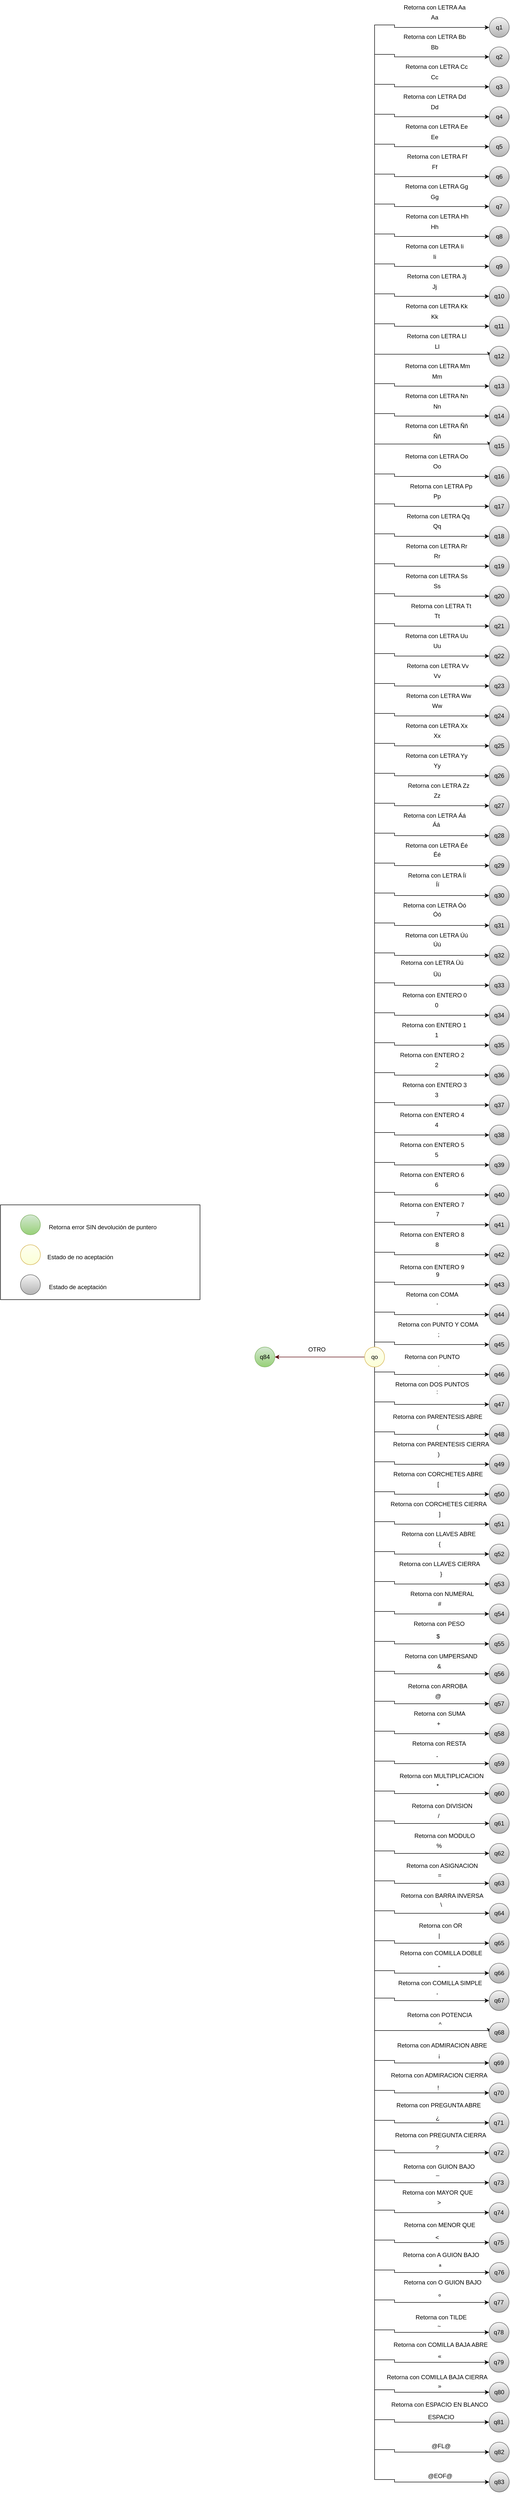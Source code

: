 <mxfile version="22.0.8" type="github" pages="3">
  <diagram name="DIAGRAMA TEXTO" id="5hZfrRlYviDCNnwgTfp1">
    <mxGraphModel dx="1861" dy="2841" grid="1" gridSize="10" guides="1" tooltips="1" connect="1" arrows="1" fold="1" page="1" pageScale="1" pageWidth="827" pageHeight="1169" math="0" shadow="0">
      <root>
        <mxCell id="0" />
        <mxCell id="1" parent="0" />
        <mxCell id="jgyCsHZ_5DyvSSiij2iZ-1" value="" style="rounded=0;whiteSpace=wrap;html=1;fillColor=none;" parent="1" vertex="1">
          <mxGeometry x="-250" y="395" width="400" height="190" as="geometry" />
        </mxCell>
        <mxCell id="jgyCsHZ_5DyvSSiij2iZ-2" value="" style="ellipse;whiteSpace=wrap;html=1;aspect=fixed;fillColor=#d5e8d4;strokeColor=#82b366;gradientColor=#97d077;" parent="1" vertex="1">
          <mxGeometry x="-210" y="415" width="40" height="40" as="geometry" />
        </mxCell>
        <mxCell id="jgyCsHZ_5DyvSSiij2iZ-3" value="" style="ellipse;whiteSpace=wrap;html=1;aspect=fixed;fillColor=#FEFFF0;strokeColor=#d6b656;gradientColor=#FBFFD6;" parent="1" vertex="1">
          <mxGeometry x="-210" y="475" width="40" height="40" as="geometry" />
        </mxCell>
        <mxCell id="jgyCsHZ_5DyvSSiij2iZ-4" value="" style="ellipse;whiteSpace=wrap;html=1;aspect=fixed;fillColor=#f5f5f5;strokeColor=#666666;gradientColor=#b3b3b3;" parent="1" vertex="1">
          <mxGeometry x="-210" y="535" width="40" height="40" as="geometry" />
        </mxCell>
        <mxCell id="jgyCsHZ_5DyvSSiij2iZ-5" value="Retorna error SIN devolución de puntero" style="text;html=1;strokeColor=none;fillColor=none;align=center;verticalAlign=middle;whiteSpace=wrap;rounded=0;" parent="1" vertex="1">
          <mxGeometry x="-160" y="425" width="230" height="30" as="geometry" />
        </mxCell>
        <mxCell id="jgyCsHZ_5DyvSSiij2iZ-6" value="Estado de no aceptación" style="text;html=1;strokeColor=none;fillColor=none;align=center;verticalAlign=middle;whiteSpace=wrap;rounded=0;" parent="1" vertex="1">
          <mxGeometry x="-160" y="485" width="140" height="30" as="geometry" />
        </mxCell>
        <mxCell id="jgyCsHZ_5DyvSSiij2iZ-7" value="Estado de aceptación" style="text;html=1;strokeColor=none;fillColor=none;align=center;verticalAlign=middle;whiteSpace=wrap;rounded=0;" parent="1" vertex="1">
          <mxGeometry x="-160" y="545" width="130" height="30" as="geometry" />
        </mxCell>
        <mxCell id="jgyCsHZ_5DyvSSiij2iZ-232" style="edgeStyle=orthogonalEdgeStyle;rounded=0;orthogonalLoop=1;jettySize=auto;html=1;entryX=0;entryY=0.5;entryDx=0;entryDy=0;" parent="1" source="jgyCsHZ_5DyvSSiij2iZ-12" target="jgyCsHZ_5DyvSSiij2iZ-65" edge="1">
          <mxGeometry relative="1" as="geometry">
            <Array as="points">
              <mxPoint x="540" y="-1970" />
            </Array>
          </mxGeometry>
        </mxCell>
        <mxCell id="jgyCsHZ_5DyvSSiij2iZ-233" style="edgeStyle=orthogonalEdgeStyle;rounded=0;orthogonalLoop=1;jettySize=auto;html=1;entryX=0;entryY=0.5;entryDx=0;entryDy=0;" parent="1" source="jgyCsHZ_5DyvSSiij2iZ-12" target="jgyCsHZ_5DyvSSiij2iZ-64" edge="1">
          <mxGeometry relative="1" as="geometry">
            <Array as="points">
              <mxPoint x="540" y="-1911" />
            </Array>
          </mxGeometry>
        </mxCell>
        <mxCell id="jgyCsHZ_5DyvSSiij2iZ-234" style="edgeStyle=orthogonalEdgeStyle;rounded=0;orthogonalLoop=1;jettySize=auto;html=1;entryX=0;entryY=0.5;entryDx=0;entryDy=0;" parent="1" source="jgyCsHZ_5DyvSSiij2iZ-12" target="jgyCsHZ_5DyvSSiij2iZ-63" edge="1">
          <mxGeometry relative="1" as="geometry">
            <Array as="points">
              <mxPoint x="540" y="-1851" />
            </Array>
          </mxGeometry>
        </mxCell>
        <mxCell id="jgyCsHZ_5DyvSSiij2iZ-235" style="edgeStyle=orthogonalEdgeStyle;rounded=0;orthogonalLoop=1;jettySize=auto;html=1;entryX=0;entryY=0.5;entryDx=0;entryDy=0;" parent="1" source="jgyCsHZ_5DyvSSiij2iZ-12" target="jgyCsHZ_5DyvSSiij2iZ-62" edge="1">
          <mxGeometry relative="1" as="geometry">
            <Array as="points">
              <mxPoint x="540" y="-1791" />
            </Array>
          </mxGeometry>
        </mxCell>
        <mxCell id="jgyCsHZ_5DyvSSiij2iZ-236" style="edgeStyle=orthogonalEdgeStyle;rounded=0;orthogonalLoop=1;jettySize=auto;html=1;entryX=0;entryY=0.5;entryDx=0;entryDy=0;" parent="1" source="jgyCsHZ_5DyvSSiij2iZ-12" target="jgyCsHZ_5DyvSSiij2iZ-61" edge="1">
          <mxGeometry relative="1" as="geometry">
            <Array as="points">
              <mxPoint x="540" y="-1731" />
            </Array>
          </mxGeometry>
        </mxCell>
        <mxCell id="jgyCsHZ_5DyvSSiij2iZ-237" style="edgeStyle=orthogonalEdgeStyle;rounded=0;orthogonalLoop=1;jettySize=auto;html=1;entryX=0;entryY=0.5;entryDx=0;entryDy=0;" parent="1" source="jgyCsHZ_5DyvSSiij2iZ-12" target="jgyCsHZ_5DyvSSiij2iZ-87" edge="1">
          <mxGeometry relative="1" as="geometry">
            <Array as="points">
              <mxPoint x="540" y="-1671" />
            </Array>
          </mxGeometry>
        </mxCell>
        <mxCell id="jgyCsHZ_5DyvSSiij2iZ-238" style="edgeStyle=orthogonalEdgeStyle;rounded=0;orthogonalLoop=1;jettySize=auto;html=1;entryX=0;entryY=0.5;entryDx=0;entryDy=0;" parent="1" source="jgyCsHZ_5DyvSSiij2iZ-12" target="jgyCsHZ_5DyvSSiij2iZ-86" edge="1">
          <mxGeometry relative="1" as="geometry">
            <Array as="points">
              <mxPoint x="540" y="-1611" />
            </Array>
          </mxGeometry>
        </mxCell>
        <mxCell id="jgyCsHZ_5DyvSSiij2iZ-239" style="edgeStyle=orthogonalEdgeStyle;rounded=0;orthogonalLoop=1;jettySize=auto;html=1;entryX=0;entryY=0.5;entryDx=0;entryDy=0;" parent="1" source="jgyCsHZ_5DyvSSiij2iZ-12" target="jgyCsHZ_5DyvSSiij2iZ-85" edge="1">
          <mxGeometry relative="1" as="geometry">
            <Array as="points">
              <mxPoint x="540" y="-1551" />
            </Array>
          </mxGeometry>
        </mxCell>
        <mxCell id="jgyCsHZ_5DyvSSiij2iZ-240" style="edgeStyle=orthogonalEdgeStyle;rounded=0;orthogonalLoop=1;jettySize=auto;html=1;entryX=0;entryY=0.5;entryDx=0;entryDy=0;" parent="1" source="jgyCsHZ_5DyvSSiij2iZ-12" target="jgyCsHZ_5DyvSSiij2iZ-84" edge="1">
          <mxGeometry relative="1" as="geometry">
            <Array as="points">
              <mxPoint x="540" y="-1491" />
            </Array>
          </mxGeometry>
        </mxCell>
        <mxCell id="jgyCsHZ_5DyvSSiij2iZ-241" style="edgeStyle=orthogonalEdgeStyle;rounded=0;orthogonalLoop=1;jettySize=auto;html=1;entryX=0;entryY=0.5;entryDx=0;entryDy=0;" parent="1" source="jgyCsHZ_5DyvSSiij2iZ-12" target="jgyCsHZ_5DyvSSiij2iZ-83" edge="1">
          <mxGeometry relative="1" as="geometry">
            <Array as="points">
              <mxPoint x="540" y="-1431" />
            </Array>
          </mxGeometry>
        </mxCell>
        <mxCell id="jgyCsHZ_5DyvSSiij2iZ-242" style="edgeStyle=orthogonalEdgeStyle;rounded=0;orthogonalLoop=1;jettySize=auto;html=1;entryX=0;entryY=0.5;entryDx=0;entryDy=0;" parent="1" source="jgyCsHZ_5DyvSSiij2iZ-12" target="jgyCsHZ_5DyvSSiij2iZ-107" edge="1">
          <mxGeometry relative="1" as="geometry">
            <Array as="points">
              <mxPoint x="540" y="-1371" />
            </Array>
          </mxGeometry>
        </mxCell>
        <mxCell id="jgyCsHZ_5DyvSSiij2iZ-243" style="edgeStyle=orthogonalEdgeStyle;rounded=0;orthogonalLoop=1;jettySize=auto;html=1;entryX=0;entryY=0.5;entryDx=0;entryDy=0;" parent="1" source="jgyCsHZ_5DyvSSiij2iZ-12" target="jgyCsHZ_5DyvSSiij2iZ-106" edge="1">
          <mxGeometry relative="1" as="geometry">
            <Array as="points">
              <mxPoint x="540" y="-1310" />
              <mxPoint x="680" y="-1310" />
            </Array>
          </mxGeometry>
        </mxCell>
        <mxCell id="jgyCsHZ_5DyvSSiij2iZ-244" style="edgeStyle=orthogonalEdgeStyle;rounded=0;orthogonalLoop=1;jettySize=auto;html=1;entryX=0;entryY=0.5;entryDx=0;entryDy=0;" parent="1" source="jgyCsHZ_5DyvSSiij2iZ-12" target="jgyCsHZ_5DyvSSiij2iZ-105" edge="1">
          <mxGeometry relative="1" as="geometry">
            <Array as="points">
              <mxPoint x="540" y="-1251" />
            </Array>
          </mxGeometry>
        </mxCell>
        <mxCell id="jgyCsHZ_5DyvSSiij2iZ-245" style="edgeStyle=orthogonalEdgeStyle;rounded=0;orthogonalLoop=1;jettySize=auto;html=1;entryX=0;entryY=0.5;entryDx=0;entryDy=0;" parent="1" source="jgyCsHZ_5DyvSSiij2iZ-12" target="jgyCsHZ_5DyvSSiij2iZ-104" edge="1">
          <mxGeometry relative="1" as="geometry">
            <Array as="points">
              <mxPoint x="540" y="-1191" />
            </Array>
          </mxGeometry>
        </mxCell>
        <mxCell id="jgyCsHZ_5DyvSSiij2iZ-246" style="edgeStyle=orthogonalEdgeStyle;rounded=0;orthogonalLoop=1;jettySize=auto;html=1;entryX=0;entryY=0.5;entryDx=0;entryDy=0;" parent="1" source="jgyCsHZ_5DyvSSiij2iZ-12" target="jgyCsHZ_5DyvSSiij2iZ-103" edge="1">
          <mxGeometry relative="1" as="geometry">
            <Array as="points">
              <mxPoint x="540" y="-1130" />
              <mxPoint x="680" y="-1130" />
            </Array>
          </mxGeometry>
        </mxCell>
        <mxCell id="jgyCsHZ_5DyvSSiij2iZ-247" style="edgeStyle=orthogonalEdgeStyle;rounded=0;orthogonalLoop=1;jettySize=auto;html=1;entryX=0;entryY=0.5;entryDx=0;entryDy=0;" parent="1" source="jgyCsHZ_5DyvSSiij2iZ-12" target="jgyCsHZ_5DyvSSiij2iZ-112" edge="1">
          <mxGeometry relative="1" as="geometry">
            <Array as="points">
              <mxPoint x="540" y="-1070" />
            </Array>
          </mxGeometry>
        </mxCell>
        <mxCell id="jgyCsHZ_5DyvSSiij2iZ-248" style="edgeStyle=orthogonalEdgeStyle;rounded=0;orthogonalLoop=1;jettySize=auto;html=1;entryX=0;entryY=0.5;entryDx=0;entryDy=0;" parent="1" source="jgyCsHZ_5DyvSSiij2iZ-12" target="jgyCsHZ_5DyvSSiij2iZ-111" edge="1">
          <mxGeometry relative="1" as="geometry">
            <Array as="points">
              <mxPoint x="540" y="-1010" />
            </Array>
          </mxGeometry>
        </mxCell>
        <mxCell id="jgyCsHZ_5DyvSSiij2iZ-249" style="edgeStyle=orthogonalEdgeStyle;rounded=0;orthogonalLoop=1;jettySize=auto;html=1;entryX=0;entryY=0.5;entryDx=0;entryDy=0;" parent="1" source="jgyCsHZ_5DyvSSiij2iZ-12" target="jgyCsHZ_5DyvSSiij2iZ-110" edge="1">
          <mxGeometry relative="1" as="geometry">
            <Array as="points">
              <mxPoint x="540" y="-950" />
            </Array>
          </mxGeometry>
        </mxCell>
        <mxCell id="jgyCsHZ_5DyvSSiij2iZ-250" style="edgeStyle=orthogonalEdgeStyle;rounded=0;orthogonalLoop=1;jettySize=auto;html=1;entryX=0;entryY=0.5;entryDx=0;entryDy=0;" parent="1" source="jgyCsHZ_5DyvSSiij2iZ-12" target="jgyCsHZ_5DyvSSiij2iZ-109" edge="1">
          <mxGeometry relative="1" as="geometry">
            <Array as="points">
              <mxPoint x="540" y="-890" />
            </Array>
          </mxGeometry>
        </mxCell>
        <mxCell id="jgyCsHZ_5DyvSSiij2iZ-251" style="edgeStyle=orthogonalEdgeStyle;rounded=0;orthogonalLoop=1;jettySize=auto;html=1;entryX=0;entryY=0.5;entryDx=0;entryDy=0;" parent="1" source="jgyCsHZ_5DyvSSiij2iZ-12" target="jgyCsHZ_5DyvSSiij2iZ-108" edge="1">
          <mxGeometry relative="1" as="geometry">
            <Array as="points">
              <mxPoint x="540" y="-830" />
            </Array>
          </mxGeometry>
        </mxCell>
        <mxCell id="jgyCsHZ_5DyvSSiij2iZ-252" style="edgeStyle=orthogonalEdgeStyle;rounded=0;orthogonalLoop=1;jettySize=auto;html=1;entryX=0;entryY=0.5;entryDx=0;entryDy=0;" parent="1" source="jgyCsHZ_5DyvSSiij2iZ-12" target="jgyCsHZ_5DyvSSiij2iZ-117" edge="1">
          <mxGeometry relative="1" as="geometry">
            <Array as="points">
              <mxPoint x="540" y="-770" />
            </Array>
          </mxGeometry>
        </mxCell>
        <mxCell id="jgyCsHZ_5DyvSSiij2iZ-253" style="edgeStyle=orthogonalEdgeStyle;rounded=0;orthogonalLoop=1;jettySize=auto;html=1;entryX=0;entryY=0.5;entryDx=0;entryDy=0;" parent="1" source="jgyCsHZ_5DyvSSiij2iZ-12" target="jgyCsHZ_5DyvSSiij2iZ-116" edge="1">
          <mxGeometry relative="1" as="geometry">
            <Array as="points">
              <mxPoint x="540" y="-710" />
            </Array>
          </mxGeometry>
        </mxCell>
        <mxCell id="jgyCsHZ_5DyvSSiij2iZ-254" style="edgeStyle=orthogonalEdgeStyle;rounded=0;orthogonalLoop=1;jettySize=auto;html=1;entryX=0;entryY=0.5;entryDx=0;entryDy=0;" parent="1" source="jgyCsHZ_5DyvSSiij2iZ-12" target="jgyCsHZ_5DyvSSiij2iZ-115" edge="1">
          <mxGeometry relative="1" as="geometry">
            <Array as="points">
              <mxPoint x="540" y="-650" />
            </Array>
          </mxGeometry>
        </mxCell>
        <mxCell id="jgyCsHZ_5DyvSSiij2iZ-255" style="edgeStyle=orthogonalEdgeStyle;rounded=0;orthogonalLoop=1;jettySize=auto;html=1;entryX=0;entryY=0.5;entryDx=0;entryDy=0;" parent="1" source="jgyCsHZ_5DyvSSiij2iZ-12" target="jgyCsHZ_5DyvSSiij2iZ-114" edge="1">
          <mxGeometry relative="1" as="geometry">
            <Array as="points">
              <mxPoint x="540" y="-590" />
            </Array>
          </mxGeometry>
        </mxCell>
        <mxCell id="jgyCsHZ_5DyvSSiij2iZ-256" style="edgeStyle=orthogonalEdgeStyle;rounded=0;orthogonalLoop=1;jettySize=auto;html=1;entryX=0;entryY=0.5;entryDx=0;entryDy=0;" parent="1" source="jgyCsHZ_5DyvSSiij2iZ-12" target="jgyCsHZ_5DyvSSiij2iZ-113" edge="1">
          <mxGeometry relative="1" as="geometry">
            <Array as="points">
              <mxPoint x="540" y="-530" />
            </Array>
          </mxGeometry>
        </mxCell>
        <mxCell id="jgyCsHZ_5DyvSSiij2iZ-257" style="edgeStyle=orthogonalEdgeStyle;rounded=0;orthogonalLoop=1;jettySize=auto;html=1;entryX=0;entryY=0.5;entryDx=0;entryDy=0;" parent="1" source="jgyCsHZ_5DyvSSiij2iZ-12" target="jgyCsHZ_5DyvSSiij2iZ-122" edge="1">
          <mxGeometry relative="1" as="geometry">
            <Array as="points">
              <mxPoint x="540" y="-470" />
            </Array>
          </mxGeometry>
        </mxCell>
        <mxCell id="jgyCsHZ_5DyvSSiij2iZ-258" style="edgeStyle=orthogonalEdgeStyle;rounded=0;orthogonalLoop=1;jettySize=auto;html=1;entryX=0;entryY=0.5;entryDx=0;entryDy=0;" parent="1" source="jgyCsHZ_5DyvSSiij2iZ-12" target="jgyCsHZ_5DyvSSiij2iZ-121" edge="1">
          <mxGeometry relative="1" as="geometry">
            <Array as="points">
              <mxPoint x="540" y="-410" />
            </Array>
          </mxGeometry>
        </mxCell>
        <mxCell id="jgyCsHZ_5DyvSSiij2iZ-259" style="edgeStyle=orthogonalEdgeStyle;rounded=0;orthogonalLoop=1;jettySize=auto;html=1;entryX=0;entryY=0.5;entryDx=0;entryDy=0;" parent="1" source="jgyCsHZ_5DyvSSiij2iZ-12" target="jgyCsHZ_5DyvSSiij2iZ-120" edge="1">
          <mxGeometry relative="1" as="geometry">
            <Array as="points">
              <mxPoint x="540" y="-350" />
            </Array>
          </mxGeometry>
        </mxCell>
        <mxCell id="jgyCsHZ_5DyvSSiij2iZ-260" style="edgeStyle=orthogonalEdgeStyle;rounded=0;orthogonalLoop=1;jettySize=auto;html=1;entryX=0;entryY=0.5;entryDx=0;entryDy=0;" parent="1" source="jgyCsHZ_5DyvSSiij2iZ-12" target="jgyCsHZ_5DyvSSiij2iZ-119" edge="1">
          <mxGeometry relative="1" as="geometry">
            <Array as="points">
              <mxPoint x="540" y="-290" />
            </Array>
          </mxGeometry>
        </mxCell>
        <mxCell id="jgyCsHZ_5DyvSSiij2iZ-261" style="edgeStyle=orthogonalEdgeStyle;rounded=0;orthogonalLoop=1;jettySize=auto;html=1;entryX=0;entryY=0.5;entryDx=0;entryDy=0;" parent="1" source="jgyCsHZ_5DyvSSiij2iZ-12" target="jgyCsHZ_5DyvSSiij2iZ-118" edge="1">
          <mxGeometry relative="1" as="geometry">
            <Array as="points">
              <mxPoint x="540" y="-230" />
            </Array>
          </mxGeometry>
        </mxCell>
        <mxCell id="jgyCsHZ_5DyvSSiij2iZ-262" style="edgeStyle=orthogonalEdgeStyle;rounded=0;orthogonalLoop=1;jettySize=auto;html=1;entryX=0;entryY=0.5;entryDx=0;entryDy=0;" parent="1" source="jgyCsHZ_5DyvSSiij2iZ-12" target="jgyCsHZ_5DyvSSiij2iZ-127" edge="1">
          <mxGeometry relative="1" as="geometry">
            <Array as="points">
              <mxPoint x="540" y="-170" />
            </Array>
          </mxGeometry>
        </mxCell>
        <mxCell id="jgyCsHZ_5DyvSSiij2iZ-263" style="edgeStyle=orthogonalEdgeStyle;rounded=0;orthogonalLoop=1;jettySize=auto;html=1;entryX=0;entryY=0.5;entryDx=0;entryDy=0;" parent="1" source="jgyCsHZ_5DyvSSiij2iZ-12" target="jgyCsHZ_5DyvSSiij2iZ-126" edge="1">
          <mxGeometry relative="1" as="geometry">
            <Array as="points">
              <mxPoint x="540" y="-110" />
            </Array>
          </mxGeometry>
        </mxCell>
        <mxCell id="jgyCsHZ_5DyvSSiij2iZ-264" style="edgeStyle=orthogonalEdgeStyle;rounded=0;orthogonalLoop=1;jettySize=auto;html=1;entryX=0;entryY=0.5;entryDx=0;entryDy=0;" parent="1" source="jgyCsHZ_5DyvSSiij2iZ-12" target="jgyCsHZ_5DyvSSiij2iZ-125" edge="1">
          <mxGeometry relative="1" as="geometry">
            <Array as="points">
              <mxPoint x="540" y="-50" />
            </Array>
          </mxGeometry>
        </mxCell>
        <mxCell id="jgyCsHZ_5DyvSSiij2iZ-266" style="edgeStyle=orthogonalEdgeStyle;rounded=0;orthogonalLoop=1;jettySize=auto;html=1;entryX=0;entryY=0.5;entryDx=0;entryDy=0;" parent="1" source="jgyCsHZ_5DyvSSiij2iZ-12" target="jgyCsHZ_5DyvSSiij2iZ-124" edge="1">
          <mxGeometry relative="1" as="geometry">
            <Array as="points">
              <mxPoint x="540" y="10" />
            </Array>
          </mxGeometry>
        </mxCell>
        <mxCell id="jgyCsHZ_5DyvSSiij2iZ-268" style="edgeStyle=orthogonalEdgeStyle;rounded=0;orthogonalLoop=1;jettySize=auto;html=1;entryX=0;entryY=0.5;entryDx=0;entryDy=0;" parent="1" source="jgyCsHZ_5DyvSSiij2iZ-12" target="jgyCsHZ_5DyvSSiij2iZ-123" edge="1">
          <mxGeometry relative="1" as="geometry">
            <Array as="points">
              <mxPoint x="540" y="70" />
            </Array>
          </mxGeometry>
        </mxCell>
        <mxCell id="jgyCsHZ_5DyvSSiij2iZ-269" style="edgeStyle=orthogonalEdgeStyle;rounded=0;orthogonalLoop=1;jettySize=auto;html=1;entryX=0;entryY=0.5;entryDx=0;entryDy=0;" parent="1" source="jgyCsHZ_5DyvSSiij2iZ-12" target="jgyCsHZ_5DyvSSiij2iZ-132" edge="1">
          <mxGeometry relative="1" as="geometry">
            <Array as="points">
              <mxPoint x="540" y="130" />
            </Array>
          </mxGeometry>
        </mxCell>
        <mxCell id="jgyCsHZ_5DyvSSiij2iZ-270" style="edgeStyle=orthogonalEdgeStyle;rounded=0;orthogonalLoop=1;jettySize=auto;html=1;entryX=0;entryY=0.5;entryDx=0;entryDy=0;" parent="1" source="jgyCsHZ_5DyvSSiij2iZ-12" target="jgyCsHZ_5DyvSSiij2iZ-131" edge="1">
          <mxGeometry relative="1" as="geometry">
            <Array as="points">
              <mxPoint x="540" y="190" />
            </Array>
          </mxGeometry>
        </mxCell>
        <mxCell id="jgyCsHZ_5DyvSSiij2iZ-271" style="edgeStyle=orthogonalEdgeStyle;rounded=0;orthogonalLoop=1;jettySize=auto;html=1;entryX=0;entryY=0.5;entryDx=0;entryDy=0;" parent="1" source="jgyCsHZ_5DyvSSiij2iZ-12" target="jgyCsHZ_5DyvSSiij2iZ-130" edge="1">
          <mxGeometry relative="1" as="geometry">
            <Array as="points">
              <mxPoint x="540" y="250" />
            </Array>
          </mxGeometry>
        </mxCell>
        <mxCell id="jgyCsHZ_5DyvSSiij2iZ-272" style="edgeStyle=orthogonalEdgeStyle;rounded=0;orthogonalLoop=1;jettySize=auto;html=1;entryX=0;entryY=0.5;entryDx=0;entryDy=0;" parent="1" source="jgyCsHZ_5DyvSSiij2iZ-12" target="jgyCsHZ_5DyvSSiij2iZ-129" edge="1">
          <mxGeometry relative="1" as="geometry">
            <Array as="points">
              <mxPoint x="540" y="310" />
            </Array>
          </mxGeometry>
        </mxCell>
        <mxCell id="jgyCsHZ_5DyvSSiij2iZ-273" style="edgeStyle=orthogonalEdgeStyle;rounded=0;orthogonalLoop=1;jettySize=auto;html=1;entryX=0;entryY=0.5;entryDx=0;entryDy=0;" parent="1" source="jgyCsHZ_5DyvSSiij2iZ-12" target="jgyCsHZ_5DyvSSiij2iZ-128" edge="1">
          <mxGeometry relative="1" as="geometry">
            <Array as="points">
              <mxPoint x="540" y="370" />
            </Array>
          </mxGeometry>
        </mxCell>
        <mxCell id="jgyCsHZ_5DyvSSiij2iZ-274" style="edgeStyle=orthogonalEdgeStyle;rounded=0;orthogonalLoop=1;jettySize=auto;html=1;entryX=0;entryY=0.5;entryDx=0;entryDy=0;" parent="1" source="jgyCsHZ_5DyvSSiij2iZ-12" target="jgyCsHZ_5DyvSSiij2iZ-137" edge="1">
          <mxGeometry relative="1" as="geometry">
            <Array as="points">
              <mxPoint x="540" y="430" />
            </Array>
          </mxGeometry>
        </mxCell>
        <mxCell id="jgyCsHZ_5DyvSSiij2iZ-275" style="edgeStyle=orthogonalEdgeStyle;rounded=0;orthogonalLoop=1;jettySize=auto;html=1;entryX=0;entryY=0.5;entryDx=0;entryDy=0;" parent="1" source="jgyCsHZ_5DyvSSiij2iZ-12" target="jgyCsHZ_5DyvSSiij2iZ-136" edge="1">
          <mxGeometry relative="1" as="geometry">
            <Array as="points">
              <mxPoint x="540" y="490" />
            </Array>
          </mxGeometry>
        </mxCell>
        <mxCell id="jgyCsHZ_5DyvSSiij2iZ-276" style="edgeStyle=orthogonalEdgeStyle;rounded=0;orthogonalLoop=1;jettySize=auto;html=1;entryX=0;entryY=0.5;entryDx=0;entryDy=0;" parent="1" source="jgyCsHZ_5DyvSSiij2iZ-12" target="jgyCsHZ_5DyvSSiij2iZ-135" edge="1">
          <mxGeometry relative="1" as="geometry">
            <Array as="points">
              <mxPoint x="540" y="550" />
            </Array>
          </mxGeometry>
        </mxCell>
        <mxCell id="jgyCsHZ_5DyvSSiij2iZ-277" style="edgeStyle=orthogonalEdgeStyle;rounded=0;orthogonalLoop=1;jettySize=auto;html=1;entryX=0;entryY=0.5;entryDx=0;entryDy=0;" parent="1" source="jgyCsHZ_5DyvSSiij2iZ-12" target="jgyCsHZ_5DyvSSiij2iZ-134" edge="1">
          <mxGeometry relative="1" as="geometry">
            <Array as="points">
              <mxPoint x="540" y="610" />
            </Array>
          </mxGeometry>
        </mxCell>
        <mxCell id="jgyCsHZ_5DyvSSiij2iZ-278" style="edgeStyle=orthogonalEdgeStyle;rounded=0;orthogonalLoop=1;jettySize=auto;html=1;entryX=0;entryY=0.5;entryDx=0;entryDy=0;" parent="1" source="jgyCsHZ_5DyvSSiij2iZ-12" target="jgyCsHZ_5DyvSSiij2iZ-133" edge="1">
          <mxGeometry relative="1" as="geometry">
            <Array as="points">
              <mxPoint x="540" y="670" />
            </Array>
          </mxGeometry>
        </mxCell>
        <mxCell id="jgyCsHZ_5DyvSSiij2iZ-279" style="edgeStyle=orthogonalEdgeStyle;rounded=0;orthogonalLoop=1;jettySize=auto;html=1;entryX=0;entryY=0.5;entryDx=0;entryDy=0;" parent="1" source="jgyCsHZ_5DyvSSiij2iZ-12" target="jgyCsHZ_5DyvSSiij2iZ-142" edge="1">
          <mxGeometry relative="1" as="geometry">
            <Array as="points">
              <mxPoint x="540" y="730" />
            </Array>
          </mxGeometry>
        </mxCell>
        <mxCell id="jgyCsHZ_5DyvSSiij2iZ-280" style="edgeStyle=orthogonalEdgeStyle;rounded=0;orthogonalLoop=1;jettySize=auto;html=1;entryX=0;entryY=0.5;entryDx=0;entryDy=0;" parent="1" source="jgyCsHZ_5DyvSSiij2iZ-12" target="jgyCsHZ_5DyvSSiij2iZ-141" edge="1">
          <mxGeometry relative="1" as="geometry">
            <Array as="points">
              <mxPoint x="540" y="790" />
            </Array>
          </mxGeometry>
        </mxCell>
        <mxCell id="jgyCsHZ_5DyvSSiij2iZ-281" style="edgeStyle=orthogonalEdgeStyle;rounded=0;orthogonalLoop=1;jettySize=auto;html=1;entryX=0;entryY=0.5;entryDx=0;entryDy=0;" parent="1" source="jgyCsHZ_5DyvSSiij2iZ-12" target="jgyCsHZ_5DyvSSiij2iZ-140" edge="1">
          <mxGeometry relative="1" as="geometry">
            <Array as="points">
              <mxPoint x="540" y="850" />
            </Array>
          </mxGeometry>
        </mxCell>
        <mxCell id="jgyCsHZ_5DyvSSiij2iZ-282" style="edgeStyle=orthogonalEdgeStyle;rounded=0;orthogonalLoop=1;jettySize=auto;html=1;entryX=0;entryY=0.5;entryDx=0;entryDy=0;" parent="1" source="jgyCsHZ_5DyvSSiij2iZ-12" target="jgyCsHZ_5DyvSSiij2iZ-139" edge="1">
          <mxGeometry relative="1" as="geometry">
            <Array as="points">
              <mxPoint x="540" y="910" />
            </Array>
          </mxGeometry>
        </mxCell>
        <mxCell id="jgyCsHZ_5DyvSSiij2iZ-283" style="edgeStyle=orthogonalEdgeStyle;rounded=0;orthogonalLoop=1;jettySize=auto;html=1;entryX=0;entryY=0.5;entryDx=0;entryDy=0;" parent="1" source="jgyCsHZ_5DyvSSiij2iZ-12" target="jgyCsHZ_5DyvSSiij2iZ-138" edge="1">
          <mxGeometry relative="1" as="geometry">
            <Array as="points">
              <mxPoint x="540" y="970" />
            </Array>
          </mxGeometry>
        </mxCell>
        <mxCell id="jgyCsHZ_5DyvSSiij2iZ-284" style="edgeStyle=orthogonalEdgeStyle;rounded=0;orthogonalLoop=1;jettySize=auto;html=1;entryX=0;entryY=0.5;entryDx=0;entryDy=0;" parent="1" source="jgyCsHZ_5DyvSSiij2iZ-12" target="jgyCsHZ_5DyvSSiij2iZ-193" edge="1">
          <mxGeometry relative="1" as="geometry">
            <Array as="points">
              <mxPoint x="540" y="1030" />
            </Array>
          </mxGeometry>
        </mxCell>
        <mxCell id="jgyCsHZ_5DyvSSiij2iZ-285" style="edgeStyle=orthogonalEdgeStyle;rounded=0;orthogonalLoop=1;jettySize=auto;html=1;entryX=0;entryY=0.5;entryDx=0;entryDy=0;" parent="1" source="jgyCsHZ_5DyvSSiij2iZ-12" target="jgyCsHZ_5DyvSSiij2iZ-198" edge="1">
          <mxGeometry relative="1" as="geometry">
            <Array as="points">
              <mxPoint x="540" y="1090" />
            </Array>
          </mxGeometry>
        </mxCell>
        <mxCell id="jgyCsHZ_5DyvSSiij2iZ-286" style="edgeStyle=orthogonalEdgeStyle;rounded=0;orthogonalLoop=1;jettySize=auto;html=1;entryX=0;entryY=0.5;entryDx=0;entryDy=0;" parent="1" source="jgyCsHZ_5DyvSSiij2iZ-12" target="jgyCsHZ_5DyvSSiij2iZ-197" edge="1">
          <mxGeometry relative="1" as="geometry">
            <Array as="points">
              <mxPoint x="540" y="1150" />
            </Array>
          </mxGeometry>
        </mxCell>
        <mxCell id="jgyCsHZ_5DyvSSiij2iZ-287" style="edgeStyle=orthogonalEdgeStyle;rounded=0;orthogonalLoop=1;jettySize=auto;html=1;entryX=0;entryY=0.5;entryDx=0;entryDy=0;" parent="1" source="jgyCsHZ_5DyvSSiij2iZ-12" target="jgyCsHZ_5DyvSSiij2iZ-196" edge="1">
          <mxGeometry relative="1" as="geometry">
            <Array as="points">
              <mxPoint x="540" y="1210" />
            </Array>
          </mxGeometry>
        </mxCell>
        <mxCell id="jgyCsHZ_5DyvSSiij2iZ-288" style="edgeStyle=orthogonalEdgeStyle;rounded=0;orthogonalLoop=1;jettySize=auto;html=1;entryX=0;entryY=0.5;entryDx=0;entryDy=0;" parent="1" source="jgyCsHZ_5DyvSSiij2iZ-12" target="jgyCsHZ_5DyvSSiij2iZ-195" edge="1">
          <mxGeometry relative="1" as="geometry">
            <Array as="points">
              <mxPoint x="540" y="1270" />
            </Array>
          </mxGeometry>
        </mxCell>
        <mxCell id="jgyCsHZ_5DyvSSiij2iZ-289" style="edgeStyle=orthogonalEdgeStyle;rounded=0;orthogonalLoop=1;jettySize=auto;html=1;entryX=0;entryY=0.5;entryDx=0;entryDy=0;" parent="1" source="jgyCsHZ_5DyvSSiij2iZ-12" target="jgyCsHZ_5DyvSSiij2iZ-194" edge="1">
          <mxGeometry relative="1" as="geometry">
            <Array as="points">
              <mxPoint x="540" y="1330" />
            </Array>
          </mxGeometry>
        </mxCell>
        <mxCell id="jgyCsHZ_5DyvSSiij2iZ-290" style="edgeStyle=orthogonalEdgeStyle;rounded=0;orthogonalLoop=1;jettySize=auto;html=1;entryX=0;entryY=0.5;entryDx=0;entryDy=0;" parent="1" source="jgyCsHZ_5DyvSSiij2iZ-12" target="jgyCsHZ_5DyvSSiij2iZ-199" edge="1">
          <mxGeometry relative="1" as="geometry">
            <Array as="points">
              <mxPoint x="540" y="1390" />
            </Array>
          </mxGeometry>
        </mxCell>
        <mxCell id="jgyCsHZ_5DyvSSiij2iZ-291" style="edgeStyle=orthogonalEdgeStyle;rounded=0;orthogonalLoop=1;jettySize=auto;html=1;entryX=0;entryY=0.5;entryDx=0;entryDy=0;" parent="1" source="jgyCsHZ_5DyvSSiij2iZ-12" target="jgyCsHZ_5DyvSSiij2iZ-204" edge="1">
          <mxGeometry relative="1" as="geometry">
            <Array as="points">
              <mxPoint x="540" y="1450" />
            </Array>
          </mxGeometry>
        </mxCell>
        <mxCell id="jgyCsHZ_5DyvSSiij2iZ-298" style="edgeStyle=orthogonalEdgeStyle;rounded=0;orthogonalLoop=1;jettySize=auto;html=1;entryX=0;entryY=0.5;entryDx=0;entryDy=0;" parent="1" source="jgyCsHZ_5DyvSSiij2iZ-12" target="jgyCsHZ_5DyvSSiij2iZ-225" edge="1">
          <mxGeometry relative="1" as="geometry">
            <Array as="points">
              <mxPoint x="540" y="2950" />
            </Array>
          </mxGeometry>
        </mxCell>
        <mxCell id="jgyCsHZ_5DyvSSiij2iZ-299" style="edgeStyle=orthogonalEdgeStyle;rounded=0;orthogonalLoop=1;jettySize=auto;html=1;entryX=0;entryY=0.5;entryDx=0;entryDy=0;" parent="1" source="jgyCsHZ_5DyvSSiij2iZ-12" target="jgyCsHZ_5DyvSSiij2iZ-223" edge="1">
          <mxGeometry relative="1" as="geometry">
            <Array as="points">
              <mxPoint x="540" y="2890" />
            </Array>
          </mxGeometry>
        </mxCell>
        <mxCell id="jgyCsHZ_5DyvSSiij2iZ-300" style="edgeStyle=orthogonalEdgeStyle;rounded=0;orthogonalLoop=1;jettySize=auto;html=1;entryX=0;entryY=0.5;entryDx=0;entryDy=0;" parent="1" source="jgyCsHZ_5DyvSSiij2iZ-12" target="jgyCsHZ_5DyvSSiij2iZ-224" edge="1">
          <mxGeometry relative="1" as="geometry">
            <Array as="points">
              <mxPoint x="540" y="2830" />
            </Array>
          </mxGeometry>
        </mxCell>
        <mxCell id="jgyCsHZ_5DyvSSiij2iZ-301" style="edgeStyle=orthogonalEdgeStyle;rounded=0;orthogonalLoop=1;jettySize=auto;html=1;entryX=0;entryY=0.5;entryDx=0;entryDy=0;" parent="1" source="jgyCsHZ_5DyvSSiij2iZ-12" target="jgyCsHZ_5DyvSSiij2iZ-222" edge="1">
          <mxGeometry relative="1" as="geometry">
            <Array as="points">
              <mxPoint x="540" y="2770" />
            </Array>
          </mxGeometry>
        </mxCell>
        <mxCell id="jgyCsHZ_5DyvSSiij2iZ-302" style="edgeStyle=orthogonalEdgeStyle;rounded=0;orthogonalLoop=1;jettySize=auto;html=1;entryX=0;entryY=0.5;entryDx=0;entryDy=0;" parent="1" source="jgyCsHZ_5DyvSSiij2iZ-12" target="jgyCsHZ_5DyvSSiij2iZ-217" edge="1">
          <mxGeometry relative="1" as="geometry">
            <Array as="points">
              <mxPoint x="540" y="2710" />
            </Array>
          </mxGeometry>
        </mxCell>
        <mxCell id="jgyCsHZ_5DyvSSiij2iZ-303" style="edgeStyle=orthogonalEdgeStyle;rounded=0;orthogonalLoop=1;jettySize=auto;html=1;entryX=0;entryY=0.5;entryDx=0;entryDy=0;" parent="1" source="jgyCsHZ_5DyvSSiij2iZ-12" target="jgyCsHZ_5DyvSSiij2iZ-218" edge="1">
          <mxGeometry relative="1" as="geometry">
            <Array as="points">
              <mxPoint x="540" y="2650" />
            </Array>
          </mxGeometry>
        </mxCell>
        <mxCell id="jgyCsHZ_5DyvSSiij2iZ-304" style="edgeStyle=orthogonalEdgeStyle;rounded=0;orthogonalLoop=1;jettySize=auto;html=1;entryX=0;entryY=0.5;entryDx=0;entryDy=0;" parent="1" source="jgyCsHZ_5DyvSSiij2iZ-12" target="jgyCsHZ_5DyvSSiij2iZ-219" edge="1">
          <mxGeometry relative="1" as="geometry">
            <Array as="points">
              <mxPoint x="540" y="2590" />
            </Array>
          </mxGeometry>
        </mxCell>
        <mxCell id="jgyCsHZ_5DyvSSiij2iZ-305" style="edgeStyle=orthogonalEdgeStyle;rounded=0;orthogonalLoop=1;jettySize=auto;html=1;entryX=0;entryY=0.5;entryDx=0;entryDy=0;" parent="1" source="jgyCsHZ_5DyvSSiij2iZ-12" target="jgyCsHZ_5DyvSSiij2iZ-220" edge="1">
          <mxGeometry relative="1" as="geometry">
            <Array as="points">
              <mxPoint x="540" y="2530" />
            </Array>
          </mxGeometry>
        </mxCell>
        <mxCell id="jgyCsHZ_5DyvSSiij2iZ-306" style="edgeStyle=orthogonalEdgeStyle;rounded=0;orthogonalLoop=1;jettySize=auto;html=1;entryX=0;entryY=0.5;entryDx=0;entryDy=0;" parent="1" source="jgyCsHZ_5DyvSSiij2iZ-12" target="jgyCsHZ_5DyvSSiij2iZ-221" edge="1">
          <mxGeometry relative="1" as="geometry">
            <Array as="points">
              <mxPoint x="540" y="2470" />
            </Array>
          </mxGeometry>
        </mxCell>
        <mxCell id="jgyCsHZ_5DyvSSiij2iZ-307" style="edgeStyle=orthogonalEdgeStyle;rounded=0;orthogonalLoop=1;jettySize=auto;html=1;entryX=0;entryY=0.5;entryDx=0;entryDy=0;" parent="1" source="jgyCsHZ_5DyvSSiij2iZ-12" target="jgyCsHZ_5DyvSSiij2iZ-216" edge="1">
          <mxGeometry relative="1" as="geometry">
            <Array as="points">
              <mxPoint x="540" y="2410" />
            </Array>
          </mxGeometry>
        </mxCell>
        <mxCell id="jgyCsHZ_5DyvSSiij2iZ-308" style="edgeStyle=orthogonalEdgeStyle;rounded=0;orthogonalLoop=1;jettySize=auto;html=1;entryX=0;entryY=0.5;entryDx=0;entryDy=0;" parent="1" source="jgyCsHZ_5DyvSSiij2iZ-12" target="jgyCsHZ_5DyvSSiij2iZ-214" edge="1">
          <mxGeometry relative="1" as="geometry">
            <Array as="points">
              <mxPoint x="540" y="2350" />
            </Array>
          </mxGeometry>
        </mxCell>
        <mxCell id="jgyCsHZ_5DyvSSiij2iZ-309" style="edgeStyle=orthogonalEdgeStyle;rounded=0;orthogonalLoop=1;jettySize=auto;html=1;entryX=0;entryY=0.5;entryDx=0;entryDy=0;" parent="1" source="jgyCsHZ_5DyvSSiij2iZ-12" target="jgyCsHZ_5DyvSSiij2iZ-203" edge="1">
          <mxGeometry relative="1" as="geometry">
            <Array as="points">
              <mxPoint x="540" y="1510" />
            </Array>
          </mxGeometry>
        </mxCell>
        <mxCell id="jgyCsHZ_5DyvSSiij2iZ-310" style="edgeStyle=orthogonalEdgeStyle;rounded=0;orthogonalLoop=1;jettySize=auto;html=1;entryX=0;entryY=0.5;entryDx=0;entryDy=0;" parent="1" source="jgyCsHZ_5DyvSSiij2iZ-12" target="jgyCsHZ_5DyvSSiij2iZ-202" edge="1">
          <mxGeometry relative="1" as="geometry">
            <Array as="points">
              <mxPoint x="540" y="1570" />
            </Array>
          </mxGeometry>
        </mxCell>
        <mxCell id="jgyCsHZ_5DyvSSiij2iZ-311" style="edgeStyle=orthogonalEdgeStyle;rounded=0;orthogonalLoop=1;jettySize=auto;html=1;entryX=0;entryY=0.5;entryDx=0;entryDy=0;" parent="1" source="jgyCsHZ_5DyvSSiij2iZ-12" target="jgyCsHZ_5DyvSSiij2iZ-215" edge="1">
          <mxGeometry relative="1" as="geometry">
            <Array as="points">
              <mxPoint x="540" y="2290" />
            </Array>
          </mxGeometry>
        </mxCell>
        <mxCell id="jgyCsHZ_5DyvSSiij2iZ-312" style="edgeStyle=orthogonalEdgeStyle;rounded=0;orthogonalLoop=1;jettySize=auto;html=1;entryX=0;entryY=0.5;entryDx=0;entryDy=0;" parent="1" source="jgyCsHZ_5DyvSSiij2iZ-12" target="jgyCsHZ_5DyvSSiij2iZ-209" edge="1">
          <mxGeometry relative="1" as="geometry">
            <Array as="points">
              <mxPoint x="540" y="2230" />
            </Array>
          </mxGeometry>
        </mxCell>
        <mxCell id="jgyCsHZ_5DyvSSiij2iZ-313" style="edgeStyle=orthogonalEdgeStyle;rounded=0;orthogonalLoop=1;jettySize=auto;html=1;entryX=0;entryY=0.5;entryDx=0;entryDy=0;" parent="1" source="jgyCsHZ_5DyvSSiij2iZ-12" target="jgyCsHZ_5DyvSSiij2iZ-210" edge="1">
          <mxGeometry relative="1" as="geometry">
            <Array as="points">
              <mxPoint x="540" y="2170" />
            </Array>
          </mxGeometry>
        </mxCell>
        <mxCell id="jgyCsHZ_5DyvSSiij2iZ-314" style="edgeStyle=orthogonalEdgeStyle;rounded=0;orthogonalLoop=1;jettySize=auto;html=1;entryX=0;entryY=0.5;entryDx=0;entryDy=0;" parent="1" source="jgyCsHZ_5DyvSSiij2iZ-12" target="jgyCsHZ_5DyvSSiij2iZ-211" edge="1">
          <mxGeometry relative="1" as="geometry">
            <Array as="points">
              <mxPoint x="540" y="2110" />
            </Array>
          </mxGeometry>
        </mxCell>
        <mxCell id="jgyCsHZ_5DyvSSiij2iZ-315" style="edgeStyle=orthogonalEdgeStyle;rounded=0;orthogonalLoop=1;jettySize=auto;html=1;entryX=0;entryY=0.5;entryDx=0;entryDy=0;" parent="1" source="jgyCsHZ_5DyvSSiij2iZ-12" target="jgyCsHZ_5DyvSSiij2iZ-212" edge="1">
          <mxGeometry relative="1" as="geometry">
            <Array as="points">
              <mxPoint x="540" y="2050" />
              <mxPoint x="680" y="2050" />
            </Array>
          </mxGeometry>
        </mxCell>
        <mxCell id="jgyCsHZ_5DyvSSiij2iZ-316" style="edgeStyle=orthogonalEdgeStyle;rounded=0;orthogonalLoop=1;jettySize=auto;html=1;entryX=0;entryY=0.5;entryDx=0;entryDy=0;" parent="1" source="jgyCsHZ_5DyvSSiij2iZ-12" target="jgyCsHZ_5DyvSSiij2iZ-213" edge="1">
          <mxGeometry relative="1" as="geometry">
            <Array as="points">
              <mxPoint x="540" y="1985" />
            </Array>
          </mxGeometry>
        </mxCell>
        <mxCell id="jgyCsHZ_5DyvSSiij2iZ-317" style="edgeStyle=orthogonalEdgeStyle;rounded=0;orthogonalLoop=1;jettySize=auto;html=1;entryX=0;entryY=0.5;entryDx=0;entryDy=0;" parent="1" source="jgyCsHZ_5DyvSSiij2iZ-12" target="jgyCsHZ_5DyvSSiij2iZ-208" edge="1">
          <mxGeometry relative="1" as="geometry">
            <Array as="points">
              <mxPoint x="540" y="1930" />
            </Array>
          </mxGeometry>
        </mxCell>
        <mxCell id="jgyCsHZ_5DyvSSiij2iZ-318" style="edgeStyle=orthogonalEdgeStyle;rounded=0;orthogonalLoop=1;jettySize=auto;html=1;entryX=0;entryY=0.5;entryDx=0;entryDy=0;" parent="1" source="jgyCsHZ_5DyvSSiij2iZ-12" target="jgyCsHZ_5DyvSSiij2iZ-205" edge="1">
          <mxGeometry relative="1" as="geometry">
            <Array as="points">
              <mxPoint x="540" y="1870" />
            </Array>
          </mxGeometry>
        </mxCell>
        <mxCell id="jgyCsHZ_5DyvSSiij2iZ-319" style="edgeStyle=orthogonalEdgeStyle;rounded=0;orthogonalLoop=1;jettySize=auto;html=1;entryX=0;entryY=0.5;entryDx=0;entryDy=0;" parent="1" source="jgyCsHZ_5DyvSSiij2iZ-12" target="jgyCsHZ_5DyvSSiij2iZ-206" edge="1">
          <mxGeometry relative="1" as="geometry">
            <Array as="points">
              <mxPoint x="540" y="1810" />
            </Array>
          </mxGeometry>
        </mxCell>
        <mxCell id="jgyCsHZ_5DyvSSiij2iZ-320" style="edgeStyle=orthogonalEdgeStyle;rounded=0;orthogonalLoop=1;jettySize=auto;html=1;entryX=0;entryY=0.5;entryDx=0;entryDy=0;" parent="1" source="jgyCsHZ_5DyvSSiij2iZ-12" target="jgyCsHZ_5DyvSSiij2iZ-207" edge="1">
          <mxGeometry relative="1" as="geometry">
            <Array as="points">
              <mxPoint x="540" y="1750" />
            </Array>
          </mxGeometry>
        </mxCell>
        <mxCell id="jgyCsHZ_5DyvSSiij2iZ-321" style="edgeStyle=orthogonalEdgeStyle;rounded=0;orthogonalLoop=1;jettySize=auto;html=1;entryX=0;entryY=0.5;entryDx=0;entryDy=0;" parent="1" source="jgyCsHZ_5DyvSSiij2iZ-12" target="jgyCsHZ_5DyvSSiij2iZ-200" edge="1">
          <mxGeometry relative="1" as="geometry">
            <Array as="points">
              <mxPoint x="540" y="1690" />
            </Array>
          </mxGeometry>
        </mxCell>
        <mxCell id="jgyCsHZ_5DyvSSiij2iZ-322" style="edgeStyle=orthogonalEdgeStyle;rounded=0;orthogonalLoop=1;jettySize=auto;html=1;entryX=0;entryY=0.5;entryDx=0;entryDy=0;" parent="1" source="jgyCsHZ_5DyvSSiij2iZ-12" target="jgyCsHZ_5DyvSSiij2iZ-201" edge="1">
          <mxGeometry relative="1" as="geometry">
            <Array as="points">
              <mxPoint x="540" y="1630" />
            </Array>
          </mxGeometry>
        </mxCell>
        <mxCell id="jgyCsHZ_5DyvSSiij2iZ-416" style="edgeStyle=orthogonalEdgeStyle;rounded=0;orthogonalLoop=1;jettySize=auto;html=1;entryX=1;entryY=0.5;entryDx=0;entryDy=0;fillColor=#0000FF;strokeColor=#570006;exitX=0;exitY=0.5;exitDx=0;exitDy=0;" parent="1" source="jgyCsHZ_5DyvSSiij2iZ-12" target="jgyCsHZ_5DyvSSiij2iZ-415" edge="1">
          <mxGeometry relative="1" as="geometry">
            <Array as="points">
              <mxPoint x="390" y="700" />
              <mxPoint x="390" y="700" />
            </Array>
          </mxGeometry>
        </mxCell>
        <mxCell id="jgyCsHZ_5DyvSSiij2iZ-12" value="qo" style="ellipse;whiteSpace=wrap;html=1;aspect=fixed;fillColor=#FEFFF0;strokeColor=#d6b656;gradientColor=#FBFFD6;" parent="1" vertex="1">
          <mxGeometry x="480" y="680" width="40" height="40" as="geometry" />
        </mxCell>
        <mxCell id="jgyCsHZ_5DyvSSiij2iZ-61" value="q5" style="ellipse;whiteSpace=wrap;html=1;aspect=fixed;fillColor=#f5f5f5;strokeColor=#666666;gradientColor=#b3b3b3;" parent="1" vertex="1">
          <mxGeometry x="729.87" y="-1746.03" width="40" height="40" as="geometry" />
        </mxCell>
        <mxCell id="jgyCsHZ_5DyvSSiij2iZ-62" value="q4" style="ellipse;whiteSpace=wrap;html=1;aspect=fixed;fillColor=#f5f5f5;strokeColor=#666666;gradientColor=#b3b3b3;" parent="1" vertex="1">
          <mxGeometry x="729.81" y="-1806.03" width="40" height="40" as="geometry" />
        </mxCell>
        <mxCell id="jgyCsHZ_5DyvSSiij2iZ-63" value="q3" style="ellipse;whiteSpace=wrap;html=1;aspect=fixed;fillColor=#f5f5f5;strokeColor=#666666;gradientColor=#b3b3b3;" parent="1" vertex="1">
          <mxGeometry x="729.87" y="-1866.03" width="40" height="40" as="geometry" />
        </mxCell>
        <mxCell id="jgyCsHZ_5DyvSSiij2iZ-64" value="q2" style="ellipse;whiteSpace=wrap;html=1;aspect=fixed;fillColor=#f5f5f5;strokeColor=#666666;gradientColor=#b3b3b3;" parent="1" vertex="1">
          <mxGeometry x="729.81" y="-1926.03" width="40" height="40" as="geometry" />
        </mxCell>
        <mxCell id="jgyCsHZ_5DyvSSiij2iZ-65" value="q1" style="ellipse;whiteSpace=wrap;html=1;aspect=fixed;fillColor=#f5f5f5;strokeColor=#666666;gradientColor=#b3b3b3;" parent="1" vertex="1">
          <mxGeometry x="729.87" y="-1985.03" width="40" height="40" as="geometry" />
        </mxCell>
        <mxCell id="jgyCsHZ_5DyvSSiij2iZ-81" value="Aa" style="text;html=1;align=center;verticalAlign=middle;resizable=0;points=[];autosize=1;strokeColor=none;fillColor=none;" parent="1" vertex="1">
          <mxGeometry x="600" y="-2000" width="40" height="30" as="geometry" />
        </mxCell>
        <mxCell id="jgyCsHZ_5DyvSSiij2iZ-82" value="Bb" style="text;html=1;align=center;verticalAlign=middle;resizable=0;points=[];autosize=1;strokeColor=none;fillColor=none;" parent="1" vertex="1">
          <mxGeometry x="600" y="-1940" width="40" height="30" as="geometry" />
        </mxCell>
        <mxCell id="jgyCsHZ_5DyvSSiij2iZ-83" value="q10" style="ellipse;whiteSpace=wrap;html=1;aspect=fixed;fillColor=#f5f5f5;strokeColor=#666666;gradientColor=#b3b3b3;" parent="1" vertex="1">
          <mxGeometry x="729.75" y="-1446.03" width="40" height="40" as="geometry" />
        </mxCell>
        <mxCell id="jgyCsHZ_5DyvSSiij2iZ-84" value="q9" style="ellipse;whiteSpace=wrap;html=1;aspect=fixed;fillColor=#f5f5f5;strokeColor=#666666;gradientColor=#b3b3b3;" parent="1" vertex="1">
          <mxGeometry x="729.75" y="-1506.03" width="40" height="40" as="geometry" />
        </mxCell>
        <mxCell id="jgyCsHZ_5DyvSSiij2iZ-85" value="q8" style="ellipse;whiteSpace=wrap;html=1;aspect=fixed;fillColor=#f5f5f5;strokeColor=#666666;gradientColor=#b3b3b3;" parent="1" vertex="1">
          <mxGeometry x="729.75" y="-1566.03" width="40" height="40" as="geometry" />
        </mxCell>
        <mxCell id="jgyCsHZ_5DyvSSiij2iZ-86" value="q7" style="ellipse;whiteSpace=wrap;html=1;aspect=fixed;fillColor=#f5f5f5;strokeColor=#666666;gradientColor=#b3b3b3;" parent="1" vertex="1">
          <mxGeometry x="729.75" y="-1626.03" width="40" height="40" as="geometry" />
        </mxCell>
        <mxCell id="jgyCsHZ_5DyvSSiij2iZ-87" value="q6" style="ellipse;whiteSpace=wrap;html=1;aspect=fixed;fillColor=#f5f5f5;strokeColor=#666666;gradientColor=#b3b3b3;" parent="1" vertex="1">
          <mxGeometry x="729.81" y="-1686.03" width="40" height="40" as="geometry" />
        </mxCell>
        <mxCell id="jgyCsHZ_5DyvSSiij2iZ-103" value="q15" style="ellipse;whiteSpace=wrap;html=1;aspect=fixed;fillColor=#f5f5f5;strokeColor=#666666;gradientColor=#b3b3b3;" parent="1" vertex="1">
          <mxGeometry x="729.87" y="-1146.03" width="40" height="40" as="geometry" />
        </mxCell>
        <mxCell id="jgyCsHZ_5DyvSSiij2iZ-104" value="q14" style="ellipse;whiteSpace=wrap;html=1;aspect=fixed;fillColor=#f5f5f5;strokeColor=#666666;gradientColor=#b3b3b3;" parent="1" vertex="1">
          <mxGeometry x="729.75" y="-1206.03" width="40" height="40" as="geometry" />
        </mxCell>
        <mxCell id="jgyCsHZ_5DyvSSiij2iZ-105" value="q13" style="ellipse;whiteSpace=wrap;html=1;aspect=fixed;fillColor=#f5f5f5;strokeColor=#666666;gradientColor=#b3b3b3;" parent="1" vertex="1">
          <mxGeometry x="729.75" y="-1266.03" width="40" height="40" as="geometry" />
        </mxCell>
        <mxCell id="jgyCsHZ_5DyvSSiij2iZ-106" value="q12" style="ellipse;whiteSpace=wrap;html=1;aspect=fixed;fillColor=#f5f5f5;strokeColor=#666666;gradientColor=#b3b3b3;" parent="1" vertex="1">
          <mxGeometry x="729.87" y="-1326.03" width="40" height="40" as="geometry" />
        </mxCell>
        <mxCell id="jgyCsHZ_5DyvSSiij2iZ-107" value="q11" style="ellipse;whiteSpace=wrap;html=1;aspect=fixed;fillColor=#f5f5f5;strokeColor=#666666;gradientColor=#b3b3b3;" parent="1" vertex="1">
          <mxGeometry x="729.87" y="-1386.03" width="40" height="40" as="geometry" />
        </mxCell>
        <mxCell id="jgyCsHZ_5DyvSSiij2iZ-108" value="q20" style="ellipse;whiteSpace=wrap;html=1;aspect=fixed;fillColor=#f5f5f5;strokeColor=#666666;gradientColor=#b3b3b3;" parent="1" vertex="1">
          <mxGeometry x="729.87" y="-845.03" width="40" height="40" as="geometry" />
        </mxCell>
        <mxCell id="jgyCsHZ_5DyvSSiij2iZ-109" value="q19" style="ellipse;whiteSpace=wrap;html=1;aspect=fixed;fillColor=#f5f5f5;strokeColor=#666666;gradientColor=#b3b3b3;" parent="1" vertex="1">
          <mxGeometry x="729.87" y="-905.03" width="40" height="40" as="geometry" />
        </mxCell>
        <mxCell id="jgyCsHZ_5DyvSSiij2iZ-110" value="q18" style="ellipse;whiteSpace=wrap;html=1;aspect=fixed;fillColor=#f5f5f5;strokeColor=#666666;gradientColor=#b3b3b3;" parent="1" vertex="1">
          <mxGeometry x="729.69" y="-965.03" width="40.06" height="40.06" as="geometry" />
        </mxCell>
        <mxCell id="jgyCsHZ_5DyvSSiij2iZ-111" value="q17" style="ellipse;whiteSpace=wrap;html=1;aspect=fixed;fillColor=#f5f5f5;strokeColor=#666666;gradientColor=#b3b3b3;" parent="1" vertex="1">
          <mxGeometry x="729.75" y="-1025.03" width="40" height="40" as="geometry" />
        </mxCell>
        <mxCell id="jgyCsHZ_5DyvSSiij2iZ-112" value="q16" style="ellipse;whiteSpace=wrap;html=1;aspect=fixed;fillColor=#f5f5f5;strokeColor=#666666;gradientColor=#b3b3b3;" parent="1" vertex="1">
          <mxGeometry x="729.75" y="-1085.03" width="40" height="40" as="geometry" />
        </mxCell>
        <mxCell id="jgyCsHZ_5DyvSSiij2iZ-113" value="q25" style="ellipse;whiteSpace=wrap;html=1;aspect=fixed;fillColor=#f5f5f5;strokeColor=#666666;gradientColor=#b3b3b3;" parent="1" vertex="1">
          <mxGeometry x="729.87" y="-545.03" width="40" height="40" as="geometry" />
        </mxCell>
        <mxCell id="jgyCsHZ_5DyvSSiij2iZ-114" value="q24" style="ellipse;whiteSpace=wrap;html=1;aspect=fixed;fillColor=#f5f5f5;strokeColor=#666666;gradientColor=#b3b3b3;" parent="1" vertex="1">
          <mxGeometry x="729.87" y="-605.03" width="40" height="40" as="geometry" />
        </mxCell>
        <mxCell id="jgyCsHZ_5DyvSSiij2iZ-115" value="q23" style="ellipse;whiteSpace=wrap;html=1;aspect=fixed;fillColor=#f5f5f5;strokeColor=#666666;gradientColor=#b3b3b3;" parent="1" vertex="1">
          <mxGeometry x="729.87" y="-665.03" width="40" height="40" as="geometry" />
        </mxCell>
        <mxCell id="jgyCsHZ_5DyvSSiij2iZ-116" value="q22" style="ellipse;whiteSpace=wrap;html=1;aspect=fixed;fillColor=#f5f5f5;strokeColor=#666666;gradientColor=#b3b3b3;" parent="1" vertex="1">
          <mxGeometry x="729.87" y="-725.03" width="40" height="40" as="geometry" />
        </mxCell>
        <mxCell id="jgyCsHZ_5DyvSSiij2iZ-117" value="q21" style="ellipse;whiteSpace=wrap;html=1;aspect=fixed;fillColor=#f5f5f5;strokeColor=#666666;gradientColor=#b3b3b3;" parent="1" vertex="1">
          <mxGeometry x="729.87" y="-785.03" width="40" height="40" as="geometry" />
        </mxCell>
        <mxCell id="jgyCsHZ_5DyvSSiij2iZ-118" value="q30" style="ellipse;whiteSpace=wrap;html=1;aspect=fixed;fillColor=#f5f5f5;strokeColor=#666666;gradientColor=#b3b3b3;" parent="1" vertex="1">
          <mxGeometry x="729.69" y="-245.03" width="40" height="40" as="geometry" />
        </mxCell>
        <mxCell id="jgyCsHZ_5DyvSSiij2iZ-119" value="q29" style="ellipse;whiteSpace=wrap;html=1;aspect=fixed;fillColor=#f5f5f5;strokeColor=#666666;gradientColor=#b3b3b3;" parent="1" vertex="1">
          <mxGeometry x="729.9" y="-305.03" width="40" height="40" as="geometry" />
        </mxCell>
        <mxCell id="jgyCsHZ_5DyvSSiij2iZ-120" value="q28" style="ellipse;whiteSpace=wrap;html=1;aspect=fixed;fillColor=#f5f5f5;strokeColor=#666666;gradientColor=#b3b3b3;" parent="1" vertex="1">
          <mxGeometry x="729.69" y="-365.03" width="40" height="40" as="geometry" />
        </mxCell>
        <mxCell id="jgyCsHZ_5DyvSSiij2iZ-121" value="q27" style="ellipse;whiteSpace=wrap;html=1;aspect=fixed;fillColor=#f5f5f5;strokeColor=#666666;gradientColor=#b3b3b3;" parent="1" vertex="1">
          <mxGeometry x="729.75" y="-425.03" width="40" height="40" as="geometry" />
        </mxCell>
        <mxCell id="jgyCsHZ_5DyvSSiij2iZ-122" value="q26" style="ellipse;whiteSpace=wrap;html=1;aspect=fixed;fillColor=#f5f5f5;strokeColor=#666666;gradientColor=#b3b3b3;" parent="1" vertex="1">
          <mxGeometry x="729.69" y="-485.03" width="40" height="40" as="geometry" />
        </mxCell>
        <mxCell id="jgyCsHZ_5DyvSSiij2iZ-123" value="q35" style="ellipse;whiteSpace=wrap;html=1;aspect=fixed;fillColor=#f5f5f5;strokeColor=#666666;gradientColor=#b3b3b3;" parent="1" vertex="1">
          <mxGeometry x="729.69" y="54.97" width="40" height="40" as="geometry" />
        </mxCell>
        <mxCell id="jgyCsHZ_5DyvSSiij2iZ-124" value="q34" style="ellipse;whiteSpace=wrap;html=1;aspect=fixed;fillColor=#f5f5f5;strokeColor=#666666;gradientColor=#b3b3b3;" parent="1" vertex="1">
          <mxGeometry x="729.9" y="-5.03" width="40" height="40" as="geometry" />
        </mxCell>
        <mxCell id="jgyCsHZ_5DyvSSiij2iZ-125" value="q33" style="ellipse;whiteSpace=wrap;html=1;aspect=fixed;fillColor=#f5f5f5;strokeColor=#666666;gradientColor=#b3b3b3;" parent="1" vertex="1">
          <mxGeometry x="729.84" y="-65.03" width="40" height="40" as="geometry" />
        </mxCell>
        <mxCell id="jgyCsHZ_5DyvSSiij2iZ-126" value="q32" style="ellipse;whiteSpace=wrap;html=1;aspect=fixed;fillColor=#f5f5f5;strokeColor=#666666;gradientColor=#b3b3b3;" parent="1" vertex="1">
          <mxGeometry x="729.69" y="-125.03" width="40" height="40" as="geometry" />
        </mxCell>
        <mxCell id="jgyCsHZ_5DyvSSiij2iZ-127" value="q31" style="ellipse;whiteSpace=wrap;html=1;aspect=fixed;fillColor=#f5f5f5;strokeColor=#666666;gradientColor=#b3b3b3;" parent="1" vertex="1">
          <mxGeometry x="729.9" y="-185.03" width="40" height="40" as="geometry" />
        </mxCell>
        <mxCell id="jgyCsHZ_5DyvSSiij2iZ-128" value="q40" style="ellipse;whiteSpace=wrap;html=1;aspect=fixed;fillColor=#f5f5f5;strokeColor=#666666;gradientColor=#b3b3b3;" parent="1" vertex="1">
          <mxGeometry x="729.69" y="354.97" width="40" height="40" as="geometry" />
        </mxCell>
        <mxCell id="jgyCsHZ_5DyvSSiij2iZ-129" value="q39" style="ellipse;whiteSpace=wrap;html=1;aspect=fixed;fillColor=#f5f5f5;strokeColor=#666666;gradientColor=#b3b3b3;" parent="1" vertex="1">
          <mxGeometry x="729.9" y="294.97" width="40" height="40" as="geometry" />
        </mxCell>
        <mxCell id="jgyCsHZ_5DyvSSiij2iZ-130" value="q38" style="ellipse;whiteSpace=wrap;html=1;aspect=fixed;fillColor=#f5f5f5;strokeColor=#666666;gradientColor=#b3b3b3;" parent="1" vertex="1">
          <mxGeometry x="729.84" y="234.97" width="40" height="40" as="geometry" />
        </mxCell>
        <mxCell id="jgyCsHZ_5DyvSSiij2iZ-131" value="q37" style="ellipse;whiteSpace=wrap;html=1;aspect=fixed;fillColor=#f5f5f5;strokeColor=#666666;gradientColor=#b3b3b3;" parent="1" vertex="1">
          <mxGeometry x="729.69" y="174.97" width="40" height="40" as="geometry" />
        </mxCell>
        <mxCell id="jgyCsHZ_5DyvSSiij2iZ-132" value="q36" style="ellipse;whiteSpace=wrap;html=1;aspect=fixed;fillColor=#f5f5f5;strokeColor=#666666;gradientColor=#b3b3b3;" parent="1" vertex="1">
          <mxGeometry x="729.69" y="114.97" width="40" height="40" as="geometry" />
        </mxCell>
        <mxCell id="jgyCsHZ_5DyvSSiij2iZ-133" value="q45" style="ellipse;whiteSpace=wrap;html=1;aspect=fixed;fillColor=#f5f5f5;strokeColor=#666666;gradientColor=#b3b3b3;" parent="1" vertex="1">
          <mxGeometry x="729.57" y="654.97" width="40" height="40" as="geometry" />
        </mxCell>
        <mxCell id="jgyCsHZ_5DyvSSiij2iZ-134" value="q44" style="ellipse;whiteSpace=wrap;html=1;aspect=fixed;fillColor=#f5f5f5;strokeColor=#666666;gradientColor=#b3b3b3;" parent="1" vertex="1">
          <mxGeometry x="729.57" y="594.97" width="40" height="40" as="geometry" />
        </mxCell>
        <mxCell id="jgyCsHZ_5DyvSSiij2iZ-135" value="q43" style="ellipse;whiteSpace=wrap;html=1;aspect=fixed;fillColor=#f5f5f5;strokeColor=#666666;gradientColor=#b3b3b3;" parent="1" vertex="1">
          <mxGeometry x="729.63" y="534.97" width="40.06" height="40.06" as="geometry" />
        </mxCell>
        <mxCell id="jgyCsHZ_5DyvSSiij2iZ-136" value="q42" style="ellipse;whiteSpace=wrap;html=1;aspect=fixed;fillColor=#f5f5f5;strokeColor=#666666;gradientColor=#b3b3b3;" parent="1" vertex="1">
          <mxGeometry x="729.69" y="474.97" width="40" height="40" as="geometry" />
        </mxCell>
        <mxCell id="jgyCsHZ_5DyvSSiij2iZ-137" value="q41" style="ellipse;whiteSpace=wrap;html=1;aspect=fixed;fillColor=#f5f5f5;strokeColor=#666666;gradientColor=#b3b3b3;" parent="1" vertex="1">
          <mxGeometry x="729.84" y="414.97" width="40" height="40" as="geometry" />
        </mxCell>
        <mxCell id="jgyCsHZ_5DyvSSiij2iZ-138" value="q50" style="ellipse;whiteSpace=wrap;html=1;aspect=fixed;fillColor=#f5f5f5;strokeColor=#666666;gradientColor=#b3b3b3;" parent="1" vertex="1">
          <mxGeometry x="729.57" y="954.97" width="40" height="40" as="geometry" />
        </mxCell>
        <mxCell id="jgyCsHZ_5DyvSSiij2iZ-139" value="q49" style="ellipse;whiteSpace=wrap;html=1;aspect=fixed;fillColor=#f5f5f5;strokeColor=#666666;gradientColor=#b3b3b3;" parent="1" vertex="1">
          <mxGeometry x="729.9" y="894.97" width="40" height="40" as="geometry" />
        </mxCell>
        <mxCell id="jgyCsHZ_5DyvSSiij2iZ-140" value="q48" style="ellipse;whiteSpace=wrap;html=1;aspect=fixed;fillColor=#f5f5f5;strokeColor=#666666;gradientColor=#b3b3b3;" parent="1" vertex="1">
          <mxGeometry x="729.57" y="834.97" width="40" height="40" as="geometry" />
        </mxCell>
        <mxCell id="jgyCsHZ_5DyvSSiij2iZ-141" value="q47" style="ellipse;whiteSpace=wrap;html=1;aspect=fixed;fillColor=#f5f5f5;strokeColor=#666666;gradientColor=#b3b3b3;" parent="1" vertex="1">
          <mxGeometry x="729.57" y="774.97" width="40" height="40" as="geometry" />
        </mxCell>
        <mxCell id="jgyCsHZ_5DyvSSiij2iZ-142" value="q46" style="ellipse;whiteSpace=wrap;html=1;aspect=fixed;fillColor=#f5f5f5;strokeColor=#666666;gradientColor=#b3b3b3;" parent="1" vertex="1">
          <mxGeometry x="729.83" y="714.97" width="40" height="40" as="geometry" />
        </mxCell>
        <mxCell id="jgyCsHZ_5DyvSSiij2iZ-193" value="q51" style="ellipse;whiteSpace=wrap;html=1;aspect=fixed;fillColor=#f5f5f5;strokeColor=#666666;gradientColor=#b3b3b3;" parent="1" vertex="1">
          <mxGeometry x="729.9" y="1014.97" width="40" height="40" as="geometry" />
        </mxCell>
        <mxCell id="jgyCsHZ_5DyvSSiij2iZ-194" value="q56" style="ellipse;whiteSpace=wrap;html=1;aspect=fixed;fillColor=#f5f5f5;strokeColor=#666666;gradientColor=#b3b3b3;" parent="1" vertex="1">
          <mxGeometry x="729.57" y="1314.97" width="40" height="40" as="geometry" />
        </mxCell>
        <mxCell id="jgyCsHZ_5DyvSSiij2iZ-195" value="q55" style="ellipse;whiteSpace=wrap;html=1;aspect=fixed;fillColor=#f5f5f5;strokeColor=#666666;gradientColor=#b3b3b3;" parent="1" vertex="1">
          <mxGeometry x="729.57" y="1254.97" width="40" height="40" as="geometry" />
        </mxCell>
        <mxCell id="jgyCsHZ_5DyvSSiij2iZ-196" value="q54" style="ellipse;whiteSpace=wrap;html=1;aspect=fixed;fillColor=#f5f5f5;strokeColor=#666666;gradientColor=#b3b3b3;" parent="1" vertex="1">
          <mxGeometry x="729.57" y="1194.97" width="40" height="40" as="geometry" />
        </mxCell>
        <mxCell id="jgyCsHZ_5DyvSSiij2iZ-197" value="q53" style="ellipse;whiteSpace=wrap;html=1;aspect=fixed;fillColor=#f5f5f5;strokeColor=#666666;gradientColor=#b3b3b3;" parent="1" vertex="1">
          <mxGeometry x="729.9" y="1134.97" width="40" height="40" as="geometry" />
        </mxCell>
        <mxCell id="jgyCsHZ_5DyvSSiij2iZ-198" value="q52" style="ellipse;whiteSpace=wrap;html=1;aspect=fixed;fillColor=#f5f5f5;strokeColor=#666666;gradientColor=#b3b3b3;" parent="1" vertex="1">
          <mxGeometry x="729.57" y="1074.97" width="40" height="40" as="geometry" />
        </mxCell>
        <mxCell id="jgyCsHZ_5DyvSSiij2iZ-199" value="q57" style="ellipse;whiteSpace=wrap;html=1;aspect=fixed;fillColor=#f5f5f5;strokeColor=#666666;gradientColor=#b3b3b3;" parent="1" vertex="1">
          <mxGeometry x="729.57" y="1374.97" width="40" height="40" as="geometry" />
        </mxCell>
        <mxCell id="jgyCsHZ_5DyvSSiij2iZ-200" value="q62" style="ellipse;whiteSpace=wrap;html=1;aspect=fixed;fillColor=#f5f5f5;strokeColor=#666666;gradientColor=#b3b3b3;" parent="1" vertex="1">
          <mxGeometry x="729.83" y="1674.97" width="40" height="40" as="geometry" />
        </mxCell>
        <mxCell id="jgyCsHZ_5DyvSSiij2iZ-201" value="q61" style="ellipse;whiteSpace=wrap;html=1;aspect=fixed;fillColor=#f5f5f5;strokeColor=#666666;gradientColor=#b3b3b3;" parent="1" vertex="1">
          <mxGeometry x="729.9" y="1614.97" width="40" height="40" as="geometry" />
        </mxCell>
        <mxCell id="jgyCsHZ_5DyvSSiij2iZ-202" value="q60" style="ellipse;whiteSpace=wrap;html=1;aspect=fixed;fillColor=#f5f5f5;strokeColor=#666666;gradientColor=#b3b3b3;" parent="1" vertex="1">
          <mxGeometry x="729.57" y="1554.97" width="40" height="40" as="geometry" />
        </mxCell>
        <mxCell id="jgyCsHZ_5DyvSSiij2iZ-203" value="q59" style="ellipse;whiteSpace=wrap;html=1;aspect=fixed;fillColor=#f5f5f5;strokeColor=#666666;gradientColor=#b3b3b3;" parent="1" vertex="1">
          <mxGeometry x="729.57" y="1494.97" width="40" height="40" as="geometry" />
        </mxCell>
        <mxCell id="jgyCsHZ_5DyvSSiij2iZ-204" value="q58" style="ellipse;whiteSpace=wrap;html=1;aspect=fixed;fillColor=#f5f5f5;strokeColor=#666666;gradientColor=#b3b3b3;" parent="1" vertex="1">
          <mxGeometry x="729.57" y="1434.97" width="40" height="40" as="geometry" />
        </mxCell>
        <mxCell id="jgyCsHZ_5DyvSSiij2iZ-205" value="q65" style="ellipse;whiteSpace=wrap;html=1;aspect=fixed;fillColor=#f5f5f5;strokeColor=#666666;gradientColor=#b3b3b3;" parent="1" vertex="1">
          <mxGeometry x="729.57" y="1854.97" width="40" height="40" as="geometry" />
        </mxCell>
        <mxCell id="jgyCsHZ_5DyvSSiij2iZ-206" value="q64" style="ellipse;whiteSpace=wrap;html=1;aspect=fixed;fillColor=#f5f5f5;strokeColor=#666666;gradientColor=#b3b3b3;" parent="1" vertex="1">
          <mxGeometry x="729.9" y="1794.97" width="40" height="40" as="geometry" />
        </mxCell>
        <mxCell id="jgyCsHZ_5DyvSSiij2iZ-207" value="q63" style="ellipse;whiteSpace=wrap;html=1;aspect=fixed;fillColor=#f5f5f5;strokeColor=#666666;gradientColor=#b3b3b3;" parent="1" vertex="1">
          <mxGeometry x="729.57" y="1734.97" width="40" height="40" as="geometry" />
        </mxCell>
        <mxCell id="jgyCsHZ_5DyvSSiij2iZ-208" value="q66" style="ellipse;whiteSpace=wrap;html=1;aspect=fixed;fillColor=#f5f5f5;strokeColor=#666666;gradientColor=#b3b3b3;" parent="1" vertex="1">
          <mxGeometry x="729.57" y="1914.97" width="40" height="40" as="geometry" />
        </mxCell>
        <mxCell id="jgyCsHZ_5DyvSSiij2iZ-209" value="q71" style="ellipse;whiteSpace=wrap;html=1;aspect=fixed;fillColor=#f5f5f5;strokeColor=#666666;gradientColor=#b3b3b3;" parent="1" vertex="1">
          <mxGeometry x="729.48" y="2214.97" width="40" height="40" as="geometry" />
        </mxCell>
        <mxCell id="jgyCsHZ_5DyvSSiij2iZ-210" value="q70" style="ellipse;whiteSpace=wrap;html=1;aspect=fixed;fillColor=#f5f5f5;strokeColor=#666666;gradientColor=#b3b3b3;" parent="1" vertex="1">
          <mxGeometry x="729.48" y="2154.97" width="40" height="40" as="geometry" />
        </mxCell>
        <mxCell id="jgyCsHZ_5DyvSSiij2iZ-211" value="q69" style="ellipse;whiteSpace=wrap;html=1;aspect=fixed;fillColor=#f5f5f5;strokeColor=#666666;gradientColor=#b3b3b3;" parent="1" vertex="1">
          <mxGeometry x="729.48" y="2094.97" width="40" height="40" as="geometry" />
        </mxCell>
        <mxCell id="jgyCsHZ_5DyvSSiij2iZ-212" value="q68" style="ellipse;whiteSpace=wrap;html=1;aspect=fixed;fillColor=#f5f5f5;strokeColor=#666666;gradientColor=#b3b3b3;" parent="1" vertex="1">
          <mxGeometry x="729.57" y="2033.88" width="40" height="40" as="geometry" />
        </mxCell>
        <mxCell id="jgyCsHZ_5DyvSSiij2iZ-213" value="q67" style="ellipse;whiteSpace=wrap;html=1;aspect=fixed;fillColor=#f5f5f5;strokeColor=#666666;gradientColor=#b3b3b3;" parent="1" vertex="1">
          <mxGeometry x="729.57" y="1969.97" width="40" height="40" as="geometry" />
        </mxCell>
        <mxCell id="jgyCsHZ_5DyvSSiij2iZ-214" value="q73" style="ellipse;whiteSpace=wrap;html=1;aspect=fixed;fillColor=#f5f5f5;strokeColor=#666666;gradientColor=#b3b3b3;" parent="1" vertex="1">
          <mxGeometry x="729.48" y="2334.97" width="40" height="40" as="geometry" />
        </mxCell>
        <mxCell id="jgyCsHZ_5DyvSSiij2iZ-215" value="q72" style="ellipse;whiteSpace=wrap;html=1;aspect=fixed;fillColor=#f5f5f5;strokeColor=#666666;gradientColor=#b3b3b3;" parent="1" vertex="1">
          <mxGeometry x="729.48" y="2274.97" width="40" height="40" as="geometry" />
        </mxCell>
        <mxCell id="jgyCsHZ_5DyvSSiij2iZ-216" value="q74" style="ellipse;whiteSpace=wrap;html=1;aspect=fixed;fillColor=#f5f5f5;strokeColor=#666666;gradientColor=#b3b3b3;" parent="1" vertex="1">
          <mxGeometry x="729.48" y="2394.97" width="40" height="40" as="geometry" />
        </mxCell>
        <mxCell id="jgyCsHZ_5DyvSSiij2iZ-217" value="q79" style="ellipse;whiteSpace=wrap;html=1;aspect=fixed;fillColor=#f5f5f5;strokeColor=#666666;gradientColor=#b3b3b3;" parent="1" vertex="1">
          <mxGeometry x="729.48" y="2694.97" width="40" height="40" as="geometry" />
        </mxCell>
        <mxCell id="jgyCsHZ_5DyvSSiij2iZ-218" value="q78" style="ellipse;whiteSpace=wrap;html=1;aspect=fixed;fillColor=#f5f5f5;strokeColor=#666666;gradientColor=#b3b3b3;" parent="1" vertex="1">
          <mxGeometry x="729.48" y="2634.97" width="40" height="40" as="geometry" />
        </mxCell>
        <mxCell id="jgyCsHZ_5DyvSSiij2iZ-219" value="q77" style="ellipse;whiteSpace=wrap;html=1;aspect=fixed;fillColor=#f5f5f5;strokeColor=#666666;gradientColor=#b3b3b3;" parent="1" vertex="1">
          <mxGeometry x="729.48" y="2574.97" width="40" height="40" as="geometry" />
        </mxCell>
        <mxCell id="jgyCsHZ_5DyvSSiij2iZ-220" value="q76" style="ellipse;whiteSpace=wrap;html=1;aspect=fixed;fillColor=#f5f5f5;strokeColor=#666666;gradientColor=#b3b3b3;" parent="1" vertex="1">
          <mxGeometry x="729.9" y="2514.97" width="40" height="40" as="geometry" />
        </mxCell>
        <mxCell id="jgyCsHZ_5DyvSSiij2iZ-221" value="q75" style="ellipse;whiteSpace=wrap;html=1;aspect=fixed;fillColor=#f5f5f5;strokeColor=#666666;gradientColor=#b3b3b3;" parent="1" vertex="1">
          <mxGeometry x="729.48" y="2454.97" width="40" height="40" as="geometry" />
        </mxCell>
        <mxCell id="jgyCsHZ_5DyvSSiij2iZ-222" value="q80" style="ellipse;whiteSpace=wrap;html=1;aspect=fixed;fillColor=#f5f5f5;strokeColor=#666666;gradientColor=#b3b3b3;" parent="1" vertex="1">
          <mxGeometry x="729.9" y="2754.97" width="40" height="40" as="geometry" />
        </mxCell>
        <mxCell id="jgyCsHZ_5DyvSSiij2iZ-223" value="q82" style="ellipse;whiteSpace=wrap;html=1;aspect=fixed;fillColor=#f5f5f5;strokeColor=#666666;gradientColor=#b3b3b3;" parent="1" vertex="1">
          <mxGeometry x="729.9" y="2874.97" width="40" height="40" as="geometry" />
        </mxCell>
        <mxCell id="jgyCsHZ_5DyvSSiij2iZ-224" value="q81" style="ellipse;whiteSpace=wrap;html=1;aspect=fixed;fillColor=#f5f5f5;strokeColor=#666666;gradientColor=#b3b3b3;" parent="1" vertex="1">
          <mxGeometry x="729.48" y="2814.97" width="40" height="40" as="geometry" />
        </mxCell>
        <mxCell id="jgyCsHZ_5DyvSSiij2iZ-225" value="q83" style="ellipse;whiteSpace=wrap;html=1;aspect=fixed;fillColor=#f5f5f5;strokeColor=#666666;gradientColor=#b3b3b3;" parent="1" vertex="1">
          <mxGeometry x="729.9" y="2934.97" width="40" height="40" as="geometry" />
        </mxCell>
        <mxCell id="jgyCsHZ_5DyvSSiij2iZ-324" value="Dd" style="text;html=1;align=center;verticalAlign=middle;resizable=0;points=[];autosize=1;strokeColor=none;fillColor=none;" parent="1" vertex="1">
          <mxGeometry x="600" y="-1820" width="40" height="30" as="geometry" />
        </mxCell>
        <mxCell id="jgyCsHZ_5DyvSSiij2iZ-325" value="Cc" style="text;html=1;align=center;verticalAlign=middle;resizable=0;points=[];autosize=1;strokeColor=none;fillColor=none;" parent="1" vertex="1">
          <mxGeometry x="600" y="-1880" width="40" height="30" as="geometry" />
        </mxCell>
        <mxCell id="jgyCsHZ_5DyvSSiij2iZ-326" value="Ff" style="text;html=1;align=center;verticalAlign=middle;resizable=0;points=[];autosize=1;strokeColor=none;fillColor=none;" parent="1" vertex="1">
          <mxGeometry x="605" y="-1700" width="30" height="30" as="geometry" />
        </mxCell>
        <mxCell id="jgyCsHZ_5DyvSSiij2iZ-327" value="Ee" style="text;html=1;align=center;verticalAlign=middle;resizable=0;points=[];autosize=1;strokeColor=none;fillColor=none;" parent="1" vertex="1">
          <mxGeometry x="600" y="-1760" width="40" height="30" as="geometry" />
        </mxCell>
        <mxCell id="jgyCsHZ_5DyvSSiij2iZ-328" value="Hh" style="text;html=1;align=center;verticalAlign=middle;resizable=0;points=[];autosize=1;strokeColor=none;fillColor=none;" parent="1" vertex="1">
          <mxGeometry x="600" y="-1580" width="40" height="30" as="geometry" />
        </mxCell>
        <mxCell id="jgyCsHZ_5DyvSSiij2iZ-329" value="Gg" style="text;html=1;align=center;verticalAlign=middle;resizable=0;points=[];autosize=1;strokeColor=none;fillColor=none;" parent="1" vertex="1">
          <mxGeometry x="600" y="-1640" width="40" height="30" as="geometry" />
        </mxCell>
        <mxCell id="jgyCsHZ_5DyvSSiij2iZ-330" value="Jj" style="text;html=1;align=center;verticalAlign=middle;resizable=0;points=[];autosize=1;strokeColor=none;fillColor=none;" parent="1" vertex="1">
          <mxGeometry x="605" y="-1460" width="30" height="30" as="geometry" />
        </mxCell>
        <mxCell id="jgyCsHZ_5DyvSSiij2iZ-331" value="Ii" style="text;html=1;align=center;verticalAlign=middle;resizable=0;points=[];autosize=1;strokeColor=none;fillColor=none;" parent="1" vertex="1">
          <mxGeometry x="605" y="-1520" width="30" height="30" as="geometry" />
        </mxCell>
        <mxCell id="jgyCsHZ_5DyvSSiij2iZ-332" value="Ll" style="text;html=1;align=center;verticalAlign=middle;resizable=0;points=[];autosize=1;strokeColor=none;fillColor=none;" parent="1" vertex="1">
          <mxGeometry x="610" y="-1340" width="30" height="30" as="geometry" />
        </mxCell>
        <mxCell id="jgyCsHZ_5DyvSSiij2iZ-333" value="Kk" style="text;html=1;align=center;verticalAlign=middle;resizable=0;points=[];autosize=1;strokeColor=none;fillColor=none;" parent="1" vertex="1">
          <mxGeometry x="600" y="-1400" width="40" height="30" as="geometry" />
        </mxCell>
        <mxCell id="jgyCsHZ_5DyvSSiij2iZ-335" value="Mm" style="text;html=1;align=center;verticalAlign=middle;resizable=0;points=[];autosize=1;strokeColor=none;fillColor=none;" parent="1" vertex="1">
          <mxGeometry x="605" y="-1280" width="40" height="30" as="geometry" />
        </mxCell>
        <mxCell id="jgyCsHZ_5DyvSSiij2iZ-358" value="&#xa;&lt;div data-ccp-timestamp=&quot;1694745809653&quot;&gt;&lt;table style=&quot;border-collapse:collapse;width:42pt&quot; width=&quot;56&quot;&gt;&lt;colgroup&gt;&lt;col style=&quot;width:42pt&quot; width=&quot;56&quot;&gt;&lt;/colgroup&gt;&lt;tbody&gt;&lt;tr style=&quot;height:15.0pt&quot; height=&quot;20&quot;&gt;&lt;td style=&quot;width:42pt;height:15.0pt&quot; class=&quot;xl20&quot; height=&quot;20&quot; width=&quot;56&quot;&gt;Üü&lt;/td&gt;&lt;/tr&gt;&lt;/tbody&gt;&lt;/table&gt;&lt;/div&gt;&#xa;&#xa;" style="text;html=1;align=center;verticalAlign=middle;resizable=0;points=[];autosize=1;strokeColor=none;fillColor=none;" parent="1" vertex="1">
          <mxGeometry x="584.94" y="-100" width="80" height="80" as="geometry" />
        </mxCell>
        <mxCell id="jgyCsHZ_5DyvSSiij2iZ-360" value="&#xa;&lt;div data-ccp-timestamp=&quot;1694745799477&quot;&gt;&lt;table style=&quot;border-collapse:collapse;width:42pt&quot; width=&quot;56&quot;&gt;&lt;colgroup&gt;&lt;col style=&quot;width:42pt&quot; width=&quot;56&quot;&gt;&lt;/colgroup&gt;&lt;tbody&gt;&lt;tr style=&quot;height:15.0pt&quot; height=&quot;20&quot;&gt;&lt;td style=&quot;width:42pt;height:15.0pt&quot; class=&quot;xl20&quot; height=&quot;20&quot; width=&quot;56&quot;&gt; Óó&lt;/td&gt;&lt;/tr&gt;&lt;/tbody&gt;&lt;/table&gt;&lt;/div&gt;&#xa;&#xa;" style="text;html=1;align=center;verticalAlign=middle;resizable=0;points=[];autosize=1;strokeColor=none;fillColor=none;" parent="1" vertex="1">
          <mxGeometry x="585" y="-220" width="80" height="80" as="geometry" />
        </mxCell>
        <mxCell id="jgyCsHZ_5DyvSSiij2iZ-361" value="&#xa;&lt;div data-ccp-timestamp=&quot;1694745805454&quot;&gt;&lt;table style=&quot;border-collapse:collapse;width:42pt&quot; width=&quot;56&quot;&gt;&lt;colgroup&gt;&lt;col style=&quot;width:42pt&quot; width=&quot;56&quot;&gt;&lt;/colgroup&gt;&lt;tbody&gt;&lt;tr style=&quot;height:15.0pt&quot; height=&quot;20&quot;&gt;&lt;td style=&quot;width:42pt;height:15.0pt&quot; class=&quot;xl20&quot; height=&quot;20&quot; width=&quot;56&quot;&gt; Úú&lt;/td&gt;&lt;/tr&gt;&lt;/tbody&gt;&lt;/table&gt;&lt;/div&gt;&#xa;&#xa;" style="text;html=1;align=center;verticalAlign=middle;resizable=0;points=[];autosize=1;strokeColor=none;fillColor=none;" parent="1" vertex="1">
          <mxGeometry x="584.94" y="-160.06" width="80" height="80" as="geometry" />
        </mxCell>
        <mxCell id="jgyCsHZ_5DyvSSiij2iZ-362" value="&#xa;&lt;div data-ccp-timestamp=&quot;1694745794782&quot;&gt;&lt;table style=&quot;border-collapse:collapse;width:42pt&quot; width=&quot;56&quot;&gt;&lt;colgroup&gt;&lt;col style=&quot;width:42pt&quot; width=&quot;56&quot;&gt;&lt;/colgroup&gt;&lt;tbody&gt;&lt;tr style=&quot;height:15.0pt&quot; height=&quot;20&quot;&gt;&lt;td style=&quot;width:42pt;height:15.0pt&quot; class=&quot;xl20&quot; height=&quot;20&quot; width=&quot;56&quot;&gt; Íí&lt;/td&gt;&lt;/tr&gt;&lt;/tbody&gt;&lt;/table&gt;&lt;/div&gt;&#xa;&#xa;" style="text;html=1;align=center;verticalAlign=middle;resizable=0;points=[];autosize=1;strokeColor=none;fillColor=none;" parent="1" vertex="1">
          <mxGeometry x="586.22" y="-280" width="80" height="80" as="geometry" />
        </mxCell>
        <mxCell id="jgyCsHZ_5DyvSSiij2iZ-415" value="q84" style="ellipse;whiteSpace=wrap;html=1;aspect=fixed;fillColor=#d5e8d4;strokeColor=#82b366;gradientColor=#97d077;" parent="1" vertex="1">
          <mxGeometry x="260" y="680" width="40" height="40" as="geometry" />
        </mxCell>
        <mxCell id="jgyCsHZ_5DyvSSiij2iZ-417" value="OTRO" style="text;html=1;align=center;verticalAlign=middle;resizable=0;points=[];autosize=1;strokeColor=none;fillColor=none;" parent="1" vertex="1">
          <mxGeometry x="354" y="670.06" width="60" height="30" as="geometry" />
        </mxCell>
        <mxCell id="jgyCsHZ_5DyvSSiij2iZ-664" value="Nn" style="text;html=1;align=center;verticalAlign=middle;resizable=0;points=[];autosize=1;strokeColor=none;fillColor=none;" parent="1" vertex="1">
          <mxGeometry x="605" y="-1220" width="40" height="30" as="geometry" />
        </mxCell>
        <mxCell id="jgyCsHZ_5DyvSSiij2iZ-665" value="Uu" style="text;html=1;align=center;verticalAlign=middle;resizable=0;points=[];autosize=1;strokeColor=none;fillColor=none;" parent="1" vertex="1">
          <mxGeometry x="604.94" y="-740.06" width="40" height="30" as="geometry" />
        </mxCell>
        <mxCell id="jgyCsHZ_5DyvSSiij2iZ-666" value="Vv" style="text;html=1;align=center;verticalAlign=middle;resizable=0;points=[];autosize=1;strokeColor=none;fillColor=none;" parent="1" vertex="1">
          <mxGeometry x="604.94" y="-680.06" width="40" height="30" as="geometry" />
        </mxCell>
        <mxCell id="jgyCsHZ_5DyvSSiij2iZ-667" value="Ww" style="text;html=1;align=center;verticalAlign=middle;resizable=0;points=[];autosize=1;strokeColor=none;fillColor=none;" parent="1" vertex="1">
          <mxGeometry x="604.94" y="-620" width="40" height="30" as="geometry" />
        </mxCell>
        <mxCell id="jgyCsHZ_5DyvSSiij2iZ-668" value="Tt" style="text;html=1;align=center;verticalAlign=middle;resizable=0;points=[];autosize=1;strokeColor=none;fillColor=none;" parent="1" vertex="1">
          <mxGeometry x="610" y="-800" width="30" height="30" as="geometry" />
        </mxCell>
        <mxCell id="jgyCsHZ_5DyvSSiij2iZ-669" value="Rr" style="text;html=1;align=center;verticalAlign=middle;resizable=0;points=[];autosize=1;strokeColor=none;fillColor=none;" parent="1" vertex="1">
          <mxGeometry x="605" y="-920.06" width="40" height="30" as="geometry" />
        </mxCell>
        <mxCell id="jgyCsHZ_5DyvSSiij2iZ-670" value="Ss" style="text;html=1;align=center;verticalAlign=middle;resizable=0;points=[];autosize=1;strokeColor=none;fillColor=none;" parent="1" vertex="1">
          <mxGeometry x="605" y="-860" width="40" height="30" as="geometry" />
        </mxCell>
        <mxCell id="jgyCsHZ_5DyvSSiij2iZ-671" value="Pp" style="text;html=1;align=center;verticalAlign=middle;resizable=0;points=[];autosize=1;strokeColor=none;fillColor=none;" parent="1" vertex="1">
          <mxGeometry x="605" y="-1040" width="40" height="30" as="geometry" />
        </mxCell>
        <mxCell id="jgyCsHZ_5DyvSSiij2iZ-672" value="Qq" style="text;html=1;align=center;verticalAlign=middle;resizable=0;points=[];autosize=1;strokeColor=none;fillColor=none;" parent="1" vertex="1">
          <mxGeometry x="604.94" y="-980" width="40" height="30" as="geometry" />
        </mxCell>
        <mxCell id="jgyCsHZ_5DyvSSiij2iZ-673" value="Ññ" style="text;html=1;align=center;verticalAlign=middle;resizable=0;points=[];autosize=1;strokeColor=none;fillColor=none;" parent="1" vertex="1">
          <mxGeometry x="604.94" y="-1160" width="40" height="30" as="geometry" />
        </mxCell>
        <mxCell id="jgyCsHZ_5DyvSSiij2iZ-674" value="Oo" style="text;html=1;align=center;verticalAlign=middle;resizable=0;points=[];autosize=1;strokeColor=none;fillColor=none;" parent="1" vertex="1">
          <mxGeometry x="605" y="-1100" width="40" height="30" as="geometry" />
        </mxCell>
        <mxCell id="jgyCsHZ_5DyvSSiij2iZ-675" value="Yy" style="text;html=1;align=center;verticalAlign=middle;resizable=0;points=[];autosize=1;strokeColor=none;fillColor=none;" parent="1" vertex="1">
          <mxGeometry x="604.94" y="-500.0" width="40" height="30" as="geometry" />
        </mxCell>
        <mxCell id="jgyCsHZ_5DyvSSiij2iZ-676" value="Xx" style="text;html=1;align=center;verticalAlign=middle;resizable=0;points=[];autosize=1;strokeColor=none;fillColor=none;" parent="1" vertex="1">
          <mxGeometry x="605" y="-560" width="40" height="30" as="geometry" />
        </mxCell>
        <mxCell id="jgyCsHZ_5DyvSSiij2iZ-677" value="Zz" style="text;html=1;align=center;verticalAlign=middle;resizable=0;points=[];autosize=1;strokeColor=none;fillColor=none;" parent="1" vertex="1">
          <mxGeometry x="604.94" y="-440.06" width="40" height="30" as="geometry" />
        </mxCell>
        <mxCell id="jgyCsHZ_5DyvSSiij2iZ-678" value="&#xa;&lt;div data-ccp-timestamp=&quot;1694745779017&quot;&gt;&lt;table style=&quot;border-collapse:collapse;width:42pt&quot; width=&quot;56&quot;&gt;&lt;colgroup&gt;&lt;col style=&quot;width:42pt&quot; width=&quot;56&quot;&gt;&lt;/colgroup&gt;&lt;tbody&gt;&lt;tr style=&quot;height:15.0pt&quot; height=&quot;20&quot;&gt;&lt;td style=&quot;width:42pt;height:15.0pt&quot; class=&quot;xl20&quot; height=&quot;20&quot; width=&quot;56&quot;&gt; Áá&lt;span style=&quot;mso-spacerun:yes&quot;&gt;&amp;nbsp;&lt;/span&gt;&lt;/td&gt;&lt;/tr&gt;&lt;/tbody&gt;&lt;/table&gt;&lt;/div&gt;&#xa;&#xa;" style="text;html=1;align=center;verticalAlign=middle;resizable=0;points=[];autosize=1;strokeColor=none;fillColor=none;" parent="1" vertex="1">
          <mxGeometry x="584.94" y="-400" width="80" height="80" as="geometry" />
        </mxCell>
        <mxCell id="jgyCsHZ_5DyvSSiij2iZ-679" value="&#xa;&lt;div data-ccp-timestamp=&quot;1694745788442&quot;&gt;&lt;table style=&quot;border-collapse:collapse;width:42pt&quot; width=&quot;56&quot;&gt;&lt;colgroup&gt;&lt;col style=&quot;width:42pt&quot; width=&quot;56&quot;&gt;&lt;/colgroup&gt;&lt;tbody&gt;&lt;tr style=&quot;height:15.0pt&quot; height=&quot;20&quot;&gt;&lt;td style=&quot;width:42pt;height:15.0pt&quot; class=&quot;xl20&quot; height=&quot;20&quot; width=&quot;56&quot;&gt; Éé&lt;/td&gt;&lt;/tr&gt;&lt;/tbody&gt;&lt;/table&gt;&lt;/div&gt;&#xa;&#xa;" style="text;html=1;align=center;verticalAlign=middle;resizable=0;points=[];autosize=1;strokeColor=none;fillColor=none;" parent="1" vertex="1">
          <mxGeometry x="585" y="-340" width="80" height="80" as="geometry" />
        </mxCell>
        <mxCell id="jgyCsHZ_5DyvSSiij2iZ-680" value="7" style="text;html=1;align=center;verticalAlign=middle;resizable=0;points=[];autosize=1;strokeColor=none;fillColor=none;" parent="1" vertex="1">
          <mxGeometry x="611.28" y="399.0" width="30" height="30" as="geometry" />
        </mxCell>
        <mxCell id="jgyCsHZ_5DyvSSiij2iZ-681" value="5" style="text;html=1;align=center;verticalAlign=middle;resizable=0;points=[];autosize=1;strokeColor=none;fillColor=none;" parent="1" vertex="1">
          <mxGeometry x="608.78" y="280" width="30" height="30" as="geometry" />
        </mxCell>
        <mxCell id="jgyCsHZ_5DyvSSiij2iZ-682" value="6" style="text;html=1;align=center;verticalAlign=middle;resizable=0;points=[];autosize=1;strokeColor=none;fillColor=none;" parent="1" vertex="1">
          <mxGeometry x="608.78" y="340.0" width="30" height="30" as="geometry" />
        </mxCell>
        <mxCell id="jgyCsHZ_5DyvSSiij2iZ-683" value="3" style="text;html=1;align=center;verticalAlign=middle;resizable=0;points=[];autosize=1;strokeColor=none;fillColor=none;" parent="1" vertex="1">
          <mxGeometry x="608.72" y="160" width="30" height="30" as="geometry" />
        </mxCell>
        <mxCell id="jgyCsHZ_5DyvSSiij2iZ-684" value="4" style="text;html=1;align=center;verticalAlign=middle;resizable=0;points=[];autosize=1;strokeColor=none;fillColor=none;" parent="1" vertex="1">
          <mxGeometry x="608.72" y="220.0" width="30" height="30" as="geometry" />
        </mxCell>
        <mxCell id="jgyCsHZ_5DyvSSiij2iZ-685" value="1" style="text;html=1;align=center;verticalAlign=middle;resizable=0;points=[];autosize=1;strokeColor=none;fillColor=none;" parent="1" vertex="1">
          <mxGeometry x="608.72" y="40" width="30" height="30" as="geometry" />
        </mxCell>
        <mxCell id="jgyCsHZ_5DyvSSiij2iZ-686" value="2" style="text;html=1;align=center;verticalAlign=middle;resizable=0;points=[];autosize=1;strokeColor=none;fillColor=none;" parent="1" vertex="1">
          <mxGeometry x="608.78" y="100" width="30" height="30" as="geometry" />
        </mxCell>
        <mxCell id="jgyCsHZ_5DyvSSiij2iZ-687" value="0" style="text;html=1;align=center;verticalAlign=middle;resizable=0;points=[];autosize=1;strokeColor=none;fillColor=none;" parent="1" vertex="1">
          <mxGeometry x="608.78" y="-20.06" width="30" height="30" as="geometry" />
        </mxCell>
        <mxCell id="jgyCsHZ_5DyvSSiij2iZ-688" value="9" style="text;html=1;align=center;verticalAlign=middle;resizable=0;points=[];autosize=1;strokeColor=none;fillColor=none;" parent="1" vertex="1">
          <mxGeometry x="611.22" y="520" width="30" height="30" as="geometry" />
        </mxCell>
        <mxCell id="jgyCsHZ_5DyvSSiij2iZ-689" value="8" style="text;html=1;align=center;verticalAlign=middle;resizable=0;points=[];autosize=1;strokeColor=none;fillColor=none;" parent="1" vertex="1">
          <mxGeometry x="610" y="460" width="30" height="30" as="geometry" />
        </mxCell>
        <mxCell id="jgyCsHZ_5DyvSSiij2iZ-690" value=";" style="text;html=1;align=center;verticalAlign=middle;resizable=0;points=[];autosize=1;strokeColor=none;fillColor=none;" parent="1" vertex="1">
          <mxGeometry x="612.53" y="640" width="30" height="30" as="geometry" />
        </mxCell>
        <mxCell id="jgyCsHZ_5DyvSSiij2iZ-691" value="," style="text;html=1;align=center;verticalAlign=middle;resizable=0;points=[];autosize=1;strokeColor=none;fillColor=none;" parent="1" vertex="1">
          <mxGeometry x="609.97" y="575" width="30" height="30" as="geometry" />
        </mxCell>
        <mxCell id="jgyCsHZ_5DyvSSiij2iZ-692" value="." style="text;html=1;align=center;verticalAlign=middle;resizable=0;points=[];autosize=1;strokeColor=none;fillColor=none;" parent="1" vertex="1">
          <mxGeometry x="612.53" y="700.06" width="30" height="30" as="geometry" />
        </mxCell>
        <mxCell id="jgyCsHZ_5DyvSSiij2iZ-693" value=":" style="text;html=1;align=center;verticalAlign=middle;resizable=0;points=[];autosize=1;strokeColor=none;fillColor=none;" parent="1" vertex="1">
          <mxGeometry x="610.03" y="755.06" width="30" height="30" as="geometry" />
        </mxCell>
        <mxCell id="jgyCsHZ_5DyvSSiij2iZ-694" value="+" style="text;html=1;align=center;verticalAlign=middle;resizable=0;points=[];autosize=1;strokeColor=none;fillColor=none;" parent="1" vertex="1">
          <mxGeometry x="612.53" y="1420" width="30" height="30" as="geometry" />
        </mxCell>
        <mxCell id="jgyCsHZ_5DyvSSiij2iZ-695" value="-" style="text;html=1;align=center;verticalAlign=middle;resizable=0;points=[];autosize=1;strokeColor=none;fillColor=none;" parent="1" vertex="1">
          <mxGeometry x="610.03" y="1485" width="30" height="30" as="geometry" />
        </mxCell>
        <mxCell id="jgyCsHZ_5DyvSSiij2iZ-696" value="@" style="text;html=1;align=center;verticalAlign=middle;resizable=0;points=[];autosize=1;strokeColor=none;fillColor=none;" parent="1" vertex="1">
          <mxGeometry x="607.47" y="1365" width="40" height="30" as="geometry" />
        </mxCell>
        <mxCell id="jgyCsHZ_5DyvSSiij2iZ-697" value="$" style="text;html=1;align=center;verticalAlign=middle;resizable=0;points=[];autosize=1;strokeColor=none;fillColor=none;" parent="1" vertex="1">
          <mxGeometry x="612.47" y="1245" width="30" height="30" as="geometry" />
        </mxCell>
        <mxCell id="jgyCsHZ_5DyvSSiij2iZ-698" value="&amp;amp;" style="text;html=1;align=center;verticalAlign=middle;resizable=0;points=[];autosize=1;strokeColor=none;fillColor=none;" parent="1" vertex="1">
          <mxGeometry x="613.78" y="1305" width="30" height="30" as="geometry" />
        </mxCell>
        <mxCell id="jgyCsHZ_5DyvSSiij2iZ-699" value="}" style="text;html=1;align=center;verticalAlign=middle;resizable=0;points=[];autosize=1;strokeColor=none;fillColor=none;" parent="1" vertex="1">
          <mxGeometry x="617.53" y="1120" width="30" height="30" as="geometry" />
        </mxCell>
        <mxCell id="jgyCsHZ_5DyvSSiij2iZ-700" value="#" style="text;html=1;align=center;verticalAlign=middle;resizable=0;points=[];autosize=1;strokeColor=none;fillColor=none;" parent="1" vertex="1">
          <mxGeometry x="614.97" y="1180" width="30" height="30" as="geometry" />
        </mxCell>
        <mxCell id="jgyCsHZ_5DyvSSiij2iZ-701" value="]" style="text;html=1;align=center;verticalAlign=middle;resizable=0;points=[];autosize=1;strokeColor=none;fillColor=none;" parent="1" vertex="1">
          <mxGeometry x="614.94" y="1000" width="30" height="30" as="geometry" />
        </mxCell>
        <mxCell id="jgyCsHZ_5DyvSSiij2iZ-702" value="{" style="text;html=1;align=center;verticalAlign=middle;resizable=0;points=[];autosize=1;strokeColor=none;fillColor=none;" parent="1" vertex="1">
          <mxGeometry x="614.97" y="1060" width="30" height="30" as="geometry" />
        </mxCell>
        <mxCell id="jgyCsHZ_5DyvSSiij2iZ-703" value="(" style="text;html=1;align=center;verticalAlign=middle;resizable=0;points=[];autosize=1;strokeColor=none;fillColor=none;" parent="1" vertex="1">
          <mxGeometry x="611.28" y="825" width="30" height="30" as="geometry" />
        </mxCell>
        <mxCell id="jgyCsHZ_5DyvSSiij2iZ-704" value="[" style="text;html=1;align=center;verticalAlign=middle;resizable=0;points=[];autosize=1;strokeColor=none;fillColor=none;" parent="1" vertex="1">
          <mxGeometry x="612.47" y="940" width="30" height="30" as="geometry" />
        </mxCell>
        <mxCell id="jgyCsHZ_5DyvSSiij2iZ-705" value=")" style="text;html=1;align=center;verticalAlign=middle;resizable=0;points=[];autosize=1;strokeColor=none;fillColor=none;" parent="1" vertex="1">
          <mxGeometry x="612.53" y="880" width="30" height="30" as="geometry" />
        </mxCell>
        <mxCell id="jgyCsHZ_5DyvSSiij2iZ-706" value="*" style="text;html=1;align=center;verticalAlign=middle;resizable=0;points=[];autosize=1;strokeColor=none;fillColor=none;" parent="1" vertex="1">
          <mxGeometry x="611.22" y="1545" width="30" height="30" as="geometry" />
        </mxCell>
        <mxCell id="jgyCsHZ_5DyvSSiij2iZ-707" value="%" style="text;html=1;align=center;verticalAlign=middle;resizable=0;points=[];autosize=1;strokeColor=none;fillColor=none;" parent="1" vertex="1">
          <mxGeometry x="613.78" y="1665" width="30" height="30" as="geometry" />
        </mxCell>
        <mxCell id="jgyCsHZ_5DyvSSiij2iZ-708" value="/" style="text;html=1;align=center;verticalAlign=middle;resizable=0;points=[];autosize=1;strokeColor=none;fillColor=none;" parent="1" vertex="1">
          <mxGeometry x="612.53" y="1605" width="30" height="30" as="geometry" />
        </mxCell>
        <mxCell id="jgyCsHZ_5DyvSSiij2iZ-709" value="!" style="text;html=1;align=center;verticalAlign=middle;resizable=0;points=[];autosize=1;strokeColor=none;fillColor=none;" parent="1" vertex="1">
          <mxGeometry x="612.47" y="2150" width="30" height="30" as="geometry" />
        </mxCell>
        <mxCell id="jgyCsHZ_5DyvSSiij2iZ-710" value="¡" style="text;html=1;align=center;verticalAlign=middle;resizable=0;points=[];autosize=1;strokeColor=none;fillColor=none;" parent="1" vertex="1">
          <mxGeometry x="613.78" y="2085" width="30" height="30" as="geometry" />
        </mxCell>
        <mxCell id="jgyCsHZ_5DyvSSiij2iZ-711" value="&quot;" style="text;html=1;align=center;verticalAlign=middle;resizable=0;points=[];autosize=1;strokeColor=none;fillColor=none;" parent="1" vertex="1">
          <mxGeometry x="613.78" y="1910" width="30" height="30" as="geometry" />
        </mxCell>
        <mxCell id="jgyCsHZ_5DyvSSiij2iZ-712" value="&#39;" style="text;html=1;align=center;verticalAlign=middle;resizable=0;points=[];autosize=1;strokeColor=none;fillColor=none;" parent="1" vertex="1">
          <mxGeometry x="610.03" y="1965" width="30" height="30" as="geometry" />
        </mxCell>
        <mxCell id="jgyCsHZ_5DyvSSiij2iZ-713" value="|" style="text;html=1;align=center;verticalAlign=middle;resizable=0;points=[];autosize=1;strokeColor=none;fillColor=none;" parent="1" vertex="1">
          <mxGeometry x="613.78" y="1845" width="30" height="30" as="geometry" />
        </mxCell>
        <mxCell id="jgyCsHZ_5DyvSSiij2iZ-714" value="=" style="text;html=1;align=center;verticalAlign=middle;resizable=0;points=[];autosize=1;strokeColor=none;fillColor=none;" parent="1" vertex="1">
          <mxGeometry x="614.97" y="1724" width="30" height="30" as="geometry" />
        </mxCell>
        <mxCell id="jgyCsHZ_5DyvSSiij2iZ-715" value="&amp;gt;" style="text;html=1;align=center;verticalAlign=middle;resizable=0;points=[];autosize=1;strokeColor=none;fillColor=none;" parent="1" vertex="1">
          <mxGeometry x="614.48" y="2380" width="30" height="30" as="geometry" />
        </mxCell>
        <mxCell id="jgyCsHZ_5DyvSSiij2iZ-716" value="&amp;lt;" style="text;html=1;align=center;verticalAlign=middle;resizable=0;points=[];autosize=1;strokeColor=none;fillColor=none;" parent="1" vertex="1">
          <mxGeometry x="610.03" y="2450" width="30" height="30" as="geometry" />
        </mxCell>
        <mxCell id="jgyCsHZ_5DyvSSiij2iZ-717" value="?" style="text;html=1;align=center;verticalAlign=middle;resizable=0;points=[];autosize=1;strokeColor=none;fillColor=none;" parent="1" vertex="1">
          <mxGeometry x="609.97" y="2270" width="30" height="30" as="geometry" />
        </mxCell>
        <mxCell id="jgyCsHZ_5DyvSSiij2iZ-718" value="_" style="text;html=1;align=center;verticalAlign=middle;resizable=0;points=[];autosize=1;strokeColor=none;fillColor=none;" parent="1" vertex="1">
          <mxGeometry x="611.28" y="2320" width="30" height="30" as="geometry" />
        </mxCell>
        <mxCell id="jgyCsHZ_5DyvSSiij2iZ-719" value="¿" style="text;html=1;align=center;verticalAlign=middle;resizable=0;points=[];autosize=1;strokeColor=none;fillColor=none;" parent="1" vertex="1">
          <mxGeometry x="611.28" y="2210" width="30" height="30" as="geometry" />
        </mxCell>
        <mxCell id="jgyCsHZ_5DyvSSiij2iZ-720" value="&#xa;&lt;div data-ccp-timestamp=&quot;1694745943938&quot;&gt;&lt;table style=&quot;border-collapse:collapse;width:42pt&quot; width=&quot;56&quot;&gt;&lt;colgroup&gt;&lt;col style=&quot;width:42pt&quot; width=&quot;56&quot;&gt;&lt;/colgroup&gt;&lt;tbody&gt;&lt;tr style=&quot;height:15.0pt&quot; height=&quot;20&quot;&gt;&lt;td style=&quot;width:42pt;height:15.0pt&quot; class=&quot;xl20&quot; height=&quot;20&quot; width=&quot;56&quot;&gt;\&lt;/td&gt;&lt;/tr&gt;&lt;/tbody&gt;&lt;/table&gt;&lt;/div&gt;&#xa;&#xa;" style="text;html=1;align=center;verticalAlign=middle;resizable=0;points=[];autosize=1;strokeColor=none;fillColor=none;" parent="1" vertex="1">
          <mxGeometry x="592.53" y="1765" width="80" height="80" as="geometry" />
        </mxCell>
        <mxCell id="jgyCsHZ_5DyvSSiij2iZ-721" value="&#xa;&lt;div data-ccp-timestamp=&quot;1694745968448&quot;&gt;&lt;table style=&quot;border-collapse:collapse;width:42pt&quot; width=&quot;56&quot;&gt;&lt;colgroup&gt;&lt;col style=&quot;width:42pt&quot; width=&quot;56&quot;&gt;&lt;/colgroup&gt;&lt;tbody&gt;&lt;tr style=&quot;height:15.0pt&quot; height=&quot;20&quot;&gt;&lt;td style=&quot;width:42pt;height:15.0pt&quot; class=&quot;xl20&quot; height=&quot;20&quot; width=&quot;56&quot;&gt;^&lt;/td&gt;&lt;/tr&gt;&lt;/tbody&gt;&lt;/table&gt;&lt;/div&gt;&#xa;&#xa;" style="text;html=1;align=center;verticalAlign=middle;resizable=0;points=[];autosize=1;strokeColor=none;fillColor=none;" parent="1" vertex="1">
          <mxGeometry x="591.28" y="2005" width="80" height="80" as="geometry" />
        </mxCell>
        <mxCell id="jgyCsHZ_5DyvSSiij2iZ-722" value="&#xa;&lt;div data-ccp-timestamp=&quot;1694746031355&quot;&gt;&lt;table style=&quot;border-collapse:collapse;width:42pt&quot; width=&quot;56&quot;&gt;&lt;colgroup&gt;&lt;col style=&quot;width:42pt&quot; width=&quot;56&quot;&gt;&lt;/colgroup&gt;&lt;tbody&gt;&lt;tr style=&quot;height:15.0pt&quot; height=&quot;20&quot;&gt;&lt;td style=&quot;width:42pt;height:15.0pt&quot; class=&quot;xl20&quot; height=&quot;20&quot; width=&quot;56&quot;&gt;ª&lt;/td&gt;&lt;/tr&gt;&lt;/tbody&gt;&lt;/table&gt;&lt;/div&gt;&#xa;&#xa;" style="text;html=1;align=center;verticalAlign=middle;resizable=0;points=[];autosize=1;strokeColor=none;fillColor=none;" parent="1" vertex="1">
          <mxGeometry x="591.28" y="2490" width="80" height="80" as="geometry" />
        </mxCell>
        <mxCell id="jgyCsHZ_5DyvSSiij2iZ-723" value="&#xa;&lt;div data-ccp-timestamp=&quot;1694746035808&quot;&gt;&lt;table style=&quot;border-collapse:collapse;width:42pt&quot; width=&quot;56&quot;&gt;&lt;colgroup&gt;&lt;col style=&quot;width:42pt&quot; width=&quot;56&quot;&gt;&lt;/colgroup&gt;&lt;tbody&gt;&lt;tr style=&quot;height:15.0pt&quot; height=&quot;20&quot;&gt;&lt;td style=&quot;width:42pt;height:15.0pt&quot; class=&quot;xl20&quot; height=&quot;20&quot; width=&quot;56&quot;&gt;º&lt;/td&gt;&lt;/tr&gt;&lt;/tbody&gt;&lt;/table&gt;&lt;/div&gt;&#xa;&#xa;" style="text;html=1;align=center;verticalAlign=middle;resizable=0;points=[];autosize=1;strokeColor=none;fillColor=none;" parent="1" vertex="1">
          <mxGeometry x="589.97" y="2550" width="80" height="80" as="geometry" />
        </mxCell>
        <mxCell id="jgyCsHZ_5DyvSSiij2iZ-724" value="&#xa;&lt;div data-ccp-timestamp=&quot;1694746761975&quot;&gt;&lt;table style=&quot;border-collapse:collapse;width:42pt&quot; width=&quot;56&quot;&gt;&lt;colgroup&gt;&lt;col style=&quot;width:42pt&quot; width=&quot;56&quot;&gt;&lt;/colgroup&gt;&lt;tbody&gt;&lt;tr style=&quot;height:15.0pt&quot; height=&quot;20&quot;&gt;&lt;td style=&quot;width:42pt;height:15.0pt&quot; class=&quot;xl20&quot; height=&quot;20&quot; width=&quot;56&quot;&gt;~&lt;/td&gt;&lt;/tr&gt;&lt;/tbody&gt;&lt;/table&gt;&lt;/div&gt;&#xa;&#xa;" style="text;html=1;align=center;verticalAlign=middle;resizable=0;points=[];autosize=1;strokeColor=none;fillColor=none;" parent="1" vertex="1">
          <mxGeometry x="588.78" y="2610" width="80" height="80" as="geometry" />
        </mxCell>
        <mxCell id="jgyCsHZ_5DyvSSiij2iZ-725" value="&#xa;&lt;div data-ccp-timestamp=&quot;1694746046767&quot;&gt;&lt;table style=&quot;border-collapse:collapse;width:42pt&quot; width=&quot;56&quot;&gt;&lt;colgroup&gt;&lt;col style=&quot;width:42pt&quot; width=&quot;56&quot;&gt;&lt;/colgroup&gt;&lt;tbody&gt;&lt;tr style=&quot;height:15.0pt&quot; height=&quot;20&quot;&gt;&lt;td style=&quot;width:42pt;height:15.0pt&quot; class=&quot;xl20&quot; height=&quot;20&quot; width=&quot;56&quot;&gt;«&lt;/td&gt;&lt;/tr&gt;&lt;/tbody&gt;&lt;/table&gt;&lt;/div&gt;&#xa;&#xa;" style="text;html=1;align=center;verticalAlign=middle;resizable=0;points=[];autosize=1;strokeColor=none;fillColor=none;" parent="1" vertex="1">
          <mxGeometry x="589.97" y="2670" width="80" height="80" as="geometry" />
        </mxCell>
        <mxCell id="jgyCsHZ_5DyvSSiij2iZ-726" value="&#xa;&lt;div data-ccp-timestamp=&quot;1694746051714&quot;&gt;&lt;table style=&quot;border-collapse:collapse;width:42pt&quot; width=&quot;56&quot;&gt;&lt;colgroup&gt;&lt;col style=&quot;width:42pt&quot; width=&quot;56&quot;&gt;&lt;/colgroup&gt;&lt;tbody&gt;&lt;tr style=&quot;height:15.0pt&quot; height=&quot;20&quot;&gt;&lt;td style=&quot;width:42pt;height:15.0pt&quot; class=&quot;xl20&quot; height=&quot;20&quot; width=&quot;56&quot;&gt;»&lt;/td&gt;&lt;/tr&gt;&lt;/tbody&gt;&lt;/table&gt;&lt;/div&gt;&#xa;&#xa;" style="text;html=1;align=center;verticalAlign=middle;resizable=0;points=[];autosize=1;strokeColor=none;fillColor=none;" parent="1" vertex="1">
          <mxGeometry x="589.97" y="2730" width="80" height="80" as="geometry" />
        </mxCell>
        <mxCell id="jgyCsHZ_5DyvSSiij2iZ-727" value="ESPACIO" style="text;html=1;align=center;verticalAlign=middle;resizable=0;points=[];autosize=1;strokeColor=none;fillColor=none;" parent="1" vertex="1">
          <mxGeometry x="592.53" y="2810" width="80" height="30" as="geometry" />
        </mxCell>
        <mxCell id="jgyCsHZ_5DyvSSiij2iZ-728" value="&#xa;&lt;div data-ccp-timestamp=&quot;1694746063543&quot;&gt;&lt;table style=&quot;border-collapse:collapse;width:42pt&quot; width=&quot;56&quot;&gt;&lt;colgroup&gt;&lt;col style=&quot;width:42pt&quot; width=&quot;56&quot;&gt;&lt;/colgroup&gt;&lt;tbody&gt;&lt;tr style=&quot;height:15.0pt&quot; height=&quot;20&quot;&gt;&lt;td style=&quot;width:42pt;height:15.0pt&quot; class=&quot;xl19&quot; height=&quot;20&quot; width=&quot;56&quot;&gt;@FL@&lt;/td&gt;&lt;/tr&gt;&lt;/tbody&gt;&lt;/table&gt;&lt;/div&gt;&#xa;&#xa;" style="text;html=1;align=center;verticalAlign=middle;resizable=0;points=[];autosize=1;strokeColor=none;fillColor=none;" parent="1" vertex="1">
          <mxGeometry x="592.53" y="2850" width="80" height="80" as="geometry" />
        </mxCell>
        <mxCell id="jgyCsHZ_5DyvSSiij2iZ-729" value="&#xa;&lt;div data-ccp-timestamp=&quot;1694746068031&quot;&gt;&lt;table style=&quot;border-collapse:collapse;width:42pt&quot; width=&quot;56&quot;&gt;&lt;colgroup&gt;&lt;col style=&quot;width:42pt&quot; width=&quot;56&quot;&gt;&lt;/colgroup&gt;&lt;tbody&gt;&lt;tr style=&quot;height:15.0pt&quot; height=&quot;20&quot;&gt;&lt;td style=&quot;width:42pt;height:15.0pt&quot; class=&quot;xl19&quot; height=&quot;20&quot; width=&quot;56&quot;&gt;@EOF@&lt;/td&gt;&lt;/tr&gt;&lt;/tbody&gt;&lt;/table&gt;&lt;/div&gt;&#xa;&#xa;" style="text;html=1;align=center;verticalAlign=middle;resizable=0;points=[];autosize=1;strokeColor=none;fillColor=none;" parent="1" vertex="1">
          <mxGeometry x="591.28" y="2910" width="80" height="80" as="geometry" />
        </mxCell>
        <mxCell id="vURfr1SrIqulAOHufyEg-1" value="Retorna con LETRA Aa" style="text;html=1;align=center;verticalAlign=middle;resizable=0;points=[];autosize=1;strokeColor=none;fillColor=none;" parent="1" vertex="1">
          <mxGeometry x="545" y="-2020" width="150" height="30" as="geometry" />
        </mxCell>
        <mxCell id="bIlAezMv6Qlaj2VloPpp-1" value="Retorna con LETRA Bb" style="text;html=1;align=center;verticalAlign=middle;resizable=0;points=[];autosize=1;strokeColor=none;fillColor=none;" parent="1" vertex="1">
          <mxGeometry x="545" y="-1961" width="150" height="30" as="geometry" />
        </mxCell>
        <mxCell id="bIlAezMv6Qlaj2VloPpp-2" value="Retorna con LETRA Dd" style="text;html=1;align=center;verticalAlign=middle;resizable=0;points=[];autosize=1;strokeColor=none;fillColor=none;" parent="1" vertex="1">
          <mxGeometry x="545" y="-1841" width="150" height="30" as="geometry" />
        </mxCell>
        <mxCell id="bIlAezMv6Qlaj2VloPpp-3" value="Retorna con LETRA Cc" style="text;html=1;align=center;verticalAlign=middle;resizable=0;points=[];autosize=1;strokeColor=none;fillColor=none;" parent="1" vertex="1">
          <mxGeometry x="548.72" y="-1901" width="150" height="30" as="geometry" />
        </mxCell>
        <mxCell id="bIlAezMv6Qlaj2VloPpp-4" value="Retorna con LETRA Ee" style="text;html=1;align=center;verticalAlign=middle;resizable=0;points=[];autosize=1;strokeColor=none;fillColor=none;" parent="1" vertex="1">
          <mxGeometry x="548.72" y="-1781" width="150" height="30" as="geometry" />
        </mxCell>
        <mxCell id="bIlAezMv6Qlaj2VloPpp-5" value="Retorna con LETRA Ii" style="text;html=1;align=center;verticalAlign=middle;resizable=0;points=[];autosize=1;strokeColor=none;fillColor=none;" parent="1" vertex="1">
          <mxGeometry x="550" y="-1541" width="140" height="30" as="geometry" />
        </mxCell>
        <mxCell id="bIlAezMv6Qlaj2VloPpp-6" value="Retorna con LETRA Ff" style="text;html=1;align=center;verticalAlign=middle;resizable=0;points=[];autosize=1;strokeColor=none;fillColor=none;" parent="1" vertex="1">
          <mxGeometry x="555.03" y="-1721" width="140" height="30" as="geometry" />
        </mxCell>
        <mxCell id="bIlAezMv6Qlaj2VloPpp-7" value="Retorna con LETRA Ll" style="text;html=1;align=center;verticalAlign=middle;resizable=0;points=[];autosize=1;strokeColor=none;fillColor=none;" parent="1" vertex="1">
          <mxGeometry x="553.78" y="-1361" width="140" height="30" as="geometry" />
        </mxCell>
        <mxCell id="bIlAezMv6Qlaj2VloPpp-8" value="Retorna con LETRA Kk" style="text;html=1;align=center;verticalAlign=middle;resizable=0;points=[];autosize=1;strokeColor=none;fillColor=none;" parent="1" vertex="1">
          <mxGeometry x="548.72" y="-1421" width="150" height="30" as="geometry" />
        </mxCell>
        <mxCell id="bIlAezMv6Qlaj2VloPpp-9" value="Retorna con LETRA Jj" style="text;html=1;align=center;verticalAlign=middle;resizable=0;points=[];autosize=1;strokeColor=none;fillColor=none;" parent="1" vertex="1">
          <mxGeometry x="553.72" y="-1481" width="140" height="30" as="geometry" />
        </mxCell>
        <mxCell id="bIlAezMv6Qlaj2VloPpp-10" value="Retorna con LETRA Nn" style="text;html=1;align=center;verticalAlign=middle;resizable=0;points=[];autosize=1;strokeColor=none;fillColor=none;" parent="1" vertex="1">
          <mxGeometry x="548.72" y="-1241" width="150" height="30" as="geometry" />
        </mxCell>
        <mxCell id="bIlAezMv6Qlaj2VloPpp-11" value="Retorna con LETRA Mm" style="text;html=1;align=center;verticalAlign=middle;resizable=0;points=[];autosize=1;strokeColor=none;fillColor=none;" parent="1" vertex="1">
          <mxGeometry x="551.28" y="-1301" width="150" height="30" as="geometry" />
        </mxCell>
        <mxCell id="bIlAezMv6Qlaj2VloPpp-12" value="Retorna con LETRA Ññ" style="text;html=1;align=center;verticalAlign=middle;resizable=0;points=[];autosize=1;strokeColor=none;fillColor=none;" parent="1" vertex="1">
          <mxGeometry x="548.72" y="-1181" width="150" height="30" as="geometry" />
        </mxCell>
        <mxCell id="bIlAezMv6Qlaj2VloPpp-13" value="Retorna con LETRA Gg" style="text;html=1;align=center;verticalAlign=middle;resizable=0;points=[];autosize=1;strokeColor=none;fillColor=none;" parent="1" vertex="1">
          <mxGeometry x="548.78" y="-1661" width="150" height="30" as="geometry" />
        </mxCell>
        <mxCell id="bIlAezMv6Qlaj2VloPpp-14" value="Retorna con LETRA Hh" style="text;html=1;align=center;verticalAlign=middle;resizable=0;points=[];autosize=1;strokeColor=none;fillColor=none;" parent="1" vertex="1">
          <mxGeometry x="550" y="-1601" width="150" height="30" as="geometry" />
        </mxCell>
        <mxCell id="bIlAezMv6Qlaj2VloPpp-15" value="Retorna con LETRA Oo" style="text;html=1;align=center;verticalAlign=middle;resizable=0;points=[];autosize=1;strokeColor=none;fillColor=none;" parent="1" vertex="1">
          <mxGeometry x="548.72" y="-1120" width="150" height="30" as="geometry" />
        </mxCell>
        <mxCell id="bIlAezMv6Qlaj2VloPpp-16" value="Retorna con LETRA Pp" style="text;html=1;align=center;verticalAlign=middle;resizable=0;points=[];autosize=1;strokeColor=none;fillColor=none;" parent="1" vertex="1">
          <mxGeometry x="557.53" y="-1060" width="150" height="30" as="geometry" />
        </mxCell>
        <mxCell id="bIlAezMv6Qlaj2VloPpp-17" value="Retorna con LETRA Qq" style="text;html=1;align=center;verticalAlign=middle;resizable=0;points=[];autosize=1;strokeColor=none;fillColor=none;" parent="1" vertex="1">
          <mxGeometry x="552.47" y="-1000" width="150" height="30" as="geometry" />
        </mxCell>
        <mxCell id="bIlAezMv6Qlaj2VloPpp-20" value="Retorna con LETRA Rr" style="text;html=1;align=center;verticalAlign=middle;resizable=0;points=[];autosize=1;strokeColor=none;fillColor=none;" parent="1" vertex="1">
          <mxGeometry x="548.72" y="-940" width="150" height="30" as="geometry" />
        </mxCell>
        <mxCell id="bIlAezMv6Qlaj2VloPpp-21" value="Retorna con LETRA Ss" style="text;html=1;align=center;verticalAlign=middle;resizable=0;points=[];autosize=1;strokeColor=none;fillColor=none;" parent="1" vertex="1">
          <mxGeometry x="548.72" y="-880" width="150" height="30" as="geometry" />
        </mxCell>
        <mxCell id="bIlAezMv6Qlaj2VloPpp-22" value="Retorna con LETRA Tt" style="text;html=1;align=center;verticalAlign=middle;resizable=0;points=[];autosize=1;strokeColor=none;fillColor=none;" parent="1" vertex="1">
          <mxGeometry x="562.53" y="-820" width="140" height="30" as="geometry" />
        </mxCell>
        <mxCell id="bIlAezMv6Qlaj2VloPpp-23" value="Retorna con LETRA Uu" style="text;html=1;align=center;verticalAlign=middle;resizable=0;points=[];autosize=1;strokeColor=none;fillColor=none;" parent="1" vertex="1">
          <mxGeometry x="548.72" y="-760" width="150" height="30" as="geometry" />
        </mxCell>
        <mxCell id="bIlAezMv6Qlaj2VloPpp-24" value="Retorna con LETRA Vv" style="text;html=1;align=center;verticalAlign=middle;resizable=0;points=[];autosize=1;strokeColor=none;fillColor=none;" parent="1" vertex="1">
          <mxGeometry x="551.28" y="-700" width="150" height="30" as="geometry" />
        </mxCell>
        <mxCell id="bIlAezMv6Qlaj2VloPpp-25" value="Retorna con LETRA Ww" style="text;html=1;align=center;verticalAlign=middle;resizable=0;points=[];autosize=1;strokeColor=none;fillColor=none;" parent="1" vertex="1">
          <mxGeometry x="552.53" y="-640" width="150" height="30" as="geometry" />
        </mxCell>
        <mxCell id="bIlAezMv6Qlaj2VloPpp-26" value="Retorna con LETRA Xx" style="text;html=1;align=center;verticalAlign=middle;resizable=0;points=[];autosize=1;strokeColor=none;fillColor=none;" parent="1" vertex="1">
          <mxGeometry x="548.72" y="-580" width="150" height="30" as="geometry" />
        </mxCell>
        <mxCell id="bIlAezMv6Qlaj2VloPpp-27" value="Retorna con LETRA Yy" style="text;html=1;align=center;verticalAlign=middle;resizable=0;points=[];autosize=1;strokeColor=none;fillColor=none;" parent="1" vertex="1">
          <mxGeometry x="548.72" y="-520" width="150" height="30" as="geometry" />
        </mxCell>
        <mxCell id="bIlAezMv6Qlaj2VloPpp-28" value="Retorna con LETRA Zz" style="text;html=1;align=center;verticalAlign=middle;resizable=0;points=[];autosize=1;strokeColor=none;fillColor=none;" parent="1" vertex="1">
          <mxGeometry x="552.53" y="-460" width="150" height="30" as="geometry" />
        </mxCell>
        <mxCell id="bIlAezMv6Qlaj2VloPpp-29" value="Retorna con LETRA Áá" style="text;html=1;align=center;verticalAlign=middle;resizable=0;points=[];autosize=1;strokeColor=none;fillColor=none;" parent="1" vertex="1">
          <mxGeometry x="545" y="-400" width="150" height="30" as="geometry" />
        </mxCell>
        <mxCell id="bIlAezMv6Qlaj2VloPpp-30" value="Retorna con LETRA Éé" style="text;html=1;align=center;verticalAlign=middle;resizable=0;points=[];autosize=1;strokeColor=none;fillColor=none;" parent="1" vertex="1">
          <mxGeometry x="548.72" y="-340" width="150" height="30" as="geometry" />
        </mxCell>
        <mxCell id="bIlAezMv6Qlaj2VloPpp-31" value="Retorna con LETRA Íí" style="text;html=1;align=center;verticalAlign=middle;resizable=0;points=[];autosize=1;strokeColor=none;fillColor=none;" parent="1" vertex="1">
          <mxGeometry x="554.94" y="-280" width="140" height="30" as="geometry" />
        </mxCell>
        <mxCell id="bIlAezMv6Qlaj2VloPpp-32" value="Retorna con LETRA Óó" style="text;html=1;align=center;verticalAlign=middle;resizable=0;points=[];autosize=1;strokeColor=none;fillColor=none;" parent="1" vertex="1">
          <mxGeometry x="545.03" y="-220" width="150" height="30" as="geometry" />
        </mxCell>
        <mxCell id="bIlAezMv6Qlaj2VloPpp-33" value="Retorna con LETRA Úú" style="text;html=1;align=center;verticalAlign=middle;resizable=0;points=[];autosize=1;strokeColor=none;fillColor=none;" parent="1" vertex="1">
          <mxGeometry x="548.72" y="-160.06" width="150" height="30" as="geometry" />
        </mxCell>
        <mxCell id="bIlAezMv6Qlaj2VloPpp-34" value="&lt;br&gt;&lt;div data-ccp-timestamp=&quot;1694752257123&quot;&gt;&lt;table style=&quot;border-collapse:collapse;width:42pt&quot; width=&quot;56&quot;&gt;&lt;colgroup&gt;&lt;col style=&quot;width:42pt&quot; width=&quot;56&quot;&gt;&lt;/colgroup&gt;&lt;tbody&gt;&lt;tr style=&quot;height:15.0pt&quot; height=&quot;20&quot;&gt;&lt;td style=&quot;width:42pt;height:15.0pt&quot; class=&quot;xl20&quot; height=&quot;20&quot; width=&quot;56&quot;&gt;Retorna con LETRA Üü&lt;/td&gt;&lt;/tr&gt;&lt;/tbody&gt;&lt;/table&gt;&lt;/div&gt;&lt;br&gt;" style="text;html=1;align=center;verticalAlign=middle;resizable=0;points=[];autosize=1;strokeColor=none;fillColor=none;" parent="1" vertex="1">
          <mxGeometry x="540" y="-120" width="150" height="60" as="geometry" />
        </mxCell>
        <mxCell id="bIlAezMv6Qlaj2VloPpp-37" value="Retorna con ENTERO 1" style="text;html=1;align=center;verticalAlign=middle;resizable=0;points=[];autosize=1;strokeColor=none;fillColor=none;" parent="1" vertex="1">
          <mxGeometry x="543.72" y="20" width="150" height="30" as="geometry" />
        </mxCell>
        <mxCell id="bIlAezMv6Qlaj2VloPpp-38" value="Retorna con ENTERO 0" style="text;html=1;align=center;verticalAlign=middle;resizable=0;points=[];autosize=1;strokeColor=none;fillColor=none;" parent="1" vertex="1">
          <mxGeometry x="544.94" y="-40" width="150" height="30" as="geometry" />
        </mxCell>
        <mxCell id="bIlAezMv6Qlaj2VloPpp-39" value="Retorna con ENTERO 2" style="text;html=1;align=center;verticalAlign=middle;resizable=0;points=[];autosize=1;strokeColor=none;fillColor=none;" parent="1" vertex="1">
          <mxGeometry x="540" y="80" width="150" height="30" as="geometry" />
        </mxCell>
        <mxCell id="bIlAezMv6Qlaj2VloPpp-40" value="Retorna con ENTERO 3" style="text;html=1;align=center;verticalAlign=middle;resizable=0;points=[];autosize=1;strokeColor=none;fillColor=none;" parent="1" vertex="1">
          <mxGeometry x="545.03" y="140" width="150" height="30" as="geometry" />
        </mxCell>
        <mxCell id="bIlAezMv6Qlaj2VloPpp-41" value="Retorna con ENTERO 4" style="text;html=1;align=center;verticalAlign=middle;resizable=0;points=[];autosize=1;strokeColor=none;fillColor=none;" parent="1" vertex="1">
          <mxGeometry x="540.0" y="200" width="150" height="30" as="geometry" />
        </mxCell>
        <mxCell id="bIlAezMv6Qlaj2VloPpp-42" value="Retorna con ENTERO 5" style="text;html=1;align=center;verticalAlign=middle;resizable=0;points=[];autosize=1;strokeColor=none;fillColor=none;" parent="1" vertex="1">
          <mxGeometry x="540" y="260" width="150" height="30" as="geometry" />
        </mxCell>
        <mxCell id="bIlAezMv6Qlaj2VloPpp-43" value="Retorna con ENTERO 6" style="text;html=1;align=center;verticalAlign=middle;resizable=0;points=[];autosize=1;strokeColor=none;fillColor=none;" parent="1" vertex="1">
          <mxGeometry x="540" y="320" width="150" height="30" as="geometry" />
        </mxCell>
        <mxCell id="bIlAezMv6Qlaj2VloPpp-44" value="Retorna con ENTERO 7" style="text;html=1;align=center;verticalAlign=middle;resizable=0;points=[];autosize=1;strokeColor=none;fillColor=none;" parent="1" vertex="1">
          <mxGeometry x="540" y="380" width="150" height="30" as="geometry" />
        </mxCell>
        <mxCell id="bIlAezMv6Qlaj2VloPpp-45" value="Retorna con ENTERO 8" style="text;html=1;align=center;verticalAlign=middle;resizable=0;points=[];autosize=1;strokeColor=none;fillColor=none;" parent="1" vertex="1">
          <mxGeometry x="540" y="440" width="150" height="30" as="geometry" />
        </mxCell>
        <mxCell id="bIlAezMv6Qlaj2VloPpp-46" value="Retorna con ENTERO 9" style="text;html=1;align=center;verticalAlign=middle;resizable=0;points=[];autosize=1;strokeColor=none;fillColor=none;" parent="1" vertex="1">
          <mxGeometry x="540" y="505" width="150" height="30" as="geometry" />
        </mxCell>
        <mxCell id="bIlAezMv6Qlaj2VloPpp-47" value="Retorna con COMA" style="text;html=1;align=center;verticalAlign=middle;resizable=0;points=[];autosize=1;strokeColor=none;fillColor=none;" parent="1" vertex="1">
          <mxGeometry x="550" y="560" width="130" height="30" as="geometry" />
        </mxCell>
        <mxCell id="bIlAezMv6Qlaj2VloPpp-48" value="Retorna con DOS PUNTOS" style="text;html=1;align=center;verticalAlign=middle;resizable=0;points=[];autosize=1;strokeColor=none;fillColor=none;" parent="1" vertex="1">
          <mxGeometry x="530" y="740" width="170" height="30" as="geometry" />
        </mxCell>
        <mxCell id="bIlAezMv6Qlaj2VloPpp-49" value="Retorna con PUNTO" style="text;html=1;align=center;verticalAlign=middle;resizable=0;points=[];autosize=1;strokeColor=none;fillColor=none;" parent="1" vertex="1">
          <mxGeometry x="550" y="685" width="130" height="30" as="geometry" />
        </mxCell>
        <mxCell id="bIlAezMv6Qlaj2VloPpp-50" value="Retorna con PUNTO Y COMA" style="text;html=1;align=center;verticalAlign=middle;resizable=0;points=[];autosize=1;strokeColor=none;fillColor=none;" parent="1" vertex="1">
          <mxGeometry x="537.47" y="620" width="180" height="30" as="geometry" />
        </mxCell>
        <mxCell id="jxLUUKLhIS0g1z28em2C-2" value="Retorna con CORCHETES ABRE" style="text;html=1;align=center;verticalAlign=middle;resizable=0;points=[];autosize=1;strokeColor=none;fillColor=none;" parent="1" vertex="1">
          <mxGeometry x="527.47" y="920" width="200" height="30" as="geometry" />
        </mxCell>
        <mxCell id="jxLUUKLhIS0g1z28em2C-3" value="Retorna con PARENTESIS CIERRA" style="text;html=1;align=center;verticalAlign=middle;resizable=0;points=[];autosize=1;strokeColor=none;fillColor=none;" parent="1" vertex="1">
          <mxGeometry x="522.53" y="860" width="220" height="30" as="geometry" />
        </mxCell>
        <mxCell id="jxLUUKLhIS0g1z28em2C-4" value="Retorna con PARENTESIS ABRE" style="text;html=1;align=center;verticalAlign=middle;resizable=0;points=[];autosize=1;strokeColor=none;fillColor=none;" parent="1" vertex="1">
          <mxGeometry x="526.28" y="804.97" width="200" height="30" as="geometry" />
        </mxCell>
        <mxCell id="jxLUUKLhIS0g1z28em2C-5" value="Retorna con CORCHETES CIERRA" style="text;html=1;align=center;verticalAlign=middle;resizable=0;points=[];autosize=1;strokeColor=none;fillColor=none;" parent="1" vertex="1">
          <mxGeometry x="517.53" y="980" width="220" height="30" as="geometry" />
        </mxCell>
        <mxCell id="jxLUUKLhIS0g1z28em2C-6" value="Retorna con LLAVES ABRE" style="text;html=1;align=center;verticalAlign=middle;resizable=0;points=[];autosize=1;strokeColor=none;fillColor=none;" parent="1" vertex="1">
          <mxGeometry x="542.53" y="1040" width="170" height="30" as="geometry" />
        </mxCell>
        <mxCell id="jxLUUKLhIS0g1z28em2C-7" value="Retorna con LLAVES CIERRA" style="text;html=1;align=center;verticalAlign=middle;resizable=0;points=[];autosize=1;strokeColor=none;fillColor=none;" parent="1" vertex="1">
          <mxGeometry x="534.94" y="1100" width="190" height="30" as="geometry" />
        </mxCell>
        <mxCell id="jxLUUKLhIS0g1z28em2C-8" value="Retorna con NUMERAL" style="text;html=1;align=center;verticalAlign=middle;resizable=0;points=[];autosize=1;strokeColor=none;fillColor=none;" parent="1" vertex="1">
          <mxGeometry x="559.69" y="1160" width="150" height="30" as="geometry" />
        </mxCell>
        <mxCell id="jxLUUKLhIS0g1z28em2C-9" value="Retorna con PESO" style="text;html=1;align=center;verticalAlign=middle;resizable=0;points=[];autosize=1;strokeColor=none;fillColor=none;" parent="1" vertex="1">
          <mxGeometry x="563.78" y="1220" width="130" height="30" as="geometry" />
        </mxCell>
        <mxCell id="jxLUUKLhIS0g1z28em2C-10" value="Retorna con UMPERSAND" style="text;html=1;align=center;verticalAlign=middle;resizable=0;points=[];autosize=1;strokeColor=none;fillColor=none;" parent="1" vertex="1">
          <mxGeometry x="547.53" y="1284.97" width="170" height="30" as="geometry" />
        </mxCell>
        <mxCell id="jxLUUKLhIS0g1z28em2C-13" value="Retorna con ARROBA" style="text;html=1;align=center;verticalAlign=middle;resizable=0;points=[];autosize=1;strokeColor=none;fillColor=none;" parent="1" vertex="1">
          <mxGeometry x="556.28" y="1344.97" width="140" height="30" as="geometry" />
        </mxCell>
        <mxCell id="jxLUUKLhIS0g1z28em2C-14" value="Retorna con SUMA" style="text;html=1;align=center;verticalAlign=middle;resizable=0;points=[];autosize=1;strokeColor=none;fillColor=none;" parent="1" vertex="1">
          <mxGeometry x="564.97" y="1400" width="130" height="30" as="geometry" />
        </mxCell>
        <mxCell id="jxLUUKLhIS0g1z28em2C-15" value="Retorna con RESTA" style="text;html=1;align=center;verticalAlign=middle;resizable=0;points=[];autosize=1;strokeColor=none;fillColor=none;" parent="1" vertex="1">
          <mxGeometry x="563.72" y="1460" width="130" height="30" as="geometry" />
        </mxCell>
        <mxCell id="jxLUUKLhIS0g1z28em2C-16" value="Retorna con MULTIPLICACION" style="text;html=1;align=center;verticalAlign=middle;resizable=0;points=[];autosize=1;strokeColor=none;fillColor=none;" parent="1" vertex="1">
          <mxGeometry x="539.48" y="1524.97" width="190" height="30" as="geometry" />
        </mxCell>
        <mxCell id="jxLUUKLhIS0g1z28em2C-17" value="Retorna con DIVISION" style="text;html=1;align=center;verticalAlign=middle;resizable=0;points=[];autosize=1;strokeColor=none;fillColor=none;" parent="1" vertex="1">
          <mxGeometry x="565" y="1584.97" width="140" height="30" as="geometry" />
        </mxCell>
        <mxCell id="jxLUUKLhIS0g1z28em2C-19" value="Retorna con MODULO" style="text;html=1;align=center;verticalAlign=middle;resizable=0;points=[];autosize=1;strokeColor=none;fillColor=none;" parent="1" vertex="1">
          <mxGeometry x="569.69" y="1644.97" width="140" height="30" as="geometry" />
        </mxCell>
        <mxCell id="jxLUUKLhIS0g1z28em2C-20" value="Retorna con ASIGNACION" style="text;html=1;align=center;verticalAlign=middle;resizable=0;points=[];autosize=1;strokeColor=none;fillColor=none;" parent="1" vertex="1">
          <mxGeometry x="550" y="1704.97" width="170" height="30" as="geometry" />
        </mxCell>
        <mxCell id="jxLUUKLhIS0g1z28em2C-21" value="Retorna con BARRA INVERSA" style="text;html=1;align=center;verticalAlign=middle;resizable=0;points=[];autosize=1;strokeColor=none;fillColor=none;" parent="1" vertex="1">
          <mxGeometry x="540" y="1764.97" width="190" height="30" as="geometry" />
        </mxCell>
        <mxCell id="jxLUUKLhIS0g1z28em2C-22" value="Retorna con OR" style="text;html=1;align=center;verticalAlign=middle;resizable=0;points=[];autosize=1;strokeColor=none;fillColor=none;" parent="1" vertex="1">
          <mxGeometry x="577.47" y="1824.97" width="110" height="30" as="geometry" />
        </mxCell>
        <mxCell id="jxLUUKLhIS0g1z28em2C-23" value="Retorna con COMILLA DOBLE" style="text;html=1;align=center;verticalAlign=middle;resizable=0;points=[];autosize=1;strokeColor=none;fillColor=none;" parent="1" vertex="1">
          <mxGeometry x="537.53" y="1880" width="190" height="30" as="geometry" />
        </mxCell>
        <mxCell id="jxLUUKLhIS0g1z28em2C-24" value="Retorna con COMILLA SIMPLE" style="text;html=1;align=center;verticalAlign=middle;resizable=0;points=[];autosize=1;strokeColor=none;fillColor=none;" parent="1" vertex="1">
          <mxGeometry x="536.28" y="1939.97" width="190" height="30" as="geometry" />
        </mxCell>
        <mxCell id="jxLUUKLhIS0g1z28em2C-25" value="Retorna con POTENCIA" style="text;html=1;align=center;verticalAlign=middle;resizable=0;points=[];autosize=1;strokeColor=none;fillColor=none;" parent="1" vertex="1">
          <mxGeometry x="554.94" y="2003.88" width="150" height="30" as="geometry" />
        </mxCell>
        <mxCell id="jxLUUKLhIS0g1z28em2C-26" value="Retorna con ADMIRACION ABRE" style="text;html=1;align=center;verticalAlign=middle;resizable=0;points=[];autosize=1;strokeColor=none;fillColor=none;" parent="1" vertex="1">
          <mxGeometry x="535.0" y="2064.97" width="200" height="30" as="geometry" />
        </mxCell>
        <mxCell id="jxLUUKLhIS0g1z28em2C-27" value="Retorna con ADMIRACION CIERRA" style="text;html=1;align=center;verticalAlign=middle;resizable=0;points=[];autosize=1;strokeColor=none;fillColor=none;" parent="1" vertex="1">
          <mxGeometry x="519.48" y="2124.97" width="220" height="30" as="geometry" />
        </mxCell>
        <mxCell id="jxLUUKLhIS0g1z28em2C-28" value="Retorna con PREGUNTA ABRE" style="text;html=1;align=center;verticalAlign=middle;resizable=0;points=[];autosize=1;strokeColor=none;fillColor=none;" parent="1" vertex="1">
          <mxGeometry x="532.53" y="2184.97" width="190" height="30" as="geometry" />
        </mxCell>
        <mxCell id="jxLUUKLhIS0g1z28em2C-30" value="Retorna con PREGUNTA CIERRA" style="text;html=1;align=center;verticalAlign=middle;resizable=0;points=[];autosize=1;strokeColor=none;fillColor=none;" parent="1" vertex="1">
          <mxGeometry x="527.47" y="2244.97" width="210" height="30" as="geometry" />
        </mxCell>
        <mxCell id="jxLUUKLhIS0g1z28em2C-31" value="Retorna con GUION BAJO" style="text;html=1;align=center;verticalAlign=middle;resizable=0;points=[];autosize=1;strokeColor=none;fillColor=none;" parent="1" vertex="1">
          <mxGeometry x="543.72" y="2308.0" width="170" height="30" as="geometry" />
        </mxCell>
        <mxCell id="jxLUUKLhIS0g1z28em2C-32" value="Retorna con MAYOR QUE" style="text;html=1;align=center;verticalAlign=middle;resizable=0;points=[];autosize=1;strokeColor=none;fillColor=none;" parent="1" vertex="1">
          <mxGeometry x="546.28" y="2360.0" width="160" height="30" as="geometry" />
        </mxCell>
        <mxCell id="jxLUUKLhIS0g1z28em2C-33" value="Retorna con MENOR QUE" style="text;html=1;align=center;verticalAlign=middle;resizable=0;points=[];autosize=1;strokeColor=none;fillColor=none;" parent="1" vertex="1">
          <mxGeometry x="544.97" y="2424.97" width="170" height="30" as="geometry" />
        </mxCell>
        <mxCell id="jxLUUKLhIS0g1z28em2C-34" value="Retorna con A GUION BAJO" style="text;html=1;align=center;verticalAlign=middle;resizable=0;points=[];autosize=1;strokeColor=none;fillColor=none;" parent="1" vertex="1">
          <mxGeometry x="542.53" y="2484.97" width="180" height="30" as="geometry" />
        </mxCell>
        <mxCell id="jxLUUKLhIS0g1z28em2C-35" value="Retorna con O GUION BAJO" style="text;html=1;align=center;verticalAlign=middle;resizable=0;points=[];autosize=1;strokeColor=none;fillColor=none;" parent="1" vertex="1">
          <mxGeometry x="546.28" y="2540.0" width="180" height="30" as="geometry" />
        </mxCell>
        <mxCell id="jxLUUKLhIS0g1z28em2C-36" value="Retorna con TILDE" style="text;html=1;align=center;verticalAlign=middle;resizable=0;points=[];autosize=1;strokeColor=none;fillColor=none;" parent="1" vertex="1">
          <mxGeometry x="567.53" y="2610.0" width="130" height="30" as="geometry" />
        </mxCell>
        <mxCell id="jxLUUKLhIS0g1z28em2C-37" value="Retorna con COMILLA BAJA ABRE" style="text;html=1;align=center;verticalAlign=middle;resizable=0;points=[];autosize=1;strokeColor=none;fillColor=none;" parent="1" vertex="1">
          <mxGeometry x="527.47" y="2664.97" width="210" height="30" as="geometry" />
        </mxCell>
        <mxCell id="jxLUUKLhIS0g1z28em2C-38" value="Retorna con COMILLA BAJA CIERRA" style="text;html=1;align=center;verticalAlign=middle;resizable=0;points=[];autosize=1;strokeColor=none;fillColor=none;" parent="1" vertex="1">
          <mxGeometry x="509.57" y="2730.0" width="230" height="30" as="geometry" />
        </mxCell>
        <mxCell id="jxLUUKLhIS0g1z28em2C-39" value="Retorna con ESPACIO EN BLANCO" style="text;html=1;align=center;verticalAlign=middle;resizable=0;points=[];autosize=1;strokeColor=none;fillColor=none;" parent="1" vertex="1">
          <mxGeometry x="519.97" y="2784.97" width="220" height="30" as="geometry" />
        </mxCell>
      </root>
    </mxGraphModel>
  </diagram>
  <diagram name="DIAGRAMA NUMERO" id="GDtcPQTYAjnqM-T0OsPs">
    <mxGraphModel dx="2363" dy="3218" grid="1" gridSize="10" guides="1" tooltips="1" connect="1" arrows="1" fold="1" page="1" pageScale="1" pageWidth="827" pageHeight="1169" math="0" shadow="0">
      <root>
        <mxCell id="iUVKGblRFiwXy67W6xwj-0" />
        <mxCell id="iUVKGblRFiwXy67W6xwj-1" parent="iUVKGblRFiwXy67W6xwj-0" />
        <mxCell id="d3EDgLFe8nepZ1N7-f-E-0" value="" style="rounded=0;whiteSpace=wrap;html=1;fillColor=none;" parent="iUVKGblRFiwXy67W6xwj-1" vertex="1">
          <mxGeometry x="-250" y="395" width="400" height="190" as="geometry" />
        </mxCell>
        <mxCell id="d3EDgLFe8nepZ1N7-f-E-1" value="" style="ellipse;whiteSpace=wrap;html=1;aspect=fixed;fillColor=#d5e8d4;strokeColor=#82b366;gradientColor=#97d077;" parent="iUVKGblRFiwXy67W6xwj-1" vertex="1">
          <mxGeometry x="-210" y="415" width="40" height="40" as="geometry" />
        </mxCell>
        <mxCell id="d3EDgLFe8nepZ1N7-f-E-2" value="" style="ellipse;whiteSpace=wrap;html=1;aspect=fixed;fillColor=#FEFFF0;strokeColor=#d6b656;gradientColor=#FBFFD6;" parent="iUVKGblRFiwXy67W6xwj-1" vertex="1">
          <mxGeometry x="-210" y="475" width="40" height="40" as="geometry" />
        </mxCell>
        <mxCell id="d3EDgLFe8nepZ1N7-f-E-3" value="" style="ellipse;whiteSpace=wrap;html=1;aspect=fixed;fillColor=#f5f5f5;strokeColor=#666666;gradientColor=#b3b3b3;" parent="iUVKGblRFiwXy67W6xwj-1" vertex="1">
          <mxGeometry x="-210" y="535" width="40" height="40" as="geometry" />
        </mxCell>
        <mxCell id="d3EDgLFe8nepZ1N7-f-E-4" value="Retorna error SIN devolución de puntero" style="text;html=1;strokeColor=none;fillColor=none;align=center;verticalAlign=middle;whiteSpace=wrap;rounded=0;" parent="iUVKGblRFiwXy67W6xwj-1" vertex="1">
          <mxGeometry x="-160" y="425" width="230" height="30" as="geometry" />
        </mxCell>
        <mxCell id="d3EDgLFe8nepZ1N7-f-E-5" value="Estado de no aceptación" style="text;html=1;strokeColor=none;fillColor=none;align=center;verticalAlign=middle;whiteSpace=wrap;rounded=0;" parent="iUVKGblRFiwXy67W6xwj-1" vertex="1">
          <mxGeometry x="-160" y="485" width="140" height="30" as="geometry" />
        </mxCell>
        <mxCell id="d3EDgLFe8nepZ1N7-f-E-6" value="Estado de aceptación" style="text;html=1;strokeColor=none;fillColor=none;align=center;verticalAlign=middle;whiteSpace=wrap;rounded=0;" parent="iUVKGblRFiwXy67W6xwj-1" vertex="1">
          <mxGeometry x="-160" y="545" width="130" height="30" as="geometry" />
        </mxCell>
        <mxCell id="d3EDgLFe8nepZ1N7-f-E-7" style="edgeStyle=orthogonalEdgeStyle;rounded=0;orthogonalLoop=1;jettySize=auto;html=1;entryX=0;entryY=0.5;entryDx=0;entryDy=0;" parent="iUVKGblRFiwXy67W6xwj-1" source="d3EDgLFe8nepZ1N7-f-E-19" target="d3EDgLFe8nepZ1N7-f-E-278" edge="1">
          <mxGeometry relative="1" as="geometry">
            <Array as="points">
              <mxPoint x="500" y="-1725" />
            </Array>
            <mxPoint x="770" y="-1750" as="targetPoint" />
          </mxGeometry>
        </mxCell>
        <mxCell id="d3EDgLFe8nepZ1N7-f-E-8" style="edgeStyle=orthogonalEdgeStyle;rounded=0;orthogonalLoop=1;jettySize=auto;html=1;entryX=0;entryY=0.5;entryDx=0;entryDy=0;" parent="iUVKGblRFiwXy67W6xwj-1" source="d3EDgLFe8nepZ1N7-f-E-19" target="d3EDgLFe8nepZ1N7-f-E-282" edge="1">
          <mxGeometry relative="1" as="geometry">
            <Array as="points">
              <mxPoint x="500" y="-1180" />
              <mxPoint x="540" y="-1180" />
            </Array>
            <mxPoint x="870.0" y="-1181" as="targetPoint" />
          </mxGeometry>
        </mxCell>
        <mxCell id="d3EDgLFe8nepZ1N7-f-E-9" style="edgeStyle=orthogonalEdgeStyle;rounded=0;orthogonalLoop=1;jettySize=auto;html=1;entryX=0;entryY=0.5;entryDx=0;entryDy=0;" parent="iUVKGblRFiwXy67W6xwj-1" source="d3EDgLFe8nepZ1N7-f-E-19" target="d3EDgLFe8nepZ1N7-f-E-286" edge="1">
          <mxGeometry relative="1" as="geometry">
            <Array as="points">
              <mxPoint x="500" y="-646" />
            </Array>
            <mxPoint x="880" y="-646" as="targetPoint" />
          </mxGeometry>
        </mxCell>
        <mxCell id="d3EDgLFe8nepZ1N7-f-E-10" style="edgeStyle=orthogonalEdgeStyle;rounded=0;orthogonalLoop=1;jettySize=auto;html=1;entryX=0;entryY=0.5;entryDx=0;entryDy=0;" parent="iUVKGblRFiwXy67W6xwj-1" source="d3EDgLFe8nepZ1N7-f-E-19" target="d3EDgLFe8nepZ1N7-f-E-290" edge="1">
          <mxGeometry relative="1" as="geometry">
            <Array as="points">
              <mxPoint x="500" y="-105" />
              <mxPoint x="750" y="-105" />
              <mxPoint x="800" y="-106" />
            </Array>
            <mxPoint x="780" y="-160" as="targetPoint" />
          </mxGeometry>
        </mxCell>
        <mxCell id="d3EDgLFe8nepZ1N7-f-E-11" style="edgeStyle=orthogonalEdgeStyle;rounded=0;orthogonalLoop=1;jettySize=auto;html=1;entryX=0;entryY=0.5;entryDx=0;entryDy=0;" parent="iUVKGblRFiwXy67W6xwj-1" source="d3EDgLFe8nepZ1N7-f-E-19" target="d3EDgLFe8nepZ1N7-f-E-294" edge="1">
          <mxGeometry relative="1" as="geometry">
            <Array as="points">
              <mxPoint x="500" y="434" />
            </Array>
            <mxPoint x="870.0" y="434.03" as="targetPoint" />
          </mxGeometry>
        </mxCell>
        <mxCell id="d3EDgLFe8nepZ1N7-f-E-12" style="edgeStyle=orthogonalEdgeStyle;rounded=0;orthogonalLoop=1;jettySize=auto;html=1;entryX=0;entryY=0.5;entryDx=0;entryDy=0;" parent="iUVKGblRFiwXy67W6xwj-1" source="d3EDgLFe8nepZ1N7-f-E-19" target="d3EDgLFe8nepZ1N7-f-E-298" edge="1">
          <mxGeometry relative="1" as="geometry">
            <Array as="points">
              <mxPoint x="500" y="974" />
            </Array>
            <mxPoint x="870.0" y="974" as="targetPoint" />
          </mxGeometry>
        </mxCell>
        <mxCell id="d3EDgLFe8nepZ1N7-f-E-13" style="edgeStyle=orthogonalEdgeStyle;rounded=0;orthogonalLoop=1;jettySize=auto;html=1;entryX=0;entryY=0.5;entryDx=0;entryDy=0;" parent="iUVKGblRFiwXy67W6xwj-1" source="d3EDgLFe8nepZ1N7-f-E-19" edge="1">
          <mxGeometry relative="1" as="geometry">
            <Array as="points">
              <mxPoint x="500" y="2954" />
            </Array>
            <mxPoint x="870.0" y="2954.03" as="targetPoint" />
          </mxGeometry>
        </mxCell>
        <mxCell id="d3EDgLFe8nepZ1N7-f-E-14" style="edgeStyle=orthogonalEdgeStyle;rounded=0;orthogonalLoop=1;jettySize=auto;html=1;entryX=0;entryY=0.5;entryDx=0;entryDy=0;" parent="iUVKGblRFiwXy67W6xwj-1" source="d3EDgLFe8nepZ1N7-f-E-19" edge="1">
          <mxGeometry relative="1" as="geometry">
            <Array as="points">
              <mxPoint x="500" y="2894" />
            </Array>
            <mxPoint x="870.0" y="2894.03" as="targetPoint" />
          </mxGeometry>
        </mxCell>
        <mxCell id="d3EDgLFe8nepZ1N7-f-E-15" style="edgeStyle=orthogonalEdgeStyle;rounded=0;orthogonalLoop=1;jettySize=auto;html=1;entryX=0;entryY=0.5;entryDx=0;entryDy=0;" parent="iUVKGblRFiwXy67W6xwj-1" source="d3EDgLFe8nepZ1N7-f-E-19" target="d3EDgLFe8nepZ1N7-f-E-310" edge="1">
          <mxGeometry relative="1" as="geometry">
            <Array as="points">
              <mxPoint x="500" y="2595" />
            </Array>
            <mxPoint x="870.0" y="2595.03" as="targetPoint" />
          </mxGeometry>
        </mxCell>
        <mxCell id="d3EDgLFe8nepZ1N7-f-E-16" style="edgeStyle=orthogonalEdgeStyle;rounded=0;orthogonalLoop=1;jettySize=auto;html=1;entryX=0;entryY=0.5;entryDx=0;entryDy=0;" parent="iUVKGblRFiwXy67W6xwj-1" source="d3EDgLFe8nepZ1N7-f-E-19" target="d3EDgLFe8nepZ1N7-f-E-302" edge="1">
          <mxGeometry relative="1" as="geometry">
            <Array as="points">
              <mxPoint x="500" y="1514" />
            </Array>
            <mxPoint x="875.0" y="1514.03" as="targetPoint" />
          </mxGeometry>
        </mxCell>
        <mxCell id="d3EDgLFe8nepZ1N7-f-E-17" style="edgeStyle=orthogonalEdgeStyle;rounded=0;orthogonalLoop=1;jettySize=auto;html=1;entryX=1;entryY=0.5;entryDx=0;entryDy=0;fillColor=#0000FF;strokeColor=#570006;exitX=0;exitY=0.5;exitDx=0;exitDy=0;" parent="iUVKGblRFiwXy67W6xwj-1" source="d3EDgLFe8nepZ1N7-f-E-19" target="d3EDgLFe8nepZ1N7-f-E-23" edge="1">
          <mxGeometry relative="1" as="geometry">
            <Array as="points">
              <mxPoint x="390" y="700" />
              <mxPoint x="390" y="700" />
            </Array>
          </mxGeometry>
        </mxCell>
        <mxCell id="d3EDgLFe8nepZ1N7-f-E-18" style="edgeStyle=orthogonalEdgeStyle;rounded=0;orthogonalLoop=1;jettySize=auto;html=1;entryX=0;entryY=0.5;entryDx=0;entryDy=0;" parent="iUVKGblRFiwXy67W6xwj-1" source="d3EDgLFe8nepZ1N7-f-E-19" target="d3EDgLFe8nepZ1N7-f-E-306" edge="1">
          <mxGeometry relative="1" as="geometry">
            <Array as="points">
              <mxPoint x="500" y="2053" />
            </Array>
            <mxPoint x="750" y="2090" as="targetPoint" />
          </mxGeometry>
        </mxCell>
        <mxCell id="d3EDgLFe8nepZ1N7-f-E-19" value="qo" style="ellipse;whiteSpace=wrap;html=1;aspect=fixed;fillColor=#FEFFF0;strokeColor=#d6b656;gradientColor=#FBFFD6;" parent="iUVKGblRFiwXy67W6xwj-1" vertex="1">
          <mxGeometry x="480" y="680" width="40" height="40" as="geometry" />
        </mxCell>
        <mxCell id="d3EDgLFe8nepZ1N7-f-E-20" value="q91" style="ellipse;whiteSpace=wrap;html=1;aspect=fixed;fillColor=#f5f5f5;strokeColor=#666666;gradientColor=#b3b3b3;" parent="iUVKGblRFiwXy67W6xwj-1" vertex="1">
          <mxGeometry x="870.04" y="2873" width="40" height="40" as="geometry" />
        </mxCell>
        <mxCell id="d3EDgLFe8nepZ1N7-f-E-21" value="q92" style="ellipse;whiteSpace=wrap;html=1;aspect=fixed;fillColor=#f5f5f5;strokeColor=#666666;gradientColor=#b3b3b3;" parent="iUVKGblRFiwXy67W6xwj-1" vertex="1">
          <mxGeometry x="870.04" y="2933" width="40" height="40" as="geometry" />
        </mxCell>
        <mxCell id="d3EDgLFe8nepZ1N7-f-E-22" value="&lt;font style=&quot;font-size: 15px;&quot;&gt;1&lt;/font&gt;" style="text;html=1;align=center;verticalAlign=middle;resizable=0;points=[];autosize=1;strokeColor=none;fillColor=none;" parent="iUVKGblRFiwXy67W6xwj-1" vertex="1">
          <mxGeometry x="614.48" y="-1753" width="30" height="30" as="geometry" />
        </mxCell>
        <mxCell id="d3EDgLFe8nepZ1N7-f-E-23" value="q93" style="ellipse;whiteSpace=wrap;html=1;aspect=fixed;fillColor=#d5e8d4;strokeColor=#82b366;gradientColor=#97d077;" parent="iUVKGblRFiwXy67W6xwj-1" vertex="1">
          <mxGeometry x="260" y="680" width="40" height="40" as="geometry" />
        </mxCell>
        <mxCell id="d3EDgLFe8nepZ1N7-f-E-24" value="OTRO" style="text;html=1;align=center;verticalAlign=middle;resizable=0;points=[];autosize=1;strokeColor=none;fillColor=none;" parent="iUVKGblRFiwXy67W6xwj-1" vertex="1">
          <mxGeometry x="354" y="670.06" width="60" height="30" as="geometry" />
        </mxCell>
        <mxCell id="d3EDgLFe8nepZ1N7-f-E-25" value="5" style="text;html=1;align=center;verticalAlign=middle;resizable=0;points=[];autosize=1;strokeColor=none;fillColor=none;" parent="iUVKGblRFiwXy67W6xwj-1" vertex="1">
          <mxGeometry x="640" y="395.0" width="30" height="30" as="geometry" />
        </mxCell>
        <mxCell id="d3EDgLFe8nepZ1N7-f-E-26" value="7" style="text;html=1;align=center;verticalAlign=middle;resizable=0;points=[];autosize=1;strokeColor=none;fillColor=none;" parent="iUVKGblRFiwXy67W6xwj-1" vertex="1">
          <mxGeometry x="643.78" y="1485" width="30" height="30" as="geometry" />
        </mxCell>
        <mxCell id="d3EDgLFe8nepZ1N7-f-E-27" value="6" style="text;html=1;align=center;verticalAlign=middle;resizable=0;points=[];autosize=1;strokeColor=none;fillColor=none;" parent="iUVKGblRFiwXy67W6xwj-1" vertex="1">
          <mxGeometry x="640" y="944.12" width="30" height="30" as="geometry" />
        </mxCell>
        <mxCell id="d3EDgLFe8nepZ1N7-f-E-28" value="8" style="text;html=1;align=center;verticalAlign=middle;resizable=0;points=[];autosize=1;strokeColor=none;fillColor=none;" parent="iUVKGblRFiwXy67W6xwj-1" vertex="1">
          <mxGeometry x="645" y="2020" width="30" height="30" as="geometry" />
        </mxCell>
        <mxCell id="d3EDgLFe8nepZ1N7-f-E-29" value="9" style="text;html=1;align=center;verticalAlign=middle;resizable=0;points=[];autosize=1;strokeColor=none;fillColor=none;" parent="iUVKGblRFiwXy67W6xwj-1" vertex="1">
          <mxGeometry x="646.28" y="2570" width="30" height="30" as="geometry" />
        </mxCell>
        <mxCell id="d3EDgLFe8nepZ1N7-f-E-30" value="&#xa;&lt;div data-ccp-timestamp=&quot;1694746063543&quot;&gt;&lt;table style=&quot;border-collapse:collapse;width:42pt&quot; width=&quot;56&quot;&gt;&lt;colgroup&gt;&lt;col style=&quot;width:42pt&quot; width=&quot;56&quot;&gt;&lt;/colgroup&gt;&lt;tbody&gt;&lt;tr style=&quot;height:15.0pt&quot; height=&quot;20&quot;&gt;&lt;td style=&quot;width:42pt;height:15.0pt&quot; class=&quot;xl19&quot; height=&quot;20&quot; width=&quot;56&quot;&gt;@FL@&lt;/td&gt;&lt;/tr&gt;&lt;/tbody&gt;&lt;/table&gt;&lt;/div&gt;&#xa;&#xa;" style="text;html=1;align=center;verticalAlign=middle;resizable=0;points=[];autosize=1;strokeColor=none;fillColor=none;" parent="iUVKGblRFiwXy67W6xwj-1" vertex="1">
          <mxGeometry x="646.28" y="2843" width="80" height="80" as="geometry" />
        </mxCell>
        <mxCell id="d3EDgLFe8nepZ1N7-f-E-31" value="&#xa;&lt;div data-ccp-timestamp=&quot;1694746068031&quot;&gt;&lt;table style=&quot;border-collapse:collapse;width:42pt&quot; width=&quot;56&quot;&gt;&lt;colgroup&gt;&lt;col style=&quot;width:42pt&quot; width=&quot;56&quot;&gt;&lt;/colgroup&gt;&lt;tbody&gt;&lt;tr style=&quot;height:15.0pt&quot; height=&quot;20&quot;&gt;&lt;td style=&quot;width:42pt;height:15.0pt&quot; class=&quot;xl19&quot; height=&quot;20&quot; width=&quot;56&quot;&gt;@EOF@&lt;/td&gt;&lt;/tr&gt;&lt;/tbody&gt;&lt;/table&gt;&lt;/div&gt;&#xa;&#xa;" style="text;html=1;align=center;verticalAlign=middle;resizable=0;points=[];autosize=1;strokeColor=none;fillColor=none;" parent="iUVKGblRFiwXy67W6xwj-1" vertex="1">
          <mxGeometry x="646.28" y="2900" width="80" height="80" as="geometry" />
        </mxCell>
        <mxCell id="d3EDgLFe8nepZ1N7-f-E-32" value="Retorna con LETRA Bb" style="text;html=1;align=center;verticalAlign=middle;resizable=0;points=[];autosize=1;strokeColor=none;fillColor=none;" parent="iUVKGblRFiwXy67W6xwj-1" vertex="1">
          <mxGeometry x="1570" y="-1916.97" width="150" height="30" as="geometry" />
        </mxCell>
        <mxCell id="d3EDgLFe8nepZ1N7-f-E-33" value="Retorna con LETRA Dd" style="text;html=1;align=center;verticalAlign=middle;resizable=0;points=[];autosize=1;strokeColor=none;fillColor=none;" parent="iUVKGblRFiwXy67W6xwj-1" vertex="1">
          <mxGeometry x="1570" y="-1806.97" width="150" height="30" as="geometry" />
        </mxCell>
        <mxCell id="d3EDgLFe8nepZ1N7-f-E-34" value="Retorna con LETRA Cc" style="text;html=1;align=center;verticalAlign=middle;resizable=0;points=[];autosize=1;strokeColor=none;fillColor=none;" parent="iUVKGblRFiwXy67W6xwj-1" vertex="1">
          <mxGeometry x="1570" y="-1856.97" width="150" height="30" as="geometry" />
        </mxCell>
        <mxCell id="d3EDgLFe8nepZ1N7-f-E-35" value="Retorna con LETRA Ee" style="text;html=1;align=center;verticalAlign=middle;resizable=0;points=[];autosize=1;strokeColor=none;fillColor=none;" parent="iUVKGblRFiwXy67W6xwj-1" vertex="1">
          <mxGeometry x="1570" y="-1746.97" width="150" height="30" as="geometry" />
        </mxCell>
        <mxCell id="d3EDgLFe8nepZ1N7-f-E-36" value="Retorna con LETRA Ii" style="text;html=1;align=center;verticalAlign=middle;resizable=0;points=[];autosize=1;strokeColor=none;fillColor=none;" parent="iUVKGblRFiwXy67W6xwj-1" vertex="1">
          <mxGeometry x="1575" y="-1506.97" width="140" height="30" as="geometry" />
        </mxCell>
        <mxCell id="d3EDgLFe8nepZ1N7-f-E-37" value="Retorna con LETRA Ff" style="text;html=1;align=center;verticalAlign=middle;resizable=0;points=[];autosize=1;strokeColor=none;fillColor=none;" parent="iUVKGblRFiwXy67W6xwj-1" vertex="1">
          <mxGeometry x="1575" y="-1681.97" width="140" height="30" as="geometry" />
        </mxCell>
        <mxCell id="d3EDgLFe8nepZ1N7-f-E-38" value="Retorna con LETRA Ll" style="text;html=1;align=center;verticalAlign=middle;resizable=0;points=[];autosize=1;strokeColor=none;fillColor=none;" parent="iUVKGblRFiwXy67W6xwj-1" vertex="1">
          <mxGeometry x="1575" y="-1330.94" width="140" height="30" as="geometry" />
        </mxCell>
        <mxCell id="d3EDgLFe8nepZ1N7-f-E-39" value="Retorna con LETRA Kk" style="text;html=1;align=center;verticalAlign=middle;resizable=0;points=[];autosize=1;strokeColor=none;fillColor=none;" parent="iUVKGblRFiwXy67W6xwj-1" vertex="1">
          <mxGeometry x="1575" y="-1385.94" width="150" height="30" as="geometry" />
        </mxCell>
        <mxCell id="d3EDgLFe8nepZ1N7-f-E-40" value="Retorna con LETRA Jj" style="text;html=1;align=center;verticalAlign=middle;resizable=0;points=[];autosize=1;strokeColor=none;fillColor=none;" parent="iUVKGblRFiwXy67W6xwj-1" vertex="1">
          <mxGeometry x="1570" y="-1445.94" width="140" height="30" as="geometry" />
        </mxCell>
        <mxCell id="d3EDgLFe8nepZ1N7-f-E-41" value="Retorna con LETRA Nn" style="text;html=1;align=center;verticalAlign=middle;resizable=0;points=[];autosize=1;strokeColor=none;fillColor=none;" parent="iUVKGblRFiwXy67W6xwj-1" vertex="1">
          <mxGeometry x="1575" y="-1212" width="150" height="30" as="geometry" />
        </mxCell>
        <mxCell id="d3EDgLFe8nepZ1N7-f-E-42" value="Retorna con LETRA Mm" style="text;html=1;align=center;verticalAlign=middle;resizable=0;points=[];autosize=1;strokeColor=none;fillColor=none;" parent="iUVKGblRFiwXy67W6xwj-1" vertex="1">
          <mxGeometry x="1575" y="-1266.97" width="150" height="30" as="geometry" />
        </mxCell>
        <mxCell id="d3EDgLFe8nepZ1N7-f-E-43" value="Retorna con LETRA Ññ" style="text;html=1;align=center;verticalAlign=middle;resizable=0;points=[];autosize=1;strokeColor=none;fillColor=none;" parent="iUVKGblRFiwXy67W6xwj-1" vertex="1">
          <mxGeometry x="1570" y="-1146.97" width="150" height="30" as="geometry" />
        </mxCell>
        <mxCell id="d3EDgLFe8nepZ1N7-f-E-44" value="Retorna con LETRA Gg" style="text;html=1;align=center;verticalAlign=middle;resizable=0;points=[];autosize=1;strokeColor=none;fillColor=none;" parent="iUVKGblRFiwXy67W6xwj-1" vertex="1">
          <mxGeometry x="1570" y="-1626" width="150" height="30" as="geometry" />
        </mxCell>
        <mxCell id="d3EDgLFe8nepZ1N7-f-E-45" value="Retorna con LETRA Hh" style="text;html=1;align=center;verticalAlign=middle;resizable=0;points=[];autosize=1;strokeColor=none;fillColor=none;" parent="iUVKGblRFiwXy67W6xwj-1" vertex="1">
          <mxGeometry x="1570" y="-1566" width="150" height="30" as="geometry" />
        </mxCell>
        <mxCell id="d3EDgLFe8nepZ1N7-f-E-46" value="Retorna con LETRA Oo" style="text;html=1;align=center;verticalAlign=middle;resizable=0;points=[];autosize=1;strokeColor=none;fillColor=none;" parent="iUVKGblRFiwXy67W6xwj-1" vertex="1">
          <mxGeometry x="1575" y="-1085.97" width="150" height="30" as="geometry" />
        </mxCell>
        <mxCell id="d3EDgLFe8nepZ1N7-f-E-47" value="Retorna con LETRA Pp" style="text;html=1;align=center;verticalAlign=middle;resizable=0;points=[];autosize=1;strokeColor=none;fillColor=none;" parent="iUVKGblRFiwXy67W6xwj-1" vertex="1">
          <mxGeometry x="1575" y="-1020.97" width="150" height="30" as="geometry" />
        </mxCell>
        <mxCell id="d3EDgLFe8nepZ1N7-f-E-48" value="Retorna con LETRA Qq" style="text;html=1;align=center;verticalAlign=middle;resizable=0;points=[];autosize=1;strokeColor=none;fillColor=none;" parent="iUVKGblRFiwXy67W6xwj-1" vertex="1">
          <mxGeometry x="1575" y="-960.97" width="150" height="30" as="geometry" />
        </mxCell>
        <mxCell id="d3EDgLFe8nepZ1N7-f-E-49" value="Retorna con LETRA Rr" style="text;html=1;align=center;verticalAlign=middle;resizable=0;points=[];autosize=1;strokeColor=none;fillColor=none;" parent="iUVKGblRFiwXy67W6xwj-1" vertex="1">
          <mxGeometry x="1575" y="-900.97" width="150" height="30" as="geometry" />
        </mxCell>
        <mxCell id="d3EDgLFe8nepZ1N7-f-E-50" value="Retorna con LETRA Ss" style="text;html=1;align=center;verticalAlign=middle;resizable=0;points=[];autosize=1;strokeColor=none;fillColor=none;" parent="iUVKGblRFiwXy67W6xwj-1" vertex="1">
          <mxGeometry x="1575" y="-840.97" width="150" height="30" as="geometry" />
        </mxCell>
        <mxCell id="d3EDgLFe8nepZ1N7-f-E-51" value="Retorna con LETRA Tt" style="text;html=1;align=center;verticalAlign=middle;resizable=0;points=[];autosize=1;strokeColor=none;fillColor=none;" parent="iUVKGblRFiwXy67W6xwj-1" vertex="1">
          <mxGeometry x="1580" y="-780.97" width="140" height="30" as="geometry" />
        </mxCell>
        <mxCell id="d3EDgLFe8nepZ1N7-f-E-52" value="Retorna con LETRA Uu" style="text;html=1;align=center;verticalAlign=middle;resizable=0;points=[];autosize=1;strokeColor=none;fillColor=none;" parent="iUVKGblRFiwXy67W6xwj-1" vertex="1">
          <mxGeometry x="1575" y="-720.97" width="150" height="30" as="geometry" />
        </mxCell>
        <mxCell id="d3EDgLFe8nepZ1N7-f-E-53" value="Retorna con LETRA Vv" style="text;html=1;align=center;verticalAlign=middle;resizable=0;points=[];autosize=1;strokeColor=none;fillColor=none;" parent="iUVKGblRFiwXy67W6xwj-1" vertex="1">
          <mxGeometry x="1565" y="-660.97" width="150" height="30" as="geometry" />
        </mxCell>
        <mxCell id="d3EDgLFe8nepZ1N7-f-E-54" value="Retorna con LETRA Ww" style="text;html=1;align=center;verticalAlign=middle;resizable=0;points=[];autosize=1;strokeColor=none;fillColor=none;" parent="iUVKGblRFiwXy67W6xwj-1" vertex="1">
          <mxGeometry x="1570" y="-600.97" width="150" height="30" as="geometry" />
        </mxCell>
        <mxCell id="d3EDgLFe8nepZ1N7-f-E-55" value="Retorna con LETRA Xx" style="text;html=1;align=center;verticalAlign=middle;resizable=0;points=[];autosize=1;strokeColor=none;fillColor=none;" parent="iUVKGblRFiwXy67W6xwj-1" vertex="1">
          <mxGeometry x="1575" y="-540.97" width="150" height="30" as="geometry" />
        </mxCell>
        <mxCell id="d3EDgLFe8nepZ1N7-f-E-56" value="Retorna con LETRA Yy" style="text;html=1;align=center;verticalAlign=middle;resizable=0;points=[];autosize=1;strokeColor=none;fillColor=none;" parent="iUVKGblRFiwXy67W6xwj-1" vertex="1">
          <mxGeometry x="1575" y="-480.97" width="150" height="30" as="geometry" />
        </mxCell>
        <mxCell id="d3EDgLFe8nepZ1N7-f-E-57" value="Retorna con LETRA Zz" style="text;html=1;align=center;verticalAlign=middle;resizable=0;points=[];autosize=1;strokeColor=none;fillColor=none;" parent="iUVKGblRFiwXy67W6xwj-1" vertex="1">
          <mxGeometry x="1580" y="-425.97" width="150" height="30" as="geometry" />
        </mxCell>
        <mxCell id="d3EDgLFe8nepZ1N7-f-E-58" value="Retorna con LETRA Áá" style="text;html=1;align=center;verticalAlign=middle;resizable=0;points=[];autosize=1;strokeColor=none;fillColor=none;" parent="iUVKGblRFiwXy67W6xwj-1" vertex="1">
          <mxGeometry x="1575" y="-365.97" width="150" height="30" as="geometry" />
        </mxCell>
        <mxCell id="d3EDgLFe8nepZ1N7-f-E-59" value="Retorna con LETRA Éé" style="text;html=1;align=center;verticalAlign=middle;resizable=0;points=[];autosize=1;strokeColor=none;fillColor=none;" parent="iUVKGblRFiwXy67W6xwj-1" vertex="1">
          <mxGeometry x="1575" y="-300.97" width="150" height="30" as="geometry" />
        </mxCell>
        <mxCell id="d3EDgLFe8nepZ1N7-f-E-60" value="Retorna con LETRA Íí" style="text;html=1;align=center;verticalAlign=middle;resizable=0;points=[];autosize=1;strokeColor=none;fillColor=none;" parent="iUVKGblRFiwXy67W6xwj-1" vertex="1">
          <mxGeometry x="1580" y="-245.97" width="140" height="30" as="geometry" />
        </mxCell>
        <mxCell id="d3EDgLFe8nepZ1N7-f-E-61" value="Retorna con LETRA Óó" style="text;html=1;align=center;verticalAlign=middle;resizable=0;points=[];autosize=1;strokeColor=none;fillColor=none;" parent="iUVKGblRFiwXy67W6xwj-1" vertex="1">
          <mxGeometry x="1575" y="-180.97" width="150" height="30" as="geometry" />
        </mxCell>
        <mxCell id="d3EDgLFe8nepZ1N7-f-E-62" value="Retorna con LETRA Úú" style="text;html=1;align=center;verticalAlign=middle;resizable=0;points=[];autosize=1;strokeColor=none;fillColor=none;" parent="iUVKGblRFiwXy67W6xwj-1" vertex="1">
          <mxGeometry x="1570" y="-125" width="150" height="30" as="geometry" />
        </mxCell>
        <mxCell id="d3EDgLFe8nepZ1N7-f-E-63" value="&lt;br&gt;&lt;div data-ccp-timestamp=&quot;1694752257123&quot;&gt;&lt;table style=&quot;border-collapse:collapse;width:42pt&quot; width=&quot;56&quot;&gt;&lt;colgroup&gt;&lt;col style=&quot;width:42pt&quot; width=&quot;56&quot;&gt;&lt;/colgroup&gt;&lt;tbody&gt;&lt;tr style=&quot;height:15.0pt&quot; height=&quot;20&quot;&gt;&lt;td style=&quot;width:42pt;height:15.0pt&quot; class=&quot;xl20&quot; height=&quot;20&quot; width=&quot;56&quot;&gt;Retorna con LETRA Üü&lt;/td&gt;&lt;/tr&gt;&lt;/tbody&gt;&lt;/table&gt;&lt;/div&gt;&lt;br&gt;" style="text;html=1;align=center;verticalAlign=middle;resizable=0;points=[];autosize=1;strokeColor=none;fillColor=none;" parent="iUVKGblRFiwXy67W6xwj-1" vertex="1">
          <mxGeometry x="1565" y="-71" width="150" height="60" as="geometry" />
        </mxCell>
        <mxCell id="d3EDgLFe8nepZ1N7-f-E-64" value="Retorna con ENTERO 1" style="text;html=1;align=center;verticalAlign=middle;resizable=0;points=[];autosize=1;strokeColor=none;fillColor=none;" parent="iUVKGblRFiwXy67W6xwj-1" vertex="1">
          <mxGeometry x="1570" y="50" width="150" height="30" as="geometry" />
        </mxCell>
        <mxCell id="d3EDgLFe8nepZ1N7-f-E-65" value="Retorna con ENTERO 0" style="text;html=1;align=center;verticalAlign=middle;resizable=0;points=[];autosize=1;strokeColor=none;fillColor=none;" parent="iUVKGblRFiwXy67W6xwj-1" vertex="1">
          <mxGeometry x="1570" y="-5.97" width="150" height="30" as="geometry" />
        </mxCell>
        <mxCell id="d3EDgLFe8nepZ1N7-f-E-66" value="Retorna con ENTERO 2" style="text;html=1;align=center;verticalAlign=middle;resizable=0;points=[];autosize=1;strokeColor=none;fillColor=none;" parent="iUVKGblRFiwXy67W6xwj-1" vertex="1">
          <mxGeometry x="1570" y="110" width="150" height="30" as="geometry" />
        </mxCell>
        <mxCell id="d3EDgLFe8nepZ1N7-f-E-67" value="Retorna con ENTERO 3" style="text;html=1;align=center;verticalAlign=middle;resizable=0;points=[];autosize=1;strokeColor=none;fillColor=none;" parent="iUVKGblRFiwXy67W6xwj-1" vertex="1">
          <mxGeometry x="1570" y="179.03" width="150" height="30" as="geometry" />
        </mxCell>
        <mxCell id="d3EDgLFe8nepZ1N7-f-E-68" value="Retorna con ENTERO 4" style="text;html=1;align=center;verticalAlign=middle;resizable=0;points=[];autosize=1;strokeColor=none;fillColor=none;" parent="iUVKGblRFiwXy67W6xwj-1" vertex="1">
          <mxGeometry x="1565" y="239.03" width="150" height="30" as="geometry" />
        </mxCell>
        <mxCell id="d3EDgLFe8nepZ1N7-f-E-69" value="Retorna con ENTERO 5" style="text;html=1;align=center;verticalAlign=middle;resizable=0;points=[];autosize=1;strokeColor=none;fillColor=none;" parent="iUVKGblRFiwXy67W6xwj-1" vertex="1">
          <mxGeometry x="1565" y="299.03" width="150" height="30" as="geometry" />
        </mxCell>
        <mxCell id="d3EDgLFe8nepZ1N7-f-E-70" value="Retorna con ENTERO 6" style="text;html=1;align=center;verticalAlign=middle;resizable=0;points=[];autosize=1;strokeColor=none;fillColor=none;" parent="iUVKGblRFiwXy67W6xwj-1" vertex="1">
          <mxGeometry x="1570" y="359.03" width="150" height="30" as="geometry" />
        </mxCell>
        <mxCell id="d3EDgLFe8nepZ1N7-f-E-71" value="Retorna con ENTERO 7" style="text;html=1;align=center;verticalAlign=middle;resizable=0;points=[];autosize=1;strokeColor=none;fillColor=none;" parent="iUVKGblRFiwXy67W6xwj-1" vertex="1">
          <mxGeometry x="1570" y="424.03" width="150" height="30" as="geometry" />
        </mxCell>
        <mxCell id="d3EDgLFe8nepZ1N7-f-E-72" value="Retorna con ENTERO 8" style="text;html=1;align=center;verticalAlign=middle;resizable=0;points=[];autosize=1;strokeColor=none;fillColor=none;" parent="iUVKGblRFiwXy67W6xwj-1" vertex="1">
          <mxGeometry x="1570" y="475" width="150" height="30" as="geometry" />
        </mxCell>
        <mxCell id="d3EDgLFe8nepZ1N7-f-E-73" value="Retorna con ENTERO 9" style="text;html=1;align=center;verticalAlign=middle;resizable=0;points=[];autosize=1;strokeColor=none;fillColor=none;" parent="iUVKGblRFiwXy67W6xwj-1" vertex="1">
          <mxGeometry x="1570" y="545" width="150" height="30" as="geometry" />
        </mxCell>
        <mxCell id="d3EDgLFe8nepZ1N7-f-E-74" value="Retorna con COMA" style="text;html=1;align=center;verticalAlign=middle;resizable=0;points=[];autosize=1;strokeColor=none;fillColor=none;" parent="iUVKGblRFiwXy67W6xwj-1" vertex="1">
          <mxGeometry x="1565" y="599.03" width="130" height="30" as="geometry" />
        </mxCell>
        <mxCell id="d3EDgLFe8nepZ1N7-f-E-75" value="Retorna con DOS PUNTOS" style="text;html=1;align=center;verticalAlign=middle;resizable=0;points=[];autosize=1;strokeColor=none;fillColor=none;" parent="iUVKGblRFiwXy67W6xwj-1" vertex="1">
          <mxGeometry x="1575" y="779.03" width="170" height="30" as="geometry" />
        </mxCell>
        <mxCell id="d3EDgLFe8nepZ1N7-f-E-76" value="Retorna con PUNTO" style="text;html=1;align=center;verticalAlign=middle;resizable=0;points=[];autosize=1;strokeColor=none;fillColor=none;" parent="iUVKGblRFiwXy67W6xwj-1" vertex="1">
          <mxGeometry x="1575" y="715" width="130" height="30" as="geometry" />
        </mxCell>
        <mxCell id="d3EDgLFe8nepZ1N7-f-E-77" value="Retorna con PUNTO Y COMA" style="text;html=1;align=center;verticalAlign=middle;resizable=0;points=[];autosize=1;strokeColor=none;fillColor=none;" parent="iUVKGblRFiwXy67W6xwj-1" vertex="1">
          <mxGeometry x="1570" y="659.03" width="180" height="30" as="geometry" />
        </mxCell>
        <mxCell id="d3EDgLFe8nepZ1N7-f-E-78" value="Retorna con CORCHETES ABRE" style="text;html=1;align=center;verticalAlign=middle;resizable=0;points=[];autosize=1;strokeColor=none;fillColor=none;" parent="iUVKGblRFiwXy67W6xwj-1" vertex="1">
          <mxGeometry x="1565" y="959.03" width="200" height="30" as="geometry" />
        </mxCell>
        <mxCell id="d3EDgLFe8nepZ1N7-f-E-79" value="Retorna con PARENTESIS CIERRA" style="text;html=1;align=center;verticalAlign=middle;resizable=0;points=[];autosize=1;strokeColor=none;fillColor=none;" parent="iUVKGblRFiwXy67W6xwj-1" vertex="1">
          <mxGeometry x="1570" y="899.03" width="220" height="30" as="geometry" />
        </mxCell>
        <mxCell id="d3EDgLFe8nepZ1N7-f-E-80" value="Retorna con PARENTESIS ABRE" style="text;html=1;align=center;verticalAlign=middle;resizable=0;points=[];autosize=1;strokeColor=none;fillColor=none;" parent="iUVKGblRFiwXy67W6xwj-1" vertex="1">
          <mxGeometry x="1570" y="834.03" width="200" height="30" as="geometry" />
        </mxCell>
        <mxCell id="d3EDgLFe8nepZ1N7-f-E-81" value="Retorna con CORCHETES CIERRA" style="text;html=1;align=center;verticalAlign=middle;resizable=0;points=[];autosize=1;strokeColor=none;fillColor=none;" parent="iUVKGblRFiwXy67W6xwj-1" vertex="1">
          <mxGeometry x="1570" y="1019.03" width="220" height="30" as="geometry" />
        </mxCell>
        <mxCell id="d3EDgLFe8nepZ1N7-f-E-82" value="Retorna con LLAVES ABRE" style="text;html=1;align=center;verticalAlign=middle;resizable=0;points=[];autosize=1;strokeColor=none;fillColor=none;" parent="iUVKGblRFiwXy67W6xwj-1" vertex="1">
          <mxGeometry x="1570" y="1079.03" width="170" height="30" as="geometry" />
        </mxCell>
        <mxCell id="d3EDgLFe8nepZ1N7-f-E-83" value="Retorna con LLAVES CIERRA" style="text;html=1;align=center;verticalAlign=middle;resizable=0;points=[];autosize=1;strokeColor=none;fillColor=none;" parent="iUVKGblRFiwXy67W6xwj-1" vertex="1">
          <mxGeometry x="1570" y="1139.03" width="190" height="30" as="geometry" />
        </mxCell>
        <mxCell id="d3EDgLFe8nepZ1N7-f-E-84" value="Retorna con NUMERAL" style="text;html=1;align=center;verticalAlign=middle;resizable=0;points=[];autosize=1;strokeColor=none;fillColor=none;" parent="iUVKGblRFiwXy67W6xwj-1" vertex="1">
          <mxGeometry x="1570" y="1194.03" width="150" height="30" as="geometry" />
        </mxCell>
        <mxCell id="d3EDgLFe8nepZ1N7-f-E-85" value="Retorna con PESO" style="text;html=1;align=center;verticalAlign=middle;resizable=0;points=[];autosize=1;strokeColor=none;fillColor=none;" parent="iUVKGblRFiwXy67W6xwj-1" vertex="1">
          <mxGeometry x="1575" y="1259.03" width="130" height="30" as="geometry" />
        </mxCell>
        <mxCell id="d3EDgLFe8nepZ1N7-f-E-86" value="Retorna con UMPERSAND" style="text;html=1;align=center;verticalAlign=middle;resizable=0;points=[];autosize=1;strokeColor=none;fillColor=none;" parent="iUVKGblRFiwXy67W6xwj-1" vertex="1">
          <mxGeometry x="1570" y="1319.03" width="170" height="30" as="geometry" />
        </mxCell>
        <mxCell id="d3EDgLFe8nepZ1N7-f-E-87" value="Retorna con ARROBA" style="text;html=1;align=center;verticalAlign=middle;resizable=0;points=[];autosize=1;strokeColor=none;fillColor=none;" parent="iUVKGblRFiwXy67W6xwj-1" vertex="1">
          <mxGeometry x="1575" y="1379.03" width="140" height="30" as="geometry" />
        </mxCell>
        <mxCell id="d3EDgLFe8nepZ1N7-f-E-88" value="Retorna con SUMA" style="text;html=1;align=center;verticalAlign=middle;resizable=0;points=[];autosize=1;strokeColor=none;fillColor=none;" parent="iUVKGblRFiwXy67W6xwj-1" vertex="1">
          <mxGeometry x="1570" y="1434.03" width="130" height="30" as="geometry" />
        </mxCell>
        <mxCell id="d3EDgLFe8nepZ1N7-f-E-89" value="Retorna con RESTA" style="text;html=1;align=center;verticalAlign=middle;resizable=0;points=[];autosize=1;strokeColor=none;fillColor=none;" parent="iUVKGblRFiwXy67W6xwj-1" vertex="1">
          <mxGeometry x="1580" y="1494.12" width="130" height="30" as="geometry" />
        </mxCell>
        <mxCell id="d3EDgLFe8nepZ1N7-f-E-90" value="Retorna con MULTIPLICACION" style="text;html=1;align=center;verticalAlign=middle;resizable=0;points=[];autosize=1;strokeColor=none;fillColor=none;" parent="iUVKGblRFiwXy67W6xwj-1" vertex="1">
          <mxGeometry x="1575" y="1554.03" width="190" height="30" as="geometry" />
        </mxCell>
        <mxCell id="d3EDgLFe8nepZ1N7-f-E-91" value="Retorna con DIVISION" style="text;html=1;align=center;verticalAlign=middle;resizable=0;points=[];autosize=1;strokeColor=none;fillColor=none;" parent="iUVKGblRFiwXy67W6xwj-1" vertex="1">
          <mxGeometry x="1580" y="1623.94" width="140" height="30" as="geometry" />
        </mxCell>
        <mxCell id="d3EDgLFe8nepZ1N7-f-E-92" value="Retorna con MODULO" style="text;html=1;align=center;verticalAlign=middle;resizable=0;points=[];autosize=1;strokeColor=none;fillColor=none;" parent="iUVKGblRFiwXy67W6xwj-1" vertex="1">
          <mxGeometry x="1570" y="1688.94" width="140" height="30" as="geometry" />
        </mxCell>
        <mxCell id="d3EDgLFe8nepZ1N7-f-E-93" value="Retorna con ASIGNACION" style="text;html=1;align=center;verticalAlign=middle;resizable=0;points=[];autosize=1;strokeColor=none;fillColor=none;" parent="iUVKGblRFiwXy67W6xwj-1" vertex="1">
          <mxGeometry x="1570" y="1743.94" width="170" height="30" as="geometry" />
        </mxCell>
        <mxCell id="d3EDgLFe8nepZ1N7-f-E-94" value="Retorna con BARRA INVERSA" style="text;html=1;align=center;verticalAlign=middle;resizable=0;points=[];autosize=1;strokeColor=none;fillColor=none;" parent="iUVKGblRFiwXy67W6xwj-1" vertex="1">
          <mxGeometry x="1565" y="1803.94" width="190" height="30" as="geometry" />
        </mxCell>
        <mxCell id="d3EDgLFe8nepZ1N7-f-E-95" value="Retorna con OR" style="text;html=1;align=center;verticalAlign=middle;resizable=0;points=[];autosize=1;strokeColor=none;fillColor=none;" parent="iUVKGblRFiwXy67W6xwj-1" vertex="1">
          <mxGeometry x="1570" y="1859.03" width="110" height="30" as="geometry" />
        </mxCell>
        <mxCell id="d3EDgLFe8nepZ1N7-f-E-96" value="Retorna con COMILLA DOBLE" style="text;html=1;align=center;verticalAlign=middle;resizable=0;points=[];autosize=1;strokeColor=none;fillColor=none;" parent="iUVKGblRFiwXy67W6xwj-1" vertex="1">
          <mxGeometry x="1560" y="1919.03" width="190" height="30" as="geometry" />
        </mxCell>
        <mxCell id="d3EDgLFe8nepZ1N7-f-E-97" value="Retorna con COMILLA SIMPLE" style="text;html=1;align=center;verticalAlign=middle;resizable=0;points=[];autosize=1;strokeColor=none;fillColor=none;" parent="iUVKGblRFiwXy67W6xwj-1" vertex="1">
          <mxGeometry x="1565" y="1983.94" width="190" height="30" as="geometry" />
        </mxCell>
        <mxCell id="d3EDgLFe8nepZ1N7-f-E-98" value="Retorna con POTENCIA" style="text;html=1;align=center;verticalAlign=middle;resizable=0;points=[];autosize=1;strokeColor=none;fillColor=none;" parent="iUVKGblRFiwXy67W6xwj-1" vertex="1">
          <mxGeometry x="1565" y="2043.94" width="150" height="30" as="geometry" />
        </mxCell>
        <mxCell id="d3EDgLFe8nepZ1N7-f-E-99" value="Retorna con ADMIRACION ABRE" style="text;html=1;align=center;verticalAlign=middle;resizable=0;points=[];autosize=1;strokeColor=none;fillColor=none;" parent="iUVKGblRFiwXy67W6xwj-1" vertex="1">
          <mxGeometry x="1565" y="2103.94" width="200" height="30" as="geometry" />
        </mxCell>
        <mxCell id="d3EDgLFe8nepZ1N7-f-E-100" value="Retorna con ADMIRACION CIERRA" style="text;html=1;align=center;verticalAlign=middle;resizable=0;points=[];autosize=1;strokeColor=none;fillColor=none;" parent="iUVKGblRFiwXy67W6xwj-1" vertex="1">
          <mxGeometry x="1560" y="2163.94" width="220" height="30" as="geometry" />
        </mxCell>
        <mxCell id="d3EDgLFe8nepZ1N7-f-E-101" value="Retorna con PREGUNTA ABRE" style="text;html=1;align=center;verticalAlign=middle;resizable=0;points=[];autosize=1;strokeColor=none;fillColor=none;" parent="iUVKGblRFiwXy67W6xwj-1" vertex="1">
          <mxGeometry x="1570" y="2219.03" width="190" height="30" as="geometry" />
        </mxCell>
        <mxCell id="d3EDgLFe8nepZ1N7-f-E-102" value="Retorna con PREGUNTA CIERRA" style="text;html=1;align=center;verticalAlign=middle;resizable=0;points=[];autosize=1;strokeColor=none;fillColor=none;" parent="iUVKGblRFiwXy67W6xwj-1" vertex="1">
          <mxGeometry x="1565" y="2274.03" width="210" height="30" as="geometry" />
        </mxCell>
        <mxCell id="d3EDgLFe8nepZ1N7-f-E-103" value="Retorna con GUION BAJO" style="text;html=1;align=center;verticalAlign=middle;resizable=0;points=[];autosize=1;strokeColor=none;fillColor=none;" parent="iUVKGblRFiwXy67W6xwj-1" vertex="1">
          <mxGeometry x="1560" y="2338.94" width="170" height="30" as="geometry" />
        </mxCell>
        <mxCell id="d3EDgLFe8nepZ1N7-f-E-104" value="Retorna con MAYOR QUE" style="text;html=1;align=center;verticalAlign=middle;resizable=0;points=[];autosize=1;strokeColor=none;fillColor=none;" parent="iUVKGblRFiwXy67W6xwj-1" vertex="1">
          <mxGeometry x="1567.5" y="2398.94" width="160" height="30" as="geometry" />
        </mxCell>
        <mxCell id="d3EDgLFe8nepZ1N7-f-E-105" value="Retorna con MENOR QUE" style="text;html=1;align=center;verticalAlign=middle;resizable=0;points=[];autosize=1;strokeColor=none;fillColor=none;" parent="iUVKGblRFiwXy67W6xwj-1" vertex="1">
          <mxGeometry x="1570" y="2458.94" width="170" height="30" as="geometry" />
        </mxCell>
        <mxCell id="d3EDgLFe8nepZ1N7-f-E-106" value="Retorna con A GUION BAJO" style="text;html=1;align=center;verticalAlign=middle;resizable=0;points=[];autosize=1;strokeColor=none;fillColor=none;" parent="iUVKGblRFiwXy67W6xwj-1" vertex="1">
          <mxGeometry x="1560" y="2518.94" width="180" height="30" as="geometry" />
        </mxCell>
        <mxCell id="d3EDgLFe8nepZ1N7-f-E-107" value="Retorna con O GUION BAJO" style="text;html=1;align=center;verticalAlign=middle;resizable=0;points=[];autosize=1;strokeColor=none;fillColor=none;" parent="iUVKGblRFiwXy67W6xwj-1" vertex="1">
          <mxGeometry x="1557.5" y="2578.94" width="180" height="30" as="geometry" />
        </mxCell>
        <mxCell id="d3EDgLFe8nepZ1N7-f-E-108" value="Retorna con TILDE" style="text;html=1;align=center;verticalAlign=middle;resizable=0;points=[];autosize=1;strokeColor=none;fillColor=none;" parent="iUVKGblRFiwXy67W6xwj-1" vertex="1">
          <mxGeometry x="1582.5" y="2638.94" width="130" height="30" as="geometry" />
        </mxCell>
        <mxCell id="d3EDgLFe8nepZ1N7-f-E-109" value="Retorna con COMILLA BAJA ABRE" style="text;html=1;align=center;verticalAlign=middle;resizable=0;points=[];autosize=1;strokeColor=none;fillColor=none;" parent="iUVKGblRFiwXy67W6xwj-1" vertex="1">
          <mxGeometry x="1565" y="2704.03" width="210" height="30" as="geometry" />
        </mxCell>
        <mxCell id="d3EDgLFe8nepZ1N7-f-E-110" value="Retorna con COMILLA BAJA CIERRA" style="text;html=1;align=center;verticalAlign=middle;resizable=0;points=[];autosize=1;strokeColor=none;fillColor=none;" parent="iUVKGblRFiwXy67W6xwj-1" vertex="1">
          <mxGeometry x="1567.5" y="2767.91" width="230" height="30" as="geometry" />
        </mxCell>
        <mxCell id="d3EDgLFe8nepZ1N7-f-E-111" value="Retorna con ESPACIO EN BLANCO" style="text;html=1;align=center;verticalAlign=middle;resizable=0;points=[];autosize=1;strokeColor=none;fillColor=none;" parent="iUVKGblRFiwXy67W6xwj-1" vertex="1">
          <mxGeometry x="1565" y="2822.91" width="220" height="30" as="geometry" />
        </mxCell>
        <mxCell id="d3EDgLFe8nepZ1N7-f-E-112" style="edgeStyle=orthogonalEdgeStyle;rounded=0;orthogonalLoop=1;jettySize=auto;html=1;entryX=0;entryY=0.5;entryDx=0;entryDy=0;exitX=0;exitY=0;exitDx=0;exitDy=0;" parent="iUVKGblRFiwXy67W6xwj-1" source="d3EDgLFe8nepZ1N7-f-E-278" target="d3EDgLFe8nepZ1N7-f-E-322" edge="1">
          <mxGeometry relative="1" as="geometry">
            <Array as="points">
              <mxPoint x="880" y="-1739" />
              <mxPoint x="880" y="-1966" />
            </Array>
            <mxPoint x="880.0" y="-1742.291" as="sourcePoint" />
          </mxGeometry>
        </mxCell>
        <mxCell id="d3EDgLFe8nepZ1N7-f-E-113" style="edgeStyle=orthogonalEdgeStyle;rounded=0;orthogonalLoop=1;jettySize=auto;html=1;exitX=0.5;exitY=1;exitDx=0;exitDy=0;entryX=0;entryY=0.5;entryDx=0;entryDy=0;" parent="iUVKGblRFiwXy67W6xwj-1" source="d3EDgLFe8nepZ1N7-f-E-278" target="d3EDgLFe8nepZ1N7-f-E-326" edge="1">
          <mxGeometry relative="1" as="geometry">
            <Array as="points">
              <mxPoint x="880" y="-1705" />
              <mxPoint x="880" y="-1487" />
            </Array>
            <mxPoint x="890.0" y="-1704.97" as="sourcePoint" />
          </mxGeometry>
        </mxCell>
        <mxCell id="d3EDgLFe8nepZ1N7-f-E-114" style="edgeStyle=orthogonalEdgeStyle;rounded=0;orthogonalLoop=1;jettySize=auto;html=1;entryX=0;entryY=0.5;entryDx=0;entryDy=0;exitX=0.5;exitY=0;exitDx=0;exitDy=0;" parent="iUVKGblRFiwXy67W6xwj-1" source="d3EDgLFe8nepZ1N7-f-E-278" target="d3EDgLFe8nepZ1N7-f-E-320" edge="1">
          <mxGeometry relative="1" as="geometry">
            <Array as="points">
              <mxPoint x="890" y="-1907" />
            </Array>
            <mxPoint x="890.0" y="-1744.97" as="sourcePoint" />
          </mxGeometry>
        </mxCell>
        <mxCell id="d3EDgLFe8nepZ1N7-f-E-115" style="edgeStyle=orthogonalEdgeStyle;rounded=0;orthogonalLoop=1;jettySize=auto;html=1;entryX=0;entryY=0.5;entryDx=0;entryDy=0;" parent="iUVKGblRFiwXy67W6xwj-1" source="d3EDgLFe8nepZ1N7-f-E-278" target="d3EDgLFe8nepZ1N7-f-E-318" edge="1">
          <mxGeometry relative="1" as="geometry">
            <Array as="points">
              <mxPoint x="900" y="-1847" />
            </Array>
            <mxPoint x="900.0" y="-1742.291" as="sourcePoint" />
          </mxGeometry>
        </mxCell>
        <mxCell id="d3EDgLFe8nepZ1N7-f-E-116" style="edgeStyle=orthogonalEdgeStyle;rounded=0;orthogonalLoop=1;jettySize=auto;html=1;entryX=0;entryY=0.5;entryDx=0;entryDy=0;exitX=1;exitY=0.5;exitDx=0;exitDy=0;" parent="iUVKGblRFiwXy67W6xwj-1" source="d3EDgLFe8nepZ1N7-f-E-278" target="d3EDgLFe8nepZ1N7-f-E-316" edge="1">
          <mxGeometry relative="1" as="geometry">
            <Array as="points">
              <mxPoint x="910" y="-1787" />
            </Array>
            <mxPoint x="910.0" y="-1724.97" as="sourcePoint" />
          </mxGeometry>
        </mxCell>
        <mxCell id="d3EDgLFe8nepZ1N7-f-E-117" style="edgeStyle=orthogonalEdgeStyle;rounded=0;orthogonalLoop=1;jettySize=auto;html=1;entryX=0;entryY=0.5;entryDx=0;entryDy=0;exitX=1;exitY=0.5;exitDx=0;exitDy=0;" parent="iUVKGblRFiwXy67W6xwj-1" source="d3EDgLFe8nepZ1N7-f-E-278" target="d3EDgLFe8nepZ1N7-f-E-314" edge="1">
          <mxGeometry relative="1" as="geometry">
            <mxPoint x="910.0" y="-1725" as="sourcePoint" />
          </mxGeometry>
        </mxCell>
        <mxCell id="d3EDgLFe8nepZ1N7-f-E-118" style="edgeStyle=orthogonalEdgeStyle;rounded=0;orthogonalLoop=1;jettySize=auto;html=1;entryX=0.018;entryY=0.674;entryDx=0;entryDy=0;entryPerimeter=0;exitX=0.5;exitY=1;exitDx=0;exitDy=0;" parent="iUVKGblRFiwXy67W6xwj-1" source="d3EDgLFe8nepZ1N7-f-E-278" target="d3EDgLFe8nepZ1N7-f-E-328" edge="1">
          <mxGeometry relative="1" as="geometry">
            <Array as="points">
              <mxPoint x="890" y="-1540" />
            </Array>
            <mxPoint x="890.0" y="-1704.97" as="sourcePoint" />
          </mxGeometry>
        </mxCell>
        <mxCell id="d3EDgLFe8nepZ1N7-f-E-119" style="edgeStyle=orthogonalEdgeStyle;rounded=0;orthogonalLoop=1;jettySize=auto;html=1;entryX=0;entryY=0.5;entryDx=0;entryDy=0;exitX=1;exitY=1;exitDx=0;exitDy=0;" parent="iUVKGblRFiwXy67W6xwj-1" source="d3EDgLFe8nepZ1N7-f-E-278" target="d3EDgLFe8nepZ1N7-f-E-330" edge="1">
          <mxGeometry relative="1" as="geometry">
            <Array as="points">
              <mxPoint x="900" y="-1711" />
              <mxPoint x="900" y="-1607" />
            </Array>
            <mxPoint x="900.0" y="-1707.649" as="sourcePoint" />
          </mxGeometry>
        </mxCell>
        <mxCell id="d3EDgLFe8nepZ1N7-f-E-120" style="edgeStyle=orthogonalEdgeStyle;rounded=0;orthogonalLoop=1;jettySize=auto;html=1;entryX=-0.008;entryY=0.674;entryDx=0;entryDy=0;entryPerimeter=0;exitX=1;exitY=0.5;exitDx=0;exitDy=0;" parent="iUVKGblRFiwXy67W6xwj-1" source="d3EDgLFe8nepZ1N7-f-E-278" target="d3EDgLFe8nepZ1N7-f-E-332" edge="1">
          <mxGeometry relative="1" as="geometry">
            <Array as="points">
              <mxPoint x="910" y="-1660" />
            </Array>
            <mxPoint x="910" y="-1725" as="sourcePoint" />
          </mxGeometry>
        </mxCell>
        <mxCell id="d3EDgLFe8nepZ1N7-f-E-121" style="edgeStyle=orthogonalEdgeStyle;rounded=0;orthogonalLoop=1;jettySize=auto;html=1;entryX=0;entryY=0.5;entryDx=0;entryDy=0;exitX=0;exitY=0;exitDx=0;exitDy=0;" parent="iUVKGblRFiwXy67W6xwj-1" source="d3EDgLFe8nepZ1N7-f-E-282" target="d3EDgLFe8nepZ1N7-f-E-324" edge="1">
          <mxGeometry relative="1" as="geometry">
            <Array as="points">
              <mxPoint x="880" y="-1195" />
              <mxPoint x="880" y="-1427" />
            </Array>
            <mxPoint x="880.0" y="-1198.321" as="sourcePoint" />
          </mxGeometry>
        </mxCell>
        <mxCell id="d3EDgLFe8nepZ1N7-f-E-122" style="edgeStyle=orthogonalEdgeStyle;rounded=0;orthogonalLoop=1;jettySize=auto;html=1;exitX=0.5;exitY=1;exitDx=0;exitDy=0;entryX=-0.055;entryY=0.729;entryDx=0;entryDy=0;entryPerimeter=0;" parent="iUVKGblRFiwXy67W6xwj-1" source="d3EDgLFe8nepZ1N7-f-E-282" target="d3EDgLFe8nepZ1N7-f-E-348" edge="1">
          <mxGeometry relative="1" as="geometry">
            <Array as="points">
              <mxPoint x="880" y="-1161" />
              <mxPoint x="880" y="-937" />
            </Array>
            <mxPoint x="890.0" y="-1161" as="sourcePoint" />
          </mxGeometry>
        </mxCell>
        <mxCell id="d3EDgLFe8nepZ1N7-f-E-123" style="edgeStyle=orthogonalEdgeStyle;rounded=0;orthogonalLoop=1;jettySize=auto;html=1;exitX=0.5;exitY=1;exitDx=0;exitDy=0;entryX=0;entryY=0.5;entryDx=0;entryDy=0;" parent="iUVKGblRFiwXy67W6xwj-1" source="d3EDgLFe8nepZ1N7-f-E-282" target="d3EDgLFe8nepZ1N7-f-E-350" edge="1">
          <mxGeometry relative="1" as="geometry">
            <mxPoint x="890.0" y="-1161" as="sourcePoint" />
          </mxGeometry>
        </mxCell>
        <mxCell id="d3EDgLFe8nepZ1N7-f-E-124" style="edgeStyle=orthogonalEdgeStyle;rounded=0;orthogonalLoop=1;jettySize=auto;html=1;entryX=0;entryY=0.5;entryDx=0;entryDy=0;exitX=0.5;exitY=0;exitDx=0;exitDy=0;" parent="iUVKGblRFiwXy67W6xwj-1" source="d3EDgLFe8nepZ1N7-f-E-282" target="d3EDgLFe8nepZ1N7-f-E-342" edge="1">
          <mxGeometry relative="1" as="geometry">
            <Array as="points">
              <mxPoint x="890" y="-1367" />
            </Array>
            <mxPoint x="890.0" y="-1201" as="sourcePoint" />
          </mxGeometry>
        </mxCell>
        <mxCell id="d3EDgLFe8nepZ1N7-f-E-125" style="edgeStyle=orthogonalEdgeStyle;rounded=0;orthogonalLoop=1;jettySize=auto;html=1;entryX=0;entryY=0.5;entryDx=0;entryDy=0;exitX=1;exitY=0;exitDx=0;exitDy=0;" parent="iUVKGblRFiwXy67W6xwj-1" source="d3EDgLFe8nepZ1N7-f-E-282" target="d3EDgLFe8nepZ1N7-f-E-340" edge="1">
          <mxGeometry relative="1" as="geometry">
            <Array as="points">
              <mxPoint x="900" y="-1195" />
              <mxPoint x="900" y="-1307" />
            </Array>
            <mxPoint x="900.0" y="-1198.321" as="sourcePoint" />
          </mxGeometry>
        </mxCell>
        <mxCell id="d3EDgLFe8nepZ1N7-f-E-126" style="edgeStyle=orthogonalEdgeStyle;rounded=0;orthogonalLoop=1;jettySize=auto;html=1;entryX=0;entryY=0.5;entryDx=0;entryDy=0;exitX=1;exitY=1;exitDx=0;exitDy=0;" parent="iUVKGblRFiwXy67W6xwj-1" source="d3EDgLFe8nepZ1N7-f-E-282" target="d3EDgLFe8nepZ1N7-f-E-352" edge="1">
          <mxGeometry relative="1" as="geometry">
            <Array as="points">
              <mxPoint x="900" y="-1167" />
              <mxPoint x="900" y="-1066" />
            </Array>
            <mxPoint x="900.0" y="-1163.679" as="sourcePoint" />
          </mxGeometry>
        </mxCell>
        <mxCell id="d3EDgLFe8nepZ1N7-f-E-127" style="edgeStyle=orthogonalEdgeStyle;rounded=0;orthogonalLoop=1;jettySize=auto;html=1;entryX=0;entryY=0.5;entryDx=0;entryDy=0;exitX=1;exitY=0.5;exitDx=0;exitDy=0;" parent="iUVKGblRFiwXy67W6xwj-1" source="d3EDgLFe8nepZ1N7-f-E-282" target="d3EDgLFe8nepZ1N7-f-E-338" edge="1">
          <mxGeometry relative="1" as="geometry">
            <Array as="points">
              <mxPoint x="910" y="-1247" />
            </Array>
            <mxPoint x="910.0" y="-1181" as="sourcePoint" />
          </mxGeometry>
        </mxCell>
        <mxCell id="d3EDgLFe8nepZ1N7-f-E-128" style="edgeStyle=orthogonalEdgeStyle;rounded=0;orthogonalLoop=1;jettySize=auto;html=1;exitX=0.5;exitY=1;exitDx=0;exitDy=0;entryX=0;entryY=0.5;entryDx=0;entryDy=0;exitPerimeter=0;" parent="iUVKGblRFiwXy67W6xwj-1" source="d3EDgLFe8nepZ1N7-f-E-282" target="d3EDgLFe8nepZ1N7-f-E-334" edge="1">
          <mxGeometry relative="1" as="geometry">
            <Array as="points">
              <mxPoint x="910" y="-1161" />
              <mxPoint x="910" y="-1127" />
            </Array>
            <mxPoint x="890.0" y="-1161" as="sourcePoint" />
          </mxGeometry>
        </mxCell>
        <mxCell id="d3EDgLFe8nepZ1N7-f-E-129" style="edgeStyle=orthogonalEdgeStyle;rounded=0;orthogonalLoop=1;jettySize=auto;html=1;entryX=0;entryY=0.5;entryDx=0;entryDy=0;exitX=1;exitY=0.5;exitDx=0;exitDy=0;" parent="iUVKGblRFiwXy67W6xwj-1" source="d3EDgLFe8nepZ1N7-f-E-282" target="d3EDgLFe8nepZ1N7-f-E-336" edge="1">
          <mxGeometry relative="1" as="geometry">
            <mxPoint x="910.0" y="-1181" as="sourcePoint" />
          </mxGeometry>
        </mxCell>
        <mxCell id="d3EDgLFe8nepZ1N7-f-E-130" style="edgeStyle=orthogonalEdgeStyle;rounded=0;orthogonalLoop=1;jettySize=auto;html=1;entryX=0;entryY=0.5;entryDx=0;entryDy=0;exitX=0;exitY=0.5;exitDx=0;exitDy=0;" parent="iUVKGblRFiwXy67W6xwj-1" source="d3EDgLFe8nepZ1N7-f-E-286" target="d3EDgLFe8nepZ1N7-f-E-346" edge="1">
          <mxGeometry relative="1" as="geometry">
            <Array as="points">
              <mxPoint x="880" y="-886" />
            </Array>
            <mxPoint x="880.0" y="-645.97" as="sourcePoint" />
          </mxGeometry>
        </mxCell>
        <mxCell id="d3EDgLFe8nepZ1N7-f-E-131" style="edgeStyle=orthogonalEdgeStyle;rounded=0;orthogonalLoop=1;jettySize=auto;html=1;entryX=0;entryY=0.5;entryDx=0;entryDy=0;exitX=0;exitY=0;exitDx=0;exitDy=0;" parent="iUVKGblRFiwXy67W6xwj-1" source="d3EDgLFe8nepZ1N7-f-E-286" target="d3EDgLFe8nepZ1N7-f-E-344" edge="1">
          <mxGeometry relative="1" as="geometry">
            <Array as="points">
              <mxPoint x="890" y="-660" />
              <mxPoint x="890" y="-826" />
            </Array>
            <mxPoint x="890.0" y="-663.291" as="sourcePoint" />
          </mxGeometry>
        </mxCell>
        <mxCell id="d3EDgLFe8nepZ1N7-f-E-132" style="edgeStyle=orthogonalEdgeStyle;rounded=0;orthogonalLoop=1;jettySize=auto;html=1;entryX=0;entryY=0.5;entryDx=0;entryDy=0;exitX=0.5;exitY=0;exitDx=0;exitDy=0;" parent="iUVKGblRFiwXy67W6xwj-1" source="d3EDgLFe8nepZ1N7-f-E-286" target="d3EDgLFe8nepZ1N7-f-E-362" edge="1">
          <mxGeometry relative="1" as="geometry">
            <Array as="points">
              <mxPoint x="900" y="-766" />
            </Array>
            <mxPoint x="900.0" y="-665.97" as="sourcePoint" />
          </mxGeometry>
        </mxCell>
        <mxCell id="d3EDgLFe8nepZ1N7-f-E-133" style="edgeStyle=orthogonalEdgeStyle;rounded=0;orthogonalLoop=1;jettySize=auto;html=1;entryX=0;entryY=0.5;entryDx=0;entryDy=0;exitX=1;exitY=0;exitDx=0;exitDy=0;" parent="iUVKGblRFiwXy67W6xwj-1" source="d3EDgLFe8nepZ1N7-f-E-286" target="d3EDgLFe8nepZ1N7-f-E-360" edge="1">
          <mxGeometry relative="1" as="geometry">
            <Array as="points">
              <mxPoint x="910" y="-660" />
              <mxPoint x="910" y="-706" />
            </Array>
            <mxPoint x="910.0" y="-663.291" as="sourcePoint" />
          </mxGeometry>
        </mxCell>
        <mxCell id="d3EDgLFe8nepZ1N7-f-E-134" style="edgeStyle=orthogonalEdgeStyle;rounded=0;orthogonalLoop=1;jettySize=auto;html=1;exitX=1;exitY=0.5;exitDx=0;exitDy=0;entryX=0;entryY=0.5;entryDx=0;entryDy=0;" parent="iUVKGblRFiwXy67W6xwj-1" source="d3EDgLFe8nepZ1N7-f-E-286" target="d3EDgLFe8nepZ1N7-f-E-358" edge="1">
          <mxGeometry relative="1" as="geometry">
            <mxPoint x="920.0" y="-645.97" as="sourcePoint" />
          </mxGeometry>
        </mxCell>
        <mxCell id="d3EDgLFe8nepZ1N7-f-E-135" style="edgeStyle=orthogonalEdgeStyle;rounded=0;orthogonalLoop=1;jettySize=auto;html=1;entryX=0;entryY=0.5;entryDx=0;entryDy=0;exitX=0;exitY=1;exitDx=0;exitDy=0;" parent="iUVKGblRFiwXy67W6xwj-1" source="d3EDgLFe8nepZ1N7-f-E-286" target="d3EDgLFe8nepZ1N7-f-E-370" edge="1">
          <mxGeometry relative="1" as="geometry">
            <Array as="points">
              <mxPoint x="890" y="-632" />
              <mxPoint x="890" y="-406" />
            </Array>
            <mxPoint x="890.0" y="-628.649" as="sourcePoint" />
          </mxGeometry>
        </mxCell>
        <mxCell id="d3EDgLFe8nepZ1N7-f-E-136" style="edgeStyle=orthogonalEdgeStyle;rounded=0;orthogonalLoop=1;jettySize=auto;html=1;entryX=0;entryY=0.5;entryDx=0;entryDy=0;exitX=0.5;exitY=1;exitDx=0;exitDy=0;" parent="iUVKGblRFiwXy67W6xwj-1" source="d3EDgLFe8nepZ1N7-f-E-286" target="d3EDgLFe8nepZ1N7-f-E-372" edge="1">
          <mxGeometry relative="1" as="geometry">
            <Array as="points">
              <mxPoint x="900" y="-466" />
            </Array>
            <mxPoint x="900.0" y="-625.97" as="sourcePoint" />
          </mxGeometry>
        </mxCell>
        <mxCell id="d3EDgLFe8nepZ1N7-f-E-137" style="edgeStyle=orthogonalEdgeStyle;rounded=0;orthogonalLoop=1;jettySize=auto;html=1;entryX=0;entryY=0.5;entryDx=0;entryDy=0;exitX=0.5;exitY=1;exitDx=0;exitDy=0;" parent="iUVKGblRFiwXy67W6xwj-1" source="d3EDgLFe8nepZ1N7-f-E-286" target="d3EDgLFe8nepZ1N7-f-E-354" edge="1">
          <mxGeometry relative="1" as="geometry">
            <Array as="points">
              <mxPoint x="910" y="-626" />
              <mxPoint x="910" y="-526" />
            </Array>
          </mxGeometry>
        </mxCell>
        <mxCell id="d3EDgLFe8nepZ1N7-f-E-138" style="edgeStyle=orthogonalEdgeStyle;rounded=0;orthogonalLoop=1;jettySize=auto;html=1;entryX=0;entryY=0.5;entryDx=0;entryDy=0;exitX=0.5;exitY=1;exitDx=0;exitDy=0;" parent="iUVKGblRFiwXy67W6xwj-1" source="d3EDgLFe8nepZ1N7-f-E-286" target="d3EDgLFe8nepZ1N7-f-E-356" edge="1">
          <mxGeometry relative="1" as="geometry">
            <Array as="points">
              <mxPoint x="909" y="-626" />
              <mxPoint x="909" y="-586" />
            </Array>
            <mxPoint x="910.0" y="-628.649" as="sourcePoint" />
          </mxGeometry>
        </mxCell>
        <mxCell id="d3EDgLFe8nepZ1N7-f-E-139" style="edgeStyle=orthogonalEdgeStyle;rounded=0;orthogonalLoop=1;jettySize=auto;html=1;entryX=0;entryY=0.5;entryDx=0;entryDy=0;exitX=0;exitY=0.5;exitDx=0;exitDy=0;" parent="iUVKGblRFiwXy67W6xwj-1" source="d3EDgLFe8nepZ1N7-f-E-290" target="d3EDgLFe8nepZ1N7-f-E-368" edge="1">
          <mxGeometry relative="1" as="geometry">
            <Array as="points">
              <mxPoint x="870" y="-346" />
            </Array>
            <mxPoint x="870.0" y="-105.03" as="sourcePoint" />
          </mxGeometry>
        </mxCell>
        <mxCell id="d3EDgLFe8nepZ1N7-f-E-140" style="edgeStyle=orthogonalEdgeStyle;rounded=0;orthogonalLoop=1;jettySize=auto;html=1;entryX=0;entryY=0.5;entryDx=0;entryDy=0;" parent="iUVKGblRFiwXy67W6xwj-1" source="d3EDgLFe8nepZ1N7-f-E-290" target="d3EDgLFe8nepZ1N7-f-E-392" edge="1">
          <mxGeometry relative="1" as="geometry">
            <Array as="points">
              <mxPoint x="870" y="134" />
            </Array>
            <mxPoint x="870.0" y="-105.03" as="sourcePoint" />
          </mxGeometry>
        </mxCell>
        <mxCell id="d3EDgLFe8nepZ1N7-f-E-141" style="edgeStyle=orthogonalEdgeStyle;rounded=0;orthogonalLoop=1;jettySize=auto;html=1;entryX=0;entryY=0.5;entryDx=0;entryDy=0;exitX=0;exitY=0;exitDx=0;exitDy=0;" parent="iUVKGblRFiwXy67W6xwj-1" source="d3EDgLFe8nepZ1N7-f-E-290" target="d3EDgLFe8nepZ1N7-f-E-366" edge="1">
          <mxGeometry relative="1" as="geometry">
            <Array as="points">
              <mxPoint x="880" y="-120" />
              <mxPoint x="880" y="-286" />
            </Array>
            <mxPoint x="880.0" y="-122.351" as="sourcePoint" />
          </mxGeometry>
        </mxCell>
        <mxCell id="d3EDgLFe8nepZ1N7-f-E-142" style="edgeStyle=orthogonalEdgeStyle;rounded=0;orthogonalLoop=1;jettySize=auto;html=1;entryX=0;entryY=0.5;entryDx=0;entryDy=0;" parent="iUVKGblRFiwXy67W6xwj-1" source="d3EDgLFe8nepZ1N7-f-E-290" target="d3EDgLFe8nepZ1N7-f-E-374" edge="1">
          <mxGeometry relative="1" as="geometry">
            <Array as="points">
              <mxPoint x="880" y="74" />
            </Array>
            <mxPoint x="880.0" y="-87.709" as="sourcePoint" />
          </mxGeometry>
        </mxCell>
        <mxCell id="d3EDgLFe8nepZ1N7-f-E-143" style="edgeStyle=orthogonalEdgeStyle;rounded=0;orthogonalLoop=1;jettySize=auto;html=1;entryX=0;entryY=0.5;entryDx=0;entryDy=0;exitX=1;exitY=0;exitDx=0;exitDy=0;" parent="iUVKGblRFiwXy67W6xwj-1" source="d3EDgLFe8nepZ1N7-f-E-290" target="d3EDgLFe8nepZ1N7-f-E-364" edge="1">
          <mxGeometry relative="1" as="geometry">
            <Array as="points">
              <mxPoint x="890" y="-120" />
              <mxPoint x="890" y="-226" />
            </Array>
            <mxPoint x="890.0" y="-125.03" as="sourcePoint" />
          </mxGeometry>
        </mxCell>
        <mxCell id="d3EDgLFe8nepZ1N7-f-E-144" style="edgeStyle=orthogonalEdgeStyle;rounded=0;orthogonalLoop=1;jettySize=auto;html=1;entryX=0;entryY=0.5;entryDx=0;entryDy=0;" parent="iUVKGblRFiwXy67W6xwj-1" source="d3EDgLFe8nepZ1N7-f-E-290" target="d3EDgLFe8nepZ1N7-f-E-376" edge="1">
          <mxGeometry relative="1" as="geometry">
            <Array as="points">
              <mxPoint x="890" y="14" />
            </Array>
            <mxPoint x="890.0" y="-85.03" as="sourcePoint" />
          </mxGeometry>
        </mxCell>
        <mxCell id="d3EDgLFe8nepZ1N7-f-E-145" style="edgeStyle=orthogonalEdgeStyle;rounded=0;orthogonalLoop=1;jettySize=auto;html=1;entryX=0;entryY=0.5;entryDx=0;entryDy=0;" parent="iUVKGblRFiwXy67W6xwj-1" target="d3EDgLFe8nepZ1N7-f-E-382" edge="1">
          <mxGeometry relative="1" as="geometry">
            <Array as="points">
              <mxPoint x="834" y="-126" />
              <mxPoint x="900" y="-126" />
              <mxPoint x="900" y="-166" />
            </Array>
            <mxPoint x="834" y="-110" as="sourcePoint" />
          </mxGeometry>
        </mxCell>
        <mxCell id="d3EDgLFe8nepZ1N7-f-E-146" style="edgeStyle=orthogonalEdgeStyle;rounded=0;orthogonalLoop=1;jettySize=auto;html=1;entryX=0;entryY=0.5;entryDx=0;entryDy=0;" parent="iUVKGblRFiwXy67W6xwj-1" source="d3EDgLFe8nepZ1N7-f-E-290" target="d3EDgLFe8nepZ1N7-f-E-378" edge="1">
          <mxGeometry relative="1" as="geometry">
            <Array as="points">
              <mxPoint x="900" y="-46" />
            </Array>
            <mxPoint x="900.0" y="-87.709" as="sourcePoint" />
          </mxGeometry>
        </mxCell>
        <mxCell id="d3EDgLFe8nepZ1N7-f-E-147" style="edgeStyle=orthogonalEdgeStyle;rounded=0;orthogonalLoop=1;jettySize=auto;html=1;exitX=1;exitY=0.5;exitDx=0;exitDy=0;entryX=0;entryY=0.5;entryDx=0;entryDy=0;" parent="iUVKGblRFiwXy67W6xwj-1" source="d3EDgLFe8nepZ1N7-f-E-290" target="d3EDgLFe8nepZ1N7-f-E-380" edge="1">
          <mxGeometry relative="1" as="geometry">
            <mxPoint x="910.0" y="-105.03" as="sourcePoint" />
          </mxGeometry>
        </mxCell>
        <mxCell id="d3EDgLFe8nepZ1N7-f-E-148" style="edgeStyle=orthogonalEdgeStyle;rounded=0;orthogonalLoop=1;jettySize=auto;html=1;entryX=0;entryY=0.5;entryDx=0;entryDy=0;exitX=0;exitY=0;exitDx=0;exitDy=0;" parent="iUVKGblRFiwXy67W6xwj-1" source="d3EDgLFe8nepZ1N7-f-E-294" target="d3EDgLFe8nepZ1N7-f-E-390" edge="1">
          <mxGeometry relative="1" as="geometry">
            <Array as="points">
              <mxPoint x="880" y="420" />
              <mxPoint x="880" y="194" />
            </Array>
            <mxPoint x="880.0" y="416.709" as="sourcePoint" />
          </mxGeometry>
        </mxCell>
        <mxCell id="d3EDgLFe8nepZ1N7-f-E-149" style="edgeStyle=orthogonalEdgeStyle;rounded=0;orthogonalLoop=1;jettySize=auto;html=1;entryX=0;entryY=0.5;entryDx=0;entryDy=0;" parent="iUVKGblRFiwXy67W6xwj-1" source="d3EDgLFe8nepZ1N7-f-E-294" target="d3EDgLFe8nepZ1N7-f-E-394" edge="1">
          <mxGeometry relative="1" as="geometry">
            <Array as="points">
              <mxPoint x="880" y="434" />
              <mxPoint x="880" y="674" />
            </Array>
            <mxPoint x="880" y="440" as="sourcePoint" />
          </mxGeometry>
        </mxCell>
        <mxCell id="d3EDgLFe8nepZ1N7-f-E-150" style="edgeStyle=orthogonalEdgeStyle;rounded=0;orthogonalLoop=1;jettySize=auto;html=1;entryX=0;entryY=0.5;entryDx=0;entryDy=0;" parent="iUVKGblRFiwXy67W6xwj-1" source="d3EDgLFe8nepZ1N7-f-E-294" target="d3EDgLFe8nepZ1N7-f-E-388" edge="1">
          <mxGeometry relative="1" as="geometry">
            <Array as="points">
              <mxPoint x="890" y="254" />
            </Array>
            <mxPoint x="890.0" y="414.03" as="sourcePoint" />
          </mxGeometry>
        </mxCell>
        <mxCell id="d3EDgLFe8nepZ1N7-f-E-151" style="edgeStyle=orthogonalEdgeStyle;rounded=0;orthogonalLoop=1;jettySize=auto;html=1;entryX=0;entryY=0.5;entryDx=0;entryDy=0;" parent="iUVKGblRFiwXy67W6xwj-1" source="d3EDgLFe8nepZ1N7-f-E-294" target="d3EDgLFe8nepZ1N7-f-E-396" edge="1">
          <mxGeometry relative="1" as="geometry">
            <Array as="points">
              <mxPoint x="890" y="614" />
            </Array>
            <mxPoint x="890.0" y="454.03" as="sourcePoint" />
          </mxGeometry>
        </mxCell>
        <mxCell id="d3EDgLFe8nepZ1N7-f-E-152" style="edgeStyle=orthogonalEdgeStyle;rounded=0;orthogonalLoop=1;jettySize=auto;html=1;entryX=0;entryY=0.5;entryDx=0;entryDy=0;" parent="iUVKGblRFiwXy67W6xwj-1" source="d3EDgLFe8nepZ1N7-f-E-294" target="d3EDgLFe8nepZ1N7-f-E-386" edge="1">
          <mxGeometry relative="1" as="geometry">
            <Array as="points">
              <mxPoint x="900" y="314" />
            </Array>
            <mxPoint x="900.0" y="416.709" as="sourcePoint" />
          </mxGeometry>
        </mxCell>
        <mxCell id="d3EDgLFe8nepZ1N7-f-E-153" style="edgeStyle=orthogonalEdgeStyle;rounded=0;orthogonalLoop=1;jettySize=auto;html=1;entryX=0;entryY=0.5;entryDx=0;entryDy=0;" parent="iUVKGblRFiwXy67W6xwj-1" source="d3EDgLFe8nepZ1N7-f-E-294" target="d3EDgLFe8nepZ1N7-f-E-398" edge="1">
          <mxGeometry relative="1" as="geometry">
            <Array as="points">
              <mxPoint x="900" y="554" />
            </Array>
            <mxPoint x="900.0" y="451.351" as="sourcePoint" />
          </mxGeometry>
        </mxCell>
        <mxCell id="d3EDgLFe8nepZ1N7-f-E-154" style="edgeStyle=orthogonalEdgeStyle;rounded=0;orthogonalLoop=1;jettySize=auto;html=1;entryX=0;entryY=0.5;entryDx=0;entryDy=0;" parent="iUVKGblRFiwXy67W6xwj-1" source="d3EDgLFe8nepZ1N7-f-E-294" target="d3EDgLFe8nepZ1N7-f-E-384" edge="1">
          <mxGeometry relative="1" as="geometry">
            <Array as="points">
              <mxPoint x="910" y="374" />
            </Array>
            <mxPoint x="910.0" y="434.03" as="sourcePoint" />
          </mxGeometry>
        </mxCell>
        <mxCell id="d3EDgLFe8nepZ1N7-f-E-155" style="edgeStyle=orthogonalEdgeStyle;rounded=0;orthogonalLoop=1;jettySize=auto;html=1;entryX=0;entryY=0.5;entryDx=0;entryDy=0;" parent="iUVKGblRFiwXy67W6xwj-1" source="d3EDgLFe8nepZ1N7-f-E-294" target="d3EDgLFe8nepZ1N7-f-E-400" edge="1">
          <mxGeometry relative="1" as="geometry">
            <Array as="points">
              <mxPoint x="910" y="494" />
            </Array>
            <mxPoint x="910.0" y="434.03" as="sourcePoint" />
          </mxGeometry>
        </mxCell>
        <mxCell id="d3EDgLFe8nepZ1N7-f-E-156" style="edgeStyle=orthogonalEdgeStyle;rounded=0;orthogonalLoop=1;jettySize=auto;html=1;entryX=0;entryY=0.5;entryDx=0;entryDy=0;" parent="iUVKGblRFiwXy67W6xwj-1" target="d3EDgLFe8nepZ1N7-f-E-402" edge="1">
          <mxGeometry relative="1" as="geometry">
            <mxPoint x="910.0" y="434.03" as="sourcePoint" />
          </mxGeometry>
        </mxCell>
        <mxCell id="d3EDgLFe8nepZ1N7-f-E-157" style="edgeStyle=orthogonalEdgeStyle;rounded=0;orthogonalLoop=1;jettySize=auto;html=1;entryX=0;entryY=0.5;entryDx=0;entryDy=0;exitX=1;exitY=0.5;exitDx=0;exitDy=0;" parent="iUVKGblRFiwXy67W6xwj-1" source="d3EDgLFe8nepZ1N7-f-E-298" target="d3EDgLFe8nepZ1N7-f-E-404" edge="1">
          <mxGeometry relative="1" as="geometry">
            <mxPoint x="910.0" y="974.03" as="sourcePoint" />
          </mxGeometry>
        </mxCell>
        <mxCell id="d3EDgLFe8nepZ1N7-f-E-158" style="edgeStyle=orthogonalEdgeStyle;rounded=0;orthogonalLoop=1;jettySize=auto;html=1;entryX=0;entryY=0.5;entryDx=0;entryDy=0;exitX=1;exitY=0.5;exitDx=0;exitDy=0;" parent="iUVKGblRFiwXy67W6xwj-1" source="d3EDgLFe8nepZ1N7-f-E-298" target="d3EDgLFe8nepZ1N7-f-E-412" edge="1">
          <mxGeometry relative="1" as="geometry">
            <Array as="points">
              <mxPoint x="870" y="974" />
              <mxPoint x="870" y="734" />
            </Array>
            <mxPoint x="870.0" y="974.03" as="sourcePoint" />
          </mxGeometry>
        </mxCell>
        <mxCell id="d3EDgLFe8nepZ1N7-f-E-159" style="edgeStyle=orthogonalEdgeStyle;rounded=0;orthogonalLoop=1;jettySize=auto;html=1;entryX=0;entryY=0.5;entryDx=0;entryDy=0;exitX=1;exitY=0.5;exitDx=0;exitDy=0;" parent="iUVKGblRFiwXy67W6xwj-1" source="d3EDgLFe8nepZ1N7-f-E-298" target="d3EDgLFe8nepZ1N7-f-E-420" edge="1">
          <mxGeometry relative="1" as="geometry">
            <Array as="points">
              <mxPoint x="870" y="974" />
              <mxPoint x="870" y="1214" />
            </Array>
            <mxPoint x="870.0" y="974.03" as="sourcePoint" />
          </mxGeometry>
        </mxCell>
        <mxCell id="d3EDgLFe8nepZ1N7-f-E-160" style="edgeStyle=orthogonalEdgeStyle;rounded=0;orthogonalLoop=1;jettySize=auto;html=1;exitX=1;exitY=0.5;exitDx=0;exitDy=0;entryX=0;entryY=0.5;entryDx=0;entryDy=0;" parent="iUVKGblRFiwXy67W6xwj-1" source="d3EDgLFe8nepZ1N7-f-E-298" target="d3EDgLFe8nepZ1N7-f-E-410" edge="1">
          <mxGeometry relative="1" as="geometry">
            <Array as="points">
              <mxPoint x="880" y="974" />
              <mxPoint x="880" y="794" />
            </Array>
            <mxPoint x="890.0" y="954.03" as="sourcePoint" />
          </mxGeometry>
        </mxCell>
        <mxCell id="d3EDgLFe8nepZ1N7-f-E-161" style="edgeStyle=orthogonalEdgeStyle;rounded=0;orthogonalLoop=1;jettySize=auto;html=1;entryX=0;entryY=0.5;entryDx=0;entryDy=0;exitX=1;exitY=0.5;exitDx=0;exitDy=0;" parent="iUVKGblRFiwXy67W6xwj-1" source="d3EDgLFe8nepZ1N7-f-E-298" target="d3EDgLFe8nepZ1N7-f-E-422" edge="1">
          <mxGeometry relative="1" as="geometry">
            <Array as="points">
              <mxPoint x="880" y="974" />
              <mxPoint x="880" y="1154" />
            </Array>
            <mxPoint x="880.0" y="991.351" as="sourcePoint" />
          </mxGeometry>
        </mxCell>
        <mxCell id="d3EDgLFe8nepZ1N7-f-E-162" style="edgeStyle=orthogonalEdgeStyle;rounded=0;orthogonalLoop=1;jettySize=auto;html=1;entryX=0;entryY=0.5;entryDx=0;entryDy=0;exitX=1;exitY=0.5;exitDx=0;exitDy=0;" parent="iUVKGblRFiwXy67W6xwj-1" source="d3EDgLFe8nepZ1N7-f-E-298" target="d3EDgLFe8nepZ1N7-f-E-408" edge="1">
          <mxGeometry relative="1" as="geometry">
            <Array as="points">
              <mxPoint x="890" y="974" />
              <mxPoint x="890" y="854" />
            </Array>
            <mxPoint x="890.0" y="954.03" as="sourcePoint" />
          </mxGeometry>
        </mxCell>
        <mxCell id="d3EDgLFe8nepZ1N7-f-E-163" style="edgeStyle=orthogonalEdgeStyle;rounded=0;orthogonalLoop=1;jettySize=auto;html=1;entryX=0;entryY=0.5;entryDx=0;entryDy=0;exitX=1;exitY=0.5;exitDx=0;exitDy=0;" parent="iUVKGblRFiwXy67W6xwj-1" source="d3EDgLFe8nepZ1N7-f-E-298" target="d3EDgLFe8nepZ1N7-f-E-424" edge="1">
          <mxGeometry relative="1" as="geometry">
            <Array as="points">
              <mxPoint x="890" y="974" />
              <mxPoint x="890" y="1094" />
            </Array>
            <mxPoint x="890" y="994" as="sourcePoint" />
          </mxGeometry>
        </mxCell>
        <mxCell id="d3EDgLFe8nepZ1N7-f-E-164" style="edgeStyle=orthogonalEdgeStyle;rounded=0;orthogonalLoop=1;jettySize=auto;html=1;entryX=0;entryY=0.5;entryDx=0;entryDy=0;exitX=1;exitY=0.5;exitDx=0;exitDy=0;" parent="iUVKGblRFiwXy67W6xwj-1" source="d3EDgLFe8nepZ1N7-f-E-298" target="d3EDgLFe8nepZ1N7-f-E-406" edge="1">
          <mxGeometry relative="1" as="geometry">
            <Array as="points">
              <mxPoint x="900" y="974" />
              <mxPoint x="900" y="914" />
            </Array>
            <mxPoint x="900.0" y="956.709" as="sourcePoint" />
          </mxGeometry>
        </mxCell>
        <mxCell id="d3EDgLFe8nepZ1N7-f-E-165" style="edgeStyle=orthogonalEdgeStyle;rounded=0;orthogonalLoop=1;jettySize=auto;html=1;entryX=0;entryY=0.5;entryDx=0;entryDy=0;exitX=1;exitY=0.5;exitDx=0;exitDy=0;" parent="iUVKGblRFiwXy67W6xwj-1" source="d3EDgLFe8nepZ1N7-f-E-298" target="d3EDgLFe8nepZ1N7-f-E-414" edge="1">
          <mxGeometry relative="1" as="geometry">
            <Array as="points">
              <mxPoint x="900" y="974" />
              <mxPoint x="900" y="1034" />
            </Array>
            <mxPoint x="900.0" y="991.351" as="sourcePoint" />
          </mxGeometry>
        </mxCell>
        <mxCell id="d3EDgLFe8nepZ1N7-f-E-166" style="edgeStyle=orthogonalEdgeStyle;rounded=0;orthogonalLoop=1;jettySize=auto;html=1;exitX=1;exitY=0.5;exitDx=0;exitDy=0;entryX=0;entryY=0.5;entryDx=0;entryDy=0;" parent="iUVKGblRFiwXy67W6xwj-1" source="d3EDgLFe8nepZ1N7-f-E-302" target="d3EDgLFe8nepZ1N7-f-E-434" edge="1">
          <mxGeometry relative="1" as="geometry">
            <mxPoint x="915.0" y="1514.03" as="sourcePoint" />
          </mxGeometry>
        </mxCell>
        <mxCell id="d3EDgLFe8nepZ1N7-f-E-167" style="edgeStyle=orthogonalEdgeStyle;rounded=0;orthogonalLoop=1;jettySize=auto;html=1;entryX=0;entryY=0.5;entryDx=0;entryDy=0;exitX=1;exitY=0.5;exitDx=0;exitDy=0;" parent="iUVKGblRFiwXy67W6xwj-1" source="d3EDgLFe8nepZ1N7-f-E-302" target="d3EDgLFe8nepZ1N7-f-E-418" edge="1">
          <mxGeometry relative="1" as="geometry">
            <Array as="points">
              <mxPoint x="880" y="1514" />
              <mxPoint x="880" y="1274" />
            </Array>
            <mxPoint x="880.0" y="1500.801" as="sourcePoint" />
          </mxGeometry>
        </mxCell>
        <mxCell id="d3EDgLFe8nepZ1N7-f-E-168" style="edgeStyle=orthogonalEdgeStyle;rounded=0;orthogonalLoop=1;jettySize=auto;html=1;entryX=0;entryY=0.5;entryDx=0;entryDy=0;exitX=1;exitY=0.5;exitDx=0;exitDy=0;" parent="iUVKGblRFiwXy67W6xwj-1" source="d3EDgLFe8nepZ1N7-f-E-302" target="d3EDgLFe8nepZ1N7-f-E-442" edge="1">
          <mxGeometry relative="1" as="geometry">
            <Array as="points">
              <mxPoint x="880" y="1514" />
              <mxPoint x="880" y="1754" />
            </Array>
            <mxPoint x="880.0" y="1527.259" as="sourcePoint" />
          </mxGeometry>
        </mxCell>
        <mxCell id="d3EDgLFe8nepZ1N7-f-E-169" style="edgeStyle=orthogonalEdgeStyle;rounded=0;orthogonalLoop=1;jettySize=auto;html=1;entryX=0;entryY=0.5;entryDx=0;entryDy=0;exitX=1;exitY=0.5;exitDx=0;exitDy=0;" parent="iUVKGblRFiwXy67W6xwj-1" source="d3EDgLFe8nepZ1N7-f-E-302" target="d3EDgLFe8nepZ1N7-f-E-416" edge="1">
          <mxGeometry relative="1" as="geometry">
            <Array as="points">
              <mxPoint x="890" y="1514" />
              <mxPoint x="890" y="1334" />
            </Array>
            <mxPoint x="890" y="1495" as="sourcePoint" />
          </mxGeometry>
        </mxCell>
        <mxCell id="d3EDgLFe8nepZ1N7-f-E-170" style="edgeStyle=orthogonalEdgeStyle;rounded=0;orthogonalLoop=1;jettySize=auto;html=1;entryX=0;entryY=0.5;entryDx=0;entryDy=0;exitX=1;exitY=0.5;exitDx=0;exitDy=0;" parent="iUVKGblRFiwXy67W6xwj-1" source="d3EDgLFe8nepZ1N7-f-E-302" target="d3EDgLFe8nepZ1N7-f-E-428" edge="1">
          <mxGeometry relative="1" as="geometry">
            <Array as="points">
              <mxPoint x="890" y="1514" />
              <mxPoint x="890" y="1694" />
            </Array>
            <mxPoint x="890.0" y="1533.395" as="sourcePoint" />
          </mxGeometry>
        </mxCell>
        <mxCell id="d3EDgLFe8nepZ1N7-f-E-171" style="edgeStyle=orthogonalEdgeStyle;rounded=0;orthogonalLoop=1;jettySize=auto;html=1;entryX=0;entryY=0.5;entryDx=0;entryDy=0;exitX=1;exitY=0.5;exitDx=0;exitDy=0;" parent="iUVKGblRFiwXy67W6xwj-1" source="d3EDgLFe8nepZ1N7-f-E-302" target="d3EDgLFe8nepZ1N7-f-E-430" edge="1">
          <mxGeometry relative="1" as="geometry">
            <Array as="points">
              <mxPoint x="900" y="1514" />
              <mxPoint x="900" y="1634" />
            </Array>
            <mxPoint x="900" y="1533" as="sourcePoint" />
          </mxGeometry>
        </mxCell>
        <mxCell id="d3EDgLFe8nepZ1N7-f-E-172" style="edgeStyle=orthogonalEdgeStyle;rounded=0;orthogonalLoop=1;jettySize=auto;html=1;entryX=0;entryY=0.5;entryDx=0;entryDy=0;exitX=1;exitY=0.5;exitDx=0;exitDy=0;" parent="iUVKGblRFiwXy67W6xwj-1" source="d3EDgLFe8nepZ1N7-f-E-302" target="d3EDgLFe8nepZ1N7-f-E-426" edge="1">
          <mxGeometry relative="1" as="geometry">
            <Array as="points">
              <mxPoint x="900" y="1514" />
              <mxPoint x="900" y="1394" />
            </Array>
            <mxPoint x="900.0" y="1494.665" as="sourcePoint" />
          </mxGeometry>
        </mxCell>
        <mxCell id="d3EDgLFe8nepZ1N7-f-E-173" style="edgeStyle=orthogonalEdgeStyle;rounded=0;orthogonalLoop=1;jettySize=auto;html=1;entryX=0;entryY=0.5;entryDx=0;entryDy=0;exitX=1;exitY=0.5;exitDx=0;exitDy=0;" parent="iUVKGblRFiwXy67W6xwj-1" source="d3EDgLFe8nepZ1N7-f-E-302" target="d3EDgLFe8nepZ1N7-f-E-436" edge="1">
          <mxGeometry relative="1" as="geometry">
            <Array as="points">
              <mxPoint x="910" y="1514" />
              <mxPoint x="910" y="1454" />
            </Array>
            <mxPoint x="910.0" y="1500.801" as="sourcePoint" />
          </mxGeometry>
        </mxCell>
        <mxCell id="d3EDgLFe8nepZ1N7-f-E-174" style="edgeStyle=orthogonalEdgeStyle;rounded=0;orthogonalLoop=1;jettySize=auto;html=1;entryX=0;entryY=0.5;entryDx=0;entryDy=0;exitX=1;exitY=0.5;exitDx=0;exitDy=0;" parent="iUVKGblRFiwXy67W6xwj-1" source="d3EDgLFe8nepZ1N7-f-E-302" target="d3EDgLFe8nepZ1N7-f-E-432" edge="1">
          <mxGeometry relative="1" as="geometry">
            <Array as="points">
              <mxPoint x="910" y="1514" />
              <mxPoint x="910" y="1574" />
            </Array>
            <mxPoint x="910.0" y="1527.259" as="sourcePoint" />
          </mxGeometry>
        </mxCell>
        <mxCell id="d3EDgLFe8nepZ1N7-f-E-175" style="edgeStyle=orthogonalEdgeStyle;rounded=0;orthogonalLoop=1;jettySize=auto;html=1;exitX=1;exitY=0.5;exitDx=0;exitDy=0;entryX=0;entryY=0.5;entryDx=0;entryDy=0;" parent="iUVKGblRFiwXy67W6xwj-1" source="d3EDgLFe8nepZ1N7-f-E-306" target="d3EDgLFe8nepZ1N7-f-E-452" edge="1">
          <mxGeometry relative="1" as="geometry">
            <mxPoint x="910.0" y="2052.94" as="sourcePoint" />
          </mxGeometry>
        </mxCell>
        <mxCell id="d3EDgLFe8nepZ1N7-f-E-176" style="edgeStyle=orthogonalEdgeStyle;rounded=0;orthogonalLoop=1;jettySize=auto;html=1;entryX=0;entryY=0.5;entryDx=0;entryDy=0;exitX=1;exitY=0.5;exitDx=0;exitDy=0;" parent="iUVKGblRFiwXy67W6xwj-1" source="d3EDgLFe8nepZ1N7-f-E-306" target="d3EDgLFe8nepZ1N7-f-E-440" edge="1">
          <mxGeometry relative="1" as="geometry">
            <Array as="points">
              <mxPoint x="880" y="2053" />
              <mxPoint x="880" y="1814" />
            </Array>
            <mxPoint x="880.0" y="2035.619" as="sourcePoint" />
          </mxGeometry>
        </mxCell>
        <mxCell id="d3EDgLFe8nepZ1N7-f-E-177" style="edgeStyle=orthogonalEdgeStyle;rounded=0;orthogonalLoop=1;jettySize=auto;html=1;entryX=0;entryY=0.5;entryDx=0;entryDy=0;exitX=1;exitY=0.5;exitDx=0;exitDy=0;" parent="iUVKGblRFiwXy67W6xwj-1" source="d3EDgLFe8nepZ1N7-f-E-306" target="d3EDgLFe8nepZ1N7-f-E-458" edge="1">
          <mxGeometry relative="1" as="geometry">
            <Array as="points">
              <mxPoint x="880" y="2053" />
              <mxPoint x="880" y="2294" />
            </Array>
            <mxPoint x="880.0" y="2070.261" as="sourcePoint" />
          </mxGeometry>
        </mxCell>
        <mxCell id="d3EDgLFe8nepZ1N7-f-E-178" style="edgeStyle=orthogonalEdgeStyle;rounded=0;orthogonalLoop=1;jettySize=auto;html=1;entryX=0;entryY=0.5;entryDx=0;entryDy=0;exitX=1;exitY=0.5;exitDx=0;exitDy=0;" parent="iUVKGblRFiwXy67W6xwj-1" source="d3EDgLFe8nepZ1N7-f-E-306" target="d3EDgLFe8nepZ1N7-f-E-438" edge="1">
          <mxGeometry relative="1" as="geometry">
            <Array as="points">
              <mxPoint x="890" y="2053" />
              <mxPoint x="890" y="1874" />
            </Array>
            <mxPoint x="890.0" y="2032.94" as="sourcePoint" />
          </mxGeometry>
        </mxCell>
        <mxCell id="d3EDgLFe8nepZ1N7-f-E-179" style="edgeStyle=orthogonalEdgeStyle;rounded=0;orthogonalLoop=1;jettySize=auto;html=1;entryX=0;entryY=0.5;entryDx=0;entryDy=0;exitX=1;exitY=0.5;exitDx=0;exitDy=0;" parent="iUVKGblRFiwXy67W6xwj-1" source="d3EDgLFe8nepZ1N7-f-E-306" target="d3EDgLFe8nepZ1N7-f-E-446" edge="1">
          <mxGeometry relative="1" as="geometry">
            <Array as="points">
              <mxPoint x="890" y="2053" />
              <mxPoint x="890" y="2234" />
            </Array>
            <mxPoint x="890.0" y="2072.94" as="sourcePoint" />
          </mxGeometry>
        </mxCell>
        <mxCell id="d3EDgLFe8nepZ1N7-f-E-180" style="edgeStyle=orthogonalEdgeStyle;rounded=0;orthogonalLoop=1;jettySize=auto;html=1;entryX=0;entryY=0.5;entryDx=0;entryDy=0;exitX=1;exitY=0.5;exitDx=0;exitDy=0;" parent="iUVKGblRFiwXy67W6xwj-1" source="d3EDgLFe8nepZ1N7-f-E-306" target="d3EDgLFe8nepZ1N7-f-E-444" edge="1">
          <mxGeometry relative="1" as="geometry">
            <Array as="points">
              <mxPoint x="900" y="2053" />
              <mxPoint x="900" y="1934" />
            </Array>
            <mxPoint x="900.0" y="2035.619" as="sourcePoint" />
          </mxGeometry>
        </mxCell>
        <mxCell id="d3EDgLFe8nepZ1N7-f-E-181" style="edgeStyle=orthogonalEdgeStyle;rounded=0;orthogonalLoop=1;jettySize=auto;html=1;entryX=0;entryY=0.5;entryDx=0;entryDy=0;exitX=1;exitY=0.5;exitDx=0;exitDy=0;" parent="iUVKGblRFiwXy67W6xwj-1" source="d3EDgLFe8nepZ1N7-f-E-306" target="d3EDgLFe8nepZ1N7-f-E-448" edge="1">
          <mxGeometry relative="1" as="geometry">
            <Array as="points">
              <mxPoint x="900" y="2053" />
              <mxPoint x="900" y="2174" />
            </Array>
            <mxPoint x="900.0" y="2070.261" as="sourcePoint" />
          </mxGeometry>
        </mxCell>
        <mxCell id="d3EDgLFe8nepZ1N7-f-E-182" style="edgeStyle=orthogonalEdgeStyle;rounded=0;orthogonalLoop=1;jettySize=auto;html=1;entryX=0;entryY=0.5;entryDx=0;entryDy=0;exitX=1;exitY=0.5;exitDx=0;exitDy=0;" parent="iUVKGblRFiwXy67W6xwj-1" source="d3EDgLFe8nepZ1N7-f-E-306" target="d3EDgLFe8nepZ1N7-f-E-454" edge="1">
          <mxGeometry relative="1" as="geometry">
            <Array as="points">
              <mxPoint x="910" y="2053" />
              <mxPoint x="910" y="1989" />
            </Array>
            <mxPoint x="910.0" y="2052.94" as="sourcePoint" />
          </mxGeometry>
        </mxCell>
        <mxCell id="d3EDgLFe8nepZ1N7-f-E-183" style="edgeStyle=orthogonalEdgeStyle;rounded=0;orthogonalLoop=1;jettySize=auto;html=1;entryX=0;entryY=0.5;entryDx=0;entryDy=0;exitX=1;exitY=0.5;exitDx=0;exitDy=0;" parent="iUVKGblRFiwXy67W6xwj-1" source="d3EDgLFe8nepZ1N7-f-E-306" target="d3EDgLFe8nepZ1N7-f-E-450" edge="1">
          <mxGeometry relative="1" as="geometry">
            <Array as="points">
              <mxPoint x="910" y="2053" />
              <mxPoint x="910" y="2114" />
            </Array>
            <mxPoint x="910.0" y="2052.94" as="sourcePoint" />
          </mxGeometry>
        </mxCell>
        <mxCell id="d3EDgLFe8nepZ1N7-f-E-184" style="edgeStyle=orthogonalEdgeStyle;rounded=0;orthogonalLoop=1;jettySize=auto;html=1;exitX=1;exitY=0.5;exitDx=0;exitDy=0;entryX=0;entryY=0.5;entryDx=0;entryDy=0;" parent="iUVKGblRFiwXy67W6xwj-1" source="d3EDgLFe8nepZ1N7-f-E-310" target="d3EDgLFe8nepZ1N7-f-E-465" edge="1">
          <mxGeometry relative="1" as="geometry">
            <mxPoint x="910.0" y="2595.03" as="sourcePoint" />
          </mxGeometry>
        </mxCell>
        <mxCell id="d3EDgLFe8nepZ1N7-f-E-185" style="edgeStyle=orthogonalEdgeStyle;rounded=0;orthogonalLoop=1;jettySize=auto;html=1;entryX=0;entryY=0.5;entryDx=0;entryDy=0;exitX=1;exitY=0.5;exitDx=0;exitDy=0;" parent="iUVKGblRFiwXy67W6xwj-1" source="d3EDgLFe8nepZ1N7-f-E-310" target="d3EDgLFe8nepZ1N7-f-E-456" edge="1">
          <mxGeometry relative="1" as="geometry">
            <Array as="points">
              <mxPoint x="880" y="2594" />
              <mxPoint x="880" y="2354" />
            </Array>
            <mxPoint x="880.0" y="2577.709" as="sourcePoint" />
          </mxGeometry>
        </mxCell>
        <mxCell id="d3EDgLFe8nepZ1N7-f-E-186" style="edgeStyle=orthogonalEdgeStyle;rounded=0;orthogonalLoop=1;jettySize=auto;html=1;entryX=0;entryY=0.5;entryDx=0;entryDy=0;exitX=1;exitY=0.5;exitDx=0;exitDy=0;" parent="iUVKGblRFiwXy67W6xwj-1" source="d3EDgLFe8nepZ1N7-f-E-310" target="d3EDgLFe8nepZ1N7-f-E-472" edge="1">
          <mxGeometry relative="1" as="geometry">
            <Array as="points">
              <mxPoint x="880" y="2594" />
              <mxPoint x="880" y="2834" />
            </Array>
            <mxPoint x="880.0" y="2612.351" as="sourcePoint" />
          </mxGeometry>
        </mxCell>
        <mxCell id="d3EDgLFe8nepZ1N7-f-E-187" style="edgeStyle=orthogonalEdgeStyle;rounded=0;orthogonalLoop=1;jettySize=auto;html=1;entryX=0;entryY=0.5;entryDx=0;entryDy=0;exitX=1;exitY=0.5;exitDx=0;exitDy=0;" parent="iUVKGblRFiwXy67W6xwj-1" source="d3EDgLFe8nepZ1N7-f-E-310" target="d3EDgLFe8nepZ1N7-f-E-460" edge="1">
          <mxGeometry relative="1" as="geometry">
            <Array as="points">
              <mxPoint x="890" y="2594" />
              <mxPoint x="890" y="2414" />
            </Array>
            <mxPoint x="890.0" y="2575.03" as="sourcePoint" />
          </mxGeometry>
        </mxCell>
        <mxCell id="d3EDgLFe8nepZ1N7-f-E-188" style="edgeStyle=orthogonalEdgeStyle;rounded=0;orthogonalLoop=1;jettySize=auto;html=1;entryX=0;entryY=0.5;entryDx=0;entryDy=0;exitX=1;exitY=0.5;exitDx=0;exitDy=0;" parent="iUVKGblRFiwXy67W6xwj-1" source="d3EDgLFe8nepZ1N7-f-E-310" target="d3EDgLFe8nepZ1N7-f-E-470" edge="1">
          <mxGeometry relative="1" as="geometry">
            <Array as="points">
              <mxPoint x="890" y="2594" />
              <mxPoint x="890" y="2774" />
            </Array>
            <mxPoint x="890.0" y="2615.03" as="sourcePoint" />
          </mxGeometry>
        </mxCell>
        <mxCell id="d3EDgLFe8nepZ1N7-f-E-189" style="edgeStyle=orthogonalEdgeStyle;rounded=0;orthogonalLoop=1;jettySize=auto;html=1;entryX=0;entryY=0.5;entryDx=0;entryDy=0;exitX=1;exitY=0.5;exitDx=0;exitDy=0;" parent="iUVKGblRFiwXy67W6xwj-1" source="d3EDgLFe8nepZ1N7-f-E-310" target="d3EDgLFe8nepZ1N7-f-E-468" edge="1">
          <mxGeometry relative="1" as="geometry">
            <Array as="points">
              <mxPoint x="900" y="2594" />
              <mxPoint x="900" y="2474" />
            </Array>
            <mxPoint x="900.0" y="2577.709" as="sourcePoint" />
          </mxGeometry>
        </mxCell>
        <mxCell id="d3EDgLFe8nepZ1N7-f-E-190" style="edgeStyle=orthogonalEdgeStyle;rounded=0;orthogonalLoop=1;jettySize=auto;html=1;entryX=0;entryY=0.5;entryDx=0;entryDy=0;exitX=1;exitY=0.5;exitDx=0;exitDy=0;" parent="iUVKGblRFiwXy67W6xwj-1" source="d3EDgLFe8nepZ1N7-f-E-310" target="d3EDgLFe8nepZ1N7-f-E-462" edge="1">
          <mxGeometry relative="1" as="geometry">
            <Array as="points">
              <mxPoint x="900" y="2594" />
              <mxPoint x="900" y="2714" />
            </Array>
            <mxPoint x="900.0" y="2612.351" as="sourcePoint" />
          </mxGeometry>
        </mxCell>
        <mxCell id="d3EDgLFe8nepZ1N7-f-E-191" style="edgeStyle=orthogonalEdgeStyle;rounded=0;orthogonalLoop=1;jettySize=auto;html=1;entryX=0;entryY=0.5;entryDx=0;entryDy=0;exitX=1;exitY=0.5;exitDx=0;exitDy=0;" parent="iUVKGblRFiwXy67W6xwj-1" source="d3EDgLFe8nepZ1N7-f-E-310" target="d3EDgLFe8nepZ1N7-f-E-464" edge="1">
          <mxGeometry relative="1" as="geometry">
            <Array as="points">
              <mxPoint x="910" y="2594" />
              <mxPoint x="910" y="2654" />
            </Array>
            <mxPoint x="910.0" y="2595.03" as="sourcePoint" />
          </mxGeometry>
        </mxCell>
        <mxCell id="d3EDgLFe8nepZ1N7-f-E-192" style="edgeStyle=orthogonalEdgeStyle;rounded=0;orthogonalLoop=1;jettySize=auto;html=1;entryX=0;entryY=0.5;entryDx=0;entryDy=0;exitX=1;exitY=0.5;exitDx=0;exitDy=0;" parent="iUVKGblRFiwXy67W6xwj-1" source="d3EDgLFe8nepZ1N7-f-E-310" target="d3EDgLFe8nepZ1N7-f-E-466" edge="1">
          <mxGeometry relative="1" as="geometry">
            <Array as="points">
              <mxPoint x="910" y="2594" />
              <mxPoint x="910" y="2534" />
            </Array>
            <mxPoint x="910.0" y="2595.03" as="sourcePoint" />
          </mxGeometry>
        </mxCell>
        <mxCell id="d3EDgLFe8nepZ1N7-f-E-193" value="1" style="text;html=1;align=center;verticalAlign=middle;resizable=0;points=[];autosize=1;strokeColor=none;fillColor=none;" parent="iUVKGblRFiwXy67W6xwj-1" vertex="1">
          <mxGeometry x="1020" y="-1991" width="30" height="30" as="geometry" />
        </mxCell>
        <mxCell id="d3EDgLFe8nepZ1N7-f-E-194" value="2" style="text;html=1;align=center;verticalAlign=middle;resizable=0;points=[];autosize=1;strokeColor=none;fillColor=none;" parent="iUVKGblRFiwXy67W6xwj-1" vertex="1">
          <mxGeometry x="1020" y="-1931" width="30" height="30" as="geometry" />
        </mxCell>
        <mxCell id="d3EDgLFe8nepZ1N7-f-E-195" value="3" style="text;html=1;align=center;verticalAlign=middle;resizable=0;points=[];autosize=1;strokeColor=none;fillColor=none;" parent="iUVKGblRFiwXy67W6xwj-1" vertex="1">
          <mxGeometry x="1020" y="-1871" width="30" height="30" as="geometry" />
        </mxCell>
        <mxCell id="d3EDgLFe8nepZ1N7-f-E-196" value="4" style="text;html=1;align=center;verticalAlign=middle;resizable=0;points=[];autosize=1;strokeColor=none;fillColor=none;" parent="iUVKGblRFiwXy67W6xwj-1" vertex="1">
          <mxGeometry x="1020" y="-1811" width="30" height="30" as="geometry" />
        </mxCell>
        <mxCell id="d3EDgLFe8nepZ1N7-f-E-197" value="5" style="text;html=1;align=center;verticalAlign=middle;resizable=0;points=[];autosize=1;strokeColor=none;fillColor=none;" parent="iUVKGblRFiwXy67W6xwj-1" vertex="1">
          <mxGeometry x="1020" y="-1758.94" width="30" height="30" as="geometry" />
        </mxCell>
        <mxCell id="d3EDgLFe8nepZ1N7-f-E-198" value="6" style="text;html=1;align=center;verticalAlign=middle;resizable=0;points=[];autosize=1;strokeColor=none;fillColor=none;" parent="iUVKGblRFiwXy67W6xwj-1" vertex="1">
          <mxGeometry x="1020" y="-1681.97" width="30" height="30" as="geometry" />
        </mxCell>
        <mxCell id="d3EDgLFe8nepZ1N7-f-E-199" value="7" style="text;html=1;align=center;verticalAlign=middle;resizable=0;points=[];autosize=1;strokeColor=none;fillColor=none;" parent="iUVKGblRFiwXy67W6xwj-1" vertex="1">
          <mxGeometry x="1020" y="-1631" width="30" height="30" as="geometry" />
        </mxCell>
        <mxCell id="d3EDgLFe8nepZ1N7-f-E-200" value="8" style="text;html=1;align=center;verticalAlign=middle;resizable=0;points=[];autosize=1;strokeColor=none;fillColor=none;" parent="iUVKGblRFiwXy67W6xwj-1" vertex="1">
          <mxGeometry x="1020" y="-1571" width="30" height="30" as="geometry" />
        </mxCell>
        <mxCell id="d3EDgLFe8nepZ1N7-f-E-201" value="9" style="text;html=1;align=center;verticalAlign=middle;resizable=0;points=[];autosize=1;strokeColor=none;fillColor=none;" parent="iUVKGblRFiwXy67W6xwj-1" vertex="1">
          <mxGeometry x="1025" y="-1506.97" width="30" height="30" as="geometry" />
        </mxCell>
        <mxCell id="d3EDgLFe8nepZ1N7-f-E-202" value="1" style="text;html=1;align=center;verticalAlign=middle;resizable=0;points=[];autosize=1;strokeColor=none;fillColor=none;" parent="iUVKGblRFiwXy67W6xwj-1" vertex="1">
          <mxGeometry x="1020" y="-1450.94" width="30" height="30" as="geometry" />
        </mxCell>
        <mxCell id="d3EDgLFe8nepZ1N7-f-E-203" value="2" style="text;html=1;align=center;verticalAlign=middle;resizable=0;points=[];autosize=1;strokeColor=none;fillColor=none;" parent="iUVKGblRFiwXy67W6xwj-1" vertex="1">
          <mxGeometry x="1020" y="-1390.94" width="30" height="30" as="geometry" />
        </mxCell>
        <mxCell id="d3EDgLFe8nepZ1N7-f-E-204" value="3" style="text;html=1;align=center;verticalAlign=middle;resizable=0;points=[];autosize=1;strokeColor=none;fillColor=none;" parent="iUVKGblRFiwXy67W6xwj-1" vertex="1">
          <mxGeometry x="1020" y="-1330.94" width="30" height="30" as="geometry" />
        </mxCell>
        <mxCell id="d3EDgLFe8nepZ1N7-f-E-205" value="4" style="text;html=1;align=center;verticalAlign=middle;resizable=0;points=[];autosize=1;strokeColor=none;fillColor=none;" parent="iUVKGblRFiwXy67W6xwj-1" vertex="1">
          <mxGeometry x="1020" y="-1270.94" width="30" height="30" as="geometry" />
        </mxCell>
        <mxCell id="d3EDgLFe8nepZ1N7-f-E-206" value="5" style="text;html=1;align=center;verticalAlign=middle;resizable=0;points=[];autosize=1;strokeColor=none;fillColor=none;" parent="iUVKGblRFiwXy67W6xwj-1" vertex="1">
          <mxGeometry x="1020" y="-1212" width="30" height="30" as="geometry" />
        </mxCell>
        <mxCell id="d3EDgLFe8nepZ1N7-f-E-207" value="6" style="text;html=1;align=center;verticalAlign=middle;resizable=0;points=[];autosize=1;strokeColor=none;fillColor=none;" parent="iUVKGblRFiwXy67W6xwj-1" vertex="1">
          <mxGeometry x="1020" y="-1150.94" width="30" height="30" as="geometry" />
        </mxCell>
        <mxCell id="d3EDgLFe8nepZ1N7-f-E-208" value="7" style="text;html=1;align=center;verticalAlign=middle;resizable=0;points=[];autosize=1;strokeColor=none;fillColor=none;" parent="iUVKGblRFiwXy67W6xwj-1" vertex="1">
          <mxGeometry x="1020" y="-1090.94" width="30" height="30" as="geometry" />
        </mxCell>
        <mxCell id="d3EDgLFe8nepZ1N7-f-E-209" value="8" style="text;html=1;align=center;verticalAlign=middle;resizable=0;points=[];autosize=1;strokeColor=none;fillColor=none;" parent="iUVKGblRFiwXy67W6xwj-1" vertex="1">
          <mxGeometry x="1020" y="-1030.94" width="30" height="30" as="geometry" />
        </mxCell>
        <mxCell id="d3EDgLFe8nepZ1N7-f-E-210" value="9" style="text;html=1;align=center;verticalAlign=middle;resizable=0;points=[];autosize=1;strokeColor=none;fillColor=none;" parent="iUVKGblRFiwXy67W6xwj-1" vertex="1">
          <mxGeometry x="1020" y="-960.06" width="30" height="30" as="geometry" />
        </mxCell>
        <mxCell id="d3EDgLFe8nepZ1N7-f-E-211" value="1" style="text;html=1;align=center;verticalAlign=middle;resizable=0;points=[];autosize=1;strokeColor=none;fillColor=none;" parent="iUVKGblRFiwXy67W6xwj-1" vertex="1">
          <mxGeometry x="1020" y="-911" width="30" height="30" as="geometry" />
        </mxCell>
        <mxCell id="d3EDgLFe8nepZ1N7-f-E-212" value="2" style="text;html=1;align=center;verticalAlign=middle;resizable=0;points=[];autosize=1;strokeColor=none;fillColor=none;" parent="iUVKGblRFiwXy67W6xwj-1" vertex="1">
          <mxGeometry x="1020" y="-851" width="30" height="30" as="geometry" />
        </mxCell>
        <mxCell id="d3EDgLFe8nepZ1N7-f-E-213" value="3" style="text;html=1;align=center;verticalAlign=middle;resizable=0;points=[];autosize=1;strokeColor=none;fillColor=none;" parent="iUVKGblRFiwXy67W6xwj-1" vertex="1">
          <mxGeometry x="1020" y="-791" width="30" height="30" as="geometry" />
        </mxCell>
        <mxCell id="d3EDgLFe8nepZ1N7-f-E-214" value="4" style="text;html=1;align=center;verticalAlign=middle;resizable=0;points=[];autosize=1;strokeColor=none;fillColor=none;" parent="iUVKGblRFiwXy67W6xwj-1" vertex="1">
          <mxGeometry x="1020" y="-731" width="30" height="30" as="geometry" />
        </mxCell>
        <mxCell id="d3EDgLFe8nepZ1N7-f-E-215" value="5" style="text;html=1;align=center;verticalAlign=middle;resizable=0;points=[];autosize=1;strokeColor=none;fillColor=none;" parent="iUVKGblRFiwXy67W6xwj-1" vertex="1">
          <mxGeometry x="1020" y="-671" width="30" height="30" as="geometry" />
        </mxCell>
        <mxCell id="d3EDgLFe8nepZ1N7-f-E-216" value="6" style="text;html=1;align=center;verticalAlign=middle;resizable=0;points=[];autosize=1;strokeColor=none;fillColor=none;" parent="iUVKGblRFiwXy67W6xwj-1" vertex="1">
          <mxGeometry x="1020" y="-612" width="30" height="30" as="geometry" />
        </mxCell>
        <mxCell id="d3EDgLFe8nepZ1N7-f-E-217" value="8" style="text;html=1;align=center;verticalAlign=middle;resizable=0;points=[];autosize=1;strokeColor=none;fillColor=none;" parent="iUVKGblRFiwXy67W6xwj-1" vertex="1">
          <mxGeometry x="1020" y="-491" width="30" height="30" as="geometry" />
        </mxCell>
        <mxCell id="d3EDgLFe8nepZ1N7-f-E-218" value="9" style="text;html=1;align=center;verticalAlign=middle;resizable=0;points=[];autosize=1;strokeColor=none;fillColor=none;" parent="iUVKGblRFiwXy67W6xwj-1" vertex="1">
          <mxGeometry x="1025" y="-431" width="30" height="30" as="geometry" />
        </mxCell>
        <mxCell id="d3EDgLFe8nepZ1N7-f-E-219" value="1" style="text;html=1;align=center;verticalAlign=middle;resizable=0;points=[];autosize=1;strokeColor=none;fillColor=none;" parent="iUVKGblRFiwXy67W6xwj-1" vertex="1">
          <mxGeometry x="1020" y="-370" width="30" height="30" as="geometry" />
        </mxCell>
        <mxCell id="d3EDgLFe8nepZ1N7-f-E-220" value="2" style="text;html=1;align=center;verticalAlign=middle;resizable=0;points=[];autosize=1;strokeColor=none;fillColor=none;" parent="iUVKGblRFiwXy67W6xwj-1" vertex="1">
          <mxGeometry x="1020" y="-310" width="30" height="30" as="geometry" />
        </mxCell>
        <mxCell id="d3EDgLFe8nepZ1N7-f-E-221" value="3" style="text;html=1;align=center;verticalAlign=middle;resizable=0;points=[];autosize=1;strokeColor=none;fillColor=none;" parent="iUVKGblRFiwXy67W6xwj-1" vertex="1">
          <mxGeometry x="1020" y="-250" width="30" height="30" as="geometry" />
        </mxCell>
        <mxCell id="d3EDgLFe8nepZ1N7-f-E-222" value="4" style="text;html=1;align=center;verticalAlign=middle;resizable=0;points=[];autosize=1;strokeColor=none;fillColor=none;" parent="iUVKGblRFiwXy67W6xwj-1" vertex="1">
          <mxGeometry x="1020" y="-190" width="30" height="30" as="geometry" />
        </mxCell>
        <mxCell id="d3EDgLFe8nepZ1N7-f-E-223" value="5" style="text;html=1;align=center;verticalAlign=middle;resizable=0;points=[];autosize=1;strokeColor=none;fillColor=none;" parent="iUVKGblRFiwXy67W6xwj-1" vertex="1">
          <mxGeometry x="1020" y="-130" width="30" height="30" as="geometry" />
        </mxCell>
        <mxCell id="d3EDgLFe8nepZ1N7-f-E-224" value="6" style="text;html=1;align=center;verticalAlign=middle;resizable=0;points=[];autosize=1;strokeColor=none;fillColor=none;" parent="iUVKGblRFiwXy67W6xwj-1" vertex="1">
          <mxGeometry x="1020" y="-71" width="30" height="30" as="geometry" />
        </mxCell>
        <mxCell id="d3EDgLFe8nepZ1N7-f-E-225" value="7" style="text;html=1;align=center;verticalAlign=middle;resizable=0;points=[];autosize=1;strokeColor=none;fillColor=none;" parent="iUVKGblRFiwXy67W6xwj-1" vertex="1">
          <mxGeometry x="1020" y="-11.0" width="30" height="30" as="geometry" />
        </mxCell>
        <mxCell id="d3EDgLFe8nepZ1N7-f-E-226" value="8" style="text;html=1;align=center;verticalAlign=middle;resizable=0;points=[];autosize=1;strokeColor=none;fillColor=none;" parent="iUVKGblRFiwXy67W6xwj-1" vertex="1">
          <mxGeometry x="1020" y="50" width="30" height="30" as="geometry" />
        </mxCell>
        <mxCell id="d3EDgLFe8nepZ1N7-f-E-227" value="9" style="text;html=1;align=center;verticalAlign=middle;resizable=0;points=[];autosize=1;strokeColor=none;fillColor=none;" parent="iUVKGblRFiwXy67W6xwj-1" vertex="1">
          <mxGeometry x="1025" y="110" width="30" height="30" as="geometry" />
        </mxCell>
        <mxCell id="d3EDgLFe8nepZ1N7-f-E-228" value="1" style="text;html=1;align=center;verticalAlign=middle;resizable=0;points=[];autosize=1;strokeColor=none;fillColor=none;" parent="iUVKGblRFiwXy67W6xwj-1" vertex="1">
          <mxGeometry x="1020" y="163.06" width="30" height="30" as="geometry" />
        </mxCell>
        <mxCell id="d3EDgLFe8nepZ1N7-f-E-229" value="2" style="text;html=1;align=center;verticalAlign=middle;resizable=0;points=[];autosize=1;strokeColor=none;fillColor=none;" parent="iUVKGblRFiwXy67W6xwj-1" vertex="1">
          <mxGeometry x="1020" y="223.06" width="30" height="30" as="geometry" />
        </mxCell>
        <mxCell id="d3EDgLFe8nepZ1N7-f-E-230" value="3" style="text;html=1;align=center;verticalAlign=middle;resizable=0;points=[];autosize=1;strokeColor=none;fillColor=none;" parent="iUVKGblRFiwXy67W6xwj-1" vertex="1">
          <mxGeometry x="1020" y="283.06" width="30" height="30" as="geometry" />
        </mxCell>
        <mxCell id="d3EDgLFe8nepZ1N7-f-E-231" value="4" style="text;html=1;align=center;verticalAlign=middle;resizable=0;points=[];autosize=1;strokeColor=none;fillColor=none;" parent="iUVKGblRFiwXy67W6xwj-1" vertex="1">
          <mxGeometry x="1020" y="343.06" width="30" height="30" as="geometry" />
        </mxCell>
        <mxCell id="d3EDgLFe8nepZ1N7-f-E-232" value="5" style="text;html=1;align=center;verticalAlign=middle;resizable=0;points=[];autosize=1;strokeColor=none;fillColor=none;" parent="iUVKGblRFiwXy67W6xwj-1" vertex="1">
          <mxGeometry x="1020" y="403.06" width="30" height="30" as="geometry" />
        </mxCell>
        <mxCell id="d3EDgLFe8nepZ1N7-f-E-233" value="6" style="text;html=1;align=center;verticalAlign=middle;resizable=0;points=[];autosize=1;strokeColor=none;fillColor=none;" parent="iUVKGblRFiwXy67W6xwj-1" vertex="1">
          <mxGeometry x="1020" y="462.06" width="30" height="30" as="geometry" />
        </mxCell>
        <mxCell id="d3EDgLFe8nepZ1N7-f-E-234" value="7" style="text;html=1;align=center;verticalAlign=middle;resizable=0;points=[];autosize=1;strokeColor=none;fillColor=none;" parent="iUVKGblRFiwXy67W6xwj-1" vertex="1">
          <mxGeometry x="1020" y="532.12" width="30" height="30" as="geometry" />
        </mxCell>
        <mxCell id="d3EDgLFe8nepZ1N7-f-E-235" value="8" style="text;html=1;align=center;verticalAlign=middle;resizable=0;points=[];autosize=1;strokeColor=none;fillColor=none;" parent="iUVKGblRFiwXy67W6xwj-1" vertex="1">
          <mxGeometry x="1020" y="583.06" width="30" height="30" as="geometry" />
        </mxCell>
        <mxCell id="d3EDgLFe8nepZ1N7-f-E-236" value="9" style="text;html=1;align=center;verticalAlign=middle;resizable=0;points=[];autosize=1;strokeColor=none;fillColor=none;" parent="iUVKGblRFiwXy67W6xwj-1" vertex="1">
          <mxGeometry x="1020" y="653.06" width="30" height="30" as="geometry" />
        </mxCell>
        <mxCell id="d3EDgLFe8nepZ1N7-f-E-237" value="1" style="text;html=1;align=center;verticalAlign=middle;resizable=0;points=[];autosize=1;strokeColor=none;fillColor=none;" parent="iUVKGblRFiwXy67W6xwj-1" vertex="1">
          <mxGeometry x="1020" y="704.12" width="30" height="30" as="geometry" />
        </mxCell>
        <mxCell id="d3EDgLFe8nepZ1N7-f-E-238" value="2" style="text;html=1;align=center;verticalAlign=middle;resizable=0;points=[];autosize=1;strokeColor=none;fillColor=none;" parent="iUVKGblRFiwXy67W6xwj-1" vertex="1">
          <mxGeometry x="1020" y="764.12" width="30" height="30" as="geometry" />
        </mxCell>
        <mxCell id="d3EDgLFe8nepZ1N7-f-E-239" value="3" style="text;html=1;align=center;verticalAlign=middle;resizable=0;points=[];autosize=1;strokeColor=none;fillColor=none;" parent="iUVKGblRFiwXy67W6xwj-1" vertex="1">
          <mxGeometry x="1020" y="824.12" width="30" height="30" as="geometry" />
        </mxCell>
        <mxCell id="d3EDgLFe8nepZ1N7-f-E-240" value="4" style="text;html=1;align=center;verticalAlign=middle;resizable=0;points=[];autosize=1;strokeColor=none;fillColor=none;" parent="iUVKGblRFiwXy67W6xwj-1" vertex="1">
          <mxGeometry x="1020" y="884.12" width="30" height="30" as="geometry" />
        </mxCell>
        <mxCell id="d3EDgLFe8nepZ1N7-f-E-241" value="5" style="text;html=1;align=center;verticalAlign=middle;resizable=0;points=[];autosize=1;strokeColor=none;fillColor=none;" parent="iUVKGblRFiwXy67W6xwj-1" vertex="1">
          <mxGeometry x="1020" y="944.12" width="30" height="30" as="geometry" />
        </mxCell>
        <mxCell id="d3EDgLFe8nepZ1N7-f-E-242" value="6" style="text;html=1;align=center;verticalAlign=middle;resizable=0;points=[];autosize=1;strokeColor=none;fillColor=none;" parent="iUVKGblRFiwXy67W6xwj-1" vertex="1">
          <mxGeometry x="1020" y="1003.12" width="30" height="30" as="geometry" />
        </mxCell>
        <mxCell id="d3EDgLFe8nepZ1N7-f-E-243" value="7" style="text;html=1;align=center;verticalAlign=middle;resizable=0;points=[];autosize=1;strokeColor=none;fillColor=none;" parent="iUVKGblRFiwXy67W6xwj-1" vertex="1">
          <mxGeometry x="1020" y="1073.18" width="30" height="30" as="geometry" />
        </mxCell>
        <mxCell id="d3EDgLFe8nepZ1N7-f-E-244" value="8" style="text;html=1;align=center;verticalAlign=middle;resizable=0;points=[];autosize=1;strokeColor=none;fillColor=none;" parent="iUVKGblRFiwXy67W6xwj-1" vertex="1">
          <mxGeometry x="1020" y="1124.12" width="30" height="30" as="geometry" />
        </mxCell>
        <mxCell id="d3EDgLFe8nepZ1N7-f-E-245" value="9" style="text;html=1;align=center;verticalAlign=middle;resizable=0;points=[];autosize=1;strokeColor=none;fillColor=none;" parent="iUVKGblRFiwXy67W6xwj-1" vertex="1">
          <mxGeometry x="1020" y="1194.12" width="30" height="30" as="geometry" />
        </mxCell>
        <mxCell id="d3EDgLFe8nepZ1N7-f-E-246" value="1" style="text;html=1;align=center;verticalAlign=middle;resizable=0;points=[];autosize=1;strokeColor=none;fillColor=none;" parent="iUVKGblRFiwXy67W6xwj-1" vertex="1">
          <mxGeometry x="1020" y="1245" width="30" height="30" as="geometry" />
        </mxCell>
        <mxCell id="d3EDgLFe8nepZ1N7-f-E-247" value="2" style="text;html=1;align=center;verticalAlign=middle;resizable=0;points=[];autosize=1;strokeColor=none;fillColor=none;" parent="iUVKGblRFiwXy67W6xwj-1" vertex="1">
          <mxGeometry x="1020" y="1305" width="30" height="30" as="geometry" />
        </mxCell>
        <mxCell id="d3EDgLFe8nepZ1N7-f-E-248" value="3" style="text;html=1;align=center;verticalAlign=middle;resizable=0;points=[];autosize=1;strokeColor=none;fillColor=none;" parent="iUVKGblRFiwXy67W6xwj-1" vertex="1">
          <mxGeometry x="1025" y="1369.03" width="30" height="30" as="geometry" />
        </mxCell>
        <mxCell id="d3EDgLFe8nepZ1N7-f-E-249" value="4" style="text;html=1;align=center;verticalAlign=middle;resizable=0;points=[];autosize=1;strokeColor=none;fillColor=none;" parent="iUVKGblRFiwXy67W6xwj-1" vertex="1">
          <mxGeometry x="1025" y="1425" width="30" height="30" as="geometry" />
        </mxCell>
        <mxCell id="d3EDgLFe8nepZ1N7-f-E-250" value="5" style="text;html=1;align=center;verticalAlign=middle;resizable=0;points=[];autosize=1;strokeColor=none;fillColor=none;" parent="iUVKGblRFiwXy67W6xwj-1" vertex="1">
          <mxGeometry x="1020" y="1485" width="30" height="30" as="geometry" />
        </mxCell>
        <mxCell id="d3EDgLFe8nepZ1N7-f-E-251" value="6" style="text;html=1;align=center;verticalAlign=middle;resizable=0;points=[];autosize=1;strokeColor=none;fillColor=none;" parent="iUVKGblRFiwXy67W6xwj-1" vertex="1">
          <mxGeometry x="1020" y="1544" width="30" height="30" as="geometry" />
        </mxCell>
        <mxCell id="d3EDgLFe8nepZ1N7-f-E-252" value="7" style="text;html=1;align=center;verticalAlign=middle;resizable=0;points=[];autosize=1;strokeColor=none;fillColor=none;" parent="iUVKGblRFiwXy67W6xwj-1" vertex="1">
          <mxGeometry x="1025" y="1600" width="30" height="30" as="geometry" />
        </mxCell>
        <mxCell id="d3EDgLFe8nepZ1N7-f-E-253" value="8" style="text;html=1;align=center;verticalAlign=middle;resizable=0;points=[];autosize=1;strokeColor=none;fillColor=none;" parent="iUVKGblRFiwXy67W6xwj-1" vertex="1">
          <mxGeometry x="1020" y="1665" width="30" height="30" as="geometry" />
        </mxCell>
        <mxCell id="d3EDgLFe8nepZ1N7-f-E-254" value="9" style="text;html=1;align=center;verticalAlign=middle;resizable=0;points=[];autosize=1;strokeColor=none;fillColor=none;" parent="iUVKGblRFiwXy67W6xwj-1" vertex="1">
          <mxGeometry x="1020" y="1735" width="30" height="30" as="geometry" />
        </mxCell>
        <mxCell id="d3EDgLFe8nepZ1N7-f-E-255" value="1" style="text;html=1;align=center;verticalAlign=middle;resizable=0;points=[];autosize=1;strokeColor=none;fillColor=none;" parent="iUVKGblRFiwXy67W6xwj-1" vertex="1">
          <mxGeometry x="1020" y="1788" width="30" height="30" as="geometry" />
        </mxCell>
        <mxCell id="d3EDgLFe8nepZ1N7-f-E-256" value="2" style="text;html=1;align=center;verticalAlign=middle;resizable=0;points=[];autosize=1;strokeColor=none;fillColor=none;" parent="iUVKGblRFiwXy67W6xwj-1" vertex="1">
          <mxGeometry x="1020" y="1848" width="30" height="30" as="geometry" />
        </mxCell>
        <mxCell id="d3EDgLFe8nepZ1N7-f-E-257" value="3" style="text;html=1;align=center;verticalAlign=middle;resizable=0;points=[];autosize=1;strokeColor=none;fillColor=none;" parent="iUVKGblRFiwXy67W6xwj-1" vertex="1">
          <mxGeometry x="1020" y="1908" width="30" height="30" as="geometry" />
        </mxCell>
        <mxCell id="d3EDgLFe8nepZ1N7-f-E-258" value="4" style="text;html=1;align=center;verticalAlign=middle;resizable=0;points=[];autosize=1;strokeColor=none;fillColor=none;" parent="iUVKGblRFiwXy67W6xwj-1" vertex="1">
          <mxGeometry x="1020" y="1968" width="30" height="30" as="geometry" />
        </mxCell>
        <mxCell id="d3EDgLFe8nepZ1N7-f-E-259" value="5" style="text;html=1;align=center;verticalAlign=middle;resizable=0;points=[];autosize=1;strokeColor=none;fillColor=none;" parent="iUVKGblRFiwXy67W6xwj-1" vertex="1">
          <mxGeometry x="1020" y="2028" width="30" height="30" as="geometry" />
        </mxCell>
        <mxCell id="d3EDgLFe8nepZ1N7-f-E-260" value="6" style="text;html=1;align=center;verticalAlign=middle;resizable=0;points=[];autosize=1;strokeColor=none;fillColor=none;" parent="iUVKGblRFiwXy67W6xwj-1" vertex="1">
          <mxGeometry x="1020" y="2087" width="30" height="30" as="geometry" />
        </mxCell>
        <mxCell id="d3EDgLFe8nepZ1N7-f-E-261" value="7" style="text;html=1;align=center;verticalAlign=middle;resizable=0;points=[];autosize=1;strokeColor=none;fillColor=none;" parent="iUVKGblRFiwXy67W6xwj-1" vertex="1">
          <mxGeometry x="1020" y="2157.06" width="30" height="30" as="geometry" />
        </mxCell>
        <mxCell id="d3EDgLFe8nepZ1N7-f-E-262" value="8" style="text;html=1;align=center;verticalAlign=middle;resizable=0;points=[];autosize=1;strokeColor=none;fillColor=none;" parent="iUVKGblRFiwXy67W6xwj-1" vertex="1">
          <mxGeometry x="1020" y="2208" width="30" height="30" as="geometry" />
        </mxCell>
        <mxCell id="d3EDgLFe8nepZ1N7-f-E-263" value="9" style="text;html=1;align=center;verticalAlign=middle;resizable=0;points=[];autosize=1;strokeColor=none;fillColor=none;" parent="iUVKGblRFiwXy67W6xwj-1" vertex="1">
          <mxGeometry x="1020" y="2278" width="30" height="30" as="geometry" />
        </mxCell>
        <mxCell id="d3EDgLFe8nepZ1N7-f-E-264" value="1" style="text;html=1;align=center;verticalAlign=middle;resizable=0;points=[];autosize=1;strokeColor=none;fillColor=none;" parent="iUVKGblRFiwXy67W6xwj-1" vertex="1">
          <mxGeometry x="1015" y="2330" width="30" height="30" as="geometry" />
        </mxCell>
        <mxCell id="d3EDgLFe8nepZ1N7-f-E-265" value="2" style="text;html=1;align=center;verticalAlign=middle;resizable=0;points=[];autosize=1;strokeColor=none;fillColor=none;" parent="iUVKGblRFiwXy67W6xwj-1" vertex="1">
          <mxGeometry x="1020" y="2380" width="30" height="30" as="geometry" />
        </mxCell>
        <mxCell id="d3EDgLFe8nepZ1N7-f-E-266" value="3" style="text;html=1;align=center;verticalAlign=middle;resizable=0;points=[];autosize=1;strokeColor=none;fillColor=none;" parent="iUVKGblRFiwXy67W6xwj-1" vertex="1">
          <mxGeometry x="1020" y="2440" width="30" height="30" as="geometry" />
        </mxCell>
        <mxCell id="d3EDgLFe8nepZ1N7-f-E-267" value="4" style="text;html=1;align=center;verticalAlign=middle;resizable=0;points=[];autosize=1;strokeColor=none;fillColor=none;" parent="iUVKGblRFiwXy67W6xwj-1" vertex="1">
          <mxGeometry x="1020" y="2500" width="30" height="30" as="geometry" />
        </mxCell>
        <mxCell id="d3EDgLFe8nepZ1N7-f-E-268" value="5" style="text;html=1;align=center;verticalAlign=middle;resizable=0;points=[];autosize=1;strokeColor=none;fillColor=none;" parent="iUVKGblRFiwXy67W6xwj-1" vertex="1">
          <mxGeometry x="1020" y="2560" width="30" height="30" as="geometry" />
        </mxCell>
        <mxCell id="d3EDgLFe8nepZ1N7-f-E-269" value="6" style="text;html=1;align=center;verticalAlign=middle;resizable=0;points=[];autosize=1;strokeColor=none;fillColor=none;" parent="iUVKGblRFiwXy67W6xwj-1" vertex="1">
          <mxGeometry x="1020" y="2619" width="30" height="30" as="geometry" />
        </mxCell>
        <mxCell id="d3EDgLFe8nepZ1N7-f-E-270" value="7" style="text;html=1;align=center;verticalAlign=middle;resizable=0;points=[];autosize=1;strokeColor=none;fillColor=none;" parent="iUVKGblRFiwXy67W6xwj-1" vertex="1">
          <mxGeometry x="1020" y="2689.06" width="30" height="30" as="geometry" />
        </mxCell>
        <mxCell id="d3EDgLFe8nepZ1N7-f-E-271" value="8" style="text;html=1;align=center;verticalAlign=middle;resizable=0;points=[];autosize=1;strokeColor=none;fillColor=none;" parent="iUVKGblRFiwXy67W6xwj-1" vertex="1">
          <mxGeometry x="1020" y="2740" width="30" height="30" as="geometry" />
        </mxCell>
        <mxCell id="d3EDgLFe8nepZ1N7-f-E-272" value="9" style="text;html=1;align=center;verticalAlign=middle;resizable=0;points=[];autosize=1;strokeColor=none;fillColor=none;" parent="iUVKGblRFiwXy67W6xwj-1" vertex="1">
          <mxGeometry x="1020" y="2810" width="30" height="30" as="geometry" />
        </mxCell>
        <mxCell id="d3EDgLFe8nepZ1N7-f-E-273" value="2" style="text;html=1;align=center;verticalAlign=middle;resizable=0;points=[];autosize=1;strokeColor=none;fillColor=none;" parent="iUVKGblRFiwXy67W6xwj-1" vertex="1">
          <mxGeometry x="645" y="-1212" width="30" height="30" as="geometry" />
        </mxCell>
        <mxCell id="d3EDgLFe8nepZ1N7-f-E-274" value="7" style="text;html=1;align=center;verticalAlign=middle;resizable=0;points=[];autosize=1;strokeColor=none;fillColor=none;" parent="iUVKGblRFiwXy67W6xwj-1" vertex="1">
          <mxGeometry x="1015" y="-554" width="30" height="30" as="geometry" />
        </mxCell>
        <mxCell id="d3EDgLFe8nepZ1N7-f-E-275" value="3" style="text;html=1;align=center;verticalAlign=middle;resizable=0;points=[];autosize=1;strokeColor=none;fillColor=none;" parent="iUVKGblRFiwXy67W6xwj-1" vertex="1">
          <mxGeometry x="643.78" y="-671" width="30" height="30" as="geometry" />
        </mxCell>
        <mxCell id="d3EDgLFe8nepZ1N7-f-E-276" value="4" style="text;html=1;align=center;verticalAlign=middle;resizable=0;points=[];autosize=1;strokeColor=none;fillColor=none;" parent="iUVKGblRFiwXy67W6xwj-1" vertex="1">
          <mxGeometry x="670" y="-135" width="30" height="30" as="geometry" />
        </mxCell>
        <mxCell id="d3EDgLFe8nepZ1N7-f-E-277" style="edgeStyle=orthogonalEdgeStyle;rounded=0;orthogonalLoop=1;jettySize=auto;html=1;entryX=0.5;entryY=1;entryDx=0;entryDy=0;" parent="iUVKGblRFiwXy67W6xwj-1" source="d3EDgLFe8nepZ1N7-f-E-278" target="d3EDgLFe8nepZ1N7-f-E-279" edge="1">
          <mxGeometry relative="1" as="geometry" />
        </mxCell>
        <mxCell id="d3EDgLFe8nepZ1N7-f-E-278" value="q1" style="ellipse;whiteSpace=wrap;html=1;aspect=fixed;fillColor=#FEFFF0;strokeColor=#d6b656;gradientColor=#FBFFD6;" parent="iUVKGblRFiwXy67W6xwj-1" vertex="1">
          <mxGeometry x="820" y="-1744.97" width="40" height="40" as="geometry" />
        </mxCell>
        <mxCell id="d3EDgLFe8nepZ1N7-f-E-279" value="q93" style="ellipse;whiteSpace=wrap;html=1;aspect=fixed;fillColor=#d5e8d4;strokeColor=#82b366;gradientColor=#97d077;" parent="iUVKGblRFiwXy67W6xwj-1" vertex="1">
          <mxGeometry x="820" y="-1866.97" width="40" height="40" as="geometry" />
        </mxCell>
        <mxCell id="d3EDgLFe8nepZ1N7-f-E-280" value="OTRO" style="text;html=1;align=center;verticalAlign=middle;resizable=0;points=[];autosize=1;strokeColor=none;fillColor=none;" parent="iUVKGblRFiwXy67W6xwj-1" vertex="1">
          <mxGeometry x="-150" y="-584" width="60" height="30" as="geometry" />
        </mxCell>
        <mxCell id="d3EDgLFe8nepZ1N7-f-E-281" style="edgeStyle=orthogonalEdgeStyle;rounded=0;orthogonalLoop=1;jettySize=auto;html=1;entryX=0.5;entryY=1;entryDx=0;entryDy=0;" parent="iUVKGblRFiwXy67W6xwj-1" source="d3EDgLFe8nepZ1N7-f-E-282" target="d3EDgLFe8nepZ1N7-f-E-283" edge="1">
          <mxGeometry relative="1" as="geometry" />
        </mxCell>
        <mxCell id="d3EDgLFe8nepZ1N7-f-E-282" value="q11" style="ellipse;whiteSpace=wrap;html=1;aspect=fixed;fillColor=#FEFFF0;strokeColor=#d6b656;gradientColor=#FBFFD6;" parent="iUVKGblRFiwXy67W6xwj-1" vertex="1">
          <mxGeometry x="800" y="-1201.0" width="40" height="40" as="geometry" />
        </mxCell>
        <mxCell id="d3EDgLFe8nepZ1N7-f-E-283" value="q93" style="ellipse;whiteSpace=wrap;html=1;aspect=fixed;fillColor=#d5e8d4;strokeColor=#82b366;gradientColor=#97d077;" parent="iUVKGblRFiwXy67W6xwj-1" vertex="1">
          <mxGeometry x="800" y="-1310.94" width="40" height="40" as="geometry" />
        </mxCell>
        <mxCell id="d3EDgLFe8nepZ1N7-f-E-284" value="OTRO" style="text;html=1;align=center;verticalAlign=middle;resizable=0;points=[];autosize=1;strokeColor=none;fillColor=none;" parent="iUVKGblRFiwXy67W6xwj-1" vertex="1">
          <mxGeometry x="760" y="-1250" width="60" height="30" as="geometry" />
        </mxCell>
        <mxCell id="d3EDgLFe8nepZ1N7-f-E-285" style="edgeStyle=orthogonalEdgeStyle;rounded=0;orthogonalLoop=1;jettySize=auto;html=1;entryX=0.5;entryY=1;entryDx=0;entryDy=0;" parent="iUVKGblRFiwXy67W6xwj-1" source="d3EDgLFe8nepZ1N7-f-E-286" target="d3EDgLFe8nepZ1N7-f-E-287" edge="1">
          <mxGeometry relative="1" as="geometry" />
        </mxCell>
        <mxCell id="d3EDgLFe8nepZ1N7-f-E-286" value="q21" style="ellipse;whiteSpace=wrap;html=1;aspect=fixed;fillColor=#FEFFF0;strokeColor=#d6b656;gradientColor=#FBFFD6;" parent="iUVKGblRFiwXy67W6xwj-1" vertex="1">
          <mxGeometry x="800" y="-665.97" width="40" height="40" as="geometry" />
        </mxCell>
        <mxCell id="d3EDgLFe8nepZ1N7-f-E-287" value="q93" style="ellipse;whiteSpace=wrap;html=1;aspect=fixed;fillColor=#d5e8d4;strokeColor=#82b366;gradientColor=#97d077;" parent="iUVKGblRFiwXy67W6xwj-1" vertex="1">
          <mxGeometry x="800" y="-771.0" width="40" height="40" as="geometry" />
        </mxCell>
        <mxCell id="d3EDgLFe8nepZ1N7-f-E-288" value="OTRO" style="text;html=1;align=center;verticalAlign=middle;resizable=0;points=[];autosize=1;strokeColor=none;fillColor=none;" parent="iUVKGblRFiwXy67W6xwj-1" vertex="1">
          <mxGeometry x="760" y="-710" width="60" height="30" as="geometry" />
        </mxCell>
        <mxCell id="d3EDgLFe8nepZ1N7-f-E-289" style="edgeStyle=orthogonalEdgeStyle;rounded=0;orthogonalLoop=1;jettySize=auto;html=1;entryX=0.5;entryY=1;entryDx=0;entryDy=0;" parent="iUVKGblRFiwXy67W6xwj-1" source="d3EDgLFe8nepZ1N7-f-E-290" target="d3EDgLFe8nepZ1N7-f-E-291" edge="1">
          <mxGeometry relative="1" as="geometry" />
        </mxCell>
        <mxCell id="d3EDgLFe8nepZ1N7-f-E-290" value="q31" style="ellipse;whiteSpace=wrap;html=1;aspect=fixed;fillColor=#FEFFF0;strokeColor=#d6b656;gradientColor=#FBFFD6;" parent="iUVKGblRFiwXy67W6xwj-1" vertex="1">
          <mxGeometry x="800" y="-125.97" width="40" height="40" as="geometry" />
        </mxCell>
        <mxCell id="d3EDgLFe8nepZ1N7-f-E-291" value="q93" style="ellipse;whiteSpace=wrap;html=1;aspect=fixed;fillColor=#d5e8d4;strokeColor=#82b366;gradientColor=#97d077;" parent="iUVKGblRFiwXy67W6xwj-1" vertex="1">
          <mxGeometry x="800" y="-230.0" width="40" height="40" as="geometry" />
        </mxCell>
        <mxCell id="d3EDgLFe8nepZ1N7-f-E-292" value="OTRO" style="text;html=1;align=center;verticalAlign=middle;resizable=0;points=[];autosize=1;strokeColor=none;fillColor=none;" parent="iUVKGblRFiwXy67W6xwj-1" vertex="1">
          <mxGeometry x="760" y="-170" width="60" height="30" as="geometry" />
        </mxCell>
        <mxCell id="d3EDgLFe8nepZ1N7-f-E-293" style="edgeStyle=orthogonalEdgeStyle;rounded=0;orthogonalLoop=1;jettySize=auto;html=1;entryX=0.5;entryY=1;entryDx=0;entryDy=0;" parent="iUVKGblRFiwXy67W6xwj-1" source="d3EDgLFe8nepZ1N7-f-E-294" target="d3EDgLFe8nepZ1N7-f-E-295" edge="1">
          <mxGeometry relative="1" as="geometry" />
        </mxCell>
        <mxCell id="d3EDgLFe8nepZ1N7-f-E-294" value="q41" style="ellipse;whiteSpace=wrap;html=1;aspect=fixed;fillColor=#FEFFF0;strokeColor=#d6b656;gradientColor=#FBFFD6;" parent="iUVKGblRFiwXy67W6xwj-1" vertex="1">
          <mxGeometry x="810" y="414.03" width="40" height="40" as="geometry" />
        </mxCell>
        <mxCell id="d3EDgLFe8nepZ1N7-f-E-295" value="q93" style="ellipse;whiteSpace=wrap;html=1;aspect=fixed;fillColor=#d5e8d4;strokeColor=#82b366;gradientColor=#97d077;" parent="iUVKGblRFiwXy67W6xwj-1" vertex="1">
          <mxGeometry x="810" y="319.06" width="40" height="40" as="geometry" />
        </mxCell>
        <mxCell id="d3EDgLFe8nepZ1N7-f-E-296" value="OTRO" style="text;html=1;align=center;verticalAlign=middle;resizable=0;points=[];autosize=1;strokeColor=none;fillColor=none;" parent="iUVKGblRFiwXy67W6xwj-1" vertex="1">
          <mxGeometry x="770" y="379.06" width="60" height="30" as="geometry" />
        </mxCell>
        <mxCell id="d3EDgLFe8nepZ1N7-f-E-297" style="edgeStyle=orthogonalEdgeStyle;rounded=0;orthogonalLoop=1;jettySize=auto;html=1;entryX=0.5;entryY=1;entryDx=0;entryDy=0;" parent="iUVKGblRFiwXy67W6xwj-1" source="d3EDgLFe8nepZ1N7-f-E-298" target="d3EDgLFe8nepZ1N7-f-E-299" edge="1">
          <mxGeometry relative="1" as="geometry" />
        </mxCell>
        <mxCell id="d3EDgLFe8nepZ1N7-f-E-298" value="q51" style="ellipse;whiteSpace=wrap;html=1;aspect=fixed;fillColor=#FEFFF0;strokeColor=#d6b656;gradientColor=#FBFFD6;" parent="iUVKGblRFiwXy67W6xwj-1" vertex="1">
          <mxGeometry x="800" y="954.03" width="40" height="40" as="geometry" />
        </mxCell>
        <mxCell id="d3EDgLFe8nepZ1N7-f-E-299" value="q93" style="ellipse;whiteSpace=wrap;html=1;aspect=fixed;fillColor=#d5e8d4;strokeColor=#82b366;gradientColor=#97d077;" parent="iUVKGblRFiwXy67W6xwj-1" vertex="1">
          <mxGeometry x="800" y="849.06" width="40" height="40" as="geometry" />
        </mxCell>
        <mxCell id="d3EDgLFe8nepZ1N7-f-E-300" value="OTRO" style="text;html=1;align=center;verticalAlign=middle;resizable=0;points=[];autosize=1;strokeColor=none;fillColor=none;" parent="iUVKGblRFiwXy67W6xwj-1" vertex="1">
          <mxGeometry x="760" y="919.06" width="60" height="30" as="geometry" />
        </mxCell>
        <mxCell id="d3EDgLFe8nepZ1N7-f-E-301" style="edgeStyle=orthogonalEdgeStyle;rounded=0;orthogonalLoop=1;jettySize=auto;html=1;entryX=0.5;entryY=1;entryDx=0;entryDy=0;" parent="iUVKGblRFiwXy67W6xwj-1" source="d3EDgLFe8nepZ1N7-f-E-302" target="d3EDgLFe8nepZ1N7-f-E-303" edge="1">
          <mxGeometry relative="1" as="geometry" />
        </mxCell>
        <mxCell id="d3EDgLFe8nepZ1N7-f-E-302" value="q61" style="ellipse;whiteSpace=wrap;html=1;aspect=fixed;fillColor=#FEFFF0;strokeColor=#d6b656;gradientColor=#FBFFD6;" parent="iUVKGblRFiwXy67W6xwj-1" vertex="1">
          <mxGeometry x="800" y="1494.03" width="40" height="40" as="geometry" />
        </mxCell>
        <mxCell id="d3EDgLFe8nepZ1N7-f-E-303" value="q93" style="ellipse;whiteSpace=wrap;html=1;aspect=fixed;fillColor=#d5e8d4;strokeColor=#82b366;gradientColor=#97d077;" parent="iUVKGblRFiwXy67W6xwj-1" vertex="1">
          <mxGeometry x="800" y="1399.03" width="40" height="40" as="geometry" />
        </mxCell>
        <mxCell id="d3EDgLFe8nepZ1N7-f-E-304" value="OTRO" style="text;html=1;align=center;verticalAlign=middle;resizable=0;points=[];autosize=1;strokeColor=none;fillColor=none;" parent="iUVKGblRFiwXy67W6xwj-1" vertex="1">
          <mxGeometry x="760" y="1455" width="60" height="30" as="geometry" />
        </mxCell>
        <mxCell id="d3EDgLFe8nepZ1N7-f-E-305" style="edgeStyle=orthogonalEdgeStyle;rounded=0;orthogonalLoop=1;jettySize=auto;html=1;entryX=0.5;entryY=1;entryDx=0;entryDy=0;" parent="iUVKGblRFiwXy67W6xwj-1" source="d3EDgLFe8nepZ1N7-f-E-306" target="d3EDgLFe8nepZ1N7-f-E-307" edge="1">
          <mxGeometry relative="1" as="geometry" />
        </mxCell>
        <mxCell id="d3EDgLFe8nepZ1N7-f-E-306" value="q71" style="ellipse;whiteSpace=wrap;html=1;aspect=fixed;fillColor=#FEFFF0;strokeColor=#d6b656;gradientColor=#FBFFD6;" parent="iUVKGblRFiwXy67W6xwj-1" vertex="1">
          <mxGeometry x="800" y="2032.94" width="40" height="40" as="geometry" />
        </mxCell>
        <mxCell id="d3EDgLFe8nepZ1N7-f-E-307" value="q93" style="ellipse;whiteSpace=wrap;html=1;aspect=fixed;fillColor=#d5e8d4;strokeColor=#82b366;gradientColor=#97d077;" parent="iUVKGblRFiwXy67W6xwj-1" vertex="1">
          <mxGeometry x="800" y="1920.0" width="40" height="40" as="geometry" />
        </mxCell>
        <mxCell id="d3EDgLFe8nepZ1N7-f-E-308" value="OTRO" style="text;html=1;align=center;verticalAlign=middle;resizable=0;points=[];autosize=1;strokeColor=none;fillColor=none;" parent="iUVKGblRFiwXy67W6xwj-1" vertex="1">
          <mxGeometry x="760" y="1990" width="60" height="30" as="geometry" />
        </mxCell>
        <mxCell id="d3EDgLFe8nepZ1N7-f-E-309" style="edgeStyle=orthogonalEdgeStyle;rounded=0;orthogonalLoop=1;jettySize=auto;html=1;entryX=0.5;entryY=1;entryDx=0;entryDy=0;" parent="iUVKGblRFiwXy67W6xwj-1" source="d3EDgLFe8nepZ1N7-f-E-310" target="d3EDgLFe8nepZ1N7-f-E-311" edge="1">
          <mxGeometry relative="1" as="geometry" />
        </mxCell>
        <mxCell id="d3EDgLFe8nepZ1N7-f-E-310" value="q81" style="ellipse;whiteSpace=wrap;html=1;aspect=fixed;fillColor=#FEFFF0;strokeColor=#d6b656;gradientColor=#FBFFD6;" parent="iUVKGblRFiwXy67W6xwj-1" vertex="1">
          <mxGeometry x="800" y="2574.03" width="40" height="40" as="geometry" />
        </mxCell>
        <mxCell id="d3EDgLFe8nepZ1N7-f-E-311" value="q93" style="ellipse;whiteSpace=wrap;html=1;aspect=fixed;fillColor=#d5e8d4;strokeColor=#82b366;gradientColor=#97d077;" parent="iUVKGblRFiwXy67W6xwj-1" vertex="1">
          <mxGeometry x="800" y="2480" width="40" height="40" as="geometry" />
        </mxCell>
        <mxCell id="d3EDgLFe8nepZ1N7-f-E-312" value="OTRO" style="text;html=1;align=center;verticalAlign=middle;resizable=0;points=[];autosize=1;strokeColor=none;fillColor=none;" parent="iUVKGblRFiwXy67W6xwj-1" vertex="1">
          <mxGeometry x="760" y="2540" width="60" height="30" as="geometry" />
        </mxCell>
        <mxCell id="d3EDgLFe8nepZ1N7-f-E-313" style="edgeStyle=orthogonalEdgeStyle;rounded=0;orthogonalLoop=1;jettySize=auto;html=1;entryX=0;entryY=0.5;entryDx=0;entryDy=0;" parent="iUVKGblRFiwXy67W6xwj-1" source="d3EDgLFe8nepZ1N7-f-E-314" target="d3EDgLFe8nepZ1N7-f-E-689" edge="1">
          <mxGeometry relative="1" as="geometry" />
        </mxCell>
        <mxCell id="d3EDgLFe8nepZ1N7-f-E-854" style="edgeStyle=orthogonalEdgeStyle;rounded=0;orthogonalLoop=1;jettySize=auto;html=1;" parent="iUVKGblRFiwXy67W6xwj-1" source="d3EDgLFe8nepZ1N7-f-E-314" target="d3EDgLFe8nepZ1N7-f-E-848" edge="1">
          <mxGeometry relative="1" as="geometry" />
        </mxCell>
        <mxCell id="d3EDgLFe8nepZ1N7-f-E-314" value="q6" style="ellipse;whiteSpace=wrap;html=1;aspect=fixed;fillColor=#f5f5f5;strokeColor=#666666;gradientColor=#b3b3b3;container=0;" parent="iUVKGblRFiwXy67W6xwj-1" vertex="1">
          <mxGeometry x="1180.39" y="-1746.97" width="40" height="40" as="geometry" />
        </mxCell>
        <mxCell id="d3EDgLFe8nepZ1N7-f-E-315" style="edgeStyle=orthogonalEdgeStyle;rounded=0;orthogonalLoop=1;jettySize=auto;html=1;entryX=0;entryY=0.5;entryDx=0;entryDy=0;" parent="iUVKGblRFiwXy67W6xwj-1" source="d3EDgLFe8nepZ1N7-f-E-316" target="d3EDgLFe8nepZ1N7-f-E-688" edge="1">
          <mxGeometry relative="1" as="geometry" />
        </mxCell>
        <mxCell id="d3EDgLFe8nepZ1N7-f-E-853" style="edgeStyle=orthogonalEdgeStyle;rounded=0;orthogonalLoop=1;jettySize=auto;html=1;entryX=0.5;entryY=1;entryDx=0;entryDy=0;" parent="iUVKGblRFiwXy67W6xwj-1" source="d3EDgLFe8nepZ1N7-f-E-316" target="d3EDgLFe8nepZ1N7-f-E-848" edge="1">
          <mxGeometry relative="1" as="geometry" />
        </mxCell>
        <mxCell id="d3EDgLFe8nepZ1N7-f-E-316" value="q5" style="ellipse;whiteSpace=wrap;html=1;aspect=fixed;fillColor=#f5f5f5;strokeColor=#666666;gradientColor=#b3b3b3;container=0;" parent="iUVKGblRFiwXy67W6xwj-1" vertex="1">
          <mxGeometry x="1180.33" y="-1806.97" width="40" height="40" as="geometry" />
        </mxCell>
        <mxCell id="d3EDgLFe8nepZ1N7-f-E-317" style="edgeStyle=orthogonalEdgeStyle;rounded=0;orthogonalLoop=1;jettySize=auto;html=1;entryX=0;entryY=0.5;entryDx=0;entryDy=0;" parent="iUVKGblRFiwXy67W6xwj-1" source="d3EDgLFe8nepZ1N7-f-E-318" target="d3EDgLFe8nepZ1N7-f-E-687" edge="1">
          <mxGeometry relative="1" as="geometry" />
        </mxCell>
        <mxCell id="d3EDgLFe8nepZ1N7-f-E-852" style="edgeStyle=orthogonalEdgeStyle;rounded=0;orthogonalLoop=1;jettySize=auto;html=1;" parent="iUVKGblRFiwXy67W6xwj-1" source="d3EDgLFe8nepZ1N7-f-E-318" target="d3EDgLFe8nepZ1N7-f-E-848" edge="1">
          <mxGeometry relative="1" as="geometry" />
        </mxCell>
        <mxCell id="d3EDgLFe8nepZ1N7-f-E-318" value="q4" style="ellipse;whiteSpace=wrap;html=1;aspect=fixed;fillColor=#f5f5f5;strokeColor=#666666;gradientColor=#b3b3b3;container=0;" parent="iUVKGblRFiwXy67W6xwj-1" vertex="1">
          <mxGeometry x="1180.39" y="-1866.97" width="40" height="40" as="geometry" />
        </mxCell>
        <mxCell id="d3EDgLFe8nepZ1N7-f-E-319" style="edgeStyle=orthogonalEdgeStyle;rounded=0;orthogonalLoop=1;jettySize=auto;html=1;entryX=0;entryY=0.5;entryDx=0;entryDy=0;" parent="iUVKGblRFiwXy67W6xwj-1" source="d3EDgLFe8nepZ1N7-f-E-320" target="d3EDgLFe8nepZ1N7-f-E-686" edge="1">
          <mxGeometry relative="1" as="geometry">
            <Array as="points">
              <mxPoint x="1520" y="-1907" />
            </Array>
          </mxGeometry>
        </mxCell>
        <mxCell id="d3EDgLFe8nepZ1N7-f-E-851" style="edgeStyle=orthogonalEdgeStyle;rounded=0;orthogonalLoop=1;jettySize=auto;html=1;" parent="iUVKGblRFiwXy67W6xwj-1" source="d3EDgLFe8nepZ1N7-f-E-320" target="d3EDgLFe8nepZ1N7-f-E-848" edge="1">
          <mxGeometry relative="1" as="geometry" />
        </mxCell>
        <mxCell id="d3EDgLFe8nepZ1N7-f-E-320" value="q3" style="ellipse;whiteSpace=wrap;html=1;aspect=fixed;fillColor=#f5f5f5;strokeColor=#666666;gradientColor=#b3b3b3;container=0;" parent="iUVKGblRFiwXy67W6xwj-1" vertex="1">
          <mxGeometry x="1180.33" y="-1926.97" width="40" height="40" as="geometry" />
        </mxCell>
        <mxCell id="d3EDgLFe8nepZ1N7-f-E-321" style="edgeStyle=orthogonalEdgeStyle;rounded=0;orthogonalLoop=1;jettySize=auto;html=1;" parent="iUVKGblRFiwXy67W6xwj-1" source="d3EDgLFe8nepZ1N7-f-E-322" edge="1">
          <mxGeometry relative="1" as="geometry">
            <mxPoint x="1520" y="-1965.97" as="targetPoint" />
          </mxGeometry>
        </mxCell>
        <mxCell id="d3EDgLFe8nepZ1N7-f-E-850" style="edgeStyle=orthogonalEdgeStyle;rounded=0;orthogonalLoop=1;jettySize=auto;html=1;entryX=0.5;entryY=1;entryDx=0;entryDy=0;" parent="iUVKGblRFiwXy67W6xwj-1" source="d3EDgLFe8nepZ1N7-f-E-322" target="d3EDgLFe8nepZ1N7-f-E-848" edge="1">
          <mxGeometry relative="1" as="geometry" />
        </mxCell>
        <mxCell id="d3EDgLFe8nepZ1N7-f-E-322" value="q2" style="ellipse;whiteSpace=wrap;html=1;aspect=fixed;fillColor=#f5f5f5;strokeColor=#666666;gradientColor=#b3b3b3;container=0;" parent="iUVKGblRFiwXy67W6xwj-1" vertex="1">
          <mxGeometry x="1180.39" y="-1985.97" width="40" height="40" as="geometry" />
        </mxCell>
        <mxCell id="d3EDgLFe8nepZ1N7-f-E-323" style="edgeStyle=orthogonalEdgeStyle;rounded=0;orthogonalLoop=1;jettySize=auto;html=1;entryX=0;entryY=0.5;entryDx=0;entryDy=0;" parent="iUVKGblRFiwXy67W6xwj-1" source="d3EDgLFe8nepZ1N7-f-E-324" target="d3EDgLFe8nepZ1N7-f-E-694" edge="1">
          <mxGeometry relative="1" as="geometry" />
        </mxCell>
        <mxCell id="d3EDgLFe8nepZ1N7-f-E-324" value="q12" style="ellipse;whiteSpace=wrap;html=1;aspect=fixed;fillColor=#f5f5f5;strokeColor=#666666;gradientColor=#b3b3b3;container=0;" parent="iUVKGblRFiwXy67W6xwj-1" vertex="1">
          <mxGeometry x="1180.27" y="-1446.97" width="40" height="40" as="geometry" />
        </mxCell>
        <mxCell id="d3EDgLFe8nepZ1N7-f-E-325" style="edgeStyle=orthogonalEdgeStyle;rounded=0;orthogonalLoop=1;jettySize=auto;html=1;entryX=0;entryY=0.5;entryDx=0;entryDy=0;" parent="iUVKGblRFiwXy67W6xwj-1" source="d3EDgLFe8nepZ1N7-f-E-326" target="d3EDgLFe8nepZ1N7-f-E-693" edge="1">
          <mxGeometry relative="1" as="geometry" />
        </mxCell>
        <mxCell id="d3EDgLFe8nepZ1N7-f-E-326" value="q10" style="ellipse;whiteSpace=wrap;html=1;aspect=fixed;fillColor=#f5f5f5;strokeColor=#666666;gradientColor=#b3b3b3;container=0;" parent="iUVKGblRFiwXy67W6xwj-1" vertex="1">
          <mxGeometry x="1180.27" y="-1506.97" width="40" height="40" as="geometry" />
        </mxCell>
        <mxCell id="d3EDgLFe8nepZ1N7-f-E-327" style="edgeStyle=orthogonalEdgeStyle;rounded=0;orthogonalLoop=1;jettySize=auto;html=1;entryX=0;entryY=0.5;entryDx=0;entryDy=0;" parent="iUVKGblRFiwXy67W6xwj-1" source="d3EDgLFe8nepZ1N7-f-E-328" target="d3EDgLFe8nepZ1N7-f-E-692" edge="1">
          <mxGeometry relative="1" as="geometry" />
        </mxCell>
        <mxCell id="d3EDgLFe8nepZ1N7-f-E-328" value="q9" style="ellipse;whiteSpace=wrap;html=1;aspect=fixed;fillColor=#f5f5f5;strokeColor=#666666;gradientColor=#b3b3b3;container=0;" parent="iUVKGblRFiwXy67W6xwj-1" vertex="1">
          <mxGeometry x="1180.27" y="-1566.97" width="40" height="40" as="geometry" />
        </mxCell>
        <mxCell id="d3EDgLFe8nepZ1N7-f-E-329" style="edgeStyle=orthogonalEdgeStyle;rounded=0;orthogonalLoop=1;jettySize=auto;html=1;entryX=0;entryY=0.5;entryDx=0;entryDy=0;" parent="iUVKGblRFiwXy67W6xwj-1" source="d3EDgLFe8nepZ1N7-f-E-330" target="d3EDgLFe8nepZ1N7-f-E-691" edge="1">
          <mxGeometry relative="1" as="geometry" />
        </mxCell>
        <mxCell id="d3EDgLFe8nepZ1N7-f-E-330" value="q8" style="ellipse;whiteSpace=wrap;html=1;aspect=fixed;fillColor=#f5f5f5;strokeColor=#666666;gradientColor=#b3b3b3;container=0;" parent="iUVKGblRFiwXy67W6xwj-1" vertex="1">
          <mxGeometry x="1180.27" y="-1626.97" width="40" height="40" as="geometry" />
        </mxCell>
        <mxCell id="d3EDgLFe8nepZ1N7-f-E-331" style="edgeStyle=orthogonalEdgeStyle;rounded=0;orthogonalLoop=1;jettySize=auto;html=1;entryX=0;entryY=0.5;entryDx=0;entryDy=0;" parent="iUVKGblRFiwXy67W6xwj-1" source="d3EDgLFe8nepZ1N7-f-E-332" target="d3EDgLFe8nepZ1N7-f-E-690" edge="1">
          <mxGeometry relative="1" as="geometry" />
        </mxCell>
        <mxCell id="d3EDgLFe8nepZ1N7-f-E-332" value="q7" style="ellipse;whiteSpace=wrap;html=1;aspect=fixed;fillColor=#f5f5f5;strokeColor=#666666;gradientColor=#b3b3b3;container=0;" parent="iUVKGblRFiwXy67W6xwj-1" vertex="1">
          <mxGeometry x="1180.33" y="-1686.97" width="40" height="40" as="geometry" />
        </mxCell>
        <mxCell id="d3EDgLFe8nepZ1N7-f-E-333" style="edgeStyle=orthogonalEdgeStyle;rounded=0;orthogonalLoop=1;jettySize=auto;html=1;entryX=0;entryY=0.5;entryDx=0;entryDy=0;" parent="iUVKGblRFiwXy67W6xwj-1" source="d3EDgLFe8nepZ1N7-f-E-334" target="d3EDgLFe8nepZ1N7-f-E-699" edge="1">
          <mxGeometry relative="1" as="geometry" />
        </mxCell>
        <mxCell id="d3EDgLFe8nepZ1N7-f-E-334" value="q17" style="ellipse;whiteSpace=wrap;html=1;aspect=fixed;fillColor=#f5f5f5;strokeColor=#666666;gradientColor=#b3b3b3;container=0;" parent="iUVKGblRFiwXy67W6xwj-1" vertex="1">
          <mxGeometry x="1180.39" y="-1146.97" width="40" height="40" as="geometry" />
        </mxCell>
        <mxCell id="d3EDgLFe8nepZ1N7-f-E-335" style="edgeStyle=orthogonalEdgeStyle;rounded=0;orthogonalLoop=1;jettySize=auto;html=1;entryX=0;entryY=0.5;entryDx=0;entryDy=0;" parent="iUVKGblRFiwXy67W6xwj-1" source="d3EDgLFe8nepZ1N7-f-E-336" target="d3EDgLFe8nepZ1N7-f-E-698" edge="1">
          <mxGeometry relative="1" as="geometry" />
        </mxCell>
        <mxCell id="d3EDgLFe8nepZ1N7-f-E-336" value="q16" style="ellipse;whiteSpace=wrap;html=1;aspect=fixed;fillColor=#f5f5f5;strokeColor=#666666;gradientColor=#b3b3b3;container=0;" parent="iUVKGblRFiwXy67W6xwj-1" vertex="1">
          <mxGeometry x="1180.27" y="-1206.97" width="40" height="40" as="geometry" />
        </mxCell>
        <mxCell id="d3EDgLFe8nepZ1N7-f-E-337" style="edgeStyle=orthogonalEdgeStyle;rounded=0;orthogonalLoop=1;jettySize=auto;html=1;entryX=0;entryY=0.5;entryDx=0;entryDy=0;" parent="iUVKGblRFiwXy67W6xwj-1" source="d3EDgLFe8nepZ1N7-f-E-338" target="d3EDgLFe8nepZ1N7-f-E-697" edge="1">
          <mxGeometry relative="1" as="geometry" />
        </mxCell>
        <mxCell id="d3EDgLFe8nepZ1N7-f-E-338" value="q15" style="ellipse;whiteSpace=wrap;html=1;aspect=fixed;fillColor=#f5f5f5;strokeColor=#666666;gradientColor=#b3b3b3;container=0;" parent="iUVKGblRFiwXy67W6xwj-1" vertex="1">
          <mxGeometry x="1180.27" y="-1266.97" width="40" height="40" as="geometry" />
        </mxCell>
        <mxCell id="d3EDgLFe8nepZ1N7-f-E-339" style="edgeStyle=orthogonalEdgeStyle;rounded=0;orthogonalLoop=1;jettySize=auto;html=1;entryX=0;entryY=0.5;entryDx=0;entryDy=0;" parent="iUVKGblRFiwXy67W6xwj-1" source="d3EDgLFe8nepZ1N7-f-E-340" target="d3EDgLFe8nepZ1N7-f-E-696" edge="1">
          <mxGeometry relative="1" as="geometry" />
        </mxCell>
        <mxCell id="d3EDgLFe8nepZ1N7-f-E-340" value="q14" style="ellipse;whiteSpace=wrap;html=1;aspect=fixed;fillColor=#f5f5f5;strokeColor=#666666;gradientColor=#b3b3b3;container=0;" parent="iUVKGblRFiwXy67W6xwj-1" vertex="1">
          <mxGeometry x="1180.39" y="-1326.97" width="40" height="40" as="geometry" />
        </mxCell>
        <mxCell id="d3EDgLFe8nepZ1N7-f-E-341" style="edgeStyle=orthogonalEdgeStyle;rounded=0;orthogonalLoop=1;jettySize=auto;html=1;entryX=-0.075;entryY=0.759;entryDx=0;entryDy=0;entryPerimeter=0;" parent="iUVKGblRFiwXy67W6xwj-1" source="d3EDgLFe8nepZ1N7-f-E-342" target="d3EDgLFe8nepZ1N7-f-E-695" edge="1">
          <mxGeometry relative="1" as="geometry" />
        </mxCell>
        <mxCell id="d3EDgLFe8nepZ1N7-f-E-342" value="q13" style="ellipse;whiteSpace=wrap;html=1;aspect=fixed;fillColor=#f5f5f5;strokeColor=#666666;gradientColor=#b3b3b3;container=0;" parent="iUVKGblRFiwXy67W6xwj-1" vertex="1">
          <mxGeometry x="1180.39" y="-1386.97" width="40" height="40" as="geometry" />
        </mxCell>
        <mxCell id="d3EDgLFe8nepZ1N7-f-E-343" style="edgeStyle=orthogonalEdgeStyle;rounded=0;orthogonalLoop=1;jettySize=auto;html=1;entryX=0;entryY=0.5;entryDx=0;entryDy=0;" parent="iUVKGblRFiwXy67W6xwj-1" source="d3EDgLFe8nepZ1N7-f-E-344" target="d3EDgLFe8nepZ1N7-f-E-704" edge="1">
          <mxGeometry relative="1" as="geometry" />
        </mxCell>
        <mxCell id="d3EDgLFe8nepZ1N7-f-E-344" value="q23" style="ellipse;whiteSpace=wrap;html=1;aspect=fixed;fillColor=#f5f5f5;strokeColor=#666666;gradientColor=#b3b3b3;container=0;" parent="iUVKGblRFiwXy67W6xwj-1" vertex="1">
          <mxGeometry x="1180.39" y="-845.97" width="40" height="40" as="geometry" />
        </mxCell>
        <mxCell id="d3EDgLFe8nepZ1N7-f-E-345" style="edgeStyle=orthogonalEdgeStyle;rounded=0;orthogonalLoop=1;jettySize=auto;html=1;entryX=0;entryY=0.5;entryDx=0;entryDy=0;" parent="iUVKGblRFiwXy67W6xwj-1" source="d3EDgLFe8nepZ1N7-f-E-346" target="d3EDgLFe8nepZ1N7-f-E-703" edge="1">
          <mxGeometry relative="1" as="geometry" />
        </mxCell>
        <mxCell id="d3EDgLFe8nepZ1N7-f-E-346" value="q22" style="ellipse;whiteSpace=wrap;html=1;aspect=fixed;fillColor=#f5f5f5;strokeColor=#666666;gradientColor=#b3b3b3;container=0;" parent="iUVKGblRFiwXy67W6xwj-1" vertex="1">
          <mxGeometry x="1180.39" y="-905.97" width="40" height="40" as="geometry" />
        </mxCell>
        <mxCell id="d3EDgLFe8nepZ1N7-f-E-347" style="edgeStyle=orthogonalEdgeStyle;rounded=0;orthogonalLoop=1;jettySize=auto;html=1;entryX=0;entryY=0.5;entryDx=0;entryDy=0;" parent="iUVKGblRFiwXy67W6xwj-1" source="d3EDgLFe8nepZ1N7-f-E-348" target="d3EDgLFe8nepZ1N7-f-E-702" edge="1">
          <mxGeometry relative="1" as="geometry" />
        </mxCell>
        <mxCell id="d3EDgLFe8nepZ1N7-f-E-348" value="q20" style="ellipse;whiteSpace=wrap;html=1;aspect=fixed;fillColor=#f5f5f5;strokeColor=#666666;gradientColor=#b3b3b3;container=0;" parent="iUVKGblRFiwXy67W6xwj-1" vertex="1">
          <mxGeometry x="1180.21" y="-965.97" width="40.06" height="40.06" as="geometry" />
        </mxCell>
        <mxCell id="d3EDgLFe8nepZ1N7-f-E-349" style="edgeStyle=orthogonalEdgeStyle;rounded=0;orthogonalLoop=1;jettySize=auto;html=1;entryX=0;entryY=0.5;entryDx=0;entryDy=0;" parent="iUVKGblRFiwXy67W6xwj-1" source="d3EDgLFe8nepZ1N7-f-E-350" target="d3EDgLFe8nepZ1N7-f-E-701" edge="1">
          <mxGeometry relative="1" as="geometry" />
        </mxCell>
        <mxCell id="d3EDgLFe8nepZ1N7-f-E-350" value="q19" style="ellipse;whiteSpace=wrap;html=1;aspect=fixed;fillColor=#f5f5f5;strokeColor=#666666;gradientColor=#b3b3b3;container=0;" parent="iUVKGblRFiwXy67W6xwj-1" vertex="1">
          <mxGeometry x="1180.27" y="-1025.97" width="40" height="40" as="geometry" />
        </mxCell>
        <mxCell id="d3EDgLFe8nepZ1N7-f-E-351" style="edgeStyle=orthogonalEdgeStyle;rounded=0;orthogonalLoop=1;jettySize=auto;html=1;entryX=0;entryY=0.5;entryDx=0;entryDy=0;" parent="iUVKGblRFiwXy67W6xwj-1" source="d3EDgLFe8nepZ1N7-f-E-352" target="d3EDgLFe8nepZ1N7-f-E-700" edge="1">
          <mxGeometry relative="1" as="geometry" />
        </mxCell>
        <mxCell id="d3EDgLFe8nepZ1N7-f-E-352" value="q18" style="ellipse;whiteSpace=wrap;html=1;aspect=fixed;fillColor=#f5f5f5;strokeColor=#666666;gradientColor=#b3b3b3;container=0;" parent="iUVKGblRFiwXy67W6xwj-1" vertex="1">
          <mxGeometry x="1180.27" y="-1085.97" width="40" height="40" as="geometry" />
        </mxCell>
        <mxCell id="d3EDgLFe8nepZ1N7-f-E-353" style="edgeStyle=orthogonalEdgeStyle;rounded=0;orthogonalLoop=1;jettySize=auto;html=1;entryX=0;entryY=0.5;entryDx=0;entryDy=0;" parent="iUVKGblRFiwXy67W6xwj-1" source="d3EDgLFe8nepZ1N7-f-E-354" target="d3EDgLFe8nepZ1N7-f-E-709" edge="1">
          <mxGeometry relative="1" as="geometry" />
        </mxCell>
        <mxCell id="d3EDgLFe8nepZ1N7-f-E-354" value="q28" style="ellipse;whiteSpace=wrap;html=1;aspect=fixed;fillColor=#f5f5f5;strokeColor=#666666;gradientColor=#b3b3b3;container=0;" parent="iUVKGblRFiwXy67W6xwj-1" vertex="1">
          <mxGeometry x="1180.39" y="-545.97" width="40" height="40" as="geometry" />
        </mxCell>
        <mxCell id="d3EDgLFe8nepZ1N7-f-E-355" style="edgeStyle=orthogonalEdgeStyle;rounded=0;orthogonalLoop=1;jettySize=auto;html=1;entryX=0;entryY=0.5;entryDx=0;entryDy=0;" parent="iUVKGblRFiwXy67W6xwj-1" source="d3EDgLFe8nepZ1N7-f-E-356" target="d3EDgLFe8nepZ1N7-f-E-708" edge="1">
          <mxGeometry relative="1" as="geometry" />
        </mxCell>
        <mxCell id="d3EDgLFe8nepZ1N7-f-E-356" value="q27" style="ellipse;whiteSpace=wrap;html=1;aspect=fixed;fillColor=#f5f5f5;strokeColor=#666666;gradientColor=#b3b3b3;container=0;" parent="iUVKGblRFiwXy67W6xwj-1" vertex="1">
          <mxGeometry x="1180.39" y="-605.97" width="40" height="40" as="geometry" />
        </mxCell>
        <mxCell id="d3EDgLFe8nepZ1N7-f-E-357" style="edgeStyle=orthogonalEdgeStyle;rounded=0;orthogonalLoop=1;jettySize=auto;html=1;entryX=0;entryY=0.5;entryDx=0;entryDy=0;" parent="iUVKGblRFiwXy67W6xwj-1" source="d3EDgLFe8nepZ1N7-f-E-358" target="d3EDgLFe8nepZ1N7-f-E-707" edge="1">
          <mxGeometry relative="1" as="geometry" />
        </mxCell>
        <mxCell id="d3EDgLFe8nepZ1N7-f-E-358" value="q26" style="ellipse;whiteSpace=wrap;html=1;aspect=fixed;fillColor=#f5f5f5;strokeColor=#666666;gradientColor=#b3b3b3;container=0;" parent="iUVKGblRFiwXy67W6xwj-1" vertex="1">
          <mxGeometry x="1180.39" y="-665.97" width="40" height="40" as="geometry" />
        </mxCell>
        <mxCell id="d3EDgLFe8nepZ1N7-f-E-359" style="edgeStyle=orthogonalEdgeStyle;rounded=0;orthogonalLoop=1;jettySize=auto;html=1;entryX=0;entryY=0.5;entryDx=0;entryDy=0;" parent="iUVKGblRFiwXy67W6xwj-1" source="d3EDgLFe8nepZ1N7-f-E-360" target="d3EDgLFe8nepZ1N7-f-E-706" edge="1">
          <mxGeometry relative="1" as="geometry" />
        </mxCell>
        <mxCell id="d3EDgLFe8nepZ1N7-f-E-360" value="q25" style="ellipse;whiteSpace=wrap;html=1;aspect=fixed;fillColor=#f5f5f5;strokeColor=#666666;gradientColor=#b3b3b3;container=0;" parent="iUVKGblRFiwXy67W6xwj-1" vertex="1">
          <mxGeometry x="1180.39" y="-725.97" width="40" height="40" as="geometry" />
        </mxCell>
        <mxCell id="d3EDgLFe8nepZ1N7-f-E-361" style="edgeStyle=orthogonalEdgeStyle;rounded=0;orthogonalLoop=1;jettySize=auto;html=1;entryX=0;entryY=0.5;entryDx=0;entryDy=0;" parent="iUVKGblRFiwXy67W6xwj-1" source="d3EDgLFe8nepZ1N7-f-E-362" target="d3EDgLFe8nepZ1N7-f-E-705" edge="1">
          <mxGeometry relative="1" as="geometry" />
        </mxCell>
        <mxCell id="d3EDgLFe8nepZ1N7-f-E-362" value="q24" style="ellipse;whiteSpace=wrap;html=1;aspect=fixed;fillColor=#f5f5f5;strokeColor=#666666;gradientColor=#b3b3b3;container=0;" parent="iUVKGblRFiwXy67W6xwj-1" vertex="1">
          <mxGeometry x="1180.39" y="-785.97" width="40" height="40" as="geometry" />
        </mxCell>
        <mxCell id="d3EDgLFe8nepZ1N7-f-E-363" style="edgeStyle=orthogonalEdgeStyle;rounded=0;orthogonalLoop=1;jettySize=auto;html=1;entryX=0;entryY=0.5;entryDx=0;entryDy=0;" parent="iUVKGblRFiwXy67W6xwj-1" source="d3EDgLFe8nepZ1N7-f-E-364" target="d3EDgLFe8nepZ1N7-f-E-714" edge="1">
          <mxGeometry relative="1" as="geometry" />
        </mxCell>
        <mxCell id="d3EDgLFe8nepZ1N7-f-E-364" value="q34" style="ellipse;whiteSpace=wrap;html=1;aspect=fixed;fillColor=#f5f5f5;strokeColor=#666666;gradientColor=#b3b3b3;container=0;" parent="iUVKGblRFiwXy67W6xwj-1" vertex="1">
          <mxGeometry x="1180.21" y="-245.97" width="40" height="40" as="geometry" />
        </mxCell>
        <mxCell id="d3EDgLFe8nepZ1N7-f-E-365" style="edgeStyle=orthogonalEdgeStyle;rounded=0;orthogonalLoop=1;jettySize=auto;html=1;entryX=0;entryY=0.5;entryDx=0;entryDy=0;" parent="iUVKGblRFiwXy67W6xwj-1" source="d3EDgLFe8nepZ1N7-f-E-366" target="d3EDgLFe8nepZ1N7-f-E-713" edge="1">
          <mxGeometry relative="1" as="geometry" />
        </mxCell>
        <mxCell id="d3EDgLFe8nepZ1N7-f-E-366" value="q33" style="ellipse;whiteSpace=wrap;html=1;aspect=fixed;fillColor=#f5f5f5;strokeColor=#666666;gradientColor=#b3b3b3;container=0;" parent="iUVKGblRFiwXy67W6xwj-1" vertex="1">
          <mxGeometry x="1180.42" y="-305.97" width="40" height="40" as="geometry" />
        </mxCell>
        <mxCell id="d3EDgLFe8nepZ1N7-f-E-367" style="edgeStyle=orthogonalEdgeStyle;rounded=0;orthogonalLoop=1;jettySize=auto;html=1;entryX=0;entryY=0.5;entryDx=0;entryDy=0;" parent="iUVKGblRFiwXy67W6xwj-1" source="d3EDgLFe8nepZ1N7-f-E-368" target="d3EDgLFe8nepZ1N7-f-E-712" edge="1">
          <mxGeometry relative="1" as="geometry" />
        </mxCell>
        <mxCell id="d3EDgLFe8nepZ1N7-f-E-368" value="q32" style="ellipse;whiteSpace=wrap;html=1;aspect=fixed;fillColor=#f5f5f5;strokeColor=#666666;gradientColor=#b3b3b3;container=0;" parent="iUVKGblRFiwXy67W6xwj-1" vertex="1">
          <mxGeometry x="1180.21" y="-365.97" width="40" height="40" as="geometry" />
        </mxCell>
        <mxCell id="d3EDgLFe8nepZ1N7-f-E-369" style="edgeStyle=orthogonalEdgeStyle;rounded=0;orthogonalLoop=1;jettySize=auto;html=1;entryX=0;entryY=0.5;entryDx=0;entryDy=0;" parent="iUVKGblRFiwXy67W6xwj-1" source="d3EDgLFe8nepZ1N7-f-E-370" target="d3EDgLFe8nepZ1N7-f-E-711" edge="1">
          <mxGeometry relative="1" as="geometry" />
        </mxCell>
        <mxCell id="d3EDgLFe8nepZ1N7-f-E-370" value="q30" style="ellipse;whiteSpace=wrap;html=1;aspect=fixed;fillColor=#f5f5f5;strokeColor=#666666;gradientColor=#b3b3b3;container=0;" parent="iUVKGblRFiwXy67W6xwj-1" vertex="1">
          <mxGeometry x="1180.27" y="-425.97" width="40" height="40" as="geometry" />
        </mxCell>
        <mxCell id="d3EDgLFe8nepZ1N7-f-E-371" style="edgeStyle=orthogonalEdgeStyle;rounded=0;orthogonalLoop=1;jettySize=auto;html=1;entryX=0;entryY=0.5;entryDx=0;entryDy=0;" parent="iUVKGblRFiwXy67W6xwj-1" source="d3EDgLFe8nepZ1N7-f-E-372" target="d3EDgLFe8nepZ1N7-f-E-710" edge="1">
          <mxGeometry relative="1" as="geometry" />
        </mxCell>
        <mxCell id="d3EDgLFe8nepZ1N7-f-E-372" value="q29" style="ellipse;whiteSpace=wrap;html=1;aspect=fixed;fillColor=#f5f5f5;strokeColor=#666666;gradientColor=#b3b3b3;container=0;" parent="iUVKGblRFiwXy67W6xwj-1" vertex="1">
          <mxGeometry x="1180.21" y="-485.97" width="40" height="40" as="geometry" />
        </mxCell>
        <mxCell id="d3EDgLFe8nepZ1N7-f-E-373" style="edgeStyle=orthogonalEdgeStyle;rounded=0;orthogonalLoop=1;jettySize=auto;html=1;entryX=0;entryY=0.5;entryDx=0;entryDy=0;" parent="iUVKGblRFiwXy67W6xwj-1" source="d3EDgLFe8nepZ1N7-f-E-374" target="d3EDgLFe8nepZ1N7-f-E-719" edge="1">
          <mxGeometry relative="1" as="geometry" />
        </mxCell>
        <mxCell id="d3EDgLFe8nepZ1N7-f-E-374" value="q39" style="ellipse;whiteSpace=wrap;html=1;aspect=fixed;fillColor=#f5f5f5;strokeColor=#666666;gradientColor=#b3b3b3;container=0;" parent="iUVKGblRFiwXy67W6xwj-1" vertex="1">
          <mxGeometry x="1180.21" y="54.03" width="40" height="40" as="geometry" />
        </mxCell>
        <mxCell id="d3EDgLFe8nepZ1N7-f-E-375" style="edgeStyle=orthogonalEdgeStyle;rounded=0;orthogonalLoop=1;jettySize=auto;html=1;entryX=0;entryY=0.5;entryDx=0;entryDy=0;" parent="iUVKGblRFiwXy67W6xwj-1" source="d3EDgLFe8nepZ1N7-f-E-376" target="d3EDgLFe8nepZ1N7-f-E-718" edge="1">
          <mxGeometry relative="1" as="geometry" />
        </mxCell>
        <mxCell id="d3EDgLFe8nepZ1N7-f-E-376" value="q38" style="ellipse;whiteSpace=wrap;html=1;aspect=fixed;fillColor=#f5f5f5;strokeColor=#666666;gradientColor=#b3b3b3;container=0;" parent="iUVKGblRFiwXy67W6xwj-1" vertex="1">
          <mxGeometry x="1180.42" y="-5.97" width="40" height="40" as="geometry" />
        </mxCell>
        <mxCell id="d3EDgLFe8nepZ1N7-f-E-377" style="edgeStyle=orthogonalEdgeStyle;rounded=0;orthogonalLoop=1;jettySize=auto;html=1;entryX=0;entryY=0.5;entryDx=0;entryDy=0;" parent="iUVKGblRFiwXy67W6xwj-1" source="d3EDgLFe8nepZ1N7-f-E-378" target="d3EDgLFe8nepZ1N7-f-E-717" edge="1">
          <mxGeometry relative="1" as="geometry" />
        </mxCell>
        <mxCell id="d3EDgLFe8nepZ1N7-f-E-378" value="q37" style="ellipse;whiteSpace=wrap;html=1;aspect=fixed;fillColor=#f5f5f5;strokeColor=#666666;gradientColor=#b3b3b3;container=0;" parent="iUVKGblRFiwXy67W6xwj-1" vertex="1">
          <mxGeometry x="1180.36" y="-65.97" width="40" height="40" as="geometry" />
        </mxCell>
        <mxCell id="d3EDgLFe8nepZ1N7-f-E-379" style="edgeStyle=orthogonalEdgeStyle;rounded=0;orthogonalLoop=1;jettySize=auto;html=1;entryX=0;entryY=0.5;entryDx=0;entryDy=0;" parent="iUVKGblRFiwXy67W6xwj-1" source="d3EDgLFe8nepZ1N7-f-E-380" target="d3EDgLFe8nepZ1N7-f-E-716" edge="1">
          <mxGeometry relative="1" as="geometry" />
        </mxCell>
        <mxCell id="d3EDgLFe8nepZ1N7-f-E-380" value="q36" style="ellipse;whiteSpace=wrap;html=1;aspect=fixed;fillColor=#f5f5f5;strokeColor=#666666;gradientColor=#b3b3b3;container=0;" parent="iUVKGblRFiwXy67W6xwj-1" vertex="1">
          <mxGeometry x="1180.21" y="-125.97" width="40" height="40" as="geometry" />
        </mxCell>
        <mxCell id="d3EDgLFe8nepZ1N7-f-E-381" style="edgeStyle=orthogonalEdgeStyle;rounded=0;orthogonalLoop=1;jettySize=auto;html=1;entryX=0;entryY=0.5;entryDx=0;entryDy=0;" parent="iUVKGblRFiwXy67W6xwj-1" source="d3EDgLFe8nepZ1N7-f-E-382" target="d3EDgLFe8nepZ1N7-f-E-715" edge="1">
          <mxGeometry relative="1" as="geometry" />
        </mxCell>
        <mxCell id="d3EDgLFe8nepZ1N7-f-E-382" value="q35" style="ellipse;whiteSpace=wrap;html=1;aspect=fixed;fillColor=#f5f5f5;strokeColor=#666666;gradientColor=#b3b3b3;container=0;" parent="iUVKGblRFiwXy67W6xwj-1" vertex="1">
          <mxGeometry x="1180.42" y="-185.97" width="40" height="40" as="geometry" />
        </mxCell>
        <mxCell id="d3EDgLFe8nepZ1N7-f-E-383" style="edgeStyle=orthogonalEdgeStyle;rounded=0;orthogonalLoop=1;jettySize=auto;html=1;entryX=0;entryY=0.5;entryDx=0;entryDy=0;" parent="iUVKGblRFiwXy67W6xwj-1" source="d3EDgLFe8nepZ1N7-f-E-384" target="d3EDgLFe8nepZ1N7-f-E-724" edge="1">
          <mxGeometry relative="1" as="geometry" />
        </mxCell>
        <mxCell id="d3EDgLFe8nepZ1N7-f-E-384" value="q45" style="ellipse;whiteSpace=wrap;html=1;aspect=fixed;fillColor=#f5f5f5;strokeColor=#666666;gradientColor=#b3b3b3;container=0;" parent="iUVKGblRFiwXy67W6xwj-1" vertex="1">
          <mxGeometry x="1180.21" y="354.03" width="40" height="40" as="geometry" />
        </mxCell>
        <mxCell id="d3EDgLFe8nepZ1N7-f-E-385" style="edgeStyle=orthogonalEdgeStyle;rounded=0;orthogonalLoop=1;jettySize=auto;html=1;entryX=0;entryY=0.5;entryDx=0;entryDy=0;" parent="iUVKGblRFiwXy67W6xwj-1" source="d3EDgLFe8nepZ1N7-f-E-386" target="d3EDgLFe8nepZ1N7-f-E-723" edge="1">
          <mxGeometry relative="1" as="geometry" />
        </mxCell>
        <mxCell id="d3EDgLFe8nepZ1N7-f-E-386" value="q44" style="ellipse;whiteSpace=wrap;html=1;aspect=fixed;fillColor=#f5f5f5;strokeColor=#666666;gradientColor=#b3b3b3;container=0;" parent="iUVKGblRFiwXy67W6xwj-1" vertex="1">
          <mxGeometry x="1180.42" y="294.03" width="40" height="40" as="geometry" />
        </mxCell>
        <mxCell id="d3EDgLFe8nepZ1N7-f-E-387" style="edgeStyle=orthogonalEdgeStyle;rounded=0;orthogonalLoop=1;jettySize=auto;html=1;entryX=0;entryY=0.5;entryDx=0;entryDy=0;" parent="iUVKGblRFiwXy67W6xwj-1" source="d3EDgLFe8nepZ1N7-f-E-388" target="d3EDgLFe8nepZ1N7-f-E-722" edge="1">
          <mxGeometry relative="1" as="geometry" />
        </mxCell>
        <mxCell id="d3EDgLFe8nepZ1N7-f-E-388" value="q43" style="ellipse;whiteSpace=wrap;html=1;aspect=fixed;fillColor=#f5f5f5;strokeColor=#666666;gradientColor=#b3b3b3;container=0;" parent="iUVKGblRFiwXy67W6xwj-1" vertex="1">
          <mxGeometry x="1180.36" y="234.03" width="40" height="40" as="geometry" />
        </mxCell>
        <mxCell id="d3EDgLFe8nepZ1N7-f-E-389" style="edgeStyle=orthogonalEdgeStyle;rounded=0;orthogonalLoop=1;jettySize=auto;html=1;entryX=0;entryY=0.5;entryDx=0;entryDy=0;" parent="iUVKGblRFiwXy67W6xwj-1" source="d3EDgLFe8nepZ1N7-f-E-390" target="d3EDgLFe8nepZ1N7-f-E-721" edge="1">
          <mxGeometry relative="1" as="geometry" />
        </mxCell>
        <mxCell id="d3EDgLFe8nepZ1N7-f-E-390" value="q42" style="ellipse;whiteSpace=wrap;html=1;aspect=fixed;fillColor=#f5f5f5;strokeColor=#666666;gradientColor=#b3b3b3;container=0;" parent="iUVKGblRFiwXy67W6xwj-1" vertex="1">
          <mxGeometry x="1180.21" y="174.03" width="40" height="40" as="geometry" />
        </mxCell>
        <mxCell id="d3EDgLFe8nepZ1N7-f-E-391" style="edgeStyle=orthogonalEdgeStyle;rounded=0;orthogonalLoop=1;jettySize=auto;html=1;entryX=0;entryY=0.5;entryDx=0;entryDy=0;" parent="iUVKGblRFiwXy67W6xwj-1" source="d3EDgLFe8nepZ1N7-f-E-392" target="d3EDgLFe8nepZ1N7-f-E-720" edge="1">
          <mxGeometry relative="1" as="geometry" />
        </mxCell>
        <mxCell id="d3EDgLFe8nepZ1N7-f-E-392" value="q40" style="ellipse;whiteSpace=wrap;html=1;aspect=fixed;fillColor=#f5f5f5;strokeColor=#666666;gradientColor=#b3b3b3;container=0;" parent="iUVKGblRFiwXy67W6xwj-1" vertex="1">
          <mxGeometry x="1180.21" y="114.03" width="40" height="40" as="geometry" />
        </mxCell>
        <mxCell id="d3EDgLFe8nepZ1N7-f-E-393" style="edgeStyle=orthogonalEdgeStyle;rounded=0;orthogonalLoop=1;jettySize=auto;html=1;entryX=0;entryY=0.5;entryDx=0;entryDy=0;" parent="iUVKGblRFiwXy67W6xwj-1" source="d3EDgLFe8nepZ1N7-f-E-394" target="d3EDgLFe8nepZ1N7-f-E-729" edge="1">
          <mxGeometry relative="1" as="geometry" />
        </mxCell>
        <mxCell id="d3EDgLFe8nepZ1N7-f-E-394" value="q50" style="ellipse;whiteSpace=wrap;html=1;aspect=fixed;fillColor=#f5f5f5;strokeColor=#666666;gradientColor=#b3b3b3;container=0;" parent="iUVKGblRFiwXy67W6xwj-1" vertex="1">
          <mxGeometry x="1180.09" y="654.03" width="40" height="40" as="geometry" />
        </mxCell>
        <mxCell id="d3EDgLFe8nepZ1N7-f-E-395" style="edgeStyle=orthogonalEdgeStyle;rounded=0;orthogonalLoop=1;jettySize=auto;html=1;entryX=0;entryY=0.5;entryDx=0;entryDy=0;" parent="iUVKGblRFiwXy67W6xwj-1" source="d3EDgLFe8nepZ1N7-f-E-396" target="d3EDgLFe8nepZ1N7-f-E-728" edge="1">
          <mxGeometry relative="1" as="geometry" />
        </mxCell>
        <mxCell id="d3EDgLFe8nepZ1N7-f-E-396" value="q49" style="ellipse;whiteSpace=wrap;html=1;aspect=fixed;fillColor=#f5f5f5;strokeColor=#666666;gradientColor=#b3b3b3;container=0;" parent="iUVKGblRFiwXy67W6xwj-1" vertex="1">
          <mxGeometry x="1180.09" y="594.03" width="40" height="40" as="geometry" />
        </mxCell>
        <mxCell id="d3EDgLFe8nepZ1N7-f-E-397" style="edgeStyle=orthogonalEdgeStyle;rounded=0;orthogonalLoop=1;jettySize=auto;html=1;entryX=0;entryY=0.5;entryDx=0;entryDy=0;" parent="iUVKGblRFiwXy67W6xwj-1" source="d3EDgLFe8nepZ1N7-f-E-398" target="d3EDgLFe8nepZ1N7-f-E-727" edge="1">
          <mxGeometry relative="1" as="geometry" />
        </mxCell>
        <mxCell id="d3EDgLFe8nepZ1N7-f-E-398" value="q48" style="ellipse;whiteSpace=wrap;html=1;aspect=fixed;fillColor=#f5f5f5;strokeColor=#666666;gradientColor=#b3b3b3;container=0;" parent="iUVKGblRFiwXy67W6xwj-1" vertex="1">
          <mxGeometry x="1180.15" y="534.03" width="40.06" height="40.06" as="geometry" />
        </mxCell>
        <mxCell id="d3EDgLFe8nepZ1N7-f-E-399" style="edgeStyle=orthogonalEdgeStyle;rounded=0;orthogonalLoop=1;jettySize=auto;html=1;entryX=0;entryY=0.5;entryDx=0;entryDy=0;" parent="iUVKGblRFiwXy67W6xwj-1" source="d3EDgLFe8nepZ1N7-f-E-400" target="d3EDgLFe8nepZ1N7-f-E-726" edge="1">
          <mxGeometry relative="1" as="geometry" />
        </mxCell>
        <mxCell id="d3EDgLFe8nepZ1N7-f-E-400" value="q47" style="ellipse;whiteSpace=wrap;html=1;aspect=fixed;fillColor=#f5f5f5;strokeColor=#666666;gradientColor=#b3b3b3;container=0;" parent="iUVKGblRFiwXy67W6xwj-1" vertex="1">
          <mxGeometry x="1180.21" y="474.03" width="40" height="40" as="geometry" />
        </mxCell>
        <mxCell id="d3EDgLFe8nepZ1N7-f-E-401" style="edgeStyle=orthogonalEdgeStyle;rounded=0;orthogonalLoop=1;jettySize=auto;html=1;entryX=0;entryY=0.5;entryDx=0;entryDy=0;" parent="iUVKGblRFiwXy67W6xwj-1" source="d3EDgLFe8nepZ1N7-f-E-402" target="d3EDgLFe8nepZ1N7-f-E-725" edge="1">
          <mxGeometry relative="1" as="geometry" />
        </mxCell>
        <mxCell id="d3EDgLFe8nepZ1N7-f-E-402" value="q46" style="ellipse;whiteSpace=wrap;html=1;aspect=fixed;fillColor=#f5f5f5;strokeColor=#666666;gradientColor=#b3b3b3;container=0;" parent="iUVKGblRFiwXy67W6xwj-1" vertex="1">
          <mxGeometry x="1180.36" y="414.03" width="40" height="40" as="geometry" />
        </mxCell>
        <mxCell id="d3EDgLFe8nepZ1N7-f-E-403" style="edgeStyle=orthogonalEdgeStyle;rounded=0;orthogonalLoop=1;jettySize=auto;html=1;entryX=0;entryY=0.5;entryDx=0;entryDy=0;" parent="iUVKGblRFiwXy67W6xwj-1" source="d3EDgLFe8nepZ1N7-f-E-404" target="d3EDgLFe8nepZ1N7-f-E-734" edge="1">
          <mxGeometry relative="1" as="geometry" />
        </mxCell>
        <mxCell id="d3EDgLFe8nepZ1N7-f-E-404" value="q56" style="ellipse;whiteSpace=wrap;html=1;aspect=fixed;fillColor=#f5f5f5;strokeColor=#666666;gradientColor=#b3b3b3;container=0;" parent="iUVKGblRFiwXy67W6xwj-1" vertex="1">
          <mxGeometry x="1180.09" y="954.03" width="40" height="40" as="geometry" />
        </mxCell>
        <mxCell id="d3EDgLFe8nepZ1N7-f-E-405" style="edgeStyle=orthogonalEdgeStyle;rounded=0;orthogonalLoop=1;jettySize=auto;html=1;entryX=0;entryY=0.5;entryDx=0;entryDy=0;" parent="iUVKGblRFiwXy67W6xwj-1" source="d3EDgLFe8nepZ1N7-f-E-406" target="d3EDgLFe8nepZ1N7-f-E-733" edge="1">
          <mxGeometry relative="1" as="geometry" />
        </mxCell>
        <mxCell id="d3EDgLFe8nepZ1N7-f-E-406" value="q55" style="ellipse;whiteSpace=wrap;html=1;aspect=fixed;fillColor=#f5f5f5;strokeColor=#666666;gradientColor=#b3b3b3;container=0;" parent="iUVKGblRFiwXy67W6xwj-1" vertex="1">
          <mxGeometry x="1180.42" y="894.03" width="40" height="40" as="geometry" />
        </mxCell>
        <mxCell id="d3EDgLFe8nepZ1N7-f-E-407" style="edgeStyle=orthogonalEdgeStyle;rounded=0;orthogonalLoop=1;jettySize=auto;html=1;entryX=0;entryY=0.5;entryDx=0;entryDy=0;" parent="iUVKGblRFiwXy67W6xwj-1" source="d3EDgLFe8nepZ1N7-f-E-408" target="d3EDgLFe8nepZ1N7-f-E-732" edge="1">
          <mxGeometry relative="1" as="geometry" />
        </mxCell>
        <mxCell id="d3EDgLFe8nepZ1N7-f-E-408" value="q54" style="ellipse;whiteSpace=wrap;html=1;aspect=fixed;fillColor=#f5f5f5;strokeColor=#666666;gradientColor=#b3b3b3;container=0;" parent="iUVKGblRFiwXy67W6xwj-1" vertex="1">
          <mxGeometry x="1180.09" y="834.03" width="40" height="40" as="geometry" />
        </mxCell>
        <mxCell id="d3EDgLFe8nepZ1N7-f-E-409" style="edgeStyle=orthogonalEdgeStyle;rounded=0;orthogonalLoop=1;jettySize=auto;html=1;entryX=0;entryY=0.5;entryDx=0;entryDy=0;" parent="iUVKGblRFiwXy67W6xwj-1" source="d3EDgLFe8nepZ1N7-f-E-410" target="d3EDgLFe8nepZ1N7-f-E-731" edge="1">
          <mxGeometry relative="1" as="geometry" />
        </mxCell>
        <mxCell id="d3EDgLFe8nepZ1N7-f-E-410" value="q53" style="ellipse;whiteSpace=wrap;html=1;aspect=fixed;fillColor=#f5f5f5;strokeColor=#666666;gradientColor=#b3b3b3;container=0;" parent="iUVKGblRFiwXy67W6xwj-1" vertex="1">
          <mxGeometry x="1180.09" y="774.03" width="40" height="40" as="geometry" />
        </mxCell>
        <mxCell id="d3EDgLFe8nepZ1N7-f-E-411" style="edgeStyle=orthogonalEdgeStyle;rounded=0;orthogonalLoop=1;jettySize=auto;html=1;entryX=0;entryY=0.5;entryDx=0;entryDy=0;" parent="iUVKGblRFiwXy67W6xwj-1" source="d3EDgLFe8nepZ1N7-f-E-412" target="d3EDgLFe8nepZ1N7-f-E-730" edge="1">
          <mxGeometry relative="1" as="geometry" />
        </mxCell>
        <mxCell id="d3EDgLFe8nepZ1N7-f-E-412" value="q52" style="ellipse;whiteSpace=wrap;html=1;aspect=fixed;fillColor=#f5f5f5;strokeColor=#666666;gradientColor=#b3b3b3;container=0;" parent="iUVKGblRFiwXy67W6xwj-1" vertex="1">
          <mxGeometry x="1180.35" y="714.03" width="40" height="40" as="geometry" />
        </mxCell>
        <mxCell id="d3EDgLFe8nepZ1N7-f-E-413" style="edgeStyle=orthogonalEdgeStyle;rounded=0;orthogonalLoop=1;jettySize=auto;html=1;entryX=0;entryY=0.5;entryDx=0;entryDy=0;" parent="iUVKGblRFiwXy67W6xwj-1" source="d3EDgLFe8nepZ1N7-f-E-414" target="d3EDgLFe8nepZ1N7-f-E-735" edge="1">
          <mxGeometry relative="1" as="geometry" />
        </mxCell>
        <mxCell id="d3EDgLFe8nepZ1N7-f-E-414" value="q57" style="ellipse;whiteSpace=wrap;html=1;aspect=fixed;fillColor=#f5f5f5;strokeColor=#666666;gradientColor=#b3b3b3;container=0;" parent="iUVKGblRFiwXy67W6xwj-1" vertex="1">
          <mxGeometry x="1180.42" y="1014.03" width="40" height="40" as="geometry" />
        </mxCell>
        <mxCell id="d3EDgLFe8nepZ1N7-f-E-415" style="edgeStyle=orthogonalEdgeStyle;rounded=0;orthogonalLoop=1;jettySize=auto;html=1;entryX=0;entryY=0.5;entryDx=0;entryDy=0;" parent="iUVKGblRFiwXy67W6xwj-1" source="d3EDgLFe8nepZ1N7-f-E-416" target="d3EDgLFe8nepZ1N7-f-E-740" edge="1">
          <mxGeometry relative="1" as="geometry" />
        </mxCell>
        <mxCell id="d3EDgLFe8nepZ1N7-f-E-416" value="q63" style="ellipse;whiteSpace=wrap;html=1;aspect=fixed;fillColor=#f5f5f5;strokeColor=#666666;gradientColor=#b3b3b3;container=0;" parent="iUVKGblRFiwXy67W6xwj-1" vertex="1">
          <mxGeometry x="1180.09" y="1314.03" width="40" height="40" as="geometry" />
        </mxCell>
        <mxCell id="d3EDgLFe8nepZ1N7-f-E-417" style="edgeStyle=orthogonalEdgeStyle;rounded=0;orthogonalLoop=1;jettySize=auto;html=1;entryX=0;entryY=0.5;entryDx=0;entryDy=0;" parent="iUVKGblRFiwXy67W6xwj-1" source="d3EDgLFe8nepZ1N7-f-E-418" target="d3EDgLFe8nepZ1N7-f-E-739" edge="1">
          <mxGeometry relative="1" as="geometry" />
        </mxCell>
        <mxCell id="d3EDgLFe8nepZ1N7-f-E-418" value="q62" style="ellipse;whiteSpace=wrap;html=1;aspect=fixed;fillColor=#f5f5f5;strokeColor=#666666;gradientColor=#b3b3b3;container=0;" parent="iUVKGblRFiwXy67W6xwj-1" vertex="1">
          <mxGeometry x="1180.09" y="1254.03" width="40" height="40" as="geometry" />
        </mxCell>
        <mxCell id="d3EDgLFe8nepZ1N7-f-E-419" style="edgeStyle=orthogonalEdgeStyle;rounded=0;orthogonalLoop=1;jettySize=auto;html=1;entryX=0;entryY=0.5;entryDx=0;entryDy=0;" parent="iUVKGblRFiwXy67W6xwj-1" source="d3EDgLFe8nepZ1N7-f-E-420" target="d3EDgLFe8nepZ1N7-f-E-738" edge="1">
          <mxGeometry relative="1" as="geometry" />
        </mxCell>
        <mxCell id="d3EDgLFe8nepZ1N7-f-E-420" value="q60" style="ellipse;whiteSpace=wrap;html=1;aspect=fixed;fillColor=#f5f5f5;strokeColor=#666666;gradientColor=#b3b3b3;container=0;" parent="iUVKGblRFiwXy67W6xwj-1" vertex="1">
          <mxGeometry x="1180.09" y="1194.03" width="40" height="40" as="geometry" />
        </mxCell>
        <mxCell id="d3EDgLFe8nepZ1N7-f-E-421" style="edgeStyle=orthogonalEdgeStyle;rounded=0;orthogonalLoop=1;jettySize=auto;html=1;entryX=0;entryY=0.5;entryDx=0;entryDy=0;" parent="iUVKGblRFiwXy67W6xwj-1" source="d3EDgLFe8nepZ1N7-f-E-422" target="d3EDgLFe8nepZ1N7-f-E-737" edge="1">
          <mxGeometry relative="1" as="geometry" />
        </mxCell>
        <mxCell id="d3EDgLFe8nepZ1N7-f-E-422" value="q59" style="ellipse;whiteSpace=wrap;html=1;aspect=fixed;fillColor=#f5f5f5;strokeColor=#666666;gradientColor=#b3b3b3;container=0;" parent="iUVKGblRFiwXy67W6xwj-1" vertex="1">
          <mxGeometry x="1180.42" y="1134.03" width="40" height="40" as="geometry" />
        </mxCell>
        <mxCell id="d3EDgLFe8nepZ1N7-f-E-423" style="edgeStyle=orthogonalEdgeStyle;rounded=0;orthogonalLoop=1;jettySize=auto;html=1;entryX=0;entryY=0.5;entryDx=0;entryDy=0;" parent="iUVKGblRFiwXy67W6xwj-1" source="d3EDgLFe8nepZ1N7-f-E-424" target="d3EDgLFe8nepZ1N7-f-E-736" edge="1">
          <mxGeometry relative="1" as="geometry" />
        </mxCell>
        <mxCell id="d3EDgLFe8nepZ1N7-f-E-424" value="q58" style="ellipse;whiteSpace=wrap;html=1;aspect=fixed;fillColor=#f5f5f5;strokeColor=#666666;gradientColor=#b3b3b3;container=0;" parent="iUVKGblRFiwXy67W6xwj-1" vertex="1">
          <mxGeometry x="1180.09" y="1074.03" width="40" height="40" as="geometry" />
        </mxCell>
        <mxCell id="d3EDgLFe8nepZ1N7-f-E-425" style="edgeStyle=orthogonalEdgeStyle;rounded=0;orthogonalLoop=1;jettySize=auto;html=1;entryX=0;entryY=0.5;entryDx=0;entryDy=0;" parent="iUVKGblRFiwXy67W6xwj-1" source="d3EDgLFe8nepZ1N7-f-E-426" target="d3EDgLFe8nepZ1N7-f-E-741" edge="1">
          <mxGeometry relative="1" as="geometry" />
        </mxCell>
        <mxCell id="d3EDgLFe8nepZ1N7-f-E-426" value="q64" style="ellipse;whiteSpace=wrap;html=1;aspect=fixed;fillColor=#f5f5f5;strokeColor=#666666;gradientColor=#b3b3b3;container=0;" parent="iUVKGblRFiwXy67W6xwj-1" vertex="1">
          <mxGeometry x="1180.09" y="1374.03" width="40" height="40" as="geometry" />
        </mxCell>
        <mxCell id="d3EDgLFe8nepZ1N7-f-E-427" style="edgeStyle=orthogonalEdgeStyle;rounded=0;orthogonalLoop=1;jettySize=auto;html=1;entryX=0;entryY=0.5;entryDx=0;entryDy=0;" parent="iUVKGblRFiwXy67W6xwj-1" source="d3EDgLFe8nepZ1N7-f-E-428" target="d3EDgLFe8nepZ1N7-f-E-746" edge="1">
          <mxGeometry relative="1" as="geometry" />
        </mxCell>
        <mxCell id="d3EDgLFe8nepZ1N7-f-E-428" value="q69" style="ellipse;whiteSpace=wrap;html=1;aspect=fixed;fillColor=#f5f5f5;strokeColor=#666666;gradientColor=#b3b3b3;container=0;" parent="iUVKGblRFiwXy67W6xwj-1" vertex="1">
          <mxGeometry x="1180.35" y="1674.03" width="40" height="40" as="geometry" />
        </mxCell>
        <mxCell id="d3EDgLFe8nepZ1N7-f-E-429" style="edgeStyle=orthogonalEdgeStyle;rounded=0;orthogonalLoop=1;jettySize=auto;html=1;entryX=0;entryY=0.5;entryDx=0;entryDy=0;" parent="iUVKGblRFiwXy67W6xwj-1" source="d3EDgLFe8nepZ1N7-f-E-430" target="d3EDgLFe8nepZ1N7-f-E-745" edge="1">
          <mxGeometry relative="1" as="geometry" />
        </mxCell>
        <mxCell id="d3EDgLFe8nepZ1N7-f-E-430" value="q68" style="ellipse;whiteSpace=wrap;html=1;aspect=fixed;fillColor=#f5f5f5;strokeColor=#666666;gradientColor=#b3b3b3;container=0;" parent="iUVKGblRFiwXy67W6xwj-1" vertex="1">
          <mxGeometry x="1180.42" y="1614.03" width="40" height="40" as="geometry" />
        </mxCell>
        <mxCell id="d3EDgLFe8nepZ1N7-f-E-431" style="edgeStyle=orthogonalEdgeStyle;rounded=0;orthogonalLoop=1;jettySize=auto;html=1;entryX=0;entryY=0.5;entryDx=0;entryDy=0;" parent="iUVKGblRFiwXy67W6xwj-1" source="d3EDgLFe8nepZ1N7-f-E-432" target="d3EDgLFe8nepZ1N7-f-E-744" edge="1">
          <mxGeometry relative="1" as="geometry" />
        </mxCell>
        <mxCell id="d3EDgLFe8nepZ1N7-f-E-432" value="q67" style="ellipse;whiteSpace=wrap;html=1;aspect=fixed;fillColor=#f5f5f5;strokeColor=#666666;gradientColor=#b3b3b3;container=0;" parent="iUVKGblRFiwXy67W6xwj-1" vertex="1">
          <mxGeometry x="1180.09" y="1554.03" width="40" height="40" as="geometry" />
        </mxCell>
        <mxCell id="d3EDgLFe8nepZ1N7-f-E-433" style="edgeStyle=orthogonalEdgeStyle;rounded=0;orthogonalLoop=1;jettySize=auto;html=1;entryX=0;entryY=0.5;entryDx=0;entryDy=0;" parent="iUVKGblRFiwXy67W6xwj-1" source="d3EDgLFe8nepZ1N7-f-E-434" target="d3EDgLFe8nepZ1N7-f-E-743" edge="1">
          <mxGeometry relative="1" as="geometry" />
        </mxCell>
        <mxCell id="d3EDgLFe8nepZ1N7-f-E-434" value="q66" style="ellipse;whiteSpace=wrap;html=1;aspect=fixed;fillColor=#f5f5f5;strokeColor=#666666;gradientColor=#b3b3b3;container=0;" parent="iUVKGblRFiwXy67W6xwj-1" vertex="1">
          <mxGeometry x="1180.09" y="1494.03" width="40" height="40" as="geometry" />
        </mxCell>
        <mxCell id="d3EDgLFe8nepZ1N7-f-E-435" style="edgeStyle=orthogonalEdgeStyle;rounded=0;orthogonalLoop=1;jettySize=auto;html=1;" parent="iUVKGblRFiwXy67W6xwj-1" source="d3EDgLFe8nepZ1N7-f-E-436" target="d3EDgLFe8nepZ1N7-f-E-742" edge="1">
          <mxGeometry relative="1" as="geometry" />
        </mxCell>
        <mxCell id="d3EDgLFe8nepZ1N7-f-E-436" value="q65" style="ellipse;whiteSpace=wrap;html=1;aspect=fixed;fillColor=#f5f5f5;strokeColor=#666666;gradientColor=#b3b3b3;container=0;" parent="iUVKGblRFiwXy67W6xwj-1" vertex="1">
          <mxGeometry x="1180.09" y="1434.03" width="40" height="40" as="geometry" />
        </mxCell>
        <mxCell id="d3EDgLFe8nepZ1N7-f-E-437" style="edgeStyle=orthogonalEdgeStyle;rounded=0;orthogonalLoop=1;jettySize=auto;html=1;" parent="iUVKGblRFiwXy67W6xwj-1" source="d3EDgLFe8nepZ1N7-f-E-438" target="d3EDgLFe8nepZ1N7-f-E-749" edge="1">
          <mxGeometry relative="1" as="geometry" />
        </mxCell>
        <mxCell id="d3EDgLFe8nepZ1N7-f-E-438" value="q73" style="ellipse;whiteSpace=wrap;html=1;aspect=fixed;fillColor=#f5f5f5;strokeColor=#666666;gradientColor=#b3b3b3;container=0;" parent="iUVKGblRFiwXy67W6xwj-1" vertex="1">
          <mxGeometry x="1180.09" y="1854.03" width="40" height="40" as="geometry" />
        </mxCell>
        <mxCell id="d3EDgLFe8nepZ1N7-f-E-439" style="edgeStyle=orthogonalEdgeStyle;rounded=0;orthogonalLoop=1;jettySize=auto;html=1;" parent="iUVKGblRFiwXy67W6xwj-1" source="d3EDgLFe8nepZ1N7-f-E-440" target="d3EDgLFe8nepZ1N7-f-E-748" edge="1">
          <mxGeometry relative="1" as="geometry" />
        </mxCell>
        <mxCell id="d3EDgLFe8nepZ1N7-f-E-440" value="q72" style="ellipse;whiteSpace=wrap;html=1;aspect=fixed;fillColor=#f5f5f5;strokeColor=#666666;gradientColor=#b3b3b3;container=0;" parent="iUVKGblRFiwXy67W6xwj-1" vertex="1">
          <mxGeometry x="1180.42" y="1794.03" width="40" height="40" as="geometry" />
        </mxCell>
        <mxCell id="d3EDgLFe8nepZ1N7-f-E-441" style="edgeStyle=orthogonalEdgeStyle;rounded=0;orthogonalLoop=1;jettySize=auto;html=1;entryX=0;entryY=0.5;entryDx=0;entryDy=0;" parent="iUVKGblRFiwXy67W6xwj-1" source="d3EDgLFe8nepZ1N7-f-E-442" target="d3EDgLFe8nepZ1N7-f-E-747" edge="1">
          <mxGeometry relative="1" as="geometry" />
        </mxCell>
        <mxCell id="d3EDgLFe8nepZ1N7-f-E-442" value="q70" style="ellipse;whiteSpace=wrap;html=1;aspect=fixed;fillColor=#f5f5f5;strokeColor=#666666;gradientColor=#b3b3b3;container=0;" parent="iUVKGblRFiwXy67W6xwj-1" vertex="1">
          <mxGeometry x="1180.09" y="1734.03" width="40" height="40" as="geometry" />
        </mxCell>
        <mxCell id="d3EDgLFe8nepZ1N7-f-E-443" style="edgeStyle=orthogonalEdgeStyle;rounded=0;orthogonalLoop=1;jettySize=auto;html=1;entryX=0;entryY=0.5;entryDx=0;entryDy=0;" parent="iUVKGblRFiwXy67W6xwj-1" source="d3EDgLFe8nepZ1N7-f-E-444" target="d3EDgLFe8nepZ1N7-f-E-750" edge="1">
          <mxGeometry relative="1" as="geometry" />
        </mxCell>
        <mxCell id="d3EDgLFe8nepZ1N7-f-E-444" value="q74" style="ellipse;whiteSpace=wrap;html=1;aspect=fixed;fillColor=#f5f5f5;strokeColor=#666666;gradientColor=#b3b3b3;container=0;" parent="iUVKGblRFiwXy67W6xwj-1" vertex="1">
          <mxGeometry x="1180.09" y="1914.03" width="40" height="40" as="geometry" />
        </mxCell>
        <mxCell id="d3EDgLFe8nepZ1N7-f-E-445" style="edgeStyle=orthogonalEdgeStyle;rounded=0;orthogonalLoop=1;jettySize=auto;html=1;entryX=0;entryY=0.5;entryDx=0;entryDy=0;" parent="iUVKGblRFiwXy67W6xwj-1" source="d3EDgLFe8nepZ1N7-f-E-446" target="d3EDgLFe8nepZ1N7-f-E-755" edge="1">
          <mxGeometry relative="1" as="geometry" />
        </mxCell>
        <mxCell id="d3EDgLFe8nepZ1N7-f-E-446" value="q79" style="ellipse;whiteSpace=wrap;html=1;aspect=fixed;fillColor=#f5f5f5;strokeColor=#666666;gradientColor=#b3b3b3;container=0;" parent="iUVKGblRFiwXy67W6xwj-1" vertex="1">
          <mxGeometry x="1180" y="2214.03" width="40" height="40" as="geometry" />
        </mxCell>
        <mxCell id="d3EDgLFe8nepZ1N7-f-E-447" style="edgeStyle=orthogonalEdgeStyle;rounded=0;orthogonalLoop=1;jettySize=auto;html=1;entryX=0;entryY=0.5;entryDx=0;entryDy=0;" parent="iUVKGblRFiwXy67W6xwj-1" source="d3EDgLFe8nepZ1N7-f-E-448" target="d3EDgLFe8nepZ1N7-f-E-754" edge="1">
          <mxGeometry relative="1" as="geometry" />
        </mxCell>
        <mxCell id="d3EDgLFe8nepZ1N7-f-E-448" value="q78" style="ellipse;whiteSpace=wrap;html=1;aspect=fixed;fillColor=#f5f5f5;strokeColor=#666666;gradientColor=#b3b3b3;container=0;" parent="iUVKGblRFiwXy67W6xwj-1" vertex="1">
          <mxGeometry x="1180" y="2154.03" width="40" height="40" as="geometry" />
        </mxCell>
        <mxCell id="d3EDgLFe8nepZ1N7-f-E-449" style="edgeStyle=orthogonalEdgeStyle;rounded=0;orthogonalLoop=1;jettySize=auto;html=1;entryX=0;entryY=0.5;entryDx=0;entryDy=0;" parent="iUVKGblRFiwXy67W6xwj-1" source="d3EDgLFe8nepZ1N7-f-E-450" target="d3EDgLFe8nepZ1N7-f-E-753" edge="1">
          <mxGeometry relative="1" as="geometry" />
        </mxCell>
        <mxCell id="d3EDgLFe8nepZ1N7-f-E-450" value="q77" style="ellipse;whiteSpace=wrap;html=1;aspect=fixed;fillColor=#f5f5f5;strokeColor=#666666;gradientColor=#b3b3b3;container=0;" parent="iUVKGblRFiwXy67W6xwj-1" vertex="1">
          <mxGeometry x="1180" y="2094.03" width="40" height="40" as="geometry" />
        </mxCell>
        <mxCell id="d3EDgLFe8nepZ1N7-f-E-451" style="edgeStyle=orthogonalEdgeStyle;rounded=0;orthogonalLoop=1;jettySize=auto;html=1;entryX=0;entryY=0.5;entryDx=0;entryDy=0;" parent="iUVKGblRFiwXy67W6xwj-1" source="d3EDgLFe8nepZ1N7-f-E-452" target="d3EDgLFe8nepZ1N7-f-E-752" edge="1">
          <mxGeometry relative="1" as="geometry" />
        </mxCell>
        <mxCell id="d3EDgLFe8nepZ1N7-f-E-452" value="q76" style="ellipse;whiteSpace=wrap;html=1;aspect=fixed;fillColor=#f5f5f5;strokeColor=#666666;gradientColor=#b3b3b3;container=0;" parent="iUVKGblRFiwXy67W6xwj-1" vertex="1">
          <mxGeometry x="1180.09" y="2032.94" width="40" height="40" as="geometry" />
        </mxCell>
        <mxCell id="d3EDgLFe8nepZ1N7-f-E-453" style="edgeStyle=orthogonalEdgeStyle;rounded=0;orthogonalLoop=1;jettySize=auto;html=1;entryX=0;entryY=0;entryDx=0;entryDy=0;" parent="iUVKGblRFiwXy67W6xwj-1" source="d3EDgLFe8nepZ1N7-f-E-454" target="d3EDgLFe8nepZ1N7-f-E-751" edge="1">
          <mxGeometry relative="1" as="geometry" />
        </mxCell>
        <mxCell id="d3EDgLFe8nepZ1N7-f-E-454" value="q75" style="ellipse;whiteSpace=wrap;html=1;aspect=fixed;fillColor=#f5f5f5;strokeColor=#666666;gradientColor=#b3b3b3;container=0;" parent="iUVKGblRFiwXy67W6xwj-1" vertex="1">
          <mxGeometry x="1180.09" y="1969.03" width="40" height="40" as="geometry" />
        </mxCell>
        <mxCell id="d3EDgLFe8nepZ1N7-f-E-455" style="edgeStyle=orthogonalEdgeStyle;rounded=0;orthogonalLoop=1;jettySize=auto;html=1;" parent="iUVKGblRFiwXy67W6xwj-1" source="d3EDgLFe8nepZ1N7-f-E-456" target="d3EDgLFe8nepZ1N7-f-E-757" edge="1">
          <mxGeometry relative="1" as="geometry" />
        </mxCell>
        <mxCell id="d3EDgLFe8nepZ1N7-f-E-456" value="q82" style="ellipse;whiteSpace=wrap;html=1;aspect=fixed;fillColor=#f5f5f5;strokeColor=#666666;gradientColor=#b3b3b3;container=0;" parent="iUVKGblRFiwXy67W6xwj-1" vertex="1">
          <mxGeometry x="1180" y="2334.03" width="40" height="40" as="geometry" />
        </mxCell>
        <mxCell id="d3EDgLFe8nepZ1N7-f-E-457" style="edgeStyle=orthogonalEdgeStyle;rounded=0;orthogonalLoop=1;jettySize=auto;html=1;entryX=0;entryY=0.5;entryDx=0;entryDy=0;" parent="iUVKGblRFiwXy67W6xwj-1" source="d3EDgLFe8nepZ1N7-f-E-458" target="d3EDgLFe8nepZ1N7-f-E-756" edge="1">
          <mxGeometry relative="1" as="geometry" />
        </mxCell>
        <mxCell id="d3EDgLFe8nepZ1N7-f-E-458" value="q80" style="ellipse;whiteSpace=wrap;html=1;aspect=fixed;fillColor=#f5f5f5;strokeColor=#666666;gradientColor=#b3b3b3;container=0;" parent="iUVKGblRFiwXy67W6xwj-1" vertex="1">
          <mxGeometry x="1180" y="2274.03" width="40" height="40" as="geometry" />
        </mxCell>
        <mxCell id="d3EDgLFe8nepZ1N7-f-E-459" style="edgeStyle=orthogonalEdgeStyle;rounded=0;orthogonalLoop=1;jettySize=auto;html=1;entryX=0;entryY=0;entryDx=0;entryDy=0;" parent="iUVKGblRFiwXy67W6xwj-1" source="d3EDgLFe8nepZ1N7-f-E-460" target="d3EDgLFe8nepZ1N7-f-E-758" edge="1">
          <mxGeometry relative="1" as="geometry" />
        </mxCell>
        <mxCell id="d3EDgLFe8nepZ1N7-f-E-460" value="q83" style="ellipse;whiteSpace=wrap;html=1;aspect=fixed;fillColor=#f5f5f5;strokeColor=#666666;gradientColor=#b3b3b3;container=0;" parent="iUVKGblRFiwXy67W6xwj-1" vertex="1">
          <mxGeometry x="1180" y="2394.03" width="40" height="40" as="geometry" />
        </mxCell>
        <mxCell id="d3EDgLFe8nepZ1N7-f-E-461" style="edgeStyle=orthogonalEdgeStyle;rounded=0;orthogonalLoop=1;jettySize=auto;html=1;entryX=0;entryY=0.5;entryDx=0;entryDy=0;" parent="iUVKGblRFiwXy67W6xwj-1" source="d3EDgLFe8nepZ1N7-f-E-462" target="d3EDgLFe8nepZ1N7-f-E-763" edge="1">
          <mxGeometry relative="1" as="geometry" />
        </mxCell>
        <mxCell id="d3EDgLFe8nepZ1N7-f-E-462" value="q88" style="ellipse;whiteSpace=wrap;html=1;aspect=fixed;fillColor=#f5f5f5;strokeColor=#666666;gradientColor=#b3b3b3;container=0;" parent="iUVKGblRFiwXy67W6xwj-1" vertex="1">
          <mxGeometry x="1180" y="2694.03" width="40" height="40" as="geometry" />
        </mxCell>
        <mxCell id="d3EDgLFe8nepZ1N7-f-E-463" style="edgeStyle=orthogonalEdgeStyle;rounded=0;orthogonalLoop=1;jettySize=auto;html=1;entryX=0;entryY=0.5;entryDx=0;entryDy=0;" parent="iUVKGblRFiwXy67W6xwj-1" source="d3EDgLFe8nepZ1N7-f-E-464" target="d3EDgLFe8nepZ1N7-f-E-762" edge="1">
          <mxGeometry relative="1" as="geometry" />
        </mxCell>
        <mxCell id="d3EDgLFe8nepZ1N7-f-E-464" value="q87" style="ellipse;whiteSpace=wrap;html=1;aspect=fixed;fillColor=#f5f5f5;strokeColor=#666666;gradientColor=#b3b3b3;container=0;" parent="iUVKGblRFiwXy67W6xwj-1" vertex="1">
          <mxGeometry x="1180" y="2634.03" width="40" height="40" as="geometry" />
        </mxCell>
        <mxCell id="d3EDgLFe8nepZ1N7-f-E-465" value="q86" style="ellipse;whiteSpace=wrap;html=1;aspect=fixed;fillColor=#f5f5f5;strokeColor=#666666;gradientColor=#b3b3b3;container=0;" parent="iUVKGblRFiwXy67W6xwj-1" vertex="1">
          <mxGeometry x="1180" y="2574.03" width="40" height="40" as="geometry" />
        </mxCell>
        <mxCell id="d3EDgLFe8nepZ1N7-f-E-466" value="q85" style="ellipse;whiteSpace=wrap;html=1;aspect=fixed;fillColor=#f5f5f5;strokeColor=#666666;gradientColor=#b3b3b3;container=0;" parent="iUVKGblRFiwXy67W6xwj-1" vertex="1">
          <mxGeometry x="1180.42" y="2514.03" width="40" height="40" as="geometry" />
        </mxCell>
        <mxCell id="d3EDgLFe8nepZ1N7-f-E-467" style="edgeStyle=orthogonalEdgeStyle;rounded=0;orthogonalLoop=1;jettySize=auto;html=1;entryX=0;entryY=0.5;entryDx=0;entryDy=0;" parent="iUVKGblRFiwXy67W6xwj-1" source="d3EDgLFe8nepZ1N7-f-E-468" target="d3EDgLFe8nepZ1N7-f-E-759" edge="1">
          <mxGeometry relative="1" as="geometry" />
        </mxCell>
        <mxCell id="d3EDgLFe8nepZ1N7-f-E-468" value="q84" style="ellipse;whiteSpace=wrap;html=1;aspect=fixed;fillColor=#f5f5f5;strokeColor=#666666;gradientColor=#b3b3b3;container=0;" parent="iUVKGblRFiwXy67W6xwj-1" vertex="1">
          <mxGeometry x="1180" y="2454.03" width="40" height="40" as="geometry" />
        </mxCell>
        <mxCell id="d3EDgLFe8nepZ1N7-f-E-469" style="edgeStyle=orthogonalEdgeStyle;rounded=0;orthogonalLoop=1;jettySize=auto;html=1;" parent="iUVKGblRFiwXy67W6xwj-1" source="d3EDgLFe8nepZ1N7-f-E-470" target="d3EDgLFe8nepZ1N7-f-E-764" edge="1">
          <mxGeometry relative="1" as="geometry" />
        </mxCell>
        <mxCell id="d3EDgLFe8nepZ1N7-f-E-470" value="q89" style="ellipse;whiteSpace=wrap;html=1;aspect=fixed;fillColor=#f5f5f5;strokeColor=#666666;gradientColor=#b3b3b3;container=0;" parent="iUVKGblRFiwXy67W6xwj-1" vertex="1">
          <mxGeometry x="1180.42" y="2754.03" width="40" height="40" as="geometry" />
        </mxCell>
        <mxCell id="d3EDgLFe8nepZ1N7-f-E-471" style="edgeStyle=orthogonalEdgeStyle;rounded=0;orthogonalLoop=1;jettySize=auto;html=1;entryX=0;entryY=0.5;entryDx=0;entryDy=0;" parent="iUVKGblRFiwXy67W6xwj-1" source="d3EDgLFe8nepZ1N7-f-E-472" target="d3EDgLFe8nepZ1N7-f-E-765" edge="1">
          <mxGeometry relative="1" as="geometry" />
        </mxCell>
        <mxCell id="d3EDgLFe8nepZ1N7-f-E-855" style="edgeStyle=orthogonalEdgeStyle;rounded=0;orthogonalLoop=1;jettySize=auto;html=1;" parent="iUVKGblRFiwXy67W6xwj-1" source="d3EDgLFe8nepZ1N7-f-E-472" target="d3EDgLFe8nepZ1N7-f-E-848" edge="1">
          <mxGeometry relative="1" as="geometry" />
        </mxCell>
        <mxCell id="d3EDgLFe8nepZ1N7-f-E-472" value="q90" style="ellipse;whiteSpace=wrap;html=1;aspect=fixed;fillColor=#f5f5f5;strokeColor=#666666;gradientColor=#b3b3b3;container=0;" parent="iUVKGblRFiwXy67W6xwj-1" vertex="1">
          <mxGeometry x="1180" y="2814.03" width="40" height="40" as="geometry" />
        </mxCell>
        <mxCell id="d3EDgLFe8nepZ1N7-f-E-473" value="" style="group" parent="iUVKGblRFiwXy67W6xwj-1" vertex="1" connectable="0">
          <mxGeometry x="1430" y="704" height="30" as="geometry" />
        </mxCell>
        <mxCell id="d3EDgLFe8nepZ1N7-f-E-474" style="edgeStyle=orthogonalEdgeStyle;rounded=0;orthogonalLoop=1;jettySize=auto;html=1;entryX=0.5;entryY=1;entryDx=0;entryDy=0;" parent="d3EDgLFe8nepZ1N7-f-E-473" edge="1">
          <mxGeometry relative="1" as="geometry" />
        </mxCell>
        <mxCell id="d3EDgLFe8nepZ1N7-f-E-475" style="edgeStyle=orthogonalEdgeStyle;rounded=0;orthogonalLoop=1;jettySize=auto;html=1;entryX=0.5;entryY=1;entryDx=0;entryDy=0;" parent="d3EDgLFe8nepZ1N7-f-E-473" edge="1">
          <mxGeometry relative="1" as="geometry" />
        </mxCell>
        <mxCell id="d3EDgLFe8nepZ1N7-f-E-476" style="edgeStyle=orthogonalEdgeStyle;rounded=0;orthogonalLoop=1;jettySize=auto;html=1;entryX=0.5;entryY=1;entryDx=0;entryDy=0;" parent="d3EDgLFe8nepZ1N7-f-E-473" edge="1">
          <mxGeometry relative="1" as="geometry" />
        </mxCell>
        <mxCell id="d3EDgLFe8nepZ1N7-f-E-477" style="edgeStyle=orthogonalEdgeStyle;rounded=0;orthogonalLoop=1;jettySize=auto;html=1;entryX=0.5;entryY=1;entryDx=0;entryDy=0;" parent="d3EDgLFe8nepZ1N7-f-E-473" edge="1">
          <mxGeometry relative="1" as="geometry" />
        </mxCell>
        <mxCell id="d3EDgLFe8nepZ1N7-f-E-478" style="edgeStyle=orthogonalEdgeStyle;rounded=0;orthogonalLoop=1;jettySize=auto;html=1;entryX=0;entryY=1;entryDx=0;entryDy=0;" parent="d3EDgLFe8nepZ1N7-f-E-473" edge="1">
          <mxGeometry relative="1" as="geometry">
            <Array as="points">
              <mxPoint y="30" />
              <mxPoint />
            </Array>
          </mxGeometry>
        </mxCell>
        <mxCell id="d3EDgLFe8nepZ1N7-f-E-479" style="edgeStyle=orthogonalEdgeStyle;rounded=0;orthogonalLoop=1;jettySize=auto;html=1;entryX=0.5;entryY=1;entryDx=0;entryDy=0;" parent="d3EDgLFe8nepZ1N7-f-E-473" edge="1">
          <mxGeometry relative="1" as="geometry" />
        </mxCell>
        <mxCell id="d3EDgLFe8nepZ1N7-f-E-480" style="edgeStyle=orthogonalEdgeStyle;rounded=0;orthogonalLoop=1;jettySize=auto;html=1;entryX=0.5;entryY=1;entryDx=0;entryDy=0;" parent="d3EDgLFe8nepZ1N7-f-E-473" edge="1">
          <mxGeometry relative="1" as="geometry" />
        </mxCell>
        <mxCell id="d3EDgLFe8nepZ1N7-f-E-481" style="edgeStyle=orthogonalEdgeStyle;rounded=0;orthogonalLoop=1;jettySize=auto;html=1;entryX=0.5;entryY=1;entryDx=0;entryDy=0;" parent="d3EDgLFe8nepZ1N7-f-E-473" edge="1">
          <mxGeometry relative="1" as="geometry" />
        </mxCell>
        <mxCell id="d3EDgLFe8nepZ1N7-f-E-482" style="edgeStyle=orthogonalEdgeStyle;rounded=0;orthogonalLoop=1;jettySize=auto;html=1;" parent="d3EDgLFe8nepZ1N7-f-E-473" edge="1">
          <mxGeometry relative="1" as="geometry" />
        </mxCell>
        <mxCell id="d3EDgLFe8nepZ1N7-f-E-483" style="edgeStyle=orthogonalEdgeStyle;rounded=0;orthogonalLoop=1;jettySize=auto;html=1;entryX=0.5;entryY=1;entryDx=0;entryDy=0;" parent="d3EDgLFe8nepZ1N7-f-E-473" edge="1">
          <mxGeometry relative="1" as="geometry" />
        </mxCell>
        <mxCell id="d3EDgLFe8nepZ1N7-f-E-484" style="edgeStyle=orthogonalEdgeStyle;rounded=0;orthogonalLoop=1;jettySize=auto;html=1;" parent="d3EDgLFe8nepZ1N7-f-E-473" edge="1">
          <mxGeometry relative="1" as="geometry" />
        </mxCell>
        <mxCell id="d3EDgLFe8nepZ1N7-f-E-485" style="edgeStyle=orthogonalEdgeStyle;rounded=0;orthogonalLoop=1;jettySize=auto;html=1;" parent="d3EDgLFe8nepZ1N7-f-E-473" edge="1">
          <mxGeometry relative="1" as="geometry" />
        </mxCell>
        <mxCell id="d3EDgLFe8nepZ1N7-f-E-486" style="edgeStyle=orthogonalEdgeStyle;rounded=0;orthogonalLoop=1;jettySize=auto;html=1;entryX=0.5;entryY=1;entryDx=0;entryDy=0;" parent="d3EDgLFe8nepZ1N7-f-E-473" edge="1">
          <mxGeometry relative="1" as="geometry" />
        </mxCell>
        <mxCell id="d3EDgLFe8nepZ1N7-f-E-487" style="edgeStyle=orthogonalEdgeStyle;rounded=0;orthogonalLoop=1;jettySize=auto;html=1;entryX=0.5;entryY=1;entryDx=0;entryDy=0;" parent="d3EDgLFe8nepZ1N7-f-E-473" edge="1">
          <mxGeometry relative="1" as="geometry" />
        </mxCell>
        <mxCell id="d3EDgLFe8nepZ1N7-f-E-488" style="edgeStyle=orthogonalEdgeStyle;rounded=0;orthogonalLoop=1;jettySize=auto;html=1;entryX=0.5;entryY=1;entryDx=0;entryDy=0;" parent="d3EDgLFe8nepZ1N7-f-E-473" edge="1">
          <mxGeometry relative="1" as="geometry" />
        </mxCell>
        <mxCell id="d3EDgLFe8nepZ1N7-f-E-489" style="edgeStyle=orthogonalEdgeStyle;rounded=0;orthogonalLoop=1;jettySize=auto;html=1;entryX=0.5;entryY=1;entryDx=0;entryDy=0;" parent="d3EDgLFe8nepZ1N7-f-E-473" edge="1">
          <mxGeometry relative="1" as="geometry" />
        </mxCell>
        <mxCell id="d3EDgLFe8nepZ1N7-f-E-490" style="edgeStyle=orthogonalEdgeStyle;rounded=0;orthogonalLoop=1;jettySize=auto;html=1;" parent="d3EDgLFe8nepZ1N7-f-E-473" edge="1">
          <mxGeometry relative="1" as="geometry" />
        </mxCell>
        <mxCell id="d3EDgLFe8nepZ1N7-f-E-491" style="edgeStyle=orthogonalEdgeStyle;rounded=0;orthogonalLoop=1;jettySize=auto;html=1;entryX=0.5;entryY=1;entryDx=0;entryDy=0;" parent="d3EDgLFe8nepZ1N7-f-E-473" edge="1">
          <mxGeometry relative="1" as="geometry" />
        </mxCell>
        <mxCell id="d3EDgLFe8nepZ1N7-f-E-492" style="edgeStyle=orthogonalEdgeStyle;rounded=0;orthogonalLoop=1;jettySize=auto;html=1;entryX=0.5;entryY=1;entryDx=0;entryDy=0;" parent="d3EDgLFe8nepZ1N7-f-E-473" edge="1">
          <mxGeometry relative="1" as="geometry" />
        </mxCell>
        <mxCell id="d3EDgLFe8nepZ1N7-f-E-493" style="edgeStyle=orthogonalEdgeStyle;rounded=0;orthogonalLoop=1;jettySize=auto;html=1;entryX=0.5;entryY=1;entryDx=0;entryDy=0;" parent="d3EDgLFe8nepZ1N7-f-E-473" edge="1">
          <mxGeometry relative="1" as="geometry" />
        </mxCell>
        <mxCell id="d3EDgLFe8nepZ1N7-f-E-494" value="" style="group" parent="iUVKGblRFiwXy67W6xwj-1" vertex="1" connectable="0">
          <mxGeometry x="1440" y="714" height="30" as="geometry" />
        </mxCell>
        <mxCell id="d3EDgLFe8nepZ1N7-f-E-495" style="edgeStyle=orthogonalEdgeStyle;rounded=0;orthogonalLoop=1;jettySize=auto;html=1;entryX=0.5;entryY=1;entryDx=0;entryDy=0;" parent="d3EDgLFe8nepZ1N7-f-E-494" edge="1">
          <mxGeometry relative="1" as="geometry" />
        </mxCell>
        <mxCell id="d3EDgLFe8nepZ1N7-f-E-496" style="edgeStyle=orthogonalEdgeStyle;rounded=0;orthogonalLoop=1;jettySize=auto;html=1;entryX=0.5;entryY=1;entryDx=0;entryDy=0;" parent="d3EDgLFe8nepZ1N7-f-E-494" edge="1">
          <mxGeometry relative="1" as="geometry" />
        </mxCell>
        <mxCell id="d3EDgLFe8nepZ1N7-f-E-497" style="edgeStyle=orthogonalEdgeStyle;rounded=0;orthogonalLoop=1;jettySize=auto;html=1;entryX=0.5;entryY=1;entryDx=0;entryDy=0;" parent="d3EDgLFe8nepZ1N7-f-E-494" edge="1">
          <mxGeometry relative="1" as="geometry" />
        </mxCell>
        <mxCell id="d3EDgLFe8nepZ1N7-f-E-498" style="edgeStyle=orthogonalEdgeStyle;rounded=0;orthogonalLoop=1;jettySize=auto;html=1;entryX=0.5;entryY=1;entryDx=0;entryDy=0;" parent="d3EDgLFe8nepZ1N7-f-E-494" edge="1">
          <mxGeometry relative="1" as="geometry" />
        </mxCell>
        <mxCell id="d3EDgLFe8nepZ1N7-f-E-499" style="edgeStyle=orthogonalEdgeStyle;rounded=0;orthogonalLoop=1;jettySize=auto;html=1;entryX=0;entryY=1;entryDx=0;entryDy=0;" parent="d3EDgLFe8nepZ1N7-f-E-494" edge="1">
          <mxGeometry relative="1" as="geometry">
            <Array as="points">
              <mxPoint y="30" />
              <mxPoint />
            </Array>
          </mxGeometry>
        </mxCell>
        <mxCell id="d3EDgLFe8nepZ1N7-f-E-500" style="edgeStyle=orthogonalEdgeStyle;rounded=0;orthogonalLoop=1;jettySize=auto;html=1;entryX=0.5;entryY=1;entryDx=0;entryDy=0;" parent="d3EDgLFe8nepZ1N7-f-E-494" edge="1">
          <mxGeometry relative="1" as="geometry" />
        </mxCell>
        <mxCell id="d3EDgLFe8nepZ1N7-f-E-501" style="edgeStyle=orthogonalEdgeStyle;rounded=0;orthogonalLoop=1;jettySize=auto;html=1;entryX=0.5;entryY=1;entryDx=0;entryDy=0;" parent="d3EDgLFe8nepZ1N7-f-E-494" edge="1">
          <mxGeometry relative="1" as="geometry" />
        </mxCell>
        <mxCell id="d3EDgLFe8nepZ1N7-f-E-502" style="edgeStyle=orthogonalEdgeStyle;rounded=0;orthogonalLoop=1;jettySize=auto;html=1;entryX=0.5;entryY=1;entryDx=0;entryDy=0;" parent="d3EDgLFe8nepZ1N7-f-E-494" edge="1">
          <mxGeometry relative="1" as="geometry" />
        </mxCell>
        <mxCell id="d3EDgLFe8nepZ1N7-f-E-503" style="edgeStyle=orthogonalEdgeStyle;rounded=0;orthogonalLoop=1;jettySize=auto;html=1;" parent="d3EDgLFe8nepZ1N7-f-E-494" edge="1">
          <mxGeometry relative="1" as="geometry" />
        </mxCell>
        <mxCell id="d3EDgLFe8nepZ1N7-f-E-504" style="edgeStyle=orthogonalEdgeStyle;rounded=0;orthogonalLoop=1;jettySize=auto;html=1;entryX=0.5;entryY=1;entryDx=0;entryDy=0;" parent="d3EDgLFe8nepZ1N7-f-E-494" edge="1">
          <mxGeometry relative="1" as="geometry" />
        </mxCell>
        <mxCell id="d3EDgLFe8nepZ1N7-f-E-505" style="edgeStyle=orthogonalEdgeStyle;rounded=0;orthogonalLoop=1;jettySize=auto;html=1;" parent="d3EDgLFe8nepZ1N7-f-E-494" edge="1">
          <mxGeometry relative="1" as="geometry" />
        </mxCell>
        <mxCell id="d3EDgLFe8nepZ1N7-f-E-506" style="edgeStyle=orthogonalEdgeStyle;rounded=0;orthogonalLoop=1;jettySize=auto;html=1;" parent="d3EDgLFe8nepZ1N7-f-E-494" edge="1">
          <mxGeometry relative="1" as="geometry" />
        </mxCell>
        <mxCell id="d3EDgLFe8nepZ1N7-f-E-507" style="edgeStyle=orthogonalEdgeStyle;rounded=0;orthogonalLoop=1;jettySize=auto;html=1;entryX=0.5;entryY=1;entryDx=0;entryDy=0;" parent="d3EDgLFe8nepZ1N7-f-E-494" edge="1">
          <mxGeometry relative="1" as="geometry" />
        </mxCell>
        <mxCell id="d3EDgLFe8nepZ1N7-f-E-508" style="edgeStyle=orthogonalEdgeStyle;rounded=0;orthogonalLoop=1;jettySize=auto;html=1;entryX=0.5;entryY=1;entryDx=0;entryDy=0;" parent="d3EDgLFe8nepZ1N7-f-E-494" edge="1">
          <mxGeometry relative="1" as="geometry" />
        </mxCell>
        <mxCell id="d3EDgLFe8nepZ1N7-f-E-509" style="edgeStyle=orthogonalEdgeStyle;rounded=0;orthogonalLoop=1;jettySize=auto;html=1;entryX=0.5;entryY=1;entryDx=0;entryDy=0;" parent="d3EDgLFe8nepZ1N7-f-E-494" edge="1">
          <mxGeometry relative="1" as="geometry" />
        </mxCell>
        <mxCell id="d3EDgLFe8nepZ1N7-f-E-510" style="edgeStyle=orthogonalEdgeStyle;rounded=0;orthogonalLoop=1;jettySize=auto;html=1;entryX=0.5;entryY=1;entryDx=0;entryDy=0;" parent="d3EDgLFe8nepZ1N7-f-E-494" edge="1">
          <mxGeometry relative="1" as="geometry" />
        </mxCell>
        <mxCell id="d3EDgLFe8nepZ1N7-f-E-511" style="edgeStyle=orthogonalEdgeStyle;rounded=0;orthogonalLoop=1;jettySize=auto;html=1;" parent="d3EDgLFe8nepZ1N7-f-E-494" edge="1">
          <mxGeometry relative="1" as="geometry" />
        </mxCell>
        <mxCell id="d3EDgLFe8nepZ1N7-f-E-512" style="edgeStyle=orthogonalEdgeStyle;rounded=0;orthogonalLoop=1;jettySize=auto;html=1;entryX=0.5;entryY=1;entryDx=0;entryDy=0;" parent="d3EDgLFe8nepZ1N7-f-E-494" edge="1">
          <mxGeometry relative="1" as="geometry" />
        </mxCell>
        <mxCell id="d3EDgLFe8nepZ1N7-f-E-513" style="edgeStyle=orthogonalEdgeStyle;rounded=0;orthogonalLoop=1;jettySize=auto;html=1;entryX=0.5;entryY=1;entryDx=0;entryDy=0;" parent="d3EDgLFe8nepZ1N7-f-E-494" edge="1">
          <mxGeometry relative="1" as="geometry" />
        </mxCell>
        <mxCell id="d3EDgLFe8nepZ1N7-f-E-514" style="edgeStyle=orthogonalEdgeStyle;rounded=0;orthogonalLoop=1;jettySize=auto;html=1;entryX=0.5;entryY=1;entryDx=0;entryDy=0;" parent="d3EDgLFe8nepZ1N7-f-E-494" edge="1">
          <mxGeometry relative="1" as="geometry" />
        </mxCell>
        <mxCell id="d3EDgLFe8nepZ1N7-f-E-515" value="" style="group" parent="iUVKGblRFiwXy67W6xwj-1" vertex="1" connectable="0">
          <mxGeometry x="1440" y="714" height="30" as="geometry" />
        </mxCell>
        <mxCell id="d3EDgLFe8nepZ1N7-f-E-516" style="edgeStyle=orthogonalEdgeStyle;rounded=0;orthogonalLoop=1;jettySize=auto;html=1;entryX=0.5;entryY=1;entryDx=0;entryDy=0;" parent="d3EDgLFe8nepZ1N7-f-E-515" edge="1">
          <mxGeometry relative="1" as="geometry" />
        </mxCell>
        <mxCell id="d3EDgLFe8nepZ1N7-f-E-517" style="edgeStyle=orthogonalEdgeStyle;rounded=0;orthogonalLoop=1;jettySize=auto;html=1;entryX=0.5;entryY=1;entryDx=0;entryDy=0;" parent="d3EDgLFe8nepZ1N7-f-E-515" edge="1">
          <mxGeometry relative="1" as="geometry" />
        </mxCell>
        <mxCell id="d3EDgLFe8nepZ1N7-f-E-518" style="edgeStyle=orthogonalEdgeStyle;rounded=0;orthogonalLoop=1;jettySize=auto;html=1;entryX=0.5;entryY=1;entryDx=0;entryDy=0;" parent="d3EDgLFe8nepZ1N7-f-E-515" edge="1">
          <mxGeometry relative="1" as="geometry" />
        </mxCell>
        <mxCell id="d3EDgLFe8nepZ1N7-f-E-519" style="edgeStyle=orthogonalEdgeStyle;rounded=0;orthogonalLoop=1;jettySize=auto;html=1;entryX=0.5;entryY=1;entryDx=0;entryDy=0;" parent="d3EDgLFe8nepZ1N7-f-E-515" edge="1">
          <mxGeometry relative="1" as="geometry" />
        </mxCell>
        <mxCell id="d3EDgLFe8nepZ1N7-f-E-520" style="edgeStyle=orthogonalEdgeStyle;rounded=0;orthogonalLoop=1;jettySize=auto;html=1;entryX=0;entryY=1;entryDx=0;entryDy=0;" parent="d3EDgLFe8nepZ1N7-f-E-515" edge="1">
          <mxGeometry relative="1" as="geometry">
            <Array as="points">
              <mxPoint y="30" />
              <mxPoint />
            </Array>
          </mxGeometry>
        </mxCell>
        <mxCell id="d3EDgLFe8nepZ1N7-f-E-521" style="edgeStyle=orthogonalEdgeStyle;rounded=0;orthogonalLoop=1;jettySize=auto;html=1;entryX=0.5;entryY=1;entryDx=0;entryDy=0;" parent="d3EDgLFe8nepZ1N7-f-E-515" edge="1">
          <mxGeometry relative="1" as="geometry" />
        </mxCell>
        <mxCell id="d3EDgLFe8nepZ1N7-f-E-522" style="edgeStyle=orthogonalEdgeStyle;rounded=0;orthogonalLoop=1;jettySize=auto;html=1;entryX=0.5;entryY=1;entryDx=0;entryDy=0;" parent="d3EDgLFe8nepZ1N7-f-E-515" edge="1">
          <mxGeometry relative="1" as="geometry" />
        </mxCell>
        <mxCell id="d3EDgLFe8nepZ1N7-f-E-523" style="edgeStyle=orthogonalEdgeStyle;rounded=0;orthogonalLoop=1;jettySize=auto;html=1;entryX=0.5;entryY=1;entryDx=0;entryDy=0;" parent="d3EDgLFe8nepZ1N7-f-E-515" edge="1">
          <mxGeometry relative="1" as="geometry" />
        </mxCell>
        <mxCell id="d3EDgLFe8nepZ1N7-f-E-524" style="edgeStyle=orthogonalEdgeStyle;rounded=0;orthogonalLoop=1;jettySize=auto;html=1;" parent="d3EDgLFe8nepZ1N7-f-E-515" edge="1">
          <mxGeometry relative="1" as="geometry" />
        </mxCell>
        <mxCell id="d3EDgLFe8nepZ1N7-f-E-525" style="edgeStyle=orthogonalEdgeStyle;rounded=0;orthogonalLoop=1;jettySize=auto;html=1;entryX=0.5;entryY=1;entryDx=0;entryDy=0;" parent="d3EDgLFe8nepZ1N7-f-E-515" edge="1">
          <mxGeometry relative="1" as="geometry" />
        </mxCell>
        <mxCell id="d3EDgLFe8nepZ1N7-f-E-526" style="edgeStyle=orthogonalEdgeStyle;rounded=0;orthogonalLoop=1;jettySize=auto;html=1;" parent="d3EDgLFe8nepZ1N7-f-E-515" edge="1">
          <mxGeometry relative="1" as="geometry" />
        </mxCell>
        <mxCell id="d3EDgLFe8nepZ1N7-f-E-527" style="edgeStyle=orthogonalEdgeStyle;rounded=0;orthogonalLoop=1;jettySize=auto;html=1;" parent="d3EDgLFe8nepZ1N7-f-E-515" edge="1">
          <mxGeometry relative="1" as="geometry" />
        </mxCell>
        <mxCell id="d3EDgLFe8nepZ1N7-f-E-528" style="edgeStyle=orthogonalEdgeStyle;rounded=0;orthogonalLoop=1;jettySize=auto;html=1;entryX=0.5;entryY=1;entryDx=0;entryDy=0;" parent="d3EDgLFe8nepZ1N7-f-E-515" edge="1">
          <mxGeometry relative="1" as="geometry" />
        </mxCell>
        <mxCell id="d3EDgLFe8nepZ1N7-f-E-529" style="edgeStyle=orthogonalEdgeStyle;rounded=0;orthogonalLoop=1;jettySize=auto;html=1;entryX=0.5;entryY=1;entryDx=0;entryDy=0;" parent="d3EDgLFe8nepZ1N7-f-E-515" edge="1">
          <mxGeometry relative="1" as="geometry" />
        </mxCell>
        <mxCell id="d3EDgLFe8nepZ1N7-f-E-530" style="edgeStyle=orthogonalEdgeStyle;rounded=0;orthogonalLoop=1;jettySize=auto;html=1;entryX=0.5;entryY=1;entryDx=0;entryDy=0;" parent="d3EDgLFe8nepZ1N7-f-E-515" edge="1">
          <mxGeometry relative="1" as="geometry" />
        </mxCell>
        <mxCell id="d3EDgLFe8nepZ1N7-f-E-531" style="edgeStyle=orthogonalEdgeStyle;rounded=0;orthogonalLoop=1;jettySize=auto;html=1;entryX=0.5;entryY=1;entryDx=0;entryDy=0;" parent="d3EDgLFe8nepZ1N7-f-E-515" edge="1">
          <mxGeometry relative="1" as="geometry" />
        </mxCell>
        <mxCell id="d3EDgLFe8nepZ1N7-f-E-532" style="edgeStyle=orthogonalEdgeStyle;rounded=0;orthogonalLoop=1;jettySize=auto;html=1;" parent="d3EDgLFe8nepZ1N7-f-E-515" edge="1">
          <mxGeometry relative="1" as="geometry" />
        </mxCell>
        <mxCell id="d3EDgLFe8nepZ1N7-f-E-533" style="edgeStyle=orthogonalEdgeStyle;rounded=0;orthogonalLoop=1;jettySize=auto;html=1;entryX=0.5;entryY=1;entryDx=0;entryDy=0;" parent="d3EDgLFe8nepZ1N7-f-E-515" edge="1">
          <mxGeometry relative="1" as="geometry" />
        </mxCell>
        <mxCell id="d3EDgLFe8nepZ1N7-f-E-534" style="edgeStyle=orthogonalEdgeStyle;rounded=0;orthogonalLoop=1;jettySize=auto;html=1;entryX=0.5;entryY=1;entryDx=0;entryDy=0;" parent="d3EDgLFe8nepZ1N7-f-E-515" edge="1">
          <mxGeometry relative="1" as="geometry" />
        </mxCell>
        <mxCell id="d3EDgLFe8nepZ1N7-f-E-535" style="edgeStyle=orthogonalEdgeStyle;rounded=0;orthogonalLoop=1;jettySize=auto;html=1;entryX=0.5;entryY=1;entryDx=0;entryDy=0;" parent="d3EDgLFe8nepZ1N7-f-E-515" edge="1">
          <mxGeometry relative="1" as="geometry" />
        </mxCell>
        <mxCell id="d3EDgLFe8nepZ1N7-f-E-536" value="" style="group" parent="iUVKGblRFiwXy67W6xwj-1" vertex="1" connectable="0">
          <mxGeometry x="1440" y="714" height="30" as="geometry" />
        </mxCell>
        <mxCell id="d3EDgLFe8nepZ1N7-f-E-537" style="edgeStyle=orthogonalEdgeStyle;rounded=0;orthogonalLoop=1;jettySize=auto;html=1;entryX=0.5;entryY=1;entryDx=0;entryDy=0;" parent="d3EDgLFe8nepZ1N7-f-E-536" edge="1">
          <mxGeometry relative="1" as="geometry" />
        </mxCell>
        <mxCell id="d3EDgLFe8nepZ1N7-f-E-538" style="edgeStyle=orthogonalEdgeStyle;rounded=0;orthogonalLoop=1;jettySize=auto;html=1;entryX=0.5;entryY=1;entryDx=0;entryDy=0;" parent="d3EDgLFe8nepZ1N7-f-E-536" edge="1">
          <mxGeometry relative="1" as="geometry" />
        </mxCell>
        <mxCell id="d3EDgLFe8nepZ1N7-f-E-539" style="edgeStyle=orthogonalEdgeStyle;rounded=0;orthogonalLoop=1;jettySize=auto;html=1;entryX=0.5;entryY=1;entryDx=0;entryDy=0;" parent="d3EDgLFe8nepZ1N7-f-E-536" edge="1">
          <mxGeometry relative="1" as="geometry" />
        </mxCell>
        <mxCell id="d3EDgLFe8nepZ1N7-f-E-540" style="edgeStyle=orthogonalEdgeStyle;rounded=0;orthogonalLoop=1;jettySize=auto;html=1;entryX=0.5;entryY=1;entryDx=0;entryDy=0;" parent="d3EDgLFe8nepZ1N7-f-E-536" edge="1">
          <mxGeometry relative="1" as="geometry" />
        </mxCell>
        <mxCell id="d3EDgLFe8nepZ1N7-f-E-541" style="edgeStyle=orthogonalEdgeStyle;rounded=0;orthogonalLoop=1;jettySize=auto;html=1;entryX=0;entryY=1;entryDx=0;entryDy=0;" parent="d3EDgLFe8nepZ1N7-f-E-536" edge="1">
          <mxGeometry relative="1" as="geometry">
            <Array as="points">
              <mxPoint y="30" />
              <mxPoint />
            </Array>
          </mxGeometry>
        </mxCell>
        <mxCell id="d3EDgLFe8nepZ1N7-f-E-542" style="edgeStyle=orthogonalEdgeStyle;rounded=0;orthogonalLoop=1;jettySize=auto;html=1;entryX=0.5;entryY=1;entryDx=0;entryDy=0;" parent="d3EDgLFe8nepZ1N7-f-E-536" edge="1">
          <mxGeometry relative="1" as="geometry" />
        </mxCell>
        <mxCell id="d3EDgLFe8nepZ1N7-f-E-543" style="edgeStyle=orthogonalEdgeStyle;rounded=0;orthogonalLoop=1;jettySize=auto;html=1;entryX=0.5;entryY=1;entryDx=0;entryDy=0;" parent="d3EDgLFe8nepZ1N7-f-E-536" edge="1">
          <mxGeometry relative="1" as="geometry" />
        </mxCell>
        <mxCell id="d3EDgLFe8nepZ1N7-f-E-544" style="edgeStyle=orthogonalEdgeStyle;rounded=0;orthogonalLoop=1;jettySize=auto;html=1;entryX=0.5;entryY=1;entryDx=0;entryDy=0;" parent="d3EDgLFe8nepZ1N7-f-E-536" edge="1">
          <mxGeometry relative="1" as="geometry" />
        </mxCell>
        <mxCell id="d3EDgLFe8nepZ1N7-f-E-545" style="edgeStyle=orthogonalEdgeStyle;rounded=0;orthogonalLoop=1;jettySize=auto;html=1;" parent="d3EDgLFe8nepZ1N7-f-E-536" edge="1">
          <mxGeometry relative="1" as="geometry" />
        </mxCell>
        <mxCell id="d3EDgLFe8nepZ1N7-f-E-546" style="edgeStyle=orthogonalEdgeStyle;rounded=0;orthogonalLoop=1;jettySize=auto;html=1;entryX=0.5;entryY=1;entryDx=0;entryDy=0;" parent="d3EDgLFe8nepZ1N7-f-E-536" edge="1">
          <mxGeometry relative="1" as="geometry" />
        </mxCell>
        <mxCell id="d3EDgLFe8nepZ1N7-f-E-547" style="edgeStyle=orthogonalEdgeStyle;rounded=0;orthogonalLoop=1;jettySize=auto;html=1;" parent="d3EDgLFe8nepZ1N7-f-E-536" edge="1">
          <mxGeometry relative="1" as="geometry" />
        </mxCell>
        <mxCell id="d3EDgLFe8nepZ1N7-f-E-548" style="edgeStyle=orthogonalEdgeStyle;rounded=0;orthogonalLoop=1;jettySize=auto;html=1;" parent="d3EDgLFe8nepZ1N7-f-E-536" edge="1">
          <mxGeometry relative="1" as="geometry" />
        </mxCell>
        <mxCell id="d3EDgLFe8nepZ1N7-f-E-549" style="edgeStyle=orthogonalEdgeStyle;rounded=0;orthogonalLoop=1;jettySize=auto;html=1;entryX=0.5;entryY=1;entryDx=0;entryDy=0;" parent="d3EDgLFe8nepZ1N7-f-E-536" edge="1">
          <mxGeometry relative="1" as="geometry" />
        </mxCell>
        <mxCell id="d3EDgLFe8nepZ1N7-f-E-550" style="edgeStyle=orthogonalEdgeStyle;rounded=0;orthogonalLoop=1;jettySize=auto;html=1;entryX=0.5;entryY=1;entryDx=0;entryDy=0;" parent="d3EDgLFe8nepZ1N7-f-E-536" edge="1">
          <mxGeometry relative="1" as="geometry" />
        </mxCell>
        <mxCell id="d3EDgLFe8nepZ1N7-f-E-551" style="edgeStyle=orthogonalEdgeStyle;rounded=0;orthogonalLoop=1;jettySize=auto;html=1;entryX=0.5;entryY=1;entryDx=0;entryDy=0;" parent="d3EDgLFe8nepZ1N7-f-E-536" edge="1">
          <mxGeometry relative="1" as="geometry" />
        </mxCell>
        <mxCell id="d3EDgLFe8nepZ1N7-f-E-552" style="edgeStyle=orthogonalEdgeStyle;rounded=0;orthogonalLoop=1;jettySize=auto;html=1;entryX=0.5;entryY=1;entryDx=0;entryDy=0;" parent="d3EDgLFe8nepZ1N7-f-E-536" edge="1">
          <mxGeometry relative="1" as="geometry" />
        </mxCell>
        <mxCell id="d3EDgLFe8nepZ1N7-f-E-553" style="edgeStyle=orthogonalEdgeStyle;rounded=0;orthogonalLoop=1;jettySize=auto;html=1;" parent="d3EDgLFe8nepZ1N7-f-E-536" edge="1">
          <mxGeometry relative="1" as="geometry" />
        </mxCell>
        <mxCell id="d3EDgLFe8nepZ1N7-f-E-554" style="edgeStyle=orthogonalEdgeStyle;rounded=0;orthogonalLoop=1;jettySize=auto;html=1;entryX=0.5;entryY=1;entryDx=0;entryDy=0;" parent="d3EDgLFe8nepZ1N7-f-E-536" edge="1">
          <mxGeometry relative="1" as="geometry" />
        </mxCell>
        <mxCell id="d3EDgLFe8nepZ1N7-f-E-555" style="edgeStyle=orthogonalEdgeStyle;rounded=0;orthogonalLoop=1;jettySize=auto;html=1;entryX=0.5;entryY=1;entryDx=0;entryDy=0;" parent="d3EDgLFe8nepZ1N7-f-E-536" edge="1">
          <mxGeometry relative="1" as="geometry" />
        </mxCell>
        <mxCell id="d3EDgLFe8nepZ1N7-f-E-556" style="edgeStyle=orthogonalEdgeStyle;rounded=0;orthogonalLoop=1;jettySize=auto;html=1;entryX=0.5;entryY=1;entryDx=0;entryDy=0;" parent="d3EDgLFe8nepZ1N7-f-E-536" edge="1">
          <mxGeometry relative="1" as="geometry" />
        </mxCell>
        <mxCell id="d3EDgLFe8nepZ1N7-f-E-557" value="" style="group" parent="iUVKGblRFiwXy67W6xwj-1" vertex="1" connectable="0">
          <mxGeometry x="1450" y="724" height="30" as="geometry" />
        </mxCell>
        <mxCell id="d3EDgLFe8nepZ1N7-f-E-558" style="edgeStyle=orthogonalEdgeStyle;rounded=0;orthogonalLoop=1;jettySize=auto;html=1;entryX=0.5;entryY=1;entryDx=0;entryDy=0;" parent="d3EDgLFe8nepZ1N7-f-E-557" edge="1">
          <mxGeometry relative="1" as="geometry" />
        </mxCell>
        <mxCell id="d3EDgLFe8nepZ1N7-f-E-559" style="edgeStyle=orthogonalEdgeStyle;rounded=0;orthogonalLoop=1;jettySize=auto;html=1;entryX=0.5;entryY=1;entryDx=0;entryDy=0;" parent="d3EDgLFe8nepZ1N7-f-E-557" edge="1">
          <mxGeometry relative="1" as="geometry" />
        </mxCell>
        <mxCell id="d3EDgLFe8nepZ1N7-f-E-560" style="edgeStyle=orthogonalEdgeStyle;rounded=0;orthogonalLoop=1;jettySize=auto;html=1;entryX=0.5;entryY=1;entryDx=0;entryDy=0;" parent="d3EDgLFe8nepZ1N7-f-E-557" edge="1">
          <mxGeometry relative="1" as="geometry" />
        </mxCell>
        <mxCell id="d3EDgLFe8nepZ1N7-f-E-561" style="edgeStyle=orthogonalEdgeStyle;rounded=0;orthogonalLoop=1;jettySize=auto;html=1;entryX=0.5;entryY=1;entryDx=0;entryDy=0;" parent="d3EDgLFe8nepZ1N7-f-E-557" edge="1">
          <mxGeometry relative="1" as="geometry" />
        </mxCell>
        <mxCell id="d3EDgLFe8nepZ1N7-f-E-562" style="edgeStyle=orthogonalEdgeStyle;rounded=0;orthogonalLoop=1;jettySize=auto;html=1;entryX=0;entryY=1;entryDx=0;entryDy=0;" parent="d3EDgLFe8nepZ1N7-f-E-557" edge="1">
          <mxGeometry relative="1" as="geometry">
            <Array as="points">
              <mxPoint y="30" />
              <mxPoint />
            </Array>
          </mxGeometry>
        </mxCell>
        <mxCell id="d3EDgLFe8nepZ1N7-f-E-563" style="edgeStyle=orthogonalEdgeStyle;rounded=0;orthogonalLoop=1;jettySize=auto;html=1;entryX=0.5;entryY=1;entryDx=0;entryDy=0;" parent="d3EDgLFe8nepZ1N7-f-E-557" edge="1">
          <mxGeometry relative="1" as="geometry" />
        </mxCell>
        <mxCell id="d3EDgLFe8nepZ1N7-f-E-564" style="edgeStyle=orthogonalEdgeStyle;rounded=0;orthogonalLoop=1;jettySize=auto;html=1;entryX=0.5;entryY=1;entryDx=0;entryDy=0;" parent="d3EDgLFe8nepZ1N7-f-E-557" edge="1">
          <mxGeometry relative="1" as="geometry" />
        </mxCell>
        <mxCell id="d3EDgLFe8nepZ1N7-f-E-565" style="edgeStyle=orthogonalEdgeStyle;rounded=0;orthogonalLoop=1;jettySize=auto;html=1;entryX=0.5;entryY=1;entryDx=0;entryDy=0;" parent="d3EDgLFe8nepZ1N7-f-E-557" edge="1">
          <mxGeometry relative="1" as="geometry" />
        </mxCell>
        <mxCell id="d3EDgLFe8nepZ1N7-f-E-566" style="edgeStyle=orthogonalEdgeStyle;rounded=0;orthogonalLoop=1;jettySize=auto;html=1;" parent="d3EDgLFe8nepZ1N7-f-E-557" edge="1">
          <mxGeometry relative="1" as="geometry" />
        </mxCell>
        <mxCell id="d3EDgLFe8nepZ1N7-f-E-567" style="edgeStyle=orthogonalEdgeStyle;rounded=0;orthogonalLoop=1;jettySize=auto;html=1;entryX=0.5;entryY=1;entryDx=0;entryDy=0;" parent="d3EDgLFe8nepZ1N7-f-E-557" edge="1">
          <mxGeometry relative="1" as="geometry" />
        </mxCell>
        <mxCell id="d3EDgLFe8nepZ1N7-f-E-568" style="edgeStyle=orthogonalEdgeStyle;rounded=0;orthogonalLoop=1;jettySize=auto;html=1;" parent="d3EDgLFe8nepZ1N7-f-E-557" edge="1">
          <mxGeometry relative="1" as="geometry" />
        </mxCell>
        <mxCell id="d3EDgLFe8nepZ1N7-f-E-569" style="edgeStyle=orthogonalEdgeStyle;rounded=0;orthogonalLoop=1;jettySize=auto;html=1;" parent="d3EDgLFe8nepZ1N7-f-E-557" edge="1">
          <mxGeometry relative="1" as="geometry" />
        </mxCell>
        <mxCell id="d3EDgLFe8nepZ1N7-f-E-570" style="edgeStyle=orthogonalEdgeStyle;rounded=0;orthogonalLoop=1;jettySize=auto;html=1;entryX=0.5;entryY=1;entryDx=0;entryDy=0;" parent="d3EDgLFe8nepZ1N7-f-E-557" edge="1">
          <mxGeometry relative="1" as="geometry" />
        </mxCell>
        <mxCell id="d3EDgLFe8nepZ1N7-f-E-571" style="edgeStyle=orthogonalEdgeStyle;rounded=0;orthogonalLoop=1;jettySize=auto;html=1;entryX=0.5;entryY=1;entryDx=0;entryDy=0;" parent="d3EDgLFe8nepZ1N7-f-E-557" edge="1">
          <mxGeometry relative="1" as="geometry" />
        </mxCell>
        <mxCell id="d3EDgLFe8nepZ1N7-f-E-572" style="edgeStyle=orthogonalEdgeStyle;rounded=0;orthogonalLoop=1;jettySize=auto;html=1;entryX=0.5;entryY=1;entryDx=0;entryDy=0;" parent="d3EDgLFe8nepZ1N7-f-E-557" edge="1">
          <mxGeometry relative="1" as="geometry" />
        </mxCell>
        <mxCell id="d3EDgLFe8nepZ1N7-f-E-573" style="edgeStyle=orthogonalEdgeStyle;rounded=0;orthogonalLoop=1;jettySize=auto;html=1;entryX=0.5;entryY=1;entryDx=0;entryDy=0;" parent="d3EDgLFe8nepZ1N7-f-E-557" edge="1">
          <mxGeometry relative="1" as="geometry" />
        </mxCell>
        <mxCell id="d3EDgLFe8nepZ1N7-f-E-574" style="edgeStyle=orthogonalEdgeStyle;rounded=0;orthogonalLoop=1;jettySize=auto;html=1;" parent="d3EDgLFe8nepZ1N7-f-E-557" edge="1">
          <mxGeometry relative="1" as="geometry" />
        </mxCell>
        <mxCell id="d3EDgLFe8nepZ1N7-f-E-575" style="edgeStyle=orthogonalEdgeStyle;rounded=0;orthogonalLoop=1;jettySize=auto;html=1;entryX=0.5;entryY=1;entryDx=0;entryDy=0;" parent="d3EDgLFe8nepZ1N7-f-E-557" edge="1">
          <mxGeometry relative="1" as="geometry" />
        </mxCell>
        <mxCell id="d3EDgLFe8nepZ1N7-f-E-576" style="edgeStyle=orthogonalEdgeStyle;rounded=0;orthogonalLoop=1;jettySize=auto;html=1;entryX=0.5;entryY=1;entryDx=0;entryDy=0;" parent="d3EDgLFe8nepZ1N7-f-E-557" edge="1">
          <mxGeometry relative="1" as="geometry" />
        </mxCell>
        <mxCell id="d3EDgLFe8nepZ1N7-f-E-577" style="edgeStyle=orthogonalEdgeStyle;rounded=0;orthogonalLoop=1;jettySize=auto;html=1;entryX=0.5;entryY=1;entryDx=0;entryDy=0;" parent="d3EDgLFe8nepZ1N7-f-E-557" edge="1">
          <mxGeometry relative="1" as="geometry" />
        </mxCell>
        <mxCell id="d3EDgLFe8nepZ1N7-f-E-578" value="" style="group" parent="iUVKGblRFiwXy67W6xwj-1" vertex="1" connectable="0">
          <mxGeometry x="1440" y="714" height="30" as="geometry" />
        </mxCell>
        <mxCell id="d3EDgLFe8nepZ1N7-f-E-579" style="edgeStyle=orthogonalEdgeStyle;rounded=0;orthogonalLoop=1;jettySize=auto;html=1;entryX=0.5;entryY=1;entryDx=0;entryDy=0;" parent="d3EDgLFe8nepZ1N7-f-E-578" edge="1">
          <mxGeometry relative="1" as="geometry" />
        </mxCell>
        <mxCell id="d3EDgLFe8nepZ1N7-f-E-580" style="edgeStyle=orthogonalEdgeStyle;rounded=0;orthogonalLoop=1;jettySize=auto;html=1;entryX=0.5;entryY=1;entryDx=0;entryDy=0;" parent="d3EDgLFe8nepZ1N7-f-E-578" edge="1">
          <mxGeometry relative="1" as="geometry" />
        </mxCell>
        <mxCell id="d3EDgLFe8nepZ1N7-f-E-581" style="edgeStyle=orthogonalEdgeStyle;rounded=0;orthogonalLoop=1;jettySize=auto;html=1;entryX=0.5;entryY=1;entryDx=0;entryDy=0;" parent="d3EDgLFe8nepZ1N7-f-E-578" edge="1">
          <mxGeometry relative="1" as="geometry" />
        </mxCell>
        <mxCell id="d3EDgLFe8nepZ1N7-f-E-582" style="edgeStyle=orthogonalEdgeStyle;rounded=0;orthogonalLoop=1;jettySize=auto;html=1;entryX=0.5;entryY=1;entryDx=0;entryDy=0;" parent="d3EDgLFe8nepZ1N7-f-E-578" edge="1">
          <mxGeometry relative="1" as="geometry" />
        </mxCell>
        <mxCell id="d3EDgLFe8nepZ1N7-f-E-583" style="edgeStyle=orthogonalEdgeStyle;rounded=0;orthogonalLoop=1;jettySize=auto;html=1;entryX=0;entryY=1;entryDx=0;entryDy=0;" parent="d3EDgLFe8nepZ1N7-f-E-578" edge="1">
          <mxGeometry relative="1" as="geometry">
            <Array as="points">
              <mxPoint y="30" />
              <mxPoint />
            </Array>
          </mxGeometry>
        </mxCell>
        <mxCell id="d3EDgLFe8nepZ1N7-f-E-584" style="edgeStyle=orthogonalEdgeStyle;rounded=0;orthogonalLoop=1;jettySize=auto;html=1;entryX=0.5;entryY=1;entryDx=0;entryDy=0;" parent="d3EDgLFe8nepZ1N7-f-E-578" edge="1">
          <mxGeometry relative="1" as="geometry" />
        </mxCell>
        <mxCell id="d3EDgLFe8nepZ1N7-f-E-585" style="edgeStyle=orthogonalEdgeStyle;rounded=0;orthogonalLoop=1;jettySize=auto;html=1;entryX=0.5;entryY=1;entryDx=0;entryDy=0;" parent="d3EDgLFe8nepZ1N7-f-E-578" edge="1">
          <mxGeometry relative="1" as="geometry" />
        </mxCell>
        <mxCell id="d3EDgLFe8nepZ1N7-f-E-586" style="edgeStyle=orthogonalEdgeStyle;rounded=0;orthogonalLoop=1;jettySize=auto;html=1;entryX=0.5;entryY=1;entryDx=0;entryDy=0;" parent="d3EDgLFe8nepZ1N7-f-E-578" edge="1">
          <mxGeometry relative="1" as="geometry" />
        </mxCell>
        <mxCell id="d3EDgLFe8nepZ1N7-f-E-587" style="edgeStyle=orthogonalEdgeStyle;rounded=0;orthogonalLoop=1;jettySize=auto;html=1;" parent="d3EDgLFe8nepZ1N7-f-E-578" edge="1">
          <mxGeometry relative="1" as="geometry" />
        </mxCell>
        <mxCell id="d3EDgLFe8nepZ1N7-f-E-588" style="edgeStyle=orthogonalEdgeStyle;rounded=0;orthogonalLoop=1;jettySize=auto;html=1;entryX=0.5;entryY=1;entryDx=0;entryDy=0;" parent="d3EDgLFe8nepZ1N7-f-E-578" edge="1">
          <mxGeometry relative="1" as="geometry" />
        </mxCell>
        <mxCell id="d3EDgLFe8nepZ1N7-f-E-589" style="edgeStyle=orthogonalEdgeStyle;rounded=0;orthogonalLoop=1;jettySize=auto;html=1;" parent="d3EDgLFe8nepZ1N7-f-E-578" edge="1">
          <mxGeometry relative="1" as="geometry" />
        </mxCell>
        <mxCell id="d3EDgLFe8nepZ1N7-f-E-590" style="edgeStyle=orthogonalEdgeStyle;rounded=0;orthogonalLoop=1;jettySize=auto;html=1;" parent="d3EDgLFe8nepZ1N7-f-E-578" edge="1">
          <mxGeometry relative="1" as="geometry" />
        </mxCell>
        <mxCell id="d3EDgLFe8nepZ1N7-f-E-591" style="edgeStyle=orthogonalEdgeStyle;rounded=0;orthogonalLoop=1;jettySize=auto;html=1;entryX=0.5;entryY=1;entryDx=0;entryDy=0;" parent="d3EDgLFe8nepZ1N7-f-E-578" edge="1">
          <mxGeometry relative="1" as="geometry" />
        </mxCell>
        <mxCell id="d3EDgLFe8nepZ1N7-f-E-592" style="edgeStyle=orthogonalEdgeStyle;rounded=0;orthogonalLoop=1;jettySize=auto;html=1;entryX=0.5;entryY=1;entryDx=0;entryDy=0;" parent="d3EDgLFe8nepZ1N7-f-E-578" edge="1">
          <mxGeometry relative="1" as="geometry" />
        </mxCell>
        <mxCell id="d3EDgLFe8nepZ1N7-f-E-593" style="edgeStyle=orthogonalEdgeStyle;rounded=0;orthogonalLoop=1;jettySize=auto;html=1;entryX=0.5;entryY=1;entryDx=0;entryDy=0;" parent="d3EDgLFe8nepZ1N7-f-E-578" edge="1">
          <mxGeometry relative="1" as="geometry" />
        </mxCell>
        <mxCell id="d3EDgLFe8nepZ1N7-f-E-594" style="edgeStyle=orthogonalEdgeStyle;rounded=0;orthogonalLoop=1;jettySize=auto;html=1;entryX=0.5;entryY=1;entryDx=0;entryDy=0;" parent="d3EDgLFe8nepZ1N7-f-E-578" edge="1">
          <mxGeometry relative="1" as="geometry" />
        </mxCell>
        <mxCell id="d3EDgLFe8nepZ1N7-f-E-595" style="edgeStyle=orthogonalEdgeStyle;rounded=0;orthogonalLoop=1;jettySize=auto;html=1;" parent="d3EDgLFe8nepZ1N7-f-E-578" edge="1">
          <mxGeometry relative="1" as="geometry" />
        </mxCell>
        <mxCell id="d3EDgLFe8nepZ1N7-f-E-596" style="edgeStyle=orthogonalEdgeStyle;rounded=0;orthogonalLoop=1;jettySize=auto;html=1;entryX=0.5;entryY=1;entryDx=0;entryDy=0;" parent="d3EDgLFe8nepZ1N7-f-E-578" edge="1">
          <mxGeometry relative="1" as="geometry" />
        </mxCell>
        <mxCell id="d3EDgLFe8nepZ1N7-f-E-597" style="edgeStyle=orthogonalEdgeStyle;rounded=0;orthogonalLoop=1;jettySize=auto;html=1;entryX=0.5;entryY=1;entryDx=0;entryDy=0;" parent="d3EDgLFe8nepZ1N7-f-E-578" edge="1">
          <mxGeometry relative="1" as="geometry" />
        </mxCell>
        <mxCell id="d3EDgLFe8nepZ1N7-f-E-598" style="edgeStyle=orthogonalEdgeStyle;rounded=0;orthogonalLoop=1;jettySize=auto;html=1;entryX=0.5;entryY=1;entryDx=0;entryDy=0;" parent="d3EDgLFe8nepZ1N7-f-E-578" edge="1">
          <mxGeometry relative="1" as="geometry" />
        </mxCell>
        <mxCell id="d3EDgLFe8nepZ1N7-f-E-599" value="" style="group" parent="iUVKGblRFiwXy67W6xwj-1" vertex="1" connectable="0">
          <mxGeometry x="1440" y="714" height="30" as="geometry" />
        </mxCell>
        <mxCell id="d3EDgLFe8nepZ1N7-f-E-600" style="edgeStyle=orthogonalEdgeStyle;rounded=0;orthogonalLoop=1;jettySize=auto;html=1;entryX=0.5;entryY=1;entryDx=0;entryDy=0;" parent="d3EDgLFe8nepZ1N7-f-E-599" edge="1">
          <mxGeometry relative="1" as="geometry" />
        </mxCell>
        <mxCell id="d3EDgLFe8nepZ1N7-f-E-601" style="edgeStyle=orthogonalEdgeStyle;rounded=0;orthogonalLoop=1;jettySize=auto;html=1;entryX=0.5;entryY=1;entryDx=0;entryDy=0;" parent="d3EDgLFe8nepZ1N7-f-E-599" edge="1">
          <mxGeometry relative="1" as="geometry" />
        </mxCell>
        <mxCell id="d3EDgLFe8nepZ1N7-f-E-602" style="edgeStyle=orthogonalEdgeStyle;rounded=0;orthogonalLoop=1;jettySize=auto;html=1;entryX=0.5;entryY=1;entryDx=0;entryDy=0;" parent="d3EDgLFe8nepZ1N7-f-E-599" edge="1">
          <mxGeometry relative="1" as="geometry" />
        </mxCell>
        <mxCell id="d3EDgLFe8nepZ1N7-f-E-603" style="edgeStyle=orthogonalEdgeStyle;rounded=0;orthogonalLoop=1;jettySize=auto;html=1;entryX=0.5;entryY=1;entryDx=0;entryDy=0;" parent="d3EDgLFe8nepZ1N7-f-E-599" edge="1">
          <mxGeometry relative="1" as="geometry" />
        </mxCell>
        <mxCell id="d3EDgLFe8nepZ1N7-f-E-604" style="edgeStyle=orthogonalEdgeStyle;rounded=0;orthogonalLoop=1;jettySize=auto;html=1;entryX=0;entryY=1;entryDx=0;entryDy=0;" parent="d3EDgLFe8nepZ1N7-f-E-599" edge="1">
          <mxGeometry relative="1" as="geometry">
            <Array as="points">
              <mxPoint y="30" />
              <mxPoint />
            </Array>
          </mxGeometry>
        </mxCell>
        <mxCell id="d3EDgLFe8nepZ1N7-f-E-605" style="edgeStyle=orthogonalEdgeStyle;rounded=0;orthogonalLoop=1;jettySize=auto;html=1;entryX=0.5;entryY=1;entryDx=0;entryDy=0;" parent="d3EDgLFe8nepZ1N7-f-E-599" edge="1">
          <mxGeometry relative="1" as="geometry" />
        </mxCell>
        <mxCell id="d3EDgLFe8nepZ1N7-f-E-606" style="edgeStyle=orthogonalEdgeStyle;rounded=0;orthogonalLoop=1;jettySize=auto;html=1;entryX=0.5;entryY=1;entryDx=0;entryDy=0;" parent="d3EDgLFe8nepZ1N7-f-E-599" edge="1">
          <mxGeometry relative="1" as="geometry" />
        </mxCell>
        <mxCell id="d3EDgLFe8nepZ1N7-f-E-607" style="edgeStyle=orthogonalEdgeStyle;rounded=0;orthogonalLoop=1;jettySize=auto;html=1;entryX=0.5;entryY=1;entryDx=0;entryDy=0;" parent="d3EDgLFe8nepZ1N7-f-E-599" edge="1">
          <mxGeometry relative="1" as="geometry" />
        </mxCell>
        <mxCell id="d3EDgLFe8nepZ1N7-f-E-608" style="edgeStyle=orthogonalEdgeStyle;rounded=0;orthogonalLoop=1;jettySize=auto;html=1;" parent="d3EDgLFe8nepZ1N7-f-E-599" edge="1">
          <mxGeometry relative="1" as="geometry" />
        </mxCell>
        <mxCell id="d3EDgLFe8nepZ1N7-f-E-609" style="edgeStyle=orthogonalEdgeStyle;rounded=0;orthogonalLoop=1;jettySize=auto;html=1;entryX=0.5;entryY=1;entryDx=0;entryDy=0;" parent="d3EDgLFe8nepZ1N7-f-E-599" edge="1">
          <mxGeometry relative="1" as="geometry" />
        </mxCell>
        <mxCell id="d3EDgLFe8nepZ1N7-f-E-610" style="edgeStyle=orthogonalEdgeStyle;rounded=0;orthogonalLoop=1;jettySize=auto;html=1;" parent="d3EDgLFe8nepZ1N7-f-E-599" edge="1">
          <mxGeometry relative="1" as="geometry" />
        </mxCell>
        <mxCell id="d3EDgLFe8nepZ1N7-f-E-611" style="edgeStyle=orthogonalEdgeStyle;rounded=0;orthogonalLoop=1;jettySize=auto;html=1;" parent="d3EDgLFe8nepZ1N7-f-E-599" edge="1">
          <mxGeometry relative="1" as="geometry" />
        </mxCell>
        <mxCell id="d3EDgLFe8nepZ1N7-f-E-612" style="edgeStyle=orthogonalEdgeStyle;rounded=0;orthogonalLoop=1;jettySize=auto;html=1;entryX=0.5;entryY=1;entryDx=0;entryDy=0;" parent="d3EDgLFe8nepZ1N7-f-E-599" edge="1">
          <mxGeometry relative="1" as="geometry" />
        </mxCell>
        <mxCell id="d3EDgLFe8nepZ1N7-f-E-613" style="edgeStyle=orthogonalEdgeStyle;rounded=0;orthogonalLoop=1;jettySize=auto;html=1;entryX=0.5;entryY=1;entryDx=0;entryDy=0;" parent="d3EDgLFe8nepZ1N7-f-E-599" edge="1">
          <mxGeometry relative="1" as="geometry" />
        </mxCell>
        <mxCell id="d3EDgLFe8nepZ1N7-f-E-614" style="edgeStyle=orthogonalEdgeStyle;rounded=0;orthogonalLoop=1;jettySize=auto;html=1;entryX=0.5;entryY=1;entryDx=0;entryDy=0;" parent="d3EDgLFe8nepZ1N7-f-E-599" edge="1">
          <mxGeometry relative="1" as="geometry" />
        </mxCell>
        <mxCell id="d3EDgLFe8nepZ1N7-f-E-615" style="edgeStyle=orthogonalEdgeStyle;rounded=0;orthogonalLoop=1;jettySize=auto;html=1;entryX=0.5;entryY=1;entryDx=0;entryDy=0;" parent="d3EDgLFe8nepZ1N7-f-E-599" edge="1">
          <mxGeometry relative="1" as="geometry" />
        </mxCell>
        <mxCell id="d3EDgLFe8nepZ1N7-f-E-616" style="edgeStyle=orthogonalEdgeStyle;rounded=0;orthogonalLoop=1;jettySize=auto;html=1;" parent="d3EDgLFe8nepZ1N7-f-E-599" edge="1">
          <mxGeometry relative="1" as="geometry" />
        </mxCell>
        <mxCell id="d3EDgLFe8nepZ1N7-f-E-617" style="edgeStyle=orthogonalEdgeStyle;rounded=0;orthogonalLoop=1;jettySize=auto;html=1;entryX=0.5;entryY=1;entryDx=0;entryDy=0;" parent="d3EDgLFe8nepZ1N7-f-E-599" edge="1">
          <mxGeometry relative="1" as="geometry" />
        </mxCell>
        <mxCell id="d3EDgLFe8nepZ1N7-f-E-618" style="edgeStyle=orthogonalEdgeStyle;rounded=0;orthogonalLoop=1;jettySize=auto;html=1;entryX=0.5;entryY=1;entryDx=0;entryDy=0;" parent="d3EDgLFe8nepZ1N7-f-E-599" edge="1">
          <mxGeometry relative="1" as="geometry" />
        </mxCell>
        <mxCell id="d3EDgLFe8nepZ1N7-f-E-619" style="edgeStyle=orthogonalEdgeStyle;rounded=0;orthogonalLoop=1;jettySize=auto;html=1;entryX=0.5;entryY=1;entryDx=0;entryDy=0;" parent="d3EDgLFe8nepZ1N7-f-E-599" edge="1">
          <mxGeometry relative="1" as="geometry" />
        </mxCell>
        <mxCell id="d3EDgLFe8nepZ1N7-f-E-620" value="" style="group" parent="iUVKGblRFiwXy67W6xwj-1" vertex="1" connectable="0">
          <mxGeometry x="1450" y="724" height="30" as="geometry" />
        </mxCell>
        <mxCell id="d3EDgLFe8nepZ1N7-f-E-621" style="edgeStyle=orthogonalEdgeStyle;rounded=0;orthogonalLoop=1;jettySize=auto;html=1;entryX=0.5;entryY=1;entryDx=0;entryDy=0;" parent="d3EDgLFe8nepZ1N7-f-E-620" edge="1">
          <mxGeometry relative="1" as="geometry" />
        </mxCell>
        <mxCell id="d3EDgLFe8nepZ1N7-f-E-622" style="edgeStyle=orthogonalEdgeStyle;rounded=0;orthogonalLoop=1;jettySize=auto;html=1;entryX=0.5;entryY=1;entryDx=0;entryDy=0;" parent="d3EDgLFe8nepZ1N7-f-E-620" edge="1">
          <mxGeometry relative="1" as="geometry" />
        </mxCell>
        <mxCell id="d3EDgLFe8nepZ1N7-f-E-623" style="edgeStyle=orthogonalEdgeStyle;rounded=0;orthogonalLoop=1;jettySize=auto;html=1;entryX=0.5;entryY=1;entryDx=0;entryDy=0;" parent="d3EDgLFe8nepZ1N7-f-E-620" edge="1">
          <mxGeometry relative="1" as="geometry" />
        </mxCell>
        <mxCell id="d3EDgLFe8nepZ1N7-f-E-624" style="edgeStyle=orthogonalEdgeStyle;rounded=0;orthogonalLoop=1;jettySize=auto;html=1;entryX=0.5;entryY=1;entryDx=0;entryDy=0;" parent="d3EDgLFe8nepZ1N7-f-E-620" edge="1">
          <mxGeometry relative="1" as="geometry" />
        </mxCell>
        <mxCell id="d3EDgLFe8nepZ1N7-f-E-625" style="edgeStyle=orthogonalEdgeStyle;rounded=0;orthogonalLoop=1;jettySize=auto;html=1;entryX=0;entryY=1;entryDx=0;entryDy=0;" parent="d3EDgLFe8nepZ1N7-f-E-620" edge="1">
          <mxGeometry relative="1" as="geometry">
            <Array as="points">
              <mxPoint y="30" />
              <mxPoint />
            </Array>
          </mxGeometry>
        </mxCell>
        <mxCell id="d3EDgLFe8nepZ1N7-f-E-626" style="edgeStyle=orthogonalEdgeStyle;rounded=0;orthogonalLoop=1;jettySize=auto;html=1;entryX=0.5;entryY=1;entryDx=0;entryDy=0;" parent="d3EDgLFe8nepZ1N7-f-E-620" edge="1">
          <mxGeometry relative="1" as="geometry" />
        </mxCell>
        <mxCell id="d3EDgLFe8nepZ1N7-f-E-627" style="edgeStyle=orthogonalEdgeStyle;rounded=0;orthogonalLoop=1;jettySize=auto;html=1;entryX=0.5;entryY=1;entryDx=0;entryDy=0;" parent="d3EDgLFe8nepZ1N7-f-E-620" edge="1">
          <mxGeometry relative="1" as="geometry" />
        </mxCell>
        <mxCell id="d3EDgLFe8nepZ1N7-f-E-628" style="edgeStyle=orthogonalEdgeStyle;rounded=0;orthogonalLoop=1;jettySize=auto;html=1;entryX=0.5;entryY=1;entryDx=0;entryDy=0;" parent="d3EDgLFe8nepZ1N7-f-E-620" edge="1">
          <mxGeometry relative="1" as="geometry" />
        </mxCell>
        <mxCell id="d3EDgLFe8nepZ1N7-f-E-629" style="edgeStyle=orthogonalEdgeStyle;rounded=0;orthogonalLoop=1;jettySize=auto;html=1;" parent="d3EDgLFe8nepZ1N7-f-E-620" edge="1">
          <mxGeometry relative="1" as="geometry" />
        </mxCell>
        <mxCell id="d3EDgLFe8nepZ1N7-f-E-630" style="edgeStyle=orthogonalEdgeStyle;rounded=0;orthogonalLoop=1;jettySize=auto;html=1;entryX=0.5;entryY=1;entryDx=0;entryDy=0;" parent="d3EDgLFe8nepZ1N7-f-E-620" edge="1">
          <mxGeometry relative="1" as="geometry" />
        </mxCell>
        <mxCell id="d3EDgLFe8nepZ1N7-f-E-631" style="edgeStyle=orthogonalEdgeStyle;rounded=0;orthogonalLoop=1;jettySize=auto;html=1;" parent="d3EDgLFe8nepZ1N7-f-E-620" edge="1">
          <mxGeometry relative="1" as="geometry" />
        </mxCell>
        <mxCell id="d3EDgLFe8nepZ1N7-f-E-632" style="edgeStyle=orthogonalEdgeStyle;rounded=0;orthogonalLoop=1;jettySize=auto;html=1;" parent="d3EDgLFe8nepZ1N7-f-E-620" edge="1">
          <mxGeometry relative="1" as="geometry" />
        </mxCell>
        <mxCell id="d3EDgLFe8nepZ1N7-f-E-633" style="edgeStyle=orthogonalEdgeStyle;rounded=0;orthogonalLoop=1;jettySize=auto;html=1;entryX=0.5;entryY=1;entryDx=0;entryDy=0;" parent="d3EDgLFe8nepZ1N7-f-E-620" edge="1">
          <mxGeometry relative="1" as="geometry" />
        </mxCell>
        <mxCell id="d3EDgLFe8nepZ1N7-f-E-634" style="edgeStyle=orthogonalEdgeStyle;rounded=0;orthogonalLoop=1;jettySize=auto;html=1;entryX=0.5;entryY=1;entryDx=0;entryDy=0;" parent="d3EDgLFe8nepZ1N7-f-E-620" edge="1">
          <mxGeometry relative="1" as="geometry" />
        </mxCell>
        <mxCell id="d3EDgLFe8nepZ1N7-f-E-635" style="edgeStyle=orthogonalEdgeStyle;rounded=0;orthogonalLoop=1;jettySize=auto;html=1;entryX=0.5;entryY=1;entryDx=0;entryDy=0;" parent="d3EDgLFe8nepZ1N7-f-E-620" edge="1">
          <mxGeometry relative="1" as="geometry" />
        </mxCell>
        <mxCell id="d3EDgLFe8nepZ1N7-f-E-636" style="edgeStyle=orthogonalEdgeStyle;rounded=0;orthogonalLoop=1;jettySize=auto;html=1;entryX=0.5;entryY=1;entryDx=0;entryDy=0;" parent="d3EDgLFe8nepZ1N7-f-E-620" edge="1">
          <mxGeometry relative="1" as="geometry" />
        </mxCell>
        <mxCell id="d3EDgLFe8nepZ1N7-f-E-637" style="edgeStyle=orthogonalEdgeStyle;rounded=0;orthogonalLoop=1;jettySize=auto;html=1;" parent="d3EDgLFe8nepZ1N7-f-E-620" edge="1">
          <mxGeometry relative="1" as="geometry" />
        </mxCell>
        <mxCell id="d3EDgLFe8nepZ1N7-f-E-638" style="edgeStyle=orthogonalEdgeStyle;rounded=0;orthogonalLoop=1;jettySize=auto;html=1;entryX=0.5;entryY=1;entryDx=0;entryDy=0;" parent="d3EDgLFe8nepZ1N7-f-E-620" edge="1">
          <mxGeometry relative="1" as="geometry" />
        </mxCell>
        <mxCell id="d3EDgLFe8nepZ1N7-f-E-639" style="edgeStyle=orthogonalEdgeStyle;rounded=0;orthogonalLoop=1;jettySize=auto;html=1;entryX=0.5;entryY=1;entryDx=0;entryDy=0;" parent="d3EDgLFe8nepZ1N7-f-E-620" edge="1">
          <mxGeometry relative="1" as="geometry" />
        </mxCell>
        <mxCell id="d3EDgLFe8nepZ1N7-f-E-640" style="edgeStyle=orthogonalEdgeStyle;rounded=0;orthogonalLoop=1;jettySize=auto;html=1;entryX=0.5;entryY=1;entryDx=0;entryDy=0;" parent="d3EDgLFe8nepZ1N7-f-E-620" edge="1">
          <mxGeometry relative="1" as="geometry" />
        </mxCell>
        <mxCell id="d3EDgLFe8nepZ1N7-f-E-641" value="" style="group" parent="iUVKGblRFiwXy67W6xwj-1" vertex="1" connectable="0">
          <mxGeometry x="1450" y="724" height="30" as="geometry" />
        </mxCell>
        <mxCell id="d3EDgLFe8nepZ1N7-f-E-642" style="edgeStyle=orthogonalEdgeStyle;rounded=0;orthogonalLoop=1;jettySize=auto;html=1;entryX=0.5;entryY=1;entryDx=0;entryDy=0;" parent="d3EDgLFe8nepZ1N7-f-E-641" edge="1">
          <mxGeometry relative="1" as="geometry" />
        </mxCell>
        <mxCell id="d3EDgLFe8nepZ1N7-f-E-643" style="edgeStyle=orthogonalEdgeStyle;rounded=0;orthogonalLoop=1;jettySize=auto;html=1;entryX=0.5;entryY=1;entryDx=0;entryDy=0;" parent="d3EDgLFe8nepZ1N7-f-E-641" edge="1">
          <mxGeometry relative="1" as="geometry" />
        </mxCell>
        <mxCell id="d3EDgLFe8nepZ1N7-f-E-644" style="edgeStyle=orthogonalEdgeStyle;rounded=0;orthogonalLoop=1;jettySize=auto;html=1;entryX=0.5;entryY=1;entryDx=0;entryDy=0;" parent="d3EDgLFe8nepZ1N7-f-E-641" edge="1">
          <mxGeometry relative="1" as="geometry" />
        </mxCell>
        <mxCell id="d3EDgLFe8nepZ1N7-f-E-645" style="edgeStyle=orthogonalEdgeStyle;rounded=0;orthogonalLoop=1;jettySize=auto;html=1;entryX=0.5;entryY=1;entryDx=0;entryDy=0;" parent="d3EDgLFe8nepZ1N7-f-E-641" edge="1">
          <mxGeometry relative="1" as="geometry" />
        </mxCell>
        <mxCell id="d3EDgLFe8nepZ1N7-f-E-646" style="edgeStyle=orthogonalEdgeStyle;rounded=0;orthogonalLoop=1;jettySize=auto;html=1;entryX=0;entryY=1;entryDx=0;entryDy=0;" parent="d3EDgLFe8nepZ1N7-f-E-641" edge="1">
          <mxGeometry relative="1" as="geometry">
            <Array as="points">
              <mxPoint y="30" />
              <mxPoint />
            </Array>
          </mxGeometry>
        </mxCell>
        <mxCell id="d3EDgLFe8nepZ1N7-f-E-647" style="edgeStyle=orthogonalEdgeStyle;rounded=0;orthogonalLoop=1;jettySize=auto;html=1;entryX=0.5;entryY=1;entryDx=0;entryDy=0;" parent="d3EDgLFe8nepZ1N7-f-E-641" edge="1">
          <mxGeometry relative="1" as="geometry" />
        </mxCell>
        <mxCell id="d3EDgLFe8nepZ1N7-f-E-648" style="edgeStyle=orthogonalEdgeStyle;rounded=0;orthogonalLoop=1;jettySize=auto;html=1;entryX=0.5;entryY=1;entryDx=0;entryDy=0;" parent="d3EDgLFe8nepZ1N7-f-E-641" edge="1">
          <mxGeometry relative="1" as="geometry" />
        </mxCell>
        <mxCell id="d3EDgLFe8nepZ1N7-f-E-649" style="edgeStyle=orthogonalEdgeStyle;rounded=0;orthogonalLoop=1;jettySize=auto;html=1;entryX=0.5;entryY=1;entryDx=0;entryDy=0;" parent="d3EDgLFe8nepZ1N7-f-E-641" edge="1">
          <mxGeometry relative="1" as="geometry" />
        </mxCell>
        <mxCell id="d3EDgLFe8nepZ1N7-f-E-650" style="edgeStyle=orthogonalEdgeStyle;rounded=0;orthogonalLoop=1;jettySize=auto;html=1;" parent="d3EDgLFe8nepZ1N7-f-E-641" edge="1">
          <mxGeometry relative="1" as="geometry" />
        </mxCell>
        <mxCell id="d3EDgLFe8nepZ1N7-f-E-651" style="edgeStyle=orthogonalEdgeStyle;rounded=0;orthogonalLoop=1;jettySize=auto;html=1;entryX=0.5;entryY=1;entryDx=0;entryDy=0;" parent="d3EDgLFe8nepZ1N7-f-E-641" edge="1">
          <mxGeometry relative="1" as="geometry" />
        </mxCell>
        <mxCell id="d3EDgLFe8nepZ1N7-f-E-652" style="edgeStyle=orthogonalEdgeStyle;rounded=0;orthogonalLoop=1;jettySize=auto;html=1;" parent="d3EDgLFe8nepZ1N7-f-E-641" edge="1">
          <mxGeometry relative="1" as="geometry" />
        </mxCell>
        <mxCell id="d3EDgLFe8nepZ1N7-f-E-653" style="edgeStyle=orthogonalEdgeStyle;rounded=0;orthogonalLoop=1;jettySize=auto;html=1;" parent="d3EDgLFe8nepZ1N7-f-E-641" edge="1">
          <mxGeometry relative="1" as="geometry" />
        </mxCell>
        <mxCell id="d3EDgLFe8nepZ1N7-f-E-654" style="edgeStyle=orthogonalEdgeStyle;rounded=0;orthogonalLoop=1;jettySize=auto;html=1;entryX=0.5;entryY=1;entryDx=0;entryDy=0;" parent="d3EDgLFe8nepZ1N7-f-E-641" edge="1">
          <mxGeometry relative="1" as="geometry" />
        </mxCell>
        <mxCell id="d3EDgLFe8nepZ1N7-f-E-655" style="edgeStyle=orthogonalEdgeStyle;rounded=0;orthogonalLoop=1;jettySize=auto;html=1;entryX=0.5;entryY=1;entryDx=0;entryDy=0;" parent="d3EDgLFe8nepZ1N7-f-E-641" edge="1">
          <mxGeometry relative="1" as="geometry" />
        </mxCell>
        <mxCell id="d3EDgLFe8nepZ1N7-f-E-656" style="edgeStyle=orthogonalEdgeStyle;rounded=0;orthogonalLoop=1;jettySize=auto;html=1;entryX=0.5;entryY=1;entryDx=0;entryDy=0;" parent="d3EDgLFe8nepZ1N7-f-E-641" edge="1">
          <mxGeometry relative="1" as="geometry" />
        </mxCell>
        <mxCell id="d3EDgLFe8nepZ1N7-f-E-657" style="edgeStyle=orthogonalEdgeStyle;rounded=0;orthogonalLoop=1;jettySize=auto;html=1;entryX=0.5;entryY=1;entryDx=0;entryDy=0;" parent="d3EDgLFe8nepZ1N7-f-E-641" edge="1">
          <mxGeometry relative="1" as="geometry" />
        </mxCell>
        <mxCell id="d3EDgLFe8nepZ1N7-f-E-658" style="edgeStyle=orthogonalEdgeStyle;rounded=0;orthogonalLoop=1;jettySize=auto;html=1;" parent="d3EDgLFe8nepZ1N7-f-E-641" edge="1">
          <mxGeometry relative="1" as="geometry" />
        </mxCell>
        <mxCell id="d3EDgLFe8nepZ1N7-f-E-659" style="edgeStyle=orthogonalEdgeStyle;rounded=0;orthogonalLoop=1;jettySize=auto;html=1;entryX=0.5;entryY=1;entryDx=0;entryDy=0;" parent="d3EDgLFe8nepZ1N7-f-E-641" edge="1">
          <mxGeometry relative="1" as="geometry" />
        </mxCell>
        <mxCell id="d3EDgLFe8nepZ1N7-f-E-660" style="edgeStyle=orthogonalEdgeStyle;rounded=0;orthogonalLoop=1;jettySize=auto;html=1;entryX=0.5;entryY=1;entryDx=0;entryDy=0;" parent="d3EDgLFe8nepZ1N7-f-E-641" edge="1">
          <mxGeometry relative="1" as="geometry" />
        </mxCell>
        <mxCell id="d3EDgLFe8nepZ1N7-f-E-661" style="edgeStyle=orthogonalEdgeStyle;rounded=0;orthogonalLoop=1;jettySize=auto;html=1;entryX=0.5;entryY=1;entryDx=0;entryDy=0;" parent="d3EDgLFe8nepZ1N7-f-E-641" edge="1">
          <mxGeometry relative="1" as="geometry" />
        </mxCell>
        <mxCell id="d3EDgLFe8nepZ1N7-f-E-662" value="" style="group" parent="iUVKGblRFiwXy67W6xwj-1" vertex="1" connectable="0">
          <mxGeometry x="1450" y="724" height="30" as="geometry" />
        </mxCell>
        <mxCell id="d3EDgLFe8nepZ1N7-f-E-663" style="edgeStyle=orthogonalEdgeStyle;rounded=0;orthogonalLoop=1;jettySize=auto;html=1;entryX=0.5;entryY=1;entryDx=0;entryDy=0;" parent="d3EDgLFe8nepZ1N7-f-E-662" edge="1">
          <mxGeometry relative="1" as="geometry" />
        </mxCell>
        <mxCell id="d3EDgLFe8nepZ1N7-f-E-664" style="edgeStyle=orthogonalEdgeStyle;rounded=0;orthogonalLoop=1;jettySize=auto;html=1;entryX=0.5;entryY=1;entryDx=0;entryDy=0;" parent="d3EDgLFe8nepZ1N7-f-E-662" edge="1">
          <mxGeometry relative="1" as="geometry" />
        </mxCell>
        <mxCell id="d3EDgLFe8nepZ1N7-f-E-665" style="edgeStyle=orthogonalEdgeStyle;rounded=0;orthogonalLoop=1;jettySize=auto;html=1;entryX=0.5;entryY=1;entryDx=0;entryDy=0;" parent="d3EDgLFe8nepZ1N7-f-E-662" edge="1">
          <mxGeometry relative="1" as="geometry" />
        </mxCell>
        <mxCell id="d3EDgLFe8nepZ1N7-f-E-666" style="edgeStyle=orthogonalEdgeStyle;rounded=0;orthogonalLoop=1;jettySize=auto;html=1;entryX=0.5;entryY=1;entryDx=0;entryDy=0;" parent="d3EDgLFe8nepZ1N7-f-E-662" edge="1">
          <mxGeometry relative="1" as="geometry" />
        </mxCell>
        <mxCell id="d3EDgLFe8nepZ1N7-f-E-667" style="edgeStyle=orthogonalEdgeStyle;rounded=0;orthogonalLoop=1;jettySize=auto;html=1;entryX=0;entryY=1;entryDx=0;entryDy=0;" parent="d3EDgLFe8nepZ1N7-f-E-662" edge="1">
          <mxGeometry relative="1" as="geometry">
            <Array as="points">
              <mxPoint y="30" />
              <mxPoint />
            </Array>
          </mxGeometry>
        </mxCell>
        <mxCell id="d3EDgLFe8nepZ1N7-f-E-668" style="edgeStyle=orthogonalEdgeStyle;rounded=0;orthogonalLoop=1;jettySize=auto;html=1;entryX=0.5;entryY=1;entryDx=0;entryDy=0;" parent="d3EDgLFe8nepZ1N7-f-E-662" edge="1">
          <mxGeometry relative="1" as="geometry" />
        </mxCell>
        <mxCell id="d3EDgLFe8nepZ1N7-f-E-669" style="edgeStyle=orthogonalEdgeStyle;rounded=0;orthogonalLoop=1;jettySize=auto;html=1;entryX=0.5;entryY=1;entryDx=0;entryDy=0;" parent="d3EDgLFe8nepZ1N7-f-E-662" edge="1">
          <mxGeometry relative="1" as="geometry" />
        </mxCell>
        <mxCell id="d3EDgLFe8nepZ1N7-f-E-670" style="edgeStyle=orthogonalEdgeStyle;rounded=0;orthogonalLoop=1;jettySize=auto;html=1;entryX=0.5;entryY=1;entryDx=0;entryDy=0;" parent="d3EDgLFe8nepZ1N7-f-E-662" edge="1">
          <mxGeometry relative="1" as="geometry" />
        </mxCell>
        <mxCell id="d3EDgLFe8nepZ1N7-f-E-671" style="edgeStyle=orthogonalEdgeStyle;rounded=0;orthogonalLoop=1;jettySize=auto;html=1;" parent="d3EDgLFe8nepZ1N7-f-E-662" edge="1">
          <mxGeometry relative="1" as="geometry" />
        </mxCell>
        <mxCell id="d3EDgLFe8nepZ1N7-f-E-672" style="edgeStyle=orthogonalEdgeStyle;rounded=0;orthogonalLoop=1;jettySize=auto;html=1;entryX=0.5;entryY=1;entryDx=0;entryDy=0;" parent="d3EDgLFe8nepZ1N7-f-E-662" edge="1">
          <mxGeometry relative="1" as="geometry" />
        </mxCell>
        <mxCell id="d3EDgLFe8nepZ1N7-f-E-673" style="edgeStyle=orthogonalEdgeStyle;rounded=0;orthogonalLoop=1;jettySize=auto;html=1;" parent="d3EDgLFe8nepZ1N7-f-E-662" edge="1">
          <mxGeometry relative="1" as="geometry" />
        </mxCell>
        <mxCell id="d3EDgLFe8nepZ1N7-f-E-674" style="edgeStyle=orthogonalEdgeStyle;rounded=0;orthogonalLoop=1;jettySize=auto;html=1;" parent="d3EDgLFe8nepZ1N7-f-E-662" edge="1">
          <mxGeometry relative="1" as="geometry" />
        </mxCell>
        <mxCell id="d3EDgLFe8nepZ1N7-f-E-675" style="edgeStyle=orthogonalEdgeStyle;rounded=0;orthogonalLoop=1;jettySize=auto;html=1;entryX=0.5;entryY=1;entryDx=0;entryDy=0;" parent="d3EDgLFe8nepZ1N7-f-E-662" edge="1">
          <mxGeometry relative="1" as="geometry" />
        </mxCell>
        <mxCell id="d3EDgLFe8nepZ1N7-f-E-676" style="edgeStyle=orthogonalEdgeStyle;rounded=0;orthogonalLoop=1;jettySize=auto;html=1;entryX=0.5;entryY=1;entryDx=0;entryDy=0;" parent="d3EDgLFe8nepZ1N7-f-E-662" edge="1">
          <mxGeometry relative="1" as="geometry" />
        </mxCell>
        <mxCell id="d3EDgLFe8nepZ1N7-f-E-677" style="edgeStyle=orthogonalEdgeStyle;rounded=0;orthogonalLoop=1;jettySize=auto;html=1;entryX=0.5;entryY=1;entryDx=0;entryDy=0;" parent="d3EDgLFe8nepZ1N7-f-E-662" edge="1">
          <mxGeometry relative="1" as="geometry" />
        </mxCell>
        <mxCell id="d3EDgLFe8nepZ1N7-f-E-678" style="edgeStyle=orthogonalEdgeStyle;rounded=0;orthogonalLoop=1;jettySize=auto;html=1;entryX=0.5;entryY=1;entryDx=0;entryDy=0;" parent="d3EDgLFe8nepZ1N7-f-E-662" edge="1">
          <mxGeometry relative="1" as="geometry" />
        </mxCell>
        <mxCell id="d3EDgLFe8nepZ1N7-f-E-679" style="edgeStyle=orthogonalEdgeStyle;rounded=0;orthogonalLoop=1;jettySize=auto;html=1;" parent="d3EDgLFe8nepZ1N7-f-E-662" edge="1">
          <mxGeometry relative="1" as="geometry" />
        </mxCell>
        <mxCell id="d3EDgLFe8nepZ1N7-f-E-680" style="edgeStyle=orthogonalEdgeStyle;rounded=0;orthogonalLoop=1;jettySize=auto;html=1;entryX=0.5;entryY=1;entryDx=0;entryDy=0;" parent="d3EDgLFe8nepZ1N7-f-E-662" edge="1">
          <mxGeometry relative="1" as="geometry" />
        </mxCell>
        <mxCell id="d3EDgLFe8nepZ1N7-f-E-681" style="edgeStyle=orthogonalEdgeStyle;rounded=0;orthogonalLoop=1;jettySize=auto;html=1;entryX=0.5;entryY=1;entryDx=0;entryDy=0;" parent="d3EDgLFe8nepZ1N7-f-E-662" edge="1">
          <mxGeometry relative="1" as="geometry" />
        </mxCell>
        <mxCell id="d3EDgLFe8nepZ1N7-f-E-682" style="edgeStyle=orthogonalEdgeStyle;rounded=0;orthogonalLoop=1;jettySize=auto;html=1;entryX=0.5;entryY=1;entryDx=0;entryDy=0;" parent="d3EDgLFe8nepZ1N7-f-E-662" edge="1">
          <mxGeometry relative="1" as="geometry" />
        </mxCell>
        <mxCell id="d3EDgLFe8nepZ1N7-f-E-683" value="q94" style="ellipse;whiteSpace=wrap;html=1;aspect=fixed;fillColor=#FEFFF0;strokeColor=#d6b656;gradientColor=#FBFFD6;" parent="iUVKGblRFiwXy67W6xwj-1" vertex="1">
          <mxGeometry x="1520" y="-1985.97" width="40" height="40" as="geometry" />
        </mxCell>
        <mxCell id="d3EDgLFe8nepZ1N7-f-E-684" value="Retorna con LETRA Aa" style="text;html=1;align=center;verticalAlign=middle;resizable=0;points=[];autosize=1;strokeColor=none;fillColor=none;" parent="iUVKGblRFiwXy67W6xwj-1" vertex="1">
          <mxGeometry x="1570" y="-1985.97" width="150" height="30" as="geometry" />
        </mxCell>
        <mxCell id="d3EDgLFe8nepZ1N7-f-E-685" value="ESPACIO" style="text;html=1;strokeColor=none;fillColor=none;align=center;verticalAlign=middle;whiteSpace=wrap;rounded=0;" parent="iUVKGblRFiwXy67W6xwj-1" vertex="1">
          <mxGeometry x="1330" y="-2000" width="60" height="30" as="geometry" />
        </mxCell>
        <mxCell id="d3EDgLFe8nepZ1N7-f-E-686" value="q95" style="ellipse;whiteSpace=wrap;html=1;aspect=fixed;fillColor=#FEFFF0;strokeColor=#d6b656;gradientColor=#FBFFD6;" parent="iUVKGblRFiwXy67W6xwj-1" vertex="1">
          <mxGeometry x="1520" y="-1921.97" width="40" height="40" as="geometry" />
        </mxCell>
        <mxCell id="d3EDgLFe8nepZ1N7-f-E-687" value="q96" style="ellipse;whiteSpace=wrap;html=1;aspect=fixed;fillColor=#FEFFF0;strokeColor=#d6b656;gradientColor=#FBFFD6;" parent="iUVKGblRFiwXy67W6xwj-1" vertex="1">
          <mxGeometry x="1520" y="-1866.97" width="40" height="40" as="geometry" />
        </mxCell>
        <mxCell id="d3EDgLFe8nepZ1N7-f-E-688" value="q97" style="ellipse;whiteSpace=wrap;html=1;aspect=fixed;fillColor=#FEFFF0;strokeColor=#d6b656;gradientColor=#FBFFD6;" parent="iUVKGblRFiwXy67W6xwj-1" vertex="1">
          <mxGeometry x="1520" y="-1811.97" width="40" height="40" as="geometry" />
        </mxCell>
        <mxCell id="d3EDgLFe8nepZ1N7-f-E-689" value="q98" style="ellipse;whiteSpace=wrap;html=1;aspect=fixed;fillColor=#FEFFF0;strokeColor=#d6b656;gradientColor=#FBFFD6;" parent="iUVKGblRFiwXy67W6xwj-1" vertex="1">
          <mxGeometry x="1520" y="-1751.97" width="40" height="40" as="geometry" />
        </mxCell>
        <mxCell id="d3EDgLFe8nepZ1N7-f-E-690" value="q99" style="ellipse;whiteSpace=wrap;html=1;aspect=fixed;fillColor=#FEFFF0;strokeColor=#d6b656;gradientColor=#FBFFD6;" parent="iUVKGblRFiwXy67W6xwj-1" vertex="1">
          <mxGeometry x="1520" y="-1686.97" width="40" height="40" as="geometry" />
        </mxCell>
        <mxCell id="d3EDgLFe8nepZ1N7-f-E-691" value="q100" style="ellipse;whiteSpace=wrap;html=1;aspect=fixed;fillColor=#FEFFF0;strokeColor=#d6b656;gradientColor=#FBFFD6;" parent="iUVKGblRFiwXy67W6xwj-1" vertex="1">
          <mxGeometry x="1520" y="-1631.0" width="40" height="40" as="geometry" />
        </mxCell>
        <mxCell id="d3EDgLFe8nepZ1N7-f-E-692" value="q101" style="ellipse;whiteSpace=wrap;html=1;aspect=fixed;fillColor=#FEFFF0;strokeColor=#d6b656;gradientColor=#FBFFD6;" parent="iUVKGblRFiwXy67W6xwj-1" vertex="1">
          <mxGeometry x="1520" y="-1571.0" width="40" height="40" as="geometry" />
        </mxCell>
        <mxCell id="d3EDgLFe8nepZ1N7-f-E-693" value="q102" style="ellipse;whiteSpace=wrap;html=1;aspect=fixed;fillColor=#FEFFF0;strokeColor=#d6b656;gradientColor=#FBFFD6;" parent="iUVKGblRFiwXy67W6xwj-1" vertex="1">
          <mxGeometry x="1520" y="-1511.97" width="40" height="40" as="geometry" />
        </mxCell>
        <mxCell id="d3EDgLFe8nepZ1N7-f-E-694" value="q103" style="ellipse;whiteSpace=wrap;html=1;aspect=fixed;fillColor=#FEFFF0;strokeColor=#d6b656;gradientColor=#FBFFD6;" parent="iUVKGblRFiwXy67W6xwj-1" vertex="1">
          <mxGeometry x="1520" y="-1450.94" width="40" height="40" as="geometry" />
        </mxCell>
        <mxCell id="d3EDgLFe8nepZ1N7-f-E-695" value="q104" style="ellipse;whiteSpace=wrap;html=1;aspect=fixed;fillColor=#FEFFF0;strokeColor=#d6b656;gradientColor=#FBFFD6;" parent="iUVKGblRFiwXy67W6xwj-1" vertex="1">
          <mxGeometry x="1520" y="-1390.94" width="40" height="40" as="geometry" />
        </mxCell>
        <mxCell id="d3EDgLFe8nepZ1N7-f-E-696" value="q105" style="ellipse;whiteSpace=wrap;html=1;aspect=fixed;fillColor=#FEFFF0;strokeColor=#d6b656;gradientColor=#FBFFD6;" parent="iUVKGblRFiwXy67W6xwj-1" vertex="1">
          <mxGeometry x="1520" y="-1330.94" width="40" height="40" as="geometry" />
        </mxCell>
        <mxCell id="d3EDgLFe8nepZ1N7-f-E-697" value="q106" style="ellipse;whiteSpace=wrap;html=1;aspect=fixed;fillColor=#FEFFF0;strokeColor=#d6b656;gradientColor=#FBFFD6;" parent="iUVKGblRFiwXy67W6xwj-1" vertex="1">
          <mxGeometry x="1520" y="-1270.94" width="40" height="40" as="geometry" />
        </mxCell>
        <mxCell id="d3EDgLFe8nepZ1N7-f-E-698" value="q107" style="ellipse;whiteSpace=wrap;html=1;aspect=fixed;fillColor=#FEFFF0;strokeColor=#d6b656;gradientColor=#FBFFD6;" parent="iUVKGblRFiwXy67W6xwj-1" vertex="1">
          <mxGeometry x="1520" y="-1212.0" width="40" height="40" as="geometry" />
        </mxCell>
        <mxCell id="d3EDgLFe8nepZ1N7-f-E-699" value="q108" style="ellipse;whiteSpace=wrap;html=1;aspect=fixed;fillColor=#FEFFF0;strokeColor=#d6b656;gradientColor=#FBFFD6;" parent="iUVKGblRFiwXy67W6xwj-1" vertex="1">
          <mxGeometry x="1520" y="-1150.94" width="40" height="40" as="geometry" />
        </mxCell>
        <mxCell id="d3EDgLFe8nepZ1N7-f-E-700" value="q109" style="ellipse;whiteSpace=wrap;html=1;aspect=fixed;fillColor=#FEFFF0;strokeColor=#d6b656;gradientColor=#FBFFD6;" parent="iUVKGblRFiwXy67W6xwj-1" vertex="1">
          <mxGeometry x="1520" y="-1085.97" width="40" height="40" as="geometry" />
        </mxCell>
        <mxCell id="d3EDgLFe8nepZ1N7-f-E-701" value="q110" style="ellipse;whiteSpace=wrap;html=1;aspect=fixed;fillColor=#FEFFF0;strokeColor=#d6b656;gradientColor=#FBFFD6;" parent="iUVKGblRFiwXy67W6xwj-1" vertex="1">
          <mxGeometry x="1520" y="-1025.97" width="40" height="40" as="geometry" />
        </mxCell>
        <mxCell id="d3EDgLFe8nepZ1N7-f-E-702" value="q111" style="ellipse;whiteSpace=wrap;html=1;aspect=fixed;fillColor=#FEFFF0;strokeColor=#d6b656;gradientColor=#FBFFD6;" parent="iUVKGblRFiwXy67W6xwj-1" vertex="1">
          <mxGeometry x="1520" y="-965.97" width="40" height="40" as="geometry" />
        </mxCell>
        <mxCell id="d3EDgLFe8nepZ1N7-f-E-703" value="q112" style="ellipse;whiteSpace=wrap;html=1;aspect=fixed;fillColor=#FEFFF0;strokeColor=#d6b656;gradientColor=#FBFFD6;" parent="iUVKGblRFiwXy67W6xwj-1" vertex="1">
          <mxGeometry x="1520" y="-905.97" width="40" height="40" as="geometry" />
        </mxCell>
        <mxCell id="d3EDgLFe8nepZ1N7-f-E-704" value="q113" style="ellipse;whiteSpace=wrap;html=1;aspect=fixed;fillColor=#FEFFF0;strokeColor=#d6b656;gradientColor=#FBFFD6;" parent="iUVKGblRFiwXy67W6xwj-1" vertex="1">
          <mxGeometry x="1520" y="-845.97" width="40" height="40" as="geometry" />
        </mxCell>
        <mxCell id="d3EDgLFe8nepZ1N7-f-E-705" value="q114" style="ellipse;whiteSpace=wrap;html=1;aspect=fixed;fillColor=#FEFFF0;strokeColor=#d6b656;gradientColor=#FBFFD6;" parent="iUVKGblRFiwXy67W6xwj-1" vertex="1">
          <mxGeometry x="1520" y="-785.97" width="40" height="40" as="geometry" />
        </mxCell>
        <mxCell id="d3EDgLFe8nepZ1N7-f-E-706" value="q115" style="ellipse;whiteSpace=wrap;html=1;aspect=fixed;fillColor=#FEFFF0;strokeColor=#d6b656;gradientColor=#FBFFD6;" parent="iUVKGblRFiwXy67W6xwj-1" vertex="1">
          <mxGeometry x="1520" y="-725.97" width="40" height="40" as="geometry" />
        </mxCell>
        <mxCell id="d3EDgLFe8nepZ1N7-f-E-707" value="q116" style="ellipse;whiteSpace=wrap;html=1;aspect=fixed;fillColor=#FEFFF0;strokeColor=#d6b656;gradientColor=#FBFFD6;" parent="iUVKGblRFiwXy67W6xwj-1" vertex="1">
          <mxGeometry x="1520" y="-665.97" width="40" height="40" as="geometry" />
        </mxCell>
        <mxCell id="d3EDgLFe8nepZ1N7-f-E-708" value="q117" style="ellipse;whiteSpace=wrap;html=1;aspect=fixed;fillColor=#FEFFF0;strokeColor=#d6b656;gradientColor=#FBFFD6;" parent="iUVKGblRFiwXy67W6xwj-1" vertex="1">
          <mxGeometry x="1520" y="-604.0" width="40" height="40" as="geometry" />
        </mxCell>
        <mxCell id="d3EDgLFe8nepZ1N7-f-E-709" value="q118" style="ellipse;whiteSpace=wrap;html=1;aspect=fixed;fillColor=#FEFFF0;strokeColor=#d6b656;gradientColor=#FBFFD6;" parent="iUVKGblRFiwXy67W6xwj-1" vertex="1">
          <mxGeometry x="1520" y="-545.97" width="40" height="40" as="geometry" />
        </mxCell>
        <mxCell id="d3EDgLFe8nepZ1N7-f-E-710" value="q119" style="ellipse;whiteSpace=wrap;html=1;aspect=fixed;fillColor=#FEFFF0;strokeColor=#d6b656;gradientColor=#FBFFD6;" parent="iUVKGblRFiwXy67W6xwj-1" vertex="1">
          <mxGeometry x="1520" y="-485.97" width="40" height="40" as="geometry" />
        </mxCell>
        <mxCell id="d3EDgLFe8nepZ1N7-f-E-711" value="q120" style="ellipse;whiteSpace=wrap;html=1;aspect=fixed;fillColor=#FEFFF0;strokeColor=#d6b656;gradientColor=#FBFFD6;" parent="iUVKGblRFiwXy67W6xwj-1" vertex="1">
          <mxGeometry x="1520" y="-425.97" width="40" height="40" as="geometry" />
        </mxCell>
        <mxCell id="d3EDgLFe8nepZ1N7-f-E-712" value="q121" style="ellipse;whiteSpace=wrap;html=1;aspect=fixed;fillColor=#FEFFF0;strokeColor=#d6b656;gradientColor=#FBFFD6;" parent="iUVKGblRFiwXy67W6xwj-1" vertex="1">
          <mxGeometry x="1520" y="-370.0" width="40" height="40" as="geometry" />
        </mxCell>
        <mxCell id="d3EDgLFe8nepZ1N7-f-E-713" value="q122" style="ellipse;whiteSpace=wrap;html=1;aspect=fixed;fillColor=#FEFFF0;strokeColor=#d6b656;gradientColor=#FBFFD6;" parent="iUVKGblRFiwXy67W6xwj-1" vertex="1">
          <mxGeometry x="1520" y="-305.97" width="40" height="40" as="geometry" />
        </mxCell>
        <mxCell id="d3EDgLFe8nepZ1N7-f-E-714" value="q123" style="ellipse;whiteSpace=wrap;html=1;aspect=fixed;fillColor=#FEFFF0;strokeColor=#d6b656;gradientColor=#FBFFD6;" parent="iUVKGblRFiwXy67W6xwj-1" vertex="1">
          <mxGeometry x="1520" y="-245.97" width="40" height="40" as="geometry" />
        </mxCell>
        <mxCell id="d3EDgLFe8nepZ1N7-f-E-715" value="q124" style="ellipse;whiteSpace=wrap;html=1;aspect=fixed;fillColor=#FEFFF0;strokeColor=#d6b656;gradientColor=#FBFFD6;" parent="iUVKGblRFiwXy67W6xwj-1" vertex="1">
          <mxGeometry x="1520" y="-185.97" width="40" height="40" as="geometry" />
        </mxCell>
        <mxCell id="d3EDgLFe8nepZ1N7-f-E-716" value="q125" style="ellipse;whiteSpace=wrap;html=1;aspect=fixed;fillColor=#FEFFF0;strokeColor=#d6b656;gradientColor=#FBFFD6;" parent="iUVKGblRFiwXy67W6xwj-1" vertex="1">
          <mxGeometry x="1520" y="-130.0" width="40" height="40" as="geometry" />
        </mxCell>
        <mxCell id="d3EDgLFe8nepZ1N7-f-E-717" value="q126" style="ellipse;whiteSpace=wrap;html=1;aspect=fixed;fillColor=#FEFFF0;strokeColor=#d6b656;gradientColor=#FBFFD6;" parent="iUVKGblRFiwXy67W6xwj-1" vertex="1">
          <mxGeometry x="1520" y="-65.97" width="40" height="40" as="geometry" />
        </mxCell>
        <mxCell id="d3EDgLFe8nepZ1N7-f-E-718" value="q127" style="ellipse;whiteSpace=wrap;html=1;aspect=fixed;fillColor=#FEFFF0;strokeColor=#d6b656;gradientColor=#FBFFD6;" parent="iUVKGblRFiwXy67W6xwj-1" vertex="1">
          <mxGeometry x="1520" y="-5.97" width="40" height="40" as="geometry" />
        </mxCell>
        <mxCell id="d3EDgLFe8nepZ1N7-f-E-719" value="q128" style="ellipse;whiteSpace=wrap;html=1;aspect=fixed;fillColor=#FEFFF0;strokeColor=#d6b656;gradientColor=#FBFFD6;" parent="iUVKGblRFiwXy67W6xwj-1" vertex="1">
          <mxGeometry x="1520" y="50.0" width="40" height="40" as="geometry" />
        </mxCell>
        <mxCell id="d3EDgLFe8nepZ1N7-f-E-720" value="q129" style="ellipse;whiteSpace=wrap;html=1;aspect=fixed;fillColor=#FEFFF0;strokeColor=#d6b656;gradientColor=#FBFFD6;" parent="iUVKGblRFiwXy67W6xwj-1" vertex="1">
          <mxGeometry x="1520" y="110.0" width="40" height="40" as="geometry" />
        </mxCell>
        <mxCell id="d3EDgLFe8nepZ1N7-f-E-721" value="q130" style="ellipse;whiteSpace=wrap;html=1;aspect=fixed;fillColor=#FEFFF0;strokeColor=#d6b656;gradientColor=#FBFFD6;" parent="iUVKGblRFiwXy67W6xwj-1" vertex="1">
          <mxGeometry x="1520" y="174.03" width="40" height="40" as="geometry" />
        </mxCell>
        <mxCell id="d3EDgLFe8nepZ1N7-f-E-722" value="q131" style="ellipse;whiteSpace=wrap;html=1;aspect=fixed;fillColor=#FEFFF0;strokeColor=#d6b656;gradientColor=#FBFFD6;" parent="iUVKGblRFiwXy67W6xwj-1" vertex="1">
          <mxGeometry x="1520" y="234.03" width="40" height="40" as="geometry" />
        </mxCell>
        <mxCell id="d3EDgLFe8nepZ1N7-f-E-723" value="q132" style="ellipse;whiteSpace=wrap;html=1;aspect=fixed;fillColor=#FEFFF0;strokeColor=#d6b656;gradientColor=#FBFFD6;" parent="iUVKGblRFiwXy67W6xwj-1" vertex="1">
          <mxGeometry x="1520" y="294.03" width="40" height="40" as="geometry" />
        </mxCell>
        <mxCell id="d3EDgLFe8nepZ1N7-f-E-724" value="q133" style="ellipse;whiteSpace=wrap;html=1;aspect=fixed;fillColor=#FEFFF0;strokeColor=#d6b656;gradientColor=#FBFFD6;" parent="iUVKGblRFiwXy67W6xwj-1" vertex="1">
          <mxGeometry x="1520" y="354.03" width="40" height="40" as="geometry" />
        </mxCell>
        <mxCell id="d3EDgLFe8nepZ1N7-f-E-725" value="q134" style="ellipse;whiteSpace=wrap;html=1;aspect=fixed;fillColor=#FEFFF0;strokeColor=#d6b656;gradientColor=#FBFFD6;" parent="iUVKGblRFiwXy67W6xwj-1" vertex="1">
          <mxGeometry x="1520" y="420.0" width="40" height="40" as="geometry" />
        </mxCell>
        <mxCell id="d3EDgLFe8nepZ1N7-f-E-726" value="q135" style="ellipse;whiteSpace=wrap;html=1;aspect=fixed;fillColor=#FEFFF0;strokeColor=#d6b656;gradientColor=#FBFFD6;" parent="iUVKGblRFiwXy67W6xwj-1" vertex="1">
          <mxGeometry x="1520" y="470.0" width="40" height="40" as="geometry" />
        </mxCell>
        <mxCell id="d3EDgLFe8nepZ1N7-f-E-727" value="q136" style="ellipse;whiteSpace=wrap;html=1;aspect=fixed;fillColor=#FEFFF0;strokeColor=#d6b656;gradientColor=#FBFFD6;" parent="iUVKGblRFiwXy67W6xwj-1" vertex="1">
          <mxGeometry x="1520" y="540.0" width="40" height="40" as="geometry" />
        </mxCell>
        <mxCell id="d3EDgLFe8nepZ1N7-f-E-728" value="q137" style="ellipse;whiteSpace=wrap;html=1;aspect=fixed;fillColor=#FEFFF0;strokeColor=#d6b656;gradientColor=#FBFFD6;" parent="iUVKGblRFiwXy67W6xwj-1" vertex="1">
          <mxGeometry x="1520" y="594.03" width="40" height="40" as="geometry" />
        </mxCell>
        <mxCell id="d3EDgLFe8nepZ1N7-f-E-729" value="q138" style="ellipse;whiteSpace=wrap;html=1;aspect=fixed;fillColor=#FEFFF0;strokeColor=#d6b656;gradientColor=#FBFFD6;" parent="iUVKGblRFiwXy67W6xwj-1" vertex="1">
          <mxGeometry x="1520" y="654.03" width="40" height="40" as="geometry" />
        </mxCell>
        <mxCell id="d3EDgLFe8nepZ1N7-f-E-730" value="q139" style="ellipse;whiteSpace=wrap;html=1;aspect=fixed;fillColor=#FEFFF0;strokeColor=#d6b656;gradientColor=#FBFFD6;" parent="iUVKGblRFiwXy67W6xwj-1" vertex="1">
          <mxGeometry x="1520" y="710.0" width="40" height="40" as="geometry" />
        </mxCell>
        <mxCell id="d3EDgLFe8nepZ1N7-f-E-731" value="q140" style="ellipse;whiteSpace=wrap;html=1;aspect=fixed;fillColor=#FEFFF0;strokeColor=#d6b656;gradientColor=#FBFFD6;" parent="iUVKGblRFiwXy67W6xwj-1" vertex="1">
          <mxGeometry x="1520" y="774.03" width="40" height="40" as="geometry" />
        </mxCell>
        <mxCell id="d3EDgLFe8nepZ1N7-f-E-732" value="q141" style="ellipse;whiteSpace=wrap;html=1;aspect=fixed;fillColor=#FEFFF0;strokeColor=#d6b656;gradientColor=#FBFFD6;" parent="iUVKGblRFiwXy67W6xwj-1" vertex="1">
          <mxGeometry x="1520" y="834.03" width="40" height="40" as="geometry" />
        </mxCell>
        <mxCell id="d3EDgLFe8nepZ1N7-f-E-733" value="q142" style="ellipse;whiteSpace=wrap;html=1;aspect=fixed;fillColor=#FEFFF0;strokeColor=#d6b656;gradientColor=#FBFFD6;" parent="iUVKGblRFiwXy67W6xwj-1" vertex="1">
          <mxGeometry x="1520" y="894.03" width="40" height="40" as="geometry" />
        </mxCell>
        <mxCell id="d3EDgLFe8nepZ1N7-f-E-734" value="q143" style="ellipse;whiteSpace=wrap;html=1;aspect=fixed;fillColor=#FEFFF0;strokeColor=#d6b656;gradientColor=#FBFFD6;" parent="iUVKGblRFiwXy67W6xwj-1" vertex="1">
          <mxGeometry x="1520" y="954.03" width="40" height="40" as="geometry" />
        </mxCell>
        <mxCell id="d3EDgLFe8nepZ1N7-f-E-735" value="q144" style="ellipse;whiteSpace=wrap;html=1;aspect=fixed;fillColor=#FEFFF0;strokeColor=#d6b656;gradientColor=#FBFFD6;" parent="iUVKGblRFiwXy67W6xwj-1" vertex="1">
          <mxGeometry x="1520" y="1014.03" width="40" height="40" as="geometry" />
        </mxCell>
        <mxCell id="d3EDgLFe8nepZ1N7-f-E-736" value="q145" style="ellipse;whiteSpace=wrap;html=1;aspect=fixed;fillColor=#FEFFF0;strokeColor=#d6b656;gradientColor=#FBFFD6;" parent="iUVKGblRFiwXy67W6xwj-1" vertex="1">
          <mxGeometry x="1520" y="1074.03" width="40" height="40" as="geometry" />
        </mxCell>
        <mxCell id="d3EDgLFe8nepZ1N7-f-E-737" value="q146" style="ellipse;whiteSpace=wrap;html=1;aspect=fixed;fillColor=#FEFFF0;strokeColor=#d6b656;gradientColor=#FBFFD6;" parent="iUVKGblRFiwXy67W6xwj-1" vertex="1">
          <mxGeometry x="1520" y="1134.03" width="40" height="40" as="geometry" />
        </mxCell>
        <mxCell id="d3EDgLFe8nepZ1N7-f-E-738" value="q147" style="ellipse;whiteSpace=wrap;html=1;aspect=fixed;fillColor=#FEFFF0;strokeColor=#d6b656;gradientColor=#FBFFD6;" parent="iUVKGblRFiwXy67W6xwj-1" vertex="1">
          <mxGeometry x="1520" y="1189.12" width="40" height="40" as="geometry" />
        </mxCell>
        <mxCell id="d3EDgLFe8nepZ1N7-f-E-739" value="q148" style="ellipse;whiteSpace=wrap;html=1;aspect=fixed;fillColor=#FEFFF0;strokeColor=#d6b656;gradientColor=#FBFFD6;" parent="iUVKGblRFiwXy67W6xwj-1" vertex="1">
          <mxGeometry x="1520" y="1254.03" width="40" height="40" as="geometry" />
        </mxCell>
        <mxCell id="d3EDgLFe8nepZ1N7-f-E-740" value="q149" style="ellipse;whiteSpace=wrap;html=1;aspect=fixed;fillColor=#FEFFF0;strokeColor=#d6b656;gradientColor=#FBFFD6;" parent="iUVKGblRFiwXy67W6xwj-1" vertex="1">
          <mxGeometry x="1520" y="1314.03" width="40" height="40" as="geometry" />
        </mxCell>
        <mxCell id="d3EDgLFe8nepZ1N7-f-E-741" value="q150" style="ellipse;whiteSpace=wrap;html=1;aspect=fixed;fillColor=#FEFFF0;strokeColor=#d6b656;gradientColor=#FBFFD6;" parent="iUVKGblRFiwXy67W6xwj-1" vertex="1">
          <mxGeometry x="1520" y="1374.03" width="40" height="40" as="geometry" />
        </mxCell>
        <mxCell id="d3EDgLFe8nepZ1N7-f-E-742" value="q151" style="ellipse;whiteSpace=wrap;html=1;aspect=fixed;fillColor=#FEFFF0;strokeColor=#d6b656;gradientColor=#FBFFD6;" parent="iUVKGblRFiwXy67W6xwj-1" vertex="1">
          <mxGeometry x="1520" y="1434.03" width="40" height="40" as="geometry" />
        </mxCell>
        <mxCell id="d3EDgLFe8nepZ1N7-f-E-743" value="q152" style="ellipse;whiteSpace=wrap;html=1;aspect=fixed;fillColor=#FEFFF0;strokeColor=#d6b656;gradientColor=#FBFFD6;" parent="iUVKGblRFiwXy67W6xwj-1" vertex="1">
          <mxGeometry x="1520" y="1489.12" width="40" height="40" as="geometry" />
        </mxCell>
        <mxCell id="d3EDgLFe8nepZ1N7-f-E-744" value="q153" style="ellipse;whiteSpace=wrap;html=1;aspect=fixed;fillColor=#FEFFF0;strokeColor=#d6b656;gradientColor=#FBFFD6;" parent="iUVKGblRFiwXy67W6xwj-1" vertex="1">
          <mxGeometry x="1520" y="1554.03" width="40" height="40" as="geometry" />
        </mxCell>
        <mxCell id="d3EDgLFe8nepZ1N7-f-E-745" value="q154" style="ellipse;whiteSpace=wrap;html=1;aspect=fixed;fillColor=#FEFFF0;strokeColor=#d6b656;gradientColor=#FBFFD6;" parent="iUVKGblRFiwXy67W6xwj-1" vertex="1">
          <mxGeometry x="1520" y="1618.94" width="40" height="40" as="geometry" />
        </mxCell>
        <mxCell id="d3EDgLFe8nepZ1N7-f-E-746" value="q155" style="ellipse;whiteSpace=wrap;html=1;aspect=fixed;fillColor=#FEFFF0;strokeColor=#d6b656;gradientColor=#FBFFD6;" parent="iUVKGblRFiwXy67W6xwj-1" vertex="1">
          <mxGeometry x="1520" y="1678.94" width="40" height="40" as="geometry" />
        </mxCell>
        <mxCell id="d3EDgLFe8nepZ1N7-f-E-747" value="q156" style="ellipse;whiteSpace=wrap;html=1;aspect=fixed;fillColor=#FEFFF0;strokeColor=#d6b656;gradientColor=#FBFFD6;" parent="iUVKGblRFiwXy67W6xwj-1" vertex="1">
          <mxGeometry x="1520" y="1738.94" width="40" height="40" as="geometry" />
        </mxCell>
        <mxCell id="d3EDgLFe8nepZ1N7-f-E-748" value="q157" style="ellipse;whiteSpace=wrap;html=1;aspect=fixed;fillColor=#FEFFF0;strokeColor=#d6b656;gradientColor=#FBFFD6;" parent="iUVKGblRFiwXy67W6xwj-1" vertex="1">
          <mxGeometry x="1520" y="1798.94" width="40" height="40" as="geometry" />
        </mxCell>
        <mxCell id="d3EDgLFe8nepZ1N7-f-E-749" value="q158" style="ellipse;whiteSpace=wrap;html=1;aspect=fixed;fillColor=#FEFFF0;strokeColor=#d6b656;gradientColor=#FBFFD6;" parent="iUVKGblRFiwXy67W6xwj-1" vertex="1">
          <mxGeometry x="1520" y="1854.03" width="40" height="40" as="geometry" />
        </mxCell>
        <mxCell id="d3EDgLFe8nepZ1N7-f-E-750" value="q159" style="ellipse;whiteSpace=wrap;html=1;aspect=fixed;fillColor=#FEFFF0;strokeColor=#d6b656;gradientColor=#FBFFD6;" parent="iUVKGblRFiwXy67W6xwj-1" vertex="1">
          <mxGeometry x="1520" y="1914.03" width="40" height="40" as="geometry" />
        </mxCell>
        <mxCell id="d3EDgLFe8nepZ1N7-f-E-751" value="q160" style="ellipse;whiteSpace=wrap;html=1;aspect=fixed;fillColor=#FEFFF0;strokeColor=#d6b656;gradientColor=#FBFFD6;" parent="iUVKGblRFiwXy67W6xwj-1" vertex="1">
          <mxGeometry x="1520" y="1978.94" width="40" height="40" as="geometry" />
        </mxCell>
        <mxCell id="d3EDgLFe8nepZ1N7-f-E-752" value="q161" style="ellipse;whiteSpace=wrap;html=1;aspect=fixed;fillColor=#FEFFF0;strokeColor=#d6b656;gradientColor=#FBFFD6;" parent="iUVKGblRFiwXy67W6xwj-1" vertex="1">
          <mxGeometry x="1520" y="2038.94" width="40" height="40" as="geometry" />
        </mxCell>
        <mxCell id="d3EDgLFe8nepZ1N7-f-E-753" value="q162" style="ellipse;whiteSpace=wrap;html=1;aspect=fixed;fillColor=#FEFFF0;strokeColor=#d6b656;gradientColor=#FBFFD6;" parent="iUVKGblRFiwXy67W6xwj-1" vertex="1">
          <mxGeometry x="1520" y="2098.94" width="40" height="40" as="geometry" />
        </mxCell>
        <mxCell id="d3EDgLFe8nepZ1N7-f-E-754" value="q163" style="ellipse;whiteSpace=wrap;html=1;aspect=fixed;fillColor=#FEFFF0;strokeColor=#d6b656;gradientColor=#FBFFD6;" parent="iUVKGblRFiwXy67W6xwj-1" vertex="1">
          <mxGeometry x="1520" y="2158.94" width="40" height="40" as="geometry" />
        </mxCell>
        <mxCell id="d3EDgLFe8nepZ1N7-f-E-755" value="q164" style="ellipse;whiteSpace=wrap;html=1;aspect=fixed;fillColor=#FEFFF0;strokeColor=#d6b656;gradientColor=#FBFFD6;" parent="iUVKGblRFiwXy67W6xwj-1" vertex="1">
          <mxGeometry x="1520" y="2214.03" width="40" height="40" as="geometry" />
        </mxCell>
        <mxCell id="d3EDgLFe8nepZ1N7-f-E-756" value="q165" style="ellipse;whiteSpace=wrap;html=1;aspect=fixed;fillColor=#FEFFF0;strokeColor=#d6b656;gradientColor=#FBFFD6;" parent="iUVKGblRFiwXy67W6xwj-1" vertex="1">
          <mxGeometry x="1520" y="2274.03" width="40" height="40" as="geometry" />
        </mxCell>
        <mxCell id="d3EDgLFe8nepZ1N7-f-E-757" value="q166" style="ellipse;whiteSpace=wrap;html=1;aspect=fixed;fillColor=#FEFFF0;strokeColor=#d6b656;gradientColor=#FBFFD6;" parent="iUVKGblRFiwXy67W6xwj-1" vertex="1">
          <mxGeometry x="1520" y="2338.94" width="40" height="40" as="geometry" />
        </mxCell>
        <mxCell id="d3EDgLFe8nepZ1N7-f-E-758" value="q167" style="ellipse;whiteSpace=wrap;html=1;aspect=fixed;fillColor=#FEFFF0;strokeColor=#d6b656;gradientColor=#FBFFD6;" parent="iUVKGblRFiwXy67W6xwj-1" vertex="1">
          <mxGeometry x="1520" y="2398.94" width="40" height="40" as="geometry" />
        </mxCell>
        <mxCell id="d3EDgLFe8nepZ1N7-f-E-759" value="q168" style="ellipse;whiteSpace=wrap;html=1;aspect=fixed;fillColor=#FEFFF0;strokeColor=#d6b656;gradientColor=#FBFFD6;" parent="iUVKGblRFiwXy67W6xwj-1" vertex="1">
          <mxGeometry x="1520" y="2458.94" width="40" height="40" as="geometry" />
        </mxCell>
        <mxCell id="d3EDgLFe8nepZ1N7-f-E-760" value="q169" style="ellipse;whiteSpace=wrap;html=1;aspect=fixed;fillColor=#FEFFF0;strokeColor=#d6b656;gradientColor=#FBFFD6;" parent="iUVKGblRFiwXy67W6xwj-1" vertex="1">
          <mxGeometry x="1520" y="2518.94" width="40" height="40" as="geometry" />
        </mxCell>
        <mxCell id="d3EDgLFe8nepZ1N7-f-E-761" value="q170" style="ellipse;whiteSpace=wrap;html=1;aspect=fixed;fillColor=#FEFFF0;strokeColor=#d6b656;gradientColor=#FBFFD6;" parent="iUVKGblRFiwXy67W6xwj-1" vertex="1">
          <mxGeometry x="1520" y="2574.03" width="40" height="40" as="geometry" />
        </mxCell>
        <mxCell id="d3EDgLFe8nepZ1N7-f-E-762" value="q171" style="ellipse;whiteSpace=wrap;html=1;aspect=fixed;fillColor=#FEFFF0;strokeColor=#d6b656;gradientColor=#FBFFD6;" parent="iUVKGblRFiwXy67W6xwj-1" vertex="1">
          <mxGeometry x="1520" y="2633" width="40" height="40" as="geometry" />
        </mxCell>
        <mxCell id="d3EDgLFe8nepZ1N7-f-E-763" value="q172" style="ellipse;whiteSpace=wrap;html=1;aspect=fixed;fillColor=#FEFFF0;strokeColor=#d6b656;gradientColor=#FBFFD6;" parent="iUVKGblRFiwXy67W6xwj-1" vertex="1">
          <mxGeometry x="1520" y="2697.91" width="40" height="40" as="geometry" />
        </mxCell>
        <mxCell id="d3EDgLFe8nepZ1N7-f-E-764" value="q173" style="ellipse;whiteSpace=wrap;html=1;aspect=fixed;fillColor=#FEFFF0;strokeColor=#d6b656;gradientColor=#FBFFD6;" parent="iUVKGblRFiwXy67W6xwj-1" vertex="1">
          <mxGeometry x="1520" y="2757.91" width="40" height="40" as="geometry" />
        </mxCell>
        <mxCell id="d3EDgLFe8nepZ1N7-f-E-765" value="q174" style="ellipse;whiteSpace=wrap;html=1;aspect=fixed;fillColor=#FEFFF0;strokeColor=#d6b656;gradientColor=#FBFFD6;" parent="iUVKGblRFiwXy67W6xwj-1" vertex="1">
          <mxGeometry x="1520" y="2817.91" width="40" height="40" as="geometry" />
        </mxCell>
        <mxCell id="d3EDgLFe8nepZ1N7-f-E-766" style="edgeStyle=orthogonalEdgeStyle;rounded=0;orthogonalLoop=1;jettySize=auto;html=1;entryX=0;entryY=0.5;entryDx=0;entryDy=0;" parent="iUVKGblRFiwXy67W6xwj-1" edge="1">
          <mxGeometry relative="1" as="geometry">
            <mxPoint x="1220.42" y="2533.88" as="sourcePoint" />
            <mxPoint x="1520.42" y="2533.88" as="targetPoint" />
          </mxGeometry>
        </mxCell>
        <mxCell id="d3EDgLFe8nepZ1N7-f-E-767" style="edgeStyle=orthogonalEdgeStyle;rounded=0;orthogonalLoop=1;jettySize=auto;html=1;entryX=0;entryY=0.5;entryDx=0;entryDy=0;" parent="iUVKGblRFiwXy67W6xwj-1" edge="1">
          <mxGeometry relative="1" as="geometry">
            <mxPoint x="1220.42" y="2593.88" as="sourcePoint" />
            <mxPoint x="1520.42" y="2593.88" as="targetPoint" />
          </mxGeometry>
        </mxCell>
        <mxCell id="d3EDgLFe8nepZ1N7-f-E-768" value="ESPACIO" style="text;html=1;strokeColor=none;fillColor=none;align=center;verticalAlign=middle;whiteSpace=wrap;rounded=0;" parent="iUVKGblRFiwXy67W6xwj-1" vertex="1">
          <mxGeometry x="1340" y="-1940" width="60" height="30" as="geometry" />
        </mxCell>
        <mxCell id="d3EDgLFe8nepZ1N7-f-E-769" value="ESPACIO" style="text;html=1;strokeColor=none;fillColor=none;align=center;verticalAlign=middle;whiteSpace=wrap;rounded=0;" parent="iUVKGblRFiwXy67W6xwj-1" vertex="1">
          <mxGeometry x="1340" y="-1891.97" width="60" height="30" as="geometry" />
        </mxCell>
        <mxCell id="d3EDgLFe8nepZ1N7-f-E-770" value="ESPACIO" style="text;html=1;strokeColor=none;fillColor=none;align=center;verticalAlign=middle;whiteSpace=wrap;rounded=0;" parent="iUVKGblRFiwXy67W6xwj-1" vertex="1">
          <mxGeometry x="1350" y="-1831.97" width="60" height="30" as="geometry" />
        </mxCell>
        <mxCell id="d3EDgLFe8nepZ1N7-f-E-771" value="ESPACIO" style="text;html=1;strokeColor=none;fillColor=none;align=center;verticalAlign=middle;whiteSpace=wrap;rounded=0;" parent="iUVKGblRFiwXy67W6xwj-1" vertex="1">
          <mxGeometry x="1340" y="-1764.03" width="60" height="30" as="geometry" />
        </mxCell>
        <mxCell id="d3EDgLFe8nepZ1N7-f-E-772" value="ESPACIO" style="text;html=1;strokeColor=none;fillColor=none;align=center;verticalAlign=middle;whiteSpace=wrap;rounded=0;" parent="iUVKGblRFiwXy67W6xwj-1" vertex="1">
          <mxGeometry x="1350" y="-1704.03" width="60" height="30" as="geometry" />
        </mxCell>
        <mxCell id="d3EDgLFe8nepZ1N7-f-E-773" value="ESPACIO" style="text;html=1;strokeColor=none;fillColor=none;align=center;verticalAlign=middle;whiteSpace=wrap;rounded=0;" parent="iUVKGblRFiwXy67W6xwj-1" vertex="1">
          <mxGeometry x="1350" y="-1656" width="60" height="30" as="geometry" />
        </mxCell>
        <mxCell id="d3EDgLFe8nepZ1N7-f-E-774" value="ESPACIO" style="text;html=1;strokeColor=none;fillColor=none;align=center;verticalAlign=middle;whiteSpace=wrap;rounded=0;" parent="iUVKGblRFiwXy67W6xwj-1" vertex="1">
          <mxGeometry x="1360" y="-1596" width="60" height="30" as="geometry" />
        </mxCell>
        <mxCell id="d3EDgLFe8nepZ1N7-f-E-775" value="ESPACIO" style="text;html=1;strokeColor=none;fillColor=none;align=center;verticalAlign=middle;whiteSpace=wrap;rounded=0;" parent="iUVKGblRFiwXy67W6xwj-1" vertex="1">
          <mxGeometry x="1350" y="-1531" width="60" height="30" as="geometry" />
        </mxCell>
        <mxCell id="d3EDgLFe8nepZ1N7-f-E-776" value="ESPACIO" style="text;html=1;strokeColor=none;fillColor=none;align=center;verticalAlign=middle;whiteSpace=wrap;rounded=0;" parent="iUVKGblRFiwXy67W6xwj-1" vertex="1">
          <mxGeometry x="1360" y="-1471" width="60" height="30" as="geometry" />
        </mxCell>
        <mxCell id="d3EDgLFe8nepZ1N7-f-E-777" value="ESPACIO" style="text;html=1;strokeColor=none;fillColor=none;align=center;verticalAlign=middle;whiteSpace=wrap;rounded=0;" parent="iUVKGblRFiwXy67W6xwj-1" vertex="1">
          <mxGeometry x="1360" y="-1422.97" width="60" height="30" as="geometry" />
        </mxCell>
        <mxCell id="d3EDgLFe8nepZ1N7-f-E-778" value="ESPACIO" style="text;html=1;strokeColor=none;fillColor=none;align=center;verticalAlign=middle;whiteSpace=wrap;rounded=0;" parent="iUVKGblRFiwXy67W6xwj-1" vertex="1">
          <mxGeometry x="1370" y="-1362.97" width="60" height="30" as="geometry" />
        </mxCell>
        <mxCell id="d3EDgLFe8nepZ1N7-f-E-779" value="ESPACIO" style="text;html=1;strokeColor=none;fillColor=none;align=center;verticalAlign=middle;whiteSpace=wrap;rounded=0;" parent="iUVKGblRFiwXy67W6xwj-1" vertex="1">
          <mxGeometry x="1360" y="-1295.03" width="60" height="30" as="geometry" />
        </mxCell>
        <mxCell id="d3EDgLFe8nepZ1N7-f-E-780" value="ESPACIO" style="text;html=1;strokeColor=none;fillColor=none;align=center;verticalAlign=middle;whiteSpace=wrap;rounded=0;" parent="iUVKGblRFiwXy67W6xwj-1" vertex="1">
          <mxGeometry x="1370" y="-1235.03" width="60" height="30" as="geometry" />
        </mxCell>
        <mxCell id="d3EDgLFe8nepZ1N7-f-E-781" value="ESPACIO" style="text;html=1;strokeColor=none;fillColor=none;align=center;verticalAlign=middle;whiteSpace=wrap;rounded=0;" parent="iUVKGblRFiwXy67W6xwj-1" vertex="1">
          <mxGeometry x="1370" y="-1187" width="60" height="30" as="geometry" />
        </mxCell>
        <mxCell id="d3EDgLFe8nepZ1N7-f-E-782" value="ESPACIO" style="text;html=1;strokeColor=none;fillColor=none;align=center;verticalAlign=middle;whiteSpace=wrap;rounded=0;" parent="iUVKGblRFiwXy67W6xwj-1" vertex="1">
          <mxGeometry x="1380" y="-1127" width="60" height="30" as="geometry" />
        </mxCell>
        <mxCell id="d3EDgLFe8nepZ1N7-f-E-783" value="ESPACIO" style="text;html=1;strokeColor=none;fillColor=none;align=center;verticalAlign=middle;whiteSpace=wrap;rounded=0;" parent="iUVKGblRFiwXy67W6xwj-1" vertex="1">
          <mxGeometry x="1355" y="-1043" width="60" height="30" as="geometry" />
        </mxCell>
        <mxCell id="d3EDgLFe8nepZ1N7-f-E-784" value="ESPACIO" style="text;html=1;strokeColor=none;fillColor=none;align=center;verticalAlign=middle;whiteSpace=wrap;rounded=0;" parent="iUVKGblRFiwXy67W6xwj-1" vertex="1">
          <mxGeometry x="1365" y="-983" width="60" height="30" as="geometry" />
        </mxCell>
        <mxCell id="d3EDgLFe8nepZ1N7-f-E-785" value="ESPACIO" style="text;html=1;strokeColor=none;fillColor=none;align=center;verticalAlign=middle;whiteSpace=wrap;rounded=0;" parent="iUVKGblRFiwXy67W6xwj-1" vertex="1">
          <mxGeometry x="1365" y="-934.97" width="60" height="30" as="geometry" />
        </mxCell>
        <mxCell id="d3EDgLFe8nepZ1N7-f-E-786" value="ESPACIO" style="text;html=1;strokeColor=none;fillColor=none;align=center;verticalAlign=middle;whiteSpace=wrap;rounded=0;" parent="iUVKGblRFiwXy67W6xwj-1" vertex="1">
          <mxGeometry x="1375" y="-874.97" width="60" height="30" as="geometry" />
        </mxCell>
        <mxCell id="d3EDgLFe8nepZ1N7-f-E-787" value="ESPACIO" style="text;html=1;strokeColor=none;fillColor=none;align=center;verticalAlign=middle;whiteSpace=wrap;rounded=0;" parent="iUVKGblRFiwXy67W6xwj-1" vertex="1">
          <mxGeometry x="1365" y="-807.03" width="60" height="30" as="geometry" />
        </mxCell>
        <mxCell id="d3EDgLFe8nepZ1N7-f-E-788" value="ESPACIO" style="text;html=1;strokeColor=none;fillColor=none;align=center;verticalAlign=middle;whiteSpace=wrap;rounded=0;" parent="iUVKGblRFiwXy67W6xwj-1" vertex="1">
          <mxGeometry x="1360" y="-745.97" width="60" height="30" as="geometry" />
        </mxCell>
        <mxCell id="d3EDgLFe8nepZ1N7-f-E-789" value="ESPACIO" style="text;html=1;strokeColor=none;fillColor=none;align=center;verticalAlign=middle;whiteSpace=wrap;rounded=0;" parent="iUVKGblRFiwXy67W6xwj-1" vertex="1">
          <mxGeometry x="1355" y="-685.97" width="60" height="30" as="geometry" />
        </mxCell>
        <mxCell id="d3EDgLFe8nepZ1N7-f-E-790" value="ESPACIO" style="text;html=1;strokeColor=none;fillColor=none;align=center;verticalAlign=middle;whiteSpace=wrap;rounded=0;" parent="iUVKGblRFiwXy67W6xwj-1" vertex="1">
          <mxGeometry x="1350" y="-630.97" width="60" height="30" as="geometry" />
        </mxCell>
        <mxCell id="d3EDgLFe8nepZ1N7-f-E-791" value="ESPACIO" style="text;html=1;strokeColor=none;fillColor=none;align=center;verticalAlign=middle;whiteSpace=wrap;rounded=0;" parent="iUVKGblRFiwXy67W6xwj-1" vertex="1">
          <mxGeometry x="1350" y="-570.97" width="60" height="30" as="geometry" />
        </mxCell>
        <mxCell id="d3EDgLFe8nepZ1N7-f-E-792" value="ESPACIO" style="text;html=1;strokeColor=none;fillColor=none;align=center;verticalAlign=middle;whiteSpace=wrap;rounded=0;" parent="iUVKGblRFiwXy67W6xwj-1" vertex="1">
          <mxGeometry x="1350" y="-505.97" width="60" height="30" as="geometry" />
        </mxCell>
        <mxCell id="d3EDgLFe8nepZ1N7-f-E-793" value="ESPACIO" style="text;html=1;strokeColor=none;fillColor=none;align=center;verticalAlign=middle;whiteSpace=wrap;rounded=0;" parent="iUVKGblRFiwXy67W6xwj-1" vertex="1">
          <mxGeometry x="1355" y="-445.97" width="60" height="30" as="geometry" />
        </mxCell>
        <mxCell id="d3EDgLFe8nepZ1N7-f-E-794" value="ESPACIO" style="text;html=1;strokeColor=none;fillColor=none;align=center;verticalAlign=middle;whiteSpace=wrap;rounded=0;" parent="iUVKGblRFiwXy67W6xwj-1" vertex="1">
          <mxGeometry x="1360" y="-385.97" width="60" height="30" as="geometry" />
        </mxCell>
        <mxCell id="d3EDgLFe8nepZ1N7-f-E-795" value="ESPACIO" style="text;html=1;strokeColor=none;fillColor=none;align=center;verticalAlign=middle;whiteSpace=wrap;rounded=0;" parent="iUVKGblRFiwXy67W6xwj-1" vertex="1">
          <mxGeometry x="1355" y="-325.97" width="60" height="30" as="geometry" />
        </mxCell>
        <mxCell id="d3EDgLFe8nepZ1N7-f-E-796" value="ESPACIO" style="text;html=1;strokeColor=none;fillColor=none;align=center;verticalAlign=middle;whiteSpace=wrap;rounded=0;" parent="iUVKGblRFiwXy67W6xwj-1" vertex="1">
          <mxGeometry x="1360" y="-265.97" width="60" height="30" as="geometry" />
        </mxCell>
        <mxCell id="d3EDgLFe8nepZ1N7-f-E-797" value="ESPACIO" style="text;html=1;strokeColor=none;fillColor=none;align=center;verticalAlign=middle;whiteSpace=wrap;rounded=0;" parent="iUVKGblRFiwXy67W6xwj-1" vertex="1">
          <mxGeometry x="1360" y="-210.97" width="60" height="30" as="geometry" />
        </mxCell>
        <mxCell id="d3EDgLFe8nepZ1N7-f-E-798" value="ESPACIO" style="text;html=1;strokeColor=none;fillColor=none;align=center;verticalAlign=middle;whiteSpace=wrap;rounded=0;" parent="iUVKGblRFiwXy67W6xwj-1" vertex="1">
          <mxGeometry x="1365" y="-145.97" width="60" height="30" as="geometry" />
        </mxCell>
        <mxCell id="d3EDgLFe8nepZ1N7-f-E-799" value="ESPACIO" style="text;html=1;strokeColor=none;fillColor=none;align=center;verticalAlign=middle;whiteSpace=wrap;rounded=0;" parent="iUVKGblRFiwXy67W6xwj-1" vertex="1">
          <mxGeometry x="1360" y="-85.97" width="60" height="30" as="geometry" />
        </mxCell>
        <mxCell id="d3EDgLFe8nepZ1N7-f-E-800" value="ESPACIO" style="text;html=1;strokeColor=none;fillColor=none;align=center;verticalAlign=middle;whiteSpace=wrap;rounded=0;" parent="iUVKGblRFiwXy67W6xwj-1" vertex="1">
          <mxGeometry x="1355" y="-30.0" width="60" height="30" as="geometry" />
        </mxCell>
        <mxCell id="d3EDgLFe8nepZ1N7-f-E-801" value="ESPACIO" style="text;html=1;strokeColor=none;fillColor=none;align=center;verticalAlign=middle;whiteSpace=wrap;rounded=0;" parent="iUVKGblRFiwXy67W6xwj-1" vertex="1">
          <mxGeometry x="1360" y="24.03" width="60" height="30" as="geometry" />
        </mxCell>
        <mxCell id="d3EDgLFe8nepZ1N7-f-E-802" value="ESPACIO" style="text;html=1;strokeColor=none;fillColor=none;align=center;verticalAlign=middle;whiteSpace=wrap;rounded=0;" parent="iUVKGblRFiwXy67W6xwj-1" vertex="1">
          <mxGeometry x="1355" y="80.04" width="60" height="30" as="geometry" />
        </mxCell>
        <mxCell id="d3EDgLFe8nepZ1N7-f-E-803" value="ESPACIO" style="text;html=1;strokeColor=none;fillColor=none;align=center;verticalAlign=middle;whiteSpace=wrap;rounded=0;" parent="iUVKGblRFiwXy67W6xwj-1" vertex="1">
          <mxGeometry x="1357.5" y="144.03" width="60" height="30" as="geometry" />
        </mxCell>
        <mxCell id="d3EDgLFe8nepZ1N7-f-E-804" value="ESPACIO" style="text;html=1;strokeColor=none;fillColor=none;align=center;verticalAlign=middle;whiteSpace=wrap;rounded=0;" parent="iUVKGblRFiwXy67W6xwj-1" vertex="1">
          <mxGeometry x="1355" y="207.98" width="60" height="30" as="geometry" />
        </mxCell>
        <mxCell id="d3EDgLFe8nepZ1N7-f-E-805" value="ESPACIO" style="text;html=1;strokeColor=none;fillColor=none;align=center;verticalAlign=middle;whiteSpace=wrap;rounded=0;" parent="iUVKGblRFiwXy67W6xwj-1" vertex="1">
          <mxGeometry x="1355" y="256.01" width="60" height="30" as="geometry" />
        </mxCell>
        <mxCell id="d3EDgLFe8nepZ1N7-f-E-806" value="ESPACIO" style="text;html=1;strokeColor=none;fillColor=none;align=center;verticalAlign=middle;whiteSpace=wrap;rounded=0;" parent="iUVKGblRFiwXy67W6xwj-1" vertex="1">
          <mxGeometry x="1365" y="316.01" width="60" height="30" as="geometry" />
        </mxCell>
        <mxCell id="d3EDgLFe8nepZ1N7-f-E-807" value="ESPACIO" style="text;html=1;strokeColor=none;fillColor=none;align=center;verticalAlign=middle;whiteSpace=wrap;rounded=0;" parent="iUVKGblRFiwXy67W6xwj-1" vertex="1">
          <mxGeometry x="1355" y="381.01" width="60" height="30" as="geometry" />
        </mxCell>
        <mxCell id="d3EDgLFe8nepZ1N7-f-E-808" value="ESPACIO" style="text;html=1;strokeColor=none;fillColor=none;align=center;verticalAlign=middle;whiteSpace=wrap;rounded=0;" parent="iUVKGblRFiwXy67W6xwj-1" vertex="1">
          <mxGeometry x="1365" y="441.01" width="60" height="30" as="geometry" />
        </mxCell>
        <mxCell id="d3EDgLFe8nepZ1N7-f-E-809" value="ESPACIO" style="text;html=1;strokeColor=none;fillColor=none;align=center;verticalAlign=middle;whiteSpace=wrap;rounded=0;" parent="iUVKGblRFiwXy67W6xwj-1" vertex="1">
          <mxGeometry x="1365" y="489.04" width="60" height="30" as="geometry" />
        </mxCell>
        <mxCell id="d3EDgLFe8nepZ1N7-f-E-810" value="ESPACIO" style="text;html=1;strokeColor=none;fillColor=none;align=center;verticalAlign=middle;whiteSpace=wrap;rounded=0;" parent="iUVKGblRFiwXy67W6xwj-1" vertex="1">
          <mxGeometry x="1365" y="564.03" width="60" height="30" as="geometry" />
        </mxCell>
        <mxCell id="d3EDgLFe8nepZ1N7-f-E-811" value="ESPACIO" style="text;html=1;strokeColor=none;fillColor=none;align=center;verticalAlign=middle;whiteSpace=wrap;rounded=0;" parent="iUVKGblRFiwXy67W6xwj-1" vertex="1">
          <mxGeometry x="1365" y="616.98" width="60" height="30" as="geometry" />
        </mxCell>
        <mxCell id="d3EDgLFe8nepZ1N7-f-E-812" value="ESPACIO" style="text;html=1;strokeColor=none;fillColor=none;align=center;verticalAlign=middle;whiteSpace=wrap;rounded=0;" parent="iUVKGblRFiwXy67W6xwj-1" vertex="1">
          <mxGeometry x="1365" y="685" width="60" height="30" as="geometry" />
        </mxCell>
        <mxCell id="d3EDgLFe8nepZ1N7-f-E-813" value="ESPACIO" style="text;html=1;strokeColor=none;fillColor=none;align=center;verticalAlign=middle;whiteSpace=wrap;rounded=0;" parent="iUVKGblRFiwXy67W6xwj-1" vertex="1">
          <mxGeometry x="1365" y="749.03" width="60" height="30" as="geometry" />
        </mxCell>
        <mxCell id="d3EDgLFe8nepZ1N7-f-E-814" value="ESPACIO" style="text;html=1;strokeColor=none;fillColor=none;align=center;verticalAlign=middle;whiteSpace=wrap;rounded=0;" parent="iUVKGblRFiwXy67W6xwj-1" vertex="1">
          <mxGeometry x="1362.5" y="804.03" width="60" height="30" as="geometry" />
        </mxCell>
        <mxCell id="d3EDgLFe8nepZ1N7-f-E-815" value="ESPACIO" style="text;html=1;strokeColor=none;fillColor=none;align=center;verticalAlign=middle;whiteSpace=wrap;rounded=0;" parent="iUVKGblRFiwXy67W6xwj-1" vertex="1">
          <mxGeometry x="1360" y="869.01" width="60" height="30" as="geometry" />
        </mxCell>
        <mxCell id="d3EDgLFe8nepZ1N7-f-E-816" value="ESPACIO" style="text;html=1;strokeColor=none;fillColor=none;align=center;verticalAlign=middle;whiteSpace=wrap;rounded=0;" parent="iUVKGblRFiwXy67W6xwj-1" vertex="1">
          <mxGeometry x="1370" y="929.01" width="60" height="30" as="geometry" />
        </mxCell>
        <mxCell id="d3EDgLFe8nepZ1N7-f-E-817" value="ESPACIO" style="text;html=1;strokeColor=none;fillColor=none;align=center;verticalAlign=middle;whiteSpace=wrap;rounded=0;" parent="iUVKGblRFiwXy67W6xwj-1" vertex="1">
          <mxGeometry x="1370" y="977.04" width="60" height="30" as="geometry" />
        </mxCell>
        <mxCell id="d3EDgLFe8nepZ1N7-f-E-818" value="ESPACIO" style="text;html=1;strokeColor=none;fillColor=none;align=center;verticalAlign=middle;whiteSpace=wrap;rounded=0;" parent="iUVKGblRFiwXy67W6xwj-1" vertex="1">
          <mxGeometry x="1380" y="1037.04" width="60" height="30" as="geometry" />
        </mxCell>
        <mxCell id="d3EDgLFe8nepZ1N7-f-E-819" value="ESPACIO" style="text;html=1;strokeColor=none;fillColor=none;align=center;verticalAlign=middle;whiteSpace=wrap;rounded=0;" parent="iUVKGblRFiwXy67W6xwj-1" vertex="1">
          <mxGeometry x="1370" y="1104.98" width="60" height="30" as="geometry" />
        </mxCell>
        <mxCell id="d3EDgLFe8nepZ1N7-f-E-820" value="ESPACIO" style="text;html=1;strokeColor=none;fillColor=none;align=center;verticalAlign=middle;whiteSpace=wrap;rounded=0;" parent="iUVKGblRFiwXy67W6xwj-1" vertex="1">
          <mxGeometry x="1365" y="1166.04" width="60" height="30" as="geometry" />
        </mxCell>
        <mxCell id="d3EDgLFe8nepZ1N7-f-E-821" value="ESPACIO" style="text;html=1;strokeColor=none;fillColor=none;align=center;verticalAlign=middle;whiteSpace=wrap;rounded=0;" parent="iUVKGblRFiwXy67W6xwj-1" vertex="1">
          <mxGeometry x="1360" y="1226.04" width="60" height="30" as="geometry" />
        </mxCell>
        <mxCell id="d3EDgLFe8nepZ1N7-f-E-822" value="ESPACIO" style="text;html=1;strokeColor=none;fillColor=none;align=center;verticalAlign=middle;whiteSpace=wrap;rounded=0;" parent="iUVKGblRFiwXy67W6xwj-1" vertex="1">
          <mxGeometry x="1355" y="1281.04" width="60" height="30" as="geometry" />
        </mxCell>
        <mxCell id="d3EDgLFe8nepZ1N7-f-E-823" value="ESPACIO" style="text;html=1;strokeColor=none;fillColor=none;align=center;verticalAlign=middle;whiteSpace=wrap;rounded=0;" parent="iUVKGblRFiwXy67W6xwj-1" vertex="1">
          <mxGeometry x="1355" y="1341.04" width="60" height="30" as="geometry" />
        </mxCell>
        <mxCell id="d3EDgLFe8nepZ1N7-f-E-824" value="ESPACIO" style="text;html=1;strokeColor=none;fillColor=none;align=center;verticalAlign=middle;whiteSpace=wrap;rounded=0;" parent="iUVKGblRFiwXy67W6xwj-1" vertex="1">
          <mxGeometry x="1355" y="1406.04" width="60" height="30" as="geometry" />
        </mxCell>
        <mxCell id="d3EDgLFe8nepZ1N7-f-E-825" value="ESPACIO" style="text;html=1;strokeColor=none;fillColor=none;align=center;verticalAlign=middle;whiteSpace=wrap;rounded=0;" parent="iUVKGblRFiwXy67W6xwj-1" vertex="1">
          <mxGeometry x="1360" y="1466.04" width="60" height="30" as="geometry" />
        </mxCell>
        <mxCell id="d3EDgLFe8nepZ1N7-f-E-826" value="ESPACIO" style="text;html=1;strokeColor=none;fillColor=none;align=center;verticalAlign=middle;whiteSpace=wrap;rounded=0;" parent="iUVKGblRFiwXy67W6xwj-1" vertex="1">
          <mxGeometry x="1365" y="1526.04" width="60" height="30" as="geometry" />
        </mxCell>
        <mxCell id="d3EDgLFe8nepZ1N7-f-E-827" value="ESPACIO" style="text;html=1;strokeColor=none;fillColor=none;align=center;verticalAlign=middle;whiteSpace=wrap;rounded=0;" parent="iUVKGblRFiwXy67W6xwj-1" vertex="1">
          <mxGeometry x="1360" y="1586.04" width="60" height="30" as="geometry" />
        </mxCell>
        <mxCell id="d3EDgLFe8nepZ1N7-f-E-828" value="ESPACIO" style="text;html=1;strokeColor=none;fillColor=none;align=center;verticalAlign=middle;whiteSpace=wrap;rounded=0;" parent="iUVKGblRFiwXy67W6xwj-1" vertex="1">
          <mxGeometry x="1365" y="1646.04" width="60" height="30" as="geometry" />
        </mxCell>
        <mxCell id="d3EDgLFe8nepZ1N7-f-E-829" value="ESPACIO" style="text;html=1;strokeColor=none;fillColor=none;align=center;verticalAlign=middle;whiteSpace=wrap;rounded=0;" parent="iUVKGblRFiwXy67W6xwj-1" vertex="1">
          <mxGeometry x="1365" y="1701.04" width="60" height="30" as="geometry" />
        </mxCell>
        <mxCell id="d3EDgLFe8nepZ1N7-f-E-830" value="ESPACIO" style="text;html=1;strokeColor=none;fillColor=none;align=center;verticalAlign=middle;whiteSpace=wrap;rounded=0;" parent="iUVKGblRFiwXy67W6xwj-1" vertex="1">
          <mxGeometry x="1370" y="1766.04" width="60" height="30" as="geometry" />
        </mxCell>
        <mxCell id="d3EDgLFe8nepZ1N7-f-E-831" value="ESPACIO" style="text;html=1;strokeColor=none;fillColor=none;align=center;verticalAlign=middle;whiteSpace=wrap;rounded=0;" parent="iUVKGblRFiwXy67W6xwj-1" vertex="1">
          <mxGeometry x="1367.5" y="1830" width="60" height="30" as="geometry" />
        </mxCell>
        <mxCell id="d3EDgLFe8nepZ1N7-f-E-832" value="ESPACIO" style="text;html=1;strokeColor=none;fillColor=none;align=center;verticalAlign=middle;whiteSpace=wrap;rounded=0;" parent="iUVKGblRFiwXy67W6xwj-1" vertex="1">
          <mxGeometry x="1377.5" y="1890" width="60" height="30" as="geometry" />
        </mxCell>
        <mxCell id="d3EDgLFe8nepZ1N7-f-E-833" value="ESPACIO" style="text;html=1;strokeColor=none;fillColor=none;align=center;verticalAlign=middle;whiteSpace=wrap;rounded=0;" parent="iUVKGblRFiwXy67W6xwj-1" vertex="1">
          <mxGeometry x="1367.5" y="1957.94" width="60" height="30" as="geometry" />
        </mxCell>
        <mxCell id="d3EDgLFe8nepZ1N7-f-E-834" value="ESPACIO" style="text;html=1;strokeColor=none;fillColor=none;align=center;verticalAlign=middle;whiteSpace=wrap;rounded=0;" parent="iUVKGblRFiwXy67W6xwj-1" vertex="1">
          <mxGeometry x="1362.5" y="2019" width="60" height="30" as="geometry" />
        </mxCell>
        <mxCell id="d3EDgLFe8nepZ1N7-f-E-835" value="ESPACIO" style="text;html=1;strokeColor=none;fillColor=none;align=center;verticalAlign=middle;whiteSpace=wrap;rounded=0;" parent="iUVKGblRFiwXy67W6xwj-1" vertex="1">
          <mxGeometry x="1357.5" y="2079" width="60" height="30" as="geometry" />
        </mxCell>
        <mxCell id="d3EDgLFe8nepZ1N7-f-E-836" value="ESPACIO" style="text;html=1;strokeColor=none;fillColor=none;align=center;verticalAlign=middle;whiteSpace=wrap;rounded=0;" parent="iUVKGblRFiwXy67W6xwj-1" vertex="1">
          <mxGeometry x="1352.5" y="2134" width="60" height="30" as="geometry" />
        </mxCell>
        <mxCell id="d3EDgLFe8nepZ1N7-f-E-837" value="ESPACIO" style="text;html=1;strokeColor=none;fillColor=none;align=center;verticalAlign=middle;whiteSpace=wrap;rounded=0;" parent="iUVKGblRFiwXy67W6xwj-1" vertex="1">
          <mxGeometry x="1352.5" y="2194" width="60" height="30" as="geometry" />
        </mxCell>
        <mxCell id="d3EDgLFe8nepZ1N7-f-E-838" value="ESPACIO" style="text;html=1;strokeColor=none;fillColor=none;align=center;verticalAlign=middle;whiteSpace=wrap;rounded=0;" parent="iUVKGblRFiwXy67W6xwj-1" vertex="1">
          <mxGeometry x="1352.5" y="2259" width="60" height="30" as="geometry" />
        </mxCell>
        <mxCell id="d3EDgLFe8nepZ1N7-f-E-839" value="ESPACIO" style="text;html=1;strokeColor=none;fillColor=none;align=center;verticalAlign=middle;whiteSpace=wrap;rounded=0;" parent="iUVKGblRFiwXy67W6xwj-1" vertex="1">
          <mxGeometry x="1357.5" y="2319" width="60" height="30" as="geometry" />
        </mxCell>
        <mxCell id="d3EDgLFe8nepZ1N7-f-E-840" value="ESPACIO" style="text;html=1;strokeColor=none;fillColor=none;align=center;verticalAlign=middle;whiteSpace=wrap;rounded=0;" parent="iUVKGblRFiwXy67W6xwj-1" vertex="1">
          <mxGeometry x="1362.5" y="2379" width="60" height="30" as="geometry" />
        </mxCell>
        <mxCell id="d3EDgLFe8nepZ1N7-f-E-841" value="ESPACIO" style="text;html=1;strokeColor=none;fillColor=none;align=center;verticalAlign=middle;whiteSpace=wrap;rounded=0;" parent="iUVKGblRFiwXy67W6xwj-1" vertex="1">
          <mxGeometry x="1357.5" y="2439" width="60" height="30" as="geometry" />
        </mxCell>
        <mxCell id="d3EDgLFe8nepZ1N7-f-E-842" value="ESPACIO" style="text;html=1;strokeColor=none;fillColor=none;align=center;verticalAlign=middle;whiteSpace=wrap;rounded=0;" parent="iUVKGblRFiwXy67W6xwj-1" vertex="1">
          <mxGeometry x="1362.5" y="2499" width="60" height="30" as="geometry" />
        </mxCell>
        <mxCell id="d3EDgLFe8nepZ1N7-f-E-843" value="ESPACIO" style="text;html=1;strokeColor=none;fillColor=none;align=center;verticalAlign=middle;whiteSpace=wrap;rounded=0;" parent="iUVKGblRFiwXy67W6xwj-1" vertex="1">
          <mxGeometry x="1362.5" y="2554" width="60" height="30" as="geometry" />
        </mxCell>
        <mxCell id="d3EDgLFe8nepZ1N7-f-E-844" value="ESPACIO" style="text;html=1;strokeColor=none;fillColor=none;align=center;verticalAlign=middle;whiteSpace=wrap;rounded=0;" parent="iUVKGblRFiwXy67W6xwj-1" vertex="1">
          <mxGeometry x="1367.5" y="2619" width="60" height="30" as="geometry" />
        </mxCell>
        <mxCell id="d3EDgLFe8nepZ1N7-f-E-845" value="ESPACIO" style="text;html=1;strokeColor=none;fillColor=none;align=center;verticalAlign=middle;whiteSpace=wrap;rounded=0;" parent="iUVKGblRFiwXy67W6xwj-1" vertex="1">
          <mxGeometry x="1352.5" y="2674.03" width="60" height="30" as="geometry" />
        </mxCell>
        <mxCell id="d3EDgLFe8nepZ1N7-f-E-846" value="ESPACIO" style="text;html=1;strokeColor=none;fillColor=none;align=center;verticalAlign=middle;whiteSpace=wrap;rounded=0;" parent="iUVKGblRFiwXy67W6xwj-1" vertex="1">
          <mxGeometry x="1357.5" y="2734.03" width="60" height="30" as="geometry" />
        </mxCell>
        <mxCell id="d3EDgLFe8nepZ1N7-f-E-847" value="ESPACIO" style="text;html=1;strokeColor=none;fillColor=none;align=center;verticalAlign=middle;whiteSpace=wrap;rounded=0;" parent="iUVKGblRFiwXy67W6xwj-1" vertex="1">
          <mxGeometry x="1357.5" y="2789.03" width="60" height="30" as="geometry" />
        </mxCell>
        <mxCell id="d3EDgLFe8nepZ1N7-f-E-848" value="q93" style="ellipse;whiteSpace=wrap;html=1;aspect=fixed;fillColor=#97D077;" parent="iUVKGblRFiwXy67W6xwj-1" vertex="1">
          <mxGeometry x="1240" y="-2130" width="40" height="40" as="geometry" />
        </mxCell>
        <mxCell id="d3EDgLFe8nepZ1N7-f-E-849" value="OTRO" style="text;html=1;align=center;verticalAlign=middle;resizable=0;points=[];autosize=1;strokeColor=none;fillColor=none;" parent="iUVKGblRFiwXy67W6xwj-1" vertex="1">
          <mxGeometry x="780" y="-1794.03" width="60" height="30" as="geometry" />
        </mxCell>
        <mxCell id="d3EDgLFe8nepZ1N7-f-E-856" value="OTRO" style="text;html=1;align=center;verticalAlign=middle;resizable=0;points=[];autosize=1;strokeColor=none;fillColor=none;" parent="iUVKGblRFiwXy67W6xwj-1" vertex="1">
          <mxGeometry x="1270" y="-2060" width="60" height="30" as="geometry" />
        </mxCell>
      </root>
    </mxGraphModel>
  </diagram>
  <diagram name="DIAGRAMA PUNTOS " id="tSbakbQv5piEX6L-Stpp">
    <mxGraphModel dx="2707" dy="3253" grid="1" gridSize="10" guides="1" tooltips="1" connect="1" arrows="1" fold="1" page="1" pageScale="1" pageWidth="827" pageHeight="1169" math="0" shadow="0">
      <root>
        <mxCell id="5JDUjrgviRbn6L33xFRL-0" />
        <mxCell id="5JDUjrgviRbn6L33xFRL-1" parent="5JDUjrgviRbn6L33xFRL-0" />
        <mxCell id="5JDUjrgviRbn6L33xFRL-2" value="" style="rounded=0;whiteSpace=wrap;html=1;fillColor=none;" parent="5JDUjrgviRbn6L33xFRL-1" vertex="1">
          <mxGeometry x="-250" y="395" width="400" height="190" as="geometry" />
        </mxCell>
        <mxCell id="5JDUjrgviRbn6L33xFRL-3" value="" style="ellipse;whiteSpace=wrap;html=1;aspect=fixed;fillColor=#d5e8d4;strokeColor=#82b366;gradientColor=#97d077;" parent="5JDUjrgviRbn6L33xFRL-1" vertex="1">
          <mxGeometry x="-210" y="415" width="40" height="40" as="geometry" />
        </mxCell>
        <mxCell id="5JDUjrgviRbn6L33xFRL-4" value="" style="ellipse;whiteSpace=wrap;html=1;aspect=fixed;fillColor=#FEFFF0;strokeColor=#d6b656;gradientColor=#FBFFD6;" parent="5JDUjrgviRbn6L33xFRL-1" vertex="1">
          <mxGeometry x="-210" y="475" width="40" height="40" as="geometry" />
        </mxCell>
        <mxCell id="5JDUjrgviRbn6L33xFRL-5" value="" style="ellipse;whiteSpace=wrap;html=1;aspect=fixed;fillColor=#f5f5f5;strokeColor=#666666;gradientColor=#b3b3b3;" parent="5JDUjrgviRbn6L33xFRL-1" vertex="1">
          <mxGeometry x="-210" y="535" width="40" height="40" as="geometry" />
        </mxCell>
        <mxCell id="5JDUjrgviRbn6L33xFRL-6" value="Retorna error SIN devolución de puntero" style="text;html=1;strokeColor=none;fillColor=none;align=center;verticalAlign=middle;whiteSpace=wrap;rounded=0;" parent="5JDUjrgviRbn6L33xFRL-1" vertex="1">
          <mxGeometry x="-160" y="425" width="230" height="30" as="geometry" />
        </mxCell>
        <mxCell id="5JDUjrgviRbn6L33xFRL-7" value="Estado de no aceptación" style="text;html=1;strokeColor=none;fillColor=none;align=center;verticalAlign=middle;whiteSpace=wrap;rounded=0;" parent="5JDUjrgviRbn6L33xFRL-1" vertex="1">
          <mxGeometry x="-160" y="485" width="140" height="30" as="geometry" />
        </mxCell>
        <mxCell id="5JDUjrgviRbn6L33xFRL-8" value="Estado de aceptación" style="text;html=1;strokeColor=none;fillColor=none;align=center;verticalAlign=middle;whiteSpace=wrap;rounded=0;" parent="5JDUjrgviRbn6L33xFRL-1" vertex="1">
          <mxGeometry x="-160" y="545" width="130" height="30" as="geometry" />
        </mxCell>
        <mxCell id="P3xVe7eCayyYMl8IXt6V-1" style="edgeStyle=orthogonalEdgeStyle;rounded=0;orthogonalLoop=1;jettySize=auto;html=1;entryX=0;entryY=0.5;entryDx=0;entryDy=0;fillColor=#f5f5f5;gradientColor=#b3b3b3;strokeColor=#666666;" parent="5JDUjrgviRbn6L33xFRL-1" source="5JDUjrgviRbn6L33xFRL-21" target="P3xVe7eCayyYMl8IXt6V-0" edge="1">
          <mxGeometry relative="1" as="geometry" />
        </mxCell>
        <mxCell id="P3xVe7eCayyYMl8IXt6V-341" style="edgeStyle=orthogonalEdgeStyle;rounded=0;orthogonalLoop=1;jettySize=auto;html=1;entryX=0;entryY=0.5;entryDx=0;entryDy=0;" parent="5JDUjrgviRbn6L33xFRL-1" source="5JDUjrgviRbn6L33xFRL-21" target="5JDUjrgviRbn6L33xFRL-102" edge="1">
          <mxGeometry relative="1" as="geometry">
            <mxPoint x="500" y="2447.49" as="targetPoint" />
            <Array as="points">
              <mxPoint x="500" y="4610" />
            </Array>
          </mxGeometry>
        </mxCell>
        <mxCell id="P3xVe7eCayyYMl8IXt6V-345" style="edgeStyle=orthogonalEdgeStyle;rounded=0;orthogonalLoop=1;jettySize=auto;html=1;entryX=0;entryY=0.5;entryDx=0;entryDy=0;" parent="5JDUjrgviRbn6L33xFRL-1" source="5JDUjrgviRbn6L33xFRL-21" target="5JDUjrgviRbn6L33xFRL-104" edge="1">
          <mxGeometry relative="1" as="geometry">
            <Array as="points">
              <mxPoint x="500" y="4730" />
            </Array>
          </mxGeometry>
        </mxCell>
        <mxCell id="P3xVe7eCayyYMl8IXt6V-768" value="" style="edgeStyle=orthogonalEdgeStyle;rounded=0;orthogonalLoop=1;jettySize=auto;html=1;" parent="5JDUjrgviRbn6L33xFRL-1" source="5JDUjrgviRbn6L33xFRL-21" target="P3xVe7eCayyYMl8IXt6V-767" edge="1">
          <mxGeometry relative="1" as="geometry" />
        </mxCell>
        <mxCell id="5JDUjrgviRbn6L33xFRL-21" value="qo" style="ellipse;whiteSpace=wrap;html=1;aspect=fixed;fillColor=#fff2cc;strokeColor=#d6b656;" parent="5JDUjrgviRbn6L33xFRL-1" vertex="1">
          <mxGeometry x="480" y="680" width="40" height="40" as="geometry" />
        </mxCell>
        <mxCell id="5JDUjrgviRbn6L33xFRL-102" value="q100" style="ellipse;whiteSpace=wrap;html=1;aspect=fixed;fillColor=#f5f5f5;strokeColor=#666666;gradientColor=#b3b3b3;" parent="5JDUjrgviRbn6L33xFRL-1" vertex="1">
          <mxGeometry x="1105" y="4590" width="40" height="40" as="geometry" />
        </mxCell>
        <mxCell id="P3xVe7eCayyYMl8IXt6V-347" style="edgeStyle=orthogonalEdgeStyle;rounded=0;orthogonalLoop=1;jettySize=auto;html=1;entryX=0;entryY=1;entryDx=0;entryDy=0;" parent="5JDUjrgviRbn6L33xFRL-1" source="5JDUjrgviRbn6L33xFRL-104" target="5JDUjrgviRbn6L33xFRL-21" edge="1">
          <mxGeometry relative="1" as="geometry">
            <Array as="points">
              <mxPoint x="1129" y="4800" />
              <mxPoint x="486" y="4800" />
            </Array>
          </mxGeometry>
        </mxCell>
        <mxCell id="5JDUjrgviRbn6L33xFRL-104" value="q101" style="ellipse;whiteSpace=wrap;html=1;aspect=fixed;fillColor=#f5f5f5;strokeColor=#666666;gradientColor=#b3b3b3;" parent="5JDUjrgviRbn6L33xFRL-1" vertex="1">
          <mxGeometry x="1112.48" y="4710" width="40" height="40" as="geometry" />
        </mxCell>
        <mxCell id="5JDUjrgviRbn6L33xFRL-279" value="&#xa;&lt;div data-ccp-timestamp=&quot;1694746063543&quot;&gt;&lt;table style=&quot;border-collapse:collapse;width:42pt&quot; width=&quot;56&quot;&gt;&lt;colgroup&gt;&lt;col style=&quot;width:42pt&quot; width=&quot;56&quot;&gt;&lt;/colgroup&gt;&lt;tbody&gt;&lt;tr style=&quot;height:15.0pt&quot; height=&quot;20&quot;&gt;&lt;td style=&quot;width:42pt;height:15.0pt&quot; class=&quot;xl19&quot; height=&quot;20&quot; width=&quot;56&quot;&gt;@FL@&lt;/td&gt;&lt;/tr&gt;&lt;/tbody&gt;&lt;/table&gt;&lt;/div&gt;&#xa;&#xa;" style="text;html=1;align=center;verticalAlign=middle;resizable=0;points=[];autosize=1;strokeColor=none;fillColor=none;" parent="5JDUjrgviRbn6L33xFRL-1" vertex="1">
          <mxGeometry x="740.0" y="4560" width="80" height="80" as="geometry" />
        </mxCell>
        <mxCell id="5JDUjrgviRbn6L33xFRL-280" value="&#xa;&lt;div data-ccp-timestamp=&quot;1694746068031&quot;&gt;&lt;table style=&quot;border-collapse:collapse;width:42pt&quot; width=&quot;56&quot;&gt;&lt;colgroup&gt;&lt;col style=&quot;width:42pt&quot; width=&quot;56&quot;&gt;&lt;/colgroup&gt;&lt;tbody&gt;&lt;tr style=&quot;height:15.0pt&quot; height=&quot;20&quot;&gt;&lt;td style=&quot;width:42pt;height:15.0pt&quot; class=&quot;xl19&quot; height=&quot;20&quot; width=&quot;56&quot;&gt;@EOF@&lt;/td&gt;&lt;/tr&gt;&lt;/tbody&gt;&lt;/table&gt;&lt;/div&gt;&#xa;&#xa;" style="text;html=1;align=center;verticalAlign=middle;resizable=0;points=[];autosize=1;strokeColor=none;fillColor=none;" parent="5JDUjrgviRbn6L33xFRL-1" vertex="1">
          <mxGeometry x="752.48" y="4680" width="80" height="80" as="geometry" />
        </mxCell>
        <mxCell id="5JDUjrgviRbn6L33xFRL-281" value="Retorna con LETRA Aa" style="text;html=1;align=center;verticalAlign=middle;resizable=0;points=[];autosize=1;strokeColor=none;fillColor=none;" parent="5JDUjrgviRbn6L33xFRL-1" vertex="1">
          <mxGeometry x="4700" y="-2038.97" width="150" height="30" as="geometry" />
        </mxCell>
        <mxCell id="5JDUjrgviRbn6L33xFRL-282" value="Retorna con LETRA Bb" style="text;html=1;align=center;verticalAlign=middle;resizable=0;points=[];autosize=1;strokeColor=none;fillColor=none;" parent="5JDUjrgviRbn6L33xFRL-1" vertex="1">
          <mxGeometry x="4700" y="-1972.03" width="150" height="30" as="geometry" />
        </mxCell>
        <mxCell id="pHePVF2rOPvDCC5gDO1_-116" style="edgeStyle=orthogonalEdgeStyle;rounded=0;orthogonalLoop=1;jettySize=auto;html=1;entryX=0;entryY=0.5;entryDx=0;entryDy=0;" parent="5JDUjrgviRbn6L33xFRL-1" target="pHePVF2rOPvDCC5gDO1_-117" edge="1">
          <mxGeometry relative="1" as="geometry">
            <mxPoint x="4730" y="-1992" as="targetPoint" />
            <Array as="points">
              <mxPoint x="4700" y="677" />
              <mxPoint x="4700" y="-1989" />
            </Array>
            <mxPoint x="4420" y="677" as="sourcePoint" />
          </mxGeometry>
        </mxCell>
        <mxCell id="pHePVF2rOPvDCC5gDO1_-819" style="edgeStyle=orthogonalEdgeStyle;rounded=0;orthogonalLoop=1;jettySize=auto;html=1;entryX=0;entryY=0.5;entryDx=0;entryDy=0;" parent="5JDUjrgviRbn6L33xFRL-1" target="pHePVF2rOPvDCC5gDO1_-664" edge="1">
          <mxGeometry relative="1" as="geometry">
            <Array as="points">
              <mxPoint x="4700" y="677" />
              <mxPoint x="4700" y="480" />
            </Array>
            <mxPoint x="4420" y="677" as="sourcePoint" />
          </mxGeometry>
        </mxCell>
        <mxCell id="pHePVF2rOPvDCC5gDO1_-820" style="edgeStyle=orthogonalEdgeStyle;rounded=0;orthogonalLoop=1;jettySize=auto;html=1;entryX=0;entryY=0.5;entryDx=0;entryDy=0;" parent="5JDUjrgviRbn6L33xFRL-1" target="pHePVF2rOPvDCC5gDO1_-663" edge="1">
          <mxGeometry relative="1" as="geometry">
            <Array as="points">
              <mxPoint x="4700" y="677" />
              <mxPoint x="4700" y="421" />
            </Array>
            <mxPoint x="4420" y="677" as="sourcePoint" />
          </mxGeometry>
        </mxCell>
        <mxCell id="pHePVF2rOPvDCC5gDO1_-821" style="edgeStyle=orthogonalEdgeStyle;rounded=0;orthogonalLoop=1;jettySize=auto;html=1;entryX=0;entryY=0.5;entryDx=0;entryDy=0;" parent="5JDUjrgviRbn6L33xFRL-1" target="pHePVF2rOPvDCC5gDO1_-662" edge="1">
          <mxGeometry relative="1" as="geometry">
            <Array as="points">
              <mxPoint x="4700" y="677" />
              <mxPoint x="4700" y="358" />
            </Array>
            <mxPoint x="4420" y="677" as="sourcePoint" />
          </mxGeometry>
        </mxCell>
        <mxCell id="pHePVF2rOPvDCC5gDO1_-822" style="edgeStyle=orthogonalEdgeStyle;rounded=0;orthogonalLoop=1;jettySize=auto;html=1;entryX=0;entryY=0.5;entryDx=0;entryDy=0;" parent="5JDUjrgviRbn6L33xFRL-1" target="pHePVF2rOPvDCC5gDO1_-661" edge="1">
          <mxGeometry relative="1" as="geometry">
            <Array as="points">
              <mxPoint x="4700" y="677" />
              <mxPoint x="4700" y="299" />
            </Array>
            <mxPoint x="4420" y="677" as="sourcePoint" />
          </mxGeometry>
        </mxCell>
        <mxCell id="pHePVF2rOPvDCC5gDO1_-823" style="edgeStyle=orthogonalEdgeStyle;rounded=0;orthogonalLoop=1;jettySize=auto;html=1;entryX=0;entryY=0.5;entryDx=0;entryDy=0;" parent="5JDUjrgviRbn6L33xFRL-1" target="pHePVF2rOPvDCC5gDO1_-660" edge="1">
          <mxGeometry relative="1" as="geometry">
            <Array as="points">
              <mxPoint x="4700" y="677" />
              <mxPoint x="4700" y="239" />
            </Array>
            <mxPoint x="4420" y="677" as="sourcePoint" />
          </mxGeometry>
        </mxCell>
        <mxCell id="pHePVF2rOPvDCC5gDO1_-824" style="edgeStyle=orthogonalEdgeStyle;rounded=0;orthogonalLoop=1;jettySize=auto;html=1;entryX=0;entryY=0.5;entryDx=0;entryDy=0;" parent="5JDUjrgviRbn6L33xFRL-1" target="pHePVF2rOPvDCC5gDO1_-659" edge="1">
          <mxGeometry relative="1" as="geometry">
            <Array as="points">
              <mxPoint x="4700" y="677" />
              <mxPoint x="4700" y="180" />
            </Array>
            <mxPoint x="4420" y="677" as="sourcePoint" />
          </mxGeometry>
        </mxCell>
        <mxCell id="pHePVF2rOPvDCC5gDO1_-825" style="edgeStyle=orthogonalEdgeStyle;rounded=0;orthogonalLoop=1;jettySize=auto;html=1;entryX=0;entryY=0.5;entryDx=0;entryDy=0;" parent="5JDUjrgviRbn6L33xFRL-1" target="pHePVF2rOPvDCC5gDO1_-658" edge="1">
          <mxGeometry relative="1" as="geometry">
            <Array as="points">
              <mxPoint x="4700" y="677" />
              <mxPoint x="4700" y="120" />
            </Array>
            <mxPoint x="4420" y="677" as="sourcePoint" />
          </mxGeometry>
        </mxCell>
        <mxCell id="pHePVF2rOPvDCC5gDO1_-826" style="edgeStyle=orthogonalEdgeStyle;rounded=0;orthogonalLoop=1;jettySize=auto;html=1;entryX=0;entryY=0.5;entryDx=0;entryDy=0;" parent="5JDUjrgviRbn6L33xFRL-1" target="pHePVF2rOPvDCC5gDO1_-657" edge="1">
          <mxGeometry relative="1" as="geometry">
            <Array as="points">
              <mxPoint x="4700" y="677" />
              <mxPoint x="4700" y="61" />
            </Array>
            <mxPoint x="4420" y="677" as="sourcePoint" />
          </mxGeometry>
        </mxCell>
        <mxCell id="pHePVF2rOPvDCC5gDO1_-827" style="edgeStyle=orthogonalEdgeStyle;rounded=0;orthogonalLoop=1;jettySize=auto;html=1;entryX=0;entryY=0.5;entryDx=0;entryDy=0;" parent="5JDUjrgviRbn6L33xFRL-1" target="pHePVF2rOPvDCC5gDO1_-656" edge="1">
          <mxGeometry relative="1" as="geometry">
            <Array as="points">
              <mxPoint x="4700" y="677" />
              <mxPoint x="4700" y="1" />
            </Array>
            <mxPoint x="4420" y="677" as="sourcePoint" />
          </mxGeometry>
        </mxCell>
        <mxCell id="pHePVF2rOPvDCC5gDO1_-828" style="edgeStyle=orthogonalEdgeStyle;rounded=0;orthogonalLoop=1;jettySize=auto;html=1;entryX=0;entryY=0.5;entryDx=0;entryDy=0;" parent="5JDUjrgviRbn6L33xFRL-1" target="pHePVF2rOPvDCC5gDO1_-655" edge="1">
          <mxGeometry relative="1" as="geometry">
            <Array as="points">
              <mxPoint x="4700" y="677" />
              <mxPoint x="4700" y="-58" />
            </Array>
            <mxPoint x="4420" y="677" as="sourcePoint" />
          </mxGeometry>
        </mxCell>
        <mxCell id="pHePVF2rOPvDCC5gDO1_-829" style="edgeStyle=orthogonalEdgeStyle;rounded=0;orthogonalLoop=1;jettySize=auto;html=1;entryX=0;entryY=0.5;entryDx=0;entryDy=0;" parent="5JDUjrgviRbn6L33xFRL-1" target="pHePVF2rOPvDCC5gDO1_-654" edge="1">
          <mxGeometry relative="1" as="geometry">
            <Array as="points">
              <mxPoint x="4700" y="677" />
              <mxPoint x="4700" y="-123" />
            </Array>
            <mxPoint x="4420" y="677" as="sourcePoint" />
          </mxGeometry>
        </mxCell>
        <mxCell id="pHePVF2rOPvDCC5gDO1_-830" style="edgeStyle=orthogonalEdgeStyle;rounded=0;orthogonalLoop=1;jettySize=auto;html=1;entryX=0;entryY=0.5;entryDx=0;entryDy=0;" parent="5JDUjrgviRbn6L33xFRL-1" target="pHePVF2rOPvDCC5gDO1_-653" edge="1">
          <mxGeometry relative="1" as="geometry">
            <Array as="points">
              <mxPoint x="4700" y="677" />
              <mxPoint x="4700" y="-188" />
            </Array>
            <mxPoint x="4420" y="677" as="sourcePoint" />
          </mxGeometry>
        </mxCell>
        <mxCell id="pHePVF2rOPvDCC5gDO1_-831" style="edgeStyle=orthogonalEdgeStyle;rounded=0;orthogonalLoop=1;jettySize=auto;html=1;entryX=0;entryY=0.5;entryDx=0;entryDy=0;" parent="5JDUjrgviRbn6L33xFRL-1" target="pHePVF2rOPvDCC5gDO1_-652" edge="1">
          <mxGeometry relative="1" as="geometry">
            <Array as="points">
              <mxPoint x="4700" y="677" />
              <mxPoint x="4700" y="-248" />
            </Array>
            <mxPoint x="4420" y="677" as="sourcePoint" />
          </mxGeometry>
        </mxCell>
        <mxCell id="pHePVF2rOPvDCC5gDO1_-832" style="edgeStyle=orthogonalEdgeStyle;rounded=0;orthogonalLoop=1;jettySize=auto;html=1;entryX=0;entryY=0.5;entryDx=0;entryDy=0;" parent="5JDUjrgviRbn6L33xFRL-1" target="pHePVF2rOPvDCC5gDO1_-651" edge="1">
          <mxGeometry relative="1" as="geometry">
            <Array as="points">
              <mxPoint x="4700" y="677" />
              <mxPoint x="4700" y="-307" />
            </Array>
            <mxPoint x="4420" y="677" as="sourcePoint" />
          </mxGeometry>
        </mxCell>
        <mxCell id="pHePVF2rOPvDCC5gDO1_-833" style="edgeStyle=orthogonalEdgeStyle;rounded=0;orthogonalLoop=1;jettySize=auto;html=1;entryX=0;entryY=0.5;entryDx=0;entryDy=0;" parent="5JDUjrgviRbn6L33xFRL-1" target="pHePVF2rOPvDCC5gDO1_-650" edge="1">
          <mxGeometry relative="1" as="geometry">
            <Array as="points">
              <mxPoint x="4700" y="677" />
              <mxPoint x="4700" y="-367" />
            </Array>
            <mxPoint x="4420" y="677" as="sourcePoint" />
          </mxGeometry>
        </mxCell>
        <mxCell id="pHePVF2rOPvDCC5gDO1_-834" style="edgeStyle=orthogonalEdgeStyle;rounded=0;orthogonalLoop=1;jettySize=auto;html=1;entryX=0;entryY=0.5;entryDx=0;entryDy=0;" parent="5JDUjrgviRbn6L33xFRL-1" target="pHePVF2rOPvDCC5gDO1_-649" edge="1">
          <mxGeometry relative="1" as="geometry">
            <Array as="points">
              <mxPoint x="4700" y="677" />
              <mxPoint x="4700" y="-426" />
            </Array>
            <mxPoint x="4420" y="677" as="sourcePoint" />
          </mxGeometry>
        </mxCell>
        <mxCell id="pHePVF2rOPvDCC5gDO1_-835" style="edgeStyle=orthogonalEdgeStyle;rounded=0;orthogonalLoop=1;jettySize=auto;html=1;entryX=0;entryY=0.5;entryDx=0;entryDy=0;" parent="5JDUjrgviRbn6L33xFRL-1" target="pHePVF2rOPvDCC5gDO1_-648" edge="1">
          <mxGeometry relative="1" as="geometry">
            <Array as="points">
              <mxPoint x="4700" y="677" />
              <mxPoint x="4700" y="-486" />
            </Array>
            <mxPoint x="4420" y="677" as="sourcePoint" />
          </mxGeometry>
        </mxCell>
        <mxCell id="pHePVF2rOPvDCC5gDO1_-836" style="edgeStyle=orthogonalEdgeStyle;rounded=0;orthogonalLoop=1;jettySize=auto;html=1;entryX=0;entryY=0.5;entryDx=0;entryDy=0;" parent="5JDUjrgviRbn6L33xFRL-1" target="pHePVF2rOPvDCC5gDO1_-647" edge="1">
          <mxGeometry relative="1" as="geometry">
            <Array as="points">
              <mxPoint x="4700" y="677" />
              <mxPoint x="4700" y="-545" />
            </Array>
            <mxPoint x="4420" y="677" as="sourcePoint" />
          </mxGeometry>
        </mxCell>
        <mxCell id="pHePVF2rOPvDCC5gDO1_-837" style="edgeStyle=orthogonalEdgeStyle;rounded=0;orthogonalLoop=1;jettySize=auto;html=1;entryX=0;entryY=0.5;entryDx=0;entryDy=0;" parent="5JDUjrgviRbn6L33xFRL-1" target="pHePVF2rOPvDCC5gDO1_-646" edge="1">
          <mxGeometry relative="1" as="geometry">
            <Array as="points">
              <mxPoint x="4700" y="677" />
              <mxPoint x="4700" y="-608" />
            </Array>
            <mxPoint x="4420" y="677" as="sourcePoint" />
          </mxGeometry>
        </mxCell>
        <mxCell id="pHePVF2rOPvDCC5gDO1_-838" style="edgeStyle=orthogonalEdgeStyle;rounded=0;orthogonalLoop=1;jettySize=auto;html=1;entryX=0;entryY=0.5;entryDx=0;entryDy=0;" parent="5JDUjrgviRbn6L33xFRL-1" target="pHePVF2rOPvDCC5gDO1_-645" edge="1">
          <mxGeometry relative="1" as="geometry">
            <Array as="points">
              <mxPoint x="4700" y="677" />
              <mxPoint x="4700" y="-667" />
            </Array>
            <mxPoint x="4420" y="677" as="sourcePoint" />
          </mxGeometry>
        </mxCell>
        <mxCell id="pHePVF2rOPvDCC5gDO1_-839" style="edgeStyle=orthogonalEdgeStyle;rounded=0;orthogonalLoop=1;jettySize=auto;html=1;entryX=0;entryY=0.5;entryDx=0;entryDy=0;" parent="5JDUjrgviRbn6L33xFRL-1" target="pHePVF2rOPvDCC5gDO1_-456" edge="1">
          <mxGeometry relative="1" as="geometry">
            <Array as="points">
              <mxPoint x="4700" y="677" />
              <mxPoint x="4700" y="-1930" />
            </Array>
            <mxPoint x="4420" y="677" as="sourcePoint" />
          </mxGeometry>
        </mxCell>
        <mxCell id="pHePVF2rOPvDCC5gDO1_-840" style="edgeStyle=orthogonalEdgeStyle;rounded=0;orthogonalLoop=1;jettySize=auto;html=1;entryX=0;entryY=0.5;entryDx=0;entryDy=0;" parent="5JDUjrgviRbn6L33xFRL-1" target="pHePVF2rOPvDCC5gDO1_-625" edge="1">
          <mxGeometry relative="1" as="geometry">
            <Array as="points">
              <mxPoint x="4700" y="677" />
              <mxPoint x="4700" y="-1865" />
            </Array>
            <mxPoint x="4420" y="677" as="sourcePoint" />
          </mxGeometry>
        </mxCell>
        <mxCell id="pHePVF2rOPvDCC5gDO1_-841" style="edgeStyle=orthogonalEdgeStyle;rounded=0;orthogonalLoop=1;jettySize=auto;html=1;entryX=0;entryY=0.5;entryDx=0;entryDy=0;" parent="5JDUjrgviRbn6L33xFRL-1" target="pHePVF2rOPvDCC5gDO1_-626" edge="1">
          <mxGeometry relative="1" as="geometry">
            <Array as="points">
              <mxPoint x="4700" y="677" />
              <mxPoint x="4700" y="-1806" />
            </Array>
            <mxPoint x="4420" y="677" as="sourcePoint" />
          </mxGeometry>
        </mxCell>
        <mxCell id="pHePVF2rOPvDCC5gDO1_-842" style="edgeStyle=orthogonalEdgeStyle;rounded=0;orthogonalLoop=1;jettySize=auto;html=1;entryX=0;entryY=0.5;entryDx=0;entryDy=0;" parent="5JDUjrgviRbn6L33xFRL-1" target="pHePVF2rOPvDCC5gDO1_-627" edge="1">
          <mxGeometry relative="1" as="geometry">
            <Array as="points">
              <mxPoint x="4700" y="677" />
              <mxPoint x="4700" y="-1746" />
            </Array>
            <mxPoint x="4420" y="677" as="sourcePoint" />
          </mxGeometry>
        </mxCell>
        <mxCell id="pHePVF2rOPvDCC5gDO1_-843" style="edgeStyle=orthogonalEdgeStyle;rounded=0;orthogonalLoop=1;jettySize=auto;html=1;entryX=0;entryY=0.5;entryDx=0;entryDy=0;" parent="5JDUjrgviRbn6L33xFRL-1" target="pHePVF2rOPvDCC5gDO1_-628" edge="1">
          <mxGeometry relative="1" as="geometry">
            <Array as="points">
              <mxPoint x="4700" y="677" />
              <mxPoint x="4700" y="-1687" />
            </Array>
            <mxPoint x="4420" y="677" as="sourcePoint" />
          </mxGeometry>
        </mxCell>
        <mxCell id="pHePVF2rOPvDCC5gDO1_-844" style="edgeStyle=orthogonalEdgeStyle;rounded=0;orthogonalLoop=1;jettySize=auto;html=1;entryX=0;entryY=0.5;entryDx=0;entryDy=0;" parent="5JDUjrgviRbn6L33xFRL-1" target="pHePVF2rOPvDCC5gDO1_-629" edge="1">
          <mxGeometry relative="1" as="geometry">
            <Array as="points">
              <mxPoint x="4700" y="677" />
              <mxPoint x="4700" y="-1627" />
            </Array>
            <mxPoint x="4420" y="677" as="sourcePoint" />
          </mxGeometry>
        </mxCell>
        <mxCell id="pHePVF2rOPvDCC5gDO1_-845" style="edgeStyle=orthogonalEdgeStyle;rounded=0;orthogonalLoop=1;jettySize=auto;html=1;entryX=0;entryY=0.5;entryDx=0;entryDy=0;" parent="5JDUjrgviRbn6L33xFRL-1" target="pHePVF2rOPvDCC5gDO1_-630" edge="1">
          <mxGeometry relative="1" as="geometry">
            <Array as="points">
              <mxPoint x="4700" y="677" />
              <mxPoint x="4700" y="-1568" />
            </Array>
            <mxPoint x="4420" y="677" as="sourcePoint" />
          </mxGeometry>
        </mxCell>
        <mxCell id="pHePVF2rOPvDCC5gDO1_-846" style="edgeStyle=orthogonalEdgeStyle;rounded=0;orthogonalLoop=1;jettySize=auto;html=1;entryX=0;entryY=0.5;entryDx=0;entryDy=0;" parent="5JDUjrgviRbn6L33xFRL-1" target="pHePVF2rOPvDCC5gDO1_-631" edge="1">
          <mxGeometry relative="1" as="geometry">
            <Array as="points">
              <mxPoint x="4700" y="677" />
              <mxPoint x="4700" y="-1505" />
            </Array>
            <mxPoint x="4420" y="677" as="sourcePoint" />
          </mxGeometry>
        </mxCell>
        <mxCell id="pHePVF2rOPvDCC5gDO1_-847" style="edgeStyle=orthogonalEdgeStyle;rounded=0;orthogonalLoop=1;jettySize=auto;html=1;entryX=0;entryY=0.5;entryDx=0;entryDy=0;" parent="5JDUjrgviRbn6L33xFRL-1" target="pHePVF2rOPvDCC5gDO1_-632" edge="1">
          <mxGeometry relative="1" as="geometry">
            <Array as="points">
              <mxPoint x="4700" y="677" />
              <mxPoint x="4700" y="-1446" />
            </Array>
            <mxPoint x="4420" y="677" as="sourcePoint" />
          </mxGeometry>
        </mxCell>
        <mxCell id="pHePVF2rOPvDCC5gDO1_-848" style="edgeStyle=orthogonalEdgeStyle;rounded=0;orthogonalLoop=1;jettySize=auto;html=1;entryX=0;entryY=0.5;entryDx=0;entryDy=0;" parent="5JDUjrgviRbn6L33xFRL-1" target="pHePVF2rOPvDCC5gDO1_-633" edge="1">
          <mxGeometry relative="1" as="geometry">
            <Array as="points">
              <mxPoint x="4700" y="677" />
              <mxPoint x="4700" y="-1386" />
            </Array>
            <mxPoint x="4420" y="677" as="sourcePoint" />
          </mxGeometry>
        </mxCell>
        <mxCell id="pHePVF2rOPvDCC5gDO1_-849" style="edgeStyle=orthogonalEdgeStyle;rounded=0;orthogonalLoop=1;jettySize=auto;html=1;entryX=0;entryY=0.5;entryDx=0;entryDy=0;" parent="5JDUjrgviRbn6L33xFRL-1" target="pHePVF2rOPvDCC5gDO1_-634" edge="1">
          <mxGeometry relative="1" as="geometry">
            <Array as="points">
              <mxPoint x="4700" y="677" />
              <mxPoint x="4700" y="-1327" />
            </Array>
            <mxPoint x="4420" y="677" as="sourcePoint" />
          </mxGeometry>
        </mxCell>
        <mxCell id="pHePVF2rOPvDCC5gDO1_-850" style="edgeStyle=orthogonalEdgeStyle;rounded=0;orthogonalLoop=1;jettySize=auto;html=1;entryX=0;entryY=0.5;entryDx=0;entryDy=0;" parent="5JDUjrgviRbn6L33xFRL-1" target="pHePVF2rOPvDCC5gDO1_-635" edge="1">
          <mxGeometry relative="1" as="geometry">
            <Array as="points">
              <mxPoint x="4700" y="677" />
              <mxPoint x="4700" y="-1267" />
            </Array>
            <mxPoint x="4420" y="677" as="sourcePoint" />
          </mxGeometry>
        </mxCell>
        <mxCell id="pHePVF2rOPvDCC5gDO1_-851" style="edgeStyle=orthogonalEdgeStyle;rounded=0;orthogonalLoop=1;jettySize=auto;html=1;entryX=0;entryY=0.5;entryDx=0;entryDy=0;" parent="5JDUjrgviRbn6L33xFRL-1" target="pHePVF2rOPvDCC5gDO1_-636" edge="1">
          <mxGeometry relative="1" as="geometry">
            <Array as="points">
              <mxPoint x="4700" y="677" />
              <mxPoint x="4700" y="-1208" />
            </Array>
            <mxPoint x="4420" y="677" as="sourcePoint" />
          </mxGeometry>
        </mxCell>
        <mxCell id="pHePVF2rOPvDCC5gDO1_-852" style="edgeStyle=orthogonalEdgeStyle;rounded=0;orthogonalLoop=1;jettySize=auto;html=1;entryX=0;entryY=0.5;entryDx=0;entryDy=0;" parent="5JDUjrgviRbn6L33xFRL-1" target="pHePVF2rOPvDCC5gDO1_-637" edge="1">
          <mxGeometry relative="1" as="geometry">
            <Array as="points">
              <mxPoint x="4700" y="677" />
              <mxPoint x="4700" y="-1148" />
            </Array>
            <mxPoint x="4420" y="677" as="sourcePoint" />
          </mxGeometry>
        </mxCell>
        <mxCell id="pHePVF2rOPvDCC5gDO1_-853" style="edgeStyle=orthogonalEdgeStyle;rounded=0;orthogonalLoop=1;jettySize=auto;html=1;entryX=0;entryY=0.5;entryDx=0;entryDy=0;" parent="5JDUjrgviRbn6L33xFRL-1" target="pHePVF2rOPvDCC5gDO1_-638" edge="1">
          <mxGeometry relative="1" as="geometry">
            <Array as="points">
              <mxPoint x="4700" y="677" />
              <mxPoint x="4700" y="-1089" />
            </Array>
            <mxPoint x="4420" y="677" as="sourcePoint" />
          </mxGeometry>
        </mxCell>
        <mxCell id="pHePVF2rOPvDCC5gDO1_-854" style="edgeStyle=orthogonalEdgeStyle;rounded=0;orthogonalLoop=1;jettySize=auto;html=1;entryX=0;entryY=0.5;entryDx=0;entryDy=0;" parent="5JDUjrgviRbn6L33xFRL-1" target="pHePVF2rOPvDCC5gDO1_-639" edge="1">
          <mxGeometry relative="1" as="geometry">
            <Array as="points">
              <mxPoint x="4700" y="677" />
              <mxPoint x="4700" y="-1024" />
            </Array>
            <mxPoint x="4420" y="677" as="sourcePoint" />
          </mxGeometry>
        </mxCell>
        <mxCell id="pHePVF2rOPvDCC5gDO1_-855" style="edgeStyle=orthogonalEdgeStyle;rounded=0;orthogonalLoop=1;jettySize=auto;html=1;entryX=0;entryY=0.5;entryDx=0;entryDy=0;" parent="5JDUjrgviRbn6L33xFRL-1" target="pHePVF2rOPvDCC5gDO1_-640" edge="1">
          <mxGeometry relative="1" as="geometry">
            <Array as="points">
              <mxPoint x="4700" y="677" />
              <mxPoint x="4700" y="-965" />
            </Array>
            <mxPoint x="4420" y="677" as="sourcePoint" />
          </mxGeometry>
        </mxCell>
        <mxCell id="pHePVF2rOPvDCC5gDO1_-856" style="edgeStyle=orthogonalEdgeStyle;rounded=0;orthogonalLoop=1;jettySize=auto;html=1;entryX=0;entryY=0.5;entryDx=0;entryDy=0;" parent="5JDUjrgviRbn6L33xFRL-1" target="pHePVF2rOPvDCC5gDO1_-641" edge="1">
          <mxGeometry relative="1" as="geometry">
            <Array as="points">
              <mxPoint x="4700" y="677" />
              <mxPoint x="4700" y="-905" />
            </Array>
            <mxPoint x="4420" y="677" as="sourcePoint" />
          </mxGeometry>
        </mxCell>
        <mxCell id="pHePVF2rOPvDCC5gDO1_-857" style="edgeStyle=orthogonalEdgeStyle;rounded=0;orthogonalLoop=1;jettySize=auto;html=1;entryX=0;entryY=0.5;entryDx=0;entryDy=0;" parent="5JDUjrgviRbn6L33xFRL-1" target="pHePVF2rOPvDCC5gDO1_-642" edge="1">
          <mxGeometry relative="1" as="geometry">
            <Array as="points">
              <mxPoint x="4700" y="677" />
              <mxPoint x="4700" y="-846" />
            </Array>
            <mxPoint x="4420" y="677" as="sourcePoint" />
          </mxGeometry>
        </mxCell>
        <mxCell id="pHePVF2rOPvDCC5gDO1_-858" style="edgeStyle=orthogonalEdgeStyle;rounded=0;orthogonalLoop=1;jettySize=auto;html=1;entryX=0;entryY=0.5;entryDx=0;entryDy=0;" parent="5JDUjrgviRbn6L33xFRL-1" target="pHePVF2rOPvDCC5gDO1_-643" edge="1">
          <mxGeometry relative="1" as="geometry">
            <Array as="points">
              <mxPoint x="4700" y="677" />
              <mxPoint x="4700" y="-786" />
            </Array>
            <mxPoint x="4420" y="677" as="sourcePoint" />
          </mxGeometry>
        </mxCell>
        <mxCell id="pHePVF2rOPvDCC5gDO1_-859" style="edgeStyle=orthogonalEdgeStyle;rounded=0;orthogonalLoop=1;jettySize=auto;html=1;entryX=0;entryY=0.5;entryDx=0;entryDy=0;" parent="5JDUjrgviRbn6L33xFRL-1" target="pHePVF2rOPvDCC5gDO1_-644" edge="1">
          <mxGeometry relative="1" as="geometry">
            <Array as="points">
              <mxPoint x="4700" y="677" />
              <mxPoint x="4700" y="-727" />
            </Array>
            <mxPoint x="4420" y="677" as="sourcePoint" />
          </mxGeometry>
        </mxCell>
        <mxCell id="pHePVF2rOPvDCC5gDO1_-860" style="edgeStyle=orthogonalEdgeStyle;rounded=0;orthogonalLoop=1;jettySize=auto;html=1;entryX=0;entryY=0.5;entryDx=0;entryDy=0;" parent="5JDUjrgviRbn6L33xFRL-1" target="pHePVF2rOPvDCC5gDO1_-669" edge="1">
          <mxGeometry relative="1" as="geometry">
            <Array as="points">
              <mxPoint x="4700" y="677" />
              <mxPoint x="4700" y="778" />
            </Array>
            <mxPoint x="4420" y="677" as="sourcePoint" />
          </mxGeometry>
        </mxCell>
        <mxCell id="pHePVF2rOPvDCC5gDO1_-861" style="edgeStyle=orthogonalEdgeStyle;rounded=0;orthogonalLoop=1;jettySize=auto;html=1;entryX=0;entryY=0.5;entryDx=0;entryDy=0;" parent="5JDUjrgviRbn6L33xFRL-1" target="pHePVF2rOPvDCC5gDO1_-670" edge="1">
          <mxGeometry relative="1" as="geometry">
            <Array as="points">
              <mxPoint x="4700" y="677" />
              <mxPoint x="4700" y="837" />
            </Array>
            <mxPoint x="4420" y="677" as="sourcePoint" />
          </mxGeometry>
        </mxCell>
        <mxCell id="pHePVF2rOPvDCC5gDO1_-862" style="edgeStyle=orthogonalEdgeStyle;rounded=0;orthogonalLoop=1;jettySize=auto;html=1;entryX=0;entryY=0.5;entryDx=0;entryDy=0;" parent="5JDUjrgviRbn6L33xFRL-1" target="pHePVF2rOPvDCC5gDO1_-671" edge="1">
          <mxGeometry relative="1" as="geometry">
            <Array as="points">
              <mxPoint x="4700" y="677" />
              <mxPoint x="4700" y="902" />
            </Array>
            <mxPoint x="4420" y="677" as="sourcePoint" />
          </mxGeometry>
        </mxCell>
        <mxCell id="pHePVF2rOPvDCC5gDO1_-863" style="edgeStyle=orthogonalEdgeStyle;rounded=0;orthogonalLoop=1;jettySize=auto;html=1;entryX=0;entryY=0.5;entryDx=0;entryDy=0;" parent="5JDUjrgviRbn6L33xFRL-1" target="pHePVF2rOPvDCC5gDO1_-672" edge="1">
          <mxGeometry relative="1" as="geometry">
            <Array as="points">
              <mxPoint x="4700" y="677" />
              <mxPoint x="4700" y="961" />
            </Array>
            <mxPoint x="4420" y="677" as="sourcePoint" />
          </mxGeometry>
        </mxCell>
        <mxCell id="pHePVF2rOPvDCC5gDO1_-864" style="edgeStyle=orthogonalEdgeStyle;rounded=0;orthogonalLoop=1;jettySize=auto;html=1;entryX=0;entryY=0.5;entryDx=0;entryDy=0;" parent="5JDUjrgviRbn6L33xFRL-1" target="pHePVF2rOPvDCC5gDO1_-673" edge="1">
          <mxGeometry relative="1" as="geometry">
            <Array as="points">
              <mxPoint x="4700" y="677" />
              <mxPoint x="4700" y="1021" />
            </Array>
            <mxPoint x="4420" y="677" as="sourcePoint" />
          </mxGeometry>
        </mxCell>
        <mxCell id="pHePVF2rOPvDCC5gDO1_-865" style="edgeStyle=orthogonalEdgeStyle;rounded=0;orthogonalLoop=1;jettySize=auto;html=1;entryX=0;entryY=0.5;entryDx=0;entryDy=0;" parent="5JDUjrgviRbn6L33xFRL-1" target="pHePVF2rOPvDCC5gDO1_-674" edge="1">
          <mxGeometry relative="1" as="geometry">
            <Array as="points">
              <mxPoint x="4700" y="677" />
              <mxPoint x="4700" y="1080" />
            </Array>
            <mxPoint x="4420" y="677" as="sourcePoint" />
          </mxGeometry>
        </mxCell>
        <mxCell id="pHePVF2rOPvDCC5gDO1_-866" style="edgeStyle=orthogonalEdgeStyle;rounded=0;orthogonalLoop=1;jettySize=auto;html=1;entryX=0;entryY=0.5;entryDx=0;entryDy=0;" parent="5JDUjrgviRbn6L33xFRL-1" target="pHePVF2rOPvDCC5gDO1_-675" edge="1">
          <mxGeometry relative="1" as="geometry">
            <Array as="points">
              <mxPoint x="4700" y="677" />
              <mxPoint x="4700" y="1140" />
            </Array>
            <mxPoint x="4420" y="677" as="sourcePoint" />
          </mxGeometry>
        </mxCell>
        <mxCell id="pHePVF2rOPvDCC5gDO1_-867" style="edgeStyle=orthogonalEdgeStyle;rounded=0;orthogonalLoop=1;jettySize=auto;html=1;entryX=0;entryY=0.5;entryDx=0;entryDy=0;" parent="5JDUjrgviRbn6L33xFRL-1" target="pHePVF2rOPvDCC5gDO1_-676" edge="1">
          <mxGeometry relative="1" as="geometry">
            <Array as="points">
              <mxPoint x="4700" y="677" />
              <mxPoint x="4700" y="1199" />
            </Array>
            <mxPoint x="4420" y="677" as="sourcePoint" />
          </mxGeometry>
        </mxCell>
        <mxCell id="pHePVF2rOPvDCC5gDO1_-868" style="edgeStyle=orthogonalEdgeStyle;rounded=0;orthogonalLoop=1;jettySize=auto;html=1;entryX=0;entryY=0.5;entryDx=0;entryDy=0;" parent="5JDUjrgviRbn6L33xFRL-1" target="pHePVF2rOPvDCC5gDO1_-677" edge="1">
          <mxGeometry relative="1" as="geometry">
            <Array as="points">
              <mxPoint x="4700" y="677" />
              <mxPoint x="4700" y="1259" />
            </Array>
            <mxPoint x="4420" y="677" as="sourcePoint" />
          </mxGeometry>
        </mxCell>
        <mxCell id="pHePVF2rOPvDCC5gDO1_-869" style="edgeStyle=orthogonalEdgeStyle;rounded=0;orthogonalLoop=1;jettySize=auto;html=1;entryX=0;entryY=0.5;entryDx=0;entryDy=0;" parent="5JDUjrgviRbn6L33xFRL-1" target="pHePVF2rOPvDCC5gDO1_-678" edge="1">
          <mxGeometry relative="1" as="geometry">
            <Array as="points">
              <mxPoint x="4700" y="677" />
              <mxPoint x="4700" y="1318" />
            </Array>
            <mxPoint x="4420" y="677" as="sourcePoint" />
          </mxGeometry>
        </mxCell>
        <mxCell id="pHePVF2rOPvDCC5gDO1_-870" style="edgeStyle=orthogonalEdgeStyle;rounded=0;orthogonalLoop=1;jettySize=auto;html=1;entryX=0;entryY=0.5;entryDx=0;entryDy=0;" parent="5JDUjrgviRbn6L33xFRL-1" target="pHePVF2rOPvDCC5gDO1_-679" edge="1">
          <mxGeometry relative="1" as="geometry">
            <Array as="points">
              <mxPoint x="4700" y="677" />
              <mxPoint x="4700" y="1381" />
            </Array>
            <mxPoint x="4420" y="677" as="sourcePoint" />
          </mxGeometry>
        </mxCell>
        <mxCell id="pHePVF2rOPvDCC5gDO1_-871" style="edgeStyle=orthogonalEdgeStyle;rounded=0;orthogonalLoop=1;jettySize=auto;html=1;entryX=0;entryY=0.5;entryDx=0;entryDy=0;" parent="5JDUjrgviRbn6L33xFRL-1" target="pHePVF2rOPvDCC5gDO1_-680" edge="1">
          <mxGeometry relative="1" as="geometry">
            <Array as="points">
              <mxPoint x="4700" y="677" />
              <mxPoint x="4700" y="1440" />
            </Array>
            <mxPoint x="4420" y="677" as="sourcePoint" />
          </mxGeometry>
        </mxCell>
        <mxCell id="pHePVF2rOPvDCC5gDO1_-872" style="edgeStyle=orthogonalEdgeStyle;rounded=0;orthogonalLoop=1;jettySize=auto;html=1;entryX=0;entryY=0.5;entryDx=0;entryDy=0;" parent="5JDUjrgviRbn6L33xFRL-1" target="pHePVF2rOPvDCC5gDO1_-681" edge="1">
          <mxGeometry relative="1" as="geometry">
            <Array as="points">
              <mxPoint x="4700" y="677" />
              <mxPoint x="4700" y="1500" />
            </Array>
            <mxPoint x="4420" y="677" as="sourcePoint" />
          </mxGeometry>
        </mxCell>
        <mxCell id="pHePVF2rOPvDCC5gDO1_-873" style="edgeStyle=orthogonalEdgeStyle;rounded=0;orthogonalLoop=1;jettySize=auto;html=1;entryX=0;entryY=0.5;entryDx=0;entryDy=0;" parent="5JDUjrgviRbn6L33xFRL-1" target="pHePVF2rOPvDCC5gDO1_-682" edge="1">
          <mxGeometry relative="1" as="geometry">
            <Array as="points">
              <mxPoint x="4700" y="677" />
              <mxPoint x="4700" y="1559" />
            </Array>
            <mxPoint x="4420" y="677" as="sourcePoint" />
          </mxGeometry>
        </mxCell>
        <mxCell id="pHePVF2rOPvDCC5gDO1_-874" style="edgeStyle=orthogonalEdgeStyle;rounded=0;orthogonalLoop=1;jettySize=auto;html=1;entryX=0;entryY=0.5;entryDx=0;entryDy=0;" parent="5JDUjrgviRbn6L33xFRL-1" target="pHePVF2rOPvDCC5gDO1_-683" edge="1">
          <mxGeometry relative="1" as="geometry">
            <Array as="points">
              <mxPoint x="4700" y="677" />
              <mxPoint x="4700" y="1619" />
            </Array>
            <mxPoint x="4420" y="677" as="sourcePoint" />
          </mxGeometry>
        </mxCell>
        <mxCell id="pHePVF2rOPvDCC5gDO1_-875" style="edgeStyle=orthogonalEdgeStyle;rounded=0;orthogonalLoop=1;jettySize=auto;html=1;entryX=0;entryY=0.5;entryDx=0;entryDy=0;" parent="5JDUjrgviRbn6L33xFRL-1" target="pHePVF2rOPvDCC5gDO1_-684" edge="1">
          <mxGeometry relative="1" as="geometry">
            <Array as="points">
              <mxPoint x="4700" y="677" />
              <mxPoint x="4700" y="1678" />
            </Array>
            <mxPoint x="4420" y="677" as="sourcePoint" />
          </mxGeometry>
        </mxCell>
        <mxCell id="pHePVF2rOPvDCC5gDO1_-876" style="edgeStyle=orthogonalEdgeStyle;rounded=0;orthogonalLoop=1;jettySize=auto;html=1;entryX=0;entryY=0.5;entryDx=0;entryDy=0;" parent="5JDUjrgviRbn6L33xFRL-1" target="pHePVF2rOPvDCC5gDO1_-703" edge="1">
          <mxGeometry relative="1" as="geometry">
            <Array as="points">
              <mxPoint x="4700" y="677" />
              <mxPoint x="4700" y="2830" />
            </Array>
            <mxPoint x="4420" y="677" as="sourcePoint" />
          </mxGeometry>
        </mxCell>
        <mxCell id="pHePVF2rOPvDCC5gDO1_-877" style="edgeStyle=orthogonalEdgeStyle;rounded=0;orthogonalLoop=1;jettySize=auto;html=1;entryX=0;entryY=0.5;entryDx=0;entryDy=0;" parent="5JDUjrgviRbn6L33xFRL-1" target="pHePVF2rOPvDCC5gDO1_-702" edge="1">
          <mxGeometry relative="1" as="geometry">
            <Array as="points">
              <mxPoint x="4700" y="677" />
              <mxPoint x="4700" y="2770" />
            </Array>
            <mxPoint x="4420" y="677" as="sourcePoint" />
          </mxGeometry>
        </mxCell>
        <mxCell id="pHePVF2rOPvDCC5gDO1_-878" style="edgeStyle=orthogonalEdgeStyle;rounded=0;orthogonalLoop=1;jettySize=auto;html=1;entryX=0;entryY=0.5;entryDx=0;entryDy=0;" parent="5JDUjrgviRbn6L33xFRL-1" target="pHePVF2rOPvDCC5gDO1_-701" edge="1">
          <mxGeometry relative="1" as="geometry">
            <Array as="points">
              <mxPoint x="4700" y="677" />
              <mxPoint x="4700" y="2711" />
            </Array>
            <mxPoint x="4420" y="677" as="sourcePoint" />
          </mxGeometry>
        </mxCell>
        <mxCell id="pHePVF2rOPvDCC5gDO1_-879" style="edgeStyle=orthogonalEdgeStyle;rounded=0;orthogonalLoop=1;jettySize=auto;html=1;entryX=0;entryY=0.5;entryDx=0;entryDy=0;" parent="5JDUjrgviRbn6L33xFRL-1" target="pHePVF2rOPvDCC5gDO1_-700" edge="1">
          <mxGeometry relative="1" as="geometry">
            <Array as="points">
              <mxPoint x="4700" y="677" />
              <mxPoint x="4700" y="2651" />
            </Array>
            <mxPoint x="4420" y="677" as="sourcePoint" />
          </mxGeometry>
        </mxCell>
        <mxCell id="pHePVF2rOPvDCC5gDO1_-880" style="edgeStyle=orthogonalEdgeStyle;rounded=0;orthogonalLoop=1;jettySize=auto;html=1;entryX=0;entryY=0.5;entryDx=0;entryDy=0;" parent="5JDUjrgviRbn6L33xFRL-1" target="pHePVF2rOPvDCC5gDO1_-699" edge="1">
          <mxGeometry relative="1" as="geometry">
            <Array as="points">
              <mxPoint x="4700" y="677" />
              <mxPoint x="4700" y="2592" />
            </Array>
            <mxPoint x="4420" y="677" as="sourcePoint" />
          </mxGeometry>
        </mxCell>
        <mxCell id="pHePVF2rOPvDCC5gDO1_-881" style="edgeStyle=orthogonalEdgeStyle;rounded=0;orthogonalLoop=1;jettySize=auto;html=1;entryX=0;entryY=0.5;entryDx=0;entryDy=0;" parent="5JDUjrgviRbn6L33xFRL-1" target="pHePVF2rOPvDCC5gDO1_-698" edge="1">
          <mxGeometry relative="1" as="geometry">
            <Array as="points">
              <mxPoint x="4700" y="677" />
              <mxPoint x="4700" y="2521" />
            </Array>
            <mxPoint x="4420" y="677" as="sourcePoint" />
          </mxGeometry>
        </mxCell>
        <mxCell id="pHePVF2rOPvDCC5gDO1_-882" style="edgeStyle=orthogonalEdgeStyle;rounded=0;orthogonalLoop=1;jettySize=auto;html=1;entryX=0;entryY=0.5;entryDx=0;entryDy=0;" parent="5JDUjrgviRbn6L33xFRL-1" target="pHePVF2rOPvDCC5gDO1_-697" edge="1">
          <mxGeometry relative="1" as="geometry">
            <Array as="points">
              <mxPoint x="4700" y="677" />
              <mxPoint x="4700" y="2461" />
            </Array>
            <mxPoint x="4420" y="677" as="sourcePoint" />
          </mxGeometry>
        </mxCell>
        <mxCell id="pHePVF2rOPvDCC5gDO1_-883" style="edgeStyle=orthogonalEdgeStyle;rounded=0;orthogonalLoop=1;jettySize=auto;html=1;entryX=0;entryY=0.5;entryDx=0;entryDy=0;" parent="5JDUjrgviRbn6L33xFRL-1" target="pHePVF2rOPvDCC5gDO1_-696" edge="1">
          <mxGeometry relative="1" as="geometry">
            <Array as="points">
              <mxPoint x="4700" y="677" />
              <mxPoint x="4700" y="2401" />
            </Array>
            <mxPoint x="4420" y="677" as="sourcePoint" />
          </mxGeometry>
        </mxCell>
        <mxCell id="pHePVF2rOPvDCC5gDO1_-884" style="edgeStyle=orthogonalEdgeStyle;rounded=0;orthogonalLoop=1;jettySize=auto;html=1;entryX=0;entryY=0.5;entryDx=0;entryDy=0;" parent="5JDUjrgviRbn6L33xFRL-1" target="pHePVF2rOPvDCC5gDO1_-695" edge="1">
          <mxGeometry relative="1" as="geometry">
            <Array as="points">
              <mxPoint x="4700" y="677" />
              <mxPoint x="4700" y="2343" />
            </Array>
            <mxPoint x="4420" y="677" as="sourcePoint" />
          </mxGeometry>
        </mxCell>
        <mxCell id="pHePVF2rOPvDCC5gDO1_-885" style="edgeStyle=orthogonalEdgeStyle;rounded=0;orthogonalLoop=1;jettySize=auto;html=1;entryX=0;entryY=0.5;entryDx=0;entryDy=0;" parent="5JDUjrgviRbn6L33xFRL-1" target="pHePVF2rOPvDCC5gDO1_-694" edge="1">
          <mxGeometry relative="1" as="geometry">
            <Array as="points">
              <mxPoint x="4700" y="677" />
              <mxPoint x="4700" y="2283" />
            </Array>
            <mxPoint x="4420" y="677" as="sourcePoint" />
          </mxGeometry>
        </mxCell>
        <mxCell id="pHePVF2rOPvDCC5gDO1_-886" style="edgeStyle=orthogonalEdgeStyle;rounded=0;orthogonalLoop=1;jettySize=auto;html=1;entryX=0;entryY=0.5;entryDx=0;entryDy=0;" parent="5JDUjrgviRbn6L33xFRL-1" target="pHePVF2rOPvDCC5gDO1_-693" edge="1">
          <mxGeometry relative="1" as="geometry">
            <Array as="points">
              <mxPoint x="4700" y="677" />
              <mxPoint x="4700" y="2224" />
            </Array>
            <mxPoint x="4420" y="677" as="sourcePoint" />
          </mxGeometry>
        </mxCell>
        <mxCell id="pHePVF2rOPvDCC5gDO1_-887" style="edgeStyle=orthogonalEdgeStyle;rounded=0;orthogonalLoop=1;jettySize=auto;html=1;entryX=0;entryY=0.5;entryDx=0;entryDy=0;" parent="5JDUjrgviRbn6L33xFRL-1" target="pHePVF2rOPvDCC5gDO1_-692" edge="1">
          <mxGeometry relative="1" as="geometry">
            <Array as="points">
              <mxPoint x="4700" y="677" />
              <mxPoint x="4700" y="2164" />
            </Array>
            <mxPoint x="4420" y="677" as="sourcePoint" />
          </mxGeometry>
        </mxCell>
        <mxCell id="pHePVF2rOPvDCC5gDO1_-888" style="edgeStyle=orthogonalEdgeStyle;rounded=0;orthogonalLoop=1;jettySize=auto;html=1;entryX=0;entryY=0.5;entryDx=0;entryDy=0;" parent="5JDUjrgviRbn6L33xFRL-1" target="pHePVF2rOPvDCC5gDO1_-691" edge="1">
          <mxGeometry relative="1" as="geometry">
            <Array as="points">
              <mxPoint x="4700" y="677" />
              <mxPoint x="4700" y="2105" />
            </Array>
            <mxPoint x="4420" y="677" as="sourcePoint" />
          </mxGeometry>
        </mxCell>
        <mxCell id="pHePVF2rOPvDCC5gDO1_-889" style="edgeStyle=orthogonalEdgeStyle;rounded=0;orthogonalLoop=1;jettySize=auto;html=1;entryX=0;entryY=0.5;entryDx=0;entryDy=0;" parent="5JDUjrgviRbn6L33xFRL-1" target="pHePVF2rOPvDCC5gDO1_-690" edge="1">
          <mxGeometry relative="1" as="geometry">
            <Array as="points">
              <mxPoint x="4700" y="677" />
              <mxPoint x="4700" y="2041" />
            </Array>
            <mxPoint x="4420" y="677" as="sourcePoint" />
          </mxGeometry>
        </mxCell>
        <mxCell id="pHePVF2rOPvDCC5gDO1_-890" style="edgeStyle=orthogonalEdgeStyle;rounded=0;orthogonalLoop=1;jettySize=auto;html=1;entryX=0;entryY=0.5;entryDx=0;entryDy=0;" parent="5JDUjrgviRbn6L33xFRL-1" target="pHePVF2rOPvDCC5gDO1_-689" edge="1">
          <mxGeometry relative="1" as="geometry">
            <Array as="points">
              <mxPoint x="4700" y="677" />
              <mxPoint x="4700" y="1983" />
            </Array>
            <mxPoint x="4420" y="677" as="sourcePoint" />
          </mxGeometry>
        </mxCell>
        <mxCell id="pHePVF2rOPvDCC5gDO1_-891" style="edgeStyle=orthogonalEdgeStyle;rounded=0;orthogonalLoop=1;jettySize=auto;html=1;entryX=0;entryY=0.5;entryDx=0;entryDy=0;" parent="5JDUjrgviRbn6L33xFRL-1" target="pHePVF2rOPvDCC5gDO1_-688" edge="1">
          <mxGeometry relative="1" as="geometry">
            <Array as="points">
              <mxPoint x="4700" y="677" />
              <mxPoint x="4700" y="1923" />
            </Array>
            <mxPoint x="4420" y="677" as="sourcePoint" />
          </mxGeometry>
        </mxCell>
        <mxCell id="pHePVF2rOPvDCC5gDO1_-892" style="edgeStyle=orthogonalEdgeStyle;rounded=0;orthogonalLoop=1;jettySize=auto;html=1;entryX=0;entryY=0.5;entryDx=0;entryDy=0;" parent="5JDUjrgviRbn6L33xFRL-1" target="pHePVF2rOPvDCC5gDO1_-687" edge="1">
          <mxGeometry relative="1" as="geometry">
            <Array as="points">
              <mxPoint x="4700" y="677" />
              <mxPoint x="4700" y="1864" />
            </Array>
            <mxPoint x="4420" y="677" as="sourcePoint" />
          </mxGeometry>
        </mxCell>
        <mxCell id="pHePVF2rOPvDCC5gDO1_-893" style="edgeStyle=orthogonalEdgeStyle;rounded=0;orthogonalLoop=1;jettySize=auto;html=1;entryX=0;entryY=0.5;entryDx=0;entryDy=0;" parent="5JDUjrgviRbn6L33xFRL-1" target="pHePVF2rOPvDCC5gDO1_-686" edge="1">
          <mxGeometry relative="1" as="geometry">
            <Array as="points">
              <mxPoint x="4700" y="677" />
              <mxPoint x="4700" y="1805" />
            </Array>
            <mxPoint x="4420" y="677" as="sourcePoint" />
          </mxGeometry>
        </mxCell>
        <mxCell id="pHePVF2rOPvDCC5gDO1_-117" value="q94" style="ellipse;whiteSpace=wrap;html=1;aspect=fixed;fillColor=#FEFFF0;strokeColor=#d6b656;gradientColor=#FBFFD6;" parent="5JDUjrgviRbn6L33xFRL-1" vertex="1">
          <mxGeometry x="4750" y="-2008.97" width="40" height="40" as="geometry" />
        </mxCell>
        <mxCell id="pHePVF2rOPvDCC5gDO1_-118" value="BLANCO" style="text;html=1;align=center;verticalAlign=middle;resizable=0;points=[];autosize=1;strokeColor=none;fillColor=none;" parent="5JDUjrgviRbn6L33xFRL-1" vertex="1">
          <mxGeometry x="4635" y="1569.35" width="70" height="30" as="geometry" />
        </mxCell>
        <mxCell id="pHePVF2rOPvDCC5gDO1_-456" value="q95" style="ellipse;whiteSpace=wrap;html=1;aspect=fixed;fillColor=#FEFFF0;strokeColor=#d6b656;gradientColor=#FBFFD6;" parent="5JDUjrgviRbn6L33xFRL-1" vertex="1">
          <mxGeometry x="4750" y="-1949.97" width="40" height="40" as="geometry" />
        </mxCell>
        <mxCell id="pHePVF2rOPvDCC5gDO1_-457" value="Retorna con LETRA Dd" style="text;html=1;align=center;verticalAlign=middle;resizable=0;points=[];autosize=1;strokeColor=none;fillColor=none;" parent="5JDUjrgviRbn6L33xFRL-1" vertex="1">
          <mxGeometry x="4705" y="-1849.97" width="150" height="30" as="geometry" />
        </mxCell>
        <mxCell id="pHePVF2rOPvDCC5gDO1_-458" value="Retorna con LETRA Cc" style="text;html=1;align=center;verticalAlign=middle;resizable=0;points=[];autosize=1;strokeColor=none;fillColor=none;" parent="5JDUjrgviRbn6L33xFRL-1" vertex="1">
          <mxGeometry x="4699" y="-1909.97" width="150" height="30" as="geometry" />
        </mxCell>
        <mxCell id="pHePVF2rOPvDCC5gDO1_-459" value="Retorna con LETRA Ee" style="text;html=1;align=center;verticalAlign=middle;resizable=0;points=[];autosize=1;strokeColor=none;fillColor=none;" parent="5JDUjrgviRbn6L33xFRL-1" vertex="1">
          <mxGeometry x="4705" y="-1789.97" width="150" height="30" as="geometry" />
        </mxCell>
        <mxCell id="pHePVF2rOPvDCC5gDO1_-460" value="Retorna con LETRA Ii" style="text;html=1;align=center;verticalAlign=middle;resizable=0;points=[];autosize=1;strokeColor=none;fillColor=none;" parent="5JDUjrgviRbn6L33xFRL-1" vertex="1">
          <mxGeometry x="4710" y="-1549.97" width="140" height="30" as="geometry" />
        </mxCell>
        <mxCell id="pHePVF2rOPvDCC5gDO1_-461" value="Retorna con LETRA Ff" style="text;html=1;align=center;verticalAlign=middle;resizable=0;points=[];autosize=1;strokeColor=none;fillColor=none;" parent="5JDUjrgviRbn6L33xFRL-1" vertex="1">
          <mxGeometry x="4709" y="-1729.97" width="140" height="30" as="geometry" />
        </mxCell>
        <mxCell id="pHePVF2rOPvDCC5gDO1_-462" value="Retorna con LETRA Ll" style="text;html=1;align=center;verticalAlign=middle;resizable=0;points=[];autosize=1;strokeColor=none;fillColor=none;" parent="5JDUjrgviRbn6L33xFRL-1" vertex="1">
          <mxGeometry x="4720" y="-1369.97" width="140" height="30" as="geometry" />
        </mxCell>
        <mxCell id="pHePVF2rOPvDCC5gDO1_-463" value="Retorna con LETRA Kk" style="text;html=1;align=center;verticalAlign=middle;resizable=0;points=[];autosize=1;strokeColor=none;fillColor=none;" parent="5JDUjrgviRbn6L33xFRL-1" vertex="1">
          <mxGeometry x="4710" y="-1429.97" width="150" height="30" as="geometry" />
        </mxCell>
        <mxCell id="pHePVF2rOPvDCC5gDO1_-464" value="Retorna con LETRA Jj" style="text;html=1;align=center;verticalAlign=middle;resizable=0;points=[];autosize=1;strokeColor=none;fillColor=none;" parent="5JDUjrgviRbn6L33xFRL-1" vertex="1">
          <mxGeometry x="4715" y="-1489.97" width="140" height="30" as="geometry" />
        </mxCell>
        <mxCell id="pHePVF2rOPvDCC5gDO1_-465" value="Retorna con LETRA Nn" style="text;html=1;align=center;verticalAlign=middle;resizable=0;points=[];autosize=1;strokeColor=none;fillColor=none;" parent="5JDUjrgviRbn6L33xFRL-1" vertex="1">
          <mxGeometry x="4710" y="-1254" width="150" height="30" as="geometry" />
        </mxCell>
        <mxCell id="pHePVF2rOPvDCC5gDO1_-466" value="Retorna con LETRA Mm" style="text;html=1;align=center;verticalAlign=middle;resizable=0;points=[];autosize=1;strokeColor=none;fillColor=none;" parent="5JDUjrgviRbn6L33xFRL-1" vertex="1">
          <mxGeometry x="4715" y="-1309.97" width="150" height="30" as="geometry" />
        </mxCell>
        <mxCell id="pHePVF2rOPvDCC5gDO1_-467" value="Retorna con LETRA Ññ" style="text;html=1;align=center;verticalAlign=middle;resizable=0;points=[];autosize=1;strokeColor=none;fillColor=none;" parent="5JDUjrgviRbn6L33xFRL-1" vertex="1">
          <mxGeometry x="4705" y="-1192" width="150" height="30" as="geometry" />
        </mxCell>
        <mxCell id="pHePVF2rOPvDCC5gDO1_-468" value="Retorna con LETRA Gg" style="text;html=1;align=center;verticalAlign=middle;resizable=0;points=[];autosize=1;strokeColor=none;fillColor=none;" parent="5JDUjrgviRbn6L33xFRL-1" vertex="1">
          <mxGeometry x="4700" y="-1669.97" width="150" height="30" as="geometry" />
        </mxCell>
        <mxCell id="pHePVF2rOPvDCC5gDO1_-469" value="Retorna con LETRA Hh" style="text;html=1;align=center;verticalAlign=middle;resizable=0;points=[];autosize=1;strokeColor=none;fillColor=none;" parent="5JDUjrgviRbn6L33xFRL-1" vertex="1">
          <mxGeometry x="4699" y="-1611.06" width="150" height="30" as="geometry" />
        </mxCell>
        <mxCell id="pHePVF2rOPvDCC5gDO1_-470" value="Retorna con LETRA Oo" style="text;html=1;align=center;verticalAlign=middle;resizable=0;points=[];autosize=1;strokeColor=none;fillColor=none;" parent="5JDUjrgviRbn6L33xFRL-1" vertex="1">
          <mxGeometry x="4705" y="-1133" width="150" height="30" as="geometry" />
        </mxCell>
        <mxCell id="pHePVF2rOPvDCC5gDO1_-471" value="Retorna con LETRA Pp" style="text;html=1;align=center;verticalAlign=middle;resizable=0;points=[];autosize=1;strokeColor=none;fillColor=none;" parent="5JDUjrgviRbn6L33xFRL-1" vertex="1">
          <mxGeometry x="4709" y="-1069.17" width="150" height="30" as="geometry" />
        </mxCell>
        <mxCell id="pHePVF2rOPvDCC5gDO1_-472" value="Retorna con LETRA Qq" style="text;html=1;align=center;verticalAlign=middle;resizable=0;points=[];autosize=1;strokeColor=none;fillColor=none;" parent="5JDUjrgviRbn6L33xFRL-1" vertex="1">
          <mxGeometry x="4710" y="-1008.97" width="150" height="30" as="geometry" />
        </mxCell>
        <mxCell id="pHePVF2rOPvDCC5gDO1_-473" value="Retorna con LETRA Rr" style="text;html=1;align=center;verticalAlign=middle;resizable=0;points=[];autosize=1;strokeColor=none;fillColor=none;" parent="5JDUjrgviRbn6L33xFRL-1" vertex="1">
          <mxGeometry x="4704" y="-948.03" width="150" height="30" as="geometry" />
        </mxCell>
        <mxCell id="pHePVF2rOPvDCC5gDO1_-474" value="Retorna con LETRA Ss" style="text;html=1;align=center;verticalAlign=middle;resizable=0;points=[];autosize=1;strokeColor=none;fillColor=none;" parent="5JDUjrgviRbn6L33xFRL-1" vertex="1">
          <mxGeometry x="4705" y="-888.97" width="150" height="30" as="geometry" />
        </mxCell>
        <mxCell id="pHePVF2rOPvDCC5gDO1_-475" value="Retorna con LETRA Tt" style="text;html=1;align=center;verticalAlign=middle;resizable=0;points=[];autosize=1;strokeColor=none;fillColor=none;" parent="5JDUjrgviRbn6L33xFRL-1" vertex="1">
          <mxGeometry x="4709" y="-829.97" width="140" height="30" as="geometry" />
        </mxCell>
        <mxCell id="pHePVF2rOPvDCC5gDO1_-476" value="Retorna con LETRA Uu" style="text;html=1;align=center;verticalAlign=middle;resizable=0;points=[];autosize=1;strokeColor=none;fillColor=none;" parent="5JDUjrgviRbn6L33xFRL-1" vertex="1">
          <mxGeometry x="4705" y="-768.97" width="150" height="30" as="geometry" />
        </mxCell>
        <mxCell id="pHePVF2rOPvDCC5gDO1_-477" value="Retorna con LETRA Vv" style="text;html=1;align=center;verticalAlign=middle;resizable=0;points=[];autosize=1;strokeColor=none;fillColor=none;" parent="5JDUjrgviRbn6L33xFRL-1" vertex="1">
          <mxGeometry x="4705" y="-708.97" width="150" height="30" as="geometry" />
        </mxCell>
        <mxCell id="pHePVF2rOPvDCC5gDO1_-478" value="Retorna con LETRA Ww" style="text;html=1;align=center;verticalAlign=middle;resizable=0;points=[];autosize=1;strokeColor=none;fillColor=none;" parent="5JDUjrgviRbn6L33xFRL-1" vertex="1">
          <mxGeometry x="4709" y="-651.06" width="150" height="30" as="geometry" />
        </mxCell>
        <mxCell id="pHePVF2rOPvDCC5gDO1_-479" value="Retorna con LETRA Xx" style="text;html=1;align=center;verticalAlign=middle;resizable=0;points=[];autosize=1;strokeColor=none;fillColor=none;" parent="5JDUjrgviRbn6L33xFRL-1" vertex="1">
          <mxGeometry x="4709" y="-592.06" width="150" height="30" as="geometry" />
        </mxCell>
        <mxCell id="pHePVF2rOPvDCC5gDO1_-480" value="Retorna con LETRA Yy" style="text;html=1;align=center;verticalAlign=middle;resizable=0;points=[];autosize=1;strokeColor=none;fillColor=none;" parent="5JDUjrgviRbn6L33xFRL-1" vertex="1">
          <mxGeometry x="4710" y="-528.97" width="150" height="30" as="geometry" />
        </mxCell>
        <mxCell id="pHePVF2rOPvDCC5gDO1_-481" value="Retorna con LETRA Zz" style="text;html=1;align=center;verticalAlign=middle;resizable=0;points=[];autosize=1;strokeColor=none;fillColor=none;" parent="5JDUjrgviRbn6L33xFRL-1" vertex="1">
          <mxGeometry x="4710" y="-468.97" width="150" height="30" as="geometry" />
        </mxCell>
        <mxCell id="pHePVF2rOPvDCC5gDO1_-482" value="Retorna con LETRA Áá" style="text;html=1;align=center;verticalAlign=middle;resizable=0;points=[];autosize=1;strokeColor=none;fillColor=none;" parent="5JDUjrgviRbn6L33xFRL-1" vertex="1">
          <mxGeometry x="4704" y="-408.97" width="150" height="30" as="geometry" />
        </mxCell>
        <mxCell id="pHePVF2rOPvDCC5gDO1_-483" value="Retorna con LETRA Éé" style="text;html=1;align=center;verticalAlign=middle;resizable=0;points=[];autosize=1;strokeColor=none;fillColor=none;" parent="5JDUjrgviRbn6L33xFRL-1" vertex="1">
          <mxGeometry x="4705" y="-348.97" width="150" height="30" as="geometry" />
        </mxCell>
        <mxCell id="pHePVF2rOPvDCC5gDO1_-484" value="Retorna con LETRA Íí" style="text;html=1;align=center;verticalAlign=middle;resizable=0;points=[];autosize=1;strokeColor=none;fillColor=none;" parent="5JDUjrgviRbn6L33xFRL-1" vertex="1">
          <mxGeometry x="4705" y="-288.97" width="140" height="30" as="geometry" />
        </mxCell>
        <mxCell id="pHePVF2rOPvDCC5gDO1_-485" value="Retorna con LETRA Óó" style="text;html=1;align=center;verticalAlign=middle;resizable=0;points=[];autosize=1;strokeColor=none;fillColor=none;" parent="5JDUjrgviRbn6L33xFRL-1" vertex="1">
          <mxGeometry x="4705" y="-228.97" width="150" height="30" as="geometry" />
        </mxCell>
        <mxCell id="pHePVF2rOPvDCC5gDO1_-486" value="Retorna con LETRA Úú" style="text;html=1;align=center;verticalAlign=middle;resizable=0;points=[];autosize=1;strokeColor=none;fillColor=none;" parent="5JDUjrgviRbn6L33xFRL-1" vertex="1">
          <mxGeometry x="4700" y="-173" width="150" height="30" as="geometry" />
        </mxCell>
        <mxCell id="pHePVF2rOPvDCC5gDO1_-487" value="&lt;br&gt;&lt;div data-ccp-timestamp=&quot;1694752257123&quot;&gt;&lt;table style=&quot;border-collapse:collapse;width:42pt&quot; width=&quot;56&quot;&gt;&lt;colgroup&gt;&lt;col style=&quot;width:42pt&quot; width=&quot;56&quot;&gt;&lt;/colgroup&gt;&lt;tbody&gt;&lt;tr style=&quot;height:15.0pt&quot; height=&quot;20&quot;&gt;&lt;td style=&quot;width:42pt;height:15.0pt&quot; class=&quot;xl20&quot; height=&quot;20&quot; width=&quot;56&quot;&gt;Retorna con LETRA Üü&lt;/td&gt;&lt;/tr&gt;&lt;/tbody&gt;&lt;/table&gt;&lt;/div&gt;&lt;br&gt;" style="text;html=1;align=center;verticalAlign=middle;resizable=0;points=[];autosize=1;strokeColor=none;fillColor=none;" parent="5JDUjrgviRbn6L33xFRL-1" vertex="1">
          <mxGeometry x="4705" y="-113" width="150" height="60" as="geometry" />
        </mxCell>
        <mxCell id="pHePVF2rOPvDCC5gDO1_-488" value="Retorna con ENTERO 1" style="text;html=1;align=center;verticalAlign=middle;resizable=0;points=[];autosize=1;strokeColor=none;fillColor=none;" parent="5JDUjrgviRbn6L33xFRL-1" vertex="1">
          <mxGeometry x="4710" y="16.55" width="150" height="30" as="geometry" />
        </mxCell>
        <mxCell id="pHePVF2rOPvDCC5gDO1_-489" value="Retorna con ENTERO 0" style="text;html=1;align=center;verticalAlign=middle;resizable=0;points=[];autosize=1;strokeColor=none;fillColor=none;" parent="5JDUjrgviRbn6L33xFRL-1" vertex="1">
          <mxGeometry x="4699" y="-42.45" width="150" height="30" as="geometry" />
        </mxCell>
        <mxCell id="pHePVF2rOPvDCC5gDO1_-490" value="Retorna con ENTERO 2" style="text;html=1;align=center;verticalAlign=middle;resizable=0;points=[];autosize=1;strokeColor=none;fillColor=none;" parent="5JDUjrgviRbn6L33xFRL-1" vertex="1">
          <mxGeometry x="4709" y="77.55" width="150" height="30" as="geometry" />
        </mxCell>
        <mxCell id="pHePVF2rOPvDCC5gDO1_-491" value="Retorna con ENTERO 3" style="text;html=1;align=center;verticalAlign=middle;resizable=0;points=[];autosize=1;strokeColor=none;fillColor=none;" parent="5JDUjrgviRbn6L33xFRL-1" vertex="1">
          <mxGeometry x="4700" y="136.55" width="150" height="30" as="geometry" />
        </mxCell>
        <mxCell id="pHePVF2rOPvDCC5gDO1_-492" value="Retorna con ENTERO 4" style="text;html=1;align=center;verticalAlign=middle;resizable=0;points=[];autosize=1;strokeColor=none;fillColor=none;" parent="5JDUjrgviRbn6L33xFRL-1" vertex="1">
          <mxGeometry x="4705" y="195.46" width="150" height="30" as="geometry" />
        </mxCell>
        <mxCell id="pHePVF2rOPvDCC5gDO1_-493" value="Retorna con ENTERO 5" style="text;html=1;align=center;verticalAlign=middle;resizable=0;points=[];autosize=1;strokeColor=none;fillColor=none;" parent="5JDUjrgviRbn6L33xFRL-1" vertex="1">
          <mxGeometry x="4705" y="254.46" width="150" height="30" as="geometry" />
        </mxCell>
        <mxCell id="pHePVF2rOPvDCC5gDO1_-494" value="Retorna con ENTERO 6" style="text;html=1;align=center;verticalAlign=middle;resizable=0;points=[];autosize=1;strokeColor=none;fillColor=none;" parent="5JDUjrgviRbn6L33xFRL-1" vertex="1">
          <mxGeometry x="4700" y="315.46" width="150" height="30" as="geometry" />
        </mxCell>
        <mxCell id="pHePVF2rOPvDCC5gDO1_-495" value="Retorna con ENTERO 7" style="text;html=1;align=center;verticalAlign=middle;resizable=0;points=[];autosize=1;strokeColor=none;fillColor=none;" parent="5JDUjrgviRbn6L33xFRL-1" vertex="1">
          <mxGeometry x="4704" y="374.46" width="150" height="30" as="geometry" />
        </mxCell>
        <mxCell id="pHePVF2rOPvDCC5gDO1_-496" value="Retorna con ENTERO 8" style="text;html=1;align=center;verticalAlign=middle;resizable=0;points=[];autosize=1;strokeColor=none;fillColor=none;" parent="5JDUjrgviRbn6L33xFRL-1" vertex="1">
          <mxGeometry x="4704" y="434.12" width="150" height="30" as="geometry" />
        </mxCell>
        <mxCell id="pHePVF2rOPvDCC5gDO1_-497" value="Retorna con ENTERO 9" style="text;html=1;align=center;verticalAlign=middle;resizable=0;points=[];autosize=1;strokeColor=none;fillColor=none;" parent="5JDUjrgviRbn6L33xFRL-1" vertex="1">
          <mxGeometry x="4704" y="493.12" width="150" height="30" as="geometry" />
        </mxCell>
        <mxCell id="pHePVF2rOPvDCC5gDO1_-498" value="Retorna con COMA" style="text;html=1;align=center;verticalAlign=middle;resizable=0;points=[];autosize=1;strokeColor=none;fillColor=none;" parent="5JDUjrgviRbn6L33xFRL-1" vertex="1">
          <mxGeometry x="4710" y="554.12" width="130" height="30" as="geometry" />
        </mxCell>
        <mxCell id="pHePVF2rOPvDCC5gDO1_-499" value="Retorna con DOS PUNTOS" style="text;html=1;align=center;verticalAlign=middle;resizable=0;points=[];autosize=1;strokeColor=none;fillColor=none;" parent="5JDUjrgviRbn6L33xFRL-1" vertex="1">
          <mxGeometry x="4700" y="731.03" width="170" height="30" as="geometry" />
        </mxCell>
        <mxCell id="pHePVF2rOPvDCC5gDO1_-500" value="Retorna con PUNTO" style="text;html=1;align=center;verticalAlign=middle;resizable=0;points=[];autosize=1;strokeColor=none;fillColor=none;" parent="5JDUjrgviRbn6L33xFRL-1" vertex="1">
          <mxGeometry x="4710" y="677.06" width="130" height="30" as="geometry" />
        </mxCell>
        <mxCell id="pHePVF2rOPvDCC5gDO1_-501" value="Retorna con PUNTO Y COMA" style="text;html=1;align=center;verticalAlign=middle;resizable=0;points=[];autosize=1;strokeColor=none;fillColor=none;" parent="5JDUjrgviRbn6L33xFRL-1" vertex="1">
          <mxGeometry x="4700" y="617.06" width="180" height="30" as="geometry" />
        </mxCell>
        <mxCell id="pHePVF2rOPvDCC5gDO1_-502" value="Retorna con CORCHETES ABRE" style="text;html=1;align=center;verticalAlign=middle;resizable=0;points=[];autosize=1;strokeColor=none;fillColor=none;" parent="5JDUjrgviRbn6L33xFRL-1" vertex="1">
          <mxGeometry x="4710" y="921.12" width="200" height="30" as="geometry" />
        </mxCell>
        <mxCell id="pHePVF2rOPvDCC5gDO1_-503" value="Retorna con PARENTESIS CIERRA" style="text;html=1;align=center;verticalAlign=middle;resizable=0;points=[];autosize=1;strokeColor=none;fillColor=none;" parent="5JDUjrgviRbn6L33xFRL-1" vertex="1">
          <mxGeometry x="4710" y="857.35" width="220" height="30" as="geometry" />
        </mxCell>
        <mxCell id="pHePVF2rOPvDCC5gDO1_-504" value="Retorna con PARENTESIS ABRE" style="text;html=1;align=center;verticalAlign=middle;resizable=0;points=[];autosize=1;strokeColor=none;fillColor=none;" parent="5JDUjrgviRbn6L33xFRL-1" vertex="1">
          <mxGeometry x="4710" y="792.03" width="200" height="30" as="geometry" />
        </mxCell>
        <mxCell id="pHePVF2rOPvDCC5gDO1_-505" value="Retorna con CORCHETES CIERRA" style="text;html=1;align=center;verticalAlign=middle;resizable=0;points=[];autosize=1;strokeColor=none;fillColor=none;" parent="5JDUjrgviRbn6L33xFRL-1" vertex="1">
          <mxGeometry x="4694" y="981.44" width="220" height="30" as="geometry" />
        </mxCell>
        <mxCell id="pHePVF2rOPvDCC5gDO1_-506" value="Retorna con LLAVES ABRE" style="text;html=1;align=center;verticalAlign=middle;resizable=0;points=[];autosize=1;strokeColor=none;fillColor=none;" parent="5JDUjrgviRbn6L33xFRL-1" vertex="1">
          <mxGeometry x="4695" y="1041.44" width="170" height="30" as="geometry" />
        </mxCell>
        <mxCell id="pHePVF2rOPvDCC5gDO1_-507" value="Retorna con LLAVES CIERRA" style="text;html=1;align=center;verticalAlign=middle;resizable=0;points=[];autosize=1;strokeColor=none;fillColor=none;" parent="5JDUjrgviRbn6L33xFRL-1" vertex="1">
          <mxGeometry x="4689" y="1100.44" width="190" height="30" as="geometry" />
        </mxCell>
        <mxCell id="pHePVF2rOPvDCC5gDO1_-508" value="Retorna con NUMERAL" style="text;html=1;align=center;verticalAlign=middle;resizable=0;points=[];autosize=1;strokeColor=none;fillColor=none;" parent="5JDUjrgviRbn6L33xFRL-1" vertex="1">
          <mxGeometry x="4710" y="1160.35" width="150" height="30" as="geometry" />
        </mxCell>
        <mxCell id="pHePVF2rOPvDCC5gDO1_-509" value="Retorna con PESO" style="text;html=1;align=center;verticalAlign=middle;resizable=0;points=[];autosize=1;strokeColor=none;fillColor=none;" parent="5JDUjrgviRbn6L33xFRL-1" vertex="1">
          <mxGeometry x="4715" y="1219.35" width="130" height="30" as="geometry" />
        </mxCell>
        <mxCell id="pHePVF2rOPvDCC5gDO1_-510" value="Retorna con UMPERSAND" style="text;html=1;align=center;verticalAlign=middle;resizable=0;points=[];autosize=1;strokeColor=none;fillColor=none;" parent="5JDUjrgviRbn6L33xFRL-1" vertex="1">
          <mxGeometry x="4690" y="1279.35" width="170" height="30" as="geometry" />
        </mxCell>
        <mxCell id="pHePVF2rOPvDCC5gDO1_-511" value="Retorna con ARROBA" style="text;html=1;align=center;verticalAlign=middle;resizable=0;points=[];autosize=1;strokeColor=none;fillColor=none;" parent="5JDUjrgviRbn6L33xFRL-1" vertex="1">
          <mxGeometry x="4709" y="1337.55" width="140" height="30" as="geometry" />
        </mxCell>
        <mxCell id="pHePVF2rOPvDCC5gDO1_-512" value="Retorna con SUMA" style="text;html=1;align=center;verticalAlign=middle;resizable=0;points=[];autosize=1;strokeColor=none;fillColor=none;" parent="5JDUjrgviRbn6L33xFRL-1" vertex="1">
          <mxGeometry x="4710" y="1398.55" width="130" height="30" as="geometry" />
        </mxCell>
        <mxCell id="pHePVF2rOPvDCC5gDO1_-513" value="Retorna con RESTA" style="text;html=1;align=center;verticalAlign=middle;resizable=0;points=[];autosize=1;strokeColor=none;fillColor=none;" parent="5JDUjrgviRbn6L33xFRL-1" vertex="1">
          <mxGeometry x="4710" y="1457.55" width="130" height="30" as="geometry" />
        </mxCell>
        <mxCell id="pHePVF2rOPvDCC5gDO1_-514" value="Retorna con MULTIPLICACION" style="text;html=1;align=center;verticalAlign=middle;resizable=0;points=[];autosize=1;strokeColor=none;fillColor=none;" parent="5JDUjrgviRbn6L33xFRL-1" vertex="1">
          <mxGeometry x="4695" y="1520.44" width="190" height="30" as="geometry" />
        </mxCell>
        <mxCell id="pHePVF2rOPvDCC5gDO1_-515" value="Retorna con DIVISION" style="text;html=1;align=center;verticalAlign=middle;resizable=0;points=[];autosize=1;strokeColor=none;fillColor=none;" parent="5JDUjrgviRbn6L33xFRL-1" vertex="1">
          <mxGeometry x="4704" y="1579.44" width="140" height="30" as="geometry" />
        </mxCell>
        <mxCell id="pHePVF2rOPvDCC5gDO1_-516" value="Retorna con MODULO" style="text;html=1;align=center;verticalAlign=middle;resizable=0;points=[];autosize=1;strokeColor=none;fillColor=none;" parent="5JDUjrgviRbn6L33xFRL-1" vertex="1">
          <mxGeometry x="4710" y="1639.35" width="140" height="30" as="geometry" />
        </mxCell>
        <mxCell id="pHePVF2rOPvDCC5gDO1_-517" value="Retorna con ASIGNACION" style="text;html=1;align=center;verticalAlign=middle;resizable=0;points=[];autosize=1;strokeColor=none;fillColor=none;" parent="5JDUjrgviRbn6L33xFRL-1" vertex="1">
          <mxGeometry x="4694" y="1698.35" width="170" height="30" as="geometry" />
        </mxCell>
        <mxCell id="pHePVF2rOPvDCC5gDO1_-518" value="Retorna con BARRA INVERSA" style="text;html=1;align=center;verticalAlign=middle;resizable=0;points=[];autosize=1;strokeColor=none;fillColor=none;" parent="5JDUjrgviRbn6L33xFRL-1" vertex="1">
          <mxGeometry x="4695" y="1758.59" width="190" height="30" as="geometry" />
        </mxCell>
        <mxCell id="pHePVF2rOPvDCC5gDO1_-519" value="Retorna con OR" style="text;html=1;align=center;verticalAlign=middle;resizable=0;points=[];autosize=1;strokeColor=none;fillColor=none;" parent="5JDUjrgviRbn6L33xFRL-1" vertex="1">
          <mxGeometry x="4720" y="1819.59" width="110" height="30" as="geometry" />
        </mxCell>
        <mxCell id="pHePVF2rOPvDCC5gDO1_-520" value="Retorna con COMILLA DOBLE" style="text;html=1;align=center;verticalAlign=middle;resizable=0;points=[];autosize=1;strokeColor=none;fillColor=none;" parent="5JDUjrgviRbn6L33xFRL-1" vertex="1">
          <mxGeometry x="4699" y="1879.94" width="190" height="30" as="geometry" />
        </mxCell>
        <mxCell id="pHePVF2rOPvDCC5gDO1_-521" value="Retorna con COMILLA SIMPLE" style="text;html=1;align=center;verticalAlign=middle;resizable=0;points=[];autosize=1;strokeColor=none;fillColor=none;" parent="5JDUjrgviRbn6L33xFRL-1" vertex="1">
          <mxGeometry x="4699" y="1940.03" width="190" height="30" as="geometry" />
        </mxCell>
        <mxCell id="pHePVF2rOPvDCC5gDO1_-522" value="Retorna con POTENCIA" style="text;html=1;align=center;verticalAlign=middle;resizable=0;points=[];autosize=1;strokeColor=none;fillColor=none;" parent="5JDUjrgviRbn6L33xFRL-1" vertex="1">
          <mxGeometry x="4700" y="2000.03" width="150" height="30" as="geometry" />
        </mxCell>
        <mxCell id="pHePVF2rOPvDCC5gDO1_-523" value="Retorna con ADMIRACION ABRE" style="text;html=1;align=center;verticalAlign=middle;resizable=0;points=[];autosize=1;strokeColor=none;fillColor=none;" parent="5JDUjrgviRbn6L33xFRL-1" vertex="1">
          <mxGeometry x="4700" y="2061.48" width="200" height="30" as="geometry" />
        </mxCell>
        <mxCell id="pHePVF2rOPvDCC5gDO1_-524" value="Retorna con ADMIRACION CIERRA" style="text;html=1;align=center;verticalAlign=middle;resizable=0;points=[];autosize=1;strokeColor=none;fillColor=none;" parent="5JDUjrgviRbn6L33xFRL-1" vertex="1">
          <mxGeometry x="4699" y="2124.57" width="220" height="30" as="geometry" />
        </mxCell>
        <mxCell id="pHePVF2rOPvDCC5gDO1_-525" value="Retorna con PREGUNTA ABRE" style="text;html=1;align=center;verticalAlign=middle;resizable=0;points=[];autosize=1;strokeColor=none;fillColor=none;" parent="5JDUjrgviRbn6L33xFRL-1" vertex="1">
          <mxGeometry x="4695" y="2183.57" width="190" height="30" as="geometry" />
        </mxCell>
        <mxCell id="pHePVF2rOPvDCC5gDO1_-526" value="Retorna con PREGUNTA CIERRA" style="text;html=1;align=center;verticalAlign=middle;resizable=0;points=[];autosize=1;strokeColor=none;fillColor=none;" parent="5JDUjrgviRbn6L33xFRL-1" vertex="1">
          <mxGeometry x="4695" y="2240.64" width="210" height="30" as="geometry" />
        </mxCell>
        <mxCell id="pHePVF2rOPvDCC5gDO1_-527" value="Retorna con GUION BAJO" style="text;html=1;align=center;verticalAlign=middle;resizable=0;points=[];autosize=1;strokeColor=none;fillColor=none;" parent="5JDUjrgviRbn6L33xFRL-1" vertex="1">
          <mxGeometry x="4704" y="2299.64" width="170" height="30" as="geometry" />
        </mxCell>
        <mxCell id="pHePVF2rOPvDCC5gDO1_-528" value="Retorna con MAYOR QUE" style="text;html=1;align=center;verticalAlign=middle;resizable=0;points=[];autosize=1;strokeColor=none;fillColor=none;" parent="5JDUjrgviRbn6L33xFRL-1" vertex="1">
          <mxGeometry x="4704" y="2358.55" width="160" height="30" as="geometry" />
        </mxCell>
        <mxCell id="pHePVF2rOPvDCC5gDO1_-529" value="Retorna con MENOR QUE" style="text;html=1;align=center;verticalAlign=middle;resizable=0;points=[];autosize=1;strokeColor=none;fillColor=none;" parent="5JDUjrgviRbn6L33xFRL-1" vertex="1">
          <mxGeometry x="4700" y="2417.55" width="170" height="30" as="geometry" />
        </mxCell>
        <mxCell id="pHePVF2rOPvDCC5gDO1_-530" value="Retorna con A GUION BAJO" style="text;html=1;align=center;verticalAlign=middle;resizable=0;points=[];autosize=1;strokeColor=none;fillColor=none;" parent="5JDUjrgviRbn6L33xFRL-1" vertex="1">
          <mxGeometry x="4695" y="2478.55" width="180" height="30" as="geometry" />
        </mxCell>
        <mxCell id="pHePVF2rOPvDCC5gDO1_-531" value="Retorna con O GUION BAJO" style="text;html=1;align=center;verticalAlign=middle;resizable=0;points=[];autosize=1;strokeColor=none;fillColor=none;" parent="5JDUjrgviRbn6L33xFRL-1" vertex="1">
          <mxGeometry x="4699" y="2547.0" width="180" height="30" as="geometry" />
        </mxCell>
        <mxCell id="pHePVF2rOPvDCC5gDO1_-532" value="Retorna con TILDE" style="text;html=1;align=center;verticalAlign=middle;resizable=0;points=[];autosize=1;strokeColor=none;fillColor=none;" parent="5JDUjrgviRbn6L33xFRL-1" vertex="1">
          <mxGeometry x="4720" y="2609.03" width="130" height="30" as="geometry" />
        </mxCell>
        <mxCell id="pHePVF2rOPvDCC5gDO1_-533" value="Retorna con COMILLA BAJA ABRE" style="text;html=1;align=center;verticalAlign=middle;resizable=0;points=[];autosize=1;strokeColor=none;fillColor=none;" parent="5JDUjrgviRbn6L33xFRL-1" vertex="1">
          <mxGeometry x="4700" y="2671.03" width="210" height="30" as="geometry" />
        </mxCell>
        <mxCell id="pHePVF2rOPvDCC5gDO1_-534" value="Retorna con COMILLA BAJA CIERRA" style="text;html=1;align=center;verticalAlign=middle;resizable=0;points=[];autosize=1;strokeColor=none;fillColor=none;" parent="5JDUjrgviRbn6L33xFRL-1" vertex="1">
          <mxGeometry x="4689" y="2731.03" width="230" height="30" as="geometry" />
        </mxCell>
        <mxCell id="pHePVF2rOPvDCC5gDO1_-535" value="Retorna con ESPACIO EN BLANCO" style="text;html=1;align=center;verticalAlign=middle;resizable=0;points=[];autosize=1;strokeColor=none;fillColor=none;" parent="5JDUjrgviRbn6L33xFRL-1" vertex="1">
          <mxGeometry x="4695" y="2790.09" width="220" height="30" as="geometry" />
        </mxCell>
        <mxCell id="pHePVF2rOPvDCC5gDO1_-625" value="q96" style="ellipse;whiteSpace=wrap;html=1;aspect=fixed;fillColor=#FEFFF0;strokeColor=#d6b656;gradientColor=#FBFFD6;" parent="5JDUjrgviRbn6L33xFRL-1" vertex="1">
          <mxGeometry x="4754" y="-1885.08" width="40" height="40" as="geometry" />
        </mxCell>
        <mxCell id="pHePVF2rOPvDCC5gDO1_-626" value="q97" style="ellipse;whiteSpace=wrap;html=1;aspect=fixed;fillColor=#FEFFF0;strokeColor=#d6b656;gradientColor=#FBFFD6;" parent="5JDUjrgviRbn6L33xFRL-1" vertex="1">
          <mxGeometry x="4754" y="-1826.08" width="40" height="40" as="geometry" />
        </mxCell>
        <mxCell id="pHePVF2rOPvDCC5gDO1_-627" value="q98" style="ellipse;whiteSpace=wrap;html=1;aspect=fixed;fillColor=#FEFFF0;strokeColor=#d6b656;gradientColor=#FBFFD6;" parent="5JDUjrgviRbn6L33xFRL-1" vertex="1">
          <mxGeometry x="4754" y="-1766.17" width="40" height="40" as="geometry" />
        </mxCell>
        <mxCell id="pHePVF2rOPvDCC5gDO1_-628" value="q99" style="ellipse;whiteSpace=wrap;html=1;aspect=fixed;fillColor=#FEFFF0;strokeColor=#d6b656;gradientColor=#FBFFD6;" parent="5JDUjrgviRbn6L33xFRL-1" vertex="1">
          <mxGeometry x="4754" y="-1707.17" width="40" height="40" as="geometry" />
        </mxCell>
        <mxCell id="pHePVF2rOPvDCC5gDO1_-629" value="q1" style="ellipse;whiteSpace=wrap;html=1;aspect=fixed;fillColor=#FEFFF0;strokeColor=#d6b656;gradientColor=#FBFFD6;" parent="5JDUjrgviRbn6L33xFRL-1" vertex="1">
          <mxGeometry x="4754" y="-1647.17" width="40" height="40" as="geometry" />
        </mxCell>
        <mxCell id="pHePVF2rOPvDCC5gDO1_-630" value="q1" style="ellipse;whiteSpace=wrap;html=1;aspect=fixed;fillColor=#FEFFF0;strokeColor=#d6b656;gradientColor=#FBFFD6;" parent="5JDUjrgviRbn6L33xFRL-1" vertex="1">
          <mxGeometry x="4754" y="-1588.17" width="40" height="40" as="geometry" />
        </mxCell>
        <mxCell id="pHePVF2rOPvDCC5gDO1_-631" value="q1" style="ellipse;whiteSpace=wrap;html=1;aspect=fixed;fillColor=#FEFFF0;strokeColor=#d6b656;gradientColor=#FBFFD6;" parent="5JDUjrgviRbn6L33xFRL-1" vertex="1">
          <mxGeometry x="4754" y="-1525.08" width="40" height="40" as="geometry" />
        </mxCell>
        <mxCell id="pHePVF2rOPvDCC5gDO1_-632" value="q100" style="ellipse;whiteSpace=wrap;html=1;aspect=fixed;fillColor=#FEFFF0;strokeColor=#d6b656;gradientColor=#FBFFD6;" parent="5JDUjrgviRbn6L33xFRL-1" vertex="1">
          <mxGeometry x="4754" y="-1466.08" width="40" height="40" as="geometry" />
        </mxCell>
        <mxCell id="pHePVF2rOPvDCC5gDO1_-633" value="q101" style="ellipse;whiteSpace=wrap;html=1;aspect=fixed;fillColor=#FEFFF0;strokeColor=#d6b656;gradientColor=#FBFFD6;" parent="5JDUjrgviRbn6L33xFRL-1" vertex="1">
          <mxGeometry x="4754" y="-1406.08" width="40" height="40" as="geometry" />
        </mxCell>
        <mxCell id="pHePVF2rOPvDCC5gDO1_-634" value="q102" style="ellipse;whiteSpace=wrap;html=1;aspect=fixed;fillColor=#FEFFF0;strokeColor=#d6b656;gradientColor=#FBFFD6;" parent="5JDUjrgviRbn6L33xFRL-1" vertex="1">
          <mxGeometry x="4754" y="-1347.08" width="40" height="40" as="geometry" />
        </mxCell>
        <mxCell id="pHePVF2rOPvDCC5gDO1_-635" value="q103" style="ellipse;whiteSpace=wrap;html=1;aspect=fixed;fillColor=#FEFFF0;strokeColor=#d6b656;gradientColor=#FBFFD6;" parent="5JDUjrgviRbn6L33xFRL-1" vertex="1">
          <mxGeometry x="4754" y="-1287.17" width="40" height="40" as="geometry" />
        </mxCell>
        <mxCell id="pHePVF2rOPvDCC5gDO1_-636" value="q104" style="ellipse;whiteSpace=wrap;html=1;aspect=fixed;fillColor=#FEFFF0;strokeColor=#d6b656;gradientColor=#FBFFD6;" parent="5JDUjrgviRbn6L33xFRL-1" vertex="1">
          <mxGeometry x="4754" y="-1228.17" width="40" height="40" as="geometry" />
        </mxCell>
        <mxCell id="pHePVF2rOPvDCC5gDO1_-637" value="q105" style="ellipse;whiteSpace=wrap;html=1;aspect=fixed;fillColor=#FEFFF0;strokeColor=#d6b656;gradientColor=#FBFFD6;" parent="5JDUjrgviRbn6L33xFRL-1" vertex="1">
          <mxGeometry x="4754" y="-1168.17" width="40" height="40" as="geometry" />
        </mxCell>
        <mxCell id="pHePVF2rOPvDCC5gDO1_-638" value="q106" style="ellipse;whiteSpace=wrap;html=1;aspect=fixed;fillColor=#FEFFF0;strokeColor=#d6b656;gradientColor=#FBFFD6;" parent="5JDUjrgviRbn6L33xFRL-1" vertex="1">
          <mxGeometry x="4754" y="-1109.17" width="40" height="40" as="geometry" />
        </mxCell>
        <mxCell id="pHePVF2rOPvDCC5gDO1_-639" value="q107" style="ellipse;whiteSpace=wrap;html=1;aspect=fixed;fillColor=#FEFFF0;strokeColor=#d6b656;gradientColor=#FBFFD6;" parent="5JDUjrgviRbn6L33xFRL-1" vertex="1">
          <mxGeometry x="4754" y="-1044.08" width="40" height="40" as="geometry" />
        </mxCell>
        <mxCell id="pHePVF2rOPvDCC5gDO1_-640" value="q108" style="ellipse;whiteSpace=wrap;html=1;aspect=fixed;fillColor=#FEFFF0;strokeColor=#d6b656;gradientColor=#FBFFD6;" parent="5JDUjrgviRbn6L33xFRL-1" vertex="1">
          <mxGeometry x="4754" y="-985.08" width="40" height="40" as="geometry" />
        </mxCell>
        <mxCell id="pHePVF2rOPvDCC5gDO1_-641" value="q109" style="ellipse;whiteSpace=wrap;html=1;aspect=fixed;fillColor=#FEFFF0;strokeColor=#d6b656;gradientColor=#FBFFD6;" parent="5JDUjrgviRbn6L33xFRL-1" vertex="1">
          <mxGeometry x="4754" y="-925.08" width="40" height="40" as="geometry" />
        </mxCell>
        <mxCell id="pHePVF2rOPvDCC5gDO1_-642" value="q110" style="ellipse;whiteSpace=wrap;html=1;aspect=fixed;fillColor=#FEFFF0;strokeColor=#d6b656;gradientColor=#FBFFD6;" parent="5JDUjrgviRbn6L33xFRL-1" vertex="1">
          <mxGeometry x="4754" y="-866.08" width="40" height="40" as="geometry" />
        </mxCell>
        <mxCell id="pHePVF2rOPvDCC5gDO1_-643" value="q111" style="ellipse;whiteSpace=wrap;html=1;aspect=fixed;fillColor=#FEFFF0;strokeColor=#d6b656;gradientColor=#FBFFD6;" parent="5JDUjrgviRbn6L33xFRL-1" vertex="1">
          <mxGeometry x="4754" y="-806.17" width="40" height="40" as="geometry" />
        </mxCell>
        <mxCell id="pHePVF2rOPvDCC5gDO1_-644" value="q112" style="ellipse;whiteSpace=wrap;html=1;aspect=fixed;fillColor=#FEFFF0;strokeColor=#d6b656;gradientColor=#FBFFD6;" parent="5JDUjrgviRbn6L33xFRL-1" vertex="1">
          <mxGeometry x="4754" y="-747.17" width="40" height="40" as="geometry" />
        </mxCell>
        <mxCell id="pHePVF2rOPvDCC5gDO1_-645" value="q113" style="ellipse;whiteSpace=wrap;html=1;aspect=fixed;fillColor=#FEFFF0;strokeColor=#d6b656;gradientColor=#FBFFD6;" parent="5JDUjrgviRbn6L33xFRL-1" vertex="1">
          <mxGeometry x="4754" y="-687.17" width="40" height="40" as="geometry" />
        </mxCell>
        <mxCell id="pHePVF2rOPvDCC5gDO1_-646" value="q114" style="ellipse;whiteSpace=wrap;html=1;aspect=fixed;fillColor=#FEFFF0;strokeColor=#d6b656;gradientColor=#FBFFD6;" parent="5JDUjrgviRbn6L33xFRL-1" vertex="1">
          <mxGeometry x="4754" y="-628.17" width="40" height="40" as="geometry" />
        </mxCell>
        <mxCell id="pHePVF2rOPvDCC5gDO1_-647" value="q115" style="ellipse;whiteSpace=wrap;html=1;aspect=fixed;fillColor=#FEFFF0;strokeColor=#d6b656;gradientColor=#FBFFD6;" parent="5JDUjrgviRbn6L33xFRL-1" vertex="1">
          <mxGeometry x="4754" y="-565.08" width="40" height="40" as="geometry" />
        </mxCell>
        <mxCell id="pHePVF2rOPvDCC5gDO1_-648" value="q116" style="ellipse;whiteSpace=wrap;html=1;aspect=fixed;fillColor=#FEFFF0;strokeColor=#d6b656;gradientColor=#FBFFD6;" parent="5JDUjrgviRbn6L33xFRL-1" vertex="1">
          <mxGeometry x="4754" y="-506.08" width="40" height="40" as="geometry" />
        </mxCell>
        <mxCell id="pHePVF2rOPvDCC5gDO1_-649" value="q117" style="ellipse;whiteSpace=wrap;html=1;aspect=fixed;fillColor=#FEFFF0;strokeColor=#d6b656;gradientColor=#FBFFD6;" parent="5JDUjrgviRbn6L33xFRL-1" vertex="1">
          <mxGeometry x="4754" y="-446.08" width="40" height="40" as="geometry" />
        </mxCell>
        <mxCell id="pHePVF2rOPvDCC5gDO1_-650" value="q118" style="ellipse;whiteSpace=wrap;html=1;aspect=fixed;fillColor=#FEFFF0;strokeColor=#d6b656;gradientColor=#FBFFD6;" parent="5JDUjrgviRbn6L33xFRL-1" vertex="1">
          <mxGeometry x="4754" y="-387.08" width="40" height="40" as="geometry" />
        </mxCell>
        <mxCell id="pHePVF2rOPvDCC5gDO1_-651" value="q119" style="ellipse;whiteSpace=wrap;html=1;aspect=fixed;fillColor=#FEFFF0;strokeColor=#d6b656;gradientColor=#FBFFD6;" parent="5JDUjrgviRbn6L33xFRL-1" vertex="1">
          <mxGeometry x="4754" y="-327.17" width="40" height="40" as="geometry" />
        </mxCell>
        <mxCell id="pHePVF2rOPvDCC5gDO1_-652" value="q120" style="ellipse;whiteSpace=wrap;html=1;aspect=fixed;fillColor=#FEFFF0;strokeColor=#d6b656;gradientColor=#FBFFD6;" parent="5JDUjrgviRbn6L33xFRL-1" vertex="1">
          <mxGeometry x="4754" y="-268.17" width="40" height="40" as="geometry" />
        </mxCell>
        <mxCell id="pHePVF2rOPvDCC5gDO1_-653" value="q121" style="ellipse;whiteSpace=wrap;html=1;aspect=fixed;fillColor=#FEFFF0;strokeColor=#d6b656;gradientColor=#FBFFD6;" parent="5JDUjrgviRbn6L33xFRL-1" vertex="1">
          <mxGeometry x="4754" y="-208.17" width="40" height="40" as="geometry" />
        </mxCell>
        <mxCell id="pHePVF2rOPvDCC5gDO1_-654" value="q122" style="ellipse;whiteSpace=wrap;html=1;aspect=fixed;fillColor=#FEFFF0;strokeColor=#d6b656;gradientColor=#FBFFD6;" parent="5JDUjrgviRbn6L33xFRL-1" vertex="1">
          <mxGeometry x="4755" y="-143.0" width="40" height="40" as="geometry" />
        </mxCell>
        <mxCell id="pHePVF2rOPvDCC5gDO1_-655" value="q123" style="ellipse;whiteSpace=wrap;html=1;aspect=fixed;fillColor=#FEFFF0;strokeColor=#d6b656;gradientColor=#FBFFD6;" parent="5JDUjrgviRbn6L33xFRL-1" vertex="1">
          <mxGeometry x="4754" y="-77.56" width="40" height="40" as="geometry" />
        </mxCell>
        <mxCell id="pHePVF2rOPvDCC5gDO1_-656" value="q124" style="ellipse;whiteSpace=wrap;html=1;aspect=fixed;fillColor=#FEFFF0;strokeColor=#d6b656;gradientColor=#FBFFD6;" parent="5JDUjrgviRbn6L33xFRL-1" vertex="1">
          <mxGeometry x="4754" y="-18.56" width="40" height="40" as="geometry" />
        </mxCell>
        <mxCell id="pHePVF2rOPvDCC5gDO1_-657" value="q125" style="ellipse;whiteSpace=wrap;html=1;aspect=fixed;fillColor=#FEFFF0;strokeColor=#d6b656;gradientColor=#FBFFD6;" parent="5JDUjrgviRbn6L33xFRL-1" vertex="1">
          <mxGeometry x="4754" y="41.44" width="40" height="40" as="geometry" />
        </mxCell>
        <mxCell id="pHePVF2rOPvDCC5gDO1_-658" value="q126" style="ellipse;whiteSpace=wrap;html=1;aspect=fixed;fillColor=#FEFFF0;strokeColor=#d6b656;gradientColor=#FBFFD6;" parent="5JDUjrgviRbn6L33xFRL-1" vertex="1">
          <mxGeometry x="4754" y="100.44" width="40" height="40" as="geometry" />
        </mxCell>
        <mxCell id="pHePVF2rOPvDCC5gDO1_-659" value="q127" style="ellipse;whiteSpace=wrap;html=1;aspect=fixed;fillColor=#FEFFF0;strokeColor=#d6b656;gradientColor=#FBFFD6;" parent="5JDUjrgviRbn6L33xFRL-1" vertex="1">
          <mxGeometry x="4754" y="160.35" width="40" height="40" as="geometry" />
        </mxCell>
        <mxCell id="pHePVF2rOPvDCC5gDO1_-660" value="q128" style="ellipse;whiteSpace=wrap;html=1;aspect=fixed;fillColor=#FEFFF0;strokeColor=#d6b656;gradientColor=#FBFFD6;" parent="5JDUjrgviRbn6L33xFRL-1" vertex="1">
          <mxGeometry x="4754" y="219.35" width="40" height="40" as="geometry" />
        </mxCell>
        <mxCell id="pHePVF2rOPvDCC5gDO1_-661" value="q129" style="ellipse;whiteSpace=wrap;html=1;aspect=fixed;fillColor=#FEFFF0;strokeColor=#d6b656;gradientColor=#FBFFD6;" parent="5JDUjrgviRbn6L33xFRL-1" vertex="1">
          <mxGeometry x="4754" y="279.35" width="40" height="40" as="geometry" />
        </mxCell>
        <mxCell id="pHePVF2rOPvDCC5gDO1_-662" value="q130" style="ellipse;whiteSpace=wrap;html=1;aspect=fixed;fillColor=#FEFFF0;strokeColor=#d6b656;gradientColor=#FBFFD6;" parent="5JDUjrgviRbn6L33xFRL-1" vertex="1">
          <mxGeometry x="4754" y="338.35" width="40" height="40" as="geometry" />
        </mxCell>
        <mxCell id="pHePVF2rOPvDCC5gDO1_-663" value="q131" style="ellipse;whiteSpace=wrap;html=1;aspect=fixed;fillColor=#FEFFF0;strokeColor=#d6b656;gradientColor=#FBFFD6;" parent="5JDUjrgviRbn6L33xFRL-1" vertex="1">
          <mxGeometry x="4754" y="401.44" width="40" height="40" as="geometry" />
        </mxCell>
        <mxCell id="pHePVF2rOPvDCC5gDO1_-664" value="q132" style="ellipse;whiteSpace=wrap;html=1;aspect=fixed;fillColor=#FEFFF0;strokeColor=#d6b656;gradientColor=#FBFFD6;" parent="5JDUjrgviRbn6L33xFRL-1" vertex="1">
          <mxGeometry x="4754" y="460.44" width="40" height="40" as="geometry" />
        </mxCell>
        <mxCell id="pHePVF2rOPvDCC5gDO1_-665" value="q133" style="ellipse;whiteSpace=wrap;html=1;aspect=fixed;fillColor=#FEFFF0;strokeColor=#d6b656;gradientColor=#FBFFD6;" parent="5JDUjrgviRbn6L33xFRL-1" vertex="1">
          <mxGeometry x="4754" y="520.44" width="40" height="40" as="geometry" />
        </mxCell>
        <mxCell id="pHePVF2rOPvDCC5gDO1_-666" value="q134" style="ellipse;whiteSpace=wrap;html=1;aspect=fixed;fillColor=#FEFFF0;strokeColor=#d6b656;gradientColor=#FBFFD6;" parent="5JDUjrgviRbn6L33xFRL-1" vertex="1">
          <mxGeometry x="4754" y="579.44" width="40" height="40" as="geometry" />
        </mxCell>
        <mxCell id="pHePVF2rOPvDCC5gDO1_-667" value="q135" style="ellipse;whiteSpace=wrap;html=1;aspect=fixed;fillColor=#FEFFF0;strokeColor=#d6b656;gradientColor=#FBFFD6;" parent="5JDUjrgviRbn6L33xFRL-1" vertex="1">
          <mxGeometry x="4754" y="639.35" width="40" height="40" as="geometry" />
        </mxCell>
        <mxCell id="pHePVF2rOPvDCC5gDO1_-668" value="q136" style="ellipse;whiteSpace=wrap;html=1;aspect=fixed;fillColor=#FEFFF0;strokeColor=#d6b656;gradientColor=#FBFFD6;" parent="5JDUjrgviRbn6L33xFRL-1" vertex="1">
          <mxGeometry x="4754" y="698.35" width="40" height="40" as="geometry" />
        </mxCell>
        <mxCell id="pHePVF2rOPvDCC5gDO1_-669" value="q137" style="ellipse;whiteSpace=wrap;html=1;aspect=fixed;fillColor=#FEFFF0;strokeColor=#d6b656;gradientColor=#FBFFD6;" parent="5JDUjrgviRbn6L33xFRL-1" vertex="1">
          <mxGeometry x="4754" y="758.35" width="40" height="40" as="geometry" />
        </mxCell>
        <mxCell id="pHePVF2rOPvDCC5gDO1_-670" value="q138" style="ellipse;whiteSpace=wrap;html=1;aspect=fixed;fillColor=#FEFFF0;strokeColor=#d6b656;gradientColor=#FBFFD6;" parent="5JDUjrgviRbn6L33xFRL-1" vertex="1">
          <mxGeometry x="4754" y="817.35" width="40" height="40" as="geometry" />
        </mxCell>
        <mxCell id="pHePVF2rOPvDCC5gDO1_-671" value="q139" style="ellipse;whiteSpace=wrap;html=1;aspect=fixed;fillColor=#FEFFF0;strokeColor=#d6b656;gradientColor=#FBFFD6;" parent="5JDUjrgviRbn6L33xFRL-1" vertex="1">
          <mxGeometry x="4754" y="882.44" width="40" height="40" as="geometry" />
        </mxCell>
        <mxCell id="pHePVF2rOPvDCC5gDO1_-672" value="q140" style="ellipse;whiteSpace=wrap;html=1;aspect=fixed;fillColor=#FEFFF0;strokeColor=#d6b656;gradientColor=#FBFFD6;" parent="5JDUjrgviRbn6L33xFRL-1" vertex="1">
          <mxGeometry x="4754" y="941.44" width="40" height="40" as="geometry" />
        </mxCell>
        <mxCell id="pHePVF2rOPvDCC5gDO1_-673" value="q141" style="ellipse;whiteSpace=wrap;html=1;aspect=fixed;fillColor=#FEFFF0;strokeColor=#d6b656;gradientColor=#FBFFD6;" parent="5JDUjrgviRbn6L33xFRL-1" vertex="1">
          <mxGeometry x="4754" y="1001.44" width="40" height="40" as="geometry" />
        </mxCell>
        <mxCell id="pHePVF2rOPvDCC5gDO1_-674" value="q142" style="ellipse;whiteSpace=wrap;html=1;aspect=fixed;fillColor=#FEFFF0;strokeColor=#d6b656;gradientColor=#FBFFD6;" parent="5JDUjrgviRbn6L33xFRL-1" vertex="1">
          <mxGeometry x="4754" y="1060.44" width="40" height="40" as="geometry" />
        </mxCell>
        <mxCell id="pHePVF2rOPvDCC5gDO1_-675" value="q143" style="ellipse;whiteSpace=wrap;html=1;aspect=fixed;fillColor=#FEFFF0;strokeColor=#d6b656;gradientColor=#FBFFD6;" parent="5JDUjrgviRbn6L33xFRL-1" vertex="1">
          <mxGeometry x="4754" y="1120.35" width="40" height="40" as="geometry" />
        </mxCell>
        <mxCell id="pHePVF2rOPvDCC5gDO1_-676" value="q144" style="ellipse;whiteSpace=wrap;html=1;aspect=fixed;fillColor=#FEFFF0;strokeColor=#d6b656;gradientColor=#FBFFD6;" parent="5JDUjrgviRbn6L33xFRL-1" vertex="1">
          <mxGeometry x="4754" y="1179.35" width="40" height="40" as="geometry" />
        </mxCell>
        <mxCell id="pHePVF2rOPvDCC5gDO1_-677" value="q145" style="ellipse;whiteSpace=wrap;html=1;aspect=fixed;fillColor=#FEFFF0;strokeColor=#d6b656;gradientColor=#FBFFD6;" parent="5JDUjrgviRbn6L33xFRL-1" vertex="1">
          <mxGeometry x="4754" y="1239.35" width="40" height="40" as="geometry" />
        </mxCell>
        <mxCell id="pHePVF2rOPvDCC5gDO1_-678" value="q146" style="ellipse;whiteSpace=wrap;html=1;aspect=fixed;fillColor=#FEFFF0;strokeColor=#d6b656;gradientColor=#FBFFD6;" parent="5JDUjrgviRbn6L33xFRL-1" vertex="1">
          <mxGeometry x="4754" y="1298.35" width="40" height="40" as="geometry" />
        </mxCell>
        <mxCell id="pHePVF2rOPvDCC5gDO1_-679" value="q147" style="ellipse;whiteSpace=wrap;html=1;aspect=fixed;fillColor=#FEFFF0;strokeColor=#d6b656;gradientColor=#FBFFD6;" parent="5JDUjrgviRbn6L33xFRL-1" vertex="1">
          <mxGeometry x="4754" y="1361.44" width="40" height="40" as="geometry" />
        </mxCell>
        <mxCell id="pHePVF2rOPvDCC5gDO1_-680" value="q148" style="ellipse;whiteSpace=wrap;html=1;aspect=fixed;fillColor=#FEFFF0;strokeColor=#d6b656;gradientColor=#FBFFD6;" parent="5JDUjrgviRbn6L33xFRL-1" vertex="1">
          <mxGeometry x="4754" y="1420.44" width="40" height="40" as="geometry" />
        </mxCell>
        <mxCell id="pHePVF2rOPvDCC5gDO1_-681" value="q149" style="ellipse;whiteSpace=wrap;html=1;aspect=fixed;fillColor=#FEFFF0;strokeColor=#d6b656;gradientColor=#FBFFD6;" parent="5JDUjrgviRbn6L33xFRL-1" vertex="1">
          <mxGeometry x="4754" y="1480.44" width="40" height="40" as="geometry" />
        </mxCell>
        <mxCell id="pHePVF2rOPvDCC5gDO1_-682" value="q150" style="ellipse;whiteSpace=wrap;html=1;aspect=fixed;fillColor=#FEFFF0;strokeColor=#d6b656;gradientColor=#FBFFD6;" parent="5JDUjrgviRbn6L33xFRL-1" vertex="1">
          <mxGeometry x="4754" y="1539.44" width="40" height="40" as="geometry" />
        </mxCell>
        <mxCell id="pHePVF2rOPvDCC5gDO1_-683" value="q151" style="ellipse;whiteSpace=wrap;html=1;aspect=fixed;fillColor=#FEFFF0;strokeColor=#d6b656;gradientColor=#FBFFD6;" parent="5JDUjrgviRbn6L33xFRL-1" vertex="1">
          <mxGeometry x="4754" y="1599.35" width="40" height="40" as="geometry" />
        </mxCell>
        <mxCell id="pHePVF2rOPvDCC5gDO1_-684" value="q152" style="ellipse;whiteSpace=wrap;html=1;aspect=fixed;fillColor=#FEFFF0;strokeColor=#d6b656;gradientColor=#FBFFD6;" parent="5JDUjrgviRbn6L33xFRL-1" vertex="1">
          <mxGeometry x="4754" y="1658.35" width="40" height="40" as="geometry" />
        </mxCell>
        <mxCell id="pHePVF2rOPvDCC5gDO1_-685" value="q153" style="ellipse;whiteSpace=wrap;html=1;aspect=fixed;fillColor=#FEFFF0;strokeColor=#d6b656;gradientColor=#FBFFD6;" parent="5JDUjrgviRbn6L33xFRL-1" vertex="1">
          <mxGeometry x="4754" y="1718.35" width="40" height="40" as="geometry" />
        </mxCell>
        <mxCell id="pHePVF2rOPvDCC5gDO1_-686" value="q154" style="ellipse;whiteSpace=wrap;html=1;aspect=fixed;fillColor=#FEFFF0;strokeColor=#d6b656;gradientColor=#FBFFD6;" parent="5JDUjrgviRbn6L33xFRL-1" vertex="1">
          <mxGeometry x="4754" y="1785.0" width="40" height="40" as="geometry" />
        </mxCell>
        <mxCell id="pHePVF2rOPvDCC5gDO1_-687" value="q155" style="ellipse;whiteSpace=wrap;html=1;aspect=fixed;fillColor=#FEFFF0;strokeColor=#d6b656;gradientColor=#FBFFD6;" parent="5JDUjrgviRbn6L33xFRL-1" vertex="1">
          <mxGeometry x="4754" y="1843.48" width="40" height="40" as="geometry" />
        </mxCell>
        <mxCell id="pHePVF2rOPvDCC5gDO1_-688" value="q156" style="ellipse;whiteSpace=wrap;html=1;aspect=fixed;fillColor=#FEFFF0;strokeColor=#d6b656;gradientColor=#FBFFD6;" parent="5JDUjrgviRbn6L33xFRL-1" vertex="1">
          <mxGeometry x="4754" y="1902.48" width="40" height="40" as="geometry" />
        </mxCell>
        <mxCell id="pHePVF2rOPvDCC5gDO1_-689" value="q157" style="ellipse;whiteSpace=wrap;html=1;aspect=fixed;fillColor=#FEFFF0;strokeColor=#d6b656;gradientColor=#FBFFD6;" parent="5JDUjrgviRbn6L33xFRL-1" vertex="1">
          <mxGeometry x="4754" y="1962.48" width="40" height="40" as="geometry" />
        </mxCell>
        <mxCell id="pHePVF2rOPvDCC5gDO1_-690" value="q158" style="ellipse;whiteSpace=wrap;html=1;aspect=fixed;fillColor=#FEFFF0;strokeColor=#d6b656;gradientColor=#FBFFD6;" parent="5JDUjrgviRbn6L33xFRL-1" vertex="1">
          <mxGeometry x="4754" y="2021.48" width="40" height="40" as="geometry" />
        </mxCell>
        <mxCell id="pHePVF2rOPvDCC5gDO1_-691" value="q159" style="ellipse;whiteSpace=wrap;html=1;aspect=fixed;fillColor=#FEFFF0;strokeColor=#d6b656;gradientColor=#FBFFD6;" parent="5JDUjrgviRbn6L33xFRL-1" vertex="1">
          <mxGeometry x="4754" y="2084.57" width="40" height="40" as="geometry" />
        </mxCell>
        <mxCell id="pHePVF2rOPvDCC5gDO1_-692" value="q160" style="ellipse;whiteSpace=wrap;html=1;aspect=fixed;fillColor=#FEFFF0;strokeColor=#d6b656;gradientColor=#FBFFD6;" parent="5JDUjrgviRbn6L33xFRL-1" vertex="1">
          <mxGeometry x="4754" y="2143.57" width="40" height="40" as="geometry" />
        </mxCell>
        <mxCell id="pHePVF2rOPvDCC5gDO1_-693" value="q161" style="ellipse;whiteSpace=wrap;html=1;aspect=fixed;fillColor=#FEFFF0;strokeColor=#d6b656;gradientColor=#FBFFD6;" parent="5JDUjrgviRbn6L33xFRL-1" vertex="1">
          <mxGeometry x="4754" y="2203.57" width="40" height="40" as="geometry" />
        </mxCell>
        <mxCell id="pHePVF2rOPvDCC5gDO1_-694" value="q162" style="ellipse;whiteSpace=wrap;html=1;aspect=fixed;fillColor=#FEFFF0;strokeColor=#d6b656;gradientColor=#FBFFD6;" parent="5JDUjrgviRbn6L33xFRL-1" vertex="1">
          <mxGeometry x="4754" y="2262.57" width="40" height="40" as="geometry" />
        </mxCell>
        <mxCell id="pHePVF2rOPvDCC5gDO1_-695" value="q163" style="ellipse;whiteSpace=wrap;html=1;aspect=fixed;fillColor=#FEFFF0;strokeColor=#d6b656;gradientColor=#FBFFD6;" parent="5JDUjrgviRbn6L33xFRL-1" vertex="1">
          <mxGeometry x="4754" y="2322.48" width="40" height="40" as="geometry" />
        </mxCell>
        <mxCell id="pHePVF2rOPvDCC5gDO1_-696" value="q164" style="ellipse;whiteSpace=wrap;html=1;aspect=fixed;fillColor=#FEFFF0;strokeColor=#d6b656;gradientColor=#FBFFD6;" parent="5JDUjrgviRbn6L33xFRL-1" vertex="1">
          <mxGeometry x="4754" y="2381.48" width="40" height="40" as="geometry" />
        </mxCell>
        <mxCell id="pHePVF2rOPvDCC5gDO1_-697" value="q165" style="ellipse;whiteSpace=wrap;html=1;aspect=fixed;fillColor=#FEFFF0;strokeColor=#d6b656;gradientColor=#FBFFD6;" parent="5JDUjrgviRbn6L33xFRL-1" vertex="1">
          <mxGeometry x="4754" y="2441.48" width="40" height="40" as="geometry" />
        </mxCell>
        <mxCell id="pHePVF2rOPvDCC5gDO1_-698" value="q166" style="ellipse;whiteSpace=wrap;html=1;aspect=fixed;fillColor=#FEFFF0;strokeColor=#d6b656;gradientColor=#FBFFD6;" parent="5JDUjrgviRbn6L33xFRL-1" vertex="1">
          <mxGeometry x="4754" y="2500.48" width="40" height="40" as="geometry" />
        </mxCell>
        <mxCell id="pHePVF2rOPvDCC5gDO1_-699" value="q167" style="ellipse;whiteSpace=wrap;html=1;aspect=fixed;fillColor=#FEFFF0;strokeColor=#d6b656;gradientColor=#FBFFD6;" parent="5JDUjrgviRbn6L33xFRL-1" vertex="1">
          <mxGeometry x="4754" y="2572.09" width="40" height="40" as="geometry" />
        </mxCell>
        <mxCell id="pHePVF2rOPvDCC5gDO1_-700" value="q168" style="ellipse;whiteSpace=wrap;html=1;aspect=fixed;fillColor=#FEFFF0;strokeColor=#d6b656;gradientColor=#FBFFD6;" parent="5JDUjrgviRbn6L33xFRL-1" vertex="1">
          <mxGeometry x="4754" y="2631.09" width="40" height="40" as="geometry" />
        </mxCell>
        <mxCell id="pHePVF2rOPvDCC5gDO1_-701" value="q169" style="ellipse;whiteSpace=wrap;html=1;aspect=fixed;fillColor=#FEFFF0;strokeColor=#d6b656;gradientColor=#FBFFD6;" parent="5JDUjrgviRbn6L33xFRL-1" vertex="1">
          <mxGeometry x="4754" y="2691.09" width="40" height="40" as="geometry" />
        </mxCell>
        <mxCell id="pHePVF2rOPvDCC5gDO1_-702" value="q170" style="ellipse;whiteSpace=wrap;html=1;aspect=fixed;fillColor=#FEFFF0;strokeColor=#d6b656;gradientColor=#FBFFD6;" parent="5JDUjrgviRbn6L33xFRL-1" vertex="1">
          <mxGeometry x="4754" y="2750.09" width="40" height="40" as="geometry" />
        </mxCell>
        <mxCell id="pHePVF2rOPvDCC5gDO1_-703" value="q171" style="ellipse;whiteSpace=wrap;html=1;aspect=fixed;fillColor=#FEFFF0;strokeColor=#d6b656;gradientColor=#FBFFD6;" parent="5JDUjrgviRbn6L33xFRL-1" vertex="1">
          <mxGeometry x="4754" y="2810.0" width="40" height="40" as="geometry" />
        </mxCell>
        <mxCell id="pHePVF2rOPvDCC5gDO1_-895" value="BLANCO" style="text;html=1;align=center;verticalAlign=middle;resizable=0;points=[];autosize=1;strokeColor=none;fillColor=none;" parent="5JDUjrgviRbn6L33xFRL-1" vertex="1">
          <mxGeometry x="4629" y="-476.08" width="70" height="30" as="geometry" />
        </mxCell>
        <mxCell id="P3xVe7eCayyYMl8IXt6V-4" style="edgeStyle=orthogonalEdgeStyle;rounded=0;orthogonalLoop=1;jettySize=auto;html=1;entryX=0;entryY=0.5;entryDx=0;entryDy=0;fillColor=#f5f5f5;gradientColor=#b3b3b3;strokeColor=#666666;" parent="5JDUjrgviRbn6L33xFRL-1" source="P3xVe7eCayyYMl8IXt6V-0" target="P3xVe7eCayyYMl8IXt6V-3" edge="1">
          <mxGeometry relative="1" as="geometry" />
        </mxCell>
        <mxCell id="P3xVe7eCayyYMl8IXt6V-311" style="edgeStyle=orthogonalEdgeStyle;rounded=0;orthogonalLoop=1;jettySize=auto;html=1;entryX=0.5;entryY=0;entryDx=0;entryDy=0;" parent="5JDUjrgviRbn6L33xFRL-1" source="P3xVe7eCayyYMl8IXt6V-0" target="P3xVe7eCayyYMl8IXt6V-936" edge="1">
          <mxGeometry relative="1" as="geometry">
            <mxPoint x="680" y="3790" as="targetPoint" />
          </mxGeometry>
        </mxCell>
        <mxCell id="P3xVe7eCayyYMl8IXt6V-764" value="" style="edgeStyle=orthogonalEdgeStyle;rounded=0;orthogonalLoop=1;jettySize=auto;html=1;" parent="5JDUjrgviRbn6L33xFRL-1" source="P3xVe7eCayyYMl8IXt6V-0" target="P3xVe7eCayyYMl8IXt6V-763" edge="1">
          <mxGeometry relative="1" as="geometry" />
        </mxCell>
        <mxCell id="P3xVe7eCayyYMl8IXt6V-0" value="q1" style="ellipse;whiteSpace=wrap;html=1;aspect=fixed;fillColor=#f5f5f5;strokeColor=#666666;gradientColor=#b3b3b3;" parent="5JDUjrgviRbn6L33xFRL-1" vertex="1">
          <mxGeometry x="660" y="681.35" width="40" height="39" as="geometry" />
        </mxCell>
        <mxCell id="P3xVe7eCayyYMl8IXt6V-2" value="&lt;font style=&quot;font-size: 30px;&quot;&gt;.&lt;/font&gt;" style="text;html=1;align=center;verticalAlign=middle;resizable=0;points=[];autosize=1;strokeColor=none;fillColor=none;" parent="5JDUjrgviRbn6L33xFRL-1" vertex="1">
          <mxGeometry x="585" y="658" width="30" height="50" as="geometry" />
        </mxCell>
        <mxCell id="P3xVe7eCayyYMl8IXt6V-8" style="edgeStyle=orthogonalEdgeStyle;rounded=0;orthogonalLoop=1;jettySize=auto;html=1;entryX=0;entryY=0.5;entryDx=0;entryDy=0;fillColor=#f5f5f5;gradientColor=#b3b3b3;strokeColor=#666666;" parent="5JDUjrgviRbn6L33xFRL-1" source="P3xVe7eCayyYMl8IXt6V-3" target="P3xVe7eCayyYMl8IXt6V-7" edge="1">
          <mxGeometry relative="1" as="geometry" />
        </mxCell>
        <mxCell id="P3xVe7eCayyYMl8IXt6V-306" style="edgeStyle=orthogonalEdgeStyle;rounded=0;orthogonalLoop=1;jettySize=auto;html=1;entryX=0.5;entryY=0;entryDx=0;entryDy=0;" parent="5JDUjrgviRbn6L33xFRL-1" source="P3xVe7eCayyYMl8IXt6V-3" target="P3xVe7eCayyYMl8IXt6V-301" edge="1">
          <mxGeometry relative="1" as="geometry">
            <mxPoint x="853" y="3300" as="targetPoint" />
          </mxGeometry>
        </mxCell>
        <mxCell id="P3xVe7eCayyYMl8IXt6V-766" value="" style="edgeStyle=orthogonalEdgeStyle;rounded=0;orthogonalLoop=1;jettySize=auto;html=1;" parent="5JDUjrgviRbn6L33xFRL-1" source="P3xVe7eCayyYMl8IXt6V-3" target="P3xVe7eCayyYMl8IXt6V-765" edge="1">
          <mxGeometry relative="1" as="geometry" />
        </mxCell>
        <mxCell id="P3xVe7eCayyYMl8IXt6V-3" value="q2" style="ellipse;whiteSpace=wrap;html=1;aspect=fixed;fillColor=#f5f5f5;strokeColor=#666666;gradientColor=#b3b3b3;" parent="5JDUjrgviRbn6L33xFRL-1" vertex="1">
          <mxGeometry x="830.04" y="680.0" width="40" height="40" as="geometry" />
        </mxCell>
        <mxCell id="P3xVe7eCayyYMl8IXt6V-6" value="&lt;font style=&quot;font-size: 30px;&quot;&gt;.&lt;/font&gt;" style="text;html=1;align=center;verticalAlign=middle;resizable=0;points=[];autosize=1;strokeColor=none;fillColor=none;" parent="5JDUjrgviRbn6L33xFRL-1" vertex="1">
          <mxGeometry x="740" y="650.06" width="30" height="50" as="geometry" />
        </mxCell>
        <mxCell id="P3xVe7eCayyYMl8IXt6V-305" style="edgeStyle=orthogonalEdgeStyle;rounded=0;orthogonalLoop=1;jettySize=auto;html=1;entryX=0.5;entryY=0;entryDx=0;entryDy=0;" parent="5JDUjrgviRbn6L33xFRL-1" source="P3xVe7eCayyYMl8IXt6V-7" target="P3xVe7eCayyYMl8IXt6V-273" edge="1">
          <mxGeometry relative="1" as="geometry">
            <mxPoint x="1052" y="2900" as="targetPoint" />
          </mxGeometry>
        </mxCell>
        <mxCell id="P3xVe7eCayyYMl8IXt6V-770" value="" style="edgeStyle=orthogonalEdgeStyle;rounded=0;orthogonalLoop=1;jettySize=auto;html=1;" parent="5JDUjrgviRbn6L33xFRL-1" source="P3xVe7eCayyYMl8IXt6V-7" target="P3xVe7eCayyYMl8IXt6V-769" edge="1">
          <mxGeometry relative="1" as="geometry" />
        </mxCell>
        <mxCell id="P3xVe7eCayyYMl8IXt6V-7" value="q3" style="ellipse;whiteSpace=wrap;html=1;aspect=fixed;fillColor=#f5f5f5;strokeColor=#666666;gradientColor=#b3b3b3;" parent="5JDUjrgviRbn6L33xFRL-1" vertex="1">
          <mxGeometry x="1030" y="681.35" width="40" height="39" as="geometry" />
        </mxCell>
        <mxCell id="P3xVe7eCayyYMl8IXt6V-9" value="&lt;font style=&quot;font-size: 30px;&quot;&gt;.&lt;/font&gt;" style="text;html=1;align=center;verticalAlign=middle;resizable=0;points=[];autosize=1;strokeColor=none;fillColor=none;" parent="5JDUjrgviRbn6L33xFRL-1" vertex="1">
          <mxGeometry x="930" y="652.35" width="30" height="50" as="geometry" />
        </mxCell>
        <mxCell id="P3xVe7eCayyYMl8IXt6V-10" style="edgeStyle=orthogonalEdgeStyle;rounded=0;orthogonalLoop=1;jettySize=auto;html=1;entryX=0;entryY=0.5;entryDx=0;entryDy=0;fillColor=#f5f5f5;gradientColor=#b3b3b3;strokeColor=#666666;" parent="5JDUjrgviRbn6L33xFRL-1" target="P3xVe7eCayyYMl8IXt6V-12" edge="1">
          <mxGeometry relative="1" as="geometry">
            <mxPoint x="1070" y="701" as="sourcePoint" />
          </mxGeometry>
        </mxCell>
        <mxCell id="P3xVe7eCayyYMl8IXt6V-11" style="edgeStyle=orthogonalEdgeStyle;rounded=0;orthogonalLoop=1;jettySize=auto;html=1;entryX=0;entryY=0.5;entryDx=0;entryDy=0;fillColor=#f5f5f5;gradientColor=#b3b3b3;strokeColor=#666666;" parent="5JDUjrgviRbn6L33xFRL-1" source="P3xVe7eCayyYMl8IXt6V-12" target="P3xVe7eCayyYMl8IXt6V-14" edge="1">
          <mxGeometry relative="1" as="geometry" />
        </mxCell>
        <mxCell id="P3xVe7eCayyYMl8IXt6V-211" style="edgeStyle=orthogonalEdgeStyle;rounded=0;orthogonalLoop=1;jettySize=auto;html=1;entryX=0.5;entryY=0;entryDx=0;entryDy=0;" parent="5JDUjrgviRbn6L33xFRL-1" source="P3xVe7eCayyYMl8IXt6V-12" target="P3xVe7eCayyYMl8IXt6V-245" edge="1">
          <mxGeometry relative="1" as="geometry">
            <mxPoint x="1223" y="2440" as="targetPoint" />
          </mxGeometry>
        </mxCell>
        <mxCell id="P3xVe7eCayyYMl8IXt6V-772" value="" style="edgeStyle=orthogonalEdgeStyle;rounded=0;orthogonalLoop=1;jettySize=auto;html=1;" parent="5JDUjrgviRbn6L33xFRL-1" source="P3xVe7eCayyYMl8IXt6V-12" target="P3xVe7eCayyYMl8IXt6V-771" edge="1">
          <mxGeometry relative="1" as="geometry" />
        </mxCell>
        <mxCell id="P3xVe7eCayyYMl8IXt6V-12" value="q4" style="ellipse;whiteSpace=wrap;html=1;aspect=fixed;fillColor=#f5f5f5;strokeColor=#666666;gradientColor=#b3b3b3;" parent="5JDUjrgviRbn6L33xFRL-1" vertex="1">
          <mxGeometry x="1200.04" y="680.0" width="40" height="40" as="geometry" />
        </mxCell>
        <mxCell id="P3xVe7eCayyYMl8IXt6V-13" value="&lt;font style=&quot;font-size: 30px;&quot;&gt;.&lt;/font&gt;" style="text;html=1;align=center;verticalAlign=middle;resizable=0;points=[];autosize=1;strokeColor=none;fillColor=none;" parent="5JDUjrgviRbn6L33xFRL-1" vertex="1">
          <mxGeometry x="1110" y="650.06" width="30" height="50" as="geometry" />
        </mxCell>
        <mxCell id="P3xVe7eCayyYMl8IXt6V-213" style="edgeStyle=orthogonalEdgeStyle;rounded=0;orthogonalLoop=1;jettySize=auto;html=1;entryX=0.5;entryY=0;entryDx=0;entryDy=0;" parent="5JDUjrgviRbn6L33xFRL-1" source="P3xVe7eCayyYMl8IXt6V-14" target="P3xVe7eCayyYMl8IXt6V-208" edge="1">
          <mxGeometry relative="1" as="geometry">
            <mxPoint x="1430" y="1980" as="targetPoint" />
          </mxGeometry>
        </mxCell>
        <mxCell id="P3xVe7eCayyYMl8IXt6V-774" value="" style="edgeStyle=orthogonalEdgeStyle;rounded=0;orthogonalLoop=1;jettySize=auto;html=1;" parent="5JDUjrgviRbn6L33xFRL-1" source="P3xVe7eCayyYMl8IXt6V-14" target="P3xVe7eCayyYMl8IXt6V-773" edge="1">
          <mxGeometry relative="1" as="geometry" />
        </mxCell>
        <mxCell id="P3xVe7eCayyYMl8IXt6V-14" value="q5" style="ellipse;whiteSpace=wrap;html=1;aspect=fixed;fillColor=#f5f5f5;strokeColor=#666666;gradientColor=#b3b3b3;" parent="5JDUjrgviRbn6L33xFRL-1" vertex="1">
          <mxGeometry x="1400" y="681.35" width="40" height="39" as="geometry" />
        </mxCell>
        <mxCell id="P3xVe7eCayyYMl8IXt6V-15" value="&lt;font style=&quot;font-size: 30px;&quot;&gt;.&lt;/font&gt;" style="text;html=1;align=center;verticalAlign=middle;resizable=0;points=[];autosize=1;strokeColor=none;fillColor=none;" parent="5JDUjrgviRbn6L33xFRL-1" vertex="1">
          <mxGeometry x="1300" y="652.35" width="30" height="50" as="geometry" />
        </mxCell>
        <mxCell id="P3xVe7eCayyYMl8IXt6V-16" style="edgeStyle=orthogonalEdgeStyle;rounded=0;orthogonalLoop=1;jettySize=auto;html=1;entryX=0;entryY=0.5;entryDx=0;entryDy=0;fillColor=#f5f5f5;gradientColor=#b3b3b3;strokeColor=#666666;" parent="5JDUjrgviRbn6L33xFRL-1" target="P3xVe7eCayyYMl8IXt6V-18" edge="1">
          <mxGeometry relative="1" as="geometry">
            <mxPoint x="1440" y="698.8" as="sourcePoint" />
          </mxGeometry>
        </mxCell>
        <mxCell id="P3xVe7eCayyYMl8IXt6V-17" style="edgeStyle=orthogonalEdgeStyle;rounded=0;orthogonalLoop=1;jettySize=auto;html=1;entryX=0;entryY=0.5;entryDx=0;entryDy=0;fillColor=#f5f5f5;gradientColor=#b3b3b3;strokeColor=#666666;" parent="5JDUjrgviRbn6L33xFRL-1" source="P3xVe7eCayyYMl8IXt6V-18" target="P3xVe7eCayyYMl8IXt6V-20" edge="1">
          <mxGeometry relative="1" as="geometry" />
        </mxCell>
        <mxCell id="P3xVe7eCayyYMl8IXt6V-214" style="edgeStyle=orthogonalEdgeStyle;rounded=0;orthogonalLoop=1;jettySize=auto;html=1;entryX=0.5;entryY=0;entryDx=0;entryDy=0;" parent="5JDUjrgviRbn6L33xFRL-1" source="P3xVe7eCayyYMl8IXt6V-18" target="P3xVe7eCayyYMl8IXt6V-179" edge="1">
          <mxGeometry relative="1" as="geometry">
            <mxPoint x="1590" y="1690" as="targetPoint" />
          </mxGeometry>
        </mxCell>
        <mxCell id="P3xVe7eCayyYMl8IXt6V-776" value="" style="edgeStyle=orthogonalEdgeStyle;rounded=0;orthogonalLoop=1;jettySize=auto;html=1;" parent="5JDUjrgviRbn6L33xFRL-1" source="P3xVe7eCayyYMl8IXt6V-18" target="P3xVe7eCayyYMl8IXt6V-775" edge="1">
          <mxGeometry relative="1" as="geometry" />
        </mxCell>
        <mxCell id="P3xVe7eCayyYMl8IXt6V-18" value="q6" style="ellipse;whiteSpace=wrap;html=1;aspect=fixed;fillColor=#f5f5f5;strokeColor=#666666;gradientColor=#b3b3b3;" parent="5JDUjrgviRbn6L33xFRL-1" vertex="1">
          <mxGeometry x="1570.04" y="677.8" width="40" height="41" as="geometry" />
        </mxCell>
        <mxCell id="P3xVe7eCayyYMl8IXt6V-19" value="&lt;font style=&quot;font-size: 30px;&quot;&gt;.&lt;/font&gt;" style="text;html=1;align=center;verticalAlign=middle;resizable=0;points=[];autosize=1;strokeColor=none;fillColor=none;" parent="5JDUjrgviRbn6L33xFRL-1" vertex="1">
          <mxGeometry x="1480" y="647.86" width="30" height="50" as="geometry" />
        </mxCell>
        <mxCell id="P3xVe7eCayyYMl8IXt6V-778" value="" style="edgeStyle=orthogonalEdgeStyle;rounded=0;orthogonalLoop=1;jettySize=auto;html=1;" parent="5JDUjrgviRbn6L33xFRL-1" source="P3xVe7eCayyYMl8IXt6V-20" target="P3xVe7eCayyYMl8IXt6V-777" edge="1">
          <mxGeometry relative="1" as="geometry" />
        </mxCell>
        <mxCell id="P3xVe7eCayyYMl8IXt6V-887" style="edgeStyle=orthogonalEdgeStyle;rounded=0;orthogonalLoop=1;jettySize=auto;html=1;entryX=0.5;entryY=0;entryDx=0;entryDy=0;" parent="5JDUjrgviRbn6L33xFRL-1" source="P3xVe7eCayyYMl8IXt6V-20" target="P3xVe7eCayyYMl8IXt6V-151" edge="1">
          <mxGeometry relative="1" as="geometry" />
        </mxCell>
        <mxCell id="P3xVe7eCayyYMl8IXt6V-20" value="q7" style="ellipse;whiteSpace=wrap;html=1;aspect=fixed;fillColor=#f5f5f5;strokeColor=#666666;gradientColor=#b3b3b3;" parent="5JDUjrgviRbn6L33xFRL-1" vertex="1">
          <mxGeometry x="1770" y="679.15" width="40" height="39" as="geometry" />
        </mxCell>
        <mxCell id="P3xVe7eCayyYMl8IXt6V-21" value="&lt;font style=&quot;font-size: 30px;&quot;&gt;.&lt;/font&gt;" style="text;html=1;align=center;verticalAlign=middle;resizable=0;points=[];autosize=1;strokeColor=none;fillColor=none;" parent="5JDUjrgviRbn6L33xFRL-1" vertex="1">
          <mxGeometry x="1670" y="650.15" width="30" height="50" as="geometry" />
        </mxCell>
        <mxCell id="P3xVe7eCayyYMl8IXt6V-22" style="edgeStyle=orthogonalEdgeStyle;rounded=0;orthogonalLoop=1;jettySize=auto;html=1;entryX=0;entryY=0.5;entryDx=0;entryDy=0;fillColor=#f5f5f5;gradientColor=#b3b3b3;strokeColor=#666666;" parent="5JDUjrgviRbn6L33xFRL-1" target="P3xVe7eCayyYMl8IXt6V-24" edge="1">
          <mxGeometry relative="1" as="geometry">
            <mxPoint x="1810" y="698" as="sourcePoint" />
          </mxGeometry>
        </mxCell>
        <mxCell id="P3xVe7eCayyYMl8IXt6V-23" style="edgeStyle=orthogonalEdgeStyle;rounded=0;orthogonalLoop=1;jettySize=auto;html=1;entryX=0;entryY=0.5;entryDx=0;entryDy=0;fillColor=#f5f5f5;gradientColor=#b3b3b3;strokeColor=#666666;" parent="5JDUjrgviRbn6L33xFRL-1" source="P3xVe7eCayyYMl8IXt6V-24" target="P3xVe7eCayyYMl8IXt6V-26" edge="1">
          <mxGeometry relative="1" as="geometry" />
        </mxCell>
        <mxCell id="P3xVe7eCayyYMl8IXt6V-88" style="edgeStyle=orthogonalEdgeStyle;rounded=0;orthogonalLoop=1;jettySize=auto;html=1;entryX=0.5;entryY=0;entryDx=0;entryDy=0;" parent="5JDUjrgviRbn6L33xFRL-1" source="P3xVe7eCayyYMl8IXt6V-24" target="P3xVe7eCayyYMl8IXt6V-87" edge="1">
          <mxGeometry relative="1" as="geometry" />
        </mxCell>
        <mxCell id="P3xVe7eCayyYMl8IXt6V-780" value="" style="edgeStyle=orthogonalEdgeStyle;rounded=0;orthogonalLoop=1;jettySize=auto;html=1;" parent="5JDUjrgviRbn6L33xFRL-1" source="P3xVe7eCayyYMl8IXt6V-24" target="P3xVe7eCayyYMl8IXt6V-779" edge="1">
          <mxGeometry relative="1" as="geometry" />
        </mxCell>
        <mxCell id="P3xVe7eCayyYMl8IXt6V-24" value="q8" style="ellipse;whiteSpace=wrap;html=1;aspect=fixed;fillColor=#f5f5f5;strokeColor=#666666;gradientColor=#b3b3b3;" parent="5JDUjrgviRbn6L33xFRL-1" vertex="1">
          <mxGeometry x="1940.04" y="677.0" width="40" height="41" as="geometry" />
        </mxCell>
        <mxCell id="P3xVe7eCayyYMl8IXt6V-25" value="&lt;font style=&quot;font-size: 30px;&quot;&gt;.&lt;/font&gt;" style="text;html=1;align=center;verticalAlign=middle;resizable=0;points=[];autosize=1;strokeColor=none;fillColor=none;" parent="5JDUjrgviRbn6L33xFRL-1" vertex="1">
          <mxGeometry x="1842.44" y="647.06" width="30" height="50" as="geometry" />
        </mxCell>
        <mxCell id="P3xVe7eCayyYMl8IXt6V-57" style="edgeStyle=orthogonalEdgeStyle;rounded=0;orthogonalLoop=1;jettySize=auto;html=1;" parent="5JDUjrgviRbn6L33xFRL-1" source="P3xVe7eCayyYMl8IXt6V-26" target="P3xVe7eCayyYMl8IXt6V-55" edge="1">
          <mxGeometry relative="1" as="geometry" />
        </mxCell>
        <mxCell id="P3xVe7eCayyYMl8IXt6V-782" value="" style="edgeStyle=orthogonalEdgeStyle;rounded=0;orthogonalLoop=1;jettySize=auto;html=1;" parent="5JDUjrgviRbn6L33xFRL-1" source="P3xVe7eCayyYMl8IXt6V-26" target="P3xVe7eCayyYMl8IXt6V-781" edge="1">
          <mxGeometry relative="1" as="geometry" />
        </mxCell>
        <mxCell id="P3xVe7eCayyYMl8IXt6V-26" value="q9" style="ellipse;whiteSpace=wrap;html=1;aspect=fixed;fillColor=#f5f5f5;strokeColor=#666666;gradientColor=#b3b3b3;" parent="5JDUjrgviRbn6L33xFRL-1" vertex="1">
          <mxGeometry x="2140" y="678.35" width="40" height="39" as="geometry" />
        </mxCell>
        <mxCell id="P3xVe7eCayyYMl8IXt6V-27" value="&lt;font style=&quot;font-size: 30px;&quot;&gt;.&lt;/font&gt;" style="text;html=1;align=center;verticalAlign=middle;resizable=0;points=[];autosize=1;strokeColor=none;fillColor=none;" parent="5JDUjrgviRbn6L33xFRL-1" vertex="1">
          <mxGeometry x="2040" y="649.35" width="30" height="50" as="geometry" />
        </mxCell>
        <mxCell id="P3xVe7eCayyYMl8IXt6V-29" style="edgeStyle=orthogonalEdgeStyle;rounded=0;orthogonalLoop=1;jettySize=auto;html=1;entryX=0;entryY=0.5;entryDx=0;entryDy=0;fillColor=#f5f5f5;gradientColor=#b3b3b3;strokeColor=#666666;" parent="5JDUjrgviRbn6L33xFRL-1" source="P3xVe7eCayyYMl8IXt6V-30" target="P3xVe7eCayyYMl8IXt6V-33" edge="1">
          <mxGeometry relative="1" as="geometry" />
        </mxCell>
        <mxCell id="P3xVe7eCayyYMl8IXt6V-352" value="" style="edgeStyle=orthogonalEdgeStyle;rounded=0;orthogonalLoop=1;jettySize=auto;html=1;" parent="5JDUjrgviRbn6L33xFRL-1" source="P3xVe7eCayyYMl8IXt6V-30" target="P3xVe7eCayyYMl8IXt6V-351" edge="1">
          <mxGeometry relative="1" as="geometry" />
        </mxCell>
        <mxCell id="P3xVe7eCayyYMl8IXt6V-746" value="" style="edgeStyle=orthogonalEdgeStyle;rounded=0;orthogonalLoop=1;jettySize=auto;html=1;" parent="5JDUjrgviRbn6L33xFRL-1" source="P3xVe7eCayyYMl8IXt6V-30" target="P3xVe7eCayyYMl8IXt6V-745" edge="1">
          <mxGeometry relative="1" as="geometry" />
        </mxCell>
        <mxCell id="P3xVe7eCayyYMl8IXt6V-30" value="q11" style="ellipse;whiteSpace=wrap;html=1;aspect=fixed;fillColor=#f5f5f5;strokeColor=#666666;gradientColor=#b3b3b3;" parent="5JDUjrgviRbn6L33xFRL-1" vertex="1">
          <mxGeometry x="2295" y="815.7" width="40" height="39" as="geometry" />
        </mxCell>
        <mxCell id="P3xVe7eCayyYMl8IXt6V-31" value="&lt;font style=&quot;font-size: 30px;&quot;&gt;.&lt;/font&gt;" style="text;html=1;align=center;verticalAlign=middle;resizable=0;points=[];autosize=1;strokeColor=none;fillColor=none;" parent="5JDUjrgviRbn6L33xFRL-1" vertex="1">
          <mxGeometry x="2220" y="792.35" width="30" height="50" as="geometry" />
        </mxCell>
        <mxCell id="P3xVe7eCayyYMl8IXt6V-32" style="edgeStyle=orthogonalEdgeStyle;rounded=0;orthogonalLoop=1;jettySize=auto;html=1;entryX=0;entryY=0.5;entryDx=0;entryDy=0;fillColor=#f5f5f5;gradientColor=#b3b3b3;strokeColor=#666666;" parent="5JDUjrgviRbn6L33xFRL-1" source="P3xVe7eCayyYMl8IXt6V-33" target="P3xVe7eCayyYMl8IXt6V-35" edge="1">
          <mxGeometry relative="1" as="geometry" />
        </mxCell>
        <mxCell id="P3xVe7eCayyYMl8IXt6V-354" value="" style="edgeStyle=orthogonalEdgeStyle;rounded=0;orthogonalLoop=1;jettySize=auto;html=1;" parent="5JDUjrgviRbn6L33xFRL-1" source="P3xVe7eCayyYMl8IXt6V-33" target="P3xVe7eCayyYMl8IXt6V-353" edge="1">
          <mxGeometry relative="1" as="geometry" />
        </mxCell>
        <mxCell id="P3xVe7eCayyYMl8IXt6V-748" value="" style="edgeStyle=orthogonalEdgeStyle;rounded=0;orthogonalLoop=1;jettySize=auto;html=1;" parent="5JDUjrgviRbn6L33xFRL-1" source="P3xVe7eCayyYMl8IXt6V-33" target="P3xVe7eCayyYMl8IXt6V-747" edge="1">
          <mxGeometry relative="1" as="geometry" />
        </mxCell>
        <mxCell id="P3xVe7eCayyYMl8IXt6V-33" value="q12" style="ellipse;whiteSpace=wrap;html=1;aspect=fixed;fillColor=#f5f5f5;strokeColor=#666666;gradientColor=#b3b3b3;" parent="5JDUjrgviRbn6L33xFRL-1" vertex="1">
          <mxGeometry x="2465.04" y="814.35" width="40" height="40" as="geometry" />
        </mxCell>
        <mxCell id="P3xVe7eCayyYMl8IXt6V-34" value="&lt;font style=&quot;font-size: 30px;&quot;&gt;.&lt;/font&gt;" style="text;html=1;align=center;verticalAlign=middle;resizable=0;points=[];autosize=1;strokeColor=none;fillColor=none;" parent="5JDUjrgviRbn6L33xFRL-1" vertex="1">
          <mxGeometry x="2375" y="784.41" width="30" height="50" as="geometry" />
        </mxCell>
        <mxCell id="P3xVe7eCayyYMl8IXt6V-356" value="" style="edgeStyle=orthogonalEdgeStyle;rounded=0;orthogonalLoop=1;jettySize=auto;html=1;" parent="5JDUjrgviRbn6L33xFRL-1" source="P3xVe7eCayyYMl8IXt6V-35" target="P3xVe7eCayyYMl8IXt6V-355" edge="1">
          <mxGeometry relative="1" as="geometry" />
        </mxCell>
        <mxCell id="P3xVe7eCayyYMl8IXt6V-750" value="" style="edgeStyle=orthogonalEdgeStyle;rounded=0;orthogonalLoop=1;jettySize=auto;html=1;" parent="5JDUjrgviRbn6L33xFRL-1" source="P3xVe7eCayyYMl8IXt6V-35" target="P3xVe7eCayyYMl8IXt6V-749" edge="1">
          <mxGeometry relative="1" as="geometry" />
        </mxCell>
        <mxCell id="P3xVe7eCayyYMl8IXt6V-35" value="q13" style="ellipse;whiteSpace=wrap;html=1;aspect=fixed;fillColor=#f5f5f5;strokeColor=#666666;gradientColor=#b3b3b3;" parent="5JDUjrgviRbn6L33xFRL-1" vertex="1">
          <mxGeometry x="2665" y="815.7" width="40" height="39" as="geometry" />
        </mxCell>
        <mxCell id="P3xVe7eCayyYMl8IXt6V-36" value="&lt;font style=&quot;font-size: 30px;&quot;&gt;.&lt;/font&gt;" style="text;html=1;align=center;verticalAlign=middle;resizable=0;points=[];autosize=1;strokeColor=none;fillColor=none;" parent="5JDUjrgviRbn6L33xFRL-1" vertex="1">
          <mxGeometry x="2565" y="786.7" width="30" height="50" as="geometry" />
        </mxCell>
        <mxCell id="P3xVe7eCayyYMl8IXt6V-37" style="edgeStyle=orthogonalEdgeStyle;rounded=0;orthogonalLoop=1;jettySize=auto;html=1;entryX=0;entryY=0.5;entryDx=0;entryDy=0;fillColor=#f5f5f5;gradientColor=#b3b3b3;strokeColor=#666666;" parent="5JDUjrgviRbn6L33xFRL-1" target="P3xVe7eCayyYMl8IXt6V-39" edge="1">
          <mxGeometry relative="1" as="geometry">
            <mxPoint x="2705" y="835.35" as="sourcePoint" />
          </mxGeometry>
        </mxCell>
        <mxCell id="P3xVe7eCayyYMl8IXt6V-38" style="edgeStyle=orthogonalEdgeStyle;rounded=0;orthogonalLoop=1;jettySize=auto;html=1;entryX=0;entryY=0.5;entryDx=0;entryDy=0;fillColor=#f5f5f5;gradientColor=#b3b3b3;strokeColor=#666666;" parent="5JDUjrgviRbn6L33xFRL-1" source="P3xVe7eCayyYMl8IXt6V-39" target="P3xVe7eCayyYMl8IXt6V-41" edge="1">
          <mxGeometry relative="1" as="geometry" />
        </mxCell>
        <mxCell id="P3xVe7eCayyYMl8IXt6V-358" value="" style="edgeStyle=orthogonalEdgeStyle;rounded=0;orthogonalLoop=1;jettySize=auto;html=1;" parent="5JDUjrgviRbn6L33xFRL-1" source="P3xVe7eCayyYMl8IXt6V-39" target="P3xVe7eCayyYMl8IXt6V-357" edge="1">
          <mxGeometry relative="1" as="geometry" />
        </mxCell>
        <mxCell id="P3xVe7eCayyYMl8IXt6V-752" value="" style="edgeStyle=orthogonalEdgeStyle;rounded=0;orthogonalLoop=1;jettySize=auto;html=1;" parent="5JDUjrgviRbn6L33xFRL-1" source="P3xVe7eCayyYMl8IXt6V-39" target="P3xVe7eCayyYMl8IXt6V-751" edge="1">
          <mxGeometry relative="1" as="geometry" />
        </mxCell>
        <mxCell id="P3xVe7eCayyYMl8IXt6V-39" value="q14" style="ellipse;whiteSpace=wrap;html=1;aspect=fixed;fillColor=#f5f5f5;strokeColor=#666666;gradientColor=#b3b3b3;" parent="5JDUjrgviRbn6L33xFRL-1" vertex="1">
          <mxGeometry x="2835.04" y="815.7" width="40" height="40" as="geometry" />
        </mxCell>
        <mxCell id="P3xVe7eCayyYMl8IXt6V-40" value="&lt;font style=&quot;font-size: 30px;&quot;&gt;.&lt;/font&gt;" style="text;html=1;align=center;verticalAlign=middle;resizable=0;points=[];autosize=1;strokeColor=none;fillColor=none;" parent="5JDUjrgviRbn6L33xFRL-1" vertex="1">
          <mxGeometry x="2745" y="784.41" width="30" height="50" as="geometry" />
        </mxCell>
        <mxCell id="P3xVe7eCayyYMl8IXt6V-360" value="" style="edgeStyle=orthogonalEdgeStyle;rounded=0;orthogonalLoop=1;jettySize=auto;html=1;" parent="5JDUjrgviRbn6L33xFRL-1" source="P3xVe7eCayyYMl8IXt6V-41" target="P3xVe7eCayyYMl8IXt6V-359" edge="1">
          <mxGeometry relative="1" as="geometry" />
        </mxCell>
        <mxCell id="P3xVe7eCayyYMl8IXt6V-754" value="" style="edgeStyle=orthogonalEdgeStyle;rounded=0;orthogonalLoop=1;jettySize=auto;html=1;" parent="5JDUjrgviRbn6L33xFRL-1" source="P3xVe7eCayyYMl8IXt6V-41" target="P3xVe7eCayyYMl8IXt6V-753" edge="1">
          <mxGeometry relative="1" as="geometry" />
        </mxCell>
        <mxCell id="P3xVe7eCayyYMl8IXt6V-41" value="q15" style="ellipse;whiteSpace=wrap;html=1;aspect=fixed;fillColor=#f5f5f5;strokeColor=#666666;gradientColor=#b3b3b3;" parent="5JDUjrgviRbn6L33xFRL-1" vertex="1">
          <mxGeometry x="3035" y="815.7" width="40" height="39" as="geometry" />
        </mxCell>
        <mxCell id="P3xVe7eCayyYMl8IXt6V-42" value="&lt;font style=&quot;font-size: 30px;&quot;&gt;.&lt;/font&gt;" style="text;html=1;align=center;verticalAlign=middle;resizable=0;points=[];autosize=1;strokeColor=none;fillColor=none;" parent="5JDUjrgviRbn6L33xFRL-1" vertex="1">
          <mxGeometry x="2935" y="786.7" width="30" height="50" as="geometry" />
        </mxCell>
        <mxCell id="P3xVe7eCayyYMl8IXt6V-43" style="edgeStyle=orthogonalEdgeStyle;rounded=0;orthogonalLoop=1;jettySize=auto;html=1;entryX=0;entryY=0.5;entryDx=0;entryDy=0;fillColor=#f5f5f5;gradientColor=#b3b3b3;strokeColor=#666666;" parent="5JDUjrgviRbn6L33xFRL-1" target="P3xVe7eCayyYMl8IXt6V-45" edge="1">
          <mxGeometry relative="1" as="geometry">
            <mxPoint x="3075" y="833.15" as="sourcePoint" />
          </mxGeometry>
        </mxCell>
        <mxCell id="P3xVe7eCayyYMl8IXt6V-44" style="edgeStyle=orthogonalEdgeStyle;rounded=0;orthogonalLoop=1;jettySize=auto;html=1;entryX=0;entryY=0.5;entryDx=0;entryDy=0;fillColor=#f5f5f5;gradientColor=#b3b3b3;strokeColor=#666666;" parent="5JDUjrgviRbn6L33xFRL-1" source="P3xVe7eCayyYMl8IXt6V-45" target="P3xVe7eCayyYMl8IXt6V-47" edge="1">
          <mxGeometry relative="1" as="geometry" />
        </mxCell>
        <mxCell id="P3xVe7eCayyYMl8IXt6V-362" value="" style="edgeStyle=orthogonalEdgeStyle;rounded=0;orthogonalLoop=1;jettySize=auto;html=1;" parent="5JDUjrgviRbn6L33xFRL-1" source="P3xVe7eCayyYMl8IXt6V-45" target="P3xVe7eCayyYMl8IXt6V-361" edge="1">
          <mxGeometry relative="1" as="geometry" />
        </mxCell>
        <mxCell id="P3xVe7eCayyYMl8IXt6V-756" value="" style="edgeStyle=orthogonalEdgeStyle;rounded=0;orthogonalLoop=1;jettySize=auto;html=1;" parent="5JDUjrgviRbn6L33xFRL-1" source="P3xVe7eCayyYMl8IXt6V-45" target="P3xVe7eCayyYMl8IXt6V-755" edge="1">
          <mxGeometry relative="1" as="geometry" />
        </mxCell>
        <mxCell id="P3xVe7eCayyYMl8IXt6V-45" value="q16" style="ellipse;whiteSpace=wrap;html=1;aspect=fixed;fillColor=#f5f5f5;strokeColor=#666666;gradientColor=#b3b3b3;" parent="5JDUjrgviRbn6L33xFRL-1" vertex="1">
          <mxGeometry x="3205.04" y="812.15" width="40" height="41" as="geometry" />
        </mxCell>
        <mxCell id="P3xVe7eCayyYMl8IXt6V-46" value="&lt;font style=&quot;font-size: 30px;&quot;&gt;.&lt;/font&gt;" style="text;html=1;align=center;verticalAlign=middle;resizable=0;points=[];autosize=1;strokeColor=none;fillColor=none;" parent="5JDUjrgviRbn6L33xFRL-1" vertex="1">
          <mxGeometry x="3115" y="782.21" width="30" height="50" as="geometry" />
        </mxCell>
        <mxCell id="P3xVe7eCayyYMl8IXt6V-364" value="" style="edgeStyle=orthogonalEdgeStyle;rounded=0;orthogonalLoop=1;jettySize=auto;html=1;" parent="5JDUjrgviRbn6L33xFRL-1" source="P3xVe7eCayyYMl8IXt6V-47" target="P3xVe7eCayyYMl8IXt6V-363" edge="1">
          <mxGeometry relative="1" as="geometry" />
        </mxCell>
        <mxCell id="P3xVe7eCayyYMl8IXt6V-758" value="" style="edgeStyle=orthogonalEdgeStyle;rounded=0;orthogonalLoop=1;jettySize=auto;html=1;" parent="5JDUjrgviRbn6L33xFRL-1" source="P3xVe7eCayyYMl8IXt6V-47" target="P3xVe7eCayyYMl8IXt6V-757" edge="1">
          <mxGeometry relative="1" as="geometry" />
        </mxCell>
        <mxCell id="P3xVe7eCayyYMl8IXt6V-47" value="q17" style="ellipse;whiteSpace=wrap;html=1;aspect=fixed;fillColor=#f5f5f5;strokeColor=#666666;gradientColor=#b3b3b3;" parent="5JDUjrgviRbn6L33xFRL-1" vertex="1">
          <mxGeometry x="3405" y="813.5" width="40" height="39" as="geometry" />
        </mxCell>
        <mxCell id="P3xVe7eCayyYMl8IXt6V-48" value="&lt;font style=&quot;font-size: 30px;&quot;&gt;.&lt;/font&gt;" style="text;html=1;align=center;verticalAlign=middle;resizable=0;points=[];autosize=1;strokeColor=none;fillColor=none;" parent="5JDUjrgviRbn6L33xFRL-1" vertex="1">
          <mxGeometry x="3305" y="784.5" width="30" height="50" as="geometry" />
        </mxCell>
        <mxCell id="P3xVe7eCayyYMl8IXt6V-49" style="edgeStyle=orthogonalEdgeStyle;rounded=0;orthogonalLoop=1;jettySize=auto;html=1;entryX=0;entryY=0.5;entryDx=0;entryDy=0;fillColor=#f5f5f5;gradientColor=#b3b3b3;strokeColor=#666666;" parent="5JDUjrgviRbn6L33xFRL-1" target="P3xVe7eCayyYMl8IXt6V-51" edge="1">
          <mxGeometry relative="1" as="geometry">
            <mxPoint x="3445" y="832.35" as="sourcePoint" />
          </mxGeometry>
        </mxCell>
        <mxCell id="P3xVe7eCayyYMl8IXt6V-50" style="edgeStyle=orthogonalEdgeStyle;rounded=0;orthogonalLoop=1;jettySize=auto;html=1;entryX=0;entryY=0.5;entryDx=0;entryDy=0;fillColor=#f5f5f5;gradientColor=#b3b3b3;strokeColor=#666666;" parent="5JDUjrgviRbn6L33xFRL-1" source="P3xVe7eCayyYMl8IXt6V-51" target="P3xVe7eCayyYMl8IXt6V-53" edge="1">
          <mxGeometry relative="1" as="geometry" />
        </mxCell>
        <mxCell id="P3xVe7eCayyYMl8IXt6V-366" value="" style="edgeStyle=orthogonalEdgeStyle;rounded=0;orthogonalLoop=1;jettySize=auto;html=1;" parent="5JDUjrgviRbn6L33xFRL-1" source="P3xVe7eCayyYMl8IXt6V-51" target="P3xVe7eCayyYMl8IXt6V-365" edge="1">
          <mxGeometry relative="1" as="geometry" />
        </mxCell>
        <mxCell id="P3xVe7eCayyYMl8IXt6V-760" value="" style="edgeStyle=orthogonalEdgeStyle;rounded=0;orthogonalLoop=1;jettySize=auto;html=1;" parent="5JDUjrgviRbn6L33xFRL-1" source="P3xVe7eCayyYMl8IXt6V-51" target="P3xVe7eCayyYMl8IXt6V-759" edge="1">
          <mxGeometry relative="1" as="geometry" />
        </mxCell>
        <mxCell id="P3xVe7eCayyYMl8IXt6V-51" value="q18" style="ellipse;whiteSpace=wrap;html=1;aspect=fixed;fillColor=#f5f5f5;strokeColor=#666666;gradientColor=#b3b3b3;" parent="5JDUjrgviRbn6L33xFRL-1" vertex="1">
          <mxGeometry x="3575.04" y="811.35" width="40" height="41" as="geometry" />
        </mxCell>
        <mxCell id="P3xVe7eCayyYMl8IXt6V-52" value="&lt;font style=&quot;font-size: 30px;&quot;&gt;.&lt;/font&gt;" style="text;html=1;align=center;verticalAlign=middle;resizable=0;points=[];autosize=1;strokeColor=none;fillColor=none;" parent="5JDUjrgviRbn6L33xFRL-1" vertex="1">
          <mxGeometry x="3485" y="781.41" width="30" height="50" as="geometry" />
        </mxCell>
        <mxCell id="P3xVe7eCayyYMl8IXt6V-368" value="" style="edgeStyle=orthogonalEdgeStyle;rounded=0;orthogonalLoop=1;jettySize=auto;html=1;" parent="5JDUjrgviRbn6L33xFRL-1" source="P3xVe7eCayyYMl8IXt6V-53" target="P3xVe7eCayyYMl8IXt6V-367" edge="1">
          <mxGeometry relative="1" as="geometry" />
        </mxCell>
        <mxCell id="P3xVe7eCayyYMl8IXt6V-762" value="" style="edgeStyle=orthogonalEdgeStyle;rounded=0;orthogonalLoop=1;jettySize=auto;html=1;" parent="5JDUjrgviRbn6L33xFRL-1" source="P3xVe7eCayyYMl8IXt6V-53" target="P3xVe7eCayyYMl8IXt6V-761" edge="1">
          <mxGeometry relative="1" as="geometry" />
        </mxCell>
        <mxCell id="P3xVe7eCayyYMl8IXt6V-53" value="q19" style="ellipse;whiteSpace=wrap;html=1;aspect=fixed;fillColor=#f5f5f5;strokeColor=#666666;gradientColor=#b3b3b3;" parent="5JDUjrgviRbn6L33xFRL-1" vertex="1">
          <mxGeometry x="3775" y="812.7" width="40" height="39" as="geometry" />
        </mxCell>
        <mxCell id="P3xVe7eCayyYMl8IXt6V-54" value="&lt;font style=&quot;font-size: 30px;&quot;&gt;.&lt;/font&gt;" style="text;html=1;align=center;verticalAlign=middle;resizable=0;points=[];autosize=1;strokeColor=none;fillColor=none;" parent="5JDUjrgviRbn6L33xFRL-1" vertex="1">
          <mxGeometry x="3675" y="783.7" width="30" height="50" as="geometry" />
        </mxCell>
        <mxCell id="P3xVe7eCayyYMl8IXt6V-56" style="edgeStyle=orthogonalEdgeStyle;rounded=0;orthogonalLoop=1;jettySize=auto;html=1;entryX=0;entryY=0.5;entryDx=0;entryDy=0;fillColor=#f5f5f5;gradientColor=#b3b3b3;strokeColor=#666666;" parent="5JDUjrgviRbn6L33xFRL-1" source="P3xVe7eCayyYMl8IXt6V-55" target="P3xVe7eCayyYMl8IXt6V-30" edge="1">
          <mxGeometry relative="1" as="geometry" />
        </mxCell>
        <mxCell id="P3xVe7eCayyYMl8IXt6V-350" value="" style="edgeStyle=orthogonalEdgeStyle;rounded=0;orthogonalLoop=1;jettySize=auto;html=1;" parent="5JDUjrgviRbn6L33xFRL-1" source="P3xVe7eCayyYMl8IXt6V-55" target="P3xVe7eCayyYMl8IXt6V-349" edge="1">
          <mxGeometry relative="1" as="geometry" />
        </mxCell>
        <mxCell id="P3xVe7eCayyYMl8IXt6V-55" value="q10" style="ellipse;whiteSpace=wrap;html=1;aspect=fixed;fillColor=#f5f5f5;strokeColor=#666666;gradientColor=#b3b3b3;" parent="5JDUjrgviRbn6L33xFRL-1" vertex="1">
          <mxGeometry x="2140" y="811.35" width="40" height="46" as="geometry" />
        </mxCell>
        <mxCell id="P3xVe7eCayyYMl8IXt6V-58" value="&lt;font style=&quot;font-size: 20px;&quot;&gt;ESPACIO&lt;/font&gt;" style="text;html=1;align=center;verticalAlign=middle;resizable=0;points=[];autosize=1;strokeColor=none;fillColor=none;" parent="5JDUjrgviRbn6L33xFRL-1" vertex="1">
          <mxGeometry x="2120" y="744.41" width="110" height="40" as="geometry" />
        </mxCell>
        <mxCell id="P3xVe7eCayyYMl8IXt6V-60" style="edgeStyle=orthogonalEdgeStyle;rounded=0;orthogonalLoop=1;jettySize=auto;html=1;entryX=0;entryY=0.5;entryDx=0;entryDy=0;fillColor=#f5f5f5;gradientColor=#b3b3b3;strokeColor=#666666;" parent="5JDUjrgviRbn6L33xFRL-1" source="P3xVe7eCayyYMl8IXt6V-61" target="P3xVe7eCayyYMl8IXt6V-64" edge="1">
          <mxGeometry relative="1" as="geometry" />
        </mxCell>
        <mxCell id="P3xVe7eCayyYMl8IXt6V-372" value="" style="edgeStyle=orthogonalEdgeStyle;rounded=0;orthogonalLoop=1;jettySize=auto;html=1;" parent="5JDUjrgviRbn6L33xFRL-1" source="P3xVe7eCayyYMl8IXt6V-61" target="P3xVe7eCayyYMl8IXt6V-371" edge="1">
          <mxGeometry relative="1" as="geometry" />
        </mxCell>
        <mxCell id="P3xVe7eCayyYMl8IXt6V-728" value="" style="edgeStyle=orthogonalEdgeStyle;rounded=0;orthogonalLoop=1;jettySize=auto;html=1;" parent="5JDUjrgviRbn6L33xFRL-1" source="P3xVe7eCayyYMl8IXt6V-61" target="P3xVe7eCayyYMl8IXt6V-727" edge="1">
          <mxGeometry relative="1" as="geometry" />
        </mxCell>
        <mxCell id="P3xVe7eCayyYMl8IXt6V-61" value="q21" style="ellipse;whiteSpace=wrap;html=1;aspect=fixed;fillColor=#f5f5f5;strokeColor=#666666;gradientColor=#b3b3b3;" parent="5JDUjrgviRbn6L33xFRL-1" vertex="1">
          <mxGeometry x="2095.04" y="1086.78" width="40" height="39" as="geometry" />
        </mxCell>
        <mxCell id="P3xVe7eCayyYMl8IXt6V-62" value="&lt;font style=&quot;font-size: 30px;&quot;&gt;.&lt;/font&gt;" style="text;html=1;align=center;verticalAlign=middle;resizable=0;points=[];autosize=1;strokeColor=none;fillColor=none;" parent="5JDUjrgviRbn6L33xFRL-1" vertex="1">
          <mxGeometry x="2020.04" y="1063.43" width="30" height="50" as="geometry" />
        </mxCell>
        <mxCell id="P3xVe7eCayyYMl8IXt6V-63" style="edgeStyle=orthogonalEdgeStyle;rounded=0;orthogonalLoop=1;jettySize=auto;html=1;entryX=0;entryY=0.5;entryDx=0;entryDy=0;fillColor=#f5f5f5;gradientColor=#b3b3b3;strokeColor=#666666;" parent="5JDUjrgviRbn6L33xFRL-1" source="P3xVe7eCayyYMl8IXt6V-64" target="P3xVe7eCayyYMl8IXt6V-66" edge="1">
          <mxGeometry relative="1" as="geometry" />
        </mxCell>
        <mxCell id="P3xVe7eCayyYMl8IXt6V-375" value="" style="edgeStyle=orthogonalEdgeStyle;rounded=0;orthogonalLoop=1;jettySize=auto;html=1;" parent="5JDUjrgviRbn6L33xFRL-1" source="P3xVe7eCayyYMl8IXt6V-64" target="P3xVe7eCayyYMl8IXt6V-374" edge="1">
          <mxGeometry relative="1" as="geometry" />
        </mxCell>
        <mxCell id="P3xVe7eCayyYMl8IXt6V-730" value="" style="edgeStyle=orthogonalEdgeStyle;rounded=0;orthogonalLoop=1;jettySize=auto;html=1;" parent="5JDUjrgviRbn6L33xFRL-1" source="P3xVe7eCayyYMl8IXt6V-64" target="P3xVe7eCayyYMl8IXt6V-729" edge="1">
          <mxGeometry relative="1" as="geometry" />
        </mxCell>
        <mxCell id="P3xVe7eCayyYMl8IXt6V-64" value="q22" style="ellipse;whiteSpace=wrap;html=1;aspect=fixed;fillColor=#f5f5f5;strokeColor=#666666;gradientColor=#b3b3b3;" parent="5JDUjrgviRbn6L33xFRL-1" vertex="1">
          <mxGeometry x="2265.08" y="1085.43" width="40" height="40" as="geometry" />
        </mxCell>
        <mxCell id="P3xVe7eCayyYMl8IXt6V-377" value="" style="edgeStyle=orthogonalEdgeStyle;rounded=0;orthogonalLoop=1;jettySize=auto;html=1;" parent="5JDUjrgviRbn6L33xFRL-1" source="P3xVe7eCayyYMl8IXt6V-66" target="P3xVe7eCayyYMl8IXt6V-376" edge="1">
          <mxGeometry relative="1" as="geometry" />
        </mxCell>
        <mxCell id="P3xVe7eCayyYMl8IXt6V-732" value="" style="edgeStyle=orthogonalEdgeStyle;rounded=0;orthogonalLoop=1;jettySize=auto;html=1;" parent="5JDUjrgviRbn6L33xFRL-1" source="P3xVe7eCayyYMl8IXt6V-66" target="P3xVe7eCayyYMl8IXt6V-731" edge="1">
          <mxGeometry relative="1" as="geometry" />
        </mxCell>
        <mxCell id="P3xVe7eCayyYMl8IXt6V-66" value="q23" style="ellipse;whiteSpace=wrap;html=1;aspect=fixed;fillColor=#f5f5f5;strokeColor=#666666;gradientColor=#b3b3b3;" parent="5JDUjrgviRbn6L33xFRL-1" vertex="1">
          <mxGeometry x="2465.04" y="1086.78" width="40" height="39" as="geometry" />
        </mxCell>
        <mxCell id="P3xVe7eCayyYMl8IXt6V-67" value="&lt;font style=&quot;font-size: 30px;&quot;&gt;.&lt;/font&gt;" style="text;html=1;align=center;verticalAlign=middle;resizable=0;points=[];autosize=1;strokeColor=none;fillColor=none;" parent="5JDUjrgviRbn6L33xFRL-1" vertex="1">
          <mxGeometry x="2365.04" y="1057.78" width="30" height="50" as="geometry" />
        </mxCell>
        <mxCell id="P3xVe7eCayyYMl8IXt6V-68" style="edgeStyle=orthogonalEdgeStyle;rounded=0;orthogonalLoop=1;jettySize=auto;html=1;entryX=0;entryY=0.5;entryDx=0;entryDy=0;fillColor=#f5f5f5;gradientColor=#b3b3b3;strokeColor=#666666;" parent="5JDUjrgviRbn6L33xFRL-1" target="P3xVe7eCayyYMl8IXt6V-70" edge="1">
          <mxGeometry relative="1" as="geometry">
            <mxPoint x="2505.04" y="1106.43" as="sourcePoint" />
          </mxGeometry>
        </mxCell>
        <mxCell id="P3xVe7eCayyYMl8IXt6V-69" style="edgeStyle=orthogonalEdgeStyle;rounded=0;orthogonalLoop=1;jettySize=auto;html=1;entryX=0;entryY=0.5;entryDx=0;entryDy=0;fillColor=#f5f5f5;gradientColor=#b3b3b3;strokeColor=#666666;" parent="5JDUjrgviRbn6L33xFRL-1" source="P3xVe7eCayyYMl8IXt6V-70" target="P3xVe7eCayyYMl8IXt6V-72" edge="1">
          <mxGeometry relative="1" as="geometry" />
        </mxCell>
        <mxCell id="P3xVe7eCayyYMl8IXt6V-380" value="" style="edgeStyle=orthogonalEdgeStyle;rounded=0;orthogonalLoop=1;jettySize=auto;html=1;" parent="5JDUjrgviRbn6L33xFRL-1" source="P3xVe7eCayyYMl8IXt6V-70" target="P3xVe7eCayyYMl8IXt6V-379" edge="1">
          <mxGeometry relative="1" as="geometry" />
        </mxCell>
        <mxCell id="P3xVe7eCayyYMl8IXt6V-734" value="" style="edgeStyle=orthogonalEdgeStyle;rounded=0;orthogonalLoop=1;jettySize=auto;html=1;" parent="5JDUjrgviRbn6L33xFRL-1" source="P3xVe7eCayyYMl8IXt6V-70" target="P3xVe7eCayyYMl8IXt6V-733" edge="1">
          <mxGeometry relative="1" as="geometry" />
        </mxCell>
        <mxCell id="P3xVe7eCayyYMl8IXt6V-70" value="q24" style="ellipse;whiteSpace=wrap;html=1;aspect=fixed;fillColor=#f5f5f5;strokeColor=#666666;gradientColor=#b3b3b3;" parent="5JDUjrgviRbn6L33xFRL-1" vertex="1">
          <mxGeometry x="2635.08" y="1086.28" width="40" height="40" as="geometry" />
        </mxCell>
        <mxCell id="P3xVe7eCayyYMl8IXt6V-71" value="&lt;font style=&quot;font-size: 30px;&quot;&gt;.&lt;/font&gt;" style="text;html=1;align=center;verticalAlign=middle;resizable=0;points=[];autosize=1;strokeColor=none;fillColor=none;" parent="5JDUjrgviRbn6L33xFRL-1" vertex="1">
          <mxGeometry x="2545.04" y="1055.49" width="30" height="50" as="geometry" />
        </mxCell>
        <mxCell id="P3xVe7eCayyYMl8IXt6V-382" value="" style="edgeStyle=orthogonalEdgeStyle;rounded=0;orthogonalLoop=1;jettySize=auto;html=1;" parent="5JDUjrgviRbn6L33xFRL-1" source="P3xVe7eCayyYMl8IXt6V-72" target="P3xVe7eCayyYMl8IXt6V-381" edge="1">
          <mxGeometry relative="1" as="geometry" />
        </mxCell>
        <mxCell id="P3xVe7eCayyYMl8IXt6V-736" value="" style="edgeStyle=orthogonalEdgeStyle;rounded=0;orthogonalLoop=1;jettySize=auto;html=1;" parent="5JDUjrgviRbn6L33xFRL-1" source="P3xVe7eCayyYMl8IXt6V-72" target="P3xVe7eCayyYMl8IXt6V-735" edge="1">
          <mxGeometry relative="1" as="geometry" />
        </mxCell>
        <mxCell id="P3xVe7eCayyYMl8IXt6V-72" value="q25" style="ellipse;whiteSpace=wrap;html=1;aspect=fixed;fillColor=#f5f5f5;strokeColor=#666666;gradientColor=#b3b3b3;" parent="5JDUjrgviRbn6L33xFRL-1" vertex="1">
          <mxGeometry x="2835.04" y="1086.78" width="40" height="39" as="geometry" />
        </mxCell>
        <mxCell id="P3xVe7eCayyYMl8IXt6V-73" value="&lt;font style=&quot;font-size: 30px;&quot;&gt;.&lt;/font&gt;" style="text;html=1;align=center;verticalAlign=middle;resizable=0;points=[];autosize=1;strokeColor=none;fillColor=none;" parent="5JDUjrgviRbn6L33xFRL-1" vertex="1">
          <mxGeometry x="2735.04" y="1057.78" width="30" height="50" as="geometry" />
        </mxCell>
        <mxCell id="P3xVe7eCayyYMl8IXt6V-74" style="edgeStyle=orthogonalEdgeStyle;rounded=0;orthogonalLoop=1;jettySize=auto;html=1;entryX=0;entryY=0.5;entryDx=0;entryDy=0;fillColor=#f5f5f5;gradientColor=#b3b3b3;strokeColor=#666666;" parent="5JDUjrgviRbn6L33xFRL-1" target="P3xVe7eCayyYMl8IXt6V-76" edge="1">
          <mxGeometry relative="1" as="geometry">
            <mxPoint x="2875.04" y="1104.23" as="sourcePoint" />
          </mxGeometry>
        </mxCell>
        <mxCell id="P3xVe7eCayyYMl8IXt6V-75" style="edgeStyle=orthogonalEdgeStyle;rounded=0;orthogonalLoop=1;jettySize=auto;html=1;entryX=0;entryY=0.5;entryDx=0;entryDy=0;fillColor=#f5f5f5;gradientColor=#b3b3b3;strokeColor=#666666;" parent="5JDUjrgviRbn6L33xFRL-1" source="P3xVe7eCayyYMl8IXt6V-76" target="P3xVe7eCayyYMl8IXt6V-78" edge="1">
          <mxGeometry relative="1" as="geometry" />
        </mxCell>
        <mxCell id="P3xVe7eCayyYMl8IXt6V-385" value="" style="edgeStyle=orthogonalEdgeStyle;rounded=0;orthogonalLoop=1;jettySize=auto;html=1;" parent="5JDUjrgviRbn6L33xFRL-1" source="P3xVe7eCayyYMl8IXt6V-76" target="P3xVe7eCayyYMl8IXt6V-384" edge="1">
          <mxGeometry relative="1" as="geometry" />
        </mxCell>
        <mxCell id="P3xVe7eCayyYMl8IXt6V-738" value="" style="edgeStyle=orthogonalEdgeStyle;rounded=0;orthogonalLoop=1;jettySize=auto;html=1;" parent="5JDUjrgviRbn6L33xFRL-1" source="P3xVe7eCayyYMl8IXt6V-76" target="P3xVe7eCayyYMl8IXt6V-737" edge="1">
          <mxGeometry relative="1" as="geometry" />
        </mxCell>
        <mxCell id="P3xVe7eCayyYMl8IXt6V-76" value="q26" style="ellipse;whiteSpace=wrap;html=1;aspect=fixed;fillColor=#f5f5f5;strokeColor=#666666;gradientColor=#b3b3b3;" parent="5JDUjrgviRbn6L33xFRL-1" vertex="1">
          <mxGeometry x="3005.08" y="1083.23" width="40" height="41" as="geometry" />
        </mxCell>
        <mxCell id="P3xVe7eCayyYMl8IXt6V-77" value="&lt;font style=&quot;font-size: 30px;&quot;&gt;.&lt;/font&gt;" style="text;html=1;align=center;verticalAlign=middle;resizable=0;points=[];autosize=1;strokeColor=none;fillColor=none;" parent="5JDUjrgviRbn6L33xFRL-1" vertex="1">
          <mxGeometry x="2915.04" y="1053.29" width="30" height="50" as="geometry" />
        </mxCell>
        <mxCell id="P3xVe7eCayyYMl8IXt6V-387" value="" style="edgeStyle=orthogonalEdgeStyle;rounded=0;orthogonalLoop=1;jettySize=auto;html=1;" parent="5JDUjrgviRbn6L33xFRL-1" source="P3xVe7eCayyYMl8IXt6V-78" target="P3xVe7eCayyYMl8IXt6V-386" edge="1">
          <mxGeometry relative="1" as="geometry" />
        </mxCell>
        <mxCell id="P3xVe7eCayyYMl8IXt6V-740" value="" style="edgeStyle=orthogonalEdgeStyle;rounded=0;orthogonalLoop=1;jettySize=auto;html=1;" parent="5JDUjrgviRbn6L33xFRL-1" source="P3xVe7eCayyYMl8IXt6V-78" target="P3xVe7eCayyYMl8IXt6V-739" edge="1">
          <mxGeometry relative="1" as="geometry" />
        </mxCell>
        <mxCell id="P3xVe7eCayyYMl8IXt6V-78" value="q27" style="ellipse;whiteSpace=wrap;html=1;aspect=fixed;fillColor=#f5f5f5;strokeColor=#666666;gradientColor=#b3b3b3;" parent="5JDUjrgviRbn6L33xFRL-1" vertex="1">
          <mxGeometry x="3205.04" y="1084.58" width="40" height="39" as="geometry" />
        </mxCell>
        <mxCell id="P3xVe7eCayyYMl8IXt6V-79" value="&lt;font style=&quot;font-size: 30px;&quot;&gt;.&lt;/font&gt;" style="text;html=1;align=center;verticalAlign=middle;resizable=0;points=[];autosize=1;strokeColor=none;fillColor=none;" parent="5JDUjrgviRbn6L33xFRL-1" vertex="1">
          <mxGeometry x="3105.04" y="1055.58" width="30" height="50" as="geometry" />
        </mxCell>
        <mxCell id="P3xVe7eCayyYMl8IXt6V-80" style="edgeStyle=orthogonalEdgeStyle;rounded=0;orthogonalLoop=1;jettySize=auto;html=1;entryX=0;entryY=0.5;entryDx=0;entryDy=0;fillColor=#f5f5f5;gradientColor=#b3b3b3;strokeColor=#666666;" parent="5JDUjrgviRbn6L33xFRL-1" target="P3xVe7eCayyYMl8IXt6V-82" edge="1">
          <mxGeometry relative="1" as="geometry">
            <mxPoint x="3245.04" y="1103.43" as="sourcePoint" />
          </mxGeometry>
        </mxCell>
        <mxCell id="P3xVe7eCayyYMl8IXt6V-81" style="edgeStyle=orthogonalEdgeStyle;rounded=0;orthogonalLoop=1;jettySize=auto;html=1;entryX=0;entryY=0.5;entryDx=0;entryDy=0;fillColor=#f5f5f5;gradientColor=#b3b3b3;strokeColor=#666666;" parent="5JDUjrgviRbn6L33xFRL-1" source="P3xVe7eCayyYMl8IXt6V-82" target="P3xVe7eCayyYMl8IXt6V-84" edge="1">
          <mxGeometry relative="1" as="geometry" />
        </mxCell>
        <mxCell id="P3xVe7eCayyYMl8IXt6V-393" value="" style="edgeStyle=orthogonalEdgeStyle;rounded=0;orthogonalLoop=1;jettySize=auto;html=1;" parent="5JDUjrgviRbn6L33xFRL-1" source="P3xVe7eCayyYMl8IXt6V-82" target="P3xVe7eCayyYMl8IXt6V-392" edge="1">
          <mxGeometry relative="1" as="geometry" />
        </mxCell>
        <mxCell id="P3xVe7eCayyYMl8IXt6V-742" value="" style="edgeStyle=orthogonalEdgeStyle;rounded=0;orthogonalLoop=1;jettySize=auto;html=1;" parent="5JDUjrgviRbn6L33xFRL-1" source="P3xVe7eCayyYMl8IXt6V-82" target="P3xVe7eCayyYMl8IXt6V-741" edge="1">
          <mxGeometry relative="1" as="geometry" />
        </mxCell>
        <mxCell id="P3xVe7eCayyYMl8IXt6V-82" value="q28" style="ellipse;whiteSpace=wrap;html=1;aspect=fixed;fillColor=#f5f5f5;strokeColor=#666666;gradientColor=#b3b3b3;" parent="5JDUjrgviRbn6L33xFRL-1" vertex="1">
          <mxGeometry x="3375.08" y="1082.43" width="40" height="41" as="geometry" />
        </mxCell>
        <mxCell id="P3xVe7eCayyYMl8IXt6V-83" value="&lt;font style=&quot;font-size: 30px;&quot;&gt;.&lt;/font&gt;" style="text;html=1;align=center;verticalAlign=middle;resizable=0;points=[];autosize=1;strokeColor=none;fillColor=none;" parent="5JDUjrgviRbn6L33xFRL-1" vertex="1">
          <mxGeometry x="3285.04" y="1052.49" width="30" height="50" as="geometry" />
        </mxCell>
        <mxCell id="P3xVe7eCayyYMl8IXt6V-395" value="" style="edgeStyle=orthogonalEdgeStyle;rounded=0;orthogonalLoop=1;jettySize=auto;html=1;" parent="5JDUjrgviRbn6L33xFRL-1" source="P3xVe7eCayyYMl8IXt6V-84" target="P3xVe7eCayyYMl8IXt6V-394" edge="1">
          <mxGeometry relative="1" as="geometry" />
        </mxCell>
        <mxCell id="P3xVe7eCayyYMl8IXt6V-744" value="" style="edgeStyle=orthogonalEdgeStyle;rounded=0;orthogonalLoop=1;jettySize=auto;html=1;" parent="5JDUjrgviRbn6L33xFRL-1" source="P3xVe7eCayyYMl8IXt6V-84" target="P3xVe7eCayyYMl8IXt6V-743" edge="1">
          <mxGeometry relative="1" as="geometry" />
        </mxCell>
        <mxCell id="P3xVe7eCayyYMl8IXt6V-84" value="q29" style="ellipse;whiteSpace=wrap;html=1;aspect=fixed;fillColor=#f5f5f5;strokeColor=#666666;gradientColor=#b3b3b3;" parent="5JDUjrgviRbn6L33xFRL-1" vertex="1">
          <mxGeometry x="3575.04" y="1083.78" width="40" height="39" as="geometry" />
        </mxCell>
        <mxCell id="P3xVe7eCayyYMl8IXt6V-85" value="&lt;font style=&quot;font-size: 30px;&quot;&gt;.&lt;/font&gt;" style="text;html=1;align=center;verticalAlign=middle;resizable=0;points=[];autosize=1;strokeColor=none;fillColor=none;" parent="5JDUjrgviRbn6L33xFRL-1" vertex="1">
          <mxGeometry x="3475.04" y="1054.78" width="30" height="50" as="geometry" />
        </mxCell>
        <mxCell id="P3xVe7eCayyYMl8IXt6V-86" style="edgeStyle=orthogonalEdgeStyle;rounded=0;orthogonalLoop=1;jettySize=auto;html=1;entryX=0;entryY=0.5;entryDx=0;entryDy=0;fillColor=#f5f5f5;gradientColor=#b3b3b3;strokeColor=#666666;" parent="5JDUjrgviRbn6L33xFRL-1" source="P3xVe7eCayyYMl8IXt6V-87" target="P3xVe7eCayyYMl8IXt6V-61" edge="1">
          <mxGeometry relative="1" as="geometry" />
        </mxCell>
        <mxCell id="P3xVe7eCayyYMl8IXt6V-370" value="" style="edgeStyle=orthogonalEdgeStyle;rounded=0;orthogonalLoop=1;jettySize=auto;html=1;" parent="5JDUjrgviRbn6L33xFRL-1" source="P3xVe7eCayyYMl8IXt6V-87" target="P3xVe7eCayyYMl8IXt6V-369" edge="1">
          <mxGeometry relative="1" as="geometry" />
        </mxCell>
        <mxCell id="P3xVe7eCayyYMl8IXt6V-87" value="q20" style="ellipse;whiteSpace=wrap;html=1;aspect=fixed;fillColor=#f5f5f5;strokeColor=#666666;gradientColor=#b3b3b3;" parent="5JDUjrgviRbn6L33xFRL-1" vertex="1">
          <mxGeometry x="1940.04" y="1082.43" width="40" height="46" as="geometry" />
        </mxCell>
        <mxCell id="P3xVe7eCayyYMl8IXt6V-89" value="&lt;font style=&quot;font-size: 20px;&quot;&gt;ESPACIO&lt;/font&gt;" style="text;html=1;align=center;verticalAlign=middle;resizable=0;points=[];autosize=1;strokeColor=none;fillColor=none;" parent="5JDUjrgviRbn6L33xFRL-1" vertex="1">
          <mxGeometry x="1920" y="831.41" width="110" height="40" as="geometry" />
        </mxCell>
        <mxCell id="P3xVe7eCayyYMl8IXt6V-120" value="&lt;font style=&quot;font-size: 20px;&quot;&gt;ESPACIO&lt;/font&gt;" style="text;html=1;align=center;verticalAlign=middle;resizable=0;points=[];autosize=1;strokeColor=none;fillColor=none;" parent="5JDUjrgviRbn6L33xFRL-1" vertex="1">
          <mxGeometry x="1730" y="1082.43" width="110" height="40" as="geometry" />
        </mxCell>
        <mxCell id="P3xVe7eCayyYMl8IXt6V-127" style="edgeStyle=orthogonalEdgeStyle;rounded=0;orthogonalLoop=1;jettySize=auto;html=1;entryX=0;entryY=0.5;entryDx=0;entryDy=0;fillColor=#f5f5f5;gradientColor=#b3b3b3;strokeColor=#666666;" parent="5JDUjrgviRbn6L33xFRL-1" source="P3xVe7eCayyYMl8IXt6V-128" target="P3xVe7eCayyYMl8IXt6V-131" edge="1">
          <mxGeometry relative="1" as="geometry" />
        </mxCell>
        <mxCell id="P3xVe7eCayyYMl8IXt6V-569" value="" style="edgeStyle=orthogonalEdgeStyle;rounded=0;orthogonalLoop=1;jettySize=auto;html=1;" parent="5JDUjrgviRbn6L33xFRL-1" source="P3xVe7eCayyYMl8IXt6V-128" target="P3xVe7eCayyYMl8IXt6V-568" edge="1">
          <mxGeometry relative="1" as="geometry" />
        </mxCell>
        <mxCell id="P3xVe7eCayyYMl8IXt6V-692" value="" style="edgeStyle=orthogonalEdgeStyle;rounded=0;orthogonalLoop=1;jettySize=auto;html=1;" parent="5JDUjrgviRbn6L33xFRL-1" source="P3xVe7eCayyYMl8IXt6V-128" target="P3xVe7eCayyYMl8IXt6V-691" edge="1">
          <mxGeometry relative="1" as="geometry" />
        </mxCell>
        <mxCell id="P3xVe7eCayyYMl8IXt6V-128" value="q31" style="ellipse;whiteSpace=wrap;html=1;aspect=fixed;fillColor=#f5f5f5;strokeColor=#666666;gradientColor=#b3b3b3;" parent="5JDUjrgviRbn6L33xFRL-1" vertex="1">
          <mxGeometry x="1931.28" y="1441.2" width="40" height="39" as="geometry" />
        </mxCell>
        <mxCell id="P3xVe7eCayyYMl8IXt6V-130" style="edgeStyle=orthogonalEdgeStyle;rounded=0;orthogonalLoop=1;jettySize=auto;html=1;entryX=0;entryY=0.5;entryDx=0;entryDy=0;fillColor=#f5f5f5;gradientColor=#b3b3b3;strokeColor=#666666;" parent="5JDUjrgviRbn6L33xFRL-1" source="P3xVe7eCayyYMl8IXt6V-131" target="P3xVe7eCayyYMl8IXt6V-133" edge="1">
          <mxGeometry relative="1" as="geometry" />
        </mxCell>
        <mxCell id="P3xVe7eCayyYMl8IXt6V-571" value="" style="edgeStyle=orthogonalEdgeStyle;rounded=0;orthogonalLoop=1;jettySize=auto;html=1;" parent="5JDUjrgviRbn6L33xFRL-1" source="P3xVe7eCayyYMl8IXt6V-131" target="P3xVe7eCayyYMl8IXt6V-570" edge="1">
          <mxGeometry relative="1" as="geometry" />
        </mxCell>
        <mxCell id="P3xVe7eCayyYMl8IXt6V-694" value="" style="edgeStyle=orthogonalEdgeStyle;rounded=0;orthogonalLoop=1;jettySize=auto;html=1;" parent="5JDUjrgviRbn6L33xFRL-1" source="P3xVe7eCayyYMl8IXt6V-131" target="P3xVe7eCayyYMl8IXt6V-693" edge="1">
          <mxGeometry relative="1" as="geometry" />
        </mxCell>
        <mxCell id="P3xVe7eCayyYMl8IXt6V-131" value="q32" style="ellipse;whiteSpace=wrap;html=1;aspect=fixed;fillColor=#f5f5f5;strokeColor=#666666;gradientColor=#b3b3b3;" parent="5JDUjrgviRbn6L33xFRL-1" vertex="1">
          <mxGeometry x="2101.32" y="1439.85" width="40" height="40" as="geometry" />
        </mxCell>
        <mxCell id="P3xVe7eCayyYMl8IXt6V-573" value="" style="edgeStyle=orthogonalEdgeStyle;rounded=0;orthogonalLoop=1;jettySize=auto;html=1;" parent="5JDUjrgviRbn6L33xFRL-1" source="P3xVe7eCayyYMl8IXt6V-133" target="P3xVe7eCayyYMl8IXt6V-572" edge="1">
          <mxGeometry relative="1" as="geometry" />
        </mxCell>
        <mxCell id="P3xVe7eCayyYMl8IXt6V-696" value="" style="edgeStyle=orthogonalEdgeStyle;rounded=0;orthogonalLoop=1;jettySize=auto;html=1;" parent="5JDUjrgviRbn6L33xFRL-1" source="P3xVe7eCayyYMl8IXt6V-133" target="P3xVe7eCayyYMl8IXt6V-695" edge="1">
          <mxGeometry relative="1" as="geometry" />
        </mxCell>
        <mxCell id="P3xVe7eCayyYMl8IXt6V-133" value="q33" style="ellipse;whiteSpace=wrap;html=1;aspect=fixed;fillColor=#f5f5f5;strokeColor=#666666;gradientColor=#b3b3b3;" parent="5JDUjrgviRbn6L33xFRL-1" vertex="1">
          <mxGeometry x="2301.28" y="1441.2" width="40" height="39" as="geometry" />
        </mxCell>
        <mxCell id="P3xVe7eCayyYMl8IXt6V-135" style="edgeStyle=orthogonalEdgeStyle;rounded=0;orthogonalLoop=1;jettySize=auto;html=1;entryX=0;entryY=0.5;entryDx=0;entryDy=0;fillColor=#f5f5f5;gradientColor=#b3b3b3;strokeColor=#666666;" parent="5JDUjrgviRbn6L33xFRL-1" target="P3xVe7eCayyYMl8IXt6V-137" edge="1">
          <mxGeometry relative="1" as="geometry">
            <mxPoint x="2341.28" y="1460.85" as="sourcePoint" />
          </mxGeometry>
        </mxCell>
        <mxCell id="P3xVe7eCayyYMl8IXt6V-136" style="edgeStyle=orthogonalEdgeStyle;rounded=0;orthogonalLoop=1;jettySize=auto;html=1;entryX=0;entryY=0.5;entryDx=0;entryDy=0;fillColor=#f5f5f5;gradientColor=#b3b3b3;strokeColor=#666666;" parent="5JDUjrgviRbn6L33xFRL-1" source="P3xVe7eCayyYMl8IXt6V-137" target="P3xVe7eCayyYMl8IXt6V-139" edge="1">
          <mxGeometry relative="1" as="geometry" />
        </mxCell>
        <mxCell id="P3xVe7eCayyYMl8IXt6V-575" value="" style="edgeStyle=orthogonalEdgeStyle;rounded=0;orthogonalLoop=1;jettySize=auto;html=1;" parent="5JDUjrgviRbn6L33xFRL-1" source="P3xVe7eCayyYMl8IXt6V-137" target="P3xVe7eCayyYMl8IXt6V-574" edge="1">
          <mxGeometry relative="1" as="geometry" />
        </mxCell>
        <mxCell id="P3xVe7eCayyYMl8IXt6V-698" value="" style="edgeStyle=orthogonalEdgeStyle;rounded=0;orthogonalLoop=1;jettySize=auto;html=1;" parent="5JDUjrgviRbn6L33xFRL-1" source="P3xVe7eCayyYMl8IXt6V-137" target="P3xVe7eCayyYMl8IXt6V-697" edge="1">
          <mxGeometry relative="1" as="geometry" />
        </mxCell>
        <mxCell id="P3xVe7eCayyYMl8IXt6V-137" value="q34" style="ellipse;whiteSpace=wrap;html=1;aspect=fixed;fillColor=#f5f5f5;strokeColor=#666666;gradientColor=#b3b3b3;" parent="5JDUjrgviRbn6L33xFRL-1" vertex="1">
          <mxGeometry x="2471.32" y="1439.85" width="40" height="40" as="geometry" />
        </mxCell>
        <mxCell id="P3xVe7eCayyYMl8IXt6V-577" value="" style="edgeStyle=orthogonalEdgeStyle;rounded=0;orthogonalLoop=1;jettySize=auto;html=1;" parent="5JDUjrgviRbn6L33xFRL-1" source="P3xVe7eCayyYMl8IXt6V-139" target="P3xVe7eCayyYMl8IXt6V-576" edge="1">
          <mxGeometry relative="1" as="geometry" />
        </mxCell>
        <mxCell id="P3xVe7eCayyYMl8IXt6V-700" value="" style="edgeStyle=orthogonalEdgeStyle;rounded=0;orthogonalLoop=1;jettySize=auto;html=1;" parent="5JDUjrgviRbn6L33xFRL-1" source="P3xVe7eCayyYMl8IXt6V-139" target="P3xVe7eCayyYMl8IXt6V-699" edge="1">
          <mxGeometry relative="1" as="geometry" />
        </mxCell>
        <mxCell id="P3xVe7eCayyYMl8IXt6V-139" value="q35" style="ellipse;whiteSpace=wrap;html=1;aspect=fixed;fillColor=#f5f5f5;strokeColor=#666666;gradientColor=#b3b3b3;" parent="5JDUjrgviRbn6L33xFRL-1" vertex="1">
          <mxGeometry x="2671.28" y="1441.2" width="40" height="39" as="geometry" />
        </mxCell>
        <mxCell id="P3xVe7eCayyYMl8IXt6V-141" style="edgeStyle=orthogonalEdgeStyle;rounded=0;orthogonalLoop=1;jettySize=auto;html=1;entryX=0;entryY=0.5;entryDx=0;entryDy=0;fillColor=#f5f5f5;gradientColor=#b3b3b3;strokeColor=#666666;" parent="5JDUjrgviRbn6L33xFRL-1" target="P3xVe7eCayyYMl8IXt6V-143" edge="1">
          <mxGeometry relative="1" as="geometry">
            <mxPoint x="2711.28" y="1458.65" as="sourcePoint" />
          </mxGeometry>
        </mxCell>
        <mxCell id="P3xVe7eCayyYMl8IXt6V-142" style="edgeStyle=orthogonalEdgeStyle;rounded=0;orthogonalLoop=1;jettySize=auto;html=1;entryX=0;entryY=0.5;entryDx=0;entryDy=0;fillColor=#f5f5f5;gradientColor=#b3b3b3;strokeColor=#666666;" parent="5JDUjrgviRbn6L33xFRL-1" source="P3xVe7eCayyYMl8IXt6V-143" target="P3xVe7eCayyYMl8IXt6V-145" edge="1">
          <mxGeometry relative="1" as="geometry" />
        </mxCell>
        <mxCell id="P3xVe7eCayyYMl8IXt6V-579" value="" style="edgeStyle=orthogonalEdgeStyle;rounded=0;orthogonalLoop=1;jettySize=auto;html=1;" parent="5JDUjrgviRbn6L33xFRL-1" source="P3xVe7eCayyYMl8IXt6V-143" target="P3xVe7eCayyYMl8IXt6V-578" edge="1">
          <mxGeometry relative="1" as="geometry" />
        </mxCell>
        <mxCell id="P3xVe7eCayyYMl8IXt6V-702" value="" style="edgeStyle=orthogonalEdgeStyle;rounded=0;orthogonalLoop=1;jettySize=auto;html=1;" parent="5JDUjrgviRbn6L33xFRL-1" source="P3xVe7eCayyYMl8IXt6V-143" target="P3xVe7eCayyYMl8IXt6V-701" edge="1">
          <mxGeometry relative="1" as="geometry" />
        </mxCell>
        <mxCell id="P3xVe7eCayyYMl8IXt6V-143" value="q36" style="ellipse;whiteSpace=wrap;html=1;aspect=fixed;fillColor=#f5f5f5;strokeColor=#666666;gradientColor=#b3b3b3;" parent="5JDUjrgviRbn6L33xFRL-1" vertex="1">
          <mxGeometry x="2841.32" y="1439.35" width="40" height="41" as="geometry" />
        </mxCell>
        <mxCell id="P3xVe7eCayyYMl8IXt6V-144" value="&lt;font style=&quot;font-size: 30px;&quot;&gt;.&lt;/font&gt;" style="text;html=1;align=center;verticalAlign=middle;resizable=0;points=[];autosize=1;strokeColor=none;fillColor=none;" parent="5JDUjrgviRbn6L33xFRL-1" vertex="1">
          <mxGeometry x="2177.48" y="1063.43" width="30" height="50" as="geometry" />
        </mxCell>
        <mxCell id="P3xVe7eCayyYMl8IXt6V-581" value="" style="edgeStyle=orthogonalEdgeStyle;rounded=0;orthogonalLoop=1;jettySize=auto;html=1;" parent="5JDUjrgviRbn6L33xFRL-1" source="P3xVe7eCayyYMl8IXt6V-145" target="P3xVe7eCayyYMl8IXt6V-580" edge="1">
          <mxGeometry relative="1" as="geometry" />
        </mxCell>
        <mxCell id="P3xVe7eCayyYMl8IXt6V-704" value="" style="edgeStyle=orthogonalEdgeStyle;rounded=0;orthogonalLoop=1;jettySize=auto;html=1;" parent="5JDUjrgviRbn6L33xFRL-1" source="P3xVe7eCayyYMl8IXt6V-145" target="P3xVe7eCayyYMl8IXt6V-703" edge="1">
          <mxGeometry relative="1" as="geometry" />
        </mxCell>
        <mxCell id="P3xVe7eCayyYMl8IXt6V-145" value="q37" style="ellipse;whiteSpace=wrap;html=1;aspect=fixed;fillColor=#f5f5f5;strokeColor=#666666;gradientColor=#b3b3b3;" parent="5JDUjrgviRbn6L33xFRL-1" vertex="1">
          <mxGeometry x="3041.28" y="1440.35" width="40" height="39" as="geometry" />
        </mxCell>
        <mxCell id="P3xVe7eCayyYMl8IXt6V-147" style="edgeStyle=orthogonalEdgeStyle;rounded=0;orthogonalLoop=1;jettySize=auto;html=1;entryX=0;entryY=0.5;entryDx=0;entryDy=0;fillColor=#f5f5f5;gradientColor=#b3b3b3;strokeColor=#666666;" parent="5JDUjrgviRbn6L33xFRL-1" target="P3xVe7eCayyYMl8IXt6V-148" edge="1">
          <mxGeometry relative="1" as="geometry">
            <mxPoint x="3081.28" y="1457.85" as="sourcePoint" />
          </mxGeometry>
        </mxCell>
        <mxCell id="P3xVe7eCayyYMl8IXt6V-218" value="" style="edgeStyle=orthogonalEdgeStyle;rounded=0;orthogonalLoop=1;jettySize=auto;html=1;fillColor=#f5f5f5;gradientColor=#b3b3b3;strokeColor=#666666;" parent="5JDUjrgviRbn6L33xFRL-1" source="P3xVe7eCayyYMl8IXt6V-148" target="P3xVe7eCayyYMl8IXt6V-217" edge="1">
          <mxGeometry relative="1" as="geometry" />
        </mxCell>
        <mxCell id="P3xVe7eCayyYMl8IXt6V-583" value="" style="edgeStyle=orthogonalEdgeStyle;rounded=0;orthogonalLoop=1;jettySize=auto;html=1;" parent="5JDUjrgviRbn6L33xFRL-1" source="P3xVe7eCayyYMl8IXt6V-148" target="P3xVe7eCayyYMl8IXt6V-582" edge="1">
          <mxGeometry relative="1" as="geometry" />
        </mxCell>
        <mxCell id="P3xVe7eCayyYMl8IXt6V-706" value="" style="edgeStyle=orthogonalEdgeStyle;rounded=0;orthogonalLoop=1;jettySize=auto;html=1;" parent="5JDUjrgviRbn6L33xFRL-1" source="P3xVe7eCayyYMl8IXt6V-148" target="P3xVe7eCayyYMl8IXt6V-705" edge="1">
          <mxGeometry relative="1" as="geometry" />
        </mxCell>
        <mxCell id="P3xVe7eCayyYMl8IXt6V-148" value="q38" style="ellipse;whiteSpace=wrap;html=1;aspect=fixed;fillColor=#f5f5f5;strokeColor=#666666;gradientColor=#b3b3b3;" parent="5JDUjrgviRbn6L33xFRL-1" vertex="1">
          <mxGeometry x="3211.32" y="1436.85" width="40" height="41" as="geometry" />
        </mxCell>
        <mxCell id="P3xVe7eCayyYMl8IXt6V-150" style="edgeStyle=orthogonalEdgeStyle;rounded=0;orthogonalLoop=1;jettySize=auto;html=1;entryX=0;entryY=0.5;entryDx=0;entryDy=0;fillColor=#f5f5f5;gradientColor=#b3b3b3;strokeColor=#666666;" parent="5JDUjrgviRbn6L33xFRL-1" source="P3xVe7eCayyYMl8IXt6V-151" target="P3xVe7eCayyYMl8IXt6V-128" edge="1">
          <mxGeometry relative="1" as="geometry" />
        </mxCell>
        <mxCell id="P3xVe7eCayyYMl8IXt6V-567" value="" style="edgeStyle=orthogonalEdgeStyle;rounded=0;orthogonalLoop=1;jettySize=auto;html=1;" parent="5JDUjrgviRbn6L33xFRL-1" source="P3xVe7eCayyYMl8IXt6V-151" target="P3xVe7eCayyYMl8IXt6V-566" edge="1">
          <mxGeometry relative="1" as="geometry" />
        </mxCell>
        <mxCell id="P3xVe7eCayyYMl8IXt6V-151" value="q30" style="ellipse;whiteSpace=wrap;html=1;aspect=fixed;fillColor=#f5f5f5;strokeColor=#666666;gradientColor=#b3b3b3;" parent="5JDUjrgviRbn6L33xFRL-1" vertex="1">
          <mxGeometry x="1770" y="1436.85" width="40" height="46" as="geometry" />
        </mxCell>
        <mxCell id="P3xVe7eCayyYMl8IXt6V-152" style="edgeStyle=orthogonalEdgeStyle;rounded=0;orthogonalLoop=1;jettySize=auto;html=1;entryX=0;entryY=0.5;entryDx=0;entryDy=0;fillColor=#f5f5f5;gradientColor=#b3b3b3;strokeColor=#666666;" parent="5JDUjrgviRbn6L33xFRL-1" source="P3xVe7eCayyYMl8IXt6V-153" target="P3xVe7eCayyYMl8IXt6V-156" edge="1">
          <mxGeometry relative="1" as="geometry" />
        </mxCell>
        <mxCell id="P3xVe7eCayyYMl8IXt6V-563" value="" style="edgeStyle=orthogonalEdgeStyle;rounded=0;orthogonalLoop=1;jettySize=auto;html=1;" parent="5JDUjrgviRbn6L33xFRL-1" source="P3xVe7eCayyYMl8IXt6V-153" target="P3xVe7eCayyYMl8IXt6V-562" edge="1">
          <mxGeometry relative="1" as="geometry" />
        </mxCell>
        <mxCell id="P3xVe7eCayyYMl8IXt6V-664" value="" style="edgeStyle=orthogonalEdgeStyle;rounded=0;orthogonalLoop=1;jettySize=auto;html=1;" parent="5JDUjrgviRbn6L33xFRL-1" source="P3xVe7eCayyYMl8IXt6V-153" target="P3xVe7eCayyYMl8IXt6V-663" edge="1">
          <mxGeometry relative="1" as="geometry" />
        </mxCell>
        <mxCell id="P3xVe7eCayyYMl8IXt6V-153" value="q41" style="ellipse;whiteSpace=wrap;html=1;aspect=fixed;fillColor=#f5f5f5;strokeColor=#666666;gradientColor=#b3b3b3;" parent="5JDUjrgviRbn6L33xFRL-1" vertex="1">
          <mxGeometry x="1725.04" y="1794.83" width="40" height="39" as="geometry" />
        </mxCell>
        <mxCell id="P3xVe7eCayyYMl8IXt6V-154" value="&lt;font style=&quot;font-size: 30px;&quot;&gt;.&lt;/font&gt;" style="text;html=1;align=center;verticalAlign=middle;resizable=0;points=[];autosize=1;fillColor=none;" parent="5JDUjrgviRbn6L33xFRL-1" vertex="1">
          <mxGeometry x="1866.32" y="1410.31" width="30" height="50" as="geometry" />
        </mxCell>
        <mxCell id="P3xVe7eCayyYMl8IXt6V-155" style="edgeStyle=orthogonalEdgeStyle;rounded=0;orthogonalLoop=1;jettySize=auto;html=1;entryX=0;entryY=0.5;entryDx=0;entryDy=0;fillColor=#f5f5f5;gradientColor=#b3b3b3;strokeColor=#666666;" parent="5JDUjrgviRbn6L33xFRL-1" source="P3xVe7eCayyYMl8IXt6V-156" target="P3xVe7eCayyYMl8IXt6V-158" edge="1">
          <mxGeometry relative="1" as="geometry" />
        </mxCell>
        <mxCell id="P3xVe7eCayyYMl8IXt6V-561" value="" style="edgeStyle=orthogonalEdgeStyle;rounded=0;orthogonalLoop=1;jettySize=auto;html=1;" parent="5JDUjrgviRbn6L33xFRL-1" source="P3xVe7eCayyYMl8IXt6V-156" target="P3xVe7eCayyYMl8IXt6V-560" edge="1">
          <mxGeometry relative="1" as="geometry" />
        </mxCell>
        <mxCell id="P3xVe7eCayyYMl8IXt6V-666" value="" style="edgeStyle=orthogonalEdgeStyle;rounded=0;orthogonalLoop=1;jettySize=auto;html=1;" parent="5JDUjrgviRbn6L33xFRL-1" source="P3xVe7eCayyYMl8IXt6V-156" target="P3xVe7eCayyYMl8IXt6V-665" edge="1">
          <mxGeometry relative="1" as="geometry" />
        </mxCell>
        <mxCell id="P3xVe7eCayyYMl8IXt6V-156" value="q42" style="ellipse;whiteSpace=wrap;html=1;aspect=fixed;fillColor=#f5f5f5;strokeColor=#666666;gradientColor=#b3b3b3;" parent="5JDUjrgviRbn6L33xFRL-1" vertex="1">
          <mxGeometry x="1895.08" y="1793.48" width="40" height="40" as="geometry" />
        </mxCell>
        <mxCell id="P3xVe7eCayyYMl8IXt6V-157" value="&lt;font style=&quot;font-size: 30px;&quot;&gt;.&lt;/font&gt;" style="text;html=1;align=center;verticalAlign=middle;resizable=0;points=[];autosize=1;fillColor=none;" parent="5JDUjrgviRbn6L33xFRL-1" vertex="1">
          <mxGeometry x="2016.32" y="1405.96" width="30" height="50" as="geometry" />
        </mxCell>
        <mxCell id="P3xVe7eCayyYMl8IXt6V-559" value="" style="edgeStyle=orthogonalEdgeStyle;rounded=0;orthogonalLoop=1;jettySize=auto;html=1;" parent="5JDUjrgviRbn6L33xFRL-1" source="P3xVe7eCayyYMl8IXt6V-158" target="P3xVe7eCayyYMl8IXt6V-558" edge="1">
          <mxGeometry relative="1" as="geometry" />
        </mxCell>
        <mxCell id="P3xVe7eCayyYMl8IXt6V-668" value="" style="edgeStyle=orthogonalEdgeStyle;rounded=0;orthogonalLoop=1;jettySize=auto;html=1;" parent="5JDUjrgviRbn6L33xFRL-1" source="P3xVe7eCayyYMl8IXt6V-158" target="P3xVe7eCayyYMl8IXt6V-667" edge="1">
          <mxGeometry relative="1" as="geometry" />
        </mxCell>
        <mxCell id="P3xVe7eCayyYMl8IXt6V-158" value="q43" style="ellipse;whiteSpace=wrap;html=1;aspect=fixed;fillColor=#f5f5f5;strokeColor=#666666;gradientColor=#b3b3b3;" parent="5JDUjrgviRbn6L33xFRL-1" vertex="1">
          <mxGeometry x="2095.04" y="1794.83" width="40" height="39" as="geometry" />
        </mxCell>
        <mxCell id="P3xVe7eCayyYMl8IXt6V-159" value="&lt;font style=&quot;font-size: 30px;&quot;&gt;.&lt;/font&gt;" style="text;html=1;align=center;verticalAlign=middle;resizable=0;points=[];autosize=1;fillColor=none;" parent="5JDUjrgviRbn6L33xFRL-1" vertex="1">
          <mxGeometry x="2206.36" y="1405.96" width="30" height="50" as="geometry" />
        </mxCell>
        <mxCell id="P3xVe7eCayyYMl8IXt6V-160" style="edgeStyle=orthogonalEdgeStyle;rounded=0;orthogonalLoop=1;jettySize=auto;html=1;entryX=0;entryY=0.5;entryDx=0;entryDy=0;fillColor=#f5f5f5;gradientColor=#b3b3b3;strokeColor=#666666;" parent="5JDUjrgviRbn6L33xFRL-1" target="P3xVe7eCayyYMl8IXt6V-162" edge="1">
          <mxGeometry relative="1" as="geometry">
            <mxPoint x="2135.04" y="1814.48" as="sourcePoint" />
          </mxGeometry>
        </mxCell>
        <mxCell id="P3xVe7eCayyYMl8IXt6V-161" style="edgeStyle=orthogonalEdgeStyle;rounded=0;orthogonalLoop=1;jettySize=auto;html=1;entryX=0;entryY=0.5;entryDx=0;entryDy=0;fillColor=#f5f5f5;gradientColor=#b3b3b3;strokeColor=#666666;" parent="5JDUjrgviRbn6L33xFRL-1" source="P3xVe7eCayyYMl8IXt6V-162" target="P3xVe7eCayyYMl8IXt6V-164" edge="1">
          <mxGeometry relative="1" as="geometry" />
        </mxCell>
        <mxCell id="P3xVe7eCayyYMl8IXt6V-557" value="" style="edgeStyle=orthogonalEdgeStyle;rounded=0;orthogonalLoop=1;jettySize=auto;html=1;" parent="5JDUjrgviRbn6L33xFRL-1" source="P3xVe7eCayyYMl8IXt6V-162" target="P3xVe7eCayyYMl8IXt6V-556" edge="1">
          <mxGeometry relative="1" as="geometry" />
        </mxCell>
        <mxCell id="P3xVe7eCayyYMl8IXt6V-670" value="" style="edgeStyle=orthogonalEdgeStyle;rounded=0;orthogonalLoop=1;jettySize=auto;html=1;" parent="5JDUjrgviRbn6L33xFRL-1" source="P3xVe7eCayyYMl8IXt6V-162" target="P3xVe7eCayyYMl8IXt6V-669" edge="1">
          <mxGeometry relative="1" as="geometry" />
        </mxCell>
        <mxCell id="P3xVe7eCayyYMl8IXt6V-162" value="q44" style="ellipse;whiteSpace=wrap;html=1;aspect=fixed;fillColor=#f5f5f5;strokeColor=#666666;gradientColor=#b3b3b3;" parent="5JDUjrgviRbn6L33xFRL-1" vertex="1">
          <mxGeometry x="2265.08" y="1794.33" width="40" height="40" as="geometry" />
        </mxCell>
        <mxCell id="P3xVe7eCayyYMl8IXt6V-163" value="&lt;font style=&quot;font-size: 30px;&quot;&gt;.&lt;/font&gt;" style="text;html=1;align=center;verticalAlign=middle;resizable=0;points=[];autosize=1;fillColor=none;" parent="5JDUjrgviRbn6L33xFRL-1" vertex="1">
          <mxGeometry x="2376.32" y="1405.96" width="30" height="50" as="geometry" />
        </mxCell>
        <mxCell id="P3xVe7eCayyYMl8IXt6V-555" value="" style="edgeStyle=orthogonalEdgeStyle;rounded=0;orthogonalLoop=1;jettySize=auto;html=1;" parent="5JDUjrgviRbn6L33xFRL-1" source="P3xVe7eCayyYMl8IXt6V-164" target="P3xVe7eCayyYMl8IXt6V-554" edge="1">
          <mxGeometry relative="1" as="geometry" />
        </mxCell>
        <mxCell id="P3xVe7eCayyYMl8IXt6V-672" value="" style="edgeStyle=orthogonalEdgeStyle;rounded=0;orthogonalLoop=1;jettySize=auto;html=1;" parent="5JDUjrgviRbn6L33xFRL-1" source="P3xVe7eCayyYMl8IXt6V-164" target="P3xVe7eCayyYMl8IXt6V-671" edge="1">
          <mxGeometry relative="1" as="geometry" />
        </mxCell>
        <mxCell id="P3xVe7eCayyYMl8IXt6V-164" value="q45" style="ellipse;whiteSpace=wrap;html=1;aspect=fixed;fillColor=#f5f5f5;strokeColor=#666666;gradientColor=#b3b3b3;" parent="5JDUjrgviRbn6L33xFRL-1" vertex="1">
          <mxGeometry x="2465.04" y="1794.83" width="40" height="39" as="geometry" />
        </mxCell>
        <mxCell id="P3xVe7eCayyYMl8IXt6V-165" value="&lt;font style=&quot;font-size: 30px;&quot;&gt;.&lt;/font&gt;" style="text;html=1;align=center;verticalAlign=middle;resizable=0;points=[];autosize=1;fillColor=none;" parent="5JDUjrgviRbn6L33xFRL-1" vertex="1">
          <mxGeometry x="2571.28" y="1405.96" width="30" height="50" as="geometry" />
        </mxCell>
        <mxCell id="P3xVe7eCayyYMl8IXt6V-166" style="edgeStyle=orthogonalEdgeStyle;rounded=0;orthogonalLoop=1;jettySize=auto;html=1;entryX=0;entryY=0.5;entryDx=0;entryDy=0;fillColor=#f5f5f5;gradientColor=#b3b3b3;strokeColor=#666666;" parent="5JDUjrgviRbn6L33xFRL-1" target="P3xVe7eCayyYMl8IXt6V-168" edge="1">
          <mxGeometry relative="1" as="geometry">
            <mxPoint x="2505.04" y="1812.28" as="sourcePoint" />
          </mxGeometry>
        </mxCell>
        <mxCell id="P3xVe7eCayyYMl8IXt6V-167" style="edgeStyle=orthogonalEdgeStyle;rounded=0;orthogonalLoop=1;jettySize=auto;html=1;entryX=0;entryY=0.5;entryDx=0;entryDy=0;fillColor=#f5f5f5;gradientColor=#b3b3b3;strokeColor=#666666;" parent="5JDUjrgviRbn6L33xFRL-1" source="P3xVe7eCayyYMl8IXt6V-168" target="P3xVe7eCayyYMl8IXt6V-170" edge="1">
          <mxGeometry relative="1" as="geometry" />
        </mxCell>
        <mxCell id="P3xVe7eCayyYMl8IXt6V-553" value="" style="edgeStyle=orthogonalEdgeStyle;rounded=0;orthogonalLoop=1;jettySize=auto;html=1;" parent="5JDUjrgviRbn6L33xFRL-1" source="P3xVe7eCayyYMl8IXt6V-168" target="P3xVe7eCayyYMl8IXt6V-552" edge="1">
          <mxGeometry relative="1" as="geometry" />
        </mxCell>
        <mxCell id="P3xVe7eCayyYMl8IXt6V-674" value="" style="edgeStyle=orthogonalEdgeStyle;rounded=0;orthogonalLoop=1;jettySize=auto;html=1;" parent="5JDUjrgviRbn6L33xFRL-1" source="P3xVe7eCayyYMl8IXt6V-168" target="P3xVe7eCayyYMl8IXt6V-673" edge="1">
          <mxGeometry relative="1" as="geometry" />
        </mxCell>
        <mxCell id="P3xVe7eCayyYMl8IXt6V-168" value="q46" style="ellipse;whiteSpace=wrap;html=1;aspect=fixed;fillColor=#f5f5f5;strokeColor=#666666;gradientColor=#b3b3b3;" parent="5JDUjrgviRbn6L33xFRL-1" vertex="1">
          <mxGeometry x="2635.08" y="1791.28" width="40" height="41" as="geometry" />
        </mxCell>
        <mxCell id="P3xVe7eCayyYMl8IXt6V-169" value="&lt;font style=&quot;font-size: 30px;&quot;&gt;.&lt;/font&gt;" style="text;html=1;align=center;verticalAlign=middle;resizable=0;points=[];autosize=1;strokeColor=none;fillColor=none;" parent="5JDUjrgviRbn6L33xFRL-1" vertex="1">
          <mxGeometry x="2751.28" y="1400.31" width="30" height="50" as="geometry" />
        </mxCell>
        <mxCell id="P3xVe7eCayyYMl8IXt6V-551" value="" style="edgeStyle=orthogonalEdgeStyle;rounded=0;orthogonalLoop=1;jettySize=auto;html=1;" parent="5JDUjrgviRbn6L33xFRL-1" source="P3xVe7eCayyYMl8IXt6V-170" target="P3xVe7eCayyYMl8IXt6V-550" edge="1">
          <mxGeometry relative="1" as="geometry" />
        </mxCell>
        <mxCell id="P3xVe7eCayyYMl8IXt6V-676" value="" style="edgeStyle=orthogonalEdgeStyle;rounded=0;orthogonalLoop=1;jettySize=auto;html=1;" parent="5JDUjrgviRbn6L33xFRL-1" source="P3xVe7eCayyYMl8IXt6V-170" target="P3xVe7eCayyYMl8IXt6V-675" edge="1">
          <mxGeometry relative="1" as="geometry" />
        </mxCell>
        <mxCell id="P3xVe7eCayyYMl8IXt6V-170" value="q47" style="ellipse;whiteSpace=wrap;html=1;aspect=fixed;fillColor=#f5f5f5;strokeColor=#666666;gradientColor=#b3b3b3;" parent="5JDUjrgviRbn6L33xFRL-1" vertex="1">
          <mxGeometry x="2835.04" y="1792.63" width="40" height="39" as="geometry" />
        </mxCell>
        <mxCell id="P3xVe7eCayyYMl8IXt6V-171" value="&lt;font style=&quot;font-size: 30px;&quot;&gt;.&lt;/font&gt;" style="text;html=1;align=center;verticalAlign=middle;resizable=0;points=[];autosize=1;fillColor=none;" parent="5JDUjrgviRbn6L33xFRL-1" vertex="1">
          <mxGeometry x="2951.36" y="1410.31" width="30" height="50" as="geometry" />
        </mxCell>
        <mxCell id="P3xVe7eCayyYMl8IXt6V-172" style="edgeStyle=orthogonalEdgeStyle;rounded=0;orthogonalLoop=1;jettySize=auto;html=1;entryX=0;entryY=0.5;entryDx=0;entryDy=0;fillColor=#f5f5f5;gradientColor=#b3b3b3;strokeColor=#666666;" parent="5JDUjrgviRbn6L33xFRL-1" target="P3xVe7eCayyYMl8IXt6V-174" edge="1">
          <mxGeometry relative="1" as="geometry">
            <mxPoint x="2875.04" y="1811.48" as="sourcePoint" />
          </mxGeometry>
        </mxCell>
        <mxCell id="P3xVe7eCayyYMl8IXt6V-173" style="edgeStyle=orthogonalEdgeStyle;rounded=0;orthogonalLoop=1;jettySize=auto;html=1;entryX=0;entryY=0.5;entryDx=0;entryDy=0;fillColor=#f5f5f5;gradientColor=#b3b3b3;strokeColor=#666666;" parent="5JDUjrgviRbn6L33xFRL-1" source="P3xVe7eCayyYMl8IXt6V-174" target="P3xVe7eCayyYMl8IXt6V-176" edge="1">
          <mxGeometry relative="1" as="geometry" />
        </mxCell>
        <mxCell id="P3xVe7eCayyYMl8IXt6V-549" value="" style="edgeStyle=orthogonalEdgeStyle;rounded=0;orthogonalLoop=1;jettySize=auto;html=1;" parent="5JDUjrgviRbn6L33xFRL-1" source="P3xVe7eCayyYMl8IXt6V-174" target="P3xVe7eCayyYMl8IXt6V-548" edge="1">
          <mxGeometry relative="1" as="geometry" />
        </mxCell>
        <mxCell id="P3xVe7eCayyYMl8IXt6V-678" value="" style="edgeStyle=orthogonalEdgeStyle;rounded=0;orthogonalLoop=1;jettySize=auto;html=1;" parent="5JDUjrgviRbn6L33xFRL-1" source="P3xVe7eCayyYMl8IXt6V-174" target="P3xVe7eCayyYMl8IXt6V-677" edge="1">
          <mxGeometry relative="1" as="geometry" />
        </mxCell>
        <mxCell id="P3xVe7eCayyYMl8IXt6V-174" value="q48" style="ellipse;whiteSpace=wrap;html=1;aspect=fixed;fillColor=#f5f5f5;strokeColor=#666666;gradientColor=#b3b3b3;" parent="5JDUjrgviRbn6L33xFRL-1" vertex="1">
          <mxGeometry x="3005.08" y="1790.48" width="40" height="41" as="geometry" />
        </mxCell>
        <mxCell id="P3xVe7eCayyYMl8IXt6V-175" value="&lt;font style=&quot;font-size: 30px;&quot;&gt;.&lt;/font&gt;" style="text;html=1;align=center;verticalAlign=middle;resizable=0;points=[];autosize=1;fillColor=none;" parent="5JDUjrgviRbn6L33xFRL-1" vertex="1">
          <mxGeometry x="3123.8" y="1405.96" width="30" height="50" as="geometry" />
        </mxCell>
        <mxCell id="P3xVe7eCayyYMl8IXt6V-547" value="" style="edgeStyle=orthogonalEdgeStyle;rounded=0;orthogonalLoop=1;jettySize=auto;html=1;" parent="5JDUjrgviRbn6L33xFRL-1" source="P3xVe7eCayyYMl8IXt6V-176" target="P3xVe7eCayyYMl8IXt6V-546" edge="1">
          <mxGeometry relative="1" as="geometry" />
        </mxCell>
        <mxCell id="P3xVe7eCayyYMl8IXt6V-680" value="" style="edgeStyle=orthogonalEdgeStyle;rounded=0;orthogonalLoop=1;jettySize=auto;html=1;" parent="5JDUjrgviRbn6L33xFRL-1" source="P3xVe7eCayyYMl8IXt6V-176" target="P3xVe7eCayyYMl8IXt6V-679" edge="1">
          <mxGeometry relative="1" as="geometry" />
        </mxCell>
        <mxCell id="P3xVe7eCayyYMl8IXt6V-176" value="q49" style="ellipse;whiteSpace=wrap;html=1;aspect=fixed;fillColor=#f5f5f5;strokeColor=#666666;gradientColor=#b3b3b3;" parent="5JDUjrgviRbn6L33xFRL-1" vertex="1">
          <mxGeometry x="3205.04" y="1791.83" width="40" height="39" as="geometry" />
        </mxCell>
        <mxCell id="P3xVe7eCayyYMl8IXt6V-177" value="&lt;font style=&quot;font-size: 30px;&quot;&gt;.&lt;/font&gt;" style="text;html=1;align=center;verticalAlign=middle;resizable=0;points=[];autosize=1;fillColor=none;" parent="5JDUjrgviRbn6L33xFRL-1" vertex="1">
          <mxGeometry x="3321.36" y="1405.96" width="30" height="50" as="geometry" />
        </mxCell>
        <mxCell id="P3xVe7eCayyYMl8IXt6V-178" style="edgeStyle=orthogonalEdgeStyle;rounded=0;orthogonalLoop=1;jettySize=auto;html=1;entryX=0;entryY=0.5;entryDx=0;entryDy=0;fillColor=#f5f5f5;gradientColor=#b3b3b3;strokeColor=#666666;" parent="5JDUjrgviRbn6L33xFRL-1" source="P3xVe7eCayyYMl8IXt6V-179" target="P3xVe7eCayyYMl8IXt6V-153" edge="1">
          <mxGeometry relative="1" as="geometry" />
        </mxCell>
        <mxCell id="P3xVe7eCayyYMl8IXt6V-565" value="" style="edgeStyle=orthogonalEdgeStyle;rounded=0;orthogonalLoop=1;jettySize=auto;html=1;" parent="5JDUjrgviRbn6L33xFRL-1" source="P3xVe7eCayyYMl8IXt6V-179" target="P3xVe7eCayyYMl8IXt6V-564" edge="1">
          <mxGeometry relative="1" as="geometry" />
        </mxCell>
        <mxCell id="P3xVe7eCayyYMl8IXt6V-179" value="q40" style="ellipse;whiteSpace=wrap;html=1;aspect=fixed;fillColor=#f5f5f5;strokeColor=#666666;gradientColor=#b3b3b3;" parent="5JDUjrgviRbn6L33xFRL-1" vertex="1">
          <mxGeometry x="1570.04" y="1790.48" width="40" height="46" as="geometry" />
        </mxCell>
        <mxCell id="P3xVe7eCayyYMl8IXt6V-180" value="&lt;font style=&quot;font-size: 20px;&quot;&gt;ESPACIO&lt;/font&gt;" style="text;html=1;align=center;verticalAlign=middle;resizable=0;points=[];autosize=1;strokeColor=none;fillColor=none;" parent="5JDUjrgviRbn6L33xFRL-1" vertex="1">
          <mxGeometry x="1370" y="1403.48" width="110" height="40" as="geometry" />
        </mxCell>
        <mxCell id="P3xVe7eCayyYMl8IXt6V-181" style="edgeStyle=orthogonalEdgeStyle;rounded=0;orthogonalLoop=1;jettySize=auto;html=1;entryX=0;entryY=0.5;entryDx=0;entryDy=0;fillColor=#f5f5f5;gradientColor=#b3b3b3;strokeColor=#666666;" parent="5JDUjrgviRbn6L33xFRL-1" source="P3xVe7eCayyYMl8IXt6V-182" target="P3xVe7eCayyYMl8IXt6V-185" edge="1">
          <mxGeometry relative="1" as="geometry" />
        </mxCell>
        <mxCell id="P3xVe7eCayyYMl8IXt6V-529" value="" style="edgeStyle=orthogonalEdgeStyle;rounded=0;orthogonalLoop=1;jettySize=auto;html=1;" parent="5JDUjrgviRbn6L33xFRL-1" source="P3xVe7eCayyYMl8IXt6V-182" target="P3xVe7eCayyYMl8IXt6V-528" edge="1">
          <mxGeometry relative="1" as="geometry" />
        </mxCell>
        <mxCell id="P3xVe7eCayyYMl8IXt6V-645" value="" style="edgeStyle=orthogonalEdgeStyle;rounded=0;orthogonalLoop=1;jettySize=auto;html=1;" parent="5JDUjrgviRbn6L33xFRL-1" source="P3xVe7eCayyYMl8IXt6V-182" target="P3xVe7eCayyYMl8IXt6V-644" edge="1">
          <mxGeometry relative="1" as="geometry" />
        </mxCell>
        <mxCell id="P3xVe7eCayyYMl8IXt6V-182" value="q51" style="ellipse;whiteSpace=wrap;html=1;aspect=fixed;fillColor=#f5f5f5;strokeColor=#666666;gradientColor=#b3b3b3;" parent="5JDUjrgviRbn6L33xFRL-1" vertex="1">
          <mxGeometry x="1586.28" y="2176.35" width="40" height="39" as="geometry" />
        </mxCell>
        <mxCell id="P3xVe7eCayyYMl8IXt6V-183" value="&lt;font style=&quot;font-size: 30px;&quot;&gt;.&lt;/font&gt;" style="text;html=1;align=center;verticalAlign=middle;resizable=0;points=[];autosize=1;fillColor=none;" parent="5JDUjrgviRbn6L33xFRL-1" vertex="1">
          <mxGeometry x="1511.28" y="2153" width="30" height="50" as="geometry" />
        </mxCell>
        <mxCell id="P3xVe7eCayyYMl8IXt6V-184" style="edgeStyle=orthogonalEdgeStyle;rounded=0;orthogonalLoop=1;jettySize=auto;html=1;entryX=0;entryY=0.5;entryDx=0;entryDy=0;fillColor=#f5f5f5;gradientColor=#b3b3b3;strokeColor=#666666;" parent="5JDUjrgviRbn6L33xFRL-1" source="P3xVe7eCayyYMl8IXt6V-185" target="P3xVe7eCayyYMl8IXt6V-187" edge="1">
          <mxGeometry relative="1" as="geometry" />
        </mxCell>
        <mxCell id="P3xVe7eCayyYMl8IXt6V-531" value="" style="edgeStyle=orthogonalEdgeStyle;rounded=0;orthogonalLoop=1;jettySize=auto;html=1;" parent="5JDUjrgviRbn6L33xFRL-1" source="P3xVe7eCayyYMl8IXt6V-185" target="P3xVe7eCayyYMl8IXt6V-530" edge="1">
          <mxGeometry relative="1" as="geometry" />
        </mxCell>
        <mxCell id="P3xVe7eCayyYMl8IXt6V-647" value="" style="edgeStyle=orthogonalEdgeStyle;rounded=0;orthogonalLoop=1;jettySize=auto;html=1;" parent="5JDUjrgviRbn6L33xFRL-1" source="P3xVe7eCayyYMl8IXt6V-185" target="P3xVe7eCayyYMl8IXt6V-646" edge="1">
          <mxGeometry relative="1" as="geometry" />
        </mxCell>
        <mxCell id="P3xVe7eCayyYMl8IXt6V-185" value="q52" style="ellipse;whiteSpace=wrap;html=1;aspect=fixed;fillColor=#f5f5f5;strokeColor=#666666;gradientColor=#b3b3b3;" parent="5JDUjrgviRbn6L33xFRL-1" vertex="1">
          <mxGeometry x="1756.32" y="2175" width="40" height="40" as="geometry" />
        </mxCell>
        <mxCell id="P3xVe7eCayyYMl8IXt6V-186" value="&lt;font style=&quot;font-size: 30px;&quot;&gt;.&lt;/font&gt;" style="text;html=1;align=center;verticalAlign=middle;resizable=0;points=[];autosize=1;strokeColor=none;fillColor=none;" parent="5JDUjrgviRbn6L33xFRL-1" vertex="1">
          <mxGeometry x="1666.28" y="2145.06" width="30" height="50" as="geometry" />
        </mxCell>
        <mxCell id="P3xVe7eCayyYMl8IXt6V-533" value="" style="edgeStyle=orthogonalEdgeStyle;rounded=0;orthogonalLoop=1;jettySize=auto;html=1;" parent="5JDUjrgviRbn6L33xFRL-1" source="P3xVe7eCayyYMl8IXt6V-187" target="P3xVe7eCayyYMl8IXt6V-532" edge="1">
          <mxGeometry relative="1" as="geometry" />
        </mxCell>
        <mxCell id="P3xVe7eCayyYMl8IXt6V-649" value="" style="edgeStyle=orthogonalEdgeStyle;rounded=0;orthogonalLoop=1;jettySize=auto;html=1;" parent="5JDUjrgviRbn6L33xFRL-1" source="P3xVe7eCayyYMl8IXt6V-187" target="P3xVe7eCayyYMl8IXt6V-648" edge="1">
          <mxGeometry relative="1" as="geometry" />
        </mxCell>
        <mxCell id="P3xVe7eCayyYMl8IXt6V-187" value="q53" style="ellipse;whiteSpace=wrap;html=1;aspect=fixed;fillColor=#f5f5f5;strokeColor=#666666;gradientColor=#b3b3b3;" parent="5JDUjrgviRbn6L33xFRL-1" vertex="1">
          <mxGeometry x="1956.28" y="2176.35" width="40" height="39" as="geometry" />
        </mxCell>
        <mxCell id="P3xVe7eCayyYMl8IXt6V-188" value="&lt;font style=&quot;font-size: 30px;&quot;&gt;.&lt;/font&gt;" style="text;html=1;align=center;verticalAlign=middle;resizable=0;points=[];autosize=1;strokeColor=none;fillColor=none;" parent="5JDUjrgviRbn6L33xFRL-1" vertex="1">
          <mxGeometry x="1856.28" y="2147.35" width="30" height="50" as="geometry" />
        </mxCell>
        <mxCell id="P3xVe7eCayyYMl8IXt6V-189" style="edgeStyle=orthogonalEdgeStyle;rounded=0;orthogonalLoop=1;jettySize=auto;html=1;entryX=0;entryY=0.5;entryDx=0;entryDy=0;fillColor=#f5f5f5;gradientColor=#b3b3b3;strokeColor=#666666;" parent="5JDUjrgviRbn6L33xFRL-1" target="P3xVe7eCayyYMl8IXt6V-191" edge="1">
          <mxGeometry relative="1" as="geometry">
            <mxPoint x="1996.28" y="2196" as="sourcePoint" />
          </mxGeometry>
        </mxCell>
        <mxCell id="P3xVe7eCayyYMl8IXt6V-190" style="edgeStyle=orthogonalEdgeStyle;rounded=0;orthogonalLoop=1;jettySize=auto;html=1;entryX=0;entryY=0.5;entryDx=0;entryDy=0;fillColor=#f5f5f5;gradientColor=#b3b3b3;strokeColor=#666666;" parent="5JDUjrgviRbn6L33xFRL-1" source="P3xVe7eCayyYMl8IXt6V-191" target="P3xVe7eCayyYMl8IXt6V-193" edge="1">
          <mxGeometry relative="1" as="geometry" />
        </mxCell>
        <mxCell id="P3xVe7eCayyYMl8IXt6V-535" value="" style="edgeStyle=orthogonalEdgeStyle;rounded=0;orthogonalLoop=1;jettySize=auto;html=1;" parent="5JDUjrgviRbn6L33xFRL-1" source="P3xVe7eCayyYMl8IXt6V-191" target="P3xVe7eCayyYMl8IXt6V-534" edge="1">
          <mxGeometry relative="1" as="geometry" />
        </mxCell>
        <mxCell id="P3xVe7eCayyYMl8IXt6V-652" value="" style="edgeStyle=orthogonalEdgeStyle;rounded=0;orthogonalLoop=1;jettySize=auto;html=1;" parent="5JDUjrgviRbn6L33xFRL-1" source="P3xVe7eCayyYMl8IXt6V-191" target="P3xVe7eCayyYMl8IXt6V-651" edge="1">
          <mxGeometry relative="1" as="geometry" />
        </mxCell>
        <mxCell id="P3xVe7eCayyYMl8IXt6V-191" value="q54" style="ellipse;whiteSpace=wrap;html=1;aspect=fixed;fillColor=#f5f5f5;strokeColor=#666666;gradientColor=#b3b3b3;" parent="5JDUjrgviRbn6L33xFRL-1" vertex="1">
          <mxGeometry x="2131.36" y="2175.85" width="40" height="40" as="geometry" />
        </mxCell>
        <mxCell id="P3xVe7eCayyYMl8IXt6V-192" value="&lt;font style=&quot;font-size: 30px;&quot;&gt;.&lt;/font&gt;" style="text;html=1;align=center;verticalAlign=middle;resizable=0;points=[];autosize=1;strokeColor=none;fillColor=none;" parent="5JDUjrgviRbn6L33xFRL-1" vertex="1">
          <mxGeometry x="2036.28" y="2145.06" width="30" height="50" as="geometry" />
        </mxCell>
        <mxCell id="P3xVe7eCayyYMl8IXt6V-537" value="" style="edgeStyle=orthogonalEdgeStyle;rounded=0;orthogonalLoop=1;jettySize=auto;html=1;" parent="5JDUjrgviRbn6L33xFRL-1" source="P3xVe7eCayyYMl8IXt6V-193" target="P3xVe7eCayyYMl8IXt6V-536" edge="1">
          <mxGeometry relative="1" as="geometry" />
        </mxCell>
        <mxCell id="P3xVe7eCayyYMl8IXt6V-654" value="" style="edgeStyle=orthogonalEdgeStyle;rounded=0;orthogonalLoop=1;jettySize=auto;html=1;" parent="5JDUjrgviRbn6L33xFRL-1" source="P3xVe7eCayyYMl8IXt6V-193" target="P3xVe7eCayyYMl8IXt6V-653" edge="1">
          <mxGeometry relative="1" as="geometry" />
        </mxCell>
        <mxCell id="P3xVe7eCayyYMl8IXt6V-193" value="q55" style="ellipse;whiteSpace=wrap;html=1;aspect=fixed;fillColor=#f5f5f5;strokeColor=#666666;gradientColor=#b3b3b3;" parent="5JDUjrgviRbn6L33xFRL-1" vertex="1">
          <mxGeometry x="2326.28" y="2176.35" width="40" height="39" as="geometry" />
        </mxCell>
        <mxCell id="P3xVe7eCayyYMl8IXt6V-194" value="&lt;font style=&quot;font-size: 30px;&quot;&gt;.&lt;/font&gt;" style="text;html=1;align=center;verticalAlign=middle;resizable=0;points=[];autosize=1;strokeColor=none;fillColor=none;" parent="5JDUjrgviRbn6L33xFRL-1" vertex="1">
          <mxGeometry x="2226.28" y="2147.35" width="30" height="50" as="geometry" />
        </mxCell>
        <mxCell id="P3xVe7eCayyYMl8IXt6V-195" style="edgeStyle=orthogonalEdgeStyle;rounded=0;orthogonalLoop=1;jettySize=auto;html=1;entryX=0;entryY=0.5;entryDx=0;entryDy=0;fillColor=#f5f5f5;gradientColor=#b3b3b3;strokeColor=#666666;" parent="5JDUjrgviRbn6L33xFRL-1" target="P3xVe7eCayyYMl8IXt6V-197" edge="1">
          <mxGeometry relative="1" as="geometry">
            <mxPoint x="2366.28" y="2193.8" as="sourcePoint" />
          </mxGeometry>
        </mxCell>
        <mxCell id="P3xVe7eCayyYMl8IXt6V-196" style="edgeStyle=orthogonalEdgeStyle;rounded=0;orthogonalLoop=1;jettySize=auto;html=1;entryX=0;entryY=0.5;entryDx=0;entryDy=0;fillColor=#f5f5f5;gradientColor=#b3b3b3;strokeColor=#666666;" parent="5JDUjrgviRbn6L33xFRL-1" source="P3xVe7eCayyYMl8IXt6V-197" target="P3xVe7eCayyYMl8IXt6V-199" edge="1">
          <mxGeometry relative="1" as="geometry" />
        </mxCell>
        <mxCell id="P3xVe7eCayyYMl8IXt6V-539" value="" style="edgeStyle=orthogonalEdgeStyle;rounded=0;orthogonalLoop=1;jettySize=auto;html=1;" parent="5JDUjrgviRbn6L33xFRL-1" source="P3xVe7eCayyYMl8IXt6V-197" target="P3xVe7eCayyYMl8IXt6V-538" edge="1">
          <mxGeometry relative="1" as="geometry" />
        </mxCell>
        <mxCell id="P3xVe7eCayyYMl8IXt6V-656" value="" style="edgeStyle=orthogonalEdgeStyle;rounded=0;orthogonalLoop=1;jettySize=auto;html=1;" parent="5JDUjrgviRbn6L33xFRL-1" source="P3xVe7eCayyYMl8IXt6V-197" target="P3xVe7eCayyYMl8IXt6V-655" edge="1">
          <mxGeometry relative="1" as="geometry" />
        </mxCell>
        <mxCell id="P3xVe7eCayyYMl8IXt6V-197" value="q56" style="ellipse;whiteSpace=wrap;html=1;aspect=fixed;fillColor=#f5f5f5;strokeColor=#666666;gradientColor=#b3b3b3;" parent="5JDUjrgviRbn6L33xFRL-1" vertex="1">
          <mxGeometry x="2496.32" y="2172.8" width="40" height="41" as="geometry" />
        </mxCell>
        <mxCell id="P3xVe7eCayyYMl8IXt6V-198" value="&lt;font style=&quot;font-size: 30px;&quot;&gt;.&lt;/font&gt;" style="text;html=1;align=center;verticalAlign=middle;resizable=0;points=[];autosize=1;strokeColor=none;fillColor=none;" parent="5JDUjrgviRbn6L33xFRL-1" vertex="1">
          <mxGeometry x="2406.28" y="2142.86" width="30" height="50" as="geometry" />
        </mxCell>
        <mxCell id="P3xVe7eCayyYMl8IXt6V-541" value="" style="edgeStyle=orthogonalEdgeStyle;rounded=0;orthogonalLoop=1;jettySize=auto;html=1;" parent="5JDUjrgviRbn6L33xFRL-1" source="P3xVe7eCayyYMl8IXt6V-199" target="P3xVe7eCayyYMl8IXt6V-540" edge="1">
          <mxGeometry relative="1" as="geometry" />
        </mxCell>
        <mxCell id="P3xVe7eCayyYMl8IXt6V-658" value="" style="edgeStyle=orthogonalEdgeStyle;rounded=0;orthogonalLoop=1;jettySize=auto;html=1;" parent="5JDUjrgviRbn6L33xFRL-1" source="P3xVe7eCayyYMl8IXt6V-199" target="P3xVe7eCayyYMl8IXt6V-657" edge="1">
          <mxGeometry relative="1" as="geometry" />
        </mxCell>
        <mxCell id="P3xVe7eCayyYMl8IXt6V-199" value="q57" style="ellipse;whiteSpace=wrap;html=1;aspect=fixed;fillColor=#f5f5f5;strokeColor=#666666;gradientColor=#b3b3b3;" parent="5JDUjrgviRbn6L33xFRL-1" vertex="1">
          <mxGeometry x="2696.28" y="2174.15" width="40" height="39" as="geometry" />
        </mxCell>
        <mxCell id="P3xVe7eCayyYMl8IXt6V-200" value="&lt;font style=&quot;font-size: 30px;&quot;&gt;.&lt;/font&gt;" style="text;html=1;align=center;verticalAlign=middle;resizable=0;points=[];autosize=1;strokeColor=none;fillColor=none;" parent="5JDUjrgviRbn6L33xFRL-1" vertex="1">
          <mxGeometry x="2596.28" y="2145.15" width="30" height="50" as="geometry" />
        </mxCell>
        <mxCell id="P3xVe7eCayyYMl8IXt6V-201" style="edgeStyle=orthogonalEdgeStyle;rounded=0;orthogonalLoop=1;jettySize=auto;html=1;entryX=0;entryY=0.5;entryDx=0;entryDy=0;fillColor=#f5f5f5;gradientColor=#b3b3b3;strokeColor=#666666;" parent="5JDUjrgviRbn6L33xFRL-1" target="P3xVe7eCayyYMl8IXt6V-203" edge="1">
          <mxGeometry relative="1" as="geometry">
            <mxPoint x="2736.28" y="2193" as="sourcePoint" />
          </mxGeometry>
        </mxCell>
        <mxCell id="P3xVe7eCayyYMl8IXt6V-202" style="edgeStyle=orthogonalEdgeStyle;rounded=0;orthogonalLoop=1;jettySize=auto;html=1;entryX=0;entryY=0.5;entryDx=0;entryDy=0;fillColor=#f5f5f5;gradientColor=#b3b3b3;strokeColor=#666666;" parent="5JDUjrgviRbn6L33xFRL-1" source="P3xVe7eCayyYMl8IXt6V-203" target="P3xVe7eCayyYMl8IXt6V-205" edge="1">
          <mxGeometry relative="1" as="geometry" />
        </mxCell>
        <mxCell id="P3xVe7eCayyYMl8IXt6V-543" value="" style="edgeStyle=orthogonalEdgeStyle;rounded=0;orthogonalLoop=1;jettySize=auto;html=1;" parent="5JDUjrgviRbn6L33xFRL-1" source="P3xVe7eCayyYMl8IXt6V-203" target="P3xVe7eCayyYMl8IXt6V-542" edge="1">
          <mxGeometry relative="1" as="geometry" />
        </mxCell>
        <mxCell id="P3xVe7eCayyYMl8IXt6V-660" value="" style="edgeStyle=orthogonalEdgeStyle;rounded=0;orthogonalLoop=1;jettySize=auto;html=1;" parent="5JDUjrgviRbn6L33xFRL-1" source="P3xVe7eCayyYMl8IXt6V-203" target="P3xVe7eCayyYMl8IXt6V-659" edge="1">
          <mxGeometry relative="1" as="geometry" />
        </mxCell>
        <mxCell id="P3xVe7eCayyYMl8IXt6V-203" value="q58" style="ellipse;whiteSpace=wrap;html=1;aspect=fixed;fillColor=#f5f5f5;strokeColor=#666666;gradientColor=#b3b3b3;" parent="5JDUjrgviRbn6L33xFRL-1" vertex="1">
          <mxGeometry x="2866.32" y="2172" width="40" height="41" as="geometry" />
        </mxCell>
        <mxCell id="P3xVe7eCayyYMl8IXt6V-204" value="&lt;font style=&quot;font-size: 30px;&quot;&gt;.&lt;/font&gt;" style="text;html=1;align=center;verticalAlign=middle;resizable=0;points=[];autosize=1;strokeColor=none;fillColor=none;" parent="5JDUjrgviRbn6L33xFRL-1" vertex="1">
          <mxGeometry x="2776.28" y="2142.06" width="30" height="50" as="geometry" />
        </mxCell>
        <mxCell id="P3xVe7eCayyYMl8IXt6V-545" value="" style="edgeStyle=orthogonalEdgeStyle;rounded=0;orthogonalLoop=1;jettySize=auto;html=1;" parent="5JDUjrgviRbn6L33xFRL-1" source="P3xVe7eCayyYMl8IXt6V-205" target="P3xVe7eCayyYMl8IXt6V-544" edge="1">
          <mxGeometry relative="1" as="geometry" />
        </mxCell>
        <mxCell id="P3xVe7eCayyYMl8IXt6V-662" value="" style="edgeStyle=orthogonalEdgeStyle;rounded=0;orthogonalLoop=1;jettySize=auto;html=1;" parent="5JDUjrgviRbn6L33xFRL-1" source="P3xVe7eCayyYMl8IXt6V-205" target="P3xVe7eCayyYMl8IXt6V-661" edge="1">
          <mxGeometry relative="1" as="geometry" />
        </mxCell>
        <mxCell id="P3xVe7eCayyYMl8IXt6V-205" value="q59" style="ellipse;whiteSpace=wrap;html=1;aspect=fixed;fillColor=#f5f5f5;strokeColor=#666666;gradientColor=#b3b3b3;" parent="5JDUjrgviRbn6L33xFRL-1" vertex="1">
          <mxGeometry x="3066.28" y="2173.35" width="40" height="39" as="geometry" />
        </mxCell>
        <mxCell id="P3xVe7eCayyYMl8IXt6V-206" value="&lt;font style=&quot;font-size: 30px;&quot;&gt;.&lt;/font&gt;" style="text;html=1;align=center;verticalAlign=middle;resizable=0;points=[];autosize=1;strokeColor=none;fillColor=none;" parent="5JDUjrgviRbn6L33xFRL-1" vertex="1">
          <mxGeometry x="2966.28" y="2144.35" width="30" height="50" as="geometry" />
        </mxCell>
        <mxCell id="P3xVe7eCayyYMl8IXt6V-207" style="edgeStyle=orthogonalEdgeStyle;rounded=0;orthogonalLoop=1;jettySize=auto;html=1;entryX=0;entryY=0.5;entryDx=0;entryDy=0;fillColor=#f5f5f5;gradientColor=#b3b3b3;strokeColor=#666666;" parent="5JDUjrgviRbn6L33xFRL-1" source="P3xVe7eCayyYMl8IXt6V-208" target="P3xVe7eCayyYMl8IXt6V-182" edge="1">
          <mxGeometry relative="1" as="geometry" />
        </mxCell>
        <mxCell id="P3xVe7eCayyYMl8IXt6V-527" value="" style="edgeStyle=orthogonalEdgeStyle;rounded=0;orthogonalLoop=1;jettySize=auto;html=1;" parent="5JDUjrgviRbn6L33xFRL-1" source="P3xVe7eCayyYMl8IXt6V-208" target="P3xVe7eCayyYMl8IXt6V-526" edge="1">
          <mxGeometry relative="1" as="geometry" />
        </mxCell>
        <mxCell id="P3xVe7eCayyYMl8IXt6V-208" value="q50" style="ellipse;whiteSpace=wrap;html=1;aspect=fixed;fillColor=#FEFFF0;strokeColor=#d6b656;gradientColor=#FBFFD6;" parent="5JDUjrgviRbn6L33xFRL-1" vertex="1">
          <mxGeometry x="1401.36" y="2174.15" width="40" height="46" as="geometry" />
        </mxCell>
        <mxCell id="P3xVe7eCayyYMl8IXt6V-209" value="&lt;font style=&quot;font-size: 20px;&quot;&gt;ESPACIO&lt;/font&gt;" style="text;html=1;align=center;verticalAlign=middle;resizable=0;points=[];autosize=1;strokeColor=none;fillColor=none;" parent="5JDUjrgviRbn6L33xFRL-1" vertex="1">
          <mxGeometry x="1180" y="1537.54" width="110" height="40" as="geometry" />
        </mxCell>
        <mxCell id="P3xVe7eCayyYMl8IXt6V-216" value="&lt;font style=&quot;font-size: 20px;&quot;&gt;ESPACIO&lt;/font&gt;" style="text;html=1;align=center;verticalAlign=middle;resizable=0;points=[];autosize=1;strokeColor=none;fillColor=none;" parent="5JDUjrgviRbn6L33xFRL-1" vertex="1">
          <mxGeometry x="1544.96" y="1158.43" width="110" height="40" as="geometry" />
        </mxCell>
        <mxCell id="P3xVe7eCayyYMl8IXt6V-585" value="" style="edgeStyle=orthogonalEdgeStyle;rounded=0;orthogonalLoop=1;jettySize=auto;html=1;" parent="5JDUjrgviRbn6L33xFRL-1" source="P3xVe7eCayyYMl8IXt6V-217" target="P3xVe7eCayyYMl8IXt6V-584" edge="1">
          <mxGeometry relative="1" as="geometry" />
        </mxCell>
        <mxCell id="P3xVe7eCayyYMl8IXt6V-708" value="" style="edgeStyle=orthogonalEdgeStyle;rounded=0;orthogonalLoop=1;jettySize=auto;html=1;" parent="5JDUjrgviRbn6L33xFRL-1" source="P3xVe7eCayyYMl8IXt6V-217" target="P3xVe7eCayyYMl8IXt6V-707" edge="1">
          <mxGeometry relative="1" as="geometry" />
        </mxCell>
        <mxCell id="P3xVe7eCayyYMl8IXt6V-217" value="q39" style="ellipse;whiteSpace=wrap;html=1;aspect=fixed;fillColor=#f5f5f5;strokeColor=#666666;gradientColor=#b3b3b3;" parent="5JDUjrgviRbn6L33xFRL-1" vertex="1">
          <mxGeometry x="3416.32" y="1436.85" width="40" height="41" as="geometry" />
        </mxCell>
        <mxCell id="P3xVe7eCayyYMl8IXt6V-220" style="edgeStyle=orthogonalEdgeStyle;rounded=0;orthogonalLoop=1;jettySize=auto;html=1;entryX=0;entryY=0.5;entryDx=0;entryDy=0;fillColor=#f5f5f5;gradientColor=#b3b3b3;strokeColor=#666666;" parent="5JDUjrgviRbn6L33xFRL-1" source="P3xVe7eCayyYMl8IXt6V-221" target="P3xVe7eCayyYMl8IXt6V-224" edge="1">
          <mxGeometry relative="1" as="geometry" />
        </mxCell>
        <mxCell id="P3xVe7eCayyYMl8IXt6V-523" style="edgeStyle=orthogonalEdgeStyle;rounded=0;orthogonalLoop=1;jettySize=auto;html=1;" parent="5JDUjrgviRbn6L33xFRL-1" source="P3xVe7eCayyYMl8IXt6V-221" target="P3xVe7eCayyYMl8IXt6V-522" edge="1">
          <mxGeometry relative="1" as="geometry" />
        </mxCell>
        <mxCell id="P3xVe7eCayyYMl8IXt6V-627" value="" style="edgeStyle=orthogonalEdgeStyle;rounded=0;orthogonalLoop=1;jettySize=auto;html=1;" parent="5JDUjrgviRbn6L33xFRL-1" source="P3xVe7eCayyYMl8IXt6V-221" target="P3xVe7eCayyYMl8IXt6V-626" edge="1">
          <mxGeometry relative="1" as="geometry" />
        </mxCell>
        <mxCell id="P3xVe7eCayyYMl8IXt6V-221" value="q61" style="ellipse;whiteSpace=wrap;html=1;aspect=fixed;fillColor=#f5f5f5;strokeColor=#666666;gradientColor=#b3b3b3;" parent="5JDUjrgviRbn6L33xFRL-1" vertex="1">
          <mxGeometry x="1361.24" y="2572.9" width="40" height="39" as="geometry" />
        </mxCell>
        <mxCell id="P3xVe7eCayyYMl8IXt6V-222" value="&lt;font style=&quot;font-size: 30px;&quot;&gt;.&lt;/font&gt;" style="text;html=1;align=center;verticalAlign=middle;resizable=0;points=[];autosize=1;strokeColor=none;fillColor=none;" parent="5JDUjrgviRbn6L33xFRL-1" vertex="1">
          <mxGeometry x="1306.2" y="2539.49" width="30" height="50" as="geometry" />
        </mxCell>
        <mxCell id="P3xVe7eCayyYMl8IXt6V-223" style="edgeStyle=orthogonalEdgeStyle;rounded=0;orthogonalLoop=1;jettySize=auto;html=1;entryX=0;entryY=0.5;entryDx=0;entryDy=0;fillColor=#f5f5f5;gradientColor=#b3b3b3;strokeColor=#666666;" parent="5JDUjrgviRbn6L33xFRL-1" source="P3xVe7eCayyYMl8IXt6V-224" target="P3xVe7eCayyYMl8IXt6V-226" edge="1">
          <mxGeometry relative="1" as="geometry" />
        </mxCell>
        <mxCell id="P3xVe7eCayyYMl8IXt6V-511" value="" style="edgeStyle=orthogonalEdgeStyle;rounded=0;orthogonalLoop=1;jettySize=auto;html=1;" parent="5JDUjrgviRbn6L33xFRL-1" source="P3xVe7eCayyYMl8IXt6V-224" target="P3xVe7eCayyYMl8IXt6V-510" edge="1">
          <mxGeometry relative="1" as="geometry" />
        </mxCell>
        <mxCell id="P3xVe7eCayyYMl8IXt6V-629" value="" style="edgeStyle=orthogonalEdgeStyle;rounded=0;orthogonalLoop=1;jettySize=auto;html=1;" parent="5JDUjrgviRbn6L33xFRL-1" source="P3xVe7eCayyYMl8IXt6V-224" target="P3xVe7eCayyYMl8IXt6V-628" edge="1">
          <mxGeometry relative="1" as="geometry" />
        </mxCell>
        <mxCell id="P3xVe7eCayyYMl8IXt6V-224" value="q62" style="ellipse;whiteSpace=wrap;html=1;aspect=fixed;fillColor=#f5f5f5;strokeColor=#666666;gradientColor=#b3b3b3;" parent="5JDUjrgviRbn6L33xFRL-1" vertex="1">
          <mxGeometry x="1531.28" y="2571.55" width="40" height="40" as="geometry" />
        </mxCell>
        <mxCell id="P3xVe7eCayyYMl8IXt6V-225" value="&lt;font style=&quot;font-size: 30px;&quot;&gt;.&lt;/font&gt;" style="text;html=1;align=center;verticalAlign=middle;resizable=0;points=[];autosize=1;strokeColor=none;fillColor=none;" parent="5JDUjrgviRbn6L33xFRL-1" vertex="1">
          <mxGeometry x="1461.2" y="2531.55" width="30" height="50" as="geometry" />
        </mxCell>
        <mxCell id="P3xVe7eCayyYMl8IXt6V-509" value="" style="edgeStyle=orthogonalEdgeStyle;rounded=0;orthogonalLoop=1;jettySize=auto;html=1;" parent="5JDUjrgviRbn6L33xFRL-1" source="P3xVe7eCayyYMl8IXt6V-226" target="P3xVe7eCayyYMl8IXt6V-508" edge="1">
          <mxGeometry relative="1" as="geometry" />
        </mxCell>
        <mxCell id="P3xVe7eCayyYMl8IXt6V-631" value="" style="edgeStyle=orthogonalEdgeStyle;rounded=0;orthogonalLoop=1;jettySize=auto;html=1;" parent="5JDUjrgviRbn6L33xFRL-1" source="P3xVe7eCayyYMl8IXt6V-226" target="P3xVe7eCayyYMl8IXt6V-630" edge="1">
          <mxGeometry relative="1" as="geometry" />
        </mxCell>
        <mxCell id="P3xVe7eCayyYMl8IXt6V-226" value="q63" style="ellipse;whiteSpace=wrap;html=1;aspect=fixed;fillColor=#f5f5f5;strokeColor=#666666;gradientColor=#b3b3b3;" parent="5JDUjrgviRbn6L33xFRL-1" vertex="1">
          <mxGeometry x="1731.24" y="2572.9" width="40" height="39" as="geometry" />
        </mxCell>
        <mxCell id="P3xVe7eCayyYMl8IXt6V-227" value="&lt;font style=&quot;font-size: 30px;&quot;&gt;.&lt;/font&gt;" style="text;html=1;align=center;verticalAlign=middle;resizable=0;points=[];autosize=1;strokeColor=none;fillColor=none;" parent="5JDUjrgviRbn6L33xFRL-1" vertex="1">
          <mxGeometry x="1651.2" y="2533.84" width="30" height="50" as="geometry" />
        </mxCell>
        <mxCell id="P3xVe7eCayyYMl8IXt6V-228" style="edgeStyle=orthogonalEdgeStyle;rounded=0;orthogonalLoop=1;jettySize=auto;html=1;entryX=0;entryY=0.5;entryDx=0;entryDy=0;fillColor=#f5f5f5;gradientColor=#b3b3b3;strokeColor=#666666;" parent="5JDUjrgviRbn6L33xFRL-1" target="P3xVe7eCayyYMl8IXt6V-230" edge="1">
          <mxGeometry relative="1" as="geometry">
            <mxPoint x="1771.24" y="2592.55" as="sourcePoint" />
          </mxGeometry>
        </mxCell>
        <mxCell id="P3xVe7eCayyYMl8IXt6V-229" style="edgeStyle=orthogonalEdgeStyle;rounded=0;orthogonalLoop=1;jettySize=auto;html=1;entryX=0;entryY=0.5;entryDx=0;entryDy=0;fillColor=#f5f5f5;gradientColor=#b3b3b3;strokeColor=#666666;" parent="5JDUjrgviRbn6L33xFRL-1" source="P3xVe7eCayyYMl8IXt6V-230" target="P3xVe7eCayyYMl8IXt6V-232" edge="1">
          <mxGeometry relative="1" as="geometry" />
        </mxCell>
        <mxCell id="P3xVe7eCayyYMl8IXt6V-507" value="" style="edgeStyle=orthogonalEdgeStyle;rounded=0;orthogonalLoop=1;jettySize=auto;html=1;" parent="5JDUjrgviRbn6L33xFRL-1" source="P3xVe7eCayyYMl8IXt6V-230" target="P3xVe7eCayyYMl8IXt6V-506" edge="1">
          <mxGeometry relative="1" as="geometry" />
        </mxCell>
        <mxCell id="P3xVe7eCayyYMl8IXt6V-633" value="" style="edgeStyle=orthogonalEdgeStyle;rounded=0;orthogonalLoop=1;jettySize=auto;html=1;" parent="5JDUjrgviRbn6L33xFRL-1" source="P3xVe7eCayyYMl8IXt6V-230" target="P3xVe7eCayyYMl8IXt6V-632" edge="1">
          <mxGeometry relative="1" as="geometry" />
        </mxCell>
        <mxCell id="P3xVe7eCayyYMl8IXt6V-230" value="q64" style="ellipse;whiteSpace=wrap;html=1;aspect=fixed;fillColor=#f5f5f5;strokeColor=#666666;gradientColor=#b3b3b3;" parent="5JDUjrgviRbn6L33xFRL-1" vertex="1">
          <mxGeometry x="1906.32" y="2572.9" width="40" height="40" as="geometry" />
        </mxCell>
        <mxCell id="P3xVe7eCayyYMl8IXt6V-231" value="&lt;font style=&quot;font-size: 30px;&quot;&gt;.&lt;/font&gt;" style="text;html=1;align=center;verticalAlign=middle;resizable=0;points=[];autosize=1;strokeColor=none;fillColor=none;" parent="5JDUjrgviRbn6L33xFRL-1" vertex="1">
          <mxGeometry x="1831.2" y="2531.55" width="30" height="50" as="geometry" />
        </mxCell>
        <mxCell id="P3xVe7eCayyYMl8IXt6V-505" value="" style="edgeStyle=orthogonalEdgeStyle;rounded=0;orthogonalLoop=1;jettySize=auto;html=1;" parent="5JDUjrgviRbn6L33xFRL-1" source="P3xVe7eCayyYMl8IXt6V-232" target="P3xVe7eCayyYMl8IXt6V-504" edge="1">
          <mxGeometry relative="1" as="geometry" />
        </mxCell>
        <mxCell id="P3xVe7eCayyYMl8IXt6V-635" value="" style="edgeStyle=orthogonalEdgeStyle;rounded=0;orthogonalLoop=1;jettySize=auto;html=1;" parent="5JDUjrgviRbn6L33xFRL-1" source="P3xVe7eCayyYMl8IXt6V-232" target="P3xVe7eCayyYMl8IXt6V-634" edge="1">
          <mxGeometry relative="1" as="geometry" />
        </mxCell>
        <mxCell id="P3xVe7eCayyYMl8IXt6V-232" value="q65" style="ellipse;whiteSpace=wrap;html=1;aspect=fixed;fillColor=#f5f5f5;strokeColor=#666666;gradientColor=#b3b3b3;" parent="5JDUjrgviRbn6L33xFRL-1" vertex="1">
          <mxGeometry x="2101.24" y="2572.9" width="40" height="39" as="geometry" />
        </mxCell>
        <mxCell id="P3xVe7eCayyYMl8IXt6V-233" value="&lt;font style=&quot;font-size: 30px;&quot;&gt;.&lt;/font&gt;" style="text;html=1;align=center;verticalAlign=middle;resizable=0;points=[];autosize=1;strokeColor=none;fillColor=none;" parent="5JDUjrgviRbn6L33xFRL-1" vertex="1">
          <mxGeometry x="2021.2" y="2533.84" width="30" height="50" as="geometry" />
        </mxCell>
        <mxCell id="P3xVe7eCayyYMl8IXt6V-234" style="edgeStyle=orthogonalEdgeStyle;rounded=0;orthogonalLoop=1;jettySize=auto;html=1;entryX=0;entryY=0.5;entryDx=0;entryDy=0;fillColor=#f5f5f5;gradientColor=#b3b3b3;strokeColor=#666666;" parent="5JDUjrgviRbn6L33xFRL-1" target="P3xVe7eCayyYMl8IXt6V-236" edge="1">
          <mxGeometry relative="1" as="geometry">
            <mxPoint x="2141.24" y="2590.35" as="sourcePoint" />
          </mxGeometry>
        </mxCell>
        <mxCell id="P3xVe7eCayyYMl8IXt6V-235" style="edgeStyle=orthogonalEdgeStyle;rounded=0;orthogonalLoop=1;jettySize=auto;html=1;entryX=0;entryY=0.5;entryDx=0;entryDy=0;fillColor=#f5f5f5;gradientColor=#b3b3b3;strokeColor=#666666;" parent="5JDUjrgviRbn6L33xFRL-1" source="P3xVe7eCayyYMl8IXt6V-236" target="P3xVe7eCayyYMl8IXt6V-238" edge="1">
          <mxGeometry relative="1" as="geometry" />
        </mxCell>
        <mxCell id="P3xVe7eCayyYMl8IXt6V-503" value="" style="edgeStyle=orthogonalEdgeStyle;rounded=0;orthogonalLoop=1;jettySize=auto;html=1;" parent="5JDUjrgviRbn6L33xFRL-1" source="P3xVe7eCayyYMl8IXt6V-236" target="P3xVe7eCayyYMl8IXt6V-502" edge="1">
          <mxGeometry relative="1" as="geometry" />
        </mxCell>
        <mxCell id="P3xVe7eCayyYMl8IXt6V-637" value="" style="edgeStyle=orthogonalEdgeStyle;rounded=0;orthogonalLoop=1;jettySize=auto;html=1;" parent="5JDUjrgviRbn6L33xFRL-1" source="P3xVe7eCayyYMl8IXt6V-236" target="P3xVe7eCayyYMl8IXt6V-636" edge="1">
          <mxGeometry relative="1" as="geometry" />
        </mxCell>
        <mxCell id="P3xVe7eCayyYMl8IXt6V-236" value="q66" style="ellipse;whiteSpace=wrap;html=1;aspect=fixed;fillColor=#f5f5f5;strokeColor=#666666;gradientColor=#b3b3b3;" parent="5JDUjrgviRbn6L33xFRL-1" vertex="1">
          <mxGeometry x="2271.28" y="2569.35" width="40" height="41" as="geometry" />
        </mxCell>
        <mxCell id="P3xVe7eCayyYMl8IXt6V-237" value="&lt;font style=&quot;font-size: 30px;&quot;&gt;.&lt;/font&gt;" style="text;html=1;align=center;verticalAlign=middle;resizable=0;points=[];autosize=1;strokeColor=none;fillColor=none;" parent="5JDUjrgviRbn6L33xFRL-1" vertex="1">
          <mxGeometry x="2201.2" y="2529.35" width="30" height="50" as="geometry" />
        </mxCell>
        <mxCell id="P3xVe7eCayyYMl8IXt6V-500" value="" style="edgeStyle=orthogonalEdgeStyle;rounded=0;orthogonalLoop=1;jettySize=auto;html=1;" parent="5JDUjrgviRbn6L33xFRL-1" source="P3xVe7eCayyYMl8IXt6V-238" target="P3xVe7eCayyYMl8IXt6V-499" edge="1">
          <mxGeometry relative="1" as="geometry" />
        </mxCell>
        <mxCell id="P3xVe7eCayyYMl8IXt6V-639" value="" style="edgeStyle=orthogonalEdgeStyle;rounded=0;orthogonalLoop=1;jettySize=auto;html=1;" parent="5JDUjrgviRbn6L33xFRL-1" source="P3xVe7eCayyYMl8IXt6V-238" target="P3xVe7eCayyYMl8IXt6V-638" edge="1">
          <mxGeometry relative="1" as="geometry" />
        </mxCell>
        <mxCell id="P3xVe7eCayyYMl8IXt6V-238" value="q67" style="ellipse;whiteSpace=wrap;html=1;aspect=fixed;fillColor=#f5f5f5;strokeColor=#666666;gradientColor=#b3b3b3;" parent="5JDUjrgviRbn6L33xFRL-1" vertex="1">
          <mxGeometry x="2471.24" y="2570.7" width="40" height="39" as="geometry" />
        </mxCell>
        <mxCell id="P3xVe7eCayyYMl8IXt6V-239" value="&lt;font style=&quot;font-size: 30px;&quot;&gt;.&lt;/font&gt;" style="text;html=1;align=center;verticalAlign=middle;resizable=0;points=[];autosize=1;strokeColor=none;fillColor=none;" parent="5JDUjrgviRbn6L33xFRL-1" vertex="1">
          <mxGeometry x="2391.2" y="2531.64" width="30" height="50" as="geometry" />
        </mxCell>
        <mxCell id="P3xVe7eCayyYMl8IXt6V-240" style="edgeStyle=orthogonalEdgeStyle;rounded=0;orthogonalLoop=1;jettySize=auto;html=1;entryX=0;entryY=0.5;entryDx=0;entryDy=0;fillColor=#f5f5f5;gradientColor=#b3b3b3;strokeColor=#666666;" parent="5JDUjrgviRbn6L33xFRL-1" target="P3xVe7eCayyYMl8IXt6V-242" edge="1">
          <mxGeometry relative="1" as="geometry">
            <mxPoint x="2511.24" y="2589.55" as="sourcePoint" />
          </mxGeometry>
        </mxCell>
        <mxCell id="P3xVe7eCayyYMl8IXt6V-241" value="" style="edgeStyle=orthogonalEdgeStyle;rounded=0;orthogonalLoop=1;jettySize=auto;html=1;fillColor=#f5f5f5;gradientColor=#b3b3b3;strokeColor=#666666;" parent="5JDUjrgviRbn6L33xFRL-1" source="P3xVe7eCayyYMl8IXt6V-242" target="P3xVe7eCayyYMl8IXt6V-303" edge="1">
          <mxGeometry relative="1" as="geometry" />
        </mxCell>
        <mxCell id="P3xVe7eCayyYMl8IXt6V-498" value="" style="edgeStyle=orthogonalEdgeStyle;rounded=0;orthogonalLoop=1;jettySize=auto;html=1;" parent="5JDUjrgviRbn6L33xFRL-1" source="P3xVe7eCayyYMl8IXt6V-242" target="P3xVe7eCayyYMl8IXt6V-497" edge="1">
          <mxGeometry relative="1" as="geometry" />
        </mxCell>
        <mxCell id="P3xVe7eCayyYMl8IXt6V-641" value="" style="edgeStyle=orthogonalEdgeStyle;rounded=0;orthogonalLoop=1;jettySize=auto;html=1;" parent="5JDUjrgviRbn6L33xFRL-1" source="P3xVe7eCayyYMl8IXt6V-242" target="P3xVe7eCayyYMl8IXt6V-640" edge="1">
          <mxGeometry relative="1" as="geometry" />
        </mxCell>
        <mxCell id="P3xVe7eCayyYMl8IXt6V-242" value="q68" style="ellipse;whiteSpace=wrap;html=1;aspect=fixed;fillColor=#f5f5f5;strokeColor=#666666;gradientColor=#b3b3b3;" parent="5JDUjrgviRbn6L33xFRL-1" vertex="1">
          <mxGeometry x="2641.28" y="2568.55" width="40" height="41" as="geometry" />
        </mxCell>
        <mxCell id="P3xVe7eCayyYMl8IXt6V-243" value="&lt;font style=&quot;font-size: 30px;&quot;&gt;.&lt;/font&gt;" style="text;html=1;align=center;verticalAlign=middle;resizable=0;points=[];autosize=1;strokeColor=none;fillColor=none;" parent="5JDUjrgviRbn6L33xFRL-1" vertex="1">
          <mxGeometry x="2571.2" y="2528.55" width="30" height="50" as="geometry" />
        </mxCell>
        <mxCell id="P3xVe7eCayyYMl8IXt6V-244" style="edgeStyle=orthogonalEdgeStyle;rounded=0;orthogonalLoop=1;jettySize=auto;html=1;entryX=0;entryY=0.5;entryDx=0;entryDy=0;fillColor=#f5f5f5;gradientColor=#b3b3b3;strokeColor=#666666;" parent="5JDUjrgviRbn6L33xFRL-1" source="P3xVe7eCayyYMl8IXt6V-245" target="P3xVe7eCayyYMl8IXt6V-221" edge="1">
          <mxGeometry relative="1" as="geometry" />
        </mxCell>
        <mxCell id="P3xVe7eCayyYMl8IXt6V-525" style="edgeStyle=orthogonalEdgeStyle;rounded=0;orthogonalLoop=1;jettySize=auto;html=1;entryX=0.5;entryY=0;entryDx=0;entryDy=0;" parent="5JDUjrgviRbn6L33xFRL-1" source="P3xVe7eCayyYMl8IXt6V-245" target="P3xVe7eCayyYMl8IXt6V-524" edge="1">
          <mxGeometry relative="1" as="geometry" />
        </mxCell>
        <mxCell id="P3xVe7eCayyYMl8IXt6V-245" value="q60" style="ellipse;whiteSpace=wrap;html=1;aspect=fixed;fillColor=#f5f5f5;strokeColor=#666666;gradientColor=#b3b3b3;" parent="5JDUjrgviRbn6L33xFRL-1" vertex="1">
          <mxGeometry x="1200.04" y="2568.55" width="40" height="46" as="geometry" />
        </mxCell>
        <mxCell id="P3xVe7eCayyYMl8IXt6V-246" style="edgeStyle=orthogonalEdgeStyle;rounded=0;orthogonalLoop=1;jettySize=auto;html=1;entryX=0;entryY=0.5;entryDx=0;entryDy=0;fillColor=#f5f5f5;gradientColor=#b3b3b3;strokeColor=#666666;" parent="5JDUjrgviRbn6L33xFRL-1" source="P3xVe7eCayyYMl8IXt6V-247" target="P3xVe7eCayyYMl8IXt6V-250" edge="1">
          <mxGeometry relative="1" as="geometry" />
        </mxCell>
        <mxCell id="P3xVe7eCayyYMl8IXt6V-478" value="" style="edgeStyle=orthogonalEdgeStyle;rounded=0;orthogonalLoop=1;jettySize=auto;html=1;" parent="5JDUjrgviRbn6L33xFRL-1" source="P3xVe7eCayyYMl8IXt6V-247" target="P3xVe7eCayyYMl8IXt6V-477" edge="1">
          <mxGeometry relative="1" as="geometry" />
        </mxCell>
        <mxCell id="P3xVe7eCayyYMl8IXt6V-609" value="" style="edgeStyle=orthogonalEdgeStyle;rounded=0;orthogonalLoop=1;jettySize=auto;html=1;" parent="5JDUjrgviRbn6L33xFRL-1" source="P3xVe7eCayyYMl8IXt6V-247" target="P3xVe7eCayyYMl8IXt6V-608" edge="1">
          <mxGeometry relative="1" as="geometry" />
        </mxCell>
        <mxCell id="P3xVe7eCayyYMl8IXt6V-247" value="q71" style="ellipse;whiteSpace=wrap;html=1;aspect=fixed;fillColor=#f5f5f5;strokeColor=#666666;gradientColor=#b3b3b3;" parent="5JDUjrgviRbn6L33xFRL-1" vertex="1">
          <mxGeometry x="1179.32" y="2961" width="40" height="39" as="geometry" />
        </mxCell>
        <mxCell id="P3xVe7eCayyYMl8IXt6V-248" value="&lt;font style=&quot;font-size: 30px;&quot;&gt;.&lt;/font&gt;" style="text;html=1;align=center;verticalAlign=middle;resizable=0;points=[];autosize=1;strokeColor=none;fillColor=none;" parent="5JDUjrgviRbn6L33xFRL-1" vertex="1">
          <mxGeometry x="1109.24" y="2922.79" width="30" height="50" as="geometry" />
        </mxCell>
        <mxCell id="P3xVe7eCayyYMl8IXt6V-249" style="edgeStyle=orthogonalEdgeStyle;rounded=0;orthogonalLoop=1;jettySize=auto;html=1;entryX=0;entryY=0.5;entryDx=0;entryDy=0;fillColor=#f5f5f5;gradientColor=#b3b3b3;strokeColor=#666666;" parent="5JDUjrgviRbn6L33xFRL-1" source="P3xVe7eCayyYMl8IXt6V-250" target="P3xVe7eCayyYMl8IXt6V-252" edge="1">
          <mxGeometry relative="1" as="geometry" />
        </mxCell>
        <mxCell id="P3xVe7eCayyYMl8IXt6V-480" value="" style="edgeStyle=orthogonalEdgeStyle;rounded=0;orthogonalLoop=1;jettySize=auto;html=1;" parent="5JDUjrgviRbn6L33xFRL-1" source="P3xVe7eCayyYMl8IXt6V-250" target="P3xVe7eCayyYMl8IXt6V-479" edge="1">
          <mxGeometry relative="1" as="geometry" />
        </mxCell>
        <mxCell id="P3xVe7eCayyYMl8IXt6V-611" value="" style="edgeStyle=orthogonalEdgeStyle;rounded=0;orthogonalLoop=1;jettySize=auto;html=1;" parent="5JDUjrgviRbn6L33xFRL-1" source="P3xVe7eCayyYMl8IXt6V-250" target="P3xVe7eCayyYMl8IXt6V-610" edge="1">
          <mxGeometry relative="1" as="geometry" />
        </mxCell>
        <mxCell id="P3xVe7eCayyYMl8IXt6V-250" value="q72" style="ellipse;whiteSpace=wrap;html=1;aspect=fixed;fillColor=#f5f5f5;strokeColor=#666666;gradientColor=#b3b3b3;" parent="5JDUjrgviRbn6L33xFRL-1" vertex="1">
          <mxGeometry x="1349.28" y="2961" width="40" height="40" as="geometry" />
        </mxCell>
        <mxCell id="P3xVe7eCayyYMl8IXt6V-251" value="&lt;font style=&quot;font-size: 30px;&quot;&gt;.&lt;/font&gt;" style="text;html=1;align=center;verticalAlign=middle;resizable=0;points=[];autosize=1;strokeColor=none;fillColor=none;" parent="5JDUjrgviRbn6L33xFRL-1" vertex="1">
          <mxGeometry x="1259.24" y="2920.5" width="30" height="50" as="geometry" />
        </mxCell>
        <mxCell id="P3xVe7eCayyYMl8IXt6V-454" style="edgeStyle=orthogonalEdgeStyle;rounded=0;orthogonalLoop=1;jettySize=auto;html=1;entryX=0;entryY=0.5;entryDx=0;entryDy=0;fillColor=#f5f5f5;gradientColor=#b3b3b3;strokeColor=#666666;" parent="5JDUjrgviRbn6L33xFRL-1" source="P3xVe7eCayyYMl8IXt6V-252" target="P3xVe7eCayyYMl8IXt6V-256" edge="1">
          <mxGeometry relative="1" as="geometry" />
        </mxCell>
        <mxCell id="P3xVe7eCayyYMl8IXt6V-482" value="" style="edgeStyle=orthogonalEdgeStyle;rounded=0;orthogonalLoop=1;jettySize=auto;html=1;" parent="5JDUjrgviRbn6L33xFRL-1" source="P3xVe7eCayyYMl8IXt6V-252" target="P3xVe7eCayyYMl8IXt6V-481" edge="1">
          <mxGeometry relative="1" as="geometry" />
        </mxCell>
        <mxCell id="P3xVe7eCayyYMl8IXt6V-613" value="" style="edgeStyle=orthogonalEdgeStyle;rounded=0;orthogonalLoop=1;jettySize=auto;html=1;" parent="5JDUjrgviRbn6L33xFRL-1" source="P3xVe7eCayyYMl8IXt6V-252" target="P3xVe7eCayyYMl8IXt6V-612" edge="1">
          <mxGeometry relative="1" as="geometry" />
        </mxCell>
        <mxCell id="P3xVe7eCayyYMl8IXt6V-252" value="q73" style="ellipse;whiteSpace=wrap;html=1;aspect=fixed;fillColor=#f5f5f5;strokeColor=#666666;gradientColor=#b3b3b3;" parent="5JDUjrgviRbn6L33xFRL-1" vertex="1">
          <mxGeometry x="1549.32" y="2962.35" width="40" height="39" as="geometry" />
        </mxCell>
        <mxCell id="P3xVe7eCayyYMl8IXt6V-253" value="&lt;font style=&quot;font-size: 30px;&quot;&gt;.&lt;/font&gt;" style="text;html=1;align=center;verticalAlign=middle;resizable=0;points=[];autosize=1;strokeColor=none;fillColor=none;" parent="5JDUjrgviRbn6L33xFRL-1" vertex="1">
          <mxGeometry x="1449.24" y="2922.79" width="30" height="50" as="geometry" />
        </mxCell>
        <mxCell id="P3xVe7eCayyYMl8IXt6V-255" style="edgeStyle=orthogonalEdgeStyle;rounded=0;orthogonalLoop=1;jettySize=auto;html=1;entryX=0;entryY=0.5;entryDx=0;entryDy=0;fillColor=#f5f5f5;gradientColor=#b3b3b3;strokeColor=#666666;" parent="5JDUjrgviRbn6L33xFRL-1" source="P3xVe7eCayyYMl8IXt6V-256" target="P3xVe7eCayyYMl8IXt6V-258" edge="1">
          <mxGeometry relative="1" as="geometry" />
        </mxCell>
        <mxCell id="P3xVe7eCayyYMl8IXt6V-484" value="" style="edgeStyle=orthogonalEdgeStyle;rounded=0;orthogonalLoop=1;jettySize=auto;html=1;" parent="5JDUjrgviRbn6L33xFRL-1" source="P3xVe7eCayyYMl8IXt6V-256" target="P3xVe7eCayyYMl8IXt6V-483" edge="1">
          <mxGeometry relative="1" as="geometry" />
        </mxCell>
        <mxCell id="P3xVe7eCayyYMl8IXt6V-615" value="" style="edgeStyle=orthogonalEdgeStyle;rounded=0;orthogonalLoop=1;jettySize=auto;html=1;" parent="5JDUjrgviRbn6L33xFRL-1" source="P3xVe7eCayyYMl8IXt6V-256" target="P3xVe7eCayyYMl8IXt6V-614" edge="1">
          <mxGeometry relative="1" as="geometry" />
        </mxCell>
        <mxCell id="P3xVe7eCayyYMl8IXt6V-256" value="q74" style="ellipse;whiteSpace=wrap;html=1;aspect=fixed;fillColor=#f5f5f5;strokeColor=#666666;gradientColor=#b3b3b3;" parent="5JDUjrgviRbn6L33xFRL-1" vertex="1">
          <mxGeometry x="1719.28" y="2962.3" width="40" height="40" as="geometry" />
        </mxCell>
        <mxCell id="P3xVe7eCayyYMl8IXt6V-257" value="&lt;font style=&quot;font-size: 30px;&quot;&gt;.&lt;/font&gt;" style="text;html=1;align=center;verticalAlign=middle;resizable=0;points=[];autosize=1;strokeColor=none;fillColor=none;" parent="5JDUjrgviRbn6L33xFRL-1" vertex="1">
          <mxGeometry x="1629.24" y="2920.5" width="30" height="50" as="geometry" />
        </mxCell>
        <mxCell id="P3xVe7eCayyYMl8IXt6V-486" value="" style="edgeStyle=orthogonalEdgeStyle;rounded=0;orthogonalLoop=1;jettySize=auto;html=1;" parent="5JDUjrgviRbn6L33xFRL-1" source="P3xVe7eCayyYMl8IXt6V-258" target="P3xVe7eCayyYMl8IXt6V-485" edge="1">
          <mxGeometry relative="1" as="geometry" />
        </mxCell>
        <mxCell id="P3xVe7eCayyYMl8IXt6V-617" value="" style="edgeStyle=orthogonalEdgeStyle;rounded=0;orthogonalLoop=1;jettySize=auto;html=1;" parent="5JDUjrgviRbn6L33xFRL-1" source="P3xVe7eCayyYMl8IXt6V-258" target="P3xVe7eCayyYMl8IXt6V-616" edge="1">
          <mxGeometry relative="1" as="geometry" />
        </mxCell>
        <mxCell id="P3xVe7eCayyYMl8IXt6V-258" value="q75" style="ellipse;whiteSpace=wrap;html=1;aspect=fixed;fillColor=#f5f5f5;strokeColor=#666666;gradientColor=#b3b3b3;" parent="5JDUjrgviRbn6L33xFRL-1" vertex="1">
          <mxGeometry x="1919.32" y="2963.15" width="40" height="39" as="geometry" />
        </mxCell>
        <mxCell id="P3xVe7eCayyYMl8IXt6V-259" value="&lt;font style=&quot;font-size: 30px;&quot;&gt;.&lt;/font&gt;" style="text;html=1;align=center;verticalAlign=middle;resizable=0;points=[];autosize=1;strokeColor=none;fillColor=none;" parent="5JDUjrgviRbn6L33xFRL-1" vertex="1">
          <mxGeometry x="1819.24" y="2922.79" width="30" height="50" as="geometry" />
        </mxCell>
        <mxCell id="P3xVe7eCayyYMl8IXt6V-260" style="edgeStyle=orthogonalEdgeStyle;rounded=0;orthogonalLoop=1;jettySize=auto;html=1;entryX=0;entryY=0.5;entryDx=0;entryDy=0;fillColor=#f5f5f5;gradientColor=#b3b3b3;strokeColor=#666666;" parent="5JDUjrgviRbn6L33xFRL-1" target="P3xVe7eCayyYMl8IXt6V-262" edge="1">
          <mxGeometry relative="1" as="geometry">
            <mxPoint x="1959.32" y="2982.8" as="sourcePoint" />
          </mxGeometry>
        </mxCell>
        <mxCell id="P3xVe7eCayyYMl8IXt6V-261" style="edgeStyle=orthogonalEdgeStyle;rounded=0;orthogonalLoop=1;jettySize=auto;html=1;entryX=0;entryY=0.5;entryDx=0;entryDy=0;fillColor=#f5f5f5;gradientColor=#b3b3b3;strokeColor=#666666;" parent="5JDUjrgviRbn6L33xFRL-1" source="P3xVe7eCayyYMl8IXt6V-262" target="P3xVe7eCayyYMl8IXt6V-264" edge="1">
          <mxGeometry relative="1" as="geometry" />
        </mxCell>
        <mxCell id="P3xVe7eCayyYMl8IXt6V-488" value="" style="edgeStyle=orthogonalEdgeStyle;rounded=0;orthogonalLoop=1;jettySize=auto;html=1;" parent="5JDUjrgviRbn6L33xFRL-1" source="P3xVe7eCayyYMl8IXt6V-262" target="P3xVe7eCayyYMl8IXt6V-487" edge="1">
          <mxGeometry relative="1" as="geometry" />
        </mxCell>
        <mxCell id="P3xVe7eCayyYMl8IXt6V-619" value="" style="edgeStyle=orthogonalEdgeStyle;rounded=0;orthogonalLoop=1;jettySize=auto;html=1;" parent="5JDUjrgviRbn6L33xFRL-1" source="P3xVe7eCayyYMl8IXt6V-262" target="P3xVe7eCayyYMl8IXt6V-618" edge="1">
          <mxGeometry relative="1" as="geometry" />
        </mxCell>
        <mxCell id="P3xVe7eCayyYMl8IXt6V-262" value="q76" style="ellipse;whiteSpace=wrap;html=1;aspect=fixed;fillColor=#f5f5f5;strokeColor=#666666;gradientColor=#b3b3b3;" parent="5JDUjrgviRbn6L33xFRL-1" vertex="1">
          <mxGeometry x="2084.32" y="2963" width="40" height="41" as="geometry" />
        </mxCell>
        <mxCell id="P3xVe7eCayyYMl8IXt6V-263" value="&lt;font style=&quot;font-size: 30px;&quot;&gt;.&lt;/font&gt;" style="text;html=1;align=center;verticalAlign=middle;resizable=0;points=[];autosize=1;strokeColor=none;fillColor=none;" parent="5JDUjrgviRbn6L33xFRL-1" vertex="1">
          <mxGeometry x="1999.24" y="2918.3" width="30" height="50" as="geometry" />
        </mxCell>
        <mxCell id="P3xVe7eCayyYMl8IXt6V-490" value="" style="edgeStyle=orthogonalEdgeStyle;rounded=0;orthogonalLoop=1;jettySize=auto;html=1;" parent="5JDUjrgviRbn6L33xFRL-1" source="P3xVe7eCayyYMl8IXt6V-264" target="P3xVe7eCayyYMl8IXt6V-489" edge="1">
          <mxGeometry relative="1" as="geometry" />
        </mxCell>
        <mxCell id="P3xVe7eCayyYMl8IXt6V-621" value="" style="edgeStyle=orthogonalEdgeStyle;rounded=0;orthogonalLoop=1;jettySize=auto;html=1;" parent="5JDUjrgviRbn6L33xFRL-1" source="P3xVe7eCayyYMl8IXt6V-264" target="P3xVe7eCayyYMl8IXt6V-620" edge="1">
          <mxGeometry relative="1" as="geometry" />
        </mxCell>
        <mxCell id="P3xVe7eCayyYMl8IXt6V-264" value="q77" style="ellipse;whiteSpace=wrap;html=1;aspect=fixed;fillColor=#f5f5f5;strokeColor=#666666;gradientColor=#b3b3b3;" parent="5JDUjrgviRbn6L33xFRL-1" vertex="1">
          <mxGeometry x="2289.32" y="2963.15" width="40" height="39" as="geometry" />
        </mxCell>
        <mxCell id="P3xVe7eCayyYMl8IXt6V-265" value="&lt;font style=&quot;font-size: 30px;&quot;&gt;.&lt;/font&gt;" style="text;html=1;align=center;verticalAlign=middle;resizable=0;points=[];autosize=1;strokeColor=none;fillColor=none;" parent="5JDUjrgviRbn6L33xFRL-1" vertex="1">
          <mxGeometry x="2189.24" y="2920.59" width="30" height="50" as="geometry" />
        </mxCell>
        <mxCell id="P3xVe7eCayyYMl8IXt6V-266" style="edgeStyle=orthogonalEdgeStyle;rounded=0;orthogonalLoop=1;jettySize=auto;html=1;entryX=0;entryY=0.5;entryDx=0;entryDy=0;fillColor=#f5f5f5;gradientColor=#b3b3b3;strokeColor=#666666;" parent="5JDUjrgviRbn6L33xFRL-1" target="P3xVe7eCayyYMl8IXt6V-268" edge="1">
          <mxGeometry relative="1" as="geometry">
            <mxPoint x="2329.32" y="2982" as="sourcePoint" />
          </mxGeometry>
        </mxCell>
        <mxCell id="P3xVe7eCayyYMl8IXt6V-267" style="edgeStyle=orthogonalEdgeStyle;rounded=0;orthogonalLoop=1;jettySize=auto;html=1;entryX=0;entryY=0.5;entryDx=0;entryDy=0;fillColor=#f5f5f5;gradientColor=#b3b3b3;strokeColor=#666666;" parent="5JDUjrgviRbn6L33xFRL-1" source="P3xVe7eCayyYMl8IXt6V-268" target="P3xVe7eCayyYMl8IXt6V-270" edge="1">
          <mxGeometry relative="1" as="geometry" />
        </mxCell>
        <mxCell id="P3xVe7eCayyYMl8IXt6V-492" value="" style="edgeStyle=orthogonalEdgeStyle;rounded=0;orthogonalLoop=1;jettySize=auto;html=1;" parent="5JDUjrgviRbn6L33xFRL-1" source="P3xVe7eCayyYMl8IXt6V-268" target="P3xVe7eCayyYMl8IXt6V-491" edge="1">
          <mxGeometry relative="1" as="geometry" />
        </mxCell>
        <mxCell id="P3xVe7eCayyYMl8IXt6V-623" value="" style="edgeStyle=orthogonalEdgeStyle;rounded=0;orthogonalLoop=1;jettySize=auto;html=1;" parent="5JDUjrgviRbn6L33xFRL-1" source="P3xVe7eCayyYMl8IXt6V-268" target="P3xVe7eCayyYMl8IXt6V-622" edge="1">
          <mxGeometry relative="1" as="geometry" />
        </mxCell>
        <mxCell id="P3xVe7eCayyYMl8IXt6V-268" value="q78" style="ellipse;whiteSpace=wrap;html=1;aspect=fixed;fillColor=#f5f5f5;strokeColor=#666666;gradientColor=#b3b3b3;" parent="5JDUjrgviRbn6L33xFRL-1" vertex="1">
          <mxGeometry x="2459.36" y="2961" width="40" height="41" as="geometry" />
        </mxCell>
        <mxCell id="P3xVe7eCayyYMl8IXt6V-269" value="&lt;font style=&quot;font-size: 30px;&quot;&gt;.&lt;/font&gt;" style="text;html=1;align=center;verticalAlign=middle;resizable=0;points=[];autosize=1;strokeColor=none;fillColor=none;" parent="5JDUjrgviRbn6L33xFRL-1" vertex="1">
          <mxGeometry x="2369.24" y="2917.5" width="30" height="50" as="geometry" />
        </mxCell>
        <mxCell id="P3xVe7eCayyYMl8IXt6V-494" value="" style="edgeStyle=orthogonalEdgeStyle;rounded=0;orthogonalLoop=1;jettySize=auto;html=1;" parent="5JDUjrgviRbn6L33xFRL-1" source="P3xVe7eCayyYMl8IXt6V-270" target="P3xVe7eCayyYMl8IXt6V-493" edge="1">
          <mxGeometry relative="1" as="geometry" />
        </mxCell>
        <mxCell id="P3xVe7eCayyYMl8IXt6V-625" value="" style="edgeStyle=orthogonalEdgeStyle;rounded=0;orthogonalLoop=1;jettySize=auto;html=1;" parent="5JDUjrgviRbn6L33xFRL-1" source="P3xVe7eCayyYMl8IXt6V-270" target="P3xVe7eCayyYMl8IXt6V-624" edge="1">
          <mxGeometry relative="1" as="geometry" />
        </mxCell>
        <mxCell id="P3xVe7eCayyYMl8IXt6V-270" value="q79" style="ellipse;whiteSpace=wrap;html=1;aspect=fixed;fillColor=#f5f5f5;strokeColor=#666666;gradientColor=#b3b3b3;" parent="5JDUjrgviRbn6L33xFRL-1" vertex="1">
          <mxGeometry x="2659.32" y="2962.35" width="40" height="39" as="geometry" />
        </mxCell>
        <mxCell id="P3xVe7eCayyYMl8IXt6V-271" value="&lt;font style=&quot;font-size: 30px;&quot;&gt;.&lt;/font&gt;" style="text;html=1;align=center;verticalAlign=middle;resizable=0;points=[];autosize=1;strokeColor=none;fillColor=none;" parent="5JDUjrgviRbn6L33xFRL-1" vertex="1">
          <mxGeometry x="2559.24" y="2919.79" width="30" height="50" as="geometry" />
        </mxCell>
        <mxCell id="P3xVe7eCayyYMl8IXt6V-272" style="edgeStyle=orthogonalEdgeStyle;rounded=0;orthogonalLoop=1;jettySize=auto;html=1;entryX=0;entryY=0.5;entryDx=0;entryDy=0;fillColor=#f5f5f5;gradientColor=#b3b3b3;strokeColor=#666666;" parent="5JDUjrgviRbn6L33xFRL-1" source="P3xVe7eCayyYMl8IXt6V-273" target="P3xVe7eCayyYMl8IXt6V-247" edge="1">
          <mxGeometry relative="1" as="geometry" />
        </mxCell>
        <mxCell id="P3xVe7eCayyYMl8IXt6V-476" value="" style="edgeStyle=orthogonalEdgeStyle;rounded=0;orthogonalLoop=1;jettySize=auto;html=1;" parent="5JDUjrgviRbn6L33xFRL-1" source="P3xVe7eCayyYMl8IXt6V-273" target="P3xVe7eCayyYMl8IXt6V-475" edge="1">
          <mxGeometry relative="1" as="geometry" />
        </mxCell>
        <mxCell id="P3xVe7eCayyYMl8IXt6V-273" value="q70" style="ellipse;whiteSpace=wrap;html=1;aspect=fixed;fillColor=#f5f5f5;strokeColor=#666666;gradientColor=#b3b3b3;" parent="5JDUjrgviRbn6L33xFRL-1" vertex="1">
          <mxGeometry x="1029.36" y="2957.5" width="40" height="46" as="geometry" />
        </mxCell>
        <mxCell id="P3xVe7eCayyYMl8IXt6V-274" style="edgeStyle=orthogonalEdgeStyle;rounded=0;orthogonalLoop=1;jettySize=auto;html=1;entryX=0;entryY=0.5;entryDx=0;entryDy=0;fillColor=#f5f5f5;gradientColor=#b3b3b3;strokeColor=#666666;" parent="5JDUjrgviRbn6L33xFRL-1" source="P3xVe7eCayyYMl8IXt6V-275" target="P3xVe7eCayyYMl8IXt6V-278" edge="1">
          <mxGeometry relative="1" as="geometry" />
        </mxCell>
        <mxCell id="P3xVe7eCayyYMl8IXt6V-458" value="" style="edgeStyle=orthogonalEdgeStyle;rounded=0;orthogonalLoop=1;jettySize=auto;html=1;" parent="5JDUjrgviRbn6L33xFRL-1" source="P3xVe7eCayyYMl8IXt6V-275" target="P3xVe7eCayyYMl8IXt6V-457" edge="1">
          <mxGeometry relative="1" as="geometry" />
        </mxCell>
        <mxCell id="P3xVe7eCayyYMl8IXt6V-591" value="" style="edgeStyle=orthogonalEdgeStyle;rounded=0;orthogonalLoop=1;jettySize=auto;html=1;" parent="5JDUjrgviRbn6L33xFRL-1" source="P3xVe7eCayyYMl8IXt6V-275" target="P3xVe7eCayyYMl8IXt6V-590" edge="1">
          <mxGeometry relative="1" as="geometry" />
        </mxCell>
        <mxCell id="P3xVe7eCayyYMl8IXt6V-275" value="q81" style="ellipse;whiteSpace=wrap;html=1;aspect=fixed;fillColor=#f5f5f5;strokeColor=#666666;gradientColor=#b3b3b3;" parent="5JDUjrgviRbn6L33xFRL-1" vertex="1">
          <mxGeometry x="1027.52" y="3355.35" width="40" height="39" as="geometry" />
        </mxCell>
        <mxCell id="P3xVe7eCayyYMl8IXt6V-276" value="&lt;font style=&quot;font-size: 30px;&quot;&gt;.&lt;/font&gt;" style="text;html=1;align=center;verticalAlign=middle;resizable=0;points=[];autosize=1;strokeColor=none;fillColor=none;" parent="5JDUjrgviRbn6L33xFRL-1" vertex="1">
          <mxGeometry x="952.52" y="3332" width="30" height="50" as="geometry" />
        </mxCell>
        <mxCell id="P3xVe7eCayyYMl8IXt6V-277" style="edgeStyle=orthogonalEdgeStyle;rounded=0;orthogonalLoop=1;jettySize=auto;html=1;entryX=0;entryY=0.5;entryDx=0;entryDy=0;fillColor=#f5f5f5;gradientColor=#b3b3b3;strokeColor=#666666;" parent="5JDUjrgviRbn6L33xFRL-1" source="P3xVe7eCayyYMl8IXt6V-278" target="P3xVe7eCayyYMl8IXt6V-280" edge="1">
          <mxGeometry relative="1" as="geometry" />
        </mxCell>
        <mxCell id="P3xVe7eCayyYMl8IXt6V-460" value="" style="edgeStyle=orthogonalEdgeStyle;rounded=0;orthogonalLoop=1;jettySize=auto;html=1;" parent="5JDUjrgviRbn6L33xFRL-1" source="P3xVe7eCayyYMl8IXt6V-278" target="P3xVe7eCayyYMl8IXt6V-459" edge="1">
          <mxGeometry relative="1" as="geometry" />
        </mxCell>
        <mxCell id="P3xVe7eCayyYMl8IXt6V-593" value="" style="edgeStyle=orthogonalEdgeStyle;rounded=0;orthogonalLoop=1;jettySize=auto;html=1;" parent="5JDUjrgviRbn6L33xFRL-1" source="P3xVe7eCayyYMl8IXt6V-278" target="P3xVe7eCayyYMl8IXt6V-592" edge="1">
          <mxGeometry relative="1" as="geometry" />
        </mxCell>
        <mxCell id="P3xVe7eCayyYMl8IXt6V-278" value="q82" style="ellipse;whiteSpace=wrap;html=1;aspect=fixed;fillColor=#f5f5f5;strokeColor=#666666;gradientColor=#b3b3b3;" parent="5JDUjrgviRbn6L33xFRL-1" vertex="1">
          <mxGeometry x="1197.56" y="3354" width="40" height="40" as="geometry" />
        </mxCell>
        <mxCell id="P3xVe7eCayyYMl8IXt6V-279" value="&lt;font style=&quot;font-size: 30px;&quot;&gt;.&lt;/font&gt;" style="text;html=1;align=center;verticalAlign=middle;resizable=0;points=[];autosize=1;strokeColor=none;fillColor=none;" parent="5JDUjrgviRbn6L33xFRL-1" vertex="1">
          <mxGeometry x="1107.52" y="3324.06" width="30" height="50" as="geometry" />
        </mxCell>
        <mxCell id="P3xVe7eCayyYMl8IXt6V-462" value="" style="edgeStyle=orthogonalEdgeStyle;rounded=0;orthogonalLoop=1;jettySize=auto;html=1;" parent="5JDUjrgviRbn6L33xFRL-1" source="P3xVe7eCayyYMl8IXt6V-280" target="P3xVe7eCayyYMl8IXt6V-461" edge="1">
          <mxGeometry relative="1" as="geometry" />
        </mxCell>
        <mxCell id="P3xVe7eCayyYMl8IXt6V-595" value="" style="edgeStyle=orthogonalEdgeStyle;rounded=0;orthogonalLoop=1;jettySize=auto;html=1;" parent="5JDUjrgviRbn6L33xFRL-1" source="P3xVe7eCayyYMl8IXt6V-280" target="P3xVe7eCayyYMl8IXt6V-594" edge="1">
          <mxGeometry relative="1" as="geometry" />
        </mxCell>
        <mxCell id="P3xVe7eCayyYMl8IXt6V-280" value="q83" style="ellipse;whiteSpace=wrap;html=1;aspect=fixed;fillColor=#f5f5f5;strokeColor=#666666;gradientColor=#b3b3b3;" parent="5JDUjrgviRbn6L33xFRL-1" vertex="1">
          <mxGeometry x="1397.52" y="3355.35" width="40" height="39" as="geometry" />
        </mxCell>
        <mxCell id="P3xVe7eCayyYMl8IXt6V-281" value="&lt;font style=&quot;font-size: 30px;&quot;&gt;.&lt;/font&gt;" style="text;html=1;align=center;verticalAlign=middle;resizable=0;points=[];autosize=1;strokeColor=none;fillColor=none;" parent="5JDUjrgviRbn6L33xFRL-1" vertex="1">
          <mxGeometry x="1297.52" y="3326.35" width="30" height="50" as="geometry" />
        </mxCell>
        <mxCell id="P3xVe7eCayyYMl8IXt6V-282" style="edgeStyle=orthogonalEdgeStyle;rounded=0;orthogonalLoop=1;jettySize=auto;html=1;entryX=0;entryY=0.5;entryDx=0;entryDy=0;fillColor=#f5f5f5;gradientColor=#b3b3b3;strokeColor=#666666;" parent="5JDUjrgviRbn6L33xFRL-1" target="P3xVe7eCayyYMl8IXt6V-284" edge="1">
          <mxGeometry relative="1" as="geometry">
            <mxPoint x="1437.52" y="3375" as="sourcePoint" />
          </mxGeometry>
        </mxCell>
        <mxCell id="P3xVe7eCayyYMl8IXt6V-283" style="edgeStyle=orthogonalEdgeStyle;rounded=0;orthogonalLoop=1;jettySize=auto;html=1;entryX=0;entryY=0.5;entryDx=0;entryDy=0;fillColor=#f5f5f5;gradientColor=#b3b3b3;strokeColor=#666666;" parent="5JDUjrgviRbn6L33xFRL-1" source="P3xVe7eCayyYMl8IXt6V-284" target="P3xVe7eCayyYMl8IXt6V-286" edge="1">
          <mxGeometry relative="1" as="geometry" />
        </mxCell>
        <mxCell id="P3xVe7eCayyYMl8IXt6V-464" value="" style="edgeStyle=orthogonalEdgeStyle;rounded=0;orthogonalLoop=1;jettySize=auto;html=1;" parent="5JDUjrgviRbn6L33xFRL-1" source="P3xVe7eCayyYMl8IXt6V-284" target="P3xVe7eCayyYMl8IXt6V-463" edge="1">
          <mxGeometry relative="1" as="geometry" />
        </mxCell>
        <mxCell id="P3xVe7eCayyYMl8IXt6V-597" value="" style="edgeStyle=orthogonalEdgeStyle;rounded=0;orthogonalLoop=1;jettySize=auto;html=1;" parent="5JDUjrgviRbn6L33xFRL-1" source="P3xVe7eCayyYMl8IXt6V-284" target="P3xVe7eCayyYMl8IXt6V-596" edge="1">
          <mxGeometry relative="1" as="geometry" />
        </mxCell>
        <mxCell id="P3xVe7eCayyYMl8IXt6V-284" value="q84" style="ellipse;whiteSpace=wrap;html=1;aspect=fixed;fillColor=#999999;strokeColor=#B3B3B3;gradientColor=#FBFFD6;" parent="5JDUjrgviRbn6L33xFRL-1" vertex="1">
          <mxGeometry x="1567.56" y="3355.35" width="40" height="40" as="geometry" />
        </mxCell>
        <mxCell id="P3xVe7eCayyYMl8IXt6V-285" value="&lt;font style=&quot;font-size: 30px;&quot;&gt;.&lt;/font&gt;" style="text;html=1;align=center;verticalAlign=middle;resizable=0;points=[];autosize=1;strokeColor=none;fillColor=none;" parent="5JDUjrgviRbn6L33xFRL-1" vertex="1">
          <mxGeometry x="1477.52" y="3324.06" width="30" height="50" as="geometry" />
        </mxCell>
        <mxCell id="P3xVe7eCayyYMl8IXt6V-466" value="" style="edgeStyle=orthogonalEdgeStyle;rounded=0;orthogonalLoop=1;jettySize=auto;html=1;" parent="5JDUjrgviRbn6L33xFRL-1" source="P3xVe7eCayyYMl8IXt6V-286" target="P3xVe7eCayyYMl8IXt6V-465" edge="1">
          <mxGeometry relative="1" as="geometry" />
        </mxCell>
        <mxCell id="P3xVe7eCayyYMl8IXt6V-599" value="" style="edgeStyle=orthogonalEdgeStyle;rounded=0;orthogonalLoop=1;jettySize=auto;html=1;" parent="5JDUjrgviRbn6L33xFRL-1" source="P3xVe7eCayyYMl8IXt6V-286" target="P3xVe7eCayyYMl8IXt6V-598" edge="1">
          <mxGeometry relative="1" as="geometry" />
        </mxCell>
        <mxCell id="P3xVe7eCayyYMl8IXt6V-286" value="q85" style="ellipse;whiteSpace=wrap;html=1;aspect=fixed;fillColor=#f5f5f5;strokeColor=#666666;gradientColor=#b3b3b3;" parent="5JDUjrgviRbn6L33xFRL-1" vertex="1">
          <mxGeometry x="1767.52" y="3355.35" width="40" height="39" as="geometry" />
        </mxCell>
        <mxCell id="P3xVe7eCayyYMl8IXt6V-287" value="&lt;font style=&quot;font-size: 30px;&quot;&gt;.&lt;/font&gt;" style="text;html=1;align=center;verticalAlign=middle;resizable=0;points=[];autosize=1;strokeColor=none;fillColor=none;" parent="5JDUjrgviRbn6L33xFRL-1" vertex="1">
          <mxGeometry x="1667.52" y="3326.35" width="30" height="50" as="geometry" />
        </mxCell>
        <mxCell id="P3xVe7eCayyYMl8IXt6V-288" style="edgeStyle=orthogonalEdgeStyle;rounded=0;orthogonalLoop=1;jettySize=auto;html=1;entryX=0;entryY=0.5;entryDx=0;entryDy=0;fillColor=#f5f5f5;gradientColor=#b3b3b3;strokeColor=#666666;" parent="5JDUjrgviRbn6L33xFRL-1" target="P3xVe7eCayyYMl8IXt6V-290" edge="1">
          <mxGeometry relative="1" as="geometry">
            <mxPoint x="1807.52" y="3372.8" as="sourcePoint" />
          </mxGeometry>
        </mxCell>
        <mxCell id="P3xVe7eCayyYMl8IXt6V-289" style="edgeStyle=orthogonalEdgeStyle;rounded=0;orthogonalLoop=1;jettySize=auto;html=1;entryX=0;entryY=0.5;entryDx=0;entryDy=0;fillColor=#f5f5f5;gradientColor=#b3b3b3;strokeColor=#666666;" parent="5JDUjrgviRbn6L33xFRL-1" source="P3xVe7eCayyYMl8IXt6V-290" target="P3xVe7eCayyYMl8IXt6V-292" edge="1">
          <mxGeometry relative="1" as="geometry" />
        </mxCell>
        <mxCell id="P3xVe7eCayyYMl8IXt6V-468" value="" style="edgeStyle=orthogonalEdgeStyle;rounded=0;orthogonalLoop=1;jettySize=auto;html=1;" parent="5JDUjrgviRbn6L33xFRL-1" source="P3xVe7eCayyYMl8IXt6V-290" target="P3xVe7eCayyYMl8IXt6V-467" edge="1">
          <mxGeometry relative="1" as="geometry" />
        </mxCell>
        <mxCell id="P3xVe7eCayyYMl8IXt6V-601" value="" style="edgeStyle=orthogonalEdgeStyle;rounded=0;orthogonalLoop=1;jettySize=auto;html=1;" parent="5JDUjrgviRbn6L33xFRL-1" source="P3xVe7eCayyYMl8IXt6V-290" target="P3xVe7eCayyYMl8IXt6V-600" edge="1">
          <mxGeometry relative="1" as="geometry" />
        </mxCell>
        <mxCell id="P3xVe7eCayyYMl8IXt6V-290" value="q86" style="ellipse;whiteSpace=wrap;html=1;aspect=fixed;fillColor=#f5f5f5;strokeColor=#666666;gradientColor=#b3b3b3;" parent="5JDUjrgviRbn6L33xFRL-1" vertex="1">
          <mxGeometry x="1937.56" y="3351.8" width="40" height="41" as="geometry" />
        </mxCell>
        <mxCell id="P3xVe7eCayyYMl8IXt6V-291" value="&lt;font style=&quot;font-size: 30px;&quot;&gt;.&lt;/font&gt;" style="text;html=1;align=center;verticalAlign=middle;resizable=0;points=[];autosize=1;strokeColor=none;fillColor=none;" parent="5JDUjrgviRbn6L33xFRL-1" vertex="1">
          <mxGeometry x="1847.52" y="3321.86" width="30" height="50" as="geometry" />
        </mxCell>
        <mxCell id="P3xVe7eCayyYMl8IXt6V-470" value="" style="edgeStyle=orthogonalEdgeStyle;rounded=0;orthogonalLoop=1;jettySize=auto;html=1;" parent="5JDUjrgviRbn6L33xFRL-1" source="P3xVe7eCayyYMl8IXt6V-292" target="P3xVe7eCayyYMl8IXt6V-469" edge="1">
          <mxGeometry relative="1" as="geometry" />
        </mxCell>
        <mxCell id="P3xVe7eCayyYMl8IXt6V-603" value="" style="edgeStyle=orthogonalEdgeStyle;rounded=0;orthogonalLoop=1;jettySize=auto;html=1;" parent="5JDUjrgviRbn6L33xFRL-1" source="P3xVe7eCayyYMl8IXt6V-292" target="P3xVe7eCayyYMl8IXt6V-602" edge="1">
          <mxGeometry relative="1" as="geometry" />
        </mxCell>
        <mxCell id="P3xVe7eCayyYMl8IXt6V-292" value="q87" style="ellipse;whiteSpace=wrap;html=1;aspect=fixed;fillColor=#f5f5f5;strokeColor=#666666;gradientColor=#b3b3b3;" parent="5JDUjrgviRbn6L33xFRL-1" vertex="1">
          <mxGeometry x="2137.52" y="3353.15" width="40" height="39" as="geometry" />
        </mxCell>
        <mxCell id="P3xVe7eCayyYMl8IXt6V-293" value="&lt;font style=&quot;font-size: 30px;&quot;&gt;.&lt;/font&gt;" style="text;html=1;align=center;verticalAlign=middle;resizable=0;points=[];autosize=1;strokeColor=none;fillColor=none;" parent="5JDUjrgviRbn6L33xFRL-1" vertex="1">
          <mxGeometry x="2037.52" y="3324.15" width="30" height="50" as="geometry" />
        </mxCell>
        <mxCell id="P3xVe7eCayyYMl8IXt6V-294" style="edgeStyle=orthogonalEdgeStyle;rounded=0;orthogonalLoop=1;jettySize=auto;html=1;entryX=0;entryY=0.5;entryDx=0;entryDy=0;fillColor=#f5f5f5;gradientColor=#b3b3b3;strokeColor=#666666;" parent="5JDUjrgviRbn6L33xFRL-1" target="P3xVe7eCayyYMl8IXt6V-296" edge="1">
          <mxGeometry relative="1" as="geometry">
            <mxPoint x="2177.52" y="3372" as="sourcePoint" />
          </mxGeometry>
        </mxCell>
        <mxCell id="P3xVe7eCayyYMl8IXt6V-295" style="edgeStyle=orthogonalEdgeStyle;rounded=0;orthogonalLoop=1;jettySize=auto;html=1;entryX=0;entryY=0.5;entryDx=0;entryDy=0;fillColor=#f5f5f5;gradientColor=#b3b3b3;strokeColor=#666666;" parent="5JDUjrgviRbn6L33xFRL-1" source="P3xVe7eCayyYMl8IXt6V-296" target="P3xVe7eCayyYMl8IXt6V-298" edge="1">
          <mxGeometry relative="1" as="geometry" />
        </mxCell>
        <mxCell id="P3xVe7eCayyYMl8IXt6V-472" value="" style="edgeStyle=orthogonalEdgeStyle;rounded=0;orthogonalLoop=1;jettySize=auto;html=1;" parent="5JDUjrgviRbn6L33xFRL-1" source="P3xVe7eCayyYMl8IXt6V-296" target="P3xVe7eCayyYMl8IXt6V-471" edge="1">
          <mxGeometry relative="1" as="geometry" />
        </mxCell>
        <mxCell id="P3xVe7eCayyYMl8IXt6V-605" value="" style="edgeStyle=orthogonalEdgeStyle;rounded=0;orthogonalLoop=1;jettySize=auto;html=1;" parent="5JDUjrgviRbn6L33xFRL-1" source="P3xVe7eCayyYMl8IXt6V-296" target="P3xVe7eCayyYMl8IXt6V-604" edge="1">
          <mxGeometry relative="1" as="geometry" />
        </mxCell>
        <mxCell id="P3xVe7eCayyYMl8IXt6V-296" value="q88" style="ellipse;whiteSpace=wrap;html=1;aspect=fixed;fillColor=#f5f5f5;strokeColor=#666666;gradientColor=#b3b3b3;" parent="5JDUjrgviRbn6L33xFRL-1" vertex="1">
          <mxGeometry x="2307.56" y="3351" width="40" height="41" as="geometry" />
        </mxCell>
        <mxCell id="P3xVe7eCayyYMl8IXt6V-297" value="&lt;font style=&quot;font-size: 30px;&quot;&gt;.&lt;/font&gt;" style="text;html=1;align=center;verticalAlign=middle;resizable=0;points=[];autosize=1;strokeColor=none;fillColor=none;" parent="5JDUjrgviRbn6L33xFRL-1" vertex="1">
          <mxGeometry x="2217.52" y="3321.06" width="30" height="50" as="geometry" />
        </mxCell>
        <mxCell id="P3xVe7eCayyYMl8IXt6V-474" value="" style="edgeStyle=orthogonalEdgeStyle;rounded=0;orthogonalLoop=1;jettySize=auto;html=1;" parent="5JDUjrgviRbn6L33xFRL-1" source="P3xVe7eCayyYMl8IXt6V-298" target="P3xVe7eCayyYMl8IXt6V-473" edge="1">
          <mxGeometry relative="1" as="geometry" />
        </mxCell>
        <mxCell id="P3xVe7eCayyYMl8IXt6V-607" value="" style="edgeStyle=orthogonalEdgeStyle;rounded=0;orthogonalLoop=1;jettySize=auto;html=1;" parent="5JDUjrgviRbn6L33xFRL-1" source="P3xVe7eCayyYMl8IXt6V-298" target="P3xVe7eCayyYMl8IXt6V-606" edge="1">
          <mxGeometry relative="1" as="geometry" />
        </mxCell>
        <mxCell id="P3xVe7eCayyYMl8IXt6V-298" value="q89" style="ellipse;whiteSpace=wrap;html=1;aspect=fixed;fillColor=#999999;strokeColor=#d6b656;gradientColor=#FBFFD6;" parent="5JDUjrgviRbn6L33xFRL-1" vertex="1">
          <mxGeometry x="2507.52" y="3352.35" width="40" height="39" as="geometry" />
        </mxCell>
        <mxCell id="P3xVe7eCayyYMl8IXt6V-299" value="&lt;font style=&quot;font-size: 30px;&quot;&gt;.&lt;/font&gt;" style="text;html=1;align=center;verticalAlign=middle;resizable=0;points=[];autosize=1;strokeColor=none;fillColor=none;" parent="5JDUjrgviRbn6L33xFRL-1" vertex="1">
          <mxGeometry x="2407.52" y="3323.35" width="30" height="50" as="geometry" />
        </mxCell>
        <mxCell id="P3xVe7eCayyYMl8IXt6V-300" style="edgeStyle=orthogonalEdgeStyle;rounded=0;orthogonalLoop=1;jettySize=auto;html=1;entryX=0;entryY=0.5;entryDx=0;entryDy=0;fillColor=#f5f5f5;gradientColor=#b3b3b3;strokeColor=#666666;" parent="5JDUjrgviRbn6L33xFRL-1" source="P3xVe7eCayyYMl8IXt6V-301" target="P3xVe7eCayyYMl8IXt6V-275" edge="1">
          <mxGeometry relative="1" as="geometry" />
        </mxCell>
        <mxCell id="P3xVe7eCayyYMl8IXt6V-784" value="" style="edgeStyle=orthogonalEdgeStyle;rounded=0;orthogonalLoop=1;jettySize=auto;html=1;" parent="5JDUjrgviRbn6L33xFRL-1" source="P3xVe7eCayyYMl8IXt6V-301" target="P3xVe7eCayyYMl8IXt6V-783" edge="1">
          <mxGeometry relative="1" as="geometry" />
        </mxCell>
        <mxCell id="P3xVe7eCayyYMl8IXt6V-301" value="q80" style="ellipse;whiteSpace=wrap;html=1;aspect=fixed;fillColor=#FEFFF0;strokeColor=#d6b656;gradientColor=#FBFFD6;" parent="5JDUjrgviRbn6L33xFRL-1" vertex="1">
          <mxGeometry x="830.04" y="3351" width="40" height="46" as="geometry" />
        </mxCell>
        <mxCell id="P3xVe7eCayyYMl8IXt6V-302" value="&lt;font style=&quot;font-size: 20px;&quot;&gt;ESPACIO&lt;/font&gt;" style="text;html=1;align=center;verticalAlign=middle;resizable=0;points=[];autosize=1;strokeColor=none;fillColor=none;" parent="5JDUjrgviRbn6L33xFRL-1" vertex="1">
          <mxGeometry x="605" y="2369.55" width="110" height="40" as="geometry" />
        </mxCell>
        <mxCell id="P3xVe7eCayyYMl8IXt6V-496" value="" style="edgeStyle=orthogonalEdgeStyle;rounded=0;orthogonalLoop=1;jettySize=auto;html=1;" parent="5JDUjrgviRbn6L33xFRL-1" source="P3xVe7eCayyYMl8IXt6V-303" target="P3xVe7eCayyYMl8IXt6V-495" edge="1">
          <mxGeometry relative="1" as="geometry" />
        </mxCell>
        <mxCell id="P3xVe7eCayyYMl8IXt6V-643" value="" style="edgeStyle=orthogonalEdgeStyle;rounded=0;orthogonalLoop=1;jettySize=auto;html=1;" parent="5JDUjrgviRbn6L33xFRL-1" source="P3xVe7eCayyYMl8IXt6V-303" target="P3xVe7eCayyYMl8IXt6V-642" edge="1">
          <mxGeometry relative="1" as="geometry" />
        </mxCell>
        <mxCell id="P3xVe7eCayyYMl8IXt6V-303" value="q69" style="ellipse;whiteSpace=wrap;html=1;aspect=fixed;fillColor=#f5f5f5;strokeColor=#666666;gradientColor=#b3b3b3;" parent="5JDUjrgviRbn6L33xFRL-1" vertex="1">
          <mxGeometry x="2846.28" y="2568.55" width="40" height="41" as="geometry" />
        </mxCell>
        <mxCell id="P3xVe7eCayyYMl8IXt6V-304" value="&lt;font style=&quot;font-size: 30px;&quot;&gt;.&lt;/font&gt;" style="text;html=1;align=center;verticalAlign=middle;resizable=0;points=[];autosize=1;strokeColor=none;fillColor=none;" parent="5JDUjrgviRbn6L33xFRL-1" vertex="1">
          <mxGeometry x="2756.24" y="2529.35" width="30" height="50" as="geometry" />
        </mxCell>
        <mxCell id="P3xVe7eCayyYMl8IXt6V-307" value="&lt;font style=&quot;font-size: 20px;&quot;&gt;ESPACIO&lt;/font&gt;" style="text;html=1;align=center;verticalAlign=middle;resizable=0;points=[];autosize=1;strokeColor=none;fillColor=none;" parent="5JDUjrgviRbn6L33xFRL-1" vertex="1">
          <mxGeometry x="1010" y="1847.04" width="110" height="40" as="geometry" />
        </mxCell>
        <mxCell id="P3xVe7eCayyYMl8IXt6V-310" value="&lt;font style=&quot;font-size: 20px;&quot;&gt;ESPACIO&lt;/font&gt;" style="text;html=1;align=center;verticalAlign=middle;resizable=0;points=[];autosize=1;strokeColor=none;fillColor=none;" parent="5JDUjrgviRbn6L33xFRL-1" vertex="1">
          <mxGeometry x="820" y="2125.94" width="110" height="40" as="geometry" />
        </mxCell>
        <mxCell id="P3xVe7eCayyYMl8IXt6V-349" value="q10" style="ellipse;whiteSpace=wrap;html=1;aspect=fixed;fillColor=#d5e8d4;strokeColor=#82b366;gradientColor=#97d077;" parent="5JDUjrgviRbn6L33xFRL-1" vertex="1">
          <mxGeometry x="2140" y="895.44" width="40" height="46" as="geometry" />
        </mxCell>
        <mxCell id="P3xVe7eCayyYMl8IXt6V-351" value="q102" style="ellipse;whiteSpace=wrap;html=1;aspect=fixed;fillColor=#FEFFF0;strokeColor=#d6b656;gradientColor=#FBFFD6;" parent="5JDUjrgviRbn6L33xFRL-1" vertex="1">
          <mxGeometry x="2295" y="892.79" width="40" height="39" as="geometry" />
        </mxCell>
        <mxCell id="P3xVe7eCayyYMl8IXt6V-353" value="q103" style="ellipse;whiteSpace=wrap;html=1;aspect=fixed;fillColor=#FEFFF0;strokeColor=#d6b656;gradientColor=#FBFFD6;" parent="5JDUjrgviRbn6L33xFRL-1" vertex="1">
          <mxGeometry x="2465.04" y="892.44" width="40" height="40" as="geometry" />
        </mxCell>
        <mxCell id="P3xVe7eCayyYMl8IXt6V-355" value="q104" style="ellipse;whiteSpace=wrap;html=1;aspect=fixed;fillColor=#FEFFF0;strokeColor=#d6b656;gradientColor=#FBFFD6;" parent="5JDUjrgviRbn6L33xFRL-1" vertex="1">
          <mxGeometry x="2665" y="892.79" width="40" height="39" as="geometry" />
        </mxCell>
        <mxCell id="P3xVe7eCayyYMl8IXt6V-357" value="q105" style="ellipse;whiteSpace=wrap;html=1;aspect=fixed;fillColor=#FEFFF0;strokeColor=#d6b656;gradientColor=#FBFFD6;" parent="5JDUjrgviRbn6L33xFRL-1" vertex="1">
          <mxGeometry x="2835.04" y="892.44" width="40" height="40" as="geometry" />
        </mxCell>
        <mxCell id="P3xVe7eCayyYMl8IXt6V-359" value="q106" style="ellipse;whiteSpace=wrap;html=1;aspect=fixed;fillColor=#FEFFF0;strokeColor=#d6b656;gradientColor=#FBFFD6;" parent="5JDUjrgviRbn6L33xFRL-1" vertex="1">
          <mxGeometry x="3035" y="892.79" width="40" height="39" as="geometry" />
        </mxCell>
        <mxCell id="P3xVe7eCayyYMl8IXt6V-361" value="q107" style="ellipse;whiteSpace=wrap;html=1;aspect=fixed;fillColor=#FEFFF0;strokeColor=#d6b656;gradientColor=#FBFFD6;" parent="5JDUjrgviRbn6L33xFRL-1" vertex="1">
          <mxGeometry x="3205.04" y="891.24" width="40" height="41" as="geometry" />
        </mxCell>
        <mxCell id="P3xVe7eCayyYMl8IXt6V-363" value="q108" style="ellipse;whiteSpace=wrap;html=1;aspect=fixed;fillColor=#FEFFF0;strokeColor=#d6b656;gradientColor=#FBFFD6;" parent="5JDUjrgviRbn6L33xFRL-1" vertex="1">
          <mxGeometry x="3405" y="890.59" width="40" height="39" as="geometry" />
        </mxCell>
        <mxCell id="P3xVe7eCayyYMl8IXt6V-365" value="q109" style="ellipse;whiteSpace=wrap;html=1;aspect=fixed;fillColor=#FEFFF0;strokeColor=#d6b656;gradientColor=#FBFFD6;" parent="5JDUjrgviRbn6L33xFRL-1" vertex="1">
          <mxGeometry x="3575.04" y="891.24" width="40" height="41" as="geometry" />
        </mxCell>
        <mxCell id="P3xVe7eCayyYMl8IXt6V-367" value="q110" style="ellipse;whiteSpace=wrap;html=1;aspect=fixed;fillColor=#FEFFF0;strokeColor=#d6b656;gradientColor=#FBFFD6;" parent="5JDUjrgviRbn6L33xFRL-1" vertex="1">
          <mxGeometry x="3775" y="889.79" width="40" height="39" as="geometry" />
        </mxCell>
        <mxCell id="P3xVe7eCayyYMl8IXt6V-369" value="q20" style="ellipse;whiteSpace=wrap;html=1;aspect=fixed;fillColor=#d5e8d4;strokeColor=#82b366;gradientColor=#97d077;" parent="5JDUjrgviRbn6L33xFRL-1" vertex="1">
          <mxGeometry x="1938.76" y="1225.65" width="40" height="46" as="geometry" />
        </mxCell>
        <mxCell id="P3xVe7eCayyYMl8IXt6V-371" value="q111" style="ellipse;whiteSpace=wrap;html=1;aspect=fixed;fillColor=#FEFFF0;strokeColor=#d6b656;gradientColor=#FBFFD6;" parent="5JDUjrgviRbn6L33xFRL-1" vertex="1">
          <mxGeometry x="2095.04" y="1233" width="40" height="39" as="geometry" />
        </mxCell>
        <mxCell id="P3xVe7eCayyYMl8IXt6V-374" value="q112" style="ellipse;whiteSpace=wrap;html=1;aspect=fixed;fillColor=#FEFFF0;strokeColor=#d6b656;gradientColor=#FBFFD6;" parent="5JDUjrgviRbn6L33xFRL-1" vertex="1">
          <mxGeometry x="2265.08" y="1232.65" width="40" height="40" as="geometry" />
        </mxCell>
        <mxCell id="P3xVe7eCayyYMl8IXt6V-376" value="q113" style="ellipse;whiteSpace=wrap;html=1;aspect=fixed;fillColor=#FEFFF0;strokeColor=#d6b656;gradientColor=#FBFFD6;" parent="5JDUjrgviRbn6L33xFRL-1" vertex="1">
          <mxGeometry x="2465.04" y="1233" width="40" height="39" as="geometry" />
        </mxCell>
        <mxCell id="P3xVe7eCayyYMl8IXt6V-379" value="q114" style="ellipse;whiteSpace=wrap;html=1;aspect=fixed;fillColor=#FEFFF0;strokeColor=#d6b656;gradientColor=#FBFFD6;" parent="5JDUjrgviRbn6L33xFRL-1" vertex="1">
          <mxGeometry x="2635.08" y="1232.65" width="40" height="40" as="geometry" />
        </mxCell>
        <mxCell id="P3xVe7eCayyYMl8IXt6V-381" value="q115" style="ellipse;whiteSpace=wrap;html=1;aspect=fixed;fillColor=#FEFFF0;strokeColor=#d6b656;gradientColor=#FBFFD6;" parent="5JDUjrgviRbn6L33xFRL-1" vertex="1">
          <mxGeometry x="2835.04" y="1233" width="40" height="39" as="geometry" />
        </mxCell>
        <mxCell id="P3xVe7eCayyYMl8IXt6V-384" value="q116" style="ellipse;whiteSpace=wrap;html=1;aspect=fixed;fillColor=#FEFFF0;strokeColor=#d6b656;gradientColor=#FBFFD6;" parent="5JDUjrgviRbn6L33xFRL-1" vertex="1">
          <mxGeometry x="3005.08" y="1231.45" width="40" height="41" as="geometry" />
        </mxCell>
        <mxCell id="P3xVe7eCayyYMl8IXt6V-386" value="q117" style="ellipse;whiteSpace=wrap;html=1;aspect=fixed;fillColor=#FEFFF0;strokeColor=#d6b656;gradientColor=#FBFFD6;" parent="5JDUjrgviRbn6L33xFRL-1" vertex="1">
          <mxGeometry x="3205.04" y="1230.8" width="40" height="39" as="geometry" />
        </mxCell>
        <mxCell id="P3xVe7eCayyYMl8IXt6V-392" value="q118" style="ellipse;whiteSpace=wrap;html=1;aspect=fixed;fillColor=#FEFFF0;strokeColor=#d6b656;gradientColor=#FBFFD6;" parent="5JDUjrgviRbn6L33xFRL-1" vertex="1">
          <mxGeometry x="3375.08" y="1230.65" width="40" height="41" as="geometry" />
        </mxCell>
        <mxCell id="P3xVe7eCayyYMl8IXt6V-394" value="q119" style="ellipse;whiteSpace=wrap;html=1;aspect=fixed;fillColor=#FEFFF0;strokeColor=#d6b656;gradientColor=#FBFFD6;" parent="5JDUjrgviRbn6L33xFRL-1" vertex="1">
          <mxGeometry x="3575.04" y="1230" width="40" height="39" as="geometry" />
        </mxCell>
        <mxCell id="P3xVe7eCayyYMl8IXt6V-457" value="q165" style="ellipse;whiteSpace=wrap;html=1;aspect=fixed;fillColor=#FEFFF0;strokeColor=#d6b656;gradientColor=#FBFFD6;" parent="5JDUjrgviRbn6L33xFRL-1" vertex="1">
          <mxGeometry x="1027.52" y="3474.35" width="40" height="39" as="geometry" />
        </mxCell>
        <mxCell id="P3xVe7eCayyYMl8IXt6V-459" value="q166" style="ellipse;whiteSpace=wrap;html=1;aspect=fixed;fillColor=#FEFFF0;strokeColor=#d6b656;gradientColor=#FBFFD6;" parent="5JDUjrgviRbn6L33xFRL-1" vertex="1">
          <mxGeometry x="1197.56" y="3474" width="40" height="40" as="geometry" />
        </mxCell>
        <mxCell id="P3xVe7eCayyYMl8IXt6V-461" value="q167" style="ellipse;whiteSpace=wrap;html=1;aspect=fixed;fillColor=#FEFFF0;strokeColor=#d6b656;gradientColor=#FBFFD6;" parent="5JDUjrgviRbn6L33xFRL-1" vertex="1">
          <mxGeometry x="1397.52" y="3474.35" width="40" height="39" as="geometry" />
        </mxCell>
        <mxCell id="P3xVe7eCayyYMl8IXt6V-463" value="q168" style="ellipse;whiteSpace=wrap;html=1;aspect=fixed;fillColor=#FEFFF0;strokeColor=#d6b656;gradientColor=#FBFFD6;" parent="5JDUjrgviRbn6L33xFRL-1" vertex="1">
          <mxGeometry x="1567.56" y="3475.35" width="40" height="40" as="geometry" />
        </mxCell>
        <mxCell id="P3xVe7eCayyYMl8IXt6V-465" value="q169" style="ellipse;whiteSpace=wrap;html=1;aspect=fixed;fillColor=#FEFFF0;strokeColor=#d6b656;gradientColor=#FBFFD6;" parent="5JDUjrgviRbn6L33xFRL-1" vertex="1">
          <mxGeometry x="1767.52" y="3474.35" width="40" height="39" as="geometry" />
        </mxCell>
        <mxCell id="P3xVe7eCayyYMl8IXt6V-467" value="q170" style="ellipse;whiteSpace=wrap;html=1;aspect=fixed;fillColor=#FEFFF0;strokeColor=#d6b656;gradientColor=#FBFFD6;" parent="5JDUjrgviRbn6L33xFRL-1" vertex="1">
          <mxGeometry x="1937.56" y="3472.8" width="40" height="41" as="geometry" />
        </mxCell>
        <mxCell id="P3xVe7eCayyYMl8IXt6V-469" value="q171" style="ellipse;whiteSpace=wrap;html=1;aspect=fixed;fillColor=#FEFFF0;strokeColor=#d6b656;gradientColor=#FBFFD6;" parent="5JDUjrgviRbn6L33xFRL-1" vertex="1">
          <mxGeometry x="2137.52" y="3472.15" width="40" height="39" as="geometry" />
        </mxCell>
        <mxCell id="P3xVe7eCayyYMl8IXt6V-471" value="q172" style="ellipse;whiteSpace=wrap;html=1;aspect=fixed;fillColor=#FEFFF0;strokeColor=#d6b656;gradientColor=#FBFFD6;" parent="5JDUjrgviRbn6L33xFRL-1" vertex="1">
          <mxGeometry x="2307.56" y="3472" width="40" height="41" as="geometry" />
        </mxCell>
        <mxCell id="P3xVe7eCayyYMl8IXt6V-473" value="q173" style="ellipse;whiteSpace=wrap;html=1;aspect=fixed;fillColor=#FEFFF0;strokeColor=#d6b656;gradientColor=#FBFFD6;" parent="5JDUjrgviRbn6L33xFRL-1" vertex="1">
          <mxGeometry x="2507.52" y="3471.35" width="40" height="39" as="geometry" />
        </mxCell>
        <mxCell id="P3xVe7eCayyYMl8IXt6V-475" value="q70" style="ellipse;whiteSpace=wrap;html=1;aspect=fixed;fillColor=#d5e8d4;strokeColor=#82b366;gradientColor=#97d077;" parent="5JDUjrgviRbn6L33xFRL-1" vertex="1">
          <mxGeometry x="1029.36" y="3083.5" width="40" height="46" as="geometry" />
        </mxCell>
        <mxCell id="P3xVe7eCayyYMl8IXt6V-477" value="q156" style="ellipse;whiteSpace=wrap;html=1;aspect=fixed;fillColor=#FEFFF0;strokeColor=#d6b656;gradientColor=#FBFFD6;" parent="5JDUjrgviRbn6L33xFRL-1" vertex="1">
          <mxGeometry x="1179.32" y="3080" width="40" height="39" as="geometry" />
        </mxCell>
        <mxCell id="P3xVe7eCayyYMl8IXt6V-479" value="q157" style="ellipse;whiteSpace=wrap;html=1;aspect=fixed;fillColor=#FEFFF0;strokeColor=#d6b656;gradientColor=#FBFFD6;" parent="5JDUjrgviRbn6L33xFRL-1" vertex="1">
          <mxGeometry x="1349.28" y="3081" width="40" height="40" as="geometry" />
        </mxCell>
        <mxCell id="P3xVe7eCayyYMl8IXt6V-481" value="q158" style="ellipse;whiteSpace=wrap;html=1;aspect=fixed;fillColor=#FEFFF0;strokeColor=#d6b656;gradientColor=#FBFFD6;" parent="5JDUjrgviRbn6L33xFRL-1" vertex="1">
          <mxGeometry x="1549.32" y="3081.35" width="40" height="39" as="geometry" />
        </mxCell>
        <mxCell id="P3xVe7eCayyYMl8IXt6V-483" value="q159" style="ellipse;whiteSpace=wrap;html=1;aspect=fixed;fillColor=#FEFFF0;strokeColor=#d6b656;gradientColor=#FBFFD6;" parent="5JDUjrgviRbn6L33xFRL-1" vertex="1">
          <mxGeometry x="1719.28" y="3082.3" width="40" height="40" as="geometry" />
        </mxCell>
        <mxCell id="P3xVe7eCayyYMl8IXt6V-485" value="q160" style="ellipse;whiteSpace=wrap;html=1;aspect=fixed;fillColor=#FEFFF0;strokeColor=#d6b656;gradientColor=#FBFFD6;" parent="5JDUjrgviRbn6L33xFRL-1" vertex="1">
          <mxGeometry x="1919.32" y="3082.15" width="40" height="39" as="geometry" />
        </mxCell>
        <mxCell id="P3xVe7eCayyYMl8IXt6V-487" value="q161" style="ellipse;whiteSpace=wrap;html=1;aspect=fixed;fillColor=#FEFFF0;strokeColor=#d6b656;gradientColor=#FBFFD6;" parent="5JDUjrgviRbn6L33xFRL-1" vertex="1">
          <mxGeometry x="2084.32" y="3084" width="40" height="41" as="geometry" />
        </mxCell>
        <mxCell id="P3xVe7eCayyYMl8IXt6V-489" value="q162" style="ellipse;whiteSpace=wrap;html=1;aspect=fixed;fillColor=#FEFFF0;strokeColor=#d6b656;gradientColor=#FBFFD6;" parent="5JDUjrgviRbn6L33xFRL-1" vertex="1">
          <mxGeometry x="2289.32" y="3082.15" width="40" height="39" as="geometry" />
        </mxCell>
        <mxCell id="P3xVe7eCayyYMl8IXt6V-491" value="q163" style="ellipse;whiteSpace=wrap;html=1;aspect=fixed;fillColor=#FEFFF0;strokeColor=#d6b656;gradientColor=#FBFFD6;" parent="5JDUjrgviRbn6L33xFRL-1" vertex="1">
          <mxGeometry x="2459.36" y="3082" width="40" height="41" as="geometry" />
        </mxCell>
        <mxCell id="P3xVe7eCayyYMl8IXt6V-493" value="q164" style="ellipse;whiteSpace=wrap;html=1;aspect=fixed;fillColor=#FEFFF0;strokeColor=#d6b656;gradientColor=#FBFFD6;" parent="5JDUjrgviRbn6L33xFRL-1" vertex="1">
          <mxGeometry x="2659.32" y="3081.35" width="40" height="39" as="geometry" />
        </mxCell>
        <mxCell id="P3xVe7eCayyYMl8IXt6V-495" value="q155" style="ellipse;whiteSpace=wrap;html=1;aspect=fixed;fillColor=#FEFFF0;strokeColor=#d6b656;gradientColor=#FBFFD6;" parent="5JDUjrgviRbn6L33xFRL-1" vertex="1">
          <mxGeometry x="2846.28" y="2718.55" width="40" height="41" as="geometry" />
        </mxCell>
        <mxCell id="P3xVe7eCayyYMl8IXt6V-497" value="q154" style="ellipse;whiteSpace=wrap;html=1;aspect=fixed;fillColor=#FEFFF0;strokeColor=#d6b656;gradientColor=#FBFFD6;" parent="5JDUjrgviRbn6L33xFRL-1" vertex="1">
          <mxGeometry x="2641.28" y="2718.55" width="40" height="41" as="geometry" />
        </mxCell>
        <mxCell id="P3xVe7eCayyYMl8IXt6V-499" value="q153" style="ellipse;whiteSpace=wrap;html=1;aspect=fixed;fillColor=#FEFFF0;strokeColor=#d6b656;gradientColor=#FBFFD6;" parent="5JDUjrgviRbn6L33xFRL-1" vertex="1">
          <mxGeometry x="2471.24" y="2718.7" width="40" height="39" as="geometry" />
        </mxCell>
        <mxCell id="P3xVe7eCayyYMl8IXt6V-502" value="q152" style="ellipse;whiteSpace=wrap;html=1;aspect=fixed;fillColor=#FEFFF0;strokeColor=#d6b656;gradientColor=#FBFFD6;" parent="5JDUjrgviRbn6L33xFRL-1" vertex="1">
          <mxGeometry x="2271.28" y="2719.35" width="40" height="41" as="geometry" />
        </mxCell>
        <mxCell id="P3xVe7eCayyYMl8IXt6V-504" value="q151" style="ellipse;whiteSpace=wrap;html=1;aspect=fixed;fillColor=#FEFFF0;strokeColor=#d6b656;gradientColor=#FBFFD6;" parent="5JDUjrgviRbn6L33xFRL-1" vertex="1">
          <mxGeometry x="2101.24" y="2720.9" width="40" height="39" as="geometry" />
        </mxCell>
        <mxCell id="P3xVe7eCayyYMl8IXt6V-506" value="q150" style="ellipse;whiteSpace=wrap;html=1;aspect=fixed;fillColor=#FEFFF0;strokeColor=#d6b656;gradientColor=#FBFFD6;" parent="5JDUjrgviRbn6L33xFRL-1" vertex="1">
          <mxGeometry x="1906.32" y="2721.9" width="40" height="40" as="geometry" />
        </mxCell>
        <mxCell id="P3xVe7eCayyYMl8IXt6V-508" value="q149" style="ellipse;whiteSpace=wrap;html=1;aspect=fixed;fillColor=#FEFFF0;strokeColor=#d6b656;gradientColor=#FBFFD6;" parent="5JDUjrgviRbn6L33xFRL-1" vertex="1">
          <mxGeometry x="1731.24" y="2720.9" width="40" height="39" as="geometry" />
        </mxCell>
        <mxCell id="P3xVe7eCayyYMl8IXt6V-510" value="q148" style="ellipse;whiteSpace=wrap;html=1;aspect=fixed;fillColor=#FEFFF0;strokeColor=#d6b656;gradientColor=#FBFFD6;" parent="5JDUjrgviRbn6L33xFRL-1" vertex="1">
          <mxGeometry x="1531.28" y="2720.55" width="40" height="40" as="geometry" />
        </mxCell>
        <mxCell id="P3xVe7eCayyYMl8IXt6V-522" value="q147" style="ellipse;whiteSpace=wrap;html=1;aspect=fixed;fillColor=#FEFFF0;strokeColor=#d6b656;gradientColor=#FBFFD6;" parent="5JDUjrgviRbn6L33xFRL-1" vertex="1">
          <mxGeometry x="1361.28" y="2722.07" width="40" height="40" as="geometry" />
        </mxCell>
        <mxCell id="P3xVe7eCayyYMl8IXt6V-524" value="q62" style="ellipse;whiteSpace=wrap;html=1;aspect=fixed;fillColor=#d5e8d4;strokeColor=#82b366;gradientColor=#97d077;" parent="5JDUjrgviRbn6L33xFRL-1" vertex="1">
          <mxGeometry x="1201" y="2720.9" width="40" height="40" as="geometry" />
        </mxCell>
        <mxCell id="P3xVe7eCayyYMl8IXt6V-526" value="q50" style="ellipse;whiteSpace=wrap;html=1;aspect=fixed;fillColor=#d5e8d4;strokeColor=#82b366;gradientColor=#97d077;" parent="5JDUjrgviRbn6L33xFRL-1" vertex="1">
          <mxGeometry x="1401.36" y="2300.15" width="40" height="46" as="geometry" />
        </mxCell>
        <mxCell id="P3xVe7eCayyYMl8IXt6V-528" value="q138" style="ellipse;whiteSpace=wrap;html=1;aspect=fixed;fillColor=#FEFFF0;strokeColor=#d6b656;gradientColor=#FBFFD6;" parent="5JDUjrgviRbn6L33xFRL-1" vertex="1">
          <mxGeometry x="1586.28" y="2295.35" width="40" height="39" as="geometry" />
        </mxCell>
        <mxCell id="P3xVe7eCayyYMl8IXt6V-530" value="q139" style="ellipse;whiteSpace=wrap;html=1;aspect=fixed;fillColor=#FEFFF0;strokeColor=#d6b656;gradientColor=#FBFFD6;" parent="5JDUjrgviRbn6L33xFRL-1" vertex="1">
          <mxGeometry x="1756.32" y="2295" width="40" height="40" as="geometry" />
        </mxCell>
        <mxCell id="P3xVe7eCayyYMl8IXt6V-532" value="q140" style="ellipse;whiteSpace=wrap;html=1;aspect=fixed;fillColor=#FEFFF0;strokeColor=#d6b656;gradientColor=#FBFFD6;" parent="5JDUjrgviRbn6L33xFRL-1" vertex="1">
          <mxGeometry x="1956.28" y="2295.35" width="40" height="39" as="geometry" />
        </mxCell>
        <mxCell id="P3xVe7eCayyYMl8IXt6V-534" value="q141" style="ellipse;whiteSpace=wrap;html=1;aspect=fixed;fillColor=#FEFFF0;strokeColor=#d6b656;gradientColor=#FBFFD6;" parent="5JDUjrgviRbn6L33xFRL-1" vertex="1">
          <mxGeometry x="2131.36" y="2295.85" width="40" height="40" as="geometry" />
        </mxCell>
        <mxCell id="P3xVe7eCayyYMl8IXt6V-536" value="q142" style="ellipse;whiteSpace=wrap;html=1;aspect=fixed;fillColor=#FEFFF0;strokeColor=#d6b656;gradientColor=#FBFFD6;" parent="5JDUjrgviRbn6L33xFRL-1" vertex="1">
          <mxGeometry x="2326.28" y="2295.35" width="40" height="39" as="geometry" />
        </mxCell>
        <mxCell id="P3xVe7eCayyYMl8IXt6V-538" value="q143" style="ellipse;whiteSpace=wrap;html=1;aspect=fixed;fillColor=#FEFFF0;strokeColor=#d6b656;gradientColor=#FBFFD6;" parent="5JDUjrgviRbn6L33xFRL-1" vertex="1">
          <mxGeometry x="2496.32" y="2293.8" width="40" height="41" as="geometry" />
        </mxCell>
        <mxCell id="P3xVe7eCayyYMl8IXt6V-540" value="q144" style="ellipse;whiteSpace=wrap;html=1;aspect=fixed;fillColor=#FEFFF0;strokeColor=#d6b656;gradientColor=#FBFFD6;" parent="5JDUjrgviRbn6L33xFRL-1" vertex="1">
          <mxGeometry x="2696.28" y="2293.15" width="40" height="39" as="geometry" />
        </mxCell>
        <mxCell id="P3xVe7eCayyYMl8IXt6V-542" value="q145" style="ellipse;whiteSpace=wrap;html=1;aspect=fixed;fillColor=#FEFFF0;strokeColor=#d6b656;gradientColor=#FBFFD6;" parent="5JDUjrgviRbn6L33xFRL-1" vertex="1">
          <mxGeometry x="2866.32" y="2293" width="40" height="41" as="geometry" />
        </mxCell>
        <mxCell id="P3xVe7eCayyYMl8IXt6V-544" value="q146" style="ellipse;whiteSpace=wrap;html=1;aspect=fixed;fillColor=#FEFFF0;strokeColor=#d6b656;gradientColor=#FBFFD6;" parent="5JDUjrgviRbn6L33xFRL-1" vertex="1">
          <mxGeometry x="3066.28" y="2292.35" width="40" height="39" as="geometry" />
        </mxCell>
        <mxCell id="P3xVe7eCayyYMl8IXt6V-546" value="q137" style="ellipse;whiteSpace=wrap;html=1;aspect=fixed;fillColor=#FEFFF0;strokeColor=#d6b656;gradientColor=#FBFFD6;" parent="5JDUjrgviRbn6L33xFRL-1" vertex="1">
          <mxGeometry x="3205.04" y="1910.83" width="40" height="39" as="geometry" />
        </mxCell>
        <mxCell id="P3xVe7eCayyYMl8IXt6V-548" value="q136" style="ellipse;whiteSpace=wrap;html=1;aspect=fixed;fillColor=#FEFFF0;strokeColor=#d6b656;gradientColor=#FBFFD6;" parent="5JDUjrgviRbn6L33xFRL-1" vertex="1">
          <mxGeometry x="3005.08" y="1911.48" width="40" height="41" as="geometry" />
        </mxCell>
        <mxCell id="P3xVe7eCayyYMl8IXt6V-550" value="q135" style="ellipse;whiteSpace=wrap;html=1;aspect=fixed;fillColor=#FEFFF0;strokeColor=#d6b656;gradientColor=#FBFFD6;" parent="5JDUjrgviRbn6L33xFRL-1" vertex="1">
          <mxGeometry x="2835.04" y="1911.63" width="40" height="39" as="geometry" />
        </mxCell>
        <mxCell id="P3xVe7eCayyYMl8IXt6V-552" value="q134" style="ellipse;whiteSpace=wrap;html=1;aspect=fixed;fillColor=#FEFFF0;strokeColor=#d6b656;gradientColor=#FBFFD6;" parent="5JDUjrgviRbn6L33xFRL-1" vertex="1">
          <mxGeometry x="2635.08" y="1912.28" width="40" height="41" as="geometry" />
        </mxCell>
        <mxCell id="P3xVe7eCayyYMl8IXt6V-554" value="q133" style="ellipse;whiteSpace=wrap;html=1;aspect=fixed;fillColor=#FEFFF0;strokeColor=#d6b656;gradientColor=#FBFFD6;" parent="5JDUjrgviRbn6L33xFRL-1" vertex="1">
          <mxGeometry x="2465.04" y="1913.83" width="40" height="39" as="geometry" />
        </mxCell>
        <mxCell id="P3xVe7eCayyYMl8IXt6V-556" value="q132" style="ellipse;whiteSpace=wrap;html=1;aspect=fixed;fillColor=#FEFFF0;strokeColor=#d6b656;gradientColor=#FBFFD6;" parent="5JDUjrgviRbn6L33xFRL-1" vertex="1">
          <mxGeometry x="2265.08" y="1914.33" width="40" height="40" as="geometry" />
        </mxCell>
        <mxCell id="P3xVe7eCayyYMl8IXt6V-558" value="q131" style="ellipse;whiteSpace=wrap;html=1;aspect=fixed;fillColor=#FEFFF0;strokeColor=#d6b656;gradientColor=#FBFFD6;" parent="5JDUjrgviRbn6L33xFRL-1" vertex="1">
          <mxGeometry x="2095.04" y="1913.83" width="40" height="39" as="geometry" />
        </mxCell>
        <mxCell id="P3xVe7eCayyYMl8IXt6V-560" value="q130" style="ellipse;whiteSpace=wrap;html=1;aspect=fixed;fillColor=#FEFFF0;strokeColor=#d6b656;gradientColor=#FBFFD6;" parent="5JDUjrgviRbn6L33xFRL-1" vertex="1">
          <mxGeometry x="1895.08" y="1913.48" width="40" height="40" as="geometry" />
        </mxCell>
        <mxCell id="P3xVe7eCayyYMl8IXt6V-562" value="q129" style="ellipse;whiteSpace=wrap;html=1;aspect=fixed;fillColor=#FEFFF0;strokeColor=#d6b656;gradientColor=#FBFFD6;" parent="5JDUjrgviRbn6L33xFRL-1" vertex="1">
          <mxGeometry x="1725.04" y="1913.83" width="40" height="39" as="geometry" />
        </mxCell>
        <mxCell id="P3xVe7eCayyYMl8IXt6V-564" value="q40" style="ellipse;whiteSpace=wrap;html=1;aspect=fixed;fillColor=#d5e8d4;strokeColor=#82b366;gradientColor=#97d077;" parent="5JDUjrgviRbn6L33xFRL-1" vertex="1">
          <mxGeometry x="1570.04" y="1916.48" width="40" height="46" as="geometry" />
        </mxCell>
        <mxCell id="P3xVe7eCayyYMl8IXt6V-566" value="q30" style="ellipse;whiteSpace=wrap;html=1;aspect=fixed;fillColor=#d5e8d4;strokeColor=#82b366;gradientColor=#97d077;" parent="5JDUjrgviRbn6L33xFRL-1" vertex="1">
          <mxGeometry x="1771.24" y="1558.44" width="40" height="46" as="geometry" />
        </mxCell>
        <mxCell id="P3xVe7eCayyYMl8IXt6V-568" value="q120" style="ellipse;whiteSpace=wrap;html=1;aspect=fixed;fillColor=#FEFFF0;strokeColor=#d6b656;gradientColor=#FBFFD6;" parent="5JDUjrgviRbn6L33xFRL-1" vertex="1">
          <mxGeometry x="1931.28" y="1563.29" width="40" height="39" as="geometry" />
        </mxCell>
        <mxCell id="P3xVe7eCayyYMl8IXt6V-570" value="q121" style="ellipse;whiteSpace=wrap;html=1;aspect=fixed;fillColor=#FEFFF0;strokeColor=#d6b656;gradientColor=#FBFFD6;" parent="5JDUjrgviRbn6L33xFRL-1" vertex="1">
          <mxGeometry x="2101.32" y="1562.94" width="40" height="40" as="geometry" />
        </mxCell>
        <mxCell id="P3xVe7eCayyYMl8IXt6V-572" value="q122" style="ellipse;whiteSpace=wrap;html=1;aspect=fixed;fillColor=#FEFFF0;strokeColor=#d6b656;gradientColor=#FBFFD6;" parent="5JDUjrgviRbn6L33xFRL-1" vertex="1">
          <mxGeometry x="2301.28" y="1563.29" width="40" height="39" as="geometry" />
        </mxCell>
        <mxCell id="P3xVe7eCayyYMl8IXt6V-574" value="q123" style="ellipse;whiteSpace=wrap;html=1;aspect=fixed;fillColor=#FEFFF0;strokeColor=#d6b656;gradientColor=#FBFFD6;" parent="5JDUjrgviRbn6L33xFRL-1" vertex="1">
          <mxGeometry x="2471.32" y="1562.94" width="40" height="40" as="geometry" />
        </mxCell>
        <mxCell id="P3xVe7eCayyYMl8IXt6V-576" value="q124" style="ellipse;whiteSpace=wrap;html=1;aspect=fixed;fillColor=#FEFFF0;strokeColor=#d6b656;gradientColor=#FBFFD6;" parent="5JDUjrgviRbn6L33xFRL-1" vertex="1">
          <mxGeometry x="2671.28" y="1563.29" width="40" height="39" as="geometry" />
        </mxCell>
        <mxCell id="P3xVe7eCayyYMl8IXt6V-578" value="q125" style="ellipse;whiteSpace=wrap;html=1;aspect=fixed;fillColor=#FEFFF0;strokeColor=#d6b656;gradientColor=#FBFFD6;" parent="5JDUjrgviRbn6L33xFRL-1" vertex="1">
          <mxGeometry x="2841.32" y="1563.44" width="40" height="41" as="geometry" />
        </mxCell>
        <mxCell id="P3xVe7eCayyYMl8IXt6V-580" value="q126" style="ellipse;whiteSpace=wrap;html=1;aspect=fixed;fillColor=#FEFFF0;strokeColor=#d6b656;gradientColor=#FBFFD6;" parent="5JDUjrgviRbn6L33xFRL-1" vertex="1">
          <mxGeometry x="3041.28" y="1561.09" width="40" height="39" as="geometry" />
        </mxCell>
        <mxCell id="P3xVe7eCayyYMl8IXt6V-582" value="q127" style="ellipse;whiteSpace=wrap;html=1;aspect=fixed;fillColor=#FEFFF0;strokeColor=#d6b656;gradientColor=#FBFFD6;" parent="5JDUjrgviRbn6L33xFRL-1" vertex="1">
          <mxGeometry x="3211.32" y="1560.94" width="40" height="41" as="geometry" />
        </mxCell>
        <mxCell id="P3xVe7eCayyYMl8IXt6V-584" value="q128" style="ellipse;whiteSpace=wrap;html=1;aspect=fixed;fillColor=#FEFFF0;strokeColor=#d6b656;gradientColor=#FBFFD6;" parent="5JDUjrgviRbn6L33xFRL-1" vertex="1">
          <mxGeometry x="3416.32" y="1560.94" width="40" height="41" as="geometry" />
        </mxCell>
        <mxCell id="P3xVe7eCayyYMl8IXt6V-590" value="q81" style="ellipse;whiteSpace=wrap;html=1;aspect=fixed;fillColor=#d5e8d4;strokeColor=#82b366;gradientColor=#97d077;" parent="5JDUjrgviRbn6L33xFRL-1" vertex="1">
          <mxGeometry x="1027.52" y="3236.35" width="40" height="39" as="geometry" />
        </mxCell>
        <mxCell id="P3xVe7eCayyYMl8IXt6V-592" value="q82" style="ellipse;whiteSpace=wrap;html=1;aspect=fixed;fillColor=#d5e8d4;strokeColor=#82b366;gradientColor=#97d077;" parent="5JDUjrgviRbn6L33xFRL-1" vertex="1">
          <mxGeometry x="1197.56" y="3234" width="40" height="40" as="geometry" />
        </mxCell>
        <mxCell id="P3xVe7eCayyYMl8IXt6V-594" value="q83" style="ellipse;whiteSpace=wrap;html=1;aspect=fixed;fillColor=#d5e8d4;strokeColor=#82b366;gradientColor=#97d077;" parent="5JDUjrgviRbn6L33xFRL-1" vertex="1">
          <mxGeometry x="1397.52" y="3236.35" width="40" height="39" as="geometry" />
        </mxCell>
        <mxCell id="P3xVe7eCayyYMl8IXt6V-596" value="q84" style="ellipse;whiteSpace=wrap;html=1;aspect=fixed;fillColor=#d5e8d4;strokeColor=#82b366;gradientColor=#97d077;" parent="5JDUjrgviRbn6L33xFRL-1" vertex="1">
          <mxGeometry x="1567.56" y="3235.35" width="40" height="40" as="geometry" />
        </mxCell>
        <mxCell id="P3xVe7eCayyYMl8IXt6V-598" value="q85" style="ellipse;whiteSpace=wrap;html=1;aspect=fixed;fillColor=#d5e8d4;strokeColor=#82b366;gradientColor=#97d077;" parent="5JDUjrgviRbn6L33xFRL-1" vertex="1">
          <mxGeometry x="1767.52" y="3236.35" width="40" height="39" as="geometry" />
        </mxCell>
        <mxCell id="P3xVe7eCayyYMl8IXt6V-600" value="q86" style="ellipse;whiteSpace=wrap;html=1;aspect=fixed;fillColor=#d5e8d4;strokeColor=#82b366;gradientColor=#97d077;" parent="5JDUjrgviRbn6L33xFRL-1" vertex="1">
          <mxGeometry x="1937.56" y="3230.8" width="40" height="41" as="geometry" />
        </mxCell>
        <mxCell id="P3xVe7eCayyYMl8IXt6V-602" value="q87" style="ellipse;whiteSpace=wrap;html=1;aspect=fixed;fillColor=#d5e8d4;strokeColor=#82b366;gradientColor=#97d077;" parent="5JDUjrgviRbn6L33xFRL-1" vertex="1">
          <mxGeometry x="2137.52" y="3234.15" width="40" height="39" as="geometry" />
        </mxCell>
        <mxCell id="P3xVe7eCayyYMl8IXt6V-604" value="q88" style="ellipse;whiteSpace=wrap;html=1;aspect=fixed;fillColor=#d5e8d4;strokeColor=#82b366;gradientColor=#97d077;" parent="5JDUjrgviRbn6L33xFRL-1" vertex="1">
          <mxGeometry x="2307.56" y="3230" width="40" height="41" as="geometry" />
        </mxCell>
        <mxCell id="P3xVe7eCayyYMl8IXt6V-606" value="q89" style="ellipse;whiteSpace=wrap;html=1;aspect=fixed;fillColor=#d5e8d4;strokeColor=#82b366;gradientColor=#97d077;" parent="5JDUjrgviRbn6L33xFRL-1" vertex="1">
          <mxGeometry x="2507.52" y="3233.35" width="40" height="39" as="geometry" />
        </mxCell>
        <mxCell id="P3xVe7eCayyYMl8IXt6V-608" value="q71" style="ellipse;whiteSpace=wrap;html=1;aspect=fixed;fillColor=#d5e8d4;strokeColor=#82b366;gradientColor=#97d077;" parent="5JDUjrgviRbn6L33xFRL-1" vertex="1">
          <mxGeometry x="1179.32" y="2842" width="40" height="39" as="geometry" />
        </mxCell>
        <mxCell id="P3xVe7eCayyYMl8IXt6V-610" value="q72" style="ellipse;whiteSpace=wrap;html=1;aspect=fixed;fillColor=#d5e8d4;strokeColor=#82b366;gradientColor=#97d077;" parent="5JDUjrgviRbn6L33xFRL-1" vertex="1">
          <mxGeometry x="1349.28" y="2841" width="40" height="40" as="geometry" />
        </mxCell>
        <mxCell id="P3xVe7eCayyYMl8IXt6V-612" value="q73" style="ellipse;whiteSpace=wrap;html=1;aspect=fixed;fillColor=#d5e8d4;strokeColor=#82b366;gradientColor=#97d077;" parent="5JDUjrgviRbn6L33xFRL-1" vertex="1">
          <mxGeometry x="1549.32" y="2843.35" width="40" height="39" as="geometry" />
        </mxCell>
        <mxCell id="P3xVe7eCayyYMl8IXt6V-614" value="q74" style="ellipse;whiteSpace=wrap;html=1;aspect=fixed;fillColor=#d5e8d4;strokeColor=#82b366;gradientColor=#97d077;" parent="5JDUjrgviRbn6L33xFRL-1" vertex="1">
          <mxGeometry x="1719.28" y="2842.3" width="40" height="40" as="geometry" />
        </mxCell>
        <mxCell id="P3xVe7eCayyYMl8IXt6V-616" value="q75" style="ellipse;whiteSpace=wrap;html=1;aspect=fixed;fillColor=#d5e8d4;strokeColor=#82b366;gradientColor=#97d077;" parent="5JDUjrgviRbn6L33xFRL-1" vertex="1">
          <mxGeometry x="1919.32" y="2844.15" width="40" height="39" as="geometry" />
        </mxCell>
        <mxCell id="P3xVe7eCayyYMl8IXt6V-618" value="q76" style="ellipse;whiteSpace=wrap;html=1;aspect=fixed;fillColor=#d5e8d4;strokeColor=#82b366;gradientColor=#97d077;" parent="5JDUjrgviRbn6L33xFRL-1" vertex="1">
          <mxGeometry x="2084.32" y="2842" width="40" height="41" as="geometry" />
        </mxCell>
        <mxCell id="P3xVe7eCayyYMl8IXt6V-620" value="q77" style="ellipse;whiteSpace=wrap;html=1;aspect=fixed;fillColor=#d5e8d4;strokeColor=#82b366;gradientColor=#97d077;" parent="5JDUjrgviRbn6L33xFRL-1" vertex="1">
          <mxGeometry x="2289.32" y="2844.15" width="40" height="39" as="geometry" />
        </mxCell>
        <mxCell id="P3xVe7eCayyYMl8IXt6V-622" value="q78" style="ellipse;whiteSpace=wrap;html=1;aspect=fixed;fillColor=#d5e8d4;strokeColor=#82b366;gradientColor=#97d077;" parent="5JDUjrgviRbn6L33xFRL-1" vertex="1">
          <mxGeometry x="2459.36" y="2840" width="40" height="41" as="geometry" />
        </mxCell>
        <mxCell id="P3xVe7eCayyYMl8IXt6V-624" value="q79" style="ellipse;whiteSpace=wrap;html=1;aspect=fixed;fillColor=#d5e8d4;strokeColor=#82b366;gradientColor=#97d077;" parent="5JDUjrgviRbn6L33xFRL-1" vertex="1">
          <mxGeometry x="2659.32" y="2843.35" width="40" height="39" as="geometry" />
        </mxCell>
        <mxCell id="P3xVe7eCayyYMl8IXt6V-626" value="q61" style="ellipse;whiteSpace=wrap;html=1;aspect=fixed;fillColor=#d5e8d4;strokeColor=#82b366;gradientColor=#97d077;" parent="5JDUjrgviRbn6L33xFRL-1" vertex="1">
          <mxGeometry x="1361.24" y="2453.9" width="40" height="39" as="geometry" />
        </mxCell>
        <mxCell id="P3xVe7eCayyYMl8IXt6V-628" value="q62" style="ellipse;whiteSpace=wrap;html=1;aspect=fixed;fillColor=#d5e8d4;strokeColor=#82b366;gradientColor=#97d077;" parent="5JDUjrgviRbn6L33xFRL-1" vertex="1">
          <mxGeometry x="1531.28" y="2451.55" width="40" height="40" as="geometry" />
        </mxCell>
        <mxCell id="P3xVe7eCayyYMl8IXt6V-630" value="q63" style="ellipse;whiteSpace=wrap;html=1;aspect=fixed;fillColor=#d5e8d4;strokeColor=#82b366;gradientColor=#97d077;" parent="5JDUjrgviRbn6L33xFRL-1" vertex="1">
          <mxGeometry x="1731.24" y="2453.9" width="40" height="39" as="geometry" />
        </mxCell>
        <mxCell id="P3xVe7eCayyYMl8IXt6V-632" value="q64" style="ellipse;whiteSpace=wrap;html=1;aspect=fixed;fillColor=#d5e8d4;strokeColor=#82b366;gradientColor=#97d077;" parent="5JDUjrgviRbn6L33xFRL-1" vertex="1">
          <mxGeometry x="1906.32" y="2452.9" width="40" height="40" as="geometry" />
        </mxCell>
        <mxCell id="P3xVe7eCayyYMl8IXt6V-634" value="q65" style="ellipse;whiteSpace=wrap;html=1;aspect=fixed;fillColor=#d5e8d4;strokeColor=#82b366;gradientColor=#97d077;" parent="5JDUjrgviRbn6L33xFRL-1" vertex="1">
          <mxGeometry x="2101.24" y="2453.9" width="40" height="39" as="geometry" />
        </mxCell>
        <mxCell id="P3xVe7eCayyYMl8IXt6V-636" value="q66" style="ellipse;whiteSpace=wrap;html=1;aspect=fixed;fillColor=#d5e8d4;strokeColor=#82b366;gradientColor=#97d077;" parent="5JDUjrgviRbn6L33xFRL-1" vertex="1">
          <mxGeometry x="2271.28" y="2448.35" width="40" height="41" as="geometry" />
        </mxCell>
        <mxCell id="P3xVe7eCayyYMl8IXt6V-638" value="q67" style="ellipse;whiteSpace=wrap;html=1;aspect=fixed;fillColor=#d5e8d4;strokeColor=#82b366;gradientColor=#97d077;" parent="5JDUjrgviRbn6L33xFRL-1" vertex="1">
          <mxGeometry x="2471.24" y="2451.7" width="40" height="39" as="geometry" />
        </mxCell>
        <mxCell id="P3xVe7eCayyYMl8IXt6V-640" value="q68" style="ellipse;whiteSpace=wrap;html=1;aspect=fixed;fillColor=#d5e8d4;strokeColor=#82b366;gradientColor=#97d077;" parent="5JDUjrgviRbn6L33xFRL-1" vertex="1">
          <mxGeometry x="2641.28" y="2447.55" width="40" height="41" as="geometry" />
        </mxCell>
        <mxCell id="P3xVe7eCayyYMl8IXt6V-642" value="q69" style="ellipse;whiteSpace=wrap;html=1;aspect=fixed;fillColor=#d5e8d4;strokeColor=#82b366;gradientColor=#97d077;" parent="5JDUjrgviRbn6L33xFRL-1" vertex="1">
          <mxGeometry x="2846.28" y="2447.55" width="40" height="41" as="geometry" />
        </mxCell>
        <mxCell id="P3xVe7eCayyYMl8IXt6V-644" value="q51" style="ellipse;whiteSpace=wrap;html=1;aspect=fixed;fillColor=#d5e8d4;strokeColor=#82b366;gradientColor=#97d077;" parent="5JDUjrgviRbn6L33xFRL-1" vertex="1">
          <mxGeometry x="1586.28" y="2057.35" width="40" height="39" as="geometry" />
        </mxCell>
        <mxCell id="P3xVe7eCayyYMl8IXt6V-646" value="q52" style="ellipse;whiteSpace=wrap;html=1;aspect=fixed;fillColor=#d5e8d4;strokeColor=#82b366;gradientColor=#97d077;" parent="5JDUjrgviRbn6L33xFRL-1" vertex="1">
          <mxGeometry x="1756.32" y="2055" width="40" height="40" as="geometry" />
        </mxCell>
        <mxCell id="P3xVe7eCayyYMl8IXt6V-648" value="q53" style="ellipse;whiteSpace=wrap;html=1;aspect=fixed;fillColor=#d5e8d4;strokeColor=#82b366;gradientColor=#97d077;" parent="5JDUjrgviRbn6L33xFRL-1" vertex="1">
          <mxGeometry x="1956.28" y="2057.35" width="40" height="39" as="geometry" />
        </mxCell>
        <mxCell id="P3xVe7eCayyYMl8IXt6V-651" value="q54" style="ellipse;whiteSpace=wrap;html=1;aspect=fixed;fillColor=#d5e8d4;strokeColor=#82b366;gradientColor=#97d077;" parent="5JDUjrgviRbn6L33xFRL-1" vertex="1">
          <mxGeometry x="2131.36" y="2055.85" width="40" height="40" as="geometry" />
        </mxCell>
        <mxCell id="P3xVe7eCayyYMl8IXt6V-653" value="q55" style="ellipse;whiteSpace=wrap;html=1;aspect=fixed;fillColor=#d5e8d4;strokeColor=#82b366;gradientColor=#97d077;" parent="5JDUjrgviRbn6L33xFRL-1" vertex="1">
          <mxGeometry x="2326.28" y="2057.35" width="40" height="39" as="geometry" />
        </mxCell>
        <mxCell id="P3xVe7eCayyYMl8IXt6V-655" value="q55" style="ellipse;whiteSpace=wrap;html=1;aspect=fixed;fillColor=#d5e8d4;strokeColor=#82b366;gradientColor=#97d077;" parent="5JDUjrgviRbn6L33xFRL-1" vertex="1">
          <mxGeometry x="2496.32" y="2051.8" width="40" height="41" as="geometry" />
        </mxCell>
        <mxCell id="P3xVe7eCayyYMl8IXt6V-657" value="q56" style="ellipse;whiteSpace=wrap;html=1;aspect=fixed;fillColor=#d5e8d4;strokeColor=#82b366;gradientColor=#97d077;" parent="5JDUjrgviRbn6L33xFRL-1" vertex="1">
          <mxGeometry x="2696.28" y="2055.15" width="40" height="39" as="geometry" />
        </mxCell>
        <mxCell id="P3xVe7eCayyYMl8IXt6V-659" value="q57" style="ellipse;whiteSpace=wrap;html=1;aspect=fixed;fillColor=#d5e8d4;strokeColor=#82b366;gradientColor=#97d077;" parent="5JDUjrgviRbn6L33xFRL-1" vertex="1">
          <mxGeometry x="2866.32" y="2051" width="40" height="41" as="geometry" />
        </mxCell>
        <mxCell id="P3xVe7eCayyYMl8IXt6V-661" value="q58" style="ellipse;whiteSpace=wrap;html=1;aspect=fixed;fillColor=#d5e8d4;strokeColor=#82b366;gradientColor=#97d077;" parent="5JDUjrgviRbn6L33xFRL-1" vertex="1">
          <mxGeometry x="3066.28" y="2054.35" width="40" height="39" as="geometry" />
        </mxCell>
        <mxCell id="P3xVe7eCayyYMl8IXt6V-663" value="q41" style="ellipse;whiteSpace=wrap;html=1;aspect=fixed;fillColor=#d5e8d4;strokeColor=#82b366;gradientColor=#97d077;" parent="5JDUjrgviRbn6L33xFRL-1" vertex="1">
          <mxGeometry x="1725.04" y="1675.83" width="40" height="39" as="geometry" />
        </mxCell>
        <mxCell id="P3xVe7eCayyYMl8IXt6V-665" value="q42" style="ellipse;whiteSpace=wrap;html=1;aspect=fixed;fillColor=#d5e8d4;strokeColor=#82b366;gradientColor=#97d077;" parent="5JDUjrgviRbn6L33xFRL-1" vertex="1">
          <mxGeometry x="1895.08" y="1673.48" width="40" height="40" as="geometry" />
        </mxCell>
        <mxCell id="P3xVe7eCayyYMl8IXt6V-667" value="q43" style="ellipse;whiteSpace=wrap;html=1;aspect=fixed;fillColor=#d5e8d4;strokeColor=#82b366;gradientColor=#97d077;" parent="5JDUjrgviRbn6L33xFRL-1" vertex="1">
          <mxGeometry x="2095.04" y="1675.83" width="40" height="39" as="geometry" />
        </mxCell>
        <mxCell id="P3xVe7eCayyYMl8IXt6V-669" value="q44" style="ellipse;whiteSpace=wrap;html=1;aspect=fixed;fillColor=#d5e8d4;strokeColor=#82b366;gradientColor=#97d077;" parent="5JDUjrgviRbn6L33xFRL-1" vertex="1">
          <mxGeometry x="2265.08" y="1674.33" width="40" height="40" as="geometry" />
        </mxCell>
        <mxCell id="P3xVe7eCayyYMl8IXt6V-671" value="q45" style="ellipse;whiteSpace=wrap;html=1;aspect=fixed;fillColor=#d5e8d4;strokeColor=#82b366;gradientColor=#97d077;" parent="5JDUjrgviRbn6L33xFRL-1" vertex="1">
          <mxGeometry x="2465.04" y="1675.83" width="40" height="39" as="geometry" />
        </mxCell>
        <mxCell id="P3xVe7eCayyYMl8IXt6V-673" value="q46" style="ellipse;whiteSpace=wrap;html=1;aspect=fixed;fillColor=#d5e8d4;strokeColor=#82b366;gradientColor=#97d077;" parent="5JDUjrgviRbn6L33xFRL-1" vertex="1">
          <mxGeometry x="2635.08" y="1670.28" width="40" height="41" as="geometry" />
        </mxCell>
        <mxCell id="P3xVe7eCayyYMl8IXt6V-675" value="q47" style="ellipse;whiteSpace=wrap;html=1;aspect=fixed;fillColor=#d5e8d4;strokeColor=#82b366;gradientColor=#97d077;" parent="5JDUjrgviRbn6L33xFRL-1" vertex="1">
          <mxGeometry x="2835.04" y="1673.63" width="40" height="39" as="geometry" />
        </mxCell>
        <mxCell id="P3xVe7eCayyYMl8IXt6V-677" value="q48" style="ellipse;whiteSpace=wrap;html=1;aspect=fixed;fillColor=#d5e8d4;strokeColor=#82b366;gradientColor=#97d077;" parent="5JDUjrgviRbn6L33xFRL-1" vertex="1">
          <mxGeometry x="3005.08" y="1669.48" width="40" height="41" as="geometry" />
        </mxCell>
        <mxCell id="P3xVe7eCayyYMl8IXt6V-679" value="q49" style="ellipse;whiteSpace=wrap;html=1;aspect=fixed;fillColor=#d5e8d4;strokeColor=#82b366;gradientColor=#97d077;" parent="5JDUjrgviRbn6L33xFRL-1" vertex="1">
          <mxGeometry x="3205.04" y="1672.83" width="40" height="39" as="geometry" />
        </mxCell>
        <mxCell id="P3xVe7eCayyYMl8IXt6V-681" value="&lt;font style=&quot;font-size: 30px;&quot;&gt;.&lt;/font&gt;" style="text;html=1;align=center;verticalAlign=middle;resizable=0;points=[];autosize=1;strokeColor=none;fillColor=none;" parent="5JDUjrgviRbn6L33xFRL-1" vertex="1">
          <mxGeometry x="1650.04" y="1750.48" width="30" height="50" as="geometry" />
        </mxCell>
        <mxCell id="P3xVe7eCayyYMl8IXt6V-682" value="&lt;font style=&quot;font-size: 30px;&quot;&gt;.&lt;/font&gt;" style="text;html=1;align=center;verticalAlign=middle;resizable=0;points=[];autosize=1;strokeColor=none;fillColor=none;" parent="5JDUjrgviRbn6L33xFRL-1" vertex="1">
          <mxGeometry x="1822.48" y="1760.48" width="30" height="50" as="geometry" />
        </mxCell>
        <mxCell id="P3xVe7eCayyYMl8IXt6V-683" value="&lt;font style=&quot;font-size: 30px;&quot;&gt;.&lt;/font&gt;" style="text;html=1;align=center;verticalAlign=middle;resizable=0;points=[];autosize=1;strokeColor=none;fillColor=none;" parent="5JDUjrgviRbn6L33xFRL-1" vertex="1">
          <mxGeometry x="2007.52" y="1760.48" width="30" height="50" as="geometry" />
        </mxCell>
        <mxCell id="P3xVe7eCayyYMl8IXt6V-684" value="&lt;font style=&quot;font-size: 30px;&quot;&gt;.&lt;/font&gt;" style="text;html=1;align=center;verticalAlign=middle;resizable=0;points=[];autosize=1;strokeColor=none;fillColor=none;" parent="5JDUjrgviRbn6L33xFRL-1" vertex="1">
          <mxGeometry x="2190.04" y="1760.48" width="30" height="50" as="geometry" />
        </mxCell>
        <mxCell id="P3xVe7eCayyYMl8IXt6V-685" value="&lt;font style=&quot;font-size: 30px;&quot;&gt;.&lt;/font&gt;" style="text;html=1;align=center;verticalAlign=middle;resizable=0;points=[];autosize=1;strokeColor=none;fillColor=none;" parent="5JDUjrgviRbn6L33xFRL-1" vertex="1">
          <mxGeometry x="2370.04" y="1760.48" width="30" height="50" as="geometry" />
        </mxCell>
        <mxCell id="P3xVe7eCayyYMl8IXt6V-687" value="&lt;font style=&quot;font-size: 30px;&quot;&gt;.&lt;/font&gt;" style="text;html=1;align=center;verticalAlign=middle;resizable=0;points=[];autosize=1;strokeColor=none;fillColor=none;" parent="5JDUjrgviRbn6L33xFRL-1" vertex="1">
          <mxGeometry x="2555.0" y="1762.93" width="30" height="50" as="geometry" />
        </mxCell>
        <mxCell id="P3xVe7eCayyYMl8IXt6V-688" value="&lt;font style=&quot;font-size: 30px;&quot;&gt;.&lt;/font&gt;" style="text;html=1;align=center;verticalAlign=middle;resizable=0;points=[];autosize=1;strokeColor=none;fillColor=none;" parent="5JDUjrgviRbn6L33xFRL-1" vertex="1">
          <mxGeometry x="2740.04" y="1750.48" width="30" height="50" as="geometry" />
        </mxCell>
        <mxCell id="P3xVe7eCayyYMl8IXt6V-689" value="&lt;font style=&quot;font-size: 30px;&quot;&gt;.&lt;/font&gt;" style="text;html=1;align=center;verticalAlign=middle;resizable=0;points=[];autosize=1;strokeColor=none;fillColor=none;" parent="5JDUjrgviRbn6L33xFRL-1" vertex="1">
          <mxGeometry x="2907.52" y="1760.48" width="30" height="50" as="geometry" />
        </mxCell>
        <mxCell id="P3xVe7eCayyYMl8IXt6V-690" value="&lt;font style=&quot;font-size: 30px;&quot;&gt;.&lt;/font&gt;" style="text;html=1;align=center;verticalAlign=middle;resizable=0;points=[];autosize=1;strokeColor=none;fillColor=none;" parent="5JDUjrgviRbn6L33xFRL-1" vertex="1">
          <mxGeometry x="3105.04" y="1760.48" width="30" height="50" as="geometry" />
        </mxCell>
        <mxCell id="P3xVe7eCayyYMl8IXt6V-691" value="q31" style="ellipse;whiteSpace=wrap;html=1;aspect=fixed;fillColor=#d5e8d4;strokeColor=#82b366;gradientColor=#97d077;" parent="5JDUjrgviRbn6L33xFRL-1" vertex="1">
          <mxGeometry x="1931.28" y="1322.2" width="40" height="39" as="geometry" />
        </mxCell>
        <mxCell id="P3xVe7eCayyYMl8IXt6V-693" value="q32" style="ellipse;whiteSpace=wrap;html=1;aspect=fixed;fillColor=#d5e8d4;strokeColor=#82b366;gradientColor=#97d077;" parent="5JDUjrgviRbn6L33xFRL-1" vertex="1">
          <mxGeometry x="2101.32" y="1319.85" width="40" height="40" as="geometry" />
        </mxCell>
        <mxCell id="P3xVe7eCayyYMl8IXt6V-695" value="q33" style="ellipse;whiteSpace=wrap;html=1;aspect=fixed;fillColor=#d5e8d4;strokeColor=#82b366;gradientColor=#97d077;" parent="5JDUjrgviRbn6L33xFRL-1" vertex="1">
          <mxGeometry x="2301.28" y="1322.2" width="40" height="39" as="geometry" />
        </mxCell>
        <mxCell id="P3xVe7eCayyYMl8IXt6V-697" value="q34" style="ellipse;whiteSpace=wrap;html=1;aspect=fixed;fillColor=#d5e8d4;strokeColor=#82b366;gradientColor=#97d077;" parent="5JDUjrgviRbn6L33xFRL-1" vertex="1">
          <mxGeometry x="2471.32" y="1319.85" width="40" height="40" as="geometry" />
        </mxCell>
        <mxCell id="P3xVe7eCayyYMl8IXt6V-699" value="q35" style="ellipse;whiteSpace=wrap;html=1;aspect=fixed;fillColor=#d5e8d4;strokeColor=#82b366;gradientColor=#97d077;" parent="5JDUjrgviRbn6L33xFRL-1" vertex="1">
          <mxGeometry x="2671.28" y="1322.2" width="40" height="39" as="geometry" />
        </mxCell>
        <mxCell id="P3xVe7eCayyYMl8IXt6V-701" value="q36" style="ellipse;whiteSpace=wrap;html=1;aspect=fixed;fillColor=#d5e8d4;strokeColor=#82b366;gradientColor=#97d077;" parent="5JDUjrgviRbn6L33xFRL-1" vertex="1">
          <mxGeometry x="2841.32" y="1318.35" width="40" height="41" as="geometry" />
        </mxCell>
        <mxCell id="P3xVe7eCayyYMl8IXt6V-703" value="q37" style="ellipse;whiteSpace=wrap;html=1;aspect=fixed;fillColor=#d5e8d4;strokeColor=#82b366;gradientColor=#97d077;" parent="5JDUjrgviRbn6L33xFRL-1" vertex="1">
          <mxGeometry x="3041.28" y="1321.35" width="40" height="39" as="geometry" />
        </mxCell>
        <mxCell id="P3xVe7eCayyYMl8IXt6V-705" value="q38" style="ellipse;whiteSpace=wrap;html=1;aspect=fixed;fillColor=#d5e8d4;strokeColor=#82b366;gradientColor=#97d077;" parent="5JDUjrgviRbn6L33xFRL-1" vertex="1">
          <mxGeometry x="3211.32" y="1315.85" width="40" height="41" as="geometry" />
        </mxCell>
        <mxCell id="P3xVe7eCayyYMl8IXt6V-707" value="q29" style="ellipse;whiteSpace=wrap;html=1;aspect=fixed;fillColor=#d5e8d4;strokeColor=#82b366;gradientColor=#97d077;" parent="5JDUjrgviRbn6L33xFRL-1" vertex="1">
          <mxGeometry x="3416.32" y="1315.85" width="40" height="41" as="geometry" />
        </mxCell>
        <mxCell id="P3xVe7eCayyYMl8IXt6V-727" value="q21" style="ellipse;whiteSpace=wrap;html=1;aspect=fixed;fillColor=#d5e8d4;strokeColor=#82b366;gradientColor=#97d077;" parent="5JDUjrgviRbn6L33xFRL-1" vertex="1">
          <mxGeometry x="2095.04" y="967.78" width="40" height="39" as="geometry" />
        </mxCell>
        <mxCell id="P3xVe7eCayyYMl8IXt6V-729" value="q22" style="ellipse;whiteSpace=wrap;html=1;aspect=fixed;fillColor=#d5e8d4;strokeColor=#82b366;gradientColor=#97d077;" parent="5JDUjrgviRbn6L33xFRL-1" vertex="1">
          <mxGeometry x="2265.08" y="965.43" width="40" height="40" as="geometry" />
        </mxCell>
        <mxCell id="P3xVe7eCayyYMl8IXt6V-731" value="q23" style="ellipse;whiteSpace=wrap;html=1;aspect=fixed;fillColor=#d5e8d4;strokeColor=#82b366;gradientColor=#97d077;" parent="5JDUjrgviRbn6L33xFRL-1" vertex="1">
          <mxGeometry x="2465.04" y="967.78" width="40" height="39" as="geometry" />
        </mxCell>
        <mxCell id="P3xVe7eCayyYMl8IXt6V-733" value="q24" style="ellipse;whiteSpace=wrap;html=1;aspect=fixed;fillColor=#d5e8d4;strokeColor=#82b366;gradientColor=#97d077;" parent="5JDUjrgviRbn6L33xFRL-1" vertex="1">
          <mxGeometry x="2635.08" y="966.28" width="40" height="40" as="geometry" />
        </mxCell>
        <mxCell id="P3xVe7eCayyYMl8IXt6V-735" value="q25" style="ellipse;whiteSpace=wrap;html=1;aspect=fixed;fillColor=#d5e8d4;strokeColor=#82b366;gradientColor=#97d077;" parent="5JDUjrgviRbn6L33xFRL-1" vertex="1">
          <mxGeometry x="2835.04" y="967.78" width="40" height="39" as="geometry" />
        </mxCell>
        <mxCell id="P3xVe7eCayyYMl8IXt6V-737" value="q26" style="ellipse;whiteSpace=wrap;html=1;aspect=fixed;fillColor=#d5e8d4;strokeColor=#82b366;gradientColor=#97d077;" parent="5JDUjrgviRbn6L33xFRL-1" vertex="1">
          <mxGeometry x="3005.08" y="962.23" width="40" height="41" as="geometry" />
        </mxCell>
        <mxCell id="P3xVe7eCayyYMl8IXt6V-739" value="q27" style="ellipse;whiteSpace=wrap;html=1;aspect=fixed;fillColor=#d5e8d4;strokeColor=#82b366;gradientColor=#97d077;" parent="5JDUjrgviRbn6L33xFRL-1" vertex="1">
          <mxGeometry x="3205.04" y="965.58" width="40" height="39" as="geometry" />
        </mxCell>
        <mxCell id="P3xVe7eCayyYMl8IXt6V-741" value="q28" style="ellipse;whiteSpace=wrap;html=1;aspect=fixed;fillColor=#d5e8d4;strokeColor=#82b366;gradientColor=#97d077;" parent="5JDUjrgviRbn6L33xFRL-1" vertex="1">
          <mxGeometry x="3375.08" y="961.43" width="40" height="41" as="geometry" />
        </mxCell>
        <mxCell id="P3xVe7eCayyYMl8IXt6V-743" value="q29" style="ellipse;whiteSpace=wrap;html=1;aspect=fixed;fillColor=#d5e8d4;strokeColor=#82b366;gradientColor=#97d077;" parent="5JDUjrgviRbn6L33xFRL-1" vertex="1">
          <mxGeometry x="3575.04" y="964.78" width="40" height="39" as="geometry" />
        </mxCell>
        <mxCell id="P3xVe7eCayyYMl8IXt6V-745" value="q11" style="ellipse;whiteSpace=wrap;html=1;aspect=fixed;fillColor=#d5e8d4;strokeColor=#82b366;gradientColor=#97d077;" parent="5JDUjrgviRbn6L33xFRL-1" vertex="1">
          <mxGeometry x="2295" y="696.7" width="40" height="39" as="geometry" />
        </mxCell>
        <mxCell id="P3xVe7eCayyYMl8IXt6V-747" value="q12" style="ellipse;whiteSpace=wrap;html=1;aspect=fixed;fillColor=#d5e8d4;strokeColor=#82b366;gradientColor=#97d077;" parent="5JDUjrgviRbn6L33xFRL-1" vertex="1">
          <mxGeometry x="2465.04" y="694.35" width="40" height="40" as="geometry" />
        </mxCell>
        <mxCell id="P3xVe7eCayyYMl8IXt6V-749" value="q13" style="ellipse;whiteSpace=wrap;html=1;aspect=fixed;fillColor=#d5e8d4;strokeColor=#82b366;gradientColor=#97d077;" parent="5JDUjrgviRbn6L33xFRL-1" vertex="1">
          <mxGeometry x="2665" y="696.7" width="40" height="39" as="geometry" />
        </mxCell>
        <mxCell id="P3xVe7eCayyYMl8IXt6V-751" value="q14" style="ellipse;whiteSpace=wrap;html=1;aspect=fixed;fillColor=#d5e8d4;strokeColor=#82b366;gradientColor=#97d077;" parent="5JDUjrgviRbn6L33xFRL-1" vertex="1">
          <mxGeometry x="2835.04" y="695.7" width="40" height="40" as="geometry" />
        </mxCell>
        <mxCell id="P3xVe7eCayyYMl8IXt6V-753" value="q15" style="ellipse;whiteSpace=wrap;html=1;aspect=fixed;fillColor=#d5e8d4;strokeColor=#82b366;gradientColor=#97d077;" parent="5JDUjrgviRbn6L33xFRL-1" vertex="1">
          <mxGeometry x="3035" y="696.7" width="40" height="39" as="geometry" />
        </mxCell>
        <mxCell id="P3xVe7eCayyYMl8IXt6V-755" value="q16" style="ellipse;whiteSpace=wrap;html=1;aspect=fixed;fillColor=#d5e8d4;strokeColor=#82b366;gradientColor=#97d077;" parent="5JDUjrgviRbn6L33xFRL-1" vertex="1">
          <mxGeometry x="3205.04" y="691.15" width="40" height="41" as="geometry" />
        </mxCell>
        <mxCell id="P3xVe7eCayyYMl8IXt6V-757" value="q17" style="ellipse;whiteSpace=wrap;html=1;aspect=fixed;fillColor=#d5e8d4;strokeColor=#82b366;gradientColor=#97d077;" parent="5JDUjrgviRbn6L33xFRL-1" vertex="1">
          <mxGeometry x="3405" y="694.5" width="40" height="39" as="geometry" />
        </mxCell>
        <mxCell id="P3xVe7eCayyYMl8IXt6V-759" value="q18" style="ellipse;whiteSpace=wrap;html=1;aspect=fixed;fillColor=#d5e8d4;strokeColor=#82b366;gradientColor=#97d077;" parent="5JDUjrgviRbn6L33xFRL-1" vertex="1">
          <mxGeometry x="3575.04" y="690.35" width="40" height="41" as="geometry" />
        </mxCell>
        <mxCell id="P3xVe7eCayyYMl8IXt6V-761" value="q19" style="ellipse;whiteSpace=wrap;html=1;aspect=fixed;fillColor=#d5e8d4;strokeColor=#82b366;gradientColor=#97d077;" parent="5JDUjrgviRbn6L33xFRL-1" vertex="1">
          <mxGeometry x="3775" y="693.7" width="40" height="39" as="geometry" />
        </mxCell>
        <mxCell id="P3xVe7eCayyYMl8IXt6V-763" value="q1" style="ellipse;whiteSpace=wrap;html=1;aspect=fixed;fillColor=#d5e8d4;strokeColor=#82b366;gradientColor=#97d077;" parent="5JDUjrgviRbn6L33xFRL-1" vertex="1">
          <mxGeometry x="660" y="562.35" width="40" height="39" as="geometry" />
        </mxCell>
        <mxCell id="P3xVe7eCayyYMl8IXt6V-765" value="q2" style="ellipse;whiteSpace=wrap;html=1;aspect=fixed;fillColor=#d5e8d4;strokeColor=#82b366;gradientColor=#97d077;" parent="5JDUjrgviRbn6L33xFRL-1" vertex="1">
          <mxGeometry x="830.04" y="560.0" width="40" height="40" as="geometry" />
        </mxCell>
        <mxCell id="P3xVe7eCayyYMl8IXt6V-767" value="qo" style="ellipse;whiteSpace=wrap;html=1;aspect=fixed;fillColor=#d5e8d4;strokeColor=#82b366;gradientColor=#97d077;" parent="5JDUjrgviRbn6L33xFRL-1" vertex="1">
          <mxGeometry x="480" y="560" width="40" height="40" as="geometry" />
        </mxCell>
        <mxCell id="P3xVe7eCayyYMl8IXt6V-769" value="q3" style="ellipse;whiteSpace=wrap;html=1;aspect=fixed;fillColor=#d5e8d4;strokeColor=#82b366;gradientColor=#97d077;" parent="5JDUjrgviRbn6L33xFRL-1" vertex="1">
          <mxGeometry x="1030" y="562.35" width="40" height="39" as="geometry" />
        </mxCell>
        <mxCell id="P3xVe7eCayyYMl8IXt6V-771" value="q4" style="ellipse;whiteSpace=wrap;html=1;aspect=fixed;fillColor=#d5e8d4;strokeColor=#82b366;gradientColor=#97d077;" parent="5JDUjrgviRbn6L33xFRL-1" vertex="1">
          <mxGeometry x="1200.04" y="560.0" width="40" height="40" as="geometry" />
        </mxCell>
        <mxCell id="P3xVe7eCayyYMl8IXt6V-773" value="q5" style="ellipse;whiteSpace=wrap;html=1;aspect=fixed;fillColor=#d5e8d4;strokeColor=#82b366;gradientColor=#97d077;" parent="5JDUjrgviRbn6L33xFRL-1" vertex="1">
          <mxGeometry x="1400" y="562.35" width="40" height="39" as="geometry" />
        </mxCell>
        <mxCell id="P3xVe7eCayyYMl8IXt6V-775" value="q6" style="ellipse;whiteSpace=wrap;html=1;aspect=fixed;fillColor=#d5e8d4;strokeColor=#82b366;gradientColor=#97d077;" parent="5JDUjrgviRbn6L33xFRL-1" vertex="1">
          <mxGeometry x="1570.04" y="556.8" width="40" height="41" as="geometry" />
        </mxCell>
        <mxCell id="P3xVe7eCayyYMl8IXt6V-777" value="q7" style="ellipse;whiteSpace=wrap;html=1;aspect=fixed;fillColor=#d5e8d4;strokeColor=#82b366;gradientColor=#97d077;" parent="5JDUjrgviRbn6L33xFRL-1" vertex="1">
          <mxGeometry x="1770" y="560.15" width="40" height="39" as="geometry" />
        </mxCell>
        <mxCell id="P3xVe7eCayyYMl8IXt6V-779" value="q8" style="ellipse;whiteSpace=wrap;html=1;aspect=fixed;fillColor=#d5e8d4;strokeColor=#82b366;gradientColor=#97d077;" parent="5JDUjrgviRbn6L33xFRL-1" vertex="1">
          <mxGeometry x="1940.04" y="556.0" width="40" height="41" as="geometry" />
        </mxCell>
        <mxCell id="P3xVe7eCayyYMl8IXt6V-781" value="q9" style="ellipse;whiteSpace=wrap;html=1;aspect=fixed;fillColor=#d5e8d4;strokeColor=#82b366;gradientColor=#97d077;" parent="5JDUjrgviRbn6L33xFRL-1" vertex="1">
          <mxGeometry x="2140" y="559.35" width="40" height="39" as="geometry" />
        </mxCell>
        <mxCell id="P3xVe7eCayyYMl8IXt6V-783" value="q80" style="ellipse;whiteSpace=wrap;html=1;aspect=fixed;fillColor=#d5e8d4;strokeColor=#82b366;gradientColor=#97d077;" parent="5JDUjrgviRbn6L33xFRL-1" vertex="1">
          <mxGeometry x="830.04" y="3475.35" width="40" height="46" as="geometry" />
        </mxCell>
        <mxCell id="P3xVe7eCayyYMl8IXt6V-785" value="&lt;span style=&quot;font-size: 26px;&quot;&gt;OTRO&lt;/span&gt;" style="text;html=1;align=center;verticalAlign=middle;resizable=0;points=[];autosize=1;strokeColor=none;fillColor=none;" parent="5JDUjrgviRbn6L33xFRL-1" vertex="1">
          <mxGeometry x="652.48" y="622.35" width="100" height="40" as="geometry" />
        </mxCell>
        <mxCell id="P3xVe7eCayyYMl8IXt6V-786" value="&lt;span style=&quot;font-size: 26px;&quot;&gt;OTRO&lt;/span&gt;" style="text;html=1;align=center;verticalAlign=middle;resizable=0;points=[];autosize=1;strokeColor=none;fillColor=none;" parent="5JDUjrgviRbn6L33xFRL-1" vertex="1">
          <mxGeometry x="462.48" y="622.35" width="100" height="40" as="geometry" />
        </mxCell>
        <mxCell id="P3xVe7eCayyYMl8IXt6V-793" value="&lt;span style=&quot;font-size: 26px;&quot;&gt;OTRO&lt;/span&gt;" style="text;html=1;align=center;verticalAlign=middle;resizable=0;points=[];autosize=1;strokeColor=none;fillColor=none;" parent="5JDUjrgviRbn6L33xFRL-1" vertex="1">
          <mxGeometry x="1005" y="619.44" width="100" height="40" as="geometry" />
        </mxCell>
        <mxCell id="P3xVe7eCayyYMl8IXt6V-794" value="&lt;span style=&quot;font-size: 26px;&quot;&gt;OTRO&lt;/span&gt;" style="text;html=1;align=center;verticalAlign=middle;resizable=0;points=[];autosize=1;strokeColor=none;fillColor=none;" parent="5JDUjrgviRbn6L33xFRL-1" vertex="1">
          <mxGeometry x="815" y="619.44" width="100" height="40" as="geometry" />
        </mxCell>
        <mxCell id="P3xVe7eCayyYMl8IXt6V-795" value="&lt;span style=&quot;font-size: 26px;&quot;&gt;OTRO&lt;/span&gt;" style="text;html=1;align=center;verticalAlign=middle;resizable=0;points=[];autosize=1;strokeColor=none;fillColor=none;" parent="5JDUjrgviRbn6L33xFRL-1" vertex="1">
          <mxGeometry x="1372.52" y="612.35" width="100" height="40" as="geometry" />
        </mxCell>
        <mxCell id="P3xVe7eCayyYMl8IXt6V-796" value="&lt;span style=&quot;font-size: 26px;&quot;&gt;OTRO&lt;/span&gt;" style="text;html=1;align=center;verticalAlign=middle;resizable=0;points=[];autosize=1;strokeColor=none;fillColor=none;" parent="5JDUjrgviRbn6L33xFRL-1" vertex="1">
          <mxGeometry x="1182.52" y="612.35" width="100" height="40" as="geometry" />
        </mxCell>
        <mxCell id="P3xVe7eCayyYMl8IXt6V-797" value="&lt;span style=&quot;font-size: 26px;&quot;&gt;OTRO&lt;/span&gt;" style="text;html=1;align=center;verticalAlign=middle;resizable=0;points=[];autosize=1;strokeColor=none;fillColor=none;" parent="5JDUjrgviRbn6L33xFRL-1" vertex="1">
          <mxGeometry x="1759.96" y="622.35" width="100" height="40" as="geometry" />
        </mxCell>
        <mxCell id="P3xVe7eCayyYMl8IXt6V-798" value="&lt;span style=&quot;font-size: 26px;&quot;&gt;OTRO&lt;/span&gt;" style="text;html=1;align=center;verticalAlign=middle;resizable=0;points=[];autosize=1;strokeColor=none;fillColor=none;" parent="5JDUjrgviRbn6L33xFRL-1" vertex="1">
          <mxGeometry x="1569.96" y="622.35" width="100" height="40" as="geometry" />
        </mxCell>
        <mxCell id="P3xVe7eCayyYMl8IXt6V-799" value="&lt;span style=&quot;font-size: 26px;&quot;&gt;OTRO&lt;/span&gt;" style="text;html=1;align=center;verticalAlign=middle;resizable=0;points=[];autosize=1;strokeColor=none;fillColor=none;" parent="5JDUjrgviRbn6L33xFRL-1" vertex="1">
          <mxGeometry x="2120" y="622.35" width="100" height="40" as="geometry" />
        </mxCell>
        <mxCell id="P3xVe7eCayyYMl8IXt6V-800" value="&lt;span style=&quot;font-size: 26px;&quot;&gt;OTRO&lt;/span&gt;" style="text;html=1;align=center;verticalAlign=middle;resizable=0;points=[];autosize=1;strokeColor=none;fillColor=none;" parent="5JDUjrgviRbn6L33xFRL-1" vertex="1">
          <mxGeometry x="1930" y="622.35" width="100" height="40" as="geometry" />
        </mxCell>
        <mxCell id="P3xVe7eCayyYMl8IXt6V-801" value="&lt;span style=&quot;font-size: 26px;&quot;&gt;OTRO&lt;/span&gt;" style="text;html=1;align=center;verticalAlign=middle;resizable=0;points=[];autosize=1;strokeColor=none;fillColor=none;" parent="5JDUjrgviRbn6L33xFRL-1" vertex="1">
          <mxGeometry x="2470" y="758.35" width="100" height="40" as="geometry" />
        </mxCell>
        <mxCell id="P3xVe7eCayyYMl8IXt6V-802" value="&lt;span style=&quot;font-size: 26px;&quot;&gt;OTRO&lt;/span&gt;" style="text;html=1;align=center;verticalAlign=middle;resizable=0;points=[];autosize=1;strokeColor=none;fillColor=none;" parent="5JDUjrgviRbn6L33xFRL-1" vertex="1">
          <mxGeometry x="2280" y="758.35" width="100" height="40" as="geometry" />
        </mxCell>
        <mxCell id="P3xVe7eCayyYMl8IXt6V-803" value="&lt;span style=&quot;font-size: 26px;&quot;&gt;OTRO&lt;/span&gt;" style="text;html=1;align=center;verticalAlign=middle;resizable=0;points=[];autosize=1;strokeColor=none;fillColor=none;" parent="5JDUjrgviRbn6L33xFRL-1" vertex="1">
          <mxGeometry x="2822.52" y="755.44" width="100" height="40" as="geometry" />
        </mxCell>
        <mxCell id="P3xVe7eCayyYMl8IXt6V-804" value="&lt;span style=&quot;font-size: 26px;&quot;&gt;OTRO&lt;/span&gt;" style="text;html=1;align=center;verticalAlign=middle;resizable=0;points=[];autosize=1;strokeColor=none;fillColor=none;" parent="5JDUjrgviRbn6L33xFRL-1" vertex="1">
          <mxGeometry x="2632.52" y="755.44" width="100" height="40" as="geometry" />
        </mxCell>
        <mxCell id="P3xVe7eCayyYMl8IXt6V-805" value="&lt;span style=&quot;font-size: 26px;&quot;&gt;OTRO&lt;/span&gt;" style="text;html=1;align=center;verticalAlign=middle;resizable=0;points=[];autosize=1;strokeColor=none;fillColor=none;" parent="5JDUjrgviRbn6L33xFRL-1" vertex="1">
          <mxGeometry x="3190.04" y="748.35" width="100" height="40" as="geometry" />
        </mxCell>
        <mxCell id="P3xVe7eCayyYMl8IXt6V-806" value="&lt;span style=&quot;font-size: 26px;&quot;&gt;OTRO&lt;/span&gt;" style="text;html=1;align=center;verticalAlign=middle;resizable=0;points=[];autosize=1;strokeColor=none;fillColor=none;" parent="5JDUjrgviRbn6L33xFRL-1" vertex="1">
          <mxGeometry x="3000.04" y="748.35" width="100" height="40" as="geometry" />
        </mxCell>
        <mxCell id="P3xVe7eCayyYMl8IXt6V-807" value="&lt;span style=&quot;font-size: 26px;&quot;&gt;OTRO&lt;/span&gt;" style="text;html=1;align=center;verticalAlign=middle;resizable=0;points=[];autosize=1;strokeColor=none;fillColor=none;" parent="5JDUjrgviRbn6L33xFRL-1" vertex="1">
          <mxGeometry x="3577.48" y="758.35" width="100" height="40" as="geometry" />
        </mxCell>
        <mxCell id="P3xVe7eCayyYMl8IXt6V-808" value="&lt;span style=&quot;font-size: 26px;&quot;&gt;OTRO&lt;/span&gt;" style="text;html=1;align=center;verticalAlign=middle;resizable=0;points=[];autosize=1;strokeColor=none;fillColor=none;" parent="5JDUjrgviRbn6L33xFRL-1" vertex="1">
          <mxGeometry x="3387.48" y="758.35" width="100" height="40" as="geometry" />
        </mxCell>
        <mxCell id="P3xVe7eCayyYMl8IXt6V-810" value="&lt;span style=&quot;font-size: 26px;&quot;&gt;OTRO&lt;/span&gt;" style="text;html=1;align=center;verticalAlign=middle;resizable=0;points=[];autosize=1;strokeColor=none;fillColor=none;" parent="5JDUjrgviRbn6L33xFRL-1" vertex="1">
          <mxGeometry x="3747.52" y="758.35" width="100" height="40" as="geometry" />
        </mxCell>
        <mxCell id="P3xVe7eCayyYMl8IXt6V-811" value="&lt;span style=&quot;font-size: 26px;&quot;&gt;OTRO&lt;/span&gt;" style="text;html=1;align=center;verticalAlign=middle;resizable=0;points=[];autosize=1;strokeColor=none;fillColor=none;" parent="5JDUjrgviRbn6L33xFRL-1" vertex="1">
          <mxGeometry x="2261.24" y="1031.44" width="100" height="40" as="geometry" />
        </mxCell>
        <mxCell id="P3xVe7eCayyYMl8IXt6V-812" value="&lt;span style=&quot;font-size: 26px;&quot;&gt;OTRO&lt;/span&gt;" style="text;html=1;align=center;verticalAlign=middle;resizable=0;points=[];autosize=1;strokeColor=none;fillColor=none;" parent="5JDUjrgviRbn6L33xFRL-1" vertex="1">
          <mxGeometry x="2071.24" y="1031.44" width="100" height="40" as="geometry" />
        </mxCell>
        <mxCell id="P3xVe7eCayyYMl8IXt6V-813" value="&lt;span style=&quot;font-size: 26px;&quot;&gt;OTRO&lt;/span&gt;" style="text;html=1;align=center;verticalAlign=middle;resizable=0;points=[];autosize=1;strokeColor=none;fillColor=none;" parent="5JDUjrgviRbn6L33xFRL-1" vertex="1">
          <mxGeometry x="2613.76" y="1028.53" width="100" height="40" as="geometry" />
        </mxCell>
        <mxCell id="P3xVe7eCayyYMl8IXt6V-814" value="&lt;span style=&quot;font-size: 26px;&quot;&gt;OTRO&lt;/span&gt;" style="text;html=1;align=center;verticalAlign=middle;resizable=0;points=[];autosize=1;strokeColor=none;fillColor=none;" parent="5JDUjrgviRbn6L33xFRL-1" vertex="1">
          <mxGeometry x="2423.76" y="1028.53" width="100" height="40" as="geometry" />
        </mxCell>
        <mxCell id="P3xVe7eCayyYMl8IXt6V-815" value="&lt;span style=&quot;font-size: 26px;&quot;&gt;OTRO&lt;/span&gt;" style="text;html=1;align=center;verticalAlign=middle;resizable=0;points=[];autosize=1;strokeColor=none;fillColor=none;" parent="5JDUjrgviRbn6L33xFRL-1" vertex="1">
          <mxGeometry x="2987.48" y="1031.44" width="100" height="40" as="geometry" />
        </mxCell>
        <mxCell id="P3xVe7eCayyYMl8IXt6V-816" value="&lt;span style=&quot;font-size: 26px;&quot;&gt;OTRO&lt;/span&gt;" style="text;html=1;align=center;verticalAlign=middle;resizable=0;points=[];autosize=1;strokeColor=none;fillColor=none;" parent="5JDUjrgviRbn6L33xFRL-1" vertex="1">
          <mxGeometry x="2797.48" y="1031.44" width="100" height="40" as="geometry" />
        </mxCell>
        <mxCell id="P3xVe7eCayyYMl8IXt6V-817" value="&lt;span style=&quot;font-size: 26px;&quot;&gt;OTRO&lt;/span&gt;" style="text;html=1;align=center;verticalAlign=middle;resizable=0;points=[];autosize=1;strokeColor=none;fillColor=none;" parent="5JDUjrgviRbn6L33xFRL-1" vertex="1">
          <mxGeometry x="3368.72" y="1031.44" width="100" height="40" as="geometry" />
        </mxCell>
        <mxCell id="P3xVe7eCayyYMl8IXt6V-818" value="&lt;span style=&quot;font-size: 26px;&quot;&gt;OTRO&lt;/span&gt;" style="text;html=1;align=center;verticalAlign=middle;resizable=0;points=[];autosize=1;strokeColor=none;fillColor=none;" parent="5JDUjrgviRbn6L33xFRL-1" vertex="1">
          <mxGeometry x="3178.72" y="1031.44" width="100" height="40" as="geometry" />
        </mxCell>
        <mxCell id="P3xVe7eCayyYMl8IXt6V-820" value="&lt;span style=&quot;font-size: 26px;&quot;&gt;OTRO&lt;/span&gt;" style="text;html=1;align=center;verticalAlign=middle;resizable=0;points=[];autosize=1;strokeColor=none;fillColor=none;" parent="5JDUjrgviRbn6L33xFRL-1" vertex="1">
          <mxGeometry x="3538.76" y="1031.44" width="100" height="40" as="geometry" />
        </mxCell>
        <mxCell id="P3xVe7eCayyYMl8IXt6V-832" value="&lt;span style=&quot;font-size: 26px;&quot;&gt;OTRO&lt;/span&gt;" style="text;html=1;align=center;verticalAlign=middle;resizable=0;points=[];autosize=1;strokeColor=none;fillColor=none;" parent="5JDUjrgviRbn6L33xFRL-1" vertex="1">
          <mxGeometry x="2097.52" y="1380.31" width="100" height="40" as="geometry" />
        </mxCell>
        <mxCell id="P3xVe7eCayyYMl8IXt6V-833" value="&lt;span style=&quot;font-size: 26px;&quot;&gt;OTRO&lt;/span&gt;" style="text;html=1;align=center;verticalAlign=middle;resizable=0;points=[];autosize=1;strokeColor=none;fillColor=none;" parent="5JDUjrgviRbn6L33xFRL-1" vertex="1">
          <mxGeometry x="1907.52" y="1380.31" width="100" height="40" as="geometry" />
        </mxCell>
        <mxCell id="P3xVe7eCayyYMl8IXt6V-834" value="&lt;span style=&quot;font-size: 26px;&quot;&gt;OTRO&lt;/span&gt;" style="text;html=1;align=center;verticalAlign=middle;resizable=0;points=[];autosize=1;strokeColor=none;fillColor=none;" parent="5JDUjrgviRbn6L33xFRL-1" vertex="1">
          <mxGeometry x="2450.04" y="1377.4" width="100" height="40" as="geometry" />
        </mxCell>
        <mxCell id="P3xVe7eCayyYMl8IXt6V-835" value="&lt;span style=&quot;font-size: 26px;&quot;&gt;OTRO&lt;/span&gt;" style="text;html=1;align=center;verticalAlign=middle;resizable=0;points=[];autosize=1;strokeColor=none;fillColor=none;" parent="5JDUjrgviRbn6L33xFRL-1" vertex="1">
          <mxGeometry x="2260.04" y="1377.4" width="100" height="40" as="geometry" />
        </mxCell>
        <mxCell id="P3xVe7eCayyYMl8IXt6V-836" value="&lt;span style=&quot;font-size: 26px;&quot;&gt;OTRO&lt;/span&gt;" style="text;html=1;align=center;verticalAlign=middle;resizable=0;points=[];autosize=1;strokeColor=none;fillColor=none;" parent="5JDUjrgviRbn6L33xFRL-1" vertex="1">
          <mxGeometry x="2823.76" y="1380.31" width="100" height="40" as="geometry" />
        </mxCell>
        <mxCell id="P3xVe7eCayyYMl8IXt6V-837" value="&lt;span style=&quot;font-size: 26px;&quot;&gt;OTRO&lt;/span&gt;" style="text;html=1;align=center;verticalAlign=middle;resizable=0;points=[];autosize=1;strokeColor=none;fillColor=none;" parent="5JDUjrgviRbn6L33xFRL-1" vertex="1">
          <mxGeometry x="2633.76" y="1380.31" width="100" height="40" as="geometry" />
        </mxCell>
        <mxCell id="P3xVe7eCayyYMl8IXt6V-838" value="&lt;span style=&quot;font-size: 26px;&quot;&gt;OTRO&lt;/span&gt;" style="text;html=1;align=center;verticalAlign=middle;resizable=0;points=[];autosize=1;strokeColor=none;fillColor=none;" parent="5JDUjrgviRbn6L33xFRL-1" vertex="1">
          <mxGeometry x="3205" y="1380.31" width="100" height="40" as="geometry" />
        </mxCell>
        <mxCell id="P3xVe7eCayyYMl8IXt6V-839" value="&lt;span style=&quot;font-size: 26px;&quot;&gt;OTRO&lt;/span&gt;" style="text;html=1;align=center;verticalAlign=middle;resizable=0;points=[];autosize=1;strokeColor=none;fillColor=none;" parent="5JDUjrgviRbn6L33xFRL-1" vertex="1">
          <mxGeometry x="3015" y="1380.31" width="100" height="40" as="geometry" />
        </mxCell>
        <mxCell id="P3xVe7eCayyYMl8IXt6V-840" value="&lt;span style=&quot;font-size: 26px;&quot;&gt;OTRO&lt;/span&gt;" style="text;html=1;align=center;verticalAlign=middle;resizable=0;points=[];autosize=1;strokeColor=none;fillColor=none;" parent="5JDUjrgviRbn6L33xFRL-1" vertex="1">
          <mxGeometry x="3375.04" y="1380.31" width="100" height="40" as="geometry" />
        </mxCell>
        <mxCell id="P3xVe7eCayyYMl8IXt6V-841" value="&lt;span style=&quot;font-size: 26px;&quot;&gt;OTRO&lt;/span&gt;" style="text;html=1;align=center;verticalAlign=middle;resizable=0;points=[];autosize=1;strokeColor=none;fillColor=none;" parent="5JDUjrgviRbn6L33xFRL-1" vertex="1">
          <mxGeometry x="1887.52" y="1725.84" width="100" height="40" as="geometry" />
        </mxCell>
        <mxCell id="P3xVe7eCayyYMl8IXt6V-842" value="&lt;span style=&quot;font-size: 26px;&quot;&gt;OTRO&lt;/span&gt;" style="text;html=1;align=center;verticalAlign=middle;resizable=0;points=[];autosize=1;strokeColor=none;fillColor=none;" parent="5JDUjrgviRbn6L33xFRL-1" vertex="1">
          <mxGeometry x="1697.52" y="1725.84" width="100" height="40" as="geometry" />
        </mxCell>
        <mxCell id="P3xVe7eCayyYMl8IXt6V-843" value="&lt;span style=&quot;font-size: 26px;&quot;&gt;OTRO&lt;/span&gt;" style="text;html=1;align=center;verticalAlign=middle;resizable=0;points=[];autosize=1;strokeColor=none;fillColor=none;" parent="5JDUjrgviRbn6L33xFRL-1" vertex="1">
          <mxGeometry x="2240.04" y="1722.93" width="100" height="40" as="geometry" />
        </mxCell>
        <mxCell id="P3xVe7eCayyYMl8IXt6V-844" value="&lt;span style=&quot;font-size: 26px;&quot;&gt;OTRO&lt;/span&gt;" style="text;html=1;align=center;verticalAlign=middle;resizable=0;points=[];autosize=1;strokeColor=none;fillColor=none;" parent="5JDUjrgviRbn6L33xFRL-1" vertex="1">
          <mxGeometry x="2050.04" y="1722.93" width="100" height="40" as="geometry" />
        </mxCell>
        <mxCell id="P3xVe7eCayyYMl8IXt6V-845" value="&lt;span style=&quot;font-size: 26px;&quot;&gt;OTRO&lt;/span&gt;" style="text;html=1;align=center;verticalAlign=middle;resizable=0;points=[];autosize=1;strokeColor=none;fillColor=none;" parent="5JDUjrgviRbn6L33xFRL-1" vertex="1">
          <mxGeometry x="2613.76" y="1725.84" width="100" height="40" as="geometry" />
        </mxCell>
        <mxCell id="P3xVe7eCayyYMl8IXt6V-846" value="&lt;span style=&quot;font-size: 26px;&quot;&gt;OTRO&lt;/span&gt;" style="text;html=1;align=center;verticalAlign=middle;resizable=0;points=[];autosize=1;strokeColor=none;fillColor=none;" parent="5JDUjrgviRbn6L33xFRL-1" vertex="1">
          <mxGeometry x="2423.76" y="1725.84" width="100" height="40" as="geometry" />
        </mxCell>
        <mxCell id="P3xVe7eCayyYMl8IXt6V-847" value="&lt;span style=&quot;font-size: 26px;&quot;&gt;OTRO&lt;/span&gt;" style="text;html=1;align=center;verticalAlign=middle;resizable=0;points=[];autosize=1;strokeColor=none;fillColor=none;" parent="5JDUjrgviRbn6L33xFRL-1" vertex="1">
          <mxGeometry x="2995.0" y="1725.84" width="100" height="40" as="geometry" />
        </mxCell>
        <mxCell id="P3xVe7eCayyYMl8IXt6V-848" value="&lt;span style=&quot;font-size: 26px;&quot;&gt;OTRO&lt;/span&gt;" style="text;html=1;align=center;verticalAlign=middle;resizable=0;points=[];autosize=1;strokeColor=none;fillColor=none;" parent="5JDUjrgviRbn6L33xFRL-1" vertex="1">
          <mxGeometry x="2805.0" y="1725.84" width="100" height="40" as="geometry" />
        </mxCell>
        <mxCell id="P3xVe7eCayyYMl8IXt6V-849" value="&lt;span style=&quot;font-size: 26px;&quot;&gt;OTRO&lt;/span&gt;" style="text;html=1;align=center;verticalAlign=middle;resizable=0;points=[];autosize=1;strokeColor=none;fillColor=none;" parent="5JDUjrgviRbn6L33xFRL-1" vertex="1">
          <mxGeometry x="3165.04" y="1725.84" width="100" height="40" as="geometry" />
        </mxCell>
        <mxCell id="P3xVe7eCayyYMl8IXt6V-850" value="&lt;span style=&quot;font-size: 26px;&quot;&gt;OTRO&lt;/span&gt;" style="text;html=1;align=center;verticalAlign=middle;resizable=0;points=[];autosize=1;strokeColor=none;fillColor=none;" parent="5JDUjrgviRbn6L33xFRL-1" vertex="1">
          <mxGeometry x="1755.04" y="2114.97" width="100" height="40" as="geometry" />
        </mxCell>
        <mxCell id="P3xVe7eCayyYMl8IXt6V-851" value="&lt;span style=&quot;font-size: 26px;&quot;&gt;OTRO&lt;/span&gt;" style="text;html=1;align=center;verticalAlign=middle;resizable=0;points=[];autosize=1;strokeColor=none;fillColor=none;" parent="5JDUjrgviRbn6L33xFRL-1" vertex="1">
          <mxGeometry x="1565.04" y="2114.97" width="100" height="40" as="geometry" />
        </mxCell>
        <mxCell id="P3xVe7eCayyYMl8IXt6V-852" value="&lt;span style=&quot;font-size: 26px;&quot;&gt;OTRO&lt;/span&gt;" style="text;html=1;align=center;verticalAlign=middle;resizable=0;points=[];autosize=1;strokeColor=none;fillColor=none;" parent="5JDUjrgviRbn6L33xFRL-1" vertex="1">
          <mxGeometry x="2107.56" y="2112.06" width="100" height="40" as="geometry" />
        </mxCell>
        <mxCell id="P3xVe7eCayyYMl8IXt6V-853" value="&lt;span style=&quot;font-size: 26px;&quot;&gt;OTRO&lt;/span&gt;" style="text;html=1;align=center;verticalAlign=middle;resizable=0;points=[];autosize=1;strokeColor=none;fillColor=none;" parent="5JDUjrgviRbn6L33xFRL-1" vertex="1">
          <mxGeometry x="1917.56" y="2112.06" width="100" height="40" as="geometry" />
        </mxCell>
        <mxCell id="P3xVe7eCayyYMl8IXt6V-854" value="&lt;span style=&quot;font-size: 26px;&quot;&gt;OTRO&lt;/span&gt;" style="text;html=1;align=center;verticalAlign=middle;resizable=0;points=[];autosize=1;strokeColor=none;fillColor=none;" parent="5JDUjrgviRbn6L33xFRL-1" vertex="1">
          <mxGeometry x="2481.28" y="2114.97" width="100" height="40" as="geometry" />
        </mxCell>
        <mxCell id="P3xVe7eCayyYMl8IXt6V-855" value="&lt;span style=&quot;font-size: 26px;&quot;&gt;OTRO&lt;/span&gt;" style="text;html=1;align=center;verticalAlign=middle;resizable=0;points=[];autosize=1;strokeColor=none;fillColor=none;" parent="5JDUjrgviRbn6L33xFRL-1" vertex="1">
          <mxGeometry x="2291.28" y="2114.97" width="100" height="40" as="geometry" />
        </mxCell>
        <mxCell id="P3xVe7eCayyYMl8IXt6V-856" value="&lt;span style=&quot;font-size: 26px;&quot;&gt;OTRO&lt;/span&gt;" style="text;html=1;align=center;verticalAlign=middle;resizable=0;points=[];autosize=1;strokeColor=none;fillColor=none;" parent="5JDUjrgviRbn6L33xFRL-1" vertex="1">
          <mxGeometry x="2862.52" y="2114.97" width="100" height="40" as="geometry" />
        </mxCell>
        <mxCell id="P3xVe7eCayyYMl8IXt6V-857" value="&lt;span style=&quot;font-size: 26px;&quot;&gt;OTRO&lt;/span&gt;" style="text;html=1;align=center;verticalAlign=middle;resizable=0;points=[];autosize=1;strokeColor=none;fillColor=none;" parent="5JDUjrgviRbn6L33xFRL-1" vertex="1">
          <mxGeometry x="2672.52" y="2114.97" width="100" height="40" as="geometry" />
        </mxCell>
        <mxCell id="P3xVe7eCayyYMl8IXt6V-858" value="&lt;span style=&quot;font-size: 26px;&quot;&gt;OTRO&lt;/span&gt;" style="text;html=1;align=center;verticalAlign=middle;resizable=0;points=[];autosize=1;strokeColor=none;fillColor=none;" parent="5JDUjrgviRbn6L33xFRL-1" vertex="1">
          <mxGeometry x="3032.56" y="2114.97" width="100" height="40" as="geometry" />
        </mxCell>
        <mxCell id="P3xVe7eCayyYMl8IXt6V-859" value="&lt;span style=&quot;font-size: 26px;&quot;&gt;OTRO&lt;/span&gt;" style="text;html=1;align=center;verticalAlign=middle;resizable=0;points=[];autosize=1;strokeColor=none;fillColor=none;" parent="5JDUjrgviRbn6L33xFRL-1" vertex="1">
          <mxGeometry x="1530.0" y="2511.05" width="100" height="40" as="geometry" />
        </mxCell>
        <mxCell id="P3xVe7eCayyYMl8IXt6V-860" value="&lt;span style=&quot;font-size: 26px;&quot;&gt;OTRO&lt;/span&gt;" style="text;html=1;align=center;verticalAlign=middle;resizable=0;points=[];autosize=1;strokeColor=none;fillColor=none;" parent="5JDUjrgviRbn6L33xFRL-1" vertex="1">
          <mxGeometry x="1340.0" y="2511.05" width="100" height="40" as="geometry" />
        </mxCell>
        <mxCell id="P3xVe7eCayyYMl8IXt6V-888" value="" style="edgeStyle=orthogonalEdgeStyle;rounded=0;orthogonalLoop=1;jettySize=auto;html=1;" parent="5JDUjrgviRbn6L33xFRL-1" source="P3xVe7eCayyYMl8IXt6V-861" target="P3xVe7eCayyYMl8IXt6V-632" edge="1">
          <mxGeometry relative="1" as="geometry" />
        </mxCell>
        <mxCell id="P3xVe7eCayyYMl8IXt6V-861" value="&lt;span style=&quot;font-size: 26px;&quot;&gt;OTRO&lt;/span&gt;" style="text;html=1;align=center;verticalAlign=middle;resizable=0;points=[];autosize=1;strokeColor=none;fillColor=none;" parent="5JDUjrgviRbn6L33xFRL-1" vertex="1">
          <mxGeometry x="1882.52" y="2508.14" width="100" height="40" as="geometry" />
        </mxCell>
        <mxCell id="P3xVe7eCayyYMl8IXt6V-862" value="&lt;span style=&quot;font-size: 26px;&quot;&gt;OTRO&lt;/span&gt;" style="text;html=1;align=center;verticalAlign=middle;resizable=0;points=[];autosize=1;strokeColor=none;fillColor=none;" parent="5JDUjrgviRbn6L33xFRL-1" vertex="1">
          <mxGeometry x="1692.52" y="2508.14" width="100" height="40" as="geometry" />
        </mxCell>
        <mxCell id="P3xVe7eCayyYMl8IXt6V-863" value="&lt;span style=&quot;font-size: 26px;&quot;&gt;OTRO&lt;/span&gt;" style="text;html=1;align=center;verticalAlign=middle;resizable=0;points=[];autosize=1;strokeColor=none;fillColor=none;" parent="5JDUjrgviRbn6L33xFRL-1" vertex="1">
          <mxGeometry x="2256.24" y="2511.05" width="100" height="40" as="geometry" />
        </mxCell>
        <mxCell id="P3xVe7eCayyYMl8IXt6V-864" value="&lt;span style=&quot;font-size: 26px;&quot;&gt;OTRO&lt;/span&gt;" style="text;html=1;align=center;verticalAlign=middle;resizable=0;points=[];autosize=1;strokeColor=none;fillColor=none;" parent="5JDUjrgviRbn6L33xFRL-1" vertex="1">
          <mxGeometry x="2066.24" y="2511.05" width="100" height="40" as="geometry" />
        </mxCell>
        <mxCell id="P3xVe7eCayyYMl8IXt6V-865" value="&lt;span style=&quot;font-size: 26px;&quot;&gt;OTRO&lt;/span&gt;" style="text;html=1;align=center;verticalAlign=middle;resizable=0;points=[];autosize=1;strokeColor=none;fillColor=none;" parent="5JDUjrgviRbn6L33xFRL-1" vertex="1">
          <mxGeometry x="2637.48" y="2511.05" width="100" height="40" as="geometry" />
        </mxCell>
        <mxCell id="P3xVe7eCayyYMl8IXt6V-866" value="&lt;span style=&quot;font-size: 26px;&quot;&gt;OTRO&lt;/span&gt;" style="text;html=1;align=center;verticalAlign=middle;resizable=0;points=[];autosize=1;strokeColor=none;fillColor=none;" parent="5JDUjrgviRbn6L33xFRL-1" vertex="1">
          <mxGeometry x="2447.48" y="2511.05" width="100" height="40" as="geometry" />
        </mxCell>
        <mxCell id="P3xVe7eCayyYMl8IXt6V-867" value="&lt;span style=&quot;font-size: 26px;&quot;&gt;OTRO&lt;/span&gt;" style="text;html=1;align=center;verticalAlign=middle;resizable=0;points=[];autosize=1;strokeColor=none;fillColor=none;" parent="5JDUjrgviRbn6L33xFRL-1" vertex="1">
          <mxGeometry x="2807.52" y="2511.05" width="100" height="40" as="geometry" />
        </mxCell>
        <mxCell id="P3xVe7eCayyYMl8IXt6V-868" value="&lt;span style=&quot;font-size: 26px;&quot;&gt;OTRO&lt;/span&gt;" style="text;html=1;align=center;verticalAlign=middle;resizable=0;points=[];autosize=1;strokeColor=none;fillColor=none;" parent="5JDUjrgviRbn6L33xFRL-1" vertex="1">
          <mxGeometry x="1343.04" y="2900.41" width="100" height="40" as="geometry" />
        </mxCell>
        <mxCell id="P3xVe7eCayyYMl8IXt6V-869" value="&lt;span style=&quot;font-size: 26px;&quot;&gt;OTRO&lt;/span&gt;" style="text;html=1;align=center;verticalAlign=middle;resizable=0;points=[];autosize=1;strokeColor=none;fillColor=none;" parent="5JDUjrgviRbn6L33xFRL-1" vertex="1">
          <mxGeometry x="1153.04" y="2900.41" width="100" height="40" as="geometry" />
        </mxCell>
        <mxCell id="P3xVe7eCayyYMl8IXt6V-870" value="&lt;span style=&quot;font-size: 26px;&quot;&gt;OTRO&lt;/span&gt;" style="text;html=1;align=center;verticalAlign=middle;resizable=0;points=[];autosize=1;strokeColor=none;fillColor=none;" parent="5JDUjrgviRbn6L33xFRL-1" vertex="1">
          <mxGeometry x="1695.56" y="2897.5" width="100" height="40" as="geometry" />
        </mxCell>
        <mxCell id="P3xVe7eCayyYMl8IXt6V-871" value="&lt;span style=&quot;font-size: 26px;&quot;&gt;OTRO&lt;/span&gt;" style="text;html=1;align=center;verticalAlign=middle;resizable=0;points=[];autosize=1;strokeColor=none;fillColor=none;" parent="5JDUjrgviRbn6L33xFRL-1" vertex="1">
          <mxGeometry x="1505.56" y="2897.5" width="100" height="40" as="geometry" />
        </mxCell>
        <mxCell id="P3xVe7eCayyYMl8IXt6V-872" value="&lt;span style=&quot;font-size: 26px;&quot;&gt;OTRO&lt;/span&gt;" style="text;html=1;align=center;verticalAlign=middle;resizable=0;points=[];autosize=1;strokeColor=none;fillColor=none;" parent="5JDUjrgviRbn6L33xFRL-1" vertex="1">
          <mxGeometry x="2069.28" y="2900.41" width="100" height="40" as="geometry" />
        </mxCell>
        <mxCell id="P3xVe7eCayyYMl8IXt6V-873" value="&lt;span style=&quot;font-size: 26px;&quot;&gt;OTRO&lt;/span&gt;" style="text;html=1;align=center;verticalAlign=middle;resizable=0;points=[];autosize=1;strokeColor=none;fillColor=none;" parent="5JDUjrgviRbn6L33xFRL-1" vertex="1">
          <mxGeometry x="1879.28" y="2900.41" width="100" height="40" as="geometry" />
        </mxCell>
        <mxCell id="P3xVe7eCayyYMl8IXt6V-874" value="&lt;span style=&quot;font-size: 26px;&quot;&gt;OTRO&lt;/span&gt;" style="text;html=1;align=center;verticalAlign=middle;resizable=0;points=[];autosize=1;strokeColor=none;fillColor=none;" parent="5JDUjrgviRbn6L33xFRL-1" vertex="1">
          <mxGeometry x="2450.52" y="2900.41" width="100" height="40" as="geometry" />
        </mxCell>
        <mxCell id="P3xVe7eCayyYMl8IXt6V-875" value="&lt;span style=&quot;font-size: 26px;&quot;&gt;OTRO&lt;/span&gt;" style="text;html=1;align=center;verticalAlign=middle;resizable=0;points=[];autosize=1;strokeColor=none;fillColor=none;" parent="5JDUjrgviRbn6L33xFRL-1" vertex="1">
          <mxGeometry x="2260.52" y="2900.41" width="100" height="40" as="geometry" />
        </mxCell>
        <mxCell id="P3xVe7eCayyYMl8IXt6V-876" value="&lt;span style=&quot;font-size: 26px;&quot;&gt;OTRO&lt;/span&gt;" style="text;html=1;align=center;verticalAlign=middle;resizable=0;points=[];autosize=1;strokeColor=none;fillColor=none;" parent="5JDUjrgviRbn6L33xFRL-1" vertex="1">
          <mxGeometry x="2620.56" y="2900.41" width="100" height="40" as="geometry" />
        </mxCell>
        <mxCell id="P3xVe7eCayyYMl8IXt6V-877" value="&lt;span style=&quot;font-size: 26px;&quot;&gt;OTRO&lt;/span&gt;" style="text;html=1;align=center;verticalAlign=middle;resizable=0;points=[];autosize=1;strokeColor=none;fillColor=none;" parent="5JDUjrgviRbn6L33xFRL-1" vertex="1">
          <mxGeometry x="1192.48" y="3303.97" width="100" height="40" as="geometry" />
        </mxCell>
        <mxCell id="P3xVe7eCayyYMl8IXt6V-878" value="&lt;span style=&quot;font-size: 26px;&quot;&gt;OTRO&lt;/span&gt;" style="text;html=1;align=center;verticalAlign=middle;resizable=0;points=[];autosize=1;strokeColor=none;fillColor=none;" parent="5JDUjrgviRbn6L33xFRL-1" vertex="1">
          <mxGeometry x="1002.48" y="3303.97" width="100" height="40" as="geometry" />
        </mxCell>
        <mxCell id="P3xVe7eCayyYMl8IXt6V-879" value="&lt;span style=&quot;font-size: 26px;&quot;&gt;OTRO&lt;/span&gt;" style="text;html=1;align=center;verticalAlign=middle;resizable=0;points=[];autosize=1;strokeColor=none;fillColor=none;" parent="5JDUjrgviRbn6L33xFRL-1" vertex="1">
          <mxGeometry x="1545.0" y="3301.06" width="100" height="40" as="geometry" />
        </mxCell>
        <mxCell id="P3xVe7eCayyYMl8IXt6V-880" value="&lt;span style=&quot;font-size: 26px;&quot;&gt;OTRO&lt;/span&gt;" style="text;html=1;align=center;verticalAlign=middle;resizable=0;points=[];autosize=1;strokeColor=none;fillColor=none;" parent="5JDUjrgviRbn6L33xFRL-1" vertex="1">
          <mxGeometry x="1355.0" y="3301.06" width="100" height="40" as="geometry" />
        </mxCell>
        <mxCell id="P3xVe7eCayyYMl8IXt6V-881" value="&lt;span style=&quot;font-size: 26px;&quot;&gt;OTRO&lt;/span&gt;" style="text;html=1;align=center;verticalAlign=middle;resizable=0;points=[];autosize=1;strokeColor=none;fillColor=none;" parent="5JDUjrgviRbn6L33xFRL-1" vertex="1">
          <mxGeometry x="1918.72" y="3303.97" width="100" height="40" as="geometry" />
        </mxCell>
        <mxCell id="P3xVe7eCayyYMl8IXt6V-882" value="&lt;span style=&quot;font-size: 26px;&quot;&gt;OTRO&lt;/span&gt;" style="text;html=1;align=center;verticalAlign=middle;resizable=0;points=[];autosize=1;strokeColor=none;fillColor=none;" parent="5JDUjrgviRbn6L33xFRL-1" vertex="1">
          <mxGeometry x="1728.72" y="3303.97" width="100" height="40" as="geometry" />
        </mxCell>
        <mxCell id="P3xVe7eCayyYMl8IXt6V-883" value="&lt;span style=&quot;font-size: 26px;&quot;&gt;OTRO&lt;/span&gt;" style="text;html=1;align=center;verticalAlign=middle;resizable=0;points=[];autosize=1;strokeColor=none;fillColor=none;" parent="5JDUjrgviRbn6L33xFRL-1" vertex="1">
          <mxGeometry x="2299.96" y="3303.97" width="100" height="40" as="geometry" />
        </mxCell>
        <mxCell id="P3xVe7eCayyYMl8IXt6V-884" value="&lt;span style=&quot;font-size: 26px;&quot;&gt;OTRO&lt;/span&gt;" style="text;html=1;align=center;verticalAlign=middle;resizable=0;points=[];autosize=1;strokeColor=none;fillColor=none;" parent="5JDUjrgviRbn6L33xFRL-1" vertex="1">
          <mxGeometry x="2109.96" y="3303.97" width="100" height="40" as="geometry" />
        </mxCell>
        <mxCell id="P3xVe7eCayyYMl8IXt6V-885" value="&lt;span style=&quot;font-size: 26px;&quot;&gt;OTRO&lt;/span&gt;" style="text;html=1;align=center;verticalAlign=middle;resizable=0;points=[];autosize=1;strokeColor=none;fillColor=none;" parent="5JDUjrgviRbn6L33xFRL-1" vertex="1">
          <mxGeometry x="2470" y="3303.97" width="100" height="40" as="geometry" />
        </mxCell>
        <mxCell id="P3xVe7eCayyYMl8IXt6V-890" style="edgeStyle=orthogonalEdgeStyle;rounded=0;orthogonalLoop=1;jettySize=auto;html=1;entryX=0;entryY=0.5;entryDx=0;entryDy=0;fillColor=#f5f5f5;gradientColor=#b3b3b3;strokeColor=#666666;" parent="5JDUjrgviRbn6L33xFRL-1" source="P3xVe7eCayyYMl8IXt6V-893" target="P3xVe7eCayyYMl8IXt6V-898" edge="1">
          <mxGeometry relative="1" as="geometry" />
        </mxCell>
        <mxCell id="P3xVe7eCayyYMl8IXt6V-891" value="" style="edgeStyle=orthogonalEdgeStyle;rounded=0;orthogonalLoop=1;jettySize=auto;html=1;" parent="5JDUjrgviRbn6L33xFRL-1" source="P3xVe7eCayyYMl8IXt6V-893" target="P3xVe7eCayyYMl8IXt6V-937" edge="1">
          <mxGeometry relative="1" as="geometry" />
        </mxCell>
        <mxCell id="P3xVe7eCayyYMl8IXt6V-892" value="" style="edgeStyle=orthogonalEdgeStyle;rounded=0;orthogonalLoop=1;jettySize=auto;html=1;" parent="5JDUjrgviRbn6L33xFRL-1" source="P3xVe7eCayyYMl8IXt6V-893" target="P3xVe7eCayyYMl8IXt6V-946" edge="1">
          <mxGeometry relative="1" as="geometry" />
        </mxCell>
        <mxCell id="P3xVe7eCayyYMl8IXt6V-893" value="q91" style="ellipse;whiteSpace=wrap;html=1;aspect=fixed;fillColor=#f5f5f5;strokeColor=#666666;gradientColor=#b3b3b3;" parent="5JDUjrgviRbn6L33xFRL-1" vertex="1">
          <mxGeometry x="863.84" y="3795.35" width="40" height="39" as="geometry" />
        </mxCell>
        <mxCell id="P3xVe7eCayyYMl8IXt6V-894" value="&lt;font style=&quot;font-size: 30px;&quot;&gt;.&lt;/font&gt;" style="text;html=1;align=center;verticalAlign=middle;resizable=0;points=[];autosize=1;strokeColor=none;fillColor=none;" parent="5JDUjrgviRbn6L33xFRL-1" vertex="1">
          <mxGeometry x="788.84" y="3772" width="30" height="50" as="geometry" />
        </mxCell>
        <mxCell id="P3xVe7eCayyYMl8IXt6V-895" style="edgeStyle=orthogonalEdgeStyle;rounded=0;orthogonalLoop=1;jettySize=auto;html=1;entryX=0;entryY=0.5;entryDx=0;entryDy=0;fillColor=#f5f5f5;gradientColor=#b3b3b3;strokeColor=#666666;" parent="5JDUjrgviRbn6L33xFRL-1" source="P3xVe7eCayyYMl8IXt6V-898" target="P3xVe7eCayyYMl8IXt6V-902" edge="1">
          <mxGeometry relative="1" as="geometry" />
        </mxCell>
        <mxCell id="P3xVe7eCayyYMl8IXt6V-896" value="" style="edgeStyle=orthogonalEdgeStyle;rounded=0;orthogonalLoop=1;jettySize=auto;html=1;" parent="5JDUjrgviRbn6L33xFRL-1" source="P3xVe7eCayyYMl8IXt6V-898" target="P3xVe7eCayyYMl8IXt6V-938" edge="1">
          <mxGeometry relative="1" as="geometry" />
        </mxCell>
        <mxCell id="P3xVe7eCayyYMl8IXt6V-897" value="" style="edgeStyle=orthogonalEdgeStyle;rounded=0;orthogonalLoop=1;jettySize=auto;html=1;" parent="5JDUjrgviRbn6L33xFRL-1" source="P3xVe7eCayyYMl8IXt6V-898" target="P3xVe7eCayyYMl8IXt6V-947" edge="1">
          <mxGeometry relative="1" as="geometry" />
        </mxCell>
        <mxCell id="P3xVe7eCayyYMl8IXt6V-898" value="q92" style="ellipse;whiteSpace=wrap;html=1;aspect=fixed;fillColor=#f5f5f5;strokeColor=#666666;gradientColor=#b3b3b3;" parent="5JDUjrgviRbn6L33xFRL-1" vertex="1">
          <mxGeometry x="1033.88" y="3794" width="40" height="40" as="geometry" />
        </mxCell>
        <mxCell id="P3xVe7eCayyYMl8IXt6V-899" value="&lt;font style=&quot;font-size: 30px;&quot;&gt;.&lt;/font&gt;" style="text;html=1;align=center;verticalAlign=middle;resizable=0;points=[];autosize=1;strokeColor=none;fillColor=none;" parent="5JDUjrgviRbn6L33xFRL-1" vertex="1">
          <mxGeometry x="943.84" y="3764.06" width="30" height="50" as="geometry" />
        </mxCell>
        <mxCell id="P3xVe7eCayyYMl8IXt6V-900" value="" style="edgeStyle=orthogonalEdgeStyle;rounded=0;orthogonalLoop=1;jettySize=auto;html=1;" parent="5JDUjrgviRbn6L33xFRL-1" source="P3xVe7eCayyYMl8IXt6V-902" target="P3xVe7eCayyYMl8IXt6V-939" edge="1">
          <mxGeometry relative="1" as="geometry" />
        </mxCell>
        <mxCell id="P3xVe7eCayyYMl8IXt6V-901" value="" style="edgeStyle=orthogonalEdgeStyle;rounded=0;orthogonalLoop=1;jettySize=auto;html=1;" parent="5JDUjrgviRbn6L33xFRL-1" source="P3xVe7eCayyYMl8IXt6V-902" target="P3xVe7eCayyYMl8IXt6V-948" edge="1">
          <mxGeometry relative="1" as="geometry" />
        </mxCell>
        <mxCell id="P3xVe7eCayyYMl8IXt6V-902" value="q93" style="ellipse;whiteSpace=wrap;html=1;aspect=fixed;fillColor=#f5f5f5;strokeColor=#666666;gradientColor=#b3b3b3;" parent="5JDUjrgviRbn6L33xFRL-1" vertex="1">
          <mxGeometry x="1233.84" y="3795.35" width="40" height="39" as="geometry" />
        </mxCell>
        <mxCell id="P3xVe7eCayyYMl8IXt6V-903" value="&lt;font style=&quot;font-size: 30px;&quot;&gt;.&lt;/font&gt;" style="text;html=1;align=center;verticalAlign=middle;resizable=0;points=[];autosize=1;strokeColor=none;fillColor=none;" parent="5JDUjrgviRbn6L33xFRL-1" vertex="1">
          <mxGeometry x="1133.84" y="3766.35" width="30" height="50" as="geometry" />
        </mxCell>
        <mxCell id="P3xVe7eCayyYMl8IXt6V-904" style="edgeStyle=orthogonalEdgeStyle;rounded=0;orthogonalLoop=1;jettySize=auto;html=1;entryX=0;entryY=0.5;entryDx=0;entryDy=0;fillColor=#f5f5f5;gradientColor=#b3b3b3;strokeColor=#666666;" parent="5JDUjrgviRbn6L33xFRL-1" target="P3xVe7eCayyYMl8IXt6V-908" edge="1">
          <mxGeometry relative="1" as="geometry">
            <mxPoint x="1273.84" y="3815" as="sourcePoint" />
          </mxGeometry>
        </mxCell>
        <mxCell id="P3xVe7eCayyYMl8IXt6V-905" style="edgeStyle=orthogonalEdgeStyle;rounded=0;orthogonalLoop=1;jettySize=auto;html=1;entryX=0;entryY=0.5;entryDx=0;entryDy=0;fillColor=#f5f5f5;gradientColor=#b3b3b3;strokeColor=#666666;" parent="5JDUjrgviRbn6L33xFRL-1" source="P3xVe7eCayyYMl8IXt6V-908" target="P3xVe7eCayyYMl8IXt6V-912" edge="1">
          <mxGeometry relative="1" as="geometry" />
        </mxCell>
        <mxCell id="P3xVe7eCayyYMl8IXt6V-906" value="" style="edgeStyle=orthogonalEdgeStyle;rounded=0;orthogonalLoop=1;jettySize=auto;html=1;" parent="5JDUjrgviRbn6L33xFRL-1" source="P3xVe7eCayyYMl8IXt6V-908" target="P3xVe7eCayyYMl8IXt6V-940" edge="1">
          <mxGeometry relative="1" as="geometry" />
        </mxCell>
        <mxCell id="P3xVe7eCayyYMl8IXt6V-907" value="" style="edgeStyle=orthogonalEdgeStyle;rounded=0;orthogonalLoop=1;jettySize=auto;html=1;" parent="5JDUjrgviRbn6L33xFRL-1" source="P3xVe7eCayyYMl8IXt6V-908" target="P3xVe7eCayyYMl8IXt6V-949" edge="1">
          <mxGeometry relative="1" as="geometry" />
        </mxCell>
        <mxCell id="P3xVe7eCayyYMl8IXt6V-908" value="q94" style="ellipse;whiteSpace=wrap;html=1;aspect=fixed;fillColor=#f5f5f5;strokeColor=#666666;gradientColor=#b3b3b3;" parent="5JDUjrgviRbn6L33xFRL-1" vertex="1">
          <mxGeometry x="1403.88" y="3795.35" width="40" height="40" as="geometry" />
        </mxCell>
        <mxCell id="P3xVe7eCayyYMl8IXt6V-909" value="&lt;font style=&quot;font-size: 30px;&quot;&gt;.&lt;/font&gt;" style="text;html=1;align=center;verticalAlign=middle;resizable=0;points=[];autosize=1;strokeColor=none;fillColor=none;" parent="5JDUjrgviRbn6L33xFRL-1" vertex="1">
          <mxGeometry x="1313.84" y="3764.06" width="30" height="50" as="geometry" />
        </mxCell>
        <mxCell id="P3xVe7eCayyYMl8IXt6V-910" value="" style="edgeStyle=orthogonalEdgeStyle;rounded=0;orthogonalLoop=1;jettySize=auto;html=1;" parent="5JDUjrgviRbn6L33xFRL-1" source="P3xVe7eCayyYMl8IXt6V-912" target="P3xVe7eCayyYMl8IXt6V-941" edge="1">
          <mxGeometry relative="1" as="geometry" />
        </mxCell>
        <mxCell id="P3xVe7eCayyYMl8IXt6V-911" value="" style="edgeStyle=orthogonalEdgeStyle;rounded=0;orthogonalLoop=1;jettySize=auto;html=1;" parent="5JDUjrgviRbn6L33xFRL-1" source="P3xVe7eCayyYMl8IXt6V-912" target="P3xVe7eCayyYMl8IXt6V-950" edge="1">
          <mxGeometry relative="1" as="geometry" />
        </mxCell>
        <mxCell id="P3xVe7eCayyYMl8IXt6V-912" value="q95" style="ellipse;whiteSpace=wrap;html=1;aspect=fixed;fillColor=#f5f5f5;strokeColor=#666666;gradientColor=#b3b3b3;" parent="5JDUjrgviRbn6L33xFRL-1" vertex="1">
          <mxGeometry x="1603.84" y="3795.35" width="40" height="39" as="geometry" />
        </mxCell>
        <mxCell id="P3xVe7eCayyYMl8IXt6V-913" value="&lt;font style=&quot;font-size: 30px;&quot;&gt;.&lt;/font&gt;" style="text;html=1;align=center;verticalAlign=middle;resizable=0;points=[];autosize=1;strokeColor=none;fillColor=none;" parent="5JDUjrgviRbn6L33xFRL-1" vertex="1">
          <mxGeometry x="1503.84" y="3766.35" width="30" height="50" as="geometry" />
        </mxCell>
        <mxCell id="P3xVe7eCayyYMl8IXt6V-914" style="edgeStyle=orthogonalEdgeStyle;rounded=0;orthogonalLoop=1;jettySize=auto;html=1;entryX=0;entryY=0.5;entryDx=0;entryDy=0;fillColor=#f5f5f5;gradientColor=#b3b3b3;strokeColor=#666666;" parent="5JDUjrgviRbn6L33xFRL-1" target="P3xVe7eCayyYMl8IXt6V-918" edge="1">
          <mxGeometry relative="1" as="geometry">
            <mxPoint x="1643.84" y="3812.8" as="sourcePoint" />
          </mxGeometry>
        </mxCell>
        <mxCell id="P3xVe7eCayyYMl8IXt6V-915" style="edgeStyle=orthogonalEdgeStyle;rounded=0;orthogonalLoop=1;jettySize=auto;html=1;entryX=0;entryY=0.5;entryDx=0;entryDy=0;fillColor=#f5f5f5;gradientColor=#b3b3b3;strokeColor=#666666;" parent="5JDUjrgviRbn6L33xFRL-1" source="P3xVe7eCayyYMl8IXt6V-918" target="P3xVe7eCayyYMl8IXt6V-922" edge="1">
          <mxGeometry relative="1" as="geometry" />
        </mxCell>
        <mxCell id="P3xVe7eCayyYMl8IXt6V-916" value="" style="edgeStyle=orthogonalEdgeStyle;rounded=0;orthogonalLoop=1;jettySize=auto;html=1;" parent="5JDUjrgviRbn6L33xFRL-1" source="P3xVe7eCayyYMl8IXt6V-918" target="P3xVe7eCayyYMl8IXt6V-942" edge="1">
          <mxGeometry relative="1" as="geometry" />
        </mxCell>
        <mxCell id="P3xVe7eCayyYMl8IXt6V-917" value="" style="edgeStyle=orthogonalEdgeStyle;rounded=0;orthogonalLoop=1;jettySize=auto;html=1;" parent="5JDUjrgviRbn6L33xFRL-1" source="P3xVe7eCayyYMl8IXt6V-918" target="P3xVe7eCayyYMl8IXt6V-951" edge="1">
          <mxGeometry relative="1" as="geometry" />
        </mxCell>
        <mxCell id="P3xVe7eCayyYMl8IXt6V-918" value="q96" style="ellipse;whiteSpace=wrap;html=1;aspect=fixed;fillColor=#f5f5f5;strokeColor=#666666;gradientColor=#b3b3b3;" parent="5JDUjrgviRbn6L33xFRL-1" vertex="1">
          <mxGeometry x="1773.88" y="3791.8" width="40" height="41" as="geometry" />
        </mxCell>
        <mxCell id="P3xVe7eCayyYMl8IXt6V-919" value="&lt;font style=&quot;font-size: 30px;&quot;&gt;.&lt;/font&gt;" style="text;html=1;align=center;verticalAlign=middle;resizable=0;points=[];autosize=1;strokeColor=none;fillColor=none;" parent="5JDUjrgviRbn6L33xFRL-1" vertex="1">
          <mxGeometry x="1683.84" y="3761.86" width="30" height="50" as="geometry" />
        </mxCell>
        <mxCell id="P3xVe7eCayyYMl8IXt6V-920" value="" style="edgeStyle=orthogonalEdgeStyle;rounded=0;orthogonalLoop=1;jettySize=auto;html=1;" parent="5JDUjrgviRbn6L33xFRL-1" source="P3xVe7eCayyYMl8IXt6V-922" target="P3xVe7eCayyYMl8IXt6V-943" edge="1">
          <mxGeometry relative="1" as="geometry" />
        </mxCell>
        <mxCell id="P3xVe7eCayyYMl8IXt6V-921" value="" style="edgeStyle=orthogonalEdgeStyle;rounded=0;orthogonalLoop=1;jettySize=auto;html=1;" parent="5JDUjrgviRbn6L33xFRL-1" source="P3xVe7eCayyYMl8IXt6V-922" target="P3xVe7eCayyYMl8IXt6V-952" edge="1">
          <mxGeometry relative="1" as="geometry" />
        </mxCell>
        <mxCell id="P3xVe7eCayyYMl8IXt6V-922" value="q97" style="ellipse;whiteSpace=wrap;html=1;aspect=fixed;fillColor=#f5f5f5;strokeColor=#666666;gradientColor=#b3b3b3;" parent="5JDUjrgviRbn6L33xFRL-1" vertex="1">
          <mxGeometry x="1973.84" y="3793.15" width="40" height="39" as="geometry" />
        </mxCell>
        <mxCell id="P3xVe7eCayyYMl8IXt6V-923" value="&lt;font style=&quot;font-size: 30px;&quot;&gt;.&lt;/font&gt;" style="text;html=1;align=center;verticalAlign=middle;resizable=0;points=[];autosize=1;strokeColor=none;fillColor=none;" parent="5JDUjrgviRbn6L33xFRL-1" vertex="1">
          <mxGeometry x="1873.84" y="3764.15" width="30" height="50" as="geometry" />
        </mxCell>
        <mxCell id="P3xVe7eCayyYMl8IXt6V-924" style="edgeStyle=orthogonalEdgeStyle;rounded=0;orthogonalLoop=1;jettySize=auto;html=1;entryX=0;entryY=0.5;entryDx=0;entryDy=0;fillColor=#f5f5f5;gradientColor=#b3b3b3;strokeColor=#666666;" parent="5JDUjrgviRbn6L33xFRL-1" target="P3xVe7eCayyYMl8IXt6V-928" edge="1">
          <mxGeometry relative="1" as="geometry">
            <mxPoint x="2013.84" y="3812" as="sourcePoint" />
          </mxGeometry>
        </mxCell>
        <mxCell id="P3xVe7eCayyYMl8IXt6V-925" style="edgeStyle=orthogonalEdgeStyle;rounded=0;orthogonalLoop=1;jettySize=auto;html=1;entryX=0;entryY=0.5;entryDx=0;entryDy=0;fillColor=#f5f5f5;gradientColor=#b3b3b3;strokeColor=#666666;" parent="5JDUjrgviRbn6L33xFRL-1" source="P3xVe7eCayyYMl8IXt6V-928" target="P3xVe7eCayyYMl8IXt6V-932" edge="1">
          <mxGeometry relative="1" as="geometry" />
        </mxCell>
        <mxCell id="P3xVe7eCayyYMl8IXt6V-926" value="" style="edgeStyle=orthogonalEdgeStyle;rounded=0;orthogonalLoop=1;jettySize=auto;html=1;" parent="5JDUjrgviRbn6L33xFRL-1" source="P3xVe7eCayyYMl8IXt6V-928" target="P3xVe7eCayyYMl8IXt6V-944" edge="1">
          <mxGeometry relative="1" as="geometry" />
        </mxCell>
        <mxCell id="P3xVe7eCayyYMl8IXt6V-927" value="" style="edgeStyle=orthogonalEdgeStyle;rounded=0;orthogonalLoop=1;jettySize=auto;html=1;" parent="5JDUjrgviRbn6L33xFRL-1" source="P3xVe7eCayyYMl8IXt6V-928" target="P3xVe7eCayyYMl8IXt6V-953" edge="1">
          <mxGeometry relative="1" as="geometry" />
        </mxCell>
        <mxCell id="P3xVe7eCayyYMl8IXt6V-928" value="q98" style="ellipse;whiteSpace=wrap;html=1;aspect=fixed;fillColor=#f5f5f5;strokeColor=#666666;gradientColor=#b3b3b3;" parent="5JDUjrgviRbn6L33xFRL-1" vertex="1">
          <mxGeometry x="2143.88" y="3791" width="40" height="41" as="geometry" />
        </mxCell>
        <mxCell id="P3xVe7eCayyYMl8IXt6V-929" value="&lt;font style=&quot;font-size: 30px;&quot;&gt;.&lt;/font&gt;" style="text;html=1;align=center;verticalAlign=middle;resizable=0;points=[];autosize=1;strokeColor=none;fillColor=none;" parent="5JDUjrgviRbn6L33xFRL-1" vertex="1">
          <mxGeometry x="2053.84" y="3761.06" width="30" height="50" as="geometry" />
        </mxCell>
        <mxCell id="P3xVe7eCayyYMl8IXt6V-930" value="" style="edgeStyle=orthogonalEdgeStyle;rounded=0;orthogonalLoop=1;jettySize=auto;html=1;" parent="5JDUjrgviRbn6L33xFRL-1" source="P3xVe7eCayyYMl8IXt6V-932" target="P3xVe7eCayyYMl8IXt6V-945" edge="1">
          <mxGeometry relative="1" as="geometry" />
        </mxCell>
        <mxCell id="P3xVe7eCayyYMl8IXt6V-931" value="" style="edgeStyle=orthogonalEdgeStyle;rounded=0;orthogonalLoop=1;jettySize=auto;html=1;" parent="5JDUjrgviRbn6L33xFRL-1" source="P3xVe7eCayyYMl8IXt6V-932" target="P3xVe7eCayyYMl8IXt6V-954" edge="1">
          <mxGeometry relative="1" as="geometry" />
        </mxCell>
        <mxCell id="P3xVe7eCayyYMl8IXt6V-932" value="q99" style="ellipse;whiteSpace=wrap;html=1;aspect=fixed;fillColor=#f5f5f5;strokeColor=#666666;gradientColor=#b3b3b3;" parent="5JDUjrgviRbn6L33xFRL-1" vertex="1">
          <mxGeometry x="2343.84" y="3792.35" width="40" height="39" as="geometry" />
        </mxCell>
        <mxCell id="P3xVe7eCayyYMl8IXt6V-933" value="&lt;font style=&quot;font-size: 30px;&quot;&gt;.&lt;/font&gt;" style="text;html=1;align=center;verticalAlign=middle;resizable=0;points=[];autosize=1;strokeColor=none;fillColor=none;" parent="5JDUjrgviRbn6L33xFRL-1" vertex="1">
          <mxGeometry x="2243.84" y="3763.35" width="30" height="50" as="geometry" />
        </mxCell>
        <mxCell id="P3xVe7eCayyYMl8IXt6V-934" style="edgeStyle=orthogonalEdgeStyle;rounded=0;orthogonalLoop=1;jettySize=auto;html=1;entryX=0;entryY=0.5;entryDx=0;entryDy=0;fillColor=#f5f5f5;gradientColor=#b3b3b3;strokeColor=#666666;" parent="5JDUjrgviRbn6L33xFRL-1" source="P3xVe7eCayyYMl8IXt6V-936" target="P3xVe7eCayyYMl8IXt6V-893" edge="1">
          <mxGeometry relative="1" as="geometry" />
        </mxCell>
        <mxCell id="P3xVe7eCayyYMl8IXt6V-935" value="" style="edgeStyle=orthogonalEdgeStyle;rounded=0;orthogonalLoop=1;jettySize=auto;html=1;" parent="5JDUjrgviRbn6L33xFRL-1" source="P3xVe7eCayyYMl8IXt6V-936" target="P3xVe7eCayyYMl8IXt6V-955" edge="1">
          <mxGeometry relative="1" as="geometry" />
        </mxCell>
        <mxCell id="P3xVe7eCayyYMl8IXt6V-936" value="q90" style="ellipse;whiteSpace=wrap;html=1;aspect=fixed;fillColor=#f5f5f5;strokeColor=#666666;gradientColor=#b3b3b3;" parent="5JDUjrgviRbn6L33xFRL-1" vertex="1">
          <mxGeometry x="666.36" y="3791" width="40" height="46" as="geometry" />
        </mxCell>
        <mxCell id="P3xVe7eCayyYMl8IXt6V-937" value="q174" style="ellipse;whiteSpace=wrap;html=1;aspect=fixed;fillColor=#FEFFF0;strokeColor=#d6b656;gradientColor=#FBFFD6;" parent="5JDUjrgviRbn6L33xFRL-1" vertex="1">
          <mxGeometry x="863.84" y="3914.35" width="40" height="39" as="geometry" />
        </mxCell>
        <mxCell id="P3xVe7eCayyYMl8IXt6V-938" value="q175" style="ellipse;whiteSpace=wrap;html=1;aspect=fixed;fillColor=#FEFFF0;strokeColor=#d6b656;gradientColor=#FBFFD6;" parent="5JDUjrgviRbn6L33xFRL-1" vertex="1">
          <mxGeometry x="1033.88" y="3914" width="40" height="40" as="geometry" />
        </mxCell>
        <mxCell id="P3xVe7eCayyYMl8IXt6V-939" value="q176" style="ellipse;whiteSpace=wrap;html=1;aspect=fixed;fillColor=#FEFFF0;strokeColor=#d6b656;gradientColor=#FBFFD6;" parent="5JDUjrgviRbn6L33xFRL-1" vertex="1">
          <mxGeometry x="1233.84" y="3914.35" width="40" height="39" as="geometry" />
        </mxCell>
        <mxCell id="P3xVe7eCayyYMl8IXt6V-940" value="q177" style="ellipse;whiteSpace=wrap;html=1;aspect=fixed;fillColor=#FEFFF0;strokeColor=#d6b656;gradientColor=#FBFFD6;" parent="5JDUjrgviRbn6L33xFRL-1" vertex="1">
          <mxGeometry x="1403.88" y="3915.35" width="40" height="40" as="geometry" />
        </mxCell>
        <mxCell id="P3xVe7eCayyYMl8IXt6V-941" value="q178" style="ellipse;whiteSpace=wrap;html=1;aspect=fixed;fillColor=#FEFFF0;strokeColor=#d6b656;gradientColor=#FBFFD6;" parent="5JDUjrgviRbn6L33xFRL-1" vertex="1">
          <mxGeometry x="1603.84" y="3914.35" width="40" height="39" as="geometry" />
        </mxCell>
        <mxCell id="P3xVe7eCayyYMl8IXt6V-942" value="q179" style="ellipse;whiteSpace=wrap;html=1;aspect=fixed;fillColor=#FEFFF0;strokeColor=#d6b656;gradientColor=#FBFFD6;" parent="5JDUjrgviRbn6L33xFRL-1" vertex="1">
          <mxGeometry x="1773.88" y="3912.8" width="40" height="41" as="geometry" />
        </mxCell>
        <mxCell id="P3xVe7eCayyYMl8IXt6V-943" value="q180" style="ellipse;whiteSpace=wrap;html=1;aspect=fixed;fillColor=#FEFFF0;strokeColor=#d6b656;gradientColor=#FBFFD6;" parent="5JDUjrgviRbn6L33xFRL-1" vertex="1">
          <mxGeometry x="1973.84" y="3912.15" width="40" height="39" as="geometry" />
        </mxCell>
        <mxCell id="P3xVe7eCayyYMl8IXt6V-944" value="q181" style="ellipse;whiteSpace=wrap;html=1;aspect=fixed;fillColor=#FEFFF0;strokeColor=#d6b656;gradientColor=#FBFFD6;" parent="5JDUjrgviRbn6L33xFRL-1" vertex="1">
          <mxGeometry x="2143.88" y="3912" width="40" height="41" as="geometry" />
        </mxCell>
        <mxCell id="P3xVe7eCayyYMl8IXt6V-945" value="q182" style="ellipse;whiteSpace=wrap;html=1;aspect=fixed;fillColor=#FEFFF0;strokeColor=#d6b656;gradientColor=#FBFFD6;" parent="5JDUjrgviRbn6L33xFRL-1" vertex="1">
          <mxGeometry x="2343.84" y="3911.35" width="40" height="39" as="geometry" />
        </mxCell>
        <mxCell id="P3xVe7eCayyYMl8IXt6V-946" value="q81" style="ellipse;whiteSpace=wrap;html=1;aspect=fixed;fillColor=#d5e8d4;strokeColor=#82b366;gradientColor=#97d077;" parent="5JDUjrgviRbn6L33xFRL-1" vertex="1">
          <mxGeometry x="863.84" y="3676.35" width="40" height="39" as="geometry" />
        </mxCell>
        <mxCell id="P3xVe7eCayyYMl8IXt6V-947" value="q82" style="ellipse;whiteSpace=wrap;html=1;aspect=fixed;fillColor=#d5e8d4;strokeColor=#82b366;gradientColor=#97d077;" parent="5JDUjrgviRbn6L33xFRL-1" vertex="1">
          <mxGeometry x="1033.88" y="3674" width="40" height="40" as="geometry" />
        </mxCell>
        <mxCell id="P3xVe7eCayyYMl8IXt6V-948" value="q83" style="ellipse;whiteSpace=wrap;html=1;aspect=fixed;fillColor=#d5e8d4;strokeColor=#82b366;gradientColor=#97d077;" parent="5JDUjrgviRbn6L33xFRL-1" vertex="1">
          <mxGeometry x="1233.84" y="3676.35" width="40" height="39" as="geometry" />
        </mxCell>
        <mxCell id="P3xVe7eCayyYMl8IXt6V-949" value="q84" style="ellipse;whiteSpace=wrap;html=1;aspect=fixed;fillColor=#d5e8d4;strokeColor=#82b366;gradientColor=#97d077;" parent="5JDUjrgviRbn6L33xFRL-1" vertex="1">
          <mxGeometry x="1403.88" y="3675.35" width="40" height="40" as="geometry" />
        </mxCell>
        <mxCell id="P3xVe7eCayyYMl8IXt6V-950" value="q85" style="ellipse;whiteSpace=wrap;html=1;aspect=fixed;fillColor=#d5e8d4;strokeColor=#82b366;gradientColor=#97d077;" parent="5JDUjrgviRbn6L33xFRL-1" vertex="1">
          <mxGeometry x="1603.84" y="3676.35" width="40" height="39" as="geometry" />
        </mxCell>
        <mxCell id="P3xVe7eCayyYMl8IXt6V-951" value="q86" style="ellipse;whiteSpace=wrap;html=1;aspect=fixed;fillColor=#d5e8d4;strokeColor=#82b366;gradientColor=#97d077;" parent="5JDUjrgviRbn6L33xFRL-1" vertex="1">
          <mxGeometry x="1773.88" y="3670.8" width="40" height="41" as="geometry" />
        </mxCell>
        <mxCell id="P3xVe7eCayyYMl8IXt6V-952" value="q87" style="ellipse;whiteSpace=wrap;html=1;aspect=fixed;fillColor=#d5e8d4;strokeColor=#82b366;gradientColor=#97d077;" parent="5JDUjrgviRbn6L33xFRL-1" vertex="1">
          <mxGeometry x="1973.84" y="3674.15" width="40" height="39" as="geometry" />
        </mxCell>
        <mxCell id="P3xVe7eCayyYMl8IXt6V-953" value="q88" style="ellipse;whiteSpace=wrap;html=1;aspect=fixed;fillColor=#d5e8d4;strokeColor=#82b366;gradientColor=#97d077;" parent="5JDUjrgviRbn6L33xFRL-1" vertex="1">
          <mxGeometry x="2143.88" y="3670" width="40" height="41" as="geometry" />
        </mxCell>
        <mxCell id="P3xVe7eCayyYMl8IXt6V-954" value="q89" style="ellipse;whiteSpace=wrap;html=1;aspect=fixed;fillColor=#d5e8d4;strokeColor=#82b366;gradientColor=#97d077;" parent="5JDUjrgviRbn6L33xFRL-1" vertex="1">
          <mxGeometry x="2343.84" y="3673.35" width="40" height="39" as="geometry" />
        </mxCell>
        <mxCell id="P3xVe7eCayyYMl8IXt6V-955" value="q80" style="ellipse;whiteSpace=wrap;html=1;aspect=fixed;fillColor=#d5e8d4;strokeColor=#82b366;gradientColor=#97d077;" parent="5JDUjrgviRbn6L33xFRL-1" vertex="1">
          <mxGeometry x="666.36" y="3915.35" width="40" height="46" as="geometry" />
        </mxCell>
        <mxCell id="P3xVe7eCayyYMl8IXt6V-956" value="&lt;span style=&quot;font-size: 26px;&quot;&gt;OTRO&lt;/span&gt;" style="text;html=1;align=center;verticalAlign=middle;resizable=0;points=[];autosize=1;strokeColor=none;fillColor=none;" parent="5JDUjrgviRbn6L33xFRL-1" vertex="1">
          <mxGeometry x="1028.8" y="3743.97" width="100" height="40" as="geometry" />
        </mxCell>
        <mxCell id="P3xVe7eCayyYMl8IXt6V-957" value="&lt;span style=&quot;font-size: 26px;&quot;&gt;OTRO&lt;/span&gt;" style="text;html=1;align=center;verticalAlign=middle;resizable=0;points=[];autosize=1;strokeColor=none;fillColor=none;" parent="5JDUjrgviRbn6L33xFRL-1" vertex="1">
          <mxGeometry x="838.8" y="3743.97" width="100" height="40" as="geometry" />
        </mxCell>
        <mxCell id="P3xVe7eCayyYMl8IXt6V-958" value="&lt;span style=&quot;font-size: 26px;&quot;&gt;OTRO&lt;/span&gt;" style="text;html=1;align=center;verticalAlign=middle;resizable=0;points=[];autosize=1;strokeColor=none;fillColor=none;" parent="5JDUjrgviRbn6L33xFRL-1" vertex="1">
          <mxGeometry x="1381.32" y="3741.06" width="100" height="40" as="geometry" />
        </mxCell>
        <mxCell id="P3xVe7eCayyYMl8IXt6V-959" value="&lt;span style=&quot;font-size: 26px;&quot;&gt;OTRO&lt;/span&gt;" style="text;html=1;align=center;verticalAlign=middle;resizable=0;points=[];autosize=1;strokeColor=none;fillColor=none;" parent="5JDUjrgviRbn6L33xFRL-1" vertex="1">
          <mxGeometry x="1191.32" y="3741.06" width="100" height="40" as="geometry" />
        </mxCell>
        <mxCell id="P3xVe7eCayyYMl8IXt6V-960" value="&lt;span style=&quot;font-size: 26px;&quot;&gt;OTRO&lt;/span&gt;" style="text;html=1;align=center;verticalAlign=middle;resizable=0;points=[];autosize=1;strokeColor=none;fillColor=none;" parent="5JDUjrgviRbn6L33xFRL-1" vertex="1">
          <mxGeometry x="1755.04" y="3743.97" width="100" height="40" as="geometry" />
        </mxCell>
        <mxCell id="P3xVe7eCayyYMl8IXt6V-961" value="&lt;span style=&quot;font-size: 26px;&quot;&gt;OTRO&lt;/span&gt;" style="text;html=1;align=center;verticalAlign=middle;resizable=0;points=[];autosize=1;strokeColor=none;fillColor=none;" parent="5JDUjrgviRbn6L33xFRL-1" vertex="1">
          <mxGeometry x="1565.04" y="3743.97" width="100" height="40" as="geometry" />
        </mxCell>
        <mxCell id="P3xVe7eCayyYMl8IXt6V-962" value="&lt;span style=&quot;font-size: 26px;&quot;&gt;OTRO&lt;/span&gt;" style="text;html=1;align=center;verticalAlign=middle;resizable=0;points=[];autosize=1;strokeColor=none;fillColor=none;" parent="5JDUjrgviRbn6L33xFRL-1" vertex="1">
          <mxGeometry x="2136.28" y="3743.97" width="100" height="40" as="geometry" />
        </mxCell>
        <mxCell id="P3xVe7eCayyYMl8IXt6V-963" value="&lt;span style=&quot;font-size: 26px;&quot;&gt;OTRO&lt;/span&gt;" style="text;html=1;align=center;verticalAlign=middle;resizable=0;points=[];autosize=1;strokeColor=none;fillColor=none;" parent="5JDUjrgviRbn6L33xFRL-1" vertex="1">
          <mxGeometry x="1946.28" y="3743.97" width="100" height="40" as="geometry" />
        </mxCell>
        <mxCell id="P3xVe7eCayyYMl8IXt6V-964" value="&lt;span style=&quot;font-size: 26px;&quot;&gt;OTRO&lt;/span&gt;" style="text;html=1;align=center;verticalAlign=middle;resizable=0;points=[];autosize=1;strokeColor=none;fillColor=none;" parent="5JDUjrgviRbn6L33xFRL-1" vertex="1">
          <mxGeometry x="2306.32" y="3743.97" width="100" height="40" as="geometry" />
        </mxCell>
        <mxCell id="P3xVe7eCayyYMl8IXt6V-967" value="Retorna con LETRA Aa" style="text;html=1;align=center;verticalAlign=middle;resizable=0;points=[];autosize=1;strokeColor=none;fillColor=none;" parent="5JDUjrgviRbn6L33xFRL-1" vertex="1">
          <mxGeometry x="815" y="3950.35" width="150" height="30" as="geometry" />
        </mxCell>
        <mxCell id="P3xVe7eCayyYMl8IXt6V-968" value="Retorna con LETRA Bb" style="text;html=1;align=center;verticalAlign=middle;resizable=0;points=[];autosize=1;strokeColor=none;fillColor=none;" parent="5JDUjrgviRbn6L33xFRL-1" vertex="1">
          <mxGeometry x="987.52" y="3948" width="150" height="30" as="geometry" />
        </mxCell>
        <mxCell id="P3xVe7eCayyYMl8IXt6V-969" value="Retorna con LETRA Cc" style="text;html=1;align=center;verticalAlign=middle;resizable=0;points=[];autosize=1;strokeColor=none;fillColor=none;" parent="5JDUjrgviRbn6L33xFRL-1" vertex="1">
          <mxGeometry x="1186.2" y="3953.35" width="150" height="30" as="geometry" />
        </mxCell>
        <mxCell id="P3xVe7eCayyYMl8IXt6V-970" value="Retorna con LETRA Dd" style="text;html=1;align=center;verticalAlign=middle;resizable=0;points=[];autosize=1;strokeColor=none;fillColor=none;" parent="5JDUjrgviRbn6L33xFRL-1" vertex="1">
          <mxGeometry x="1355" y="3948" width="150" height="30" as="geometry" />
        </mxCell>
        <mxCell id="P3xVe7eCayyYMl8IXt6V-971" value="Retorna con LETRA Ee" style="text;html=1;align=center;verticalAlign=middle;resizable=0;points=[];autosize=1;strokeColor=none;fillColor=none;" parent="5JDUjrgviRbn6L33xFRL-1" vertex="1">
          <mxGeometry x="1547.52" y="3948" width="150" height="30" as="geometry" />
        </mxCell>
        <mxCell id="P3xVe7eCayyYMl8IXt6V-972" value="Retorna con LETRA Ff" style="text;html=1;align=center;verticalAlign=middle;resizable=0;points=[];autosize=1;strokeColor=none;fillColor=none;" parent="5JDUjrgviRbn6L33xFRL-1" vertex="1">
          <mxGeometry x="1720" y="3948" width="140" height="30" as="geometry" />
        </mxCell>
        <mxCell id="P3xVe7eCayyYMl8IXt6V-973" value="Retorna con LETRA Gg" style="text;html=1;align=center;verticalAlign=middle;resizable=0;points=[];autosize=1;strokeColor=none;fillColor=none;" parent="5JDUjrgviRbn6L33xFRL-1" vertex="1">
          <mxGeometry x="1925" y="3948" width="150" height="30" as="geometry" />
        </mxCell>
        <mxCell id="P3xVe7eCayyYMl8IXt6V-974" value="Retorna con LETRA Hh" style="text;html=1;align=center;verticalAlign=middle;resizable=0;points=[];autosize=1;strokeColor=none;fillColor=none;" parent="5JDUjrgviRbn6L33xFRL-1" vertex="1">
          <mxGeometry x="2085" y="3948" width="150" height="30" as="geometry" />
        </mxCell>
        <mxCell id="P3xVe7eCayyYMl8IXt6V-975" value="Retorna con LETRA Ii" style="text;html=1;align=center;verticalAlign=middle;resizable=0;points=[];autosize=1;strokeColor=none;fillColor=none;" parent="5JDUjrgviRbn6L33xFRL-1" vertex="1">
          <mxGeometry x="2299.96" y="3948" width="140" height="30" as="geometry" />
        </mxCell>
        <mxCell id="BIEUCMYjpK2APPCK_7v1-1" value="Retorna con LETRA Jj" style="text;html=1;align=center;verticalAlign=middle;resizable=0;points=[];autosize=1;strokeColor=none;fillColor=none;" parent="5JDUjrgviRbn6L33xFRL-1" vertex="1">
          <mxGeometry x="980" y="3508" width="140" height="30" as="geometry" />
        </mxCell>
        <mxCell id="BIEUCMYjpK2APPCK_7v1-2" value="Retorna con LETRA Kk" style="text;html=1;align=center;verticalAlign=middle;resizable=0;points=[];autosize=1;strokeColor=none;fillColor=none;" parent="5JDUjrgviRbn6L33xFRL-1" vertex="1">
          <mxGeometry x="1150" y="3508" width="150" height="30" as="geometry" />
        </mxCell>
        <mxCell id="BIEUCMYjpK2APPCK_7v1-3" value="Retorna con LETRA Ll" style="text;html=1;align=center;verticalAlign=middle;resizable=0;points=[];autosize=1;strokeColor=none;fillColor=none;" parent="5JDUjrgviRbn6L33xFRL-1" vertex="1">
          <mxGeometry x="1350" y="3508" width="140" height="30" as="geometry" />
        </mxCell>
        <mxCell id="BIEUCMYjpK2APPCK_7v1-4" value="Retorna con LETRA Mm" style="text;html=1;align=center;verticalAlign=middle;resizable=0;points=[];autosize=1;strokeColor=none;fillColor=none;" parent="5JDUjrgviRbn6L33xFRL-1" vertex="1">
          <mxGeometry x="1515" y="3508" width="150" height="30" as="geometry" />
        </mxCell>
        <mxCell id="BIEUCMYjpK2APPCK_7v1-5" value="Retorna con LETRA Nn" style="text;html=1;align=center;verticalAlign=middle;resizable=0;points=[];autosize=1;strokeColor=none;fillColor=none;" parent="5JDUjrgviRbn6L33xFRL-1" vertex="1">
          <mxGeometry x="1715" y="3508" width="150" height="30" as="geometry" />
        </mxCell>
        <mxCell id="BIEUCMYjpK2APPCK_7v1-6" value="Retorna con LETRA Ññ" style="text;html=1;align=center;verticalAlign=middle;resizable=0;points=[];autosize=1;strokeColor=none;fillColor=none;" parent="5JDUjrgviRbn6L33xFRL-1" vertex="1">
          <mxGeometry x="1885" y="3508" width="150" height="30" as="geometry" />
        </mxCell>
        <mxCell id="BIEUCMYjpK2APPCK_7v1-7" value="Retorna con LETRA Oo" style="text;html=1;align=center;verticalAlign=middle;resizable=0;points=[];autosize=1;strokeColor=none;fillColor=none;" parent="5JDUjrgviRbn6L33xFRL-1" vertex="1">
          <mxGeometry x="2085" y="3508" width="150" height="30" as="geometry" />
        </mxCell>
        <mxCell id="BIEUCMYjpK2APPCK_7v1-8" value="Retorna con LETRA Pp" style="text;html=1;align=center;verticalAlign=middle;resizable=0;points=[];autosize=1;strokeColor=none;fillColor=none;" parent="5JDUjrgviRbn6L33xFRL-1" vertex="1">
          <mxGeometry x="2245" y="3508" width="150" height="30" as="geometry" />
        </mxCell>
        <mxCell id="BIEUCMYjpK2APPCK_7v1-9" value="Retorna con LETRA Qq" style="text;html=1;align=center;verticalAlign=middle;resizable=0;points=[];autosize=1;strokeColor=none;fillColor=none;" parent="5JDUjrgviRbn6L33xFRL-1" vertex="1">
          <mxGeometry x="2455" y="3508" width="150" height="30" as="geometry" />
        </mxCell>
        <mxCell id="BIEUCMYjpK2APPCK_7v1-10" value="Retorna con LETRA Rr" style="text;html=1;align=center;verticalAlign=middle;resizable=0;points=[];autosize=1;strokeColor=none;fillColor=none;" parent="5JDUjrgviRbn6L33xFRL-1" vertex="1">
          <mxGeometry x="1124.32" y="3119" width="150" height="30" as="geometry" />
        </mxCell>
        <mxCell id="BIEUCMYjpK2APPCK_7v1-11" value="Retorna con LETRA Ss" style="text;html=1;align=center;verticalAlign=middle;resizable=0;points=[];autosize=1;strokeColor=none;fillColor=none;" parent="5JDUjrgviRbn6L33xFRL-1" vertex="1">
          <mxGeometry x="1295" y="3118" width="150" height="30" as="geometry" />
        </mxCell>
        <mxCell id="BIEUCMYjpK2APPCK_7v1-12" value="Retorna con LETRA Tt" style="text;html=1;align=center;verticalAlign=middle;resizable=0;points=[];autosize=1;strokeColor=none;fillColor=none;" parent="5JDUjrgviRbn6L33xFRL-1" vertex="1">
          <mxGeometry x="1500" y="3118" width="140" height="30" as="geometry" />
        </mxCell>
        <mxCell id="BIEUCMYjpK2APPCK_7v1-13" value="Retorna con LETRA Uu" style="text;html=1;align=center;verticalAlign=middle;resizable=0;points=[];autosize=1;strokeColor=none;fillColor=none;" parent="5JDUjrgviRbn6L33xFRL-1" vertex="1">
          <mxGeometry x="1665" y="3118" width="150" height="30" as="geometry" />
        </mxCell>
        <mxCell id="BIEUCMYjpK2APPCK_7v1-14" value="Retorna con LETRA Vv" style="text;html=1;align=center;verticalAlign=middle;resizable=0;points=[];autosize=1;strokeColor=none;fillColor=none;" parent="5JDUjrgviRbn6L33xFRL-1" vertex="1">
          <mxGeometry x="1865" y="3118" width="150" height="30" as="geometry" />
        </mxCell>
        <mxCell id="BIEUCMYjpK2APPCK_7v1-15" value="Retorna con LETRA Ww" style="text;html=1;align=center;verticalAlign=middle;resizable=0;points=[];autosize=1;strokeColor=none;fillColor=none;" parent="5JDUjrgviRbn6L33xFRL-1" vertex="1">
          <mxGeometry x="2025" y="3118" width="150" height="30" as="geometry" />
        </mxCell>
        <mxCell id="BIEUCMYjpK2APPCK_7v1-16" value="Retorna con LETRA Xx" style="text;html=1;align=center;verticalAlign=middle;resizable=0;points=[];autosize=1;strokeColor=none;fillColor=none;" parent="5JDUjrgviRbn6L33xFRL-1" vertex="1">
          <mxGeometry x="2235" y="3118" width="150" height="30" as="geometry" />
        </mxCell>
        <mxCell id="BIEUCMYjpK2APPCK_7v1-17" value="Retorna con LETRA Yy" style="text;html=1;align=center;verticalAlign=middle;resizable=0;points=[];autosize=1;strokeColor=none;fillColor=none;" parent="5JDUjrgviRbn6L33xFRL-1" vertex="1">
          <mxGeometry x="2405" y="3118" width="150" height="30" as="geometry" />
        </mxCell>
        <mxCell id="BIEUCMYjpK2APPCK_7v1-18" value="Retorna con LETRA Zz" style="text;html=1;align=center;verticalAlign=middle;resizable=0;points=[];autosize=1;strokeColor=none;fillColor=none;" parent="5JDUjrgviRbn6L33xFRL-1" vertex="1">
          <mxGeometry x="2605" y="3118" width="150" height="30" as="geometry" />
        </mxCell>
        <mxCell id="BIEUCMYjpK2APPCK_7v1-19" value="Retorna con LETRA Áá" style="text;html=1;align=center;verticalAlign=middle;resizable=0;points=[];autosize=1;strokeColor=none;fillColor=none;" parent="5JDUjrgviRbn6L33xFRL-1" vertex="1">
          <mxGeometry x="1313.84" y="2761.9" width="150" height="30" as="geometry" />
        </mxCell>
        <mxCell id="BIEUCMYjpK2APPCK_7v1-20" value="Retorna con LETRA Éé" style="text;html=1;align=center;verticalAlign=middle;resizable=0;points=[];autosize=1;strokeColor=none;fillColor=none;" parent="5JDUjrgviRbn6L33xFRL-1" vertex="1">
          <mxGeometry x="1485" y="2758" width="150" height="30" as="geometry" />
        </mxCell>
        <mxCell id="BIEUCMYjpK2APPCK_7v1-21" value="Retorna con LETRA Íí" style="text;html=1;align=center;verticalAlign=middle;resizable=0;points=[];autosize=1;strokeColor=none;fillColor=none;" parent="5JDUjrgviRbn6L33xFRL-1" vertex="1">
          <mxGeometry x="1680" y="2758" width="140" height="30" as="geometry" />
        </mxCell>
        <mxCell id="BIEUCMYjpK2APPCK_7v1-22" value="Retorna con LETRA Óó" style="text;html=1;align=center;verticalAlign=middle;resizable=0;points=[];autosize=1;strokeColor=none;fillColor=none;" parent="5JDUjrgviRbn6L33xFRL-1" vertex="1">
          <mxGeometry x="1855" y="2758" width="150" height="30" as="geometry" />
        </mxCell>
        <mxCell id="BIEUCMYjpK2APPCK_7v1-23" value="Retorna con LETRA Úú" style="text;html=1;align=center;verticalAlign=middle;resizable=0;points=[];autosize=1;strokeColor=none;fillColor=none;" parent="5JDUjrgviRbn6L33xFRL-1" vertex="1">
          <mxGeometry x="2045" y="2758" width="150" height="30" as="geometry" />
        </mxCell>
        <mxCell id="BIEUCMYjpK2APPCK_7v1-24" value="&lt;br&gt;&lt;table style=&quot;border-color: var(--border-color); border-collapse: collapse; width: 42pt;&quot; width=&quot;56&quot;&gt;&lt;colgroup style=&quot;border-color: var(--border-color);&quot;&gt;&lt;col style=&quot;border-color: var(--border-color); width: 42pt;&quot; width=&quot;56&quot;&gt;&lt;/colgroup&gt;&lt;tbody style=&quot;border-color: var(--border-color);&quot;&gt;&lt;tr style=&quot;border-color: var(--border-color); height: 15pt;&quot; height=&quot;20&quot;&gt;&lt;td style=&quot;border-color: var(--border-color); width: 42pt; height: 15pt;&quot; class=&quot;xl20&quot; height=&quot;20&quot; width=&quot;56&quot;&gt;Retorna con LETRA Üü&lt;br&gt;&lt;br&gt;&lt;/td&gt;&lt;/tr&gt;&lt;/tbody&gt;&lt;/table&gt;" style="text;html=1;align=center;verticalAlign=middle;resizable=0;points=[];autosize=1;strokeColor=none;fillColor=none;" parent="5JDUjrgviRbn6L33xFRL-1" vertex="1">
          <mxGeometry x="2215.04" y="2750.09" width="150" height="60" as="geometry" />
        </mxCell>
        <mxCell id="BIEUCMYjpK2APPCK_7v1-25" value="&#xa;&lt;span style=&quot;color: rgb(0, 0, 0); font-family: Helvetica; font-size: 12px; font-style: normal; font-variant-ligatures: normal; font-variant-caps: normal; font-weight: 400; letter-spacing: normal; orphans: 2; text-align: center; text-indent: 0px; text-transform: none; widows: 2; word-spacing: 0px; -webkit-text-stroke-width: 0px; background-color: rgb(251, 251, 251); text-decoration-thickness: initial; text-decoration-style: initial; text-decoration-color: initial; float: none; display: inline !important;&quot;&gt;Retorna con ENTERO 0&lt;/span&gt;&#xa;&#xa;" style="text;html=1;align=center;verticalAlign=middle;resizable=0;points=[];autosize=1;strokeColor=none;fillColor=none;" parent="5JDUjrgviRbn6L33xFRL-1" vertex="1">
          <mxGeometry x="2415" y="2750" width="150" height="60" as="geometry" />
        </mxCell>
        <mxCell id="BIEUCMYjpK2APPCK_7v1-26" value="Retorna con ENTERO 1" style="text;html=1;align=center;verticalAlign=middle;resizable=0;points=[];autosize=1;strokeColor=none;fillColor=none;" parent="5JDUjrgviRbn6L33xFRL-1" vertex="1">
          <mxGeometry x="2585" y="2758" width="150" height="30" as="geometry" />
        </mxCell>
        <mxCell id="BIEUCMYjpK2APPCK_7v1-27" value="Retorna con ENTERO 2" style="text;html=1;align=center;verticalAlign=middle;resizable=0;points=[];autosize=1;strokeColor=none;fillColor=none;" parent="5JDUjrgviRbn6L33xFRL-1" vertex="1">
          <mxGeometry x="2795" y="2758" width="150" height="30" as="geometry" />
        </mxCell>
        <mxCell id="BIEUCMYjpK2APPCK_7v1-28" value="Retorna con ENTERO 3" style="text;html=1;align=center;verticalAlign=middle;resizable=0;points=[];autosize=1;strokeColor=none;fillColor=none;" parent="5JDUjrgviRbn6L33xFRL-1" vertex="1">
          <mxGeometry x="1533.84" y="2329.64" width="150" height="30" as="geometry" />
        </mxCell>
        <mxCell id="BIEUCMYjpK2APPCK_7v1-29" value="Retorna con ENTERO 4" style="text;html=1;align=center;verticalAlign=middle;resizable=0;points=[];autosize=1;strokeColor=none;fillColor=none;" parent="5JDUjrgviRbn6L33xFRL-1" vertex="1">
          <mxGeometry x="1711.2" y="2328.55" width="150" height="30" as="geometry" />
        </mxCell>
        <mxCell id="BIEUCMYjpK2APPCK_7v1-30" value="Retorna con ENTERO 5" style="text;html=1;align=center;verticalAlign=middle;resizable=0;points=[];autosize=1;strokeColor=none;fillColor=none;" parent="5JDUjrgviRbn6L33xFRL-1" vertex="1">
          <mxGeometry x="1895" y="2328" width="150" height="30" as="geometry" />
        </mxCell>
        <mxCell id="BIEUCMYjpK2APPCK_7v1-31" value="Retorna con ENTERO 6" style="text;html=1;align=center;verticalAlign=middle;resizable=0;points=[];autosize=1;strokeColor=none;fillColor=none;" parent="5JDUjrgviRbn6L33xFRL-1" vertex="1">
          <mxGeometry x="2075" y="2328" width="150" height="30" as="geometry" />
        </mxCell>
        <mxCell id="BIEUCMYjpK2APPCK_7v1-32" value="Retorna con ENTERO 7" style="text;html=1;align=center;verticalAlign=middle;resizable=0;points=[];autosize=1;strokeColor=none;fillColor=none;" parent="5JDUjrgviRbn6L33xFRL-1" vertex="1">
          <mxGeometry x="2275" y="2328" width="150" height="30" as="geometry" />
        </mxCell>
        <mxCell id="BIEUCMYjpK2APPCK_7v1-33" value="Retorna con ENTERO 8" style="text;html=1;align=center;verticalAlign=middle;resizable=0;points=[];autosize=1;strokeColor=none;fillColor=none;" parent="5JDUjrgviRbn6L33xFRL-1" vertex="1">
          <mxGeometry x="2445" y="2328" width="150" height="30" as="geometry" />
        </mxCell>
        <mxCell id="BIEUCMYjpK2APPCK_7v1-34" value="Retorna con ENTERO 9" style="text;html=1;align=center;verticalAlign=middle;resizable=0;points=[];autosize=1;strokeColor=none;fillColor=none;" parent="5JDUjrgviRbn6L33xFRL-1" vertex="1">
          <mxGeometry x="2645" y="2328" width="150" height="30" as="geometry" />
        </mxCell>
        <mxCell id="BIEUCMYjpK2APPCK_7v1-35" value="Retorna con COMA" style="text;html=1;align=center;verticalAlign=middle;resizable=0;points=[];autosize=1;strokeColor=none;fillColor=none;" parent="5JDUjrgviRbn6L33xFRL-1" vertex="1">
          <mxGeometry x="2815" y="2328" width="130" height="30" as="geometry" />
        </mxCell>
        <mxCell id="BIEUCMYjpK2APPCK_7v1-36" value="Retorna con PUNTO Y COMA" style="text;html=1;align=center;verticalAlign=middle;resizable=0;points=[];autosize=1;strokeColor=none;fillColor=none;" parent="5JDUjrgviRbn6L33xFRL-1" vertex="1">
          <mxGeometry x="3000" y="2328" width="180" height="30" as="geometry" />
        </mxCell>
        <mxCell id="BIEUCMYjpK2APPCK_7v1-37" value="Retorna con PUNTO" style="text;html=1;align=center;verticalAlign=middle;resizable=0;points=[];autosize=1;strokeColor=none;fillColor=none;" parent="5JDUjrgviRbn6L33xFRL-1" vertex="1">
          <mxGeometry x="1675" y="1948" width="130" height="30" as="geometry" />
        </mxCell>
        <mxCell id="BIEUCMYjpK2APPCK_7v1-40" value="Retorna con DOS PUNTOS" style="text;html=1;align=center;verticalAlign=middle;resizable=0;points=[];autosize=1;strokeColor=none;fillColor=none;" parent="5JDUjrgviRbn6L33xFRL-1" vertex="1">
          <mxGeometry x="1835" y="1948" width="170" height="30" as="geometry" />
        </mxCell>
        <mxCell id="BIEUCMYjpK2APPCK_7v1-41" value="Retorna con &lt;br&gt;PARENTESIS ABRE" style="text;html=1;align=center;verticalAlign=middle;resizable=0;points=[];autosize=1;strokeColor=none;fillColor=none;" parent="5JDUjrgviRbn6L33xFRL-1" vertex="1">
          <mxGeometry x="2053.84" y="1948" width="130" height="40" as="geometry" />
        </mxCell>
        <mxCell id="BIEUCMYjpK2APPCK_7v1-42" value="Retorna con &lt;br&gt;PARENTESIS CIERRA" style="text;html=1;align=center;verticalAlign=middle;resizable=0;points=[];autosize=1;strokeColor=none;fillColor=none;" parent="5JDUjrgviRbn6L33xFRL-1" vertex="1">
          <mxGeometry x="2211.24" y="1948" width="150" height="40" as="geometry" />
        </mxCell>
        <mxCell id="BIEUCMYjpK2APPCK_7v1-43" value="Retorna con &lt;br&gt;CORCHETES ABRE" style="text;html=1;align=center;verticalAlign=middle;resizable=0;points=[];autosize=1;strokeColor=none;fillColor=none;" parent="5JDUjrgviRbn6L33xFRL-1" vertex="1">
          <mxGeometry x="2420.04" y="1948" width="130" height="40" as="geometry" />
        </mxCell>
        <mxCell id="BIEUCMYjpK2APPCK_7v1-45" value="Retorna con &lt;br&gt;CORCHETES CIERRA" style="text;html=1;align=center;verticalAlign=middle;resizable=0;points=[];autosize=1;strokeColor=none;fillColor=none;" parent="5JDUjrgviRbn6L33xFRL-1" vertex="1">
          <mxGeometry x="2581.28" y="1948" width="150" height="40" as="geometry" />
        </mxCell>
        <mxCell id="BIEUCMYjpK2APPCK_7v1-46" value="Retorna con &lt;br&gt;LLAVES ABRE" style="text;html=1;align=center;verticalAlign=middle;resizable=0;points=[];autosize=1;strokeColor=none;fillColor=none;" parent="5JDUjrgviRbn6L33xFRL-1" vertex="1">
          <mxGeometry x="2811.32" y="1943" width="100" height="40" as="geometry" />
        </mxCell>
        <mxCell id="BIEUCMYjpK2APPCK_7v1-47" value="Retorna con LLAVES CIERRA" style="text;html=1;align=center;verticalAlign=middle;resizable=0;points=[];autosize=1;strokeColor=none;fillColor=none;" parent="5JDUjrgviRbn6L33xFRL-1" vertex="1">
          <mxGeometry x="2933.8" y="1949.83" width="190" height="30" as="geometry" />
        </mxCell>
        <mxCell id="BIEUCMYjpK2APPCK_7v1-48" value="Retorna con NUMERAL" style="text;html=1;align=center;verticalAlign=middle;resizable=0;points=[];autosize=1;strokeColor=none;fillColor=none;" parent="5JDUjrgviRbn6L33xFRL-1" vertex="1">
          <mxGeometry x="3145" y="1948" width="150" height="30" as="geometry" />
        </mxCell>
        <mxCell id="BIEUCMYjpK2APPCK_7v1-49" value="Retorna con PESO" style="text;html=1;align=center;verticalAlign=middle;resizable=0;points=[];autosize=1;strokeColor=none;fillColor=none;" parent="5JDUjrgviRbn6L33xFRL-1" vertex="1">
          <mxGeometry x="1885" y="1599.35" width="130" height="30" as="geometry" />
        </mxCell>
        <mxCell id="BIEUCMYjpK2APPCK_7v1-50" value="Retorna con UMPERSAND" style="text;html=1;align=center;verticalAlign=middle;resizable=0;points=[];autosize=1;strokeColor=none;fillColor=none;" parent="5JDUjrgviRbn6L33xFRL-1" vertex="1">
          <mxGeometry x="2035" y="1598" width="170" height="30" as="geometry" />
        </mxCell>
        <mxCell id="BIEUCMYjpK2APPCK_7v1-51" value="Retorna con ARROBA" style="text;html=1;align=center;verticalAlign=middle;resizable=0;points=[];autosize=1;strokeColor=none;fillColor=none;" parent="5JDUjrgviRbn6L33xFRL-1" vertex="1">
          <mxGeometry x="2250" y="1598" width="140" height="30" as="geometry" />
        </mxCell>
        <mxCell id="BIEUCMYjpK2APPCK_7v1-52" value="Retorna con SUMA" style="text;html=1;align=center;verticalAlign=middle;resizable=0;points=[];autosize=1;strokeColor=none;fillColor=none;" parent="5JDUjrgviRbn6L33xFRL-1" vertex="1">
          <mxGeometry x="2425" y="1598" width="130" height="30" as="geometry" />
        </mxCell>
        <mxCell id="BIEUCMYjpK2APPCK_7v1-53" value="Retorna con RESTA" style="text;html=1;align=center;verticalAlign=middle;resizable=0;points=[];autosize=1;strokeColor=none;fillColor=none;" parent="5JDUjrgviRbn6L33xFRL-1" vertex="1">
          <mxGeometry x="2625" y="1598" width="130" height="30" as="geometry" />
        </mxCell>
        <mxCell id="BIEUCMYjpK2APPCK_7v1-54" value="Retorna con MULTIPLICACION" style="text;html=1;align=center;verticalAlign=middle;resizable=0;points=[];autosize=1;strokeColor=none;fillColor=none;" parent="5JDUjrgviRbn6L33xFRL-1" vertex="1">
          <mxGeometry x="2775" y="1598" width="190" height="30" as="geometry" />
        </mxCell>
        <mxCell id="BIEUCMYjpK2APPCK_7v1-55" value="Retorna con DIVISION" style="text;html=1;align=center;verticalAlign=middle;resizable=0;points=[];autosize=1;strokeColor=none;fillColor=none;" parent="5JDUjrgviRbn6L33xFRL-1" vertex="1">
          <mxGeometry x="2990" y="1598" width="140" height="30" as="geometry" />
        </mxCell>
        <mxCell id="BIEUCMYjpK2APPCK_7v1-56" value="Retorna con MODULO" style="text;html=1;align=center;verticalAlign=middle;resizable=0;points=[];autosize=1;strokeColor=none;fillColor=none;" parent="5JDUjrgviRbn6L33xFRL-1" vertex="1">
          <mxGeometry x="3160" y="1598" width="140" height="30" as="geometry" />
        </mxCell>
        <mxCell id="BIEUCMYjpK2APPCK_7v1-57" value="Retorna con ASIGNACION" style="text;html=1;align=center;verticalAlign=middle;resizable=0;points=[];autosize=1;strokeColor=none;fillColor=none;" parent="5JDUjrgviRbn6L33xFRL-1" vertex="1">
          <mxGeometry x="3355" y="1598" width="170" height="30" as="geometry" />
        </mxCell>
        <mxCell id="BIEUCMYjpK2APPCK_7v1-59" value="&lt;span style=&quot;&quot;&gt;&lt;span style=&quot;white-space: pre;&quot;&gt;&amp;nbsp;&amp;nbsp;&amp;nbsp;&amp;nbsp;&lt;/span&gt;&lt;/span&gt;Retorna con BARRA INVERSA" style="text;html=1;align=center;verticalAlign=middle;resizable=0;points=[];autosize=1;strokeColor=none;fillColor=none;" parent="5JDUjrgviRbn6L33xFRL-1" vertex="1">
          <mxGeometry x="2020" y="1268" width="200" height="30" as="geometry" />
        </mxCell>
        <mxCell id="BIEUCMYjpK2APPCK_7v1-60" value="Retorna con OR" style="text;html=1;align=center;verticalAlign=middle;resizable=0;points=[];autosize=1;strokeColor=none;fillColor=none;" parent="5JDUjrgviRbn6L33xFRL-1" vertex="1">
          <mxGeometry x="2225" y="1268" width="110" height="30" as="geometry" />
        </mxCell>
        <mxCell id="BIEUCMYjpK2APPCK_7v1-61" value="&#xa;&lt;span style=&quot;color: rgb(0, 0, 0); font-family: Helvetica; font-size: 12px; font-style: normal; font-variant-ligatures: normal; font-variant-caps: normal; font-weight: 400; letter-spacing: normal; orphans: 2; text-align: center; text-indent: 0px; text-transform: none; widows: 2; word-spacing: 0px; -webkit-text-stroke-width: 0px; background-color: rgb(251, 251, 251); text-decoration-thickness: initial; text-decoration-style: initial; text-decoration-color: initial; float: none; display: inline !important;&quot;&gt;Retorna con COMILLA DOBLE&lt;/span&gt;&#xa;&#xa;" style="text;html=1;align=center;verticalAlign=middle;resizable=0;points=[];autosize=1;strokeColor=none;fillColor=none;" parent="5JDUjrgviRbn6L33xFRL-1" vertex="1">
          <mxGeometry x="2375" y="1259.85" width="190" height="60" as="geometry" />
        </mxCell>
        <mxCell id="BIEUCMYjpK2APPCK_7v1-63" value="Retorna con COMILLA SIMPLE" style="text;html=1;align=center;verticalAlign=middle;resizable=0;points=[];autosize=1;strokeColor=none;fillColor=none;" parent="5JDUjrgviRbn6L33xFRL-1" vertex="1">
          <mxGeometry x="2555" y="1268" width="190" height="30" as="geometry" />
        </mxCell>
        <mxCell id="BIEUCMYjpK2APPCK_7v1-64" value="Retorna con POTENCIA" style="text;html=1;align=center;verticalAlign=middle;resizable=0;points=[];autosize=1;strokeColor=none;fillColor=none;" parent="5JDUjrgviRbn6L33xFRL-1" vertex="1">
          <mxGeometry x="2775" y="1268" width="150" height="30" as="geometry" />
        </mxCell>
        <mxCell id="BIEUCMYjpK2APPCK_7v1-66" value="Retorna con &lt;br&gt;ADMIRACION ABRE" style="text;html=1;align=center;verticalAlign=middle;resizable=0;points=[];autosize=1;strokeColor=none;fillColor=none;" parent="5JDUjrgviRbn6L33xFRL-1" vertex="1">
          <mxGeometry x="2960" y="1263" width="140" height="40" as="geometry" />
        </mxCell>
        <mxCell id="BIEUCMYjpK2APPCK_7v1-67" value="Retorna con&lt;br&gt;&amp;nbsp;ADMIRACION CIERRA" style="text;html=1;align=center;verticalAlign=middle;resizable=0;points=[];autosize=1;strokeColor=none;fillColor=none;" parent="5JDUjrgviRbn6L33xFRL-1" vertex="1">
          <mxGeometry x="3145" y="1263" width="150" height="40" as="geometry" />
        </mxCell>
        <mxCell id="BIEUCMYjpK2APPCK_7v1-68" value="Retorna con &lt;br&gt;PREGUNTA ABRE" style="text;html=1;align=center;verticalAlign=middle;resizable=0;points=[];autosize=1;strokeColor=none;fillColor=none;" parent="5JDUjrgviRbn6L33xFRL-1" vertex="1">
          <mxGeometry x="3330" y="1263" width="120" height="40" as="geometry" />
        </mxCell>
        <mxCell id="BIEUCMYjpK2APPCK_7v1-69" value="Retorna con&lt;br&gt;&amp;nbsp;PREGUNTA CIERRA" style="text;html=1;align=center;verticalAlign=middle;resizable=0;points=[];autosize=1;strokeColor=none;fillColor=none;" parent="5JDUjrgviRbn6L33xFRL-1" vertex="1">
          <mxGeometry x="3520" y="1263" width="140" height="40" as="geometry" />
        </mxCell>
        <mxCell id="BIEUCMYjpK2APPCK_7v1-70" value="Retorna con GUION BAJO" style="text;html=1;align=center;verticalAlign=middle;resizable=0;points=[];autosize=1;strokeColor=none;fillColor=none;" parent="5JDUjrgviRbn6L33xFRL-1" vertex="1">
          <mxGeometry x="2225" y="928" width="170" height="30" as="geometry" />
        </mxCell>
        <mxCell id="BIEUCMYjpK2APPCK_7v1-71" value="Retorna con MAYOR QUE" style="text;html=1;align=center;verticalAlign=middle;resizable=0;points=[];autosize=1;strokeColor=none;fillColor=none;" parent="5JDUjrgviRbn6L33xFRL-1" vertex="1">
          <mxGeometry x="2400" y="928" width="160" height="30" as="geometry" />
        </mxCell>
        <mxCell id="BIEUCMYjpK2APPCK_7v1-72" value="Retorna con MENOR QUE" style="text;html=1;align=center;verticalAlign=middle;resizable=0;points=[];autosize=1;strokeColor=none;fillColor=none;" parent="5JDUjrgviRbn6L33xFRL-1" vertex="1">
          <mxGeometry x="2594.32" y="928" width="170" height="30" as="geometry" />
        </mxCell>
        <mxCell id="BIEUCMYjpK2APPCK_7v1-73" value="Retorna con A GUION BAJO" style="text;html=1;align=center;verticalAlign=middle;resizable=0;points=[];autosize=1;strokeColor=none;fillColor=none;" parent="5JDUjrgviRbn6L33xFRL-1" vertex="1">
          <mxGeometry x="2760" y="928" width="180" height="30" as="geometry" />
        </mxCell>
        <mxCell id="BIEUCMYjpK2APPCK_7v1-74" value="Retorna con O GUION BAJO" style="text;html=1;align=center;verticalAlign=middle;resizable=0;points=[];autosize=1;strokeColor=none;fillColor=none;" parent="5JDUjrgviRbn6L33xFRL-1" vertex="1">
          <mxGeometry x="2960" y="928" width="180" height="30" as="geometry" />
        </mxCell>
        <mxCell id="BIEUCMYjpK2APPCK_7v1-75" value="Retorna con TILDE" style="text;html=1;align=center;verticalAlign=middle;resizable=0;points=[];autosize=1;strokeColor=none;fillColor=none;" parent="5JDUjrgviRbn6L33xFRL-1" vertex="1">
          <mxGeometry x="3155" y="928" width="130" height="30" as="geometry" />
        </mxCell>
        <mxCell id="BIEUCMYjpK2APPCK_7v1-76" value="Retorna con&lt;br&gt;&amp;nbsp;COMILLA BAJA ABRE" style="text;html=1;align=center;verticalAlign=middle;resizable=0;points=[];autosize=1;strokeColor=none;fillColor=none;" parent="5JDUjrgviRbn6L33xFRL-1" vertex="1">
          <mxGeometry x="3345" y="923" width="150" height="40" as="geometry" />
        </mxCell>
        <mxCell id="BIEUCMYjpK2APPCK_7v1-77" value="Retorna con &lt;br&gt;COMILLA BAJA CIERRA" style="text;html=1;align=center;verticalAlign=middle;resizable=0;points=[];autosize=1;strokeColor=none;fillColor=none;" parent="5JDUjrgviRbn6L33xFRL-1" vertex="1">
          <mxGeometry x="3520" y="923" width="160" height="40" as="geometry" />
        </mxCell>
        <mxCell id="BIEUCMYjpK2APPCK_7v1-78" value="Retorna con&lt;br&gt;ESPACIO EN BLANCO" style="text;html=1;align=center;verticalAlign=middle;resizable=0;points=[];autosize=1;strokeColor=none;fillColor=none;" parent="5JDUjrgviRbn6L33xFRL-1" vertex="1">
          <mxGeometry x="3715" y="923" width="150" height="40" as="geometry" />
        </mxCell>
      </root>
    </mxGraphModel>
  </diagram>
</mxfile>
